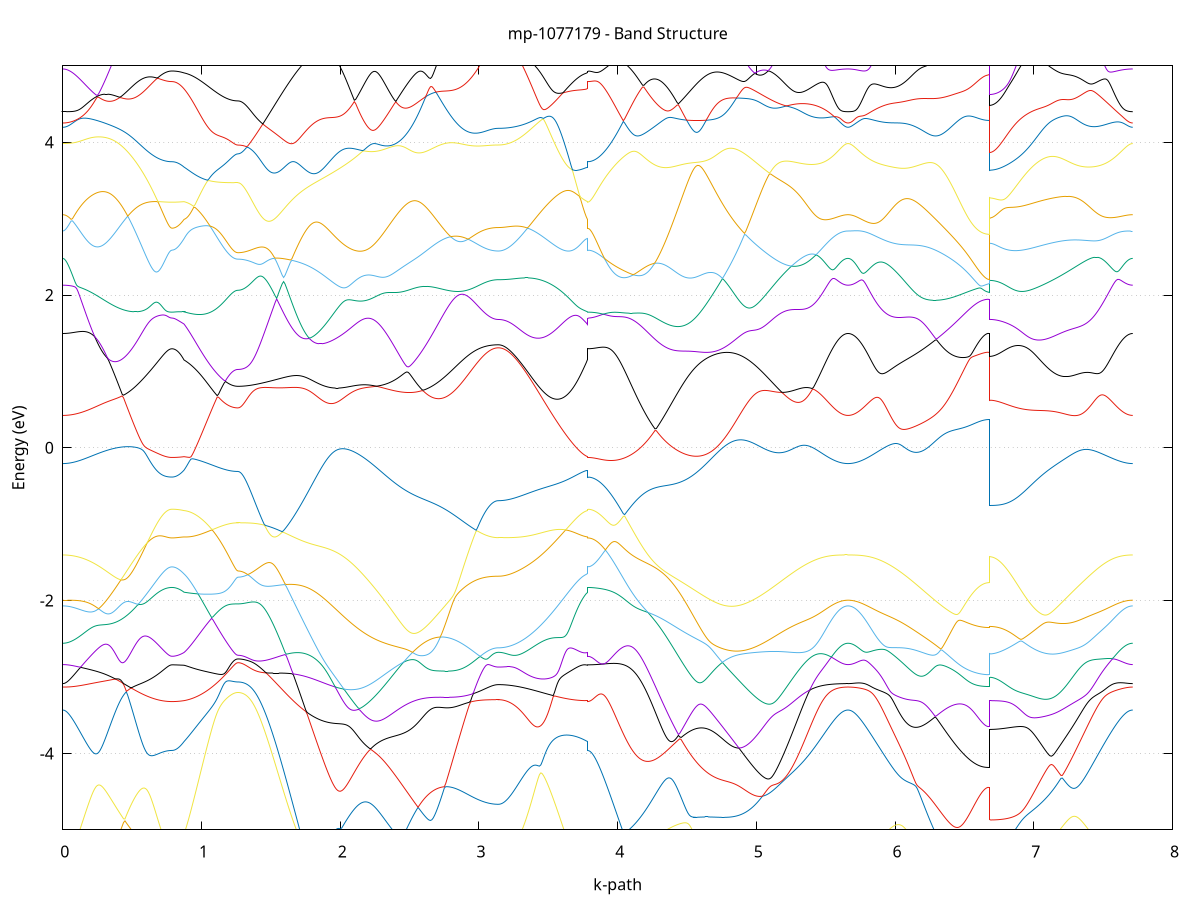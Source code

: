 set title 'mp-1077179 - Band Structure'
set xlabel 'k-path'
set ylabel 'Energy (eV)'
set grid y
set yrange [-5:5]
set terminal png size 800,600
set output 'mp-1077179_bands_gnuplot.png'
plot '-' using 1:2 with lines notitle, '-' using 1:2 with lines notitle, '-' using 1:2 with lines notitle, '-' using 1:2 with lines notitle, '-' using 1:2 with lines notitle, '-' using 1:2 with lines notitle, '-' using 1:2 with lines notitle, '-' using 1:2 with lines notitle, '-' using 1:2 with lines notitle, '-' using 1:2 with lines notitle, '-' using 1:2 with lines notitle, '-' using 1:2 with lines notitle, '-' using 1:2 with lines notitle, '-' using 1:2 with lines notitle, '-' using 1:2 with lines notitle, '-' using 1:2 with lines notitle, '-' using 1:2 with lines notitle, '-' using 1:2 with lines notitle, '-' using 1:2 with lines notitle, '-' using 1:2 with lines notitle, '-' using 1:2 with lines notitle, '-' using 1:2 with lines notitle, '-' using 1:2 with lines notitle, '-' using 1:2 with lines notitle, '-' using 1:2 with lines notitle, '-' using 1:2 with lines notitle, '-' using 1:2 with lines notitle, '-' using 1:2 with lines notitle, '-' using 1:2 with lines notitle, '-' using 1:2 with lines notitle, '-' using 1:2 with lines notitle, '-' using 1:2 with lines notitle, '-' using 1:2 with lines notitle, '-' using 1:2 with lines notitle, '-' using 1:2 with lines notitle, '-' using 1:2 with lines notitle, '-' using 1:2 with lines notitle, '-' using 1:2 with lines notitle, '-' using 1:2 with lines notitle, '-' using 1:2 with lines notitle, '-' using 1:2 with lines notitle, '-' using 1:2 with lines notitle, '-' using 1:2 with lines notitle, '-' using 1:2 with lines notitle, '-' using 1:2 with lines notitle, '-' using 1:2 with lines notitle, '-' using 1:2 with lines notitle, '-' using 1:2 with lines notitle, '-' using 1:2 with lines notitle, '-' using 1:2 with lines notitle, '-' using 1:2 with lines notitle, '-' using 1:2 with lines notitle, '-' using 1:2 with lines notitle, '-' using 1:2 with lines notitle, '-' using 1:2 with lines notitle, '-' using 1:2 with lines notitle, '-' using 1:2 with lines notitle, '-' using 1:2 with lines notitle, '-' using 1:2 with lines notitle, '-' using 1:2 with lines notitle, '-' using 1:2 with lines notitle, '-' using 1:2 with lines notitle, '-' using 1:2 with lines notitle, '-' using 1:2 with lines notitle
0.000000 -38.595884
0.009960 -38.595884
0.019920 -38.595884
0.029880 -38.595884
0.039840 -38.595784
0.049800 -38.595784
0.059760 -38.595784
0.069719 -38.595784
0.079679 -38.595684
0.089639 -38.595684
0.099599 -38.595684
0.109559 -38.595584
0.119519 -38.595584
0.129479 -38.595484
0.139439 -38.595484
0.149399 -38.595384
0.159359 -38.595384
0.169319 -38.595284
0.179279 -38.595284
0.189239 -38.595184
0.199199 -38.595084
0.209158 -38.594984
0.219118 -38.594984
0.229078 -38.594884
0.239038 -38.594784
0.248998 -38.594684
0.258958 -38.594584
0.268918 -38.594584
0.278878 -38.594484
0.288838 -38.594384
0.298798 -38.594284
0.308758 -38.594184
0.318718 -38.594084
0.328678 -38.593984
0.338637 -38.593884
0.348597 -38.593784
0.358557 -38.593684
0.368517 -38.593584
0.378477 -38.593484
0.388437 -38.593384
0.398397 -38.593384
0.408357 -38.593284
0.418317 -38.593184
0.428277 -38.593084
0.438237 -38.592984
0.448197 -38.592884
0.458157 -38.592784
0.468116 -38.592684
0.478076 -38.592584
0.488036 -38.592484
0.497996 -38.592384
0.507956 -38.592384
0.517916 -38.592284
0.527876 -38.592184
0.537836 -38.592084
0.547796 -38.591984
0.557756 -38.591984
0.567716 -38.591884
0.577676 -38.591784
0.587636 -38.591784
0.597596 -38.591684
0.607555 -38.591584
0.617515 -38.591584
0.627475 -38.591484
0.637435 -38.591484
0.647395 -38.591384
0.657355 -38.591384
0.667315 -38.591284
0.677275 -38.591284
0.687235 -38.591184
0.697195 -38.591184
0.707155 -38.591184
0.717115 -38.591184
0.727075 -38.591084
0.737034 -38.591084
0.746994 -38.591084
0.756954 -38.591084
0.766914 -38.591084
0.776874 -38.591084
0.786834 -38.591084
0.786834 -38.591084
0.796513 -38.591084
0.806191 -38.591084
0.815870 -38.591084
0.825549 -38.591084
0.835227 -38.591184
0.844906 -38.591184
0.854584 -38.591284
0.864263 -38.591284
0.873942 -38.591384
0.873942 -38.591384
0.883902 -38.591484
0.893862 -38.591584
0.903822 -38.591684
0.913782 -38.591784
0.923742 -38.591984
0.933701 -38.592084
0.943661 -38.592284
0.953621 -38.592384
0.963581 -38.592584
0.973541 -38.592784
0.983501 -38.592984
0.993461 -38.593084
1.003421 -38.593284
1.013381 -38.593484
1.023341 -38.593684
1.033301 -38.593884
1.043261 -38.594084
1.053221 -38.594284
1.063181 -38.594484
1.073141 -38.594584
1.083101 -38.594784
1.093061 -38.594984
1.103021 -38.595184
1.112981 -38.595284
1.122941 -38.595484
1.132901 -38.595584
1.142861 -38.595784
1.152821 -38.595884
1.162781 -38.595984
1.172741 -38.596084
1.182701 -38.596184
1.192661 -38.596284
1.202620 -38.596384
1.212580 -38.596484
1.222540 -38.596484
1.232500 -38.596584
1.242460 -38.596584
1.252420 -38.596584
1.262380 -38.596584
1.262380 -38.596584
1.272368 -38.596584
1.282356 -38.596584
1.292344 -38.596584
1.302333 -38.596484
1.312321 -38.596484
1.322309 -38.596384
1.332297 -38.596284
1.342285 -38.596184
1.352273 -38.596084
1.362261 -38.595984
1.372249 -38.595884
1.382237 -38.595684
1.392225 -38.595584
1.402213 -38.595384
1.412201 -38.595184
1.422189 -38.595084
1.432177 -38.594884
1.442166 -38.594584
1.452154 -38.594384
1.462142 -38.594184
1.472130 -38.593884
1.482118 -38.593684
1.492106 -38.593384
1.502094 -38.593184
1.512082 -38.592884
1.522070 -38.592584
1.532058 -38.592284
1.542046 -38.591984
1.552034 -38.591684
1.562022 -38.591384
1.572011 -38.590984
1.581999 -38.590684
1.591987 -38.590384
1.601975 -38.589984
1.611963 -38.589684
1.621951 -38.589284
1.631939 -38.588884
1.641927 -38.588584
1.651915 -38.588184
1.661903 -38.587784
1.671891 -38.587484
1.681879 -38.587084
1.691867 -38.586684
1.701855 -38.586284
1.711844 -38.585884
1.721832 -38.585484
1.731820 -38.585084
1.741808 -38.584684
1.751796 -38.584284
1.761784 -38.583884
1.771772 -38.583584
1.781760 -38.583184
1.791748 -38.582784
1.801736 -38.582384
1.811724 -38.581984
1.821712 -38.581584
1.831700 -38.581184
1.841689 -38.580884
1.851677 -38.580484
1.861665 -38.580084
1.871653 -38.579784
1.881641 -38.580384
1.891629 -38.582384
1.901617 -38.584284
1.911605 -38.586184
1.921593 -38.588084
1.931581 -38.589884
1.941569 -38.591684
1.951557 -38.593384
1.961545 -38.594984
1.971533 -38.596584
1.981522 -38.598184
1.991510 -38.599684
2.001498 -38.601084
2.011486 -38.602484
2.021474 -38.603784
2.031462 -38.605084
2.041450 -38.606284
2.051438 -38.607384
2.061426 -38.608484
2.071414 -38.609484
2.081402 -38.610384
2.091390 -38.611184
2.101378 -38.611984
2.111367 -38.612684
2.121355 -38.613384
2.131343 -38.613884
2.131343 -38.613884
2.141330 -38.614384
2.151317 -38.614884
2.161304 -38.615184
2.171291 -38.615484
2.181278 -38.615684
2.191266 -38.615784
2.201253 -38.615784
2.211240 -38.615784
2.221227 -38.615684
2.231214 -38.615484
2.241201 -38.615184
2.251189 -38.614884
2.261176 -38.614484
2.271163 -38.613984
2.281150 -38.613484
2.291137 -38.612784
2.301124 -38.612084
2.311111 -38.611384
2.321099 -38.610484
2.331086 -38.609584
2.341073 -38.608584
2.351060 -38.607584
2.361047 -38.606484
2.371034 -38.605284
2.381022 -38.604084
2.391009 -38.602784
2.400996 -38.601384
2.410983 -38.599984
2.420970 -38.598484
2.430957 -38.596984
2.440944 -38.595384
2.450932 -38.593784
2.460919 -38.592084
2.470906 -38.590384
2.480893 -38.588684
2.490880 -38.586984
2.500867 -38.585284
2.510855 -38.583584
2.520842 -38.581984
2.530829 -38.580584
2.540816 -38.579484
2.550803 -38.578884
2.560790 -38.578584
2.570777 -38.578484
2.580765 -38.578584
2.590752 -38.578684
2.600739 -38.578884
2.610726 -38.579084
2.620713 -38.579284
2.630700 -38.579584
2.640688 -38.579884
2.650675 -38.580084
2.660662 -38.580384
2.670649 -38.580684
2.680636 -38.580984
2.690623 -38.581284
2.700610 -38.581584
2.710598 -38.581884
2.720585 -38.582184
2.730572 -38.582484
2.740559 -38.582784
2.750546 -38.583084
2.760533 -38.583384
2.770521 -38.583584
2.780508 -38.583884
2.790495 -38.584184
2.800482 -38.584484
2.810469 -38.584784
2.820456 -38.585084
2.830443 -38.585284
2.840431 -38.585584
2.850418 -38.585884
2.860405 -38.586084
2.870392 -38.586384
2.880379 -38.586584
2.890366 -38.586884
2.900354 -38.587084
2.910341 -38.587284
2.920328 -38.587484
2.930315 -38.587684
2.940302 -38.587884
2.950289 -38.588084
2.960276 -38.588284
2.970264 -38.588484
2.980251 -38.588684
2.990238 -38.588784
3.000225 -38.588984
3.010212 -38.589084
3.020199 -38.589184
3.030187 -38.589384
3.040174 -38.589484
3.050161 -38.589584
3.060148 -38.589684
3.070135 -38.589684
3.080122 -38.589784
3.090109 -38.589884
3.100097 -38.589884
3.110084 -38.589884
3.120071 -38.589984
3.130058 -38.589984
3.140045 -38.589984
3.140045 -38.589984
3.149935 -38.589984
3.159826 -38.589984
3.169716 -38.589984
3.179606 -38.589984
3.189496 -38.589984
3.199386 -38.589984
3.209276 -38.589984
3.219167 -38.589984
3.229057 -38.589984
3.238947 -38.590084
3.248837 -38.590084
3.258727 -38.590084
3.268617 -38.590084
3.278508 -38.590084
3.288398 -38.590084
3.298288 -38.590184
3.308178 -38.590184
3.318068 -38.590184
3.327958 -38.590184
3.337848 -38.590184
3.347739 -38.590284
3.357629 -38.590284
3.367519 -38.590284
3.377409 -38.590284
3.387299 -38.590384
3.397189 -38.590384
3.407080 -38.590384
3.416970 -38.590384
3.426860 -38.590484
3.436750 -38.590484
3.446640 -38.590484
3.456530 -38.590584
3.466421 -38.590584
3.476311 -38.590584
3.486201 -38.590584
3.496091 -38.590684
3.505981 -38.590684
3.515871 -38.590684
3.525762 -38.590784
3.535652 -38.590784
3.545542 -38.590784
3.555432 -38.590884
3.565322 -38.590884
3.575212 -38.590884
3.585103 -38.590884
3.594993 -38.590984
3.604883 -38.590984
3.614773 -38.590984
3.624663 -38.591084
3.634553 -38.591084
3.644444 -38.591084
3.654334 -38.591084
3.664224 -38.591184
3.674114 -38.591184
3.684004 -38.591184
3.693894 -38.591184
3.703784 -38.591184
3.713675 -38.591284
3.723565 -38.591284
3.733455 -38.591284
3.743345 -38.591284
3.753235 -38.591284
3.763125 -38.591384
3.773016 -38.591384
3.782906 -38.591384
3.782906 -38.591084
3.792829 -38.591084
3.802751 -38.590984
3.812674 -38.590984
3.822597 -38.590984
3.832519 -38.590884
3.842442 -38.590884
3.852365 -38.590784
3.862287 -38.590684
3.872210 -38.590584
3.882133 -38.590484
3.892056 -38.590384
3.901978 -38.590284
3.911901 -38.590184
3.921824 -38.589984
3.931746 -38.589884
3.941669 -38.589684
3.951592 -38.589484
3.961515 -38.589384
3.971437 -38.589184
3.981360 -38.588984
3.991283 -38.588784
4.001205 -38.588584
4.011128 -38.588284
4.021051 -38.588084
4.030974 -38.587884
4.040896 -38.587584
4.050819 -38.587384
4.060742 -38.587084
4.070664 -38.586884
4.080587 -38.586584
4.090510 -38.586284
4.100433 -38.585984
4.110355 -38.585784
4.120278 -38.585484
4.130201 -38.585184
4.140123 -38.584884
4.150046 -38.584584
4.159969 -38.584284
4.169892 -38.583984
4.179814 -38.583684
4.189737 -38.583384
4.199660 -38.583084
4.209582 -38.582684
4.219505 -38.582384
4.229428 -38.582084
4.239350 -38.581784
4.249273 -38.581484
4.259196 -38.581184
4.269119 -38.580884
4.279041 -38.580584
4.288964 -38.580384
4.298887 -38.580084
4.308809 -38.579784
4.318732 -38.579584
4.328655 -38.579384
4.338578 -38.579184
4.348500 -38.579084
4.358423 -38.578984
4.368346 -38.579184
4.378268 -38.579584
4.388191 -38.580384
4.398114 -38.581684
4.408037 -38.583184
4.417959 -38.584784
4.427882 -38.586484
4.437805 -38.588284
4.447727 -38.589984
4.457650 -38.591684
4.467573 -38.593284
4.477496 -38.594884
4.487418 -38.596484
4.497341 -38.597984
4.507264 -38.599484
4.517186 -38.600884
4.527109 -38.602284
4.537032 -38.603584
4.546954 -38.604884
4.556877 -38.605984
4.556877 -38.605984
4.566820 -38.607184
4.576764 -38.608184
4.586707 -38.609184
4.596650 -38.610184
4.606593 -38.610984
4.616536 -38.611784
4.626479 -38.612584
4.636423 -38.613184
4.646366 -38.613784
4.656309 -38.614284
4.666252 -38.614684
4.676195 -38.615084
4.686139 -38.615384
4.696082 -38.615584
4.706025 -38.615684
4.715968 -38.615784
4.725911 -38.615784
4.735855 -38.615684
4.745798 -38.615484
4.755741 -38.615284
4.765684 -38.614984
4.775627 -38.614584
4.785570 -38.614184
4.795514 -38.613584
4.805457 -38.612984
4.815400 -38.612284
4.825343 -38.611584
4.835286 -38.610784
4.845230 -38.609884
4.855173 -38.608884
4.865116 -38.607884
4.875059 -38.606784
4.885002 -38.605684
4.894945 -38.604484
4.904889 -38.603184
4.914832 -38.601784
4.924775 -38.600384
4.934718 -38.598984
4.944661 -38.597384
4.954605 -38.595884
4.964548 -38.594184
4.974491 -38.592484
4.984434 -38.590784
4.994377 -38.588984
5.004321 -38.587184
5.014264 -38.585284
5.024207 -38.583384
5.034150 -38.581484
5.044093 -38.579684
5.054036 -38.579484
5.063980 -38.579784
5.073923 -38.580184
5.083866 -38.580484
5.093809 -38.580884
5.103752 -38.581284
5.113696 -38.581584
5.123639 -38.581984
5.133582 -38.582384
5.143525 -38.582784
5.153468 -38.583084
5.163412 -38.583484
5.173355 -38.583884
5.183298 -38.584284
5.193241 -38.584684
5.203184 -38.584984
5.213127 -38.585384
5.223071 -38.585784
5.233014 -38.586184
5.242957 -38.586484
5.252900 -38.586884
5.262843 -38.587284
5.272787 -38.587684
5.282730 -38.587984
5.292673 -38.588384
5.302616 -38.588684
5.312559 -38.589084
5.322502 -38.589384
5.332446 -38.589784
5.342389 -38.590084
5.352332 -38.590384
5.362275 -38.590684
5.372218 -38.590984
5.382162 -38.591284
5.392105 -38.591584
5.402048 -38.591884
5.411991 -38.592184
5.421934 -38.592484
5.431878 -38.592684
5.441821 -38.592984
5.451764 -38.593184
5.461707 -38.593484
5.471650 -38.593684
5.481593 -38.593884
5.491537 -38.594084
5.501480 -38.594284
5.511423 -38.594484
5.521366 -38.594684
5.531309 -38.594784
5.541253 -38.594984
5.551196 -38.595084
5.561139 -38.595284
5.571082 -38.595384
5.581025 -38.595484
5.590968 -38.595584
5.600912 -38.595584
5.610855 -38.595684
5.620798 -38.595784
5.630741 -38.595784
5.640684 -38.595784
5.650628 -38.595884
5.660571 -38.595884
5.660571 -38.595884
5.670551 -38.595884
5.680530 -38.595784
5.690510 -38.595784
5.700490 -38.595784
5.710469 -38.595684
5.720449 -38.595684
5.730429 -38.595584
5.740409 -38.595484
5.750388 -38.595384
5.760368 -38.595284
5.770348 -38.595184
5.780327 -38.595084
5.790307 -38.594884
5.800287 -38.594784
5.810267 -38.594584
5.820246 -38.594484
5.830226 -38.594284
5.840206 -38.594084
5.850185 -38.593884
5.860165 -38.593684
5.870145 -38.593484
5.880125 -38.593284
5.890104 -38.592984
5.900084 -38.592784
5.910064 -38.592484
5.920043 -38.592284
5.930023 -38.591984
5.940003 -38.591684
5.949983 -38.591484
5.959962 -38.591184
5.969942 -38.590884
5.979922 -38.590584
5.989901 -38.590284
5.999881 -38.589984
6.009861 -38.589684
6.019841 -38.589284
6.029820 -38.588984
6.039800 -38.588684
6.049780 -38.588284
6.059759 -38.587984
6.069739 -38.587584
6.079719 -38.587284
6.089699 -38.586884
6.099678 -38.586584
6.109658 -38.586184
6.119638 -38.585884
6.129617 -38.585484
6.139597 -38.585184
6.149577 -38.584784
6.159557 -38.584384
6.169536 -38.584084
6.179516 -38.583684
6.189496 -38.583384
6.199475 -38.582984
6.209455 -38.582584
6.219435 -38.582284
6.229415 -38.581884
6.239394 -38.581584
6.249374 -38.581184
6.259354 -38.580884
6.269333 -38.580484
6.279313 -38.580184
6.289293 -38.579884
6.299273 -38.579584
6.309252 -38.579384
6.319232 -38.579384
6.329212 -38.580184
6.339191 -38.581784
6.349171 -38.583484
6.359151 -38.585184
6.369131 -38.586984
6.379110 -38.588584
6.389090 -38.590284
6.399070 -38.591884
6.409049 -38.593484
6.419029 -38.594984
6.429009 -38.596484
6.438989 -38.597884
6.448968 -38.599284
6.458948 -38.600684
6.468928 -38.601984
6.478907 -38.603184
6.488887 -38.604384
6.498867 -38.605484
6.508847 -38.606584
6.518826 -38.607584
6.528806 -38.608584
6.538786 -38.609484
6.548765 -38.610384
6.558745 -38.611084
6.568725 -38.611884
6.578705 -38.612484
6.588684 -38.613084
6.598664 -38.613684
6.608644 -38.614184
6.618623 -38.614584
6.628603 -38.614884
6.638583 -38.615184
6.648563 -38.615484
6.658542 -38.615584
6.668522 -38.615684
6.678502 -38.615684
6.678502 -38.615784
6.688454 -38.615784
6.698406 -38.615684
6.708358 -38.615484
6.718310 -38.615284
6.728262 -38.614984
6.738214 -38.614684
6.748166 -38.614284
6.758118 -38.613784
6.768070 -38.613284
6.778022 -38.612684
6.787974 -38.612084
6.797926 -38.611384
6.807878 -38.610584
6.817830 -38.609784
6.827782 -38.608884
6.837734 -38.607984
6.847686 -38.606984
6.857638 -38.605984
6.867590 -38.604884
6.877542 -38.603684
6.887494 -38.602484
6.897446 -38.601284
6.907398 -38.599984
6.917350 -38.598584
6.927303 -38.597184
6.937255 -38.595784
6.947207 -38.594284
6.957159 -38.592784
6.967111 -38.591184
6.977063 -38.589584
6.987015 -38.587984
6.996967 -38.586284
7.006919 -38.584584
7.016871 -38.582884
7.026823 -38.581284
7.036775 -38.579884
7.046727 -38.579384
7.056679 -38.579484
7.066631 -38.579784
7.076583 -38.580084
7.086535 -38.580384
7.096487 -38.580684
7.106439 -38.580984
7.116391 -38.581284
7.126343 -38.581684
7.136295 -38.581984
7.146247 -38.582384
7.156199 -38.582684
7.166151 -38.583084
7.176103 -38.583384
7.186055 -38.583784
7.196007 -38.584084
7.205959 -38.584484
7.215911 -38.584784
7.225863 -38.585184
7.235815 -38.585484
7.245767 -38.585884
7.255719 -38.586184
7.265672 -38.586584
7.275624 -38.586884
7.285576 -38.587284
7.295528 -38.587584
7.305480 -38.587884
7.315432 -38.588284
7.325384 -38.588584
7.335336 -38.588884
7.345288 -38.589284
7.355240 -38.589584
7.365192 -38.589884
7.375144 -38.590184
7.385096 -38.590484
7.395048 -38.590784
7.405000 -38.591084
7.414952 -38.591384
7.424904 -38.591584
7.434856 -38.591884
7.444808 -38.592184
7.454760 -38.592384
7.464712 -38.592684
7.474664 -38.592884
7.484616 -38.593084
7.494568 -38.593384
7.504520 -38.593584
7.514472 -38.593784
7.524424 -38.593984
7.534376 -38.594184
7.544328 -38.594384
7.554280 -38.594484
7.564232 -38.594684
7.574184 -38.594784
7.584136 -38.594984
7.594089 -38.595084
7.604041 -38.595184
7.613993 -38.595284
7.623945 -38.595384
7.633897 -38.595484
7.643849 -38.595584
7.653801 -38.595684
7.663753 -38.595684
7.673705 -38.595784
7.683657 -38.595784
7.693609 -38.595784
7.703561 -38.595884
7.713513 -38.595884
e
0.000000 -38.477484
0.009960 -38.477484
0.019920 -38.477484
0.029880 -38.477484
0.039840 -38.477484
0.049800 -38.477484
0.059760 -38.477484
0.069719 -38.477484
0.079679 -38.477484
0.089639 -38.477484
0.099599 -38.477484
0.109559 -38.477484
0.119519 -38.477484
0.129479 -38.477584
0.139439 -38.477584
0.149399 -38.477584
0.159359 -38.477584
0.169319 -38.477584
0.179279 -38.477684
0.189239 -38.477684
0.199199 -38.477684
0.209158 -38.477684
0.219118 -38.477784
0.229078 -38.477784
0.239038 -38.477784
0.248998 -38.477784
0.258958 -38.477884
0.268918 -38.477884
0.278878 -38.477884
0.288838 -38.477984
0.298798 -38.477984
0.308758 -38.477984
0.318718 -38.477984
0.328678 -38.478084
0.338637 -38.478084
0.348597 -38.478084
0.358557 -38.478184
0.368517 -38.478184
0.378477 -38.478184
0.388437 -38.478284
0.398397 -38.478284
0.408357 -38.478284
0.418317 -38.478384
0.428277 -38.478384
0.438237 -38.478384
0.448197 -38.478484
0.458157 -38.478484
0.468116 -38.478484
0.478076 -38.478584
0.488036 -38.478584
0.497996 -38.478584
0.507956 -38.478584
0.517916 -38.478684
0.527876 -38.478684
0.537836 -38.478684
0.547796 -38.478784
0.557756 -38.478784
0.567716 -38.478784
0.577676 -38.478784
0.587636 -38.478884
0.597596 -38.478884
0.607555 -38.478884
0.617515 -38.478884
0.627475 -38.478884
0.637435 -38.478984
0.647395 -38.478984
0.657355 -38.478984
0.667315 -38.478984
0.677275 -38.478984
0.687235 -38.478984
0.697195 -38.478984
0.707155 -38.479084
0.717115 -38.479084
0.727075 -38.479084
0.737034 -38.479084
0.746994 -38.479084
0.756954 -38.479084
0.766914 -38.479084
0.776874 -38.479084
0.786834 -38.479084
0.786834 -38.479084
0.796513 -38.479084
0.806191 -38.479084
0.815870 -38.479084
0.825549 -38.479084
0.835227 -38.479084
0.844906 -38.479084
0.854584 -38.479084
0.864263 -38.478984
0.873942 -38.478984
0.873942 -38.478984
0.883902 -38.478984
0.893862 -38.478984
0.903822 -38.478984
0.913782 -38.478984
0.923742 -38.478884
0.933701 -38.478884
0.943661 -38.478884
0.953621 -38.478884
0.963581 -38.478884
0.973541 -38.478784
0.983501 -38.478784
0.993461 -38.478784
1.003421 -38.478684
1.013381 -38.478684
1.023341 -38.478684
1.033301 -38.478584
1.043261 -38.478584
1.053221 -38.478584
1.063181 -38.478584
1.073141 -38.478484
1.083101 -38.478484
1.093061 -38.478484
1.103021 -38.478384
1.112981 -38.478384
1.122941 -38.478384
1.132901 -38.478384
1.142861 -38.478284
1.152821 -38.478284
1.162781 -38.478284
1.172741 -38.478284
1.182701 -38.478284
1.192661 -38.478184
1.202620 -38.478184
1.212580 -38.478184
1.222540 -38.478184
1.232500 -38.478184
1.242460 -38.478184
1.252420 -38.478184
1.262380 -38.478184
1.262380 -38.478184
1.272368 -38.478184
1.282356 -38.478284
1.292344 -38.478484
1.302333 -38.478784
1.312321 -38.479184
1.322309 -38.479584
1.332297 -38.480084
1.342285 -38.480684
1.352273 -38.481284
1.362261 -38.482084
1.372249 -38.482884
1.382237 -38.483684
1.392225 -38.484684
1.402213 -38.485684
1.412201 -38.486784
1.422189 -38.487884
1.432177 -38.489184
1.442166 -38.490384
1.452154 -38.491784
1.462142 -38.493184
1.472130 -38.494684
1.482118 -38.496184
1.492106 -38.497784
1.502094 -38.499384
1.512082 -38.501084
1.522070 -38.502884
1.532058 -38.504684
1.542046 -38.506484
1.552034 -38.508384
1.562022 -38.510284
1.572011 -38.512284
1.581999 -38.514284
1.591987 -38.516284
1.601975 -38.518384
1.611963 -38.520484
1.621951 -38.522684
1.631939 -38.524784
1.641927 -38.526984
1.651915 -38.529284
1.661903 -38.531484
1.671891 -38.533684
1.681879 -38.535984
1.691867 -38.538284
1.701855 -38.540584
1.711844 -38.542884
1.721832 -38.545184
1.731820 -38.547384
1.741808 -38.549684
1.751796 -38.551984
1.761784 -38.554284
1.771772 -38.556584
1.781760 -38.558884
1.791748 -38.561084
1.801736 -38.563384
1.811724 -38.565584
1.821712 -38.567784
1.831700 -38.569884
1.841689 -38.572084
1.851677 -38.574184
1.861665 -38.576284
1.871653 -38.578284
1.881641 -38.579284
1.891629 -38.578984
1.901617 -38.578684
1.911605 -38.578284
1.921593 -38.577984
1.931581 -38.577684
1.941569 -38.577284
1.951557 -38.576984
1.961545 -38.576684
1.971533 -38.576384
1.981522 -38.576084
1.991510 -38.575784
2.001498 -38.575484
2.011486 -38.576184
2.021474 -38.577384
2.031462 -38.578584
2.041450 -38.579684
2.051438 -38.580784
2.061426 -38.581784
2.071414 -38.582684
2.081402 -38.583584
2.091390 -38.584384
2.101378 -38.585084
2.111367 -38.585784
2.121355 -38.586384
2.131343 -38.586884
2.131343 -38.586884
2.141330 -38.587384
2.151317 -38.587784
2.161304 -38.588084
2.171291 -38.588284
2.181278 -38.588484
2.191266 -38.588584
2.201253 -38.588584
2.211240 -38.588584
2.221227 -38.588484
2.231214 -38.588284
2.241201 -38.587984
2.251189 -38.587684
2.261176 -38.587284
2.271163 -38.586784
2.281150 -38.586284
2.291137 -38.585684
2.301124 -38.584984
2.311111 -38.584284
2.321099 -38.583384
2.331086 -38.582584
2.341073 -38.581584
2.351060 -38.580584
2.361047 -38.579484
2.371034 -38.578384
2.381022 -38.577184
2.391009 -38.575984
2.400996 -38.574584
2.410983 -38.573284
2.420970 -38.573384
2.430957 -38.573584
2.440944 -38.573684
2.450932 -38.573884
2.460919 -38.574084
2.470906 -38.574184
2.480893 -38.574384
2.490880 -38.574484
2.500867 -38.574584
2.510855 -38.574584
2.520842 -38.574384
2.530829 -38.574084
2.540816 -38.573384
2.550803 -38.572184
2.560790 -38.570584
2.570777 -38.568884
2.580765 -38.566884
2.590752 -38.564884
2.600739 -38.562784
2.610726 -38.560584
2.620713 -38.558384
2.630700 -38.556184
2.640688 -38.553984
2.650675 -38.551684
2.660662 -38.549484
2.670649 -38.547184
2.680636 -38.544884
2.690623 -38.542684
2.700610 -38.540384
2.710598 -38.538084
2.720585 -38.535884
2.730572 -38.533584
2.740559 -38.531384
2.750546 -38.529184
2.760533 -38.526984
2.770521 -38.524784
2.780508 -38.522584
2.790495 -38.520484
2.800482 -38.518384
2.810469 -38.516284
2.820456 -38.514284
2.830443 -38.512284
2.840431 -38.510284
2.850418 -38.508384
2.860405 -38.506484
2.870392 -38.504684
2.880379 -38.502884
2.890366 -38.501184
2.900354 -38.499484
2.910341 -38.497784
2.920328 -38.496284
2.930315 -38.494684
2.940302 -38.493284
2.950289 -38.491884
2.960276 -38.490484
2.970264 -38.489184
2.980251 -38.487984
2.990238 -38.486884
3.000225 -38.485784
3.010212 -38.484784
3.020199 -38.483884
3.030187 -38.482984
3.040174 -38.482184
3.050161 -38.481484
3.060148 -38.480784
3.070135 -38.480184
3.080122 -38.479684
3.090109 -38.479284
3.100097 -38.478984
3.110084 -38.478684
3.120071 -38.478484
3.130058 -38.478384
3.140045 -38.478284
3.140045 -38.478284
3.149935 -38.478284
3.159826 -38.478284
3.169716 -38.478284
3.179606 -38.478284
3.189496 -38.478384
3.199386 -38.478384
3.209276 -38.478384
3.219167 -38.478384
3.229057 -38.478384
3.238947 -38.478384
3.248837 -38.478384
3.258727 -38.478384
3.268617 -38.478384
3.278508 -38.478384
3.288398 -38.478384
3.298288 -38.478384
3.308178 -38.478384
3.318068 -38.478484
3.327958 -38.478484
3.337848 -38.478484
3.347739 -38.478484
3.357629 -38.478484
3.367519 -38.478484
3.377409 -38.478484
3.387299 -38.478584
3.397189 -38.478584
3.407080 -38.478584
3.416970 -38.478584
3.426860 -38.478584
3.436750 -38.478584
3.446640 -38.478584
3.456530 -38.478684
3.466421 -38.478684
3.476311 -38.478684
3.486201 -38.478684
3.496091 -38.478684
3.505981 -38.478684
3.515871 -38.478784
3.525762 -38.478784
3.535652 -38.478784
3.545542 -38.478784
3.555432 -38.478784
3.565322 -38.478784
3.575212 -38.478884
3.585103 -38.478884
3.594993 -38.478884
3.604883 -38.478884
3.614773 -38.478884
3.624663 -38.478884
3.634553 -38.478884
3.644444 -38.478884
3.654334 -38.478984
3.664224 -38.478984
3.674114 -38.478984
3.684004 -38.478984
3.693894 -38.478984
3.703784 -38.478984
3.713675 -38.478984
3.723565 -38.478984
3.733455 -38.478984
3.743345 -38.478984
3.753235 -38.478984
3.763125 -38.478984
3.773016 -38.478984
3.782906 -38.478984
3.782906 -38.479084
3.792829 -38.479084
3.802751 -38.479184
3.812674 -38.479384
3.822597 -38.479684
3.832519 -38.479984
3.842442 -38.480484
3.852365 -38.480984
3.862287 -38.481484
3.872210 -38.482184
3.882133 -38.482884
3.892056 -38.483684
3.901978 -38.484484
3.911901 -38.485384
3.921824 -38.486384
3.931746 -38.487484
3.941669 -38.488584
3.951592 -38.489784
3.961515 -38.491084
3.971437 -38.492384
3.981360 -38.493784
3.991283 -38.495184
4.001205 -38.496684
4.011128 -38.498284
4.021051 -38.499884
4.030974 -38.501584
4.040896 -38.503284
4.050819 -38.504984
4.060742 -38.506884
4.070664 -38.508684
4.080587 -38.510584
4.090510 -38.512484
4.100433 -38.514484
4.110355 -38.516484
4.120278 -38.518584
4.130201 -38.520584
4.140123 -38.522684
4.150046 -38.524884
4.159969 -38.526984
4.169892 -38.529184
4.179814 -38.531384
4.189737 -38.533584
4.199660 -38.535784
4.209582 -38.538084
4.219505 -38.540284
4.229428 -38.542584
4.239350 -38.544784
4.249273 -38.547084
4.259196 -38.549284
4.269119 -38.551584
4.279041 -38.553784
4.288964 -38.555984
4.298887 -38.558184
4.308809 -38.560384
4.318732 -38.562484
4.328655 -38.564584
4.338578 -38.566684
4.348500 -38.568684
4.358423 -38.570484
4.368346 -38.572184
4.378268 -38.573484
4.388191 -38.574484
4.398114 -38.574884
4.408037 -38.575084
4.417959 -38.575184
4.427882 -38.575084
4.437805 -38.574984
4.447727 -38.574784
4.457650 -38.574584
4.467573 -38.574484
4.477496 -38.574284
4.487418 -38.574084
4.497341 -38.573884
4.507264 -38.573684
4.517186 -38.573984
4.527109 -38.575284
4.537032 -38.576584
4.546954 -38.577784
4.556877 -38.578984
4.556877 -38.578984
4.566820 -38.580084
4.576764 -38.581084
4.586707 -38.582084
4.596650 -38.582984
4.606593 -38.583784
4.616536 -38.584584
4.626479 -38.585284
4.636423 -38.585884
4.646366 -38.586484
4.656309 -38.586984
4.666252 -38.587484
4.676195 -38.587784
4.686139 -38.588084
4.696082 -38.588284
4.706025 -38.588484
4.715968 -38.588584
4.725911 -38.588584
4.735855 -38.588484
4.745798 -38.588384
4.755741 -38.588184
4.765684 -38.587884
4.775627 -38.587584
4.785570 -38.587184
4.795514 -38.586684
4.805457 -38.586084
4.815400 -38.585484
4.825343 -38.584784
4.835286 -38.583984
4.845230 -38.583184
4.855173 -38.582284
4.865116 -38.581384
4.875059 -38.580384
4.885002 -38.579284
4.894945 -38.578084
4.904889 -38.576884
4.914832 -38.575684
4.924775 -38.575384
4.934718 -38.575684
4.944661 -38.575884
4.954605 -38.576184
4.964548 -38.576484
4.974491 -38.576784
4.984434 -38.577084
4.994377 -38.577384
5.004321 -38.577684
5.014264 -38.578084
5.024207 -38.578384
5.034150 -38.578684
5.044093 -38.578884
5.054036 -38.577384
5.063980 -38.575284
5.073923 -38.573184
5.083866 -38.571084
5.093809 -38.568984
5.103752 -38.566784
5.113696 -38.564584
5.123639 -38.562284
5.133582 -38.560084
5.143525 -38.557884
5.153468 -38.555584
5.163412 -38.553284
5.173355 -38.550984
5.183298 -38.548684
5.193241 -38.546384
5.203184 -38.544084
5.213127 -38.541784
5.223071 -38.539484
5.233014 -38.537284
5.242957 -38.534984
5.252900 -38.532684
5.262843 -38.530484
5.272787 -38.528284
5.282730 -38.526084
5.292673 -38.523884
5.302616 -38.521684
5.312559 -38.519584
5.322502 -38.517484
5.332446 -38.515384
5.342389 -38.513384
5.352332 -38.511384
5.362275 -38.509384
5.372218 -38.507484
5.382162 -38.505584
5.392105 -38.503784
5.402048 -38.501984
5.411991 -38.500184
5.421934 -38.498484
5.431878 -38.496884
5.441821 -38.495284
5.451764 -38.493784
5.461707 -38.492384
5.471650 -38.490984
5.481593 -38.489584
5.491537 -38.488284
5.501480 -38.487084
5.511423 -38.485984
5.521366 -38.484884
5.531309 -38.483884
5.541253 -38.482984
5.551196 -38.482084
5.561139 -38.481284
5.571082 -38.480584
5.581025 -38.479884
5.590968 -38.479284
5.600912 -38.478784
5.610855 -38.478384
5.620798 -38.478084
5.630741 -38.477784
5.640684 -38.477584
5.650628 -38.477484
5.660571 -38.477484
5.660571 -38.477484
5.670551 -38.477484
5.680530 -38.477584
5.690510 -38.477784
5.700490 -38.477984
5.710469 -38.478284
5.720449 -38.478584
5.730429 -38.479084
5.740409 -38.479584
5.750388 -38.480084
5.760368 -38.480784
5.770348 -38.481384
5.780327 -38.482184
5.790307 -38.482984
5.800287 -38.483884
5.810267 -38.484784
5.820246 -38.485784
5.830226 -38.486784
5.840206 -38.487984
5.850185 -38.489084
5.860165 -38.490284
5.870145 -38.491584
5.880125 -38.492884
5.890104 -38.494284
5.900084 -38.495684
5.910064 -38.497184
5.920043 -38.498684
5.930023 -38.500284
5.940003 -38.501884
5.949983 -38.503484
5.959962 -38.505184
5.969942 -38.506984
5.979922 -38.508684
5.989901 -38.510484
5.999881 -38.512384
6.009861 -38.514284
6.019841 -38.516184
6.029820 -38.518084
6.039800 -38.520084
6.049780 -38.521984
6.059759 -38.523984
6.069739 -38.526084
6.079719 -38.528084
6.089699 -38.530184
6.099678 -38.532284
6.109658 -38.534284
6.119638 -38.536384
6.129617 -38.538584
6.139597 -38.540684
6.149577 -38.542784
6.159557 -38.544884
6.169536 -38.547084
6.179516 -38.549184
6.189496 -38.551284
6.199475 -38.553384
6.209455 -38.555484
6.219435 -38.557584
6.229415 -38.559684
6.239394 -38.561784
6.249374 -38.563884
6.259354 -38.565884
6.269333 -38.567884
6.279313 -38.569884
6.289293 -38.571884
6.299273 -38.573784
6.309252 -38.575584
6.319232 -38.577184
6.329212 -38.577884
6.339191 -38.577884
6.349171 -38.577684
6.359151 -38.577384
6.369131 -38.577184
6.379110 -38.576884
6.389090 -38.576584
6.399070 -38.576384
6.409049 -38.576084
6.419029 -38.575884
6.429009 -38.575684
6.438989 -38.575484
6.448968 -38.575384
6.458948 -38.575584
6.468928 -38.576184
6.478907 -38.577084
6.488887 -38.578084
6.498867 -38.579184
6.508847 -38.580084
6.518826 -38.581084
6.528806 -38.581984
6.538786 -38.582784
6.548765 -38.583584
6.558745 -38.584384
6.568725 -38.584984
6.578705 -38.585684
6.588684 -38.586184
6.598664 -38.586684
6.608644 -38.587184
6.618623 -38.587584
6.628603 -38.587884
6.638583 -38.588184
6.648563 -38.588384
6.658542 -38.588484
6.668522 -38.588584
6.678502 -38.588684
6.678502 -38.588784
6.688454 -38.588784
6.698406 -38.588684
6.708358 -38.588584
6.718310 -38.588384
6.728262 -38.588084
6.738214 -38.587784
6.748166 -38.587384
6.758118 -38.586984
6.768070 -38.586484
6.778022 -38.585984
6.787974 -38.585384
6.797926 -38.584684
6.807878 -38.583984
6.817830 -38.583284
6.827782 -38.582484
6.837734 -38.581684
6.847686 -38.580784
6.857638 -38.579884
6.867590 -38.578984
6.877542 -38.578084
6.887494 -38.577284
6.897446 -38.576584
6.907398 -38.576184
6.917350 -38.576084
6.927303 -38.576084
6.937255 -38.576084
6.947207 -38.576284
6.957159 -38.576484
6.967111 -38.576684
6.977063 -38.576884
6.987015 -38.577184
6.996967 -38.577384
7.006919 -38.577684
7.016871 -38.577884
7.026823 -38.577984
7.036775 -38.577884
7.046727 -38.576784
7.056679 -38.575184
7.066631 -38.573284
7.076583 -38.571384
7.086535 -38.569484
7.096487 -38.567584
7.106439 -38.565584
7.116391 -38.563584
7.126343 -38.561484
7.136295 -38.559484
7.146247 -38.557484
7.156199 -38.555384
7.166151 -38.553284
7.176103 -38.551184
7.186055 -38.549184
7.196007 -38.547084
7.205959 -38.544984
7.215911 -38.542884
7.225863 -38.540784
7.235815 -38.538684
7.245767 -38.536684
7.255719 -38.534584
7.265672 -38.532484
7.275624 -38.530484
7.285576 -38.528484
7.295528 -38.526484
7.305480 -38.524484
7.315432 -38.522484
7.325384 -38.520584
7.335336 -38.518584
7.345288 -38.516684
7.355240 -38.514784
7.365192 -38.512984
7.375144 -38.511184
7.385096 -38.509384
7.395048 -38.507684
7.405000 -38.505884
7.414952 -38.504284
7.424904 -38.502584
7.434856 -38.500984
7.444808 -38.499484
7.454760 -38.497984
7.464712 -38.496484
7.474664 -38.495084
7.484616 -38.493684
7.494568 -38.492384
7.504520 -38.491084
7.514472 -38.489884
7.524424 -38.488684
7.534376 -38.487584
7.544328 -38.486484
7.554280 -38.485484
7.564232 -38.484484
7.574184 -38.483584
7.584136 -38.482784
7.594089 -38.481984
7.604041 -38.481284
7.613993 -38.480584
7.623945 -38.479984
7.633897 -38.479484
7.643849 -38.478984
7.653801 -38.478584
7.663753 -38.478284
7.673705 -38.477984
7.683657 -38.477684
7.693609 -38.477584
7.703561 -38.477484
7.713513 -38.477484
e
0.000000 -38.462384
0.009960 -38.462384
0.019920 -38.462384
0.029880 -38.462384
0.039840 -38.462484
0.049800 -38.462484
0.059760 -38.462484
0.069719 -38.462584
0.079679 -38.462584
0.089639 -38.462584
0.099599 -38.462684
0.109559 -38.462784
0.119519 -38.462784
0.129479 -38.462884
0.139439 -38.462984
0.149399 -38.463084
0.159359 -38.463184
0.169319 -38.463184
0.179279 -38.463284
0.189239 -38.463384
0.199199 -38.463484
0.209158 -38.463584
0.219118 -38.463784
0.229078 -38.463884
0.239038 -38.463984
0.248998 -38.464084
0.258958 -38.464184
0.268918 -38.464384
0.278878 -38.464484
0.288838 -38.464584
0.298798 -38.464784
0.308758 -38.464884
0.318718 -38.464984
0.328678 -38.465184
0.338637 -38.465284
0.348597 -38.465384
0.358557 -38.465584
0.368517 -38.465684
0.378477 -38.465884
0.388437 -38.465984
0.398397 -38.466084
0.408357 -38.466284
0.418317 -38.466384
0.428277 -38.466584
0.438237 -38.466684
0.448197 -38.466784
0.458157 -38.466984
0.468116 -38.467084
0.478076 -38.467184
0.488036 -38.467284
0.497996 -38.467484
0.507956 -38.467584
0.517916 -38.467684
0.527876 -38.467784
0.537836 -38.467884
0.547796 -38.468084
0.557756 -38.468184
0.567716 -38.468284
0.577676 -38.468384
0.587636 -38.468484
0.597596 -38.468584
0.607555 -38.468584
0.617515 -38.468684
0.627475 -38.468784
0.637435 -38.468884
0.647395 -38.468984
0.657355 -38.468984
0.667315 -38.469084
0.677275 -38.469084
0.687235 -38.469184
0.697195 -38.469284
0.707155 -38.469284
0.717115 -38.469284
0.727075 -38.469384
0.737034 -38.469384
0.746994 -38.469384
0.756954 -38.469384
0.766914 -38.469384
0.776874 -38.469484
0.786834 -38.469484
0.786834 -38.469484
0.796513 -38.469484
0.806191 -38.469484
0.815870 -38.469384
0.825549 -38.469384
0.835227 -38.469384
0.844906 -38.469384
0.854584 -38.469384
0.864263 -38.469384
0.873942 -38.469384
0.873942 -38.469384
0.883902 -38.469384
0.893862 -38.469284
0.903822 -38.469284
0.913782 -38.469284
0.923742 -38.469284
0.933701 -38.469284
0.943661 -38.469284
0.953621 -38.469284
0.963581 -38.469284
0.973541 -38.469284
0.983501 -38.469284
0.993461 -38.469184
1.003421 -38.469184
1.013381 -38.469184
1.023341 -38.469184
1.033301 -38.469184
1.043261 -38.469184
1.053221 -38.469184
1.063181 -38.469184
1.073141 -38.469184
1.083101 -38.469184
1.093061 -38.469084
1.103021 -38.469084
1.112981 -38.469084
1.122941 -38.469084
1.132901 -38.469084
1.142861 -38.469084
1.152821 -38.469084
1.162781 -38.469084
1.172741 -38.469084
1.182701 -38.469084
1.192661 -38.469084
1.202620 -38.469084
1.212580 -38.469084
1.222540 -38.469084
1.232500 -38.469084
1.242460 -38.469084
1.252420 -38.469084
1.262380 -38.469084
1.262380 -38.469084
1.272368 -38.469084
1.282356 -38.469084
1.292344 -38.468984
1.302333 -38.468984
1.312321 -38.468984
1.322309 -38.468884
1.332297 -38.468784
1.342285 -38.468784
1.352273 -38.468684
1.362261 -38.468584
1.372249 -38.468484
1.382237 -38.468384
1.392225 -38.468284
1.402213 -38.468184
1.412201 -38.467984
1.422189 -38.467884
1.432177 -38.469084
1.442166 -38.470284
1.452154 -38.471584
1.462142 -38.472884
1.472130 -38.474284
1.482118 -38.475684
1.492106 -38.477184
1.502094 -38.478784
1.512082 -38.480384
1.522070 -38.481984
1.532058 -38.483684
1.542046 -38.485484
1.552034 -38.487184
1.562022 -38.489084
1.572011 -38.490884
1.581999 -38.492784
1.591987 -38.494784
1.601975 -38.496684
1.611963 -38.498684
1.621951 -38.500684
1.631939 -38.502784
1.641927 -38.504884
1.651915 -38.506984
1.661903 -38.509084
1.671891 -38.511184
1.681879 -38.513284
1.691867 -38.515484
1.701855 -38.517584
1.711844 -38.519784
1.721832 -38.521984
1.731820 -38.524184
1.741808 -38.526284
1.751796 -38.528484
1.761784 -38.530684
1.771772 -38.532784
1.781760 -38.534984
1.791748 -38.537084
1.801736 -38.539184
1.811724 -38.541284
1.821712 -38.543384
1.831700 -38.545384
1.841689 -38.547484
1.851677 -38.549484
1.861665 -38.551384
1.871653 -38.553384
1.881641 -38.555284
1.891629 -38.557184
1.901617 -38.558984
1.911605 -38.560784
1.921593 -38.562584
1.931581 -38.564284
1.941569 -38.565884
1.951557 -38.567584
1.961545 -38.569084
1.971533 -38.570584
1.981522 -38.572084
1.991510 -38.573484
2.001498 -38.574884
2.011486 -38.575284
2.021474 -38.574984
2.031462 -38.574784
2.041450 -38.574484
2.051438 -38.574284
2.061426 -38.574084
2.071414 -38.573884
2.081402 -38.573684
2.091390 -38.573484
2.101378 -38.573284
2.111367 -38.573084
2.121355 -38.572984
2.131343 -38.572784
2.131343 -38.572784
2.141330 -38.572684
2.151317 -38.572584
2.161304 -38.572484
2.171291 -38.572384
2.181278 -38.572284
2.191266 -38.572184
2.201253 -38.572084
2.211240 -38.572084
2.221227 -38.571984
2.231214 -38.571984
2.241201 -38.571984
2.251189 -38.571984
2.261176 -38.571984
2.271163 -38.571984
2.281150 -38.571984
2.291137 -38.571984
2.301124 -38.572084
2.311111 -38.572184
2.321099 -38.572184
2.331086 -38.572284
2.341073 -38.572384
2.351060 -38.572484
2.361047 -38.572584
2.371034 -38.572684
2.381022 -38.572784
2.391009 -38.572984
2.400996 -38.573084
2.410983 -38.573284
2.420970 -38.571784
2.430957 -38.570384
2.440944 -38.568784
2.450932 -38.567184
2.460919 -38.565584
2.470906 -38.563884
2.480893 -38.562184
2.490880 -38.560384
2.500867 -38.558584
2.510855 -38.556784
2.520842 -38.554884
2.530829 -38.552984
2.540816 -38.550984
2.550803 -38.548984
2.560790 -38.546984
2.570777 -38.544984
2.580765 -38.542884
2.590752 -38.540784
2.600739 -38.538684
2.610726 -38.536584
2.620713 -38.534484
2.630700 -38.532284
2.640688 -38.530084
2.650675 -38.527984
2.660662 -38.525784
2.670649 -38.523584
2.680636 -38.521384
2.690623 -38.519184
2.700610 -38.517084
2.710598 -38.514884
2.720585 -38.512684
2.730572 -38.510584
2.740559 -38.508384
2.750546 -38.506284
2.760533 -38.504184
2.770521 -38.502084
2.780508 -38.500084
2.790495 -38.497984
2.800482 -38.495984
2.810469 -38.494084
2.820456 -38.492084
2.830443 -38.490184
2.840431 -38.488284
2.850418 -38.486484
2.860405 -38.484684
2.870392 -38.482984
2.880379 -38.481184
2.890366 -38.479584
2.900354 -38.477984
2.910341 -38.476384
2.920328 -38.474884
2.930315 -38.473484
2.940302 -38.472084
2.950289 -38.470684
2.960276 -38.469484
2.970264 -38.468284
2.980251 -38.467084
2.990238 -38.465984
3.000225 -38.464984
3.010212 -38.464084
3.020199 -38.463284
3.030187 -38.462784
3.040174 -38.462584
3.050161 -38.462584
3.060148 -38.462584
3.070135 -38.462584
3.080122 -38.462684
3.090109 -38.462684
3.100097 -38.462684
3.110084 -38.462784
3.120071 -38.462784
3.130058 -38.462784
3.140045 -38.462784
3.140045 -38.462784
3.149935 -38.462784
3.159826 -38.462784
3.169716 -38.462784
3.179606 -38.462784
3.189496 -38.462884
3.199386 -38.462884
3.209276 -38.462984
3.219167 -38.462984
3.229057 -38.463084
3.238947 -38.463084
3.248837 -38.463184
3.258727 -38.463284
3.268617 -38.463384
3.278508 -38.463484
3.288398 -38.463584
3.298288 -38.463684
3.308178 -38.463784
3.318068 -38.463884
3.327958 -38.463984
3.337848 -38.464084
3.347739 -38.464184
3.357629 -38.464384
3.367519 -38.464484
3.377409 -38.464584
3.387299 -38.464784
3.397189 -38.464884
3.407080 -38.465084
3.416970 -38.465184
3.426860 -38.465384
3.436750 -38.465484
3.446640 -38.465584
3.456530 -38.465784
3.466421 -38.465884
3.476311 -38.466084
3.486201 -38.466184
3.496091 -38.466384
3.505981 -38.466484
3.515871 -38.466684
3.525762 -38.466784
3.535652 -38.466984
3.545542 -38.467084
3.555432 -38.467284
3.565322 -38.467384
3.575212 -38.467484
3.585103 -38.467684
3.594993 -38.467784
3.604883 -38.467884
3.614773 -38.467984
3.624663 -38.468184
3.634553 -38.468284
3.644444 -38.468384
3.654334 -38.468484
3.664224 -38.468584
3.674114 -38.468684
3.684004 -38.468784
3.693894 -38.468884
3.703784 -38.468884
3.713675 -38.468984
3.723565 -38.469084
3.733455 -38.469084
3.743345 -38.469184
3.753235 -38.469184
3.763125 -38.469284
3.773016 -38.469284
3.782906 -38.469384
3.782906 -38.469484
3.792829 -38.469484
3.802751 -38.469384
3.812674 -38.469384
3.822597 -38.469384
3.832519 -38.469284
3.842442 -38.469284
3.852365 -38.469184
3.862287 -38.469184
3.872210 -38.469084
3.882133 -38.468984
3.892056 -38.468884
3.901978 -38.468784
3.911901 -38.468684
3.921824 -38.468584
3.931746 -38.468484
3.941669 -38.468384
3.951592 -38.468584
3.961515 -38.469484
3.971437 -38.470684
3.981360 -38.471984
3.991283 -38.473384
4.001205 -38.474784
4.011128 -38.476284
4.021051 -38.477784
4.030974 -38.479384
4.040896 -38.480984
4.050819 -38.482684
4.060742 -38.484384
4.070664 -38.486184
4.080587 -38.487984
4.090510 -38.489884
4.100433 -38.491784
4.110355 -38.493684
4.120278 -38.495584
4.130201 -38.497584
4.140123 -38.499584
4.150046 -38.501684
4.159969 -38.503684
4.169892 -38.505784
4.179814 -38.507884
4.189737 -38.509984
4.199660 -38.512184
4.209582 -38.514284
4.219505 -38.516484
4.229428 -38.518584
4.239350 -38.520784
4.249273 -38.522984
4.259196 -38.525084
4.269119 -38.527284
4.279041 -38.529484
4.288964 -38.531584
4.298887 -38.533784
4.308809 -38.535884
4.318732 -38.537984
4.328655 -38.540084
4.338578 -38.542184
4.348500 -38.544184
4.358423 -38.546284
4.368346 -38.548284
4.378268 -38.550284
4.388191 -38.552184
4.398114 -38.554084
4.408037 -38.555984
4.417959 -38.557884
4.427882 -38.559684
4.437805 -38.561484
4.447727 -38.563184
4.457650 -38.564884
4.467573 -38.566484
4.477496 -38.568084
4.487418 -38.569684
4.497341 -38.571184
4.507264 -38.572584
4.517186 -38.573584
4.527109 -38.573384
4.537032 -38.573284
4.546954 -38.573084
4.556877 -38.572984
4.556877 -38.572984
4.566820 -38.572884
4.576764 -38.572684
4.586707 -38.572584
4.596650 -38.572484
4.606593 -38.572384
4.616536 -38.572384
4.626479 -38.572284
4.636423 -38.572184
4.646366 -38.572184
4.656309 -38.572084
4.666252 -38.572084
4.676195 -38.572084
4.686139 -38.572084
4.696082 -38.572084
4.706025 -38.572084
4.715968 -38.572184
4.725911 -38.572184
4.735855 -38.572284
4.745798 -38.572284
4.755741 -38.572384
4.765684 -38.572484
4.775627 -38.572584
4.785570 -38.572684
4.795514 -38.572784
4.805457 -38.572984
4.815400 -38.573084
4.825343 -38.573284
4.835286 -38.573384
4.845230 -38.573584
4.855173 -38.573784
4.865116 -38.573984
4.875059 -38.574184
4.885002 -38.574384
4.894945 -38.574684
4.904889 -38.574884
4.914832 -38.575084
4.924775 -38.574384
4.934718 -38.572984
4.944661 -38.571584
4.954605 -38.570084
4.964548 -38.568584
4.974491 -38.566984
4.984434 -38.565384
4.994377 -38.563684
5.004321 -38.561984
5.014264 -38.560184
5.024207 -38.558384
5.034150 -38.556584
5.044093 -38.554684
5.054036 -38.552784
5.063980 -38.550784
5.073923 -38.548884
5.083866 -38.546784
5.093809 -38.544784
5.103752 -38.542784
5.113696 -38.540684
5.123639 -38.538584
5.133582 -38.536484
5.143525 -38.534384
5.153468 -38.532184
5.163412 -38.530084
5.173355 -38.527884
5.183298 -38.525784
5.193241 -38.523584
5.203184 -38.521384
5.213127 -38.519284
5.223071 -38.517084
5.233014 -38.514984
5.242957 -38.512784
5.252900 -38.510684
5.262843 -38.508584
5.272787 -38.506484
5.282730 -38.504384
5.292673 -38.502284
5.302616 -38.500284
5.312559 -38.498284
5.322502 -38.496284
5.332446 -38.494384
5.342389 -38.492384
5.352332 -38.490584
5.362275 -38.488684
5.372218 -38.486884
5.382162 -38.485084
5.392105 -38.483384
5.402048 -38.481684
5.411991 -38.480084
5.421934 -38.478484
5.431878 -38.476984
5.441821 -38.475484
5.451764 -38.473984
5.461707 -38.472684
5.471650 -38.471284
5.481593 -38.470084
5.491537 -38.468884
5.501480 -38.467684
5.511423 -38.466684
5.521366 -38.465584
5.531309 -38.464684
5.541253 -38.463784
5.551196 -38.462984
5.561139 -38.462384
5.571082 -38.462184
5.581025 -38.462184
5.590968 -38.462184
5.600912 -38.462284
5.610855 -38.462284
5.620798 -38.462284
5.630741 -38.462384
5.640684 -38.462384
5.650628 -38.462384
5.660571 -38.462384
5.660571 -38.462384
5.670551 -38.462384
5.680530 -38.462384
5.690510 -38.462384
5.700490 -38.462384
5.710469 -38.462284
5.720449 -38.462284
5.730429 -38.462284
5.740409 -38.462184
5.750388 -38.462184
5.760368 -38.462184
5.770348 -38.462484
5.780327 -38.463084
5.790307 -38.463784
5.800287 -38.464684
5.810267 -38.465484
5.820246 -38.466384
5.830226 -38.467384
5.840206 -38.468484
5.850185 -38.469584
5.860165 -38.470684
5.870145 -38.471884
5.880125 -38.473084
5.890104 -38.474384
5.900084 -38.475784
5.910064 -38.477084
5.920043 -38.478584
5.930023 -38.479984
5.940003 -38.481584
5.949983 -38.483084
5.959962 -38.484684
5.969942 -38.486284
5.979922 -38.487984
5.989901 -38.489684
5.999881 -38.491384
6.009861 -38.493184
6.019841 -38.494984
6.029820 -38.496784
6.039800 -38.498584
6.049780 -38.500484
6.059759 -38.502384
6.069739 -38.504284
6.079719 -38.506184
6.089699 -38.508084
6.099678 -38.510084
6.109658 -38.511984
6.119638 -38.513984
6.129617 -38.515984
6.139597 -38.517984
6.149577 -38.519984
6.159557 -38.521984
6.169536 -38.523984
6.179516 -38.525984
6.189496 -38.527984
6.199475 -38.529984
6.209455 -38.531984
6.219435 -38.533884
6.229415 -38.535884
6.239394 -38.537884
6.249374 -38.539784
6.259354 -38.541684
6.269333 -38.543584
6.279313 -38.545484
6.289293 -38.547384
6.299273 -38.549184
6.309252 -38.551084
6.319232 -38.552884
6.329212 -38.554584
6.339191 -38.556384
6.349171 -38.558084
6.359151 -38.559684
6.369131 -38.561384
6.379110 -38.562984
6.389090 -38.564484
6.399070 -38.565984
6.409049 -38.567484
6.419029 -38.568884
6.429009 -38.570284
6.438989 -38.571584
6.448968 -38.572684
6.458948 -38.573584
6.468928 -38.573984
6.478907 -38.573984
6.488887 -38.573884
6.498867 -38.573784
6.508847 -38.573584
6.518826 -38.573384
6.528806 -38.573284
6.538786 -38.573184
6.548765 -38.572984
6.558745 -38.572884
6.568725 -38.572784
6.578705 -38.572684
6.588684 -38.572584
6.598664 -38.572484
6.608644 -38.572384
6.618623 -38.572284
6.628603 -38.572184
6.638583 -38.572184
6.648563 -38.572184
6.658542 -38.572084
6.668522 -38.572084
6.678502 -38.572084
6.678502 -38.571984
6.688454 -38.571984
6.698406 -38.571984
6.708358 -38.571984
6.718310 -38.572084
6.728262 -38.572084
6.738214 -38.572184
6.748166 -38.572184
6.758118 -38.572284
6.768070 -38.572384
6.778022 -38.572484
6.787974 -38.572584
6.797926 -38.572684
6.807878 -38.572784
6.817830 -38.572884
6.827782 -38.572984
6.837734 -38.573084
6.847686 -38.573184
6.857638 -38.573284
6.867590 -38.573384
6.877542 -38.573384
6.887494 -38.573284
6.897446 -38.572984
6.907398 -38.572384
6.917350 -38.571484
6.927303 -38.570484
6.937255 -38.569284
6.947207 -38.567984
6.957159 -38.566584
6.967111 -38.565184
6.977063 -38.563684
6.987015 -38.562184
6.996967 -38.560584
7.006919 -38.558984
7.016871 -38.557384
7.026823 -38.555684
7.036775 -38.553984
7.046727 -38.552284
7.056679 -38.550484
7.066631 -38.548684
7.076583 -38.546884
7.086535 -38.545084
7.096487 -38.543184
7.106439 -38.541384
7.116391 -38.539484
7.126343 -38.537584
7.136295 -38.535684
7.146247 -38.533684
7.156199 -38.531784
7.166151 -38.529784
7.176103 -38.527884
7.186055 -38.525884
7.196007 -38.523984
7.205959 -38.521984
7.215911 -38.520084
7.225863 -38.518084
7.235815 -38.516084
7.245767 -38.514184
7.255719 -38.512284
7.265672 -38.510284
7.275624 -38.508384
7.285576 -38.506484
7.295528 -38.504584
7.305480 -38.502784
7.315432 -38.500884
7.325384 -38.499084
7.335336 -38.497284
7.345288 -38.495484
7.355240 -38.493684
7.365192 -38.491984
7.375144 -38.490284
7.385096 -38.488584
7.395048 -38.486984
7.405000 -38.485284
7.414952 -38.483784
7.424904 -38.482184
7.434856 -38.480684
7.444808 -38.479284
7.454760 -38.477884
7.464712 -38.476484
7.474664 -38.475084
7.484616 -38.473784
7.494568 -38.472584
7.504520 -38.471384
7.514472 -38.470284
7.524424 -38.469184
7.534376 -38.468084
7.544328 -38.467084
7.554280 -38.466184
7.564232 -38.465284
7.574184 -38.464384
7.584136 -38.463684
7.594089 -38.462884
7.604041 -38.462384
7.613993 -38.462184
7.623945 -38.462184
7.633897 -38.462184
7.643849 -38.462284
7.653801 -38.462284
7.663753 -38.462284
7.673705 -38.462384
7.683657 -38.462384
7.693609 -38.462384
7.703561 -38.462384
7.713513 -38.462384
e
0.000000 -38.458584
0.009960 -38.458584
0.019920 -38.458584
0.029880 -38.458584
0.039840 -38.458584
0.049800 -38.458584
0.059760 -38.458584
0.069719 -38.458584
0.079679 -38.458584
0.089639 -38.458584
0.099599 -38.458584
0.109559 -38.458584
0.119519 -38.458584
0.129479 -38.458584
0.139439 -38.458484
0.149399 -38.458484
0.159359 -38.458484
0.169319 -38.458484
0.179279 -38.458484
0.189239 -38.458484
0.199199 -38.458484
0.209158 -38.458484
0.219118 -38.458484
0.229078 -38.458384
0.239038 -38.458384
0.248998 -38.458384
0.258958 -38.458384
0.268918 -38.458384
0.278878 -38.458384
0.288838 -38.458384
0.298798 -38.458284
0.308758 -38.458284
0.318718 -38.458284
0.328678 -38.458284
0.338637 -38.458284
0.348597 -38.458284
0.358557 -38.458284
0.368517 -38.458184
0.378477 -38.458184
0.388437 -38.458184
0.398397 -38.458184
0.408357 -38.458184
0.418317 -38.458184
0.428277 -38.458184
0.438237 -38.458084
0.448197 -38.458084
0.458157 -38.458084
0.468116 -38.458084
0.478076 -38.458084
0.488036 -38.458084
0.497996 -38.458084
0.507956 -38.457984
0.517916 -38.457984
0.527876 -38.457984
0.537836 -38.457984
0.547796 -38.457984
0.557756 -38.457984
0.567716 -38.457984
0.577676 -38.457984
0.587636 -38.457884
0.597596 -38.457884
0.607555 -38.457884
0.617515 -38.457884
0.627475 -38.457884
0.637435 -38.457884
0.647395 -38.457884
0.657355 -38.457884
0.667315 -38.457884
0.677275 -38.457884
0.687235 -38.457884
0.697195 -38.457884
0.707155 -38.457884
0.717115 -38.457784
0.727075 -38.457784
0.737034 -38.457784
0.746994 -38.457784
0.756954 -38.457784
0.766914 -38.457784
0.776874 -38.457784
0.786834 -38.457784
0.786834 -38.457784
0.796513 -38.457784
0.806191 -38.457784
0.815870 -38.457784
0.825549 -38.457784
0.835227 -38.457784
0.844906 -38.457884
0.854584 -38.457884
0.864263 -38.457884
0.873942 -38.457884
0.873942 -38.457884
0.883902 -38.457884
0.893862 -38.457884
0.903822 -38.457884
0.913782 -38.457984
0.923742 -38.457984
0.933701 -38.457984
0.943661 -38.457984
0.953621 -38.457984
0.963581 -38.458084
0.973541 -38.458084
0.983501 -38.458084
0.993461 -38.458184
1.003421 -38.458184
1.013381 -38.458184
1.023341 -38.458184
1.033301 -38.458284
1.043261 -38.458284
1.053221 -38.458284
1.063181 -38.458384
1.073141 -38.458384
1.083101 -38.458384
1.093061 -38.458484
1.103021 -38.458484
1.112981 -38.458484
1.122941 -38.458484
1.132901 -38.458584
1.142861 -38.458584
1.152821 -38.458584
1.162781 -38.458584
1.172741 -38.458684
1.182701 -38.458684
1.192661 -38.458684
1.202620 -38.458684
1.212580 -38.458684
1.222540 -38.458684
1.232500 -38.458684
1.242460 -38.458684
1.252420 -38.458684
1.262380 -38.458684
1.262380 -38.458684
1.272368 -38.458784
1.282356 -38.458884
1.292344 -38.459084
1.302333 -38.459284
1.312321 -38.459684
1.322309 -38.460084
1.332297 -38.460484
1.342285 -38.461084
1.352273 -38.461684
1.362261 -38.462384
1.372249 -38.463084
1.382237 -38.463984
1.392225 -38.464884
1.402213 -38.465784
1.412201 -38.466784
1.422189 -38.467884
1.432177 -38.467684
1.442166 -38.467584
1.452154 -38.467384
1.462142 -38.467184
1.472130 -38.467084
1.482118 -38.466884
1.492106 -38.466684
1.502094 -38.466484
1.512082 -38.466284
1.522070 -38.466084
1.532058 -38.465784
1.542046 -38.465584
1.552034 -38.465384
1.562022 -38.465084
1.572011 -38.464884
1.581999 -38.464584
1.591987 -38.464384
1.601975 -38.464084
1.611963 -38.463884
1.621951 -38.463584
1.631939 -38.463284
1.641927 -38.462984
1.651915 -38.462784
1.661903 -38.462484
1.671891 -38.462184
1.681879 -38.461884
1.691867 -38.461584
1.701855 -38.461284
1.711844 -38.460984
1.721832 -38.460684
1.731820 -38.460384
1.741808 -38.460084
1.751796 -38.459884
1.761784 -38.459584
1.771772 -38.459284
1.781760 -38.458984
1.791748 -38.458684
1.801736 -38.458384
1.811724 -38.458084
1.821712 -38.457784
1.831700 -38.457484
1.841689 -38.457184
1.851677 -38.456884
1.861665 -38.456684
1.871653 -38.456384
1.881641 -38.456084
1.891629 -38.455784
1.901617 -38.455584
1.911605 -38.455284
1.921593 -38.455084
1.931581 -38.454784
1.941569 -38.454584
1.951557 -38.454284
1.961545 -38.454084
1.971533 -38.453884
1.981522 -38.453584
1.991510 -38.453384
2.001498 -38.453184
2.011486 -38.452984
2.021474 -38.452784
2.031462 -38.452584
2.041450 -38.452384
2.051438 -38.452184
2.061426 -38.452084
2.071414 -38.451884
2.081402 -38.451684
2.091390 -38.451584
2.101378 -38.451484
2.111367 -38.451284
2.121355 -38.451184
2.131343 -38.451084
2.131343 -38.451084
2.141330 -38.450984
2.151317 -38.450884
2.161304 -38.450784
2.171291 -38.450684
2.181278 -38.450584
2.191266 -38.450584
2.201253 -38.450484
2.211240 -38.450484
2.221227 -38.450384
2.231214 -38.450384
2.241201 -38.450384
2.251189 -38.450284
2.261176 -38.450284
2.271163 -38.450284
2.281150 -38.450384
2.291137 -38.450384
2.301124 -38.450384
2.311111 -38.450384
2.321099 -38.450484
2.331086 -38.450484
2.341073 -38.450584
2.351060 -38.450684
2.361047 -38.450684
2.371034 -38.450784
2.381022 -38.450884
2.391009 -38.450984
2.400996 -38.451084
2.410983 -38.451184
2.420970 -38.451384
2.430957 -38.451484
2.440944 -38.451584
2.450932 -38.451784
2.460919 -38.451884
2.470906 -38.452084
2.480893 -38.452184
2.490880 -38.452384
2.500867 -38.452484
2.510855 -38.452684
2.520842 -38.452884
2.530829 -38.453084
2.540816 -38.453284
2.550803 -38.453384
2.560790 -38.453584
2.570777 -38.453784
2.580765 -38.453984
2.590752 -38.454184
2.600739 -38.454484
2.610726 -38.454684
2.620713 -38.454884
2.630700 -38.455084
2.640688 -38.455284
2.650675 -38.455484
2.660662 -38.455684
2.670649 -38.455984
2.680636 -38.456184
2.690623 -38.456384
2.700610 -38.456584
2.710598 -38.456784
2.720585 -38.457084
2.730572 -38.457284
2.740559 -38.457484
2.750546 -38.457684
2.760533 -38.457884
2.770521 -38.458084
2.780508 -38.458284
2.790495 -38.458584
2.800482 -38.458784
2.810469 -38.458984
2.820456 -38.459184
2.830443 -38.459384
2.840431 -38.459484
2.850418 -38.459684
2.860405 -38.459884
2.870392 -38.460084
2.880379 -38.460284
2.890366 -38.460384
2.900354 -38.460584
2.910341 -38.460784
2.920328 -38.460884
2.930315 -38.461084
2.940302 -38.461184
2.950289 -38.461284
2.960276 -38.461484
2.970264 -38.461584
2.980251 -38.461684
2.990238 -38.461784
3.000225 -38.461884
3.010212 -38.461884
3.020199 -38.461884
3.030187 -38.461684
3.040174 -38.461184
3.050161 -38.460584
3.060148 -38.459984
3.070135 -38.459484
3.080122 -38.458984
3.090109 -38.458584
3.100097 -38.458284
3.110084 -38.457984
3.120071 -38.457884
3.130058 -38.457684
3.140045 -38.457684
3.140045 -38.457684
3.149935 -38.457684
3.159826 -38.457684
3.169716 -38.457684
3.179606 -38.457684
3.189496 -38.457684
3.199386 -38.457684
3.209276 -38.457684
3.219167 -38.457684
3.229057 -38.457684
3.238947 -38.457684
3.248837 -38.457684
3.258727 -38.457684
3.268617 -38.457684
3.278508 -38.457684
3.288398 -38.457684
3.298288 -38.457684
3.308178 -38.457684
3.318068 -38.457684
3.327958 -38.457684
3.337848 -38.457684
3.347739 -38.457684
3.357629 -38.457684
3.367519 -38.457684
3.377409 -38.457784
3.387299 -38.457784
3.397189 -38.457784
3.407080 -38.457784
3.416970 -38.457784
3.426860 -38.457784
3.436750 -38.457784
3.446640 -38.457784
3.456530 -38.457784
3.466421 -38.457784
3.476311 -38.457784
3.486201 -38.457784
3.496091 -38.457784
3.505981 -38.457784
3.515871 -38.457784
3.525762 -38.457784
3.535652 -38.457784
3.545542 -38.457784
3.555432 -38.457784
3.565322 -38.457784
3.575212 -38.457784
3.585103 -38.457784
3.594993 -38.457784
3.604883 -38.457784
3.614773 -38.457784
3.624663 -38.457784
3.634553 -38.457784
3.644444 -38.457784
3.654334 -38.457784
3.664224 -38.457884
3.674114 -38.457884
3.684004 -38.457884
3.693894 -38.457884
3.703784 -38.457884
3.713675 -38.457884
3.723565 -38.457884
3.733455 -38.457884
3.743345 -38.457884
3.753235 -38.457884
3.763125 -38.457884
3.773016 -38.457884
3.782906 -38.457884
3.782906 -38.457784
3.792829 -38.457884
3.802751 -38.457984
3.812674 -38.458184
3.822597 -38.458384
3.832519 -38.458684
3.842442 -38.459084
3.852365 -38.459584
3.862287 -38.460184
3.872210 -38.460784
3.882133 -38.461384
3.892056 -38.462184
3.901978 -38.462984
3.911901 -38.463884
3.921824 -38.464784
3.931746 -38.465784
3.941669 -38.466784
3.951592 -38.467584
3.961515 -38.467784
3.971437 -38.467684
3.981360 -38.467584
3.991283 -38.467384
4.001205 -38.467184
4.011128 -38.466984
4.021051 -38.466784
4.030974 -38.466584
4.040896 -38.466384
4.050819 -38.466184
4.060742 -38.465984
4.070664 -38.465684
4.080587 -38.465484
4.090510 -38.465184
4.100433 -38.464984
4.110355 -38.464684
4.120278 -38.464484
4.130201 -38.464184
4.140123 -38.463984
4.150046 -38.463684
4.159969 -38.463384
4.169892 -38.463084
4.179814 -38.462784
4.189737 -38.462584
4.199660 -38.462284
4.209582 -38.461984
4.219505 -38.461684
4.229428 -38.461384
4.239350 -38.461084
4.249273 -38.460784
4.259196 -38.460484
4.269119 -38.460184
4.279041 -38.459884
4.288964 -38.459584
4.298887 -38.459284
4.308809 -38.458984
4.318732 -38.458684
4.328655 -38.458384
4.338578 -38.458084
4.348500 -38.457784
4.358423 -38.457584
4.368346 -38.457284
4.378268 -38.456984
4.388191 -38.456684
4.398114 -38.456384
4.408037 -38.456084
4.417959 -38.455884
4.427882 -38.455584
4.437805 -38.455284
4.447727 -38.455084
4.457650 -38.454784
4.467573 -38.454584
4.477496 -38.454284
4.487418 -38.454084
4.497341 -38.453884
4.507264 -38.453584
4.517186 -38.453384
4.527109 -38.453184
4.537032 -38.452984
4.546954 -38.452784
4.556877 -38.452584
4.556877 -38.452584
4.566820 -38.452384
4.576764 -38.452184
4.586707 -38.452084
4.596650 -38.451884
4.606593 -38.451684
4.616536 -38.451584
4.626479 -38.451384
4.636423 -38.451284
4.646366 -38.451184
4.656309 -38.451084
4.666252 -38.450984
4.676195 -38.450884
4.686139 -38.450784
4.696082 -38.450684
4.706025 -38.450584
4.715968 -38.450484
4.725911 -38.450484
4.735855 -38.450384
4.745798 -38.450384
4.755741 -38.450284
4.765684 -38.450284
4.775627 -38.450284
4.785570 -38.450284
4.795514 -38.450284
4.805457 -38.450284
4.815400 -38.450284
4.825343 -38.450284
4.835286 -38.450384
4.845230 -38.450384
4.855173 -38.450484
4.865116 -38.450484
4.875059 -38.450584
4.885002 -38.450684
4.894945 -38.450684
4.904889 -38.450784
4.914832 -38.450884
4.924775 -38.450984
4.934718 -38.451084
4.944661 -38.451284
4.954605 -38.451384
4.964548 -38.451484
4.974491 -38.451584
4.984434 -38.451784
4.994377 -38.451884
5.004321 -38.452084
5.014264 -38.452184
5.024207 -38.452384
5.034150 -38.452584
5.044093 -38.452684
5.054036 -38.452884
5.063980 -38.453084
5.073923 -38.453284
5.083866 -38.453484
5.093809 -38.453684
5.103752 -38.453884
5.113696 -38.454084
5.123639 -38.454284
5.133582 -38.454484
5.143525 -38.454684
5.153468 -38.454884
5.163412 -38.455084
5.173355 -38.455284
5.183298 -38.455484
5.193241 -38.455784
5.203184 -38.455984
5.213127 -38.456184
5.223071 -38.456384
5.233014 -38.456584
5.242957 -38.456784
5.252900 -38.456984
5.262843 -38.457284
5.272787 -38.457484
5.282730 -38.457684
5.292673 -38.457884
5.302616 -38.458084
5.312559 -38.458284
5.322502 -38.458484
5.332446 -38.458684
5.342389 -38.458884
5.352332 -38.459084
5.362275 -38.459284
5.372218 -38.459484
5.382162 -38.459684
5.392105 -38.459784
5.402048 -38.459984
5.411991 -38.460184
5.421934 -38.460284
5.431878 -38.460484
5.441821 -38.460584
5.451764 -38.460784
5.461707 -38.460884
5.471650 -38.461084
5.481593 -38.461184
5.491537 -38.461284
5.501480 -38.461384
5.511423 -38.461484
5.521366 -38.461684
5.531309 -38.461684
5.541253 -38.461784
5.551196 -38.461884
5.561139 -38.461884
5.571082 -38.461484
5.581025 -38.460884
5.590968 -38.460384
5.600912 -38.459884
5.610855 -38.459484
5.620798 -38.459184
5.630741 -38.458884
5.640684 -38.458684
5.650628 -38.458584
5.660571 -38.458584
5.660571 -38.458584
5.670551 -38.458584
5.680530 -38.458684
5.690510 -38.458884
5.700490 -38.459084
5.710469 -38.459384
5.720449 -38.459684
5.730429 -38.460084
5.740409 -38.460584
5.750388 -38.461084
5.760368 -38.461584
5.770348 -38.461884
5.780327 -38.461884
5.790307 -38.461884
5.800287 -38.461784
5.810267 -38.461784
5.820246 -38.461684
5.830226 -38.461584
5.840206 -38.461484
5.850185 -38.461384
5.860165 -38.461284
5.870145 -38.461184
5.880125 -38.461084
5.890104 -38.460984
5.900084 -38.460884
5.910064 -38.460684
5.920043 -38.460584
5.930023 -38.460484
5.940003 -38.460284
5.949983 -38.460184
5.959962 -38.459984
5.969942 -38.459884
5.979922 -38.459784
5.989901 -38.459584
5.999881 -38.459384
6.009861 -38.459284
6.019841 -38.459084
6.029820 -38.458984
6.039800 -38.458784
6.049780 -38.458584
6.059759 -38.458484
6.069739 -38.458284
6.079719 -38.458084
6.089699 -38.457884
6.099678 -38.457784
6.109658 -38.457584
6.119638 -38.457384
6.129617 -38.457184
6.139597 -38.456984
6.149577 -38.456784
6.159557 -38.456684
6.169536 -38.456484
6.179516 -38.456284
6.189496 -38.456084
6.199475 -38.455884
6.209455 -38.455684
6.219435 -38.455584
6.229415 -38.455384
6.239394 -38.455184
6.249374 -38.454984
6.259354 -38.454884
6.269333 -38.454684
6.279313 -38.454484
6.289293 -38.454284
6.299273 -38.454184
6.309252 -38.453984
6.319232 -38.453784
6.329212 -38.453684
6.339191 -38.453484
6.349171 -38.453284
6.359151 -38.453184
6.369131 -38.452984
6.379110 -38.452884
6.389090 -38.452684
6.399070 -38.452584
6.409049 -38.452484
6.419029 -38.452284
6.429009 -38.452184
6.438989 -38.452084
6.448968 -38.451884
6.458948 -38.451784
6.468928 -38.451684
6.478907 -38.451584
6.488887 -38.451484
6.498867 -38.451384
6.508847 -38.451284
6.518826 -38.451184
6.528806 -38.451084
6.538786 -38.451084
6.548765 -38.450984
6.558745 -38.450884
6.568725 -38.450784
6.578705 -38.450784
6.588684 -38.450684
6.598664 -38.450684
6.608644 -38.450584
6.618623 -38.450584
6.628603 -38.450584
6.638583 -38.450484
6.648563 -38.450484
6.658542 -38.450484
6.668522 -38.450484
6.678502 -38.450484
6.678502 -38.450484
6.688454 -38.450484
6.698406 -38.450484
6.708358 -38.450484
6.718310 -38.450484
6.728262 -38.450484
6.738214 -38.450584
6.748166 -38.450584
6.758118 -38.450684
6.768070 -38.450684
6.778022 -38.450684
6.787974 -38.450784
6.797926 -38.450884
6.807878 -38.450884
6.817830 -38.450984
6.827782 -38.451084
6.837734 -38.451184
6.847686 -38.451184
6.857638 -38.451284
6.867590 -38.451384
6.877542 -38.451484
6.887494 -38.451584
6.897446 -38.451684
6.907398 -38.451884
6.917350 -38.451984
6.927303 -38.452084
6.937255 -38.452184
6.947207 -38.452284
6.957159 -38.452484
6.967111 -38.452584
6.977063 -38.452784
6.987015 -38.452884
6.996967 -38.452984
7.006919 -38.453184
7.016871 -38.453284
7.026823 -38.453484
7.036775 -38.453684
7.046727 -38.453784
7.056679 -38.453984
7.066631 -38.454184
7.076583 -38.454284
7.086535 -38.454484
7.096487 -38.454684
7.106439 -38.454784
7.116391 -38.454984
7.126343 -38.455184
7.136295 -38.455384
7.146247 -38.455484
7.156199 -38.455684
7.166151 -38.455884
7.176103 -38.456084
7.186055 -38.456284
7.196007 -38.456384
7.205959 -38.456584
7.215911 -38.456784
7.225863 -38.456984
7.235815 -38.457084
7.245767 -38.457284
7.255719 -38.457484
7.265672 -38.457684
7.275624 -38.457884
7.285576 -38.457984
7.295528 -38.458184
7.305480 -38.458384
7.315432 -38.458484
7.325384 -38.458684
7.335336 -38.458884
7.345288 -38.458984
7.355240 -38.459184
7.365192 -38.459384
7.375144 -38.459484
7.385096 -38.459684
7.395048 -38.459784
7.405000 -38.459984
7.414952 -38.460084
7.424904 -38.460184
7.434856 -38.460384
7.444808 -38.460484
7.454760 -38.460584
7.464712 -38.460784
7.474664 -38.460884
7.484616 -38.460984
7.494568 -38.461084
7.504520 -38.461184
7.514472 -38.461284
7.524424 -38.461384
7.534376 -38.461484
7.544328 -38.461584
7.554280 -38.461684
7.564232 -38.461784
7.574184 -38.461784
7.584136 -38.461884
7.594089 -38.461884
7.604041 -38.461884
7.613993 -38.461484
7.623945 -38.460984
7.633897 -38.460484
7.643849 -38.460084
7.653801 -38.459684
7.663753 -38.459284
7.673705 -38.459084
7.683657 -38.458884
7.693609 -38.458684
7.703561 -38.458584
7.713513 -38.458584
e
0.000000 -38.440284
0.009960 -38.440284
0.019920 -38.440284
0.029880 -38.440284
0.039840 -38.440284
0.049800 -38.440284
0.059760 -38.440284
0.069719 -38.440284
0.079679 -38.440284
0.089639 -38.440184
0.099599 -38.440184
0.109559 -38.440184
0.119519 -38.440184
0.129479 -38.440084
0.139439 -38.440084
0.149399 -38.440084
0.159359 -38.439984
0.169319 -38.439984
0.179279 -38.439884
0.189239 -38.439884
0.199199 -38.439884
0.209158 -38.439784
0.219118 -38.439784
0.229078 -38.439684
0.239038 -38.439684
0.248998 -38.439584
0.258958 -38.439584
0.268918 -38.439484
0.278878 -38.439384
0.288838 -38.439384
0.298798 -38.439284
0.308758 -38.439284
0.318718 -38.439184
0.328678 -38.439084
0.338637 -38.439084
0.348597 -38.438984
0.358557 -38.438884
0.368517 -38.438884
0.378477 -38.438784
0.388437 -38.438684
0.398397 -38.438684
0.408357 -38.438584
0.418317 -38.438484
0.428277 -38.438484
0.438237 -38.438384
0.448197 -38.438284
0.458157 -38.438184
0.468116 -38.438184
0.478076 -38.438084
0.488036 -38.437984
0.497996 -38.437984
0.507956 -38.437884
0.517916 -38.437784
0.527876 -38.437784
0.537836 -38.437684
0.547796 -38.437584
0.557756 -38.437584
0.567716 -38.437484
0.577676 -38.437384
0.587636 -38.437384
0.597596 -38.437284
0.607555 -38.437284
0.617515 -38.437184
0.627475 -38.437184
0.637435 -38.437084
0.647395 -38.437084
0.657355 -38.436984
0.667315 -38.436984
0.677275 -38.436884
0.687235 -38.436884
0.697195 -38.436884
0.707155 -38.436784
0.717115 -38.436784
0.727075 -38.436784
0.737034 -38.436784
0.746994 -38.436684
0.756954 -38.436684
0.766914 -38.436684
0.776874 -38.436684
0.786834 -38.436684
0.786834 -38.436684
0.796513 -38.436684
0.806191 -38.436684
0.815870 -38.436684
0.825549 -38.436784
0.835227 -38.436784
0.844906 -38.436784
0.854584 -38.436784
0.864263 -38.436884
0.873942 -38.436884
0.873942 -38.436884
0.883902 -38.436984
0.893862 -38.437084
0.903822 -38.437084
0.913782 -38.437184
0.923742 -38.437284
0.933701 -38.437384
0.943661 -38.437484
0.953621 -38.437484
0.963581 -38.437584
0.973541 -38.437684
0.983501 -38.437784
0.993461 -38.437884
1.003421 -38.437984
1.013381 -38.438084
1.023341 -38.438184
1.033301 -38.438284
1.043261 -38.438384
1.053221 -38.438484
1.063181 -38.438584
1.073141 -38.438684
1.083101 -38.438684
1.093061 -38.438784
1.103021 -38.438884
1.112981 -38.438984
1.122941 -38.438984
1.132901 -38.439084
1.142861 -38.439184
1.152821 -38.439184
1.162781 -38.439284
1.172741 -38.439284
1.182701 -38.439384
1.192661 -38.439384
1.202620 -38.439384
1.212580 -38.439384
1.222540 -38.439484
1.232500 -38.439484
1.242460 -38.439484
1.252420 -38.439484
1.262380 -38.439484
1.262380 -38.439484
1.272368 -38.439484
1.282356 -38.439484
1.292344 -38.439484
1.302333 -38.439384
1.312321 -38.439384
1.322309 -38.439384
1.332297 -38.439284
1.342285 -38.439284
1.352273 -38.439184
1.362261 -38.439084
1.372249 -38.438984
1.382237 -38.438884
1.392225 -38.438784
1.402213 -38.438684
1.412201 -38.438584
1.422189 -38.438484
1.432177 -38.438384
1.442166 -38.438184
1.452154 -38.438084
1.462142 -38.437984
1.472130 -38.437784
1.482118 -38.437684
1.492106 -38.437484
1.502094 -38.437284
1.512082 -38.437184
1.522070 -38.436984
1.532058 -38.436784
1.542046 -38.436584
1.552034 -38.436384
1.562022 -38.436184
1.572011 -38.435984
1.581999 -38.435784
1.591987 -38.435584
1.601975 -38.435384
1.611963 -38.435184
1.621951 -38.434984
1.631939 -38.434684
1.641927 -38.434484
1.651915 -38.434284
1.661903 -38.434084
1.671891 -38.433784
1.681879 -38.433584
1.691867 -38.433384
1.701855 -38.433084
1.711844 -38.432884
1.721832 -38.432684
1.731820 -38.432384
1.741808 -38.432184
1.751796 -38.431884
1.761784 -38.431684
1.771772 -38.431484
1.781760 -38.431184
1.791748 -38.430984
1.801736 -38.430784
1.811724 -38.430484
1.821712 -38.430284
1.831700 -38.430084
1.841689 -38.429884
1.851677 -38.429584
1.861665 -38.429384
1.871653 -38.429184
1.881641 -38.428984
1.891629 -38.428784
1.901617 -38.428584
1.911605 -38.428384
1.921593 -38.428184
1.931581 -38.427984
1.941569 -38.427784
1.951557 -38.427584
1.961545 -38.427384
1.971533 -38.427284
1.981522 -38.427084
1.991510 -38.426884
2.001498 -38.426784
2.011486 -38.426584
2.021474 -38.426484
2.031462 -38.426284
2.041450 -38.426184
2.051438 -38.426084
2.061426 -38.425984
2.071414 -38.425784
2.081402 -38.425684
2.091390 -38.425584
2.101378 -38.425484
2.111367 -38.425484
2.121355 -38.425384
2.131343 -38.425284
2.131343 -38.425284
2.141330 -38.425184
2.151317 -38.425184
2.161304 -38.425084
2.171291 -38.425084
2.181278 -38.425084
2.191266 -38.424984
2.201253 -38.424984
2.211240 -38.424984
2.221227 -38.424984
2.231214 -38.424984
2.241201 -38.424984
2.251189 -38.424984
2.261176 -38.425084
2.271163 -38.425084
2.281150 -38.425084
2.291137 -38.425184
2.301124 -38.425284
2.311111 -38.425284
2.321099 -38.425384
2.331086 -38.425484
2.341073 -38.425484
2.351060 -38.425584
2.361047 -38.425684
2.371034 -38.425784
2.381022 -38.425984
2.391009 -38.426084
2.400996 -38.426184
2.410983 -38.426284
2.420970 -38.426484
2.430957 -38.426584
2.440944 -38.426684
2.450932 -38.426884
2.460919 -38.427084
2.470906 -38.427184
2.480893 -38.427384
2.490880 -38.427584
2.500867 -38.427684
2.510855 -38.427884
2.520842 -38.428084
2.530829 -38.428284
2.540816 -38.428484
2.550803 -38.428684
2.560790 -38.428884
2.570777 -38.429084
2.580765 -38.429284
2.590752 -38.429484
2.600739 -38.429684
2.610726 -38.429884
2.620713 -38.430084
2.630700 -38.430284
2.640688 -38.430484
2.650675 -38.430684
2.660662 -38.430884
2.670649 -38.431184
2.680636 -38.431384
2.690623 -38.431584
2.700610 -38.431784
2.710598 -38.431984
2.720585 -38.432184
2.730572 -38.432484
2.740559 -38.432684
2.750546 -38.432884
2.760533 -38.433084
2.770521 -38.433284
2.780508 -38.433484
2.790495 -38.433684
2.800482 -38.433884
2.810469 -38.434084
2.820456 -38.434284
2.830443 -38.434484
2.840431 -38.434584
2.850418 -38.434784
2.860405 -38.434984
2.870392 -38.435184
2.880379 -38.435284
2.890366 -38.435484
2.900354 -38.435684
2.910341 -38.435784
2.920328 -38.435984
2.930315 -38.436084
2.940302 -38.436284
2.950289 -38.436384
2.960276 -38.436484
2.970264 -38.436584
2.980251 -38.436684
2.990238 -38.436884
3.000225 -38.436984
3.010212 -38.437084
3.020199 -38.437084
3.030187 -38.437184
3.040174 -38.437284
3.050161 -38.437384
3.060148 -38.437384
3.070135 -38.437484
3.080122 -38.437484
3.090109 -38.437584
3.100097 -38.437584
3.110084 -38.437584
3.120071 -38.437584
3.130058 -38.437684
3.140045 -38.437684
3.140045 -38.437684
3.149935 -38.437684
3.159826 -38.437684
3.169716 -38.437684
3.179606 -38.437584
3.189496 -38.437584
3.199386 -38.437584
3.209276 -38.437584
3.219167 -38.437584
3.229057 -38.437584
3.238947 -38.437584
3.248837 -38.437584
3.258727 -38.437584
3.268617 -38.437584
3.278508 -38.437484
3.288398 -38.437484
3.298288 -38.437484
3.308178 -38.437484
3.318068 -38.437484
3.327958 -38.437484
3.337848 -38.437384
3.347739 -38.437384
3.357629 -38.437384
3.367519 -38.437384
3.377409 -38.437384
3.387299 -38.437284
3.397189 -38.437284
3.407080 -38.437284
3.416970 -38.437284
3.426860 -38.437284
3.436750 -38.437184
3.446640 -38.437184
3.456530 -38.437184
3.466421 -38.437184
3.476311 -38.437184
3.486201 -38.437184
3.496091 -38.437084
3.505981 -38.437084
3.515871 -38.437084
3.525762 -38.437084
3.535652 -38.437084
3.545542 -38.437084
3.555432 -38.436984
3.565322 -38.436984
3.575212 -38.436984
3.585103 -38.436984
3.594993 -38.436984
3.604883 -38.436984
3.614773 -38.436984
3.624663 -38.436984
3.634553 -38.436984
3.644444 -38.436884
3.654334 -38.436884
3.664224 -38.436884
3.674114 -38.436884
3.684004 -38.436884
3.693894 -38.436884
3.703784 -38.436884
3.713675 -38.436884
3.723565 -38.436884
3.733455 -38.436884
3.743345 -38.436884
3.753235 -38.436884
3.763125 -38.436884
3.773016 -38.436884
3.782906 -38.436884
3.782906 -38.436684
3.792829 -38.436684
3.802751 -38.436684
3.812674 -38.436684
3.822597 -38.436684
3.832519 -38.436584
3.842442 -38.436584
3.852365 -38.436484
3.862287 -38.436484
3.872210 -38.436384
3.882133 -38.436384
3.892056 -38.436284
3.901978 -38.436184
3.911901 -38.436084
3.921824 -38.436084
3.931746 -38.435984
3.941669 -38.435884
3.951592 -38.435684
3.961515 -38.435584
3.971437 -38.435484
3.981360 -38.435384
3.991283 -38.435284
4.001205 -38.435084
4.011128 -38.434984
4.021051 -38.434784
4.030974 -38.434684
4.040896 -38.434484
4.050819 -38.434384
4.060742 -38.434184
4.070664 -38.433984
4.080587 -38.433884
4.090510 -38.433684
4.100433 -38.433484
4.110355 -38.433284
4.120278 -38.433084
4.130201 -38.432984
4.140123 -38.432784
4.150046 -38.432584
4.159969 -38.432384
4.169892 -38.432184
4.179814 -38.431984
4.189737 -38.431784
4.199660 -38.431584
4.209582 -38.431384
4.219505 -38.431184
4.229428 -38.430984
4.239350 -38.430784
4.249273 -38.430584
4.259196 -38.430384
4.269119 -38.430184
4.279041 -38.429984
4.288964 -38.429784
4.298887 -38.429584
4.308809 -38.429384
4.318732 -38.429184
4.328655 -38.428984
4.338578 -38.428784
4.348500 -38.428584
4.358423 -38.428384
4.368346 -38.428184
4.378268 -38.428084
4.388191 -38.427884
4.398114 -38.427684
4.408037 -38.427484
4.417959 -38.427384
4.427882 -38.427184
4.437805 -38.427084
4.447727 -38.426884
4.457650 -38.426784
4.467573 -38.426584
4.477496 -38.426484
4.487418 -38.426284
4.497341 -38.426184
4.507264 -38.426084
4.517186 -38.425984
4.527109 -38.425884
4.537032 -38.425784
4.546954 -38.425684
4.556877 -38.425584
4.556877 -38.425584
4.566820 -38.425484
4.576764 -38.425384
4.586707 -38.425284
4.596650 -38.425284
4.606593 -38.425184
4.616536 -38.425184
4.626479 -38.425084
4.636423 -38.425084
4.646366 -38.424984
4.656309 -38.424984
4.666252 -38.424984
4.676195 -38.424984
4.686139 -38.424984
4.696082 -38.424984
4.706025 -38.424984
4.715968 -38.424984
4.725911 -38.425084
4.735855 -38.425084
4.745798 -38.425184
4.755741 -38.425184
4.765684 -38.425284
4.775627 -38.425284
4.785570 -38.425384
4.795514 -38.425484
4.805457 -38.425584
4.815400 -38.425684
4.825343 -38.425784
4.835286 -38.425884
4.845230 -38.425984
4.855173 -38.426084
4.865116 -38.426184
4.875059 -38.426384
4.885002 -38.426484
4.894945 -38.426684
4.904889 -38.426784
4.914832 -38.426984
4.924775 -38.427084
4.934718 -38.427284
4.944661 -38.427484
4.954605 -38.427684
4.964548 -38.427884
4.974491 -38.428084
4.984434 -38.428284
4.994377 -38.428484
5.004321 -38.428684
5.014264 -38.428884
5.024207 -38.429084
5.034150 -38.429284
5.044093 -38.429484
5.054036 -38.429784
5.063980 -38.429984
5.073923 -38.430184
5.083866 -38.430384
5.093809 -38.430684
5.103752 -38.430884
5.113696 -38.431184
5.123639 -38.431384
5.133582 -38.431584
5.143525 -38.431884
5.153468 -38.432084
5.163412 -38.432384
5.173355 -38.432584
5.183298 -38.432884
5.193241 -38.433084
5.203184 -38.433384
5.213127 -38.433584
5.223071 -38.433784
5.233014 -38.434084
5.242957 -38.434284
5.252900 -38.434584
5.262843 -38.434784
5.272787 -38.434984
5.282730 -38.435284
5.292673 -38.435484
5.302616 -38.435684
5.312559 -38.435884
5.322502 -38.436184
5.332446 -38.436384
5.342389 -38.436584
5.352332 -38.436784
5.362275 -38.436984
5.372218 -38.437184
5.382162 -38.437384
5.392105 -38.437584
5.402048 -38.437784
5.411991 -38.437984
5.421934 -38.438084
5.431878 -38.438284
5.441821 -38.438484
5.451764 -38.438584
5.461707 -38.438784
5.471650 -38.438884
5.481593 -38.439084
5.491537 -38.439184
5.501480 -38.439284
5.511423 -38.439384
5.521366 -38.439584
5.531309 -38.439684
5.541253 -38.439784
5.551196 -38.439884
5.561139 -38.439884
5.571082 -38.439984
5.581025 -38.440084
5.590968 -38.440084
5.600912 -38.440184
5.610855 -38.440184
5.620798 -38.440284
5.630741 -38.440284
5.640684 -38.440284
5.650628 -38.440284
5.660571 -38.440284
5.660571 -38.440284
5.670551 -38.440284
5.680530 -38.440284
5.690510 -38.440284
5.700490 -38.440284
5.710469 -38.440184
5.720449 -38.440184
5.730429 -38.440184
5.740409 -38.440084
5.750388 -38.439984
5.760368 -38.439984
5.770348 -38.439884
5.780327 -38.439784
5.790307 -38.439684
5.800287 -38.439584
5.810267 -38.439484
5.820246 -38.439384
5.830226 -38.439284
5.840206 -38.439184
5.850185 -38.439084
5.860165 -38.438884
5.870145 -38.438784
5.880125 -38.438584
5.890104 -38.438484
5.900084 -38.438284
5.910064 -38.438184
5.920043 -38.437984
5.930023 -38.437784
5.940003 -38.437684
5.949983 -38.437484
5.959962 -38.437284
5.969942 -38.437084
5.979922 -38.436884
5.989901 -38.436684
5.999881 -38.436484
6.009861 -38.436284
6.019841 -38.436084
6.029820 -38.435884
6.039800 -38.435684
6.049780 -38.435484
6.059759 -38.435184
6.069739 -38.434984
6.079719 -38.434784
6.089699 -38.434584
6.099678 -38.434284
6.109658 -38.434084
6.119638 -38.433884
6.129617 -38.433584
6.139597 -38.433384
6.149577 -38.433184
6.159557 -38.432884
6.169536 -38.432684
6.179516 -38.432484
6.189496 -38.432184
6.199475 -38.431984
6.209455 -38.431784
6.219435 -38.431484
6.229415 -38.431284
6.239394 -38.431084
6.249374 -38.430784
6.259354 -38.430584
6.269333 -38.430384
6.279313 -38.430184
6.289293 -38.429984
6.299273 -38.429684
6.309252 -38.429484
6.319232 -38.429284
6.329212 -38.429084
6.339191 -38.428884
6.349171 -38.428684
6.359151 -38.428484
6.369131 -38.428284
6.379110 -38.428084
6.389090 -38.427884
6.399070 -38.427684
6.409049 -38.427584
6.419029 -38.427384
6.429009 -38.427184
6.438989 -38.427084
6.448968 -38.426884
6.458948 -38.426784
6.468928 -38.426584
6.478907 -38.426484
6.488887 -38.426284
6.498867 -38.426184
6.508847 -38.426084
6.518826 -38.425984
6.528806 -38.425884
6.538786 -38.425784
6.548765 -38.425684
6.558745 -38.425584
6.568725 -38.425484
6.578705 -38.425384
6.588684 -38.425284
6.598664 -38.425284
6.608644 -38.425184
6.618623 -38.425184
6.628603 -38.425084
6.638583 -38.425084
6.648563 -38.425084
6.658542 -38.425084
6.668522 -38.425084
6.678502 -38.425084
6.678502 -38.424984
6.688454 -38.424984
6.698406 -38.424984
6.708358 -38.425084
6.718310 -38.425084
6.728262 -38.425084
6.738214 -38.425184
6.748166 -38.425184
6.758118 -38.425284
6.768070 -38.425284
6.778022 -38.425384
6.787974 -38.425484
6.797926 -38.425484
6.807878 -38.425584
6.817830 -38.425684
6.827782 -38.425784
6.837734 -38.425884
6.847686 -38.425984
6.857638 -38.426084
6.867590 -38.426284
6.877542 -38.426384
6.887494 -38.426484
6.897446 -38.426684
6.907398 -38.426784
6.917350 -38.426984
6.927303 -38.427084
6.937255 -38.427284
6.947207 -38.427384
6.957159 -38.427584
6.967111 -38.427784
6.977063 -38.427984
6.987015 -38.428184
6.996967 -38.428284
7.006919 -38.428484
7.016871 -38.428684
7.026823 -38.428884
7.036775 -38.429084
7.046727 -38.429284
7.056679 -38.429584
7.066631 -38.429784
7.076583 -38.429984
7.086535 -38.430184
7.096487 -38.430384
7.106439 -38.430584
7.116391 -38.430884
7.126343 -38.431084
7.136295 -38.431284
7.146247 -38.431484
7.156199 -38.431784
7.166151 -38.431984
7.176103 -38.432184
7.186055 -38.432484
7.196007 -38.432684
7.205959 -38.432884
7.215911 -38.433184
7.225863 -38.433384
7.235815 -38.433584
7.245767 -38.433784
7.255719 -38.434084
7.265672 -38.434284
7.275624 -38.434484
7.285576 -38.434684
7.295528 -38.434984
7.305480 -38.435184
7.315432 -38.435384
7.325384 -38.435584
7.335336 -38.435784
7.345288 -38.435984
7.355240 -38.436184
7.365192 -38.436384
7.375144 -38.436584
7.385096 -38.436784
7.395048 -38.436984
7.405000 -38.437184
7.414952 -38.437384
7.424904 -38.437584
7.434856 -38.437784
7.444808 -38.437884
7.454760 -38.438084
7.464712 -38.438284
7.474664 -38.438384
7.484616 -38.438584
7.494568 -38.438684
7.504520 -38.438784
7.514472 -38.438984
7.524424 -38.439084
7.534376 -38.439184
7.544328 -38.439284
7.554280 -38.439484
7.564232 -38.439584
7.574184 -38.439684
7.584136 -38.439684
7.594089 -38.439784
7.604041 -38.439884
7.613993 -38.439984
7.623945 -38.440084
7.633897 -38.440084
7.643849 -38.440184
7.653801 -38.440184
7.663753 -38.440184
7.673705 -38.440284
7.683657 -38.440284
7.693609 -38.440284
7.703561 -38.440284
7.713513 -38.440284
e
0.000000 -38.390484
0.009960 -38.390484
0.019920 -38.390484
0.029880 -38.390584
0.039840 -38.390584
0.049800 -38.390584
0.059760 -38.390584
0.069719 -38.390684
0.079679 -38.390684
0.089639 -38.390784
0.099599 -38.390784
0.109559 -38.390884
0.119519 -38.390984
0.129479 -38.391084
0.139439 -38.391084
0.149399 -38.391184
0.159359 -38.391284
0.169319 -38.391384
0.179279 -38.391484
0.189239 -38.391584
0.199199 -38.391684
0.209158 -38.391884
0.219118 -38.391984
0.229078 -38.392084
0.239038 -38.392184
0.248998 -38.392384
0.258958 -38.392484
0.268918 -38.392684
0.278878 -38.392784
0.288838 -38.392984
0.298798 -38.393084
0.308758 -38.393284
0.318718 -38.393384
0.328678 -38.393584
0.338637 -38.393784
0.348597 -38.393884
0.358557 -38.394084
0.368517 -38.394284
0.378477 -38.394384
0.388437 -38.394584
0.398397 -38.394784
0.408357 -38.394984
0.418317 -38.395084
0.428277 -38.395284
0.438237 -38.395484
0.448197 -38.395684
0.458157 -38.395784
0.468116 -38.395984
0.478076 -38.396184
0.488036 -38.396284
0.497996 -38.396484
0.507956 -38.396684
0.517916 -38.396784
0.527876 -38.396984
0.537836 -38.397184
0.547796 -38.397284
0.557756 -38.397484
0.567716 -38.397584
0.577676 -38.397684
0.587636 -38.397884
0.597596 -38.397984
0.607555 -38.398084
0.617515 -38.398284
0.627475 -38.398384
0.637435 -38.398484
0.647395 -38.398584
0.657355 -38.398684
0.667315 -38.398784
0.677275 -38.398884
0.687235 -38.398984
0.697195 -38.398984
0.707155 -38.399084
0.717115 -38.399084
0.727075 -38.399184
0.737034 -38.399184
0.746994 -38.399284
0.756954 -38.399284
0.766914 -38.399284
0.776874 -38.399284
0.786834 -38.399284
0.786834 -38.399284
0.796513 -38.399284
0.806191 -38.399284
0.815870 -38.399284
0.825549 -38.399184
0.835227 -38.399184
0.844906 -38.399084
0.854584 -38.398984
0.864263 -38.398884
0.873942 -38.398784
0.873942 -38.398784
0.883902 -38.398684
0.893862 -38.398484
0.903822 -38.398284
0.913782 -38.398084
0.923742 -38.397884
0.933701 -38.397684
0.943661 -38.397384
0.953621 -38.397184
0.963581 -38.396884
0.973541 -38.396684
0.983501 -38.396384
0.993461 -38.396084
1.003421 -38.395884
1.013381 -38.395584
1.023341 -38.395284
1.033301 -38.394984
1.043261 -38.394684
1.053221 -38.394484
1.063181 -38.394184
1.073141 -38.393884
1.083101 -38.393684
1.093061 -38.393384
1.103021 -38.393184
1.112981 -38.392884
1.122941 -38.392684
1.132901 -38.392484
1.142861 -38.392284
1.152821 -38.392084
1.162781 -38.391884
1.172741 -38.391784
1.182701 -38.391584
1.192661 -38.391484
1.202620 -38.391384
1.212580 -38.391284
1.222540 -38.391184
1.232500 -38.391184
1.242460 -38.391084
1.252420 -38.391084
1.262380 -38.391084
1.262380 -38.391084
1.272368 -38.391084
1.282356 -38.391084
1.292344 -38.391084
1.302333 -38.390984
1.312321 -38.390984
1.322309 -38.390984
1.332297 -38.390884
1.342285 -38.390884
1.352273 -38.390784
1.362261 -38.390684
1.372249 -38.390584
1.382237 -38.390584
1.392225 -38.390484
1.402213 -38.390384
1.412201 -38.390284
1.422189 -38.390184
1.432177 -38.390084
1.442166 -38.389884
1.452154 -38.389784
1.462142 -38.389684
1.472130 -38.389484
1.482118 -38.389384
1.492106 -38.389184
1.502094 -38.389084
1.512082 -38.388884
1.522070 -38.388784
1.532058 -38.388584
1.542046 -38.388384
1.552034 -38.388184
1.562022 -38.388084
1.572011 -38.387884
1.581999 -38.387684
1.591987 -38.387484
1.601975 -38.387284
1.611963 -38.387084
1.621951 -38.386884
1.631939 -38.386684
1.641927 -38.386484
1.651915 -38.386284
1.661903 -38.386084
1.671891 -38.385884
1.681879 -38.385684
1.691867 -38.385484
1.701855 -38.385284
1.711844 -38.384984
1.721832 -38.384784
1.731820 -38.384584
1.741808 -38.384384
1.751796 -38.384184
1.761784 -38.383984
1.771772 -38.383784
1.781760 -38.383584
1.791748 -38.383384
1.801736 -38.383184
1.811724 -38.382984
1.821712 -38.382784
1.831700 -38.382584
1.841689 -38.382384
1.851677 -38.382284
1.861665 -38.382084
1.871653 -38.381884
1.881641 -38.381684
1.891629 -38.381584
1.901617 -38.381384
1.911605 -38.381284
1.921593 -38.381084
1.931581 -38.380984
1.941569 -38.380784
1.951557 -38.380684
1.961545 -38.380584
1.971533 -38.380384
1.981522 -38.380284
1.991510 -38.380184
2.001498 -38.380084
2.011486 -38.379984
2.021474 -38.379884
2.031462 -38.379884
2.041450 -38.379784
2.051438 -38.379684
2.061426 -38.379684
2.071414 -38.379584
2.081402 -38.379584
2.091390 -38.379584
2.101378 -38.379484
2.111367 -38.379484
2.121355 -38.379484
2.131343 -38.379484
2.131343 -38.379484
2.141330 -38.379484
2.151317 -38.379484
2.161304 -38.379584
2.171291 -38.379584
2.181278 -38.379584
2.191266 -38.379684
2.201253 -38.379684
2.211240 -38.379784
2.221227 -38.379884
2.231214 -38.379984
2.241201 -38.380084
2.251189 -38.380184
2.261176 -38.380284
2.271163 -38.380384
2.281150 -38.380484
2.291137 -38.380684
2.301124 -38.380784
2.311111 -38.380984
2.321099 -38.381084
2.331086 -38.381284
2.341073 -38.381484
2.351060 -38.381584
2.361047 -38.381784
2.371034 -38.381984
2.381022 -38.382184
2.391009 -38.382384
2.400996 -38.382584
2.410983 -38.382884
2.420970 -38.383084
2.430957 -38.383284
2.440944 -38.383584
2.450932 -38.383784
2.460919 -38.384084
2.470906 -38.384284
2.480893 -38.384584
2.490880 -38.384784
2.500867 -38.385084
2.510855 -38.385384
2.520842 -38.385684
2.530829 -38.385884
2.540816 -38.386184
2.550803 -38.386484
2.560790 -38.386784
2.570777 -38.387084
2.580765 -38.387384
2.590752 -38.387684
2.600739 -38.387984
2.610726 -38.388284
2.620713 -38.388584
2.630700 -38.388884
2.640688 -38.389184
2.650675 -38.389484
2.660662 -38.389784
2.670649 -38.390084
2.680636 -38.390384
2.690623 -38.390684
2.700610 -38.390984
2.710598 -38.391284
2.720585 -38.391584
2.730572 -38.391884
2.740559 -38.392184
2.750546 -38.392484
2.760533 -38.392684
2.770521 -38.392984
2.780508 -38.393284
2.790495 -38.393584
2.800482 -38.393884
2.810469 -38.394084
2.820456 -38.394384
2.830443 -38.394584
2.840431 -38.394884
2.850418 -38.395084
2.860405 -38.395384
2.870392 -38.395584
2.880379 -38.395784
2.890366 -38.396084
2.900354 -38.396284
2.910341 -38.396484
2.920328 -38.396684
2.930315 -38.396884
2.940302 -38.397084
2.950289 -38.397284
2.960276 -38.397384
2.970264 -38.397584
2.980251 -38.397684
2.990238 -38.397884
3.000225 -38.397984
3.010212 -38.398184
3.020199 -38.398284
3.030187 -38.398384
3.040174 -38.398484
3.050161 -38.398584
3.060148 -38.398684
3.070135 -38.398684
3.080122 -38.398784
3.090109 -38.398884
3.100097 -38.398884
3.110084 -38.398884
3.120071 -38.398984
3.130058 -38.398984
3.140045 -38.398984
3.140045 -38.398984
3.149935 -38.398984
3.159826 -38.398984
3.169716 -38.398984
3.179606 -38.398984
3.189496 -38.398984
3.199386 -38.398984
3.209276 -38.398984
3.219167 -38.398984
3.229057 -38.398984
3.238947 -38.398984
3.248837 -38.398984
3.258727 -38.398984
3.268617 -38.398984
3.278508 -38.398984
3.288398 -38.398984
3.298288 -38.398984
3.308178 -38.398984
3.318068 -38.398984
3.327958 -38.398984
3.337848 -38.398984
3.347739 -38.398984
3.357629 -38.398984
3.367519 -38.398984
3.377409 -38.398984
3.387299 -38.398984
3.397189 -38.398984
3.407080 -38.398984
3.416970 -38.398984
3.426860 -38.398984
3.436750 -38.398984
3.446640 -38.398984
3.456530 -38.398984
3.466421 -38.398984
3.476311 -38.398984
3.486201 -38.398984
3.496091 -38.398984
3.505981 -38.398984
3.515871 -38.398984
3.525762 -38.398984
3.535652 -38.398984
3.545542 -38.398984
3.555432 -38.398984
3.565322 -38.398984
3.575212 -38.398984
3.585103 -38.398984
3.594993 -38.398984
3.604883 -38.398984
3.614773 -38.398984
3.624663 -38.398984
3.634553 -38.398984
3.644444 -38.398984
3.654334 -38.398984
3.664224 -38.398984
3.674114 -38.398884
3.684004 -38.398884
3.693894 -38.398884
3.703784 -38.398884
3.713675 -38.398884
3.723565 -38.398884
3.733455 -38.398884
3.743345 -38.398884
3.753235 -38.398884
3.763125 -38.398784
3.773016 -38.398784
3.782906 -38.398784
3.782906 -38.399284
3.792829 -38.399284
3.802751 -38.399284
3.812674 -38.399284
3.822597 -38.399284
3.832519 -38.399184
3.842442 -38.399184
3.852365 -38.399084
3.862287 -38.398984
3.872210 -38.398884
3.882133 -38.398784
3.892056 -38.398684
3.901978 -38.398584
3.911901 -38.398484
3.921824 -38.398384
3.931746 -38.398184
3.941669 -38.398084
3.951592 -38.397884
3.961515 -38.397784
3.971437 -38.397584
3.981360 -38.397384
3.991283 -38.397184
4.001205 -38.397084
4.011128 -38.396884
4.021051 -38.396584
4.030974 -38.396384
4.040896 -38.396184
4.050819 -38.395984
4.060742 -38.395684
4.070664 -38.395484
4.080587 -38.395284
4.090510 -38.394984
4.100433 -38.394684
4.110355 -38.394484
4.120278 -38.394184
4.130201 -38.393884
4.140123 -38.393684
4.150046 -38.393384
4.159969 -38.393084
4.169892 -38.392784
4.179814 -38.392484
4.189737 -38.392184
4.199660 -38.391884
4.209582 -38.391684
4.219505 -38.391384
4.229428 -38.391084
4.239350 -38.390684
4.249273 -38.390384
4.259196 -38.390084
4.269119 -38.389784
4.279041 -38.389484
4.288964 -38.389184
4.298887 -38.388884
4.308809 -38.388584
4.318732 -38.388284
4.328655 -38.387984
4.338578 -38.387684
4.348500 -38.387384
4.358423 -38.387084
4.368346 -38.386784
4.378268 -38.386484
4.388191 -38.386184
4.398114 -38.385984
4.408037 -38.385684
4.417959 -38.385384
4.427882 -38.385084
4.437805 -38.384884
4.447727 -38.384584
4.457650 -38.384284
4.467573 -38.384084
4.477496 -38.383784
4.487418 -38.383584
4.497341 -38.383284
4.507264 -38.383084
4.517186 -38.382884
4.527109 -38.382584
4.537032 -38.382384
4.546954 -38.382184
4.556877 -38.381984
4.556877 -38.381984
4.566820 -38.381784
4.576764 -38.381584
4.586707 -38.381384
4.596650 -38.381284
4.606593 -38.381084
4.616536 -38.380884
4.626479 -38.380784
4.636423 -38.380584
4.646366 -38.380484
4.656309 -38.380384
4.666252 -38.380184
4.676195 -38.380084
4.686139 -38.379984
4.696082 -38.379884
4.706025 -38.379784
4.715968 -38.379784
4.725911 -38.379684
4.735855 -38.379584
4.745798 -38.379584
4.755741 -38.379484
4.765684 -38.379484
4.775627 -38.379384
4.785570 -38.379384
4.795514 -38.379384
4.805457 -38.379384
4.815400 -38.379384
4.825343 -38.379384
4.835286 -38.379384
4.845230 -38.379484
4.855173 -38.379484
4.865116 -38.379484
4.875059 -38.379584
4.885002 -38.379684
4.894945 -38.379684
4.904889 -38.379784
4.914832 -38.379884
4.924775 -38.379984
4.934718 -38.380084
4.944661 -38.380184
4.954605 -38.380284
4.964548 -38.380384
4.974491 -38.380484
4.984434 -38.380584
4.994377 -38.380784
5.004321 -38.380884
5.014264 -38.380984
5.024207 -38.381184
5.034150 -38.381284
5.044093 -38.381484
5.054036 -38.381684
5.063980 -38.381784
5.073923 -38.381984
5.083866 -38.382184
5.093809 -38.382384
5.103752 -38.382484
5.113696 -38.382684
5.123639 -38.382884
5.133582 -38.383084
5.143525 -38.383284
5.153468 -38.383484
5.163412 -38.383684
5.173355 -38.383884
5.183298 -38.384084
5.193241 -38.384284
5.203184 -38.384484
5.213127 -38.384684
5.223071 -38.384884
5.233014 -38.385084
5.242957 -38.385284
5.252900 -38.385484
5.262843 -38.385684
5.272787 -38.385884
5.282730 -38.386084
5.292673 -38.386284
5.302616 -38.386484
5.312559 -38.386684
5.322502 -38.386884
5.332446 -38.386984
5.342389 -38.387184
5.352332 -38.387384
5.362275 -38.387584
5.372218 -38.387784
5.382162 -38.387884
5.392105 -38.388084
5.402048 -38.388284
5.411991 -38.388384
5.421934 -38.388584
5.431878 -38.388684
5.441821 -38.388884
5.451764 -38.388984
5.461707 -38.389084
5.471650 -38.389284
5.481593 -38.389384
5.491537 -38.389484
5.501480 -38.389584
5.511423 -38.389684
5.521366 -38.389784
5.531309 -38.389884
5.541253 -38.389984
5.551196 -38.390084
5.561139 -38.390184
5.571082 -38.390184
5.581025 -38.390284
5.590968 -38.390384
5.600912 -38.390384
5.610855 -38.390384
5.620798 -38.390484
5.630741 -38.390484
5.640684 -38.390484
5.650628 -38.390484
5.660571 -38.390484
5.660571 -38.390484
5.670551 -38.390484
5.680530 -38.390484
5.690510 -38.390484
5.700490 -38.390484
5.710469 -38.390484
5.720449 -38.390384
5.730429 -38.390384
5.740409 -38.390384
5.750388 -38.390284
5.760368 -38.390284
5.770348 -38.390184
5.780327 -38.390184
5.790307 -38.390084
5.800287 -38.389984
5.810267 -38.389984
5.820246 -38.389884
5.830226 -38.389784
5.840206 -38.389684
5.850185 -38.389584
5.860165 -38.389484
5.870145 -38.389384
5.880125 -38.389284
5.890104 -38.389184
5.900084 -38.389084
5.910064 -38.388984
5.920043 -38.388884
5.930023 -38.388684
5.940003 -38.388584
5.949983 -38.388484
5.959962 -38.388384
5.969942 -38.388184
5.979922 -38.388084
5.989901 -38.387884
5.999881 -38.387784
6.009861 -38.387584
6.019841 -38.387484
6.029820 -38.387284
6.039800 -38.387184
6.049780 -38.386984
6.059759 -38.386884
6.069739 -38.386684
6.079719 -38.386584
6.089699 -38.386384
6.099678 -38.386184
6.109658 -38.386084
6.119638 -38.385884
6.129617 -38.385784
6.139597 -38.385584
6.149577 -38.385384
6.159557 -38.385284
6.169536 -38.385084
6.179516 -38.384884
6.189496 -38.384784
6.199475 -38.384584
6.209455 -38.384384
6.219435 -38.384284
6.229415 -38.384084
6.239394 -38.383884
6.249374 -38.383784
6.259354 -38.383584
6.269333 -38.383484
6.279313 -38.383284
6.289293 -38.383184
6.299273 -38.382984
6.309252 -38.382784
6.319232 -38.382684
6.329212 -38.382584
6.339191 -38.382384
6.349171 -38.382284
6.359151 -38.382084
6.369131 -38.381984
6.379110 -38.381884
6.389090 -38.381684
6.399070 -38.381584
6.409049 -38.381484
6.419029 -38.381384
6.429009 -38.381284
6.438989 -38.381084
6.448968 -38.380984
6.458948 -38.380884
6.468928 -38.380784
6.478907 -38.380684
6.488887 -38.380584
6.498867 -38.380484
6.508847 -38.380484
6.518826 -38.380384
6.528806 -38.380284
6.538786 -38.380184
6.548765 -38.380184
6.558745 -38.380084
6.568725 -38.380084
6.578705 -38.379984
6.588684 -38.379984
6.598664 -38.379884
6.608644 -38.379884
6.618623 -38.379784
6.628603 -38.379784
6.638583 -38.379784
6.648563 -38.379784
6.658542 -38.379784
6.668522 -38.379784
6.678502 -38.379784
6.678502 -38.379684
6.688454 -38.379684
6.698406 -38.379684
6.708358 -38.379684
6.718310 -38.379784
6.728262 -38.379784
6.738214 -38.379784
6.748166 -38.379784
6.758118 -38.379884
6.768070 -38.379884
6.778022 -38.379984
6.787974 -38.379984
6.797926 -38.380084
6.807878 -38.380084
6.817830 -38.380184
6.827782 -38.380284
6.837734 -38.380284
6.847686 -38.380384
6.857638 -38.380484
6.867590 -38.380584
6.877542 -38.380684
6.887494 -38.380784
6.897446 -38.380884
6.907398 -38.380984
6.917350 -38.381084
6.927303 -38.381184
6.937255 -38.381284
6.947207 -38.381384
6.957159 -38.381484
6.967111 -38.381684
6.977063 -38.381784
6.987015 -38.381884
6.996967 -38.381984
7.006919 -38.382184
7.016871 -38.382284
7.026823 -38.382484
7.036775 -38.382584
7.046727 -38.382684
7.056679 -38.382884
7.066631 -38.382984
7.076583 -38.383184
7.086535 -38.383384
7.096487 -38.383484
7.106439 -38.383684
7.116391 -38.383784
7.126343 -38.383984
7.136295 -38.384084
7.146247 -38.384284
7.156199 -38.384484
7.166151 -38.384584
7.176103 -38.384784
7.186055 -38.384984
7.196007 -38.385084
7.205959 -38.385284
7.215911 -38.385384
7.225863 -38.385584
7.235815 -38.385784
7.245767 -38.385884
7.255719 -38.386084
7.265672 -38.386184
7.275624 -38.386384
7.285576 -38.386584
7.295528 -38.386684
7.305480 -38.386884
7.315432 -38.386984
7.325384 -38.387184
7.335336 -38.387284
7.345288 -38.387484
7.355240 -38.387584
7.365192 -38.387784
7.375144 -38.387884
7.385096 -38.388084
7.395048 -38.388184
7.405000 -38.388284
7.414952 -38.388384
7.424904 -38.388584
7.434856 -38.388684
7.444808 -38.388784
7.454760 -38.388884
7.464712 -38.389084
7.474664 -38.389184
7.484616 -38.389284
7.494568 -38.389384
7.504520 -38.389484
7.514472 -38.389584
7.524424 -38.389684
7.534376 -38.389684
7.544328 -38.389784
7.554280 -38.389884
7.564232 -38.389984
7.574184 -38.389984
7.584136 -38.390084
7.594089 -38.390184
7.604041 -38.390184
7.613993 -38.390284
7.623945 -38.390284
7.633897 -38.390384
7.643849 -38.390384
7.653801 -38.390384
7.663753 -38.390484
7.673705 -38.390484
7.683657 -38.390484
7.693609 -38.390484
7.703561 -38.390484
7.713513 -38.390484
e
0.000000 -14.958084
0.009960 -14.957684
0.019920 -14.956584
0.029880 -14.954684
0.039840 -14.952084
0.049800 -14.948784
0.059760 -14.944684
0.069719 -14.939784
0.079679 -14.934184
0.089639 -14.927884
0.099599 -14.920784
0.109559 -14.912984
0.119519 -14.904384
0.129479 -14.895084
0.139439 -14.885084
0.149399 -14.874284
0.159359 -14.862784
0.169319 -14.850584
0.179279 -14.837684
0.189239 -14.823984
0.199199 -14.809584
0.209158 -14.794484
0.219118 -14.778684
0.229078 -14.762184
0.239038 -14.744884
0.248998 -14.726984
0.258958 -14.708384
0.268918 -14.688984
0.278878 -14.668984
0.288838 -14.648284
0.298798 -14.626884
0.308758 -14.604784
0.318718 -14.582084
0.328678 -14.558684
0.338637 -14.534584
0.348597 -14.509884
0.358557 -14.484484
0.368517 -14.458484
0.378477 -14.431884
0.388437 -14.404584
0.398397 -14.376684
0.408357 -14.348184
0.418317 -14.319084
0.428277 -14.289384
0.438237 -14.259084
0.448197 -14.228184
0.458157 -14.196784
0.468116 -14.164784
0.478076 -14.132284
0.488036 -14.099184
0.497996 -14.065584
0.507956 -14.031484
0.517916 -13.996984
0.527876 -13.961884
0.537836 -13.926384
0.547796 -13.890384
0.557756 -13.853984
0.567716 -13.817184
0.577676 -13.779984
0.587636 -13.742484
0.597596 -13.704684
0.607555 -13.666484
0.617515 -13.628184
0.627475 -13.589584
0.637435 -13.550884
0.647395 -13.512084
0.657355 -13.473184
0.667315 -13.434484
0.677275 -13.395984
0.687235 -13.357884
0.697195 -13.320284
0.707155 -13.283484
0.717115 -13.247884
0.727075 -13.213884
0.737034 -13.182084
0.746994 -13.153484
0.756954 -13.128984
0.766914 -13.109984
0.776874 -13.097784
0.786834 -13.093584
0.786834 -13.093584
0.796513 -13.094284
0.806191 -13.096284
0.815870 -13.099584
0.825549 -13.104284
0.835227 -13.110484
0.844906 -13.118084
0.854584 -13.127084
0.864263 -13.137684
0.873942 -13.149784
0.873942 -13.149784
0.883902 -13.151984
0.893862 -13.155484
0.903822 -13.160284
0.913782 -13.166284
0.923742 -13.173284
0.933701 -13.181184
0.943661 -13.189884
0.953621 -13.199184
0.963581 -13.209084
0.973541 -13.219284
0.983501 -13.229784
0.993461 -13.240584
1.003421 -13.251384
1.013381 -13.262284
1.023341 -13.273184
1.033301 -13.283884
1.043261 -13.294484
1.053221 -13.304884
1.063181 -13.315084
1.073141 -13.324884
1.083101 -13.334484
1.093061 -13.343684
1.103021 -13.352384
1.112981 -13.360784
1.122941 -13.368684
1.132901 -13.376184
1.142861 -13.383184
1.152821 -13.389684
1.162781 -13.395584
1.172741 -13.401084
1.182701 -13.405884
1.192661 -13.410284
1.202620 -13.414084
1.212580 -13.417284
1.222540 -13.419884
1.232500 -13.421984
1.242460 -13.423384
1.252420 -13.424284
1.262380 -13.424584
1.262380 -13.424584
1.272368 -13.424184
1.282356 -13.423084
1.292344 -13.421184
1.302333 -13.418484
1.312321 -13.415084
1.322309 -13.410884
1.332297 -13.405884
1.342285 -13.400184
1.352273 -13.393684
1.362261 -13.386484
1.372249 -13.378484
1.382237 -13.369784
1.392225 -13.360284
1.402213 -13.349984
1.412201 -13.338984
1.422189 -13.327284
1.432177 -13.314784
1.442166 -13.301584
1.452154 -13.287584
1.462142 -13.272884
1.472130 -13.257484
1.482118 -13.241384
1.492106 -13.224484
1.502094 -13.206884
1.512082 -13.188584
1.522070 -13.169584
1.532058 -13.149784
1.542046 -13.129384
1.552034 -13.108284
1.562022 -13.086484
1.572011 -13.063984
1.581999 -13.040784
1.591987 -13.016884
1.601975 -12.992284
1.611963 -12.967084
1.621951 -12.941284
1.631939 -12.914684
1.641927 -12.887484
1.651915 -12.859684
1.661903 -12.831284
1.671891 -12.802184
1.681879 -12.772484
1.691867 -12.742184
1.701855 -12.711184
1.711844 -12.679684
1.721832 -12.647584
1.731820 -12.614884
1.741808 -12.581684
1.751796 -12.547784
1.761784 -12.513384
1.771772 -12.478484
1.781760 -12.443084
1.791748 -12.407084
1.801736 -12.370584
1.811724 -12.333584
1.821712 -12.296184
1.831700 -12.277684
1.841689 -12.260684
1.851677 -12.244084
1.861665 -12.227984
1.871653 -12.212484
1.881641 -12.197684
1.891629 -12.183484
1.901617 -12.170184
1.911605 -12.157784
1.921593 -12.146384
1.931581 -12.135984
1.941569 -12.126784
1.951557 -12.118784
1.961545 -12.112084
1.971533 -12.106884
1.981522 -12.102984
1.991510 -12.100684
2.001498 -12.099784
2.011486 -12.100584
2.021474 -12.102884
2.031462 -12.106884
2.041450 -12.112384
2.051438 -12.119484
2.061426 -12.128184
2.071414 -12.138384
2.081402 -12.150184
2.091390 -12.163284
2.101378 -12.177884
2.111367 -12.193884
2.121355 -12.211084
2.131343 -12.229584
2.131343 -12.229584
2.141330 -12.249284
2.151317 -12.270184
2.161304 -12.292084
2.171291 -12.314984
2.181278 -12.338884
2.191266 -12.363684
2.201253 -12.389284
2.211240 -12.415784
2.221227 -12.442884
2.231214 -12.470784
2.241201 -12.499284
2.251189 -12.528384
2.261176 -12.557984
2.271163 -12.588084
2.281150 -12.618684
2.291137 -12.649684
2.301124 -12.680984
2.311111 -12.712684
2.321099 -12.744584
2.331086 -12.776784
2.341073 -12.809184
2.351060 -12.841784
2.361047 -12.874584
2.371034 -12.907384
2.381022 -12.940384
2.391009 -12.973384
2.400996 -13.006384
2.410983 -13.039384
2.420970 -13.072384
2.430957 -13.105284
2.440944 -13.138184
2.450932 -13.170984
2.460919 -13.203584
2.470906 -13.236084
2.480893 -13.268484
2.490880 -13.300584
2.500867 -13.332584
2.510855 -13.364384
2.520842 -13.395884
2.530829 -13.427084
2.540816 -13.458084
2.550803 -13.488884
2.560790 -13.519284
2.570777 -13.549384
2.580765 -13.579184
2.590752 -13.608584
2.600739 -13.637684
2.610726 -13.666484
2.620713 -13.694784
2.630700 -13.722784
2.640688 -13.750384
2.650675 -13.777584
2.660662 -13.804384
2.670649 -13.830684
2.680636 -13.856584
2.690623 -13.882084
2.700610 -13.907084
2.710598 -13.931584
2.720585 -13.955684
2.730572 -13.979384
2.740559 -14.002484
2.750546 -14.025084
2.760533 -14.047284
2.770521 -14.068884
2.780508 -14.090084
2.790495 -14.110684
2.800482 -14.130784
2.810469 -14.150384
2.820456 -14.169384
2.830443 -14.187884
2.840431 -14.205884
2.850418 -14.223284
2.860405 -14.240184
2.870392 -14.256484
2.880379 -14.272284
2.890366 -14.287484
2.900354 -14.302084
2.910341 -14.316184
2.920328 -14.329684
2.930315 -14.342584
2.940302 -14.354884
2.950289 -14.366684
2.960276 -14.377784
2.970264 -14.388384
2.980251 -14.398384
2.990238 -14.407784
3.000225 -14.416584
3.010212 -14.424784
3.020199 -14.432384
3.030187 -14.439384
3.040174 -14.445784
3.050161 -14.451484
3.060148 -14.456684
3.070135 -14.461284
3.080122 -14.465284
3.090109 -14.468584
3.100097 -14.471384
3.110084 -14.473484
3.120071 -14.475084
3.130058 -14.475984
3.140045 -14.476284
3.140045 -14.476284
3.149935 -14.475884
3.159826 -14.474884
3.169716 -14.473084
3.179606 -14.470684
3.189496 -14.467584
3.199386 -14.463784
3.209276 -14.459184
3.219167 -14.453984
3.229057 -14.448084
3.238947 -14.441484
3.248837 -14.434184
3.258727 -14.426284
3.268617 -14.417584
3.278508 -14.408184
3.288398 -14.398184
3.298288 -14.387384
3.308178 -14.375984
3.318068 -14.363884
3.327958 -14.351084
3.337848 -14.337584
3.347739 -14.323484
3.357629 -14.308584
3.367519 -14.293084
3.377409 -14.276884
3.387299 -14.260084
3.397189 -14.242484
3.407080 -14.224284
3.416970 -14.205384
3.426860 -14.185884
3.436750 -14.165684
3.446640 -14.144784
3.456530 -14.123284
3.466421 -14.101084
3.476311 -14.078284
3.486201 -14.054784
3.496091 -14.030684
3.505981 -14.005984
3.515871 -13.980584
3.525762 -13.954584
3.535652 -13.927984
3.545542 -13.900684
3.555432 -13.872884
3.565322 -13.844484
3.575212 -13.815484
3.585103 -13.785884
3.594993 -13.755684
3.604883 -13.724984
3.614773 -13.693784
3.624663 -13.662084
3.634553 -13.629884
3.644444 -13.597184
3.654334 -13.564084
3.664224 -13.530684
3.674114 -13.496884
3.684004 -13.462884
3.693894 -13.428684
3.703784 -13.394384
3.713675 -13.360184
3.723565 -13.326184
3.733455 -13.292784
3.743345 -13.260084
3.753235 -13.228784
3.763125 -13.199384
3.773016 -13.172684
3.782906 -13.149784
3.782906 -13.093584
3.792829 -13.093284
3.802751 -13.092284
3.812674 -13.090684
3.822597 -13.088384
3.832519 -13.085484
3.842442 -13.081884
3.852365 -13.077584
3.862287 -13.072784
3.872210 -13.067184
3.882133 -13.061084
3.892056 -13.054184
3.901978 -13.046784
3.911901 -13.038684
3.921824 -13.029884
3.931746 -13.020484
3.941669 -13.010484
3.951592 -12.999884
3.961515 -12.988584
3.971437 -12.976584
3.981360 -12.964084
3.991283 -12.950884
4.001205 -12.937084
4.011128 -12.922584
4.021051 -12.907584
4.030974 -12.891884
4.040896 -12.875584
4.050819 -12.858684
4.060742 -12.841184
4.070664 -12.823084
4.080587 -12.804384
4.090510 -12.785084
4.100433 -12.765084
4.110355 -12.744584
4.120278 -12.723584
4.130201 -12.701884
4.140123 -12.679584
4.150046 -12.656784
4.159969 -12.633384
4.169892 -12.609384
4.179814 -12.584884
4.189737 -12.559784
4.199660 -12.534184
4.209582 -12.507984
4.219505 -12.481284
4.229428 -12.453984
4.239350 -12.426184
4.249273 -12.397884
4.259196 -12.369084
4.269119 -12.339684
4.279041 -12.309884
4.288964 -12.279484
4.298887 -12.266784
4.308809 -12.257184
4.318732 -12.247784
4.328655 -12.238484
4.338578 -12.229484
4.348500 -12.220684
4.358423 -12.212184
4.368346 -12.203984
4.378268 -12.196084
4.388191 -12.188584
4.398114 -12.181484
4.408037 -12.174784
4.417959 -12.168484
4.427882 -12.162684
4.437805 -12.157484
4.447727 -12.152784
4.457650 -12.148684
4.467573 -12.145184
4.477496 -12.142484
4.487418 -12.140384
4.497341 -12.139184
4.507264 -12.138784
4.517186 -12.139184
4.527109 -12.140584
4.537032 -12.142884
4.546954 -12.146384
4.556877 -12.150884
4.556877 -12.150884
4.566820 -12.156584
4.576764 -12.163484
4.586707 -12.171684
4.596650 -12.181284
4.606593 -12.192284
4.616536 -12.204684
4.626479 -12.218584
4.636423 -12.234084
4.646366 -12.251084
4.656309 -12.269784
4.666252 -12.289984
4.676195 -12.311784
4.686139 -12.335084
4.696082 -12.359984
4.706025 -12.386284
4.715968 -12.413984
4.725911 -12.443084
4.735855 -12.473484
4.745798 -12.504984
4.755741 -12.537684
4.765684 -12.571384
4.775627 -12.605984
4.785570 -12.641484
4.795514 -12.677784
4.805457 -12.714784
4.815400 -12.752384
4.825343 -12.790484
4.835286 -12.829184
4.845230 -12.868184
4.855173 -12.907684
4.865116 -12.947384
4.875059 -12.987284
4.885002 -13.027484
4.894945 -13.067784
4.904889 -13.108184
4.914832 -13.148584
4.924775 -13.189084
4.934718 -13.229584
4.944661 -13.269884
4.954605 -13.310184
4.964548 -13.350384
4.974491 -13.390384
4.984434 -13.430284
4.994377 -13.469884
5.004321 -13.509284
5.014264 -13.548384
5.024207 -13.587284
5.034150 -13.625784
5.044093 -13.664084
5.054036 -13.701984
5.063980 -13.739484
5.073923 -13.776684
5.083866 -13.813484
5.093809 -13.849884
5.103752 -13.885784
5.113696 -13.921284
5.123639 -13.956384
5.133582 -13.990984
5.143525 -14.025084
5.153468 -14.058784
5.163412 -14.091884
5.173355 -14.124584
5.183298 -14.156684
5.193241 -14.188284
5.203184 -14.219384
5.213127 -14.249884
5.223071 -14.279784
5.233014 -14.309184
5.242957 -14.338084
5.252900 -14.366284
5.262843 -14.393984
5.272787 -14.420984
5.282730 -14.447484
5.292673 -14.473284
5.302616 -14.498484
5.312559 -14.523084
5.322502 -14.547084
5.332446 -14.570484
5.342389 -14.593184
5.352332 -14.615184
5.362275 -14.636584
5.372218 -14.657384
5.382162 -14.677484
5.392105 -14.696884
5.402048 -14.715684
5.411991 -14.733684
5.421934 -14.751184
5.431878 -14.767884
5.441821 -14.783884
5.451764 -14.799284
5.461707 -14.813884
5.471650 -14.827884
5.481593 -14.841184
5.491537 -14.853684
5.501480 -14.865584
5.511423 -14.876784
5.521366 -14.887184
5.531309 -14.896884
5.541253 -14.905984
5.551196 -14.914284
5.561139 -14.921884
5.571082 -14.928684
5.581025 -14.934884
5.590968 -14.940284
5.600912 -14.944984
5.610855 -14.948984
5.620798 -14.952284
5.630741 -14.954784
5.640684 -14.956684
5.650628 -14.957684
5.660571 -14.958084
5.660571 -14.958084
5.670551 -14.957684
5.680530 -14.956584
5.690510 -14.954784
5.700490 -14.952184
5.710469 -14.948884
5.720449 -14.944884
5.730429 -14.940084
5.740409 -14.934584
5.750388 -14.928384
5.760368 -14.921484
5.770348 -14.913784
5.780327 -14.905384
5.790307 -14.896284
5.800287 -14.886384
5.810267 -14.875884
5.820246 -14.864584
5.830226 -14.852584
5.840206 -14.839884
5.850185 -14.826484
5.860165 -14.812384
5.870145 -14.797584
5.880125 -14.782084
5.890104 -14.765884
5.900084 -14.748984
5.910064 -14.731484
5.920043 -14.713184
5.930023 -14.694284
5.940003 -14.674684
5.949983 -14.654384
5.959962 -14.633484
5.969942 -14.611884
5.979922 -14.589684
5.989901 -14.566784
5.999881 -14.543284
6.009861 -14.519184
6.019841 -14.494384
6.029820 -14.469084
6.039800 -14.443084
6.049780 -14.416484
6.059759 -14.389284
6.069739 -14.361484
6.079719 -14.333184
6.089699 -14.304184
6.099678 -14.274684
6.109658 -14.244684
6.119638 -14.214084
6.129617 -14.182984
6.139597 -14.151384
6.149577 -14.119184
6.159557 -14.086584
6.169536 -14.053384
6.179516 -14.019784
6.189496 -13.985684
6.199475 -13.951184
6.209455 -13.916184
6.219435 -13.880784
6.229415 -13.844984
6.239394 -13.808884
6.249374 -13.772284
6.259354 -13.735384
6.269333 -13.698084
6.279313 -13.660484
6.289293 -13.622584
6.299273 -13.584484
6.309252 -13.546084
6.319232 -13.507384
6.329212 -13.468484
6.339191 -13.429484
6.349171 -13.390284
6.359151 -13.350984
6.369131 -13.311584
6.379110 -13.272084
6.389090 -13.232584
6.399070 -13.193084
6.409049 -13.153684
6.419029 -13.114384
6.429009 -13.075184
6.438989 -13.036184
6.448968 -12.997484
6.458948 -12.959084
6.468928 -12.921084
6.478907 -12.883484
6.488887 -12.846484
6.498867 -12.810084
6.508847 -12.774384
6.518826 -12.739584
6.528806 -12.705584
6.538786 -12.672684
6.548765 -12.640984
6.558745 -12.610484
6.568725 -12.581584
6.578705 -12.554284
6.588684 -12.528684
6.598664 -12.505184
6.608644 -12.483784
6.618623 -12.464784
6.628603 -12.448284
6.638583 -12.434584
6.648563 -12.423684
6.658542 -12.415784
6.668522 -12.410984
6.678502 -12.409484
6.678502 -12.385384
6.688454 -12.386584
6.698406 -12.390084
6.708358 -12.395984
6.718310 -12.404184
6.728262 -12.414784
6.738214 -12.427584
6.748166 -12.442584
6.758118 -12.459884
6.768070 -12.479184
6.778022 -12.500584
6.787974 -12.523884
6.797926 -12.548984
6.807878 -12.575884
6.817830 -12.604384
6.827782 -12.634384
6.837734 -12.665784
6.847686 -12.698384
6.857638 -12.732184
6.867590 -12.766984
6.877542 -12.802584
6.887494 -12.839084
6.897446 -12.876284
6.907398 -12.914084
6.917350 -12.952384
6.927303 -12.991084
6.937255 -13.030184
6.947207 -13.069584
6.957159 -13.109184
6.967111 -13.148884
6.977063 -13.188784
6.987015 -13.228784
6.996967 -13.268684
7.006919 -13.308684
7.016871 -13.348484
7.026823 -13.388284
7.036775 -13.427884
7.046727 -13.467384
7.056679 -13.506584
7.066631 -13.545684
7.076583 -13.584384
7.086535 -13.622884
7.096487 -13.661084
7.106439 -13.698984
7.116391 -13.736584
7.126343 -13.773684
7.136295 -13.810484
7.146247 -13.846884
7.156199 -13.882884
7.166151 -13.918484
7.176103 -13.953584
7.186055 -13.988284
7.196007 -14.022484
7.205959 -14.056184
7.215911 -14.089384
7.225863 -14.122084
7.235815 -14.154284
7.245767 -14.185984
7.255719 -14.217184
7.265672 -14.247684
7.275624 -14.277784
7.285576 -14.307284
7.295528 -14.336184
7.305480 -14.364484
7.315432 -14.392184
7.325384 -14.419384
7.335336 -14.445884
7.345288 -14.471784
7.355240 -14.497084
7.365192 -14.521784
7.375144 -14.545784
7.385096 -14.569284
7.395048 -14.591984
7.405000 -14.614184
7.414952 -14.635584
7.424904 -14.656484
7.434856 -14.676584
7.444808 -14.696084
7.454760 -14.714884
7.464712 -14.733084
7.474664 -14.750484
7.484616 -14.767284
7.494568 -14.783384
7.504520 -14.798784
7.514472 -14.813484
7.524424 -14.827484
7.534376 -14.840784
7.544328 -14.853384
7.554280 -14.865284
7.564232 -14.876484
7.574184 -14.886984
7.584136 -14.896784
7.594089 -14.905784
7.604041 -14.914084
7.613993 -14.921784
7.623945 -14.928684
7.633897 -14.934784
7.643849 -14.940284
7.653801 -14.944984
7.663753 -14.948984
7.673705 -14.952284
7.683657 -14.954784
7.693609 -14.956584
7.703561 -14.957684
7.713513 -14.958084
e
0.000000 -12.873484
0.009960 -12.873484
0.019920 -12.873784
0.029880 -12.874084
0.039840 -12.874584
0.049800 -12.875284
0.059760 -12.876084
0.069719 -12.876984
0.079679 -12.877984
0.089639 -12.879084
0.099599 -12.880184
0.109559 -12.881484
0.119519 -12.882784
0.129479 -12.884084
0.139439 -12.885384
0.149399 -12.886784
0.159359 -12.888084
0.169319 -12.889284
0.179279 -12.890584
0.189239 -12.891684
0.199199 -12.892684
0.209158 -12.893584
0.219118 -12.894384
0.229078 -12.894984
0.239038 -12.895384
0.248998 -12.895684
0.258958 -12.895684
0.268918 -12.895484
0.278878 -12.894984
0.288838 -12.894284
0.298798 -12.893284
0.308758 -12.891984
0.318718 -12.890284
0.328678 -12.888384
0.338637 -12.886084
0.348597 -12.883384
0.358557 -12.880384
0.368517 -12.876984
0.378477 -12.873084
0.388437 -12.868884
0.398397 -12.864284
0.408357 -12.859184
0.418317 -12.853684
0.428277 -12.847784
0.438237 -12.841384
0.448197 -12.834584
0.458157 -12.827284
0.468116 -12.819484
0.478076 -12.811184
0.488036 -12.802484
0.497996 -12.793284
0.507956 -12.783584
0.517916 -12.773384
0.527876 -12.762784
0.537836 -12.751684
0.547796 -12.740084
0.557756 -12.728084
0.567716 -12.715584
0.577676 -12.702584
0.587636 -12.689284
0.597596 -12.675584
0.607555 -12.661484
0.617515 -12.647084
0.627475 -12.632384
0.637435 -12.617484
0.647395 -12.602584
0.657355 -12.587684
0.667315 -12.573084
0.677275 -12.558984
0.687235 -12.546184
0.697195 -12.535284
0.707155 -12.528084
0.717115 -12.527284
0.727075 -12.535284
0.737034 -12.551484
0.746994 -12.571784
0.756954 -12.591884
0.766914 -12.608584
0.776874 -12.619684
0.786834 -12.623584
0.786834 -12.623584
0.796513 -12.623384
0.806191 -12.622884
0.815870 -12.622184
0.825549 -12.621184
0.835227 -12.620084
0.844906 -12.618784
0.854584 -12.617384
0.864263 -12.616184
0.873942 -12.615084
0.873942 -12.615084
0.883902 -12.630684
0.893862 -12.646184
0.903822 -12.661484
0.913782 -12.676584
0.923742 -12.691384
0.933701 -12.705884
0.943661 -12.719984
0.953621 -12.733784
0.963581 -12.747084
0.973541 -12.760084
0.983501 -12.772684
0.993461 -12.784884
1.003421 -12.796684
1.013381 -12.808084
1.023341 -12.818984
1.033301 -12.829484
1.043261 -12.839584
1.053221 -12.849284
1.063181 -12.858484
1.073141 -12.867284
1.083101 -12.875684
1.093061 -12.883584
1.103021 -12.891084
1.112981 -12.898184
1.122941 -12.904684
1.132901 -12.910884
1.142861 -12.916584
1.152821 -12.921784
1.162781 -12.926584
1.172741 -12.930984
1.182701 -12.934884
1.192661 -12.938284
1.202620 -12.941284
1.212580 -12.943784
1.222540 -12.945884
1.232500 -12.947484
1.242460 -12.948584
1.252420 -12.949284
1.262380 -12.949484
1.262380 -12.949484
1.272368 -12.949284
1.282356 -12.948584
1.292344 -12.947284
1.302333 -12.945584
1.312321 -12.943384
1.322309 -12.940784
1.332297 -12.937584
1.342285 -12.933884
1.352273 -12.929784
1.362261 -12.925184
1.372249 -12.920084
1.382237 -12.914484
1.392225 -12.908484
1.402213 -12.901984
1.412201 -12.894984
1.422189 -12.887484
1.432177 -12.879584
1.442166 -12.871284
1.452154 -12.862384
1.462142 -12.853184
1.472130 -12.843384
1.482118 -12.833284
1.492106 -12.822684
1.502094 -12.811584
1.512082 -12.800084
1.522070 -12.788284
1.532058 -12.775984
1.542046 -12.763284
1.552034 -12.750084
1.562022 -12.736684
1.572011 -12.722784
1.581999 -12.708484
1.591987 -12.693884
1.601975 -12.678884
1.611963 -12.663584
1.621951 -12.647984
1.631939 -12.631984
1.641927 -12.615684
1.651915 -12.599184
1.661903 -12.582384
1.671891 -12.565284
1.681879 -12.547984
1.691867 -12.530384
1.701855 -12.512684
1.711844 -12.494784
1.721832 -12.476684
1.731820 -12.458484
1.741808 -12.440184
1.751796 -12.421884
1.761784 -12.403484
1.771772 -12.385184
1.781760 -12.366884
1.791748 -12.348684
1.801736 -12.330584
1.811724 -12.312684
1.821712 -12.294984
1.831700 -12.258184
1.841689 -12.219884
1.851677 -12.180984
1.861665 -12.141784
1.871653 -12.102184
1.881641 -12.062184
1.891629 -12.021884
1.901617 -11.981284
1.911605 -11.940384
1.921593 -11.899284
1.931581 -11.857984
1.941569 -11.816684
1.951557 -11.775484
1.961545 -11.734484
1.971533 -11.694084
1.981522 -11.654684
1.991510 -11.616984
2.001498 -11.582284
2.011486 -11.552484
2.021474 -11.529884
2.031462 -11.515784
2.041450 -11.509584
2.051438 -11.509184
2.061426 -11.512984
2.071414 -11.519684
2.081402 -11.528484
2.091390 -11.538884
2.101378 -11.550784
2.111367 -11.563884
2.121355 -11.578084
2.131343 -11.593284
2.131343 -11.593284
2.141330 -11.609584
2.151317 -11.626784
2.161304 -11.644884
2.171291 -11.663884
2.181278 -11.683684
2.191266 -11.704384
2.201253 -11.725884
2.211240 -11.748184
2.221227 -11.771184
2.231214 -11.794984
2.241201 -11.819384
2.251189 -11.844584
2.261176 -11.870384
2.271163 -11.896784
2.281150 -11.923784
2.291137 -11.951384
2.301124 -11.979484
2.311111 -12.008084
2.321099 -12.037184
2.331086 -12.066684
2.341073 -12.096684
2.351060 -12.126984
2.361047 -12.157684
2.371034 -12.188584
2.381022 -12.219884
2.391009 -12.251384
2.400996 -12.283084
2.410983 -12.314984
2.420970 -12.347084
2.430957 -12.379284
2.440944 -12.411584
2.450932 -12.443984
2.460919 -12.476384
2.470906 -12.508784
2.480893 -12.541284
2.490880 -12.573684
2.500867 -12.605984
2.510855 -12.638184
2.520842 -12.670384
2.530829 -12.702384
2.540816 -12.734284
2.550803 -12.765884
2.560790 -12.797384
2.570777 -12.828684
2.580765 -12.859784
2.590752 -12.890484
2.600739 -12.921084
2.610726 -12.951284
2.620713 -12.981184
2.630700 -13.010784
2.640688 -13.039984
2.650675 -13.068884
2.660662 -13.097484
2.670649 -13.125584
2.680636 -13.153284
2.690623 -13.180684
2.700610 -13.207584
2.710598 -13.233984
2.720585 -13.259984
2.730572 -13.285584
2.740559 -13.310684
2.750546 -13.335184
2.760533 -13.359284
2.770521 -13.382884
2.780508 -13.405984
2.790495 -13.428484
2.800482 -13.450484
2.810469 -13.471984
2.820456 -13.492884
2.830443 -13.513184
2.840431 -13.532984
2.850418 -13.552184
2.860405 -13.570784
2.870392 -13.588784
2.880379 -13.606284
2.890366 -13.623084
2.900354 -13.639284
2.910341 -13.654884
2.920328 -13.669784
2.930315 -13.684184
2.940302 -13.697884
2.950289 -13.710984
2.960276 -13.723384
2.970264 -13.735184
2.980251 -13.746284
2.990238 -13.756784
3.000225 -13.766584
3.010212 -13.775684
3.020199 -13.784184
3.030187 -13.792084
3.040174 -13.799184
3.050161 -13.805684
3.060148 -13.811484
3.070135 -13.816584
3.080122 -13.820984
3.090109 -13.824784
3.100097 -13.827884
3.110084 -13.830284
3.120071 -13.831984
3.130058 -13.832984
3.140045 -13.833384
3.140045 -13.833384
3.149935 -13.832984
3.159826 -13.831884
3.169716 -13.830084
3.179606 -13.827484
3.189496 -13.824184
3.199386 -13.820184
3.209276 -13.815484
3.219167 -13.809984
3.229057 -13.803784
3.238947 -13.796884
3.248837 -13.789284
3.258727 -13.780984
3.268617 -13.771884
3.278508 -13.762084
3.288398 -13.751584
3.298288 -13.740384
3.308178 -13.728484
3.318068 -13.715884
3.327958 -13.702584
3.337848 -13.688584
3.347739 -13.673884
3.357629 -13.658584
3.367519 -13.642484
3.377409 -13.625784
3.387299 -13.608384
3.397189 -13.590284
3.407080 -13.571584
3.416970 -13.552184
3.426860 -13.532184
3.436750 -13.511484
3.446640 -13.490184
3.456530 -13.468284
3.466421 -13.445684
3.476311 -13.422484
3.486201 -13.398784
3.496091 -13.374384
3.505981 -13.349384
3.515871 -13.323884
3.525762 -13.297784
3.535652 -13.271084
3.545542 -13.243884
3.555432 -13.216084
3.565322 -13.187784
3.575212 -13.158984
3.585103 -13.129684
3.594993 -13.099884
3.604883 -13.069684
3.614773 -13.038984
3.624663 -13.007784
3.634553 -12.976284
3.644444 -12.944284
3.654334 -12.911984
3.664224 -12.879284
3.674114 -12.846384
3.684004 -12.813184
3.693894 -12.779684
3.703784 -12.746084
3.713675 -12.712384
3.723565 -12.678684
3.733455 -12.645284
3.743345 -12.612684
3.753235 -12.582884
3.763125 -12.568884
3.773016 -12.588784
3.782906 -12.615084
3.782906 -12.623584
3.792829 -12.623384
3.802751 -12.622884
3.812674 -12.621984
3.822597 -12.620884
3.832519 -12.619384
3.842442 -12.617484
3.852365 -12.615384
3.862287 -12.612884
3.872210 -12.610084
3.882133 -12.606884
3.892056 -12.603484
3.901978 -12.599684
3.911901 -12.595584
3.921824 -12.591184
3.931746 -12.586484
3.941669 -12.581484
3.951592 -12.576184
3.961515 -12.570584
3.971437 -12.564684
3.981360 -12.558584
3.991283 -12.552084
4.001205 -12.545384
4.011128 -12.538384
4.021051 -12.531184
4.030974 -12.523684
4.040896 -12.515984
4.050819 -12.508084
4.060742 -12.499884
4.070664 -12.491484
4.080587 -12.482884
4.090510 -12.474084
4.100433 -12.465184
4.110355 -12.455984
4.120278 -12.446684
4.130201 -12.437184
4.140123 -12.427584
4.150046 -12.417884
4.159969 -12.408084
4.169892 -12.398084
4.179814 -12.388084
4.189737 -12.377984
4.199660 -12.367784
4.209582 -12.357584
4.219505 -12.347384
4.229428 -12.337184
4.239350 -12.326884
4.249273 -12.316684
4.259196 -12.306584
4.269119 -12.296484
4.279041 -12.286484
4.288964 -12.276584
4.298887 -12.248584
4.308809 -12.217284
4.318732 -12.185484
4.328655 -12.153184
4.338578 -12.120384
4.348500 -12.087084
4.358423 -12.053484
4.368346 -12.019284
4.378268 -11.984784
4.388191 -11.949784
4.398114 -11.914284
4.408037 -11.878484
4.417959 -11.842284
4.427882 -11.805684
4.437805 -11.768684
4.447727 -11.731284
4.457650 -11.693484
4.467573 -11.655484
4.477496 -11.616984
4.487418 -11.578284
4.497341 -11.539184
4.507264 -11.499784
4.517186 -11.460184
4.527109 -11.420184
4.537032 -11.424784
4.546954 -11.437684
4.556877 -11.451484
4.556877 -11.451484
4.566820 -11.466084
4.576764 -11.481384
4.586707 -11.497284
4.596650 -11.513784
4.606593 -11.530584
4.616536 -11.547784
4.626479 -11.565184
4.636423 -11.582684
4.646366 -11.600284
4.656309 -11.617884
4.666252 -11.635384
4.676195 -11.652684
4.686139 -11.669884
4.696082 -11.686884
4.706025 -11.703684
4.715968 -11.720184
4.725911 -11.736584
4.735855 -11.752784
4.745798 -11.768684
4.755741 -11.784584
4.765684 -11.800284
4.775627 -11.815884
4.785570 -11.831384
4.795514 -11.846784
4.805457 -11.862184
4.815400 -11.877584
4.825343 -11.892984
4.835286 -11.908484
4.845230 -11.923984
4.855173 -11.939484
4.865116 -11.955084
4.875059 -11.970684
4.885002 -11.986484
4.894945 -12.002284
4.904889 -12.018184
4.914832 -12.034184
4.924775 -12.050184
4.934718 -12.066284
4.944661 -12.082484
4.954605 -12.098784
4.964548 -12.115084
4.974491 -12.131484
4.984434 -12.147884
4.994377 -12.164384
5.004321 -12.180784
5.014264 -12.197284
5.024207 -12.213884
5.034150 -12.230384
5.044093 -12.246784
5.054036 -12.263284
5.063980 -12.279684
5.073923 -12.296084
5.083866 -12.312384
5.093809 -12.328684
5.103752 -12.344884
5.113696 -12.360984
5.123639 -12.376984
5.133582 -12.392884
5.143525 -12.408584
5.153468 -12.424284
5.163412 -12.439784
5.173355 -12.455084
5.183298 -12.470284
5.193241 -12.485284
5.203184 -12.500184
5.213127 -12.514784
5.223071 -12.529284
5.233014 -12.543484
5.242957 -12.557584
5.252900 -12.571384
5.262843 -12.584984
5.272787 -12.598284
5.282730 -12.611384
5.292673 -12.624184
5.302616 -12.636784
5.312559 -12.649084
5.322502 -12.661184
5.332446 -12.672984
5.342389 -12.684384
5.352332 -12.695584
5.362275 -12.706484
5.372218 -12.717084
5.382162 -12.727384
5.392105 -12.737284
5.402048 -12.746984
5.411991 -12.756284
5.421934 -12.765284
5.431878 -12.773884
5.441821 -12.782184
5.451764 -12.790184
5.461707 -12.797784
5.471650 -12.805084
5.481593 -12.811984
5.491537 -12.818584
5.501480 -12.824784
5.511423 -12.830584
5.521366 -12.836084
5.531309 -12.841184
5.541253 -12.845984
5.551196 -12.850284
5.561139 -12.854284
5.571082 -12.857984
5.581025 -12.861184
5.590968 -12.864084
5.600912 -12.866584
5.610855 -12.868684
5.620798 -12.870384
5.630741 -12.871684
5.640684 -12.872684
5.650628 -12.873284
5.660571 -12.873484
5.660571 -12.873484
5.670551 -12.873284
5.680530 -12.872884
5.690510 -12.872084
5.700490 -12.870984
5.710469 -12.869584
5.720449 -12.867884
5.730429 -12.865884
5.740409 -12.863584
5.750388 -12.860984
5.760368 -12.858084
5.770348 -12.854784
5.780327 -12.851284
5.790307 -12.847384
5.800287 -12.843184
5.810267 -12.838684
5.820246 -12.833884
5.830226 -12.828684
5.840206 -12.823284
5.850185 -12.817484
5.860165 -12.811284
5.870145 -12.804884
5.880125 -12.798084
5.890104 -12.790984
5.900084 -12.783484
5.910064 -12.775784
5.920043 -12.767684
5.930023 -12.759184
5.940003 -12.750384
5.949983 -12.741284
5.959962 -12.731884
5.969942 -12.722084
5.979922 -12.711884
5.989901 -12.701384
5.999881 -12.690584
6.009861 -12.679484
6.019841 -12.667984
6.029820 -12.656184
6.039800 -12.643984
6.049780 -12.631484
6.059759 -12.618684
6.069739 -12.605484
6.079719 -12.592084
6.089699 -12.578284
6.099678 -12.564084
6.109658 -12.549684
6.119638 -12.534884
6.129617 -12.519884
6.139597 -12.504484
6.149577 -12.488784
6.159557 -12.472784
6.169536 -12.456584
6.179516 -12.440084
6.189496 -12.423284
6.199475 -12.406184
6.209455 -12.388884
6.219435 -12.371284
6.229415 -12.353484
6.239394 -12.335484
6.249374 -12.317184
6.259354 -12.298784
6.269333 -12.280184
6.279313 -12.261384
6.289293 -12.242384
6.299273 -12.223284
6.309252 -12.204084
6.319232 -12.184784
6.329212 -12.165384
6.339191 -12.145984
6.349171 -12.126484
6.359151 -12.106984
6.369131 -12.087584
6.379110 -12.068184
6.389090 -12.048784
6.399070 -12.029584
6.409049 -12.010584
6.419029 -11.991684
6.429009 -11.973084
6.438989 -11.954684
6.448968 -11.936684
6.458948 -11.919084
6.468928 -11.901784
6.478907 -11.885084
6.488887 -11.868784
6.498867 -11.853184
6.508847 -11.838184
6.518826 -11.823984
6.528806 -11.810484
6.538786 -11.797784
6.548765 -11.785984
6.558745 -11.775084
6.568725 -11.765184
6.578705 -11.756284
6.588684 -11.748284
6.598664 -11.741284
6.608644 -11.735384
6.618623 -11.730284
6.628603 -11.726184
6.638583 -11.722884
6.648563 -11.720384
6.658542 -11.718684
6.668522 -11.717684
6.678502 -11.717384
6.678502 -11.680384
6.688454 -11.682084
6.698406 -11.687184
6.708358 -11.695484
6.718310 -11.706484
6.728262 -11.719984
6.738214 -11.735284
6.748166 -11.752184
6.758118 -11.770084
6.768070 -11.788884
6.778022 -11.808284
6.787974 -11.827984
6.797926 -11.847784
6.807878 -11.867684
6.817830 -11.887584
6.827782 -11.907284
6.837734 -11.926884
6.847686 -11.946284
6.857638 -11.965584
6.867590 -11.984584
6.877542 -12.003484
6.887494 -12.022184
6.897446 -12.040784
6.907398 -12.059184
6.917350 -12.077384
6.927303 -12.095484
6.937255 -12.113484
6.947207 -12.131384
6.957159 -12.149084
6.967111 -12.166684
6.977063 -12.184184
6.987015 -12.201584
6.996967 -12.218784
7.006919 -12.235884
7.016871 -12.252884
7.026823 -12.269684
7.036775 -12.286384
7.046727 -12.302984
7.056679 -12.319384
7.066631 -12.335584
7.076583 -12.351684
7.086535 -12.367584
7.096487 -12.383284
7.106439 -12.398784
7.116391 -12.414184
7.126343 -12.429284
7.136295 -12.444184
7.146247 -12.458984
7.156199 -12.473484
7.166151 -12.487784
7.176103 -12.501784
7.186055 -12.515684
7.196007 -12.529284
7.205959 -12.542584
7.215911 -12.555684
7.225863 -12.568584
7.235815 -12.581184
7.245767 -12.593584
7.255719 -12.605684
7.265672 -12.617484
7.275624 -12.629084
7.285576 -12.640384
7.295528 -12.651384
7.305480 -12.662184
7.315432 -12.672584
7.325384 -12.682884
7.335336 -12.692784
7.345288 -12.702484
7.355240 -12.711884
7.365192 -12.720984
7.375144 -12.729784
7.385096 -12.738384
7.395048 -12.746684
7.405000 -12.754684
7.414952 -12.762484
7.424904 -12.769884
7.434856 -12.777084
7.444808 -12.783984
7.454760 -12.790684
7.464712 -12.797084
7.474664 -12.803184
7.484616 -12.808984
7.494568 -12.814584
7.504520 -12.819884
7.514472 -12.824984
7.524424 -12.829784
7.534376 -12.834284
7.544328 -12.838584
7.554280 -12.842584
7.564232 -12.846384
7.574184 -12.849884
7.584136 -12.853184
7.594089 -12.856184
7.604041 -12.858984
7.613993 -12.861484
7.623945 -12.863784
7.633897 -12.865784
7.643849 -12.867584
7.653801 -12.869184
7.663753 -12.870484
7.673705 -12.871584
7.683657 -12.872384
7.693609 -12.872984
7.703561 -12.873284
7.713513 -12.873484
e
0.000000 -11.032184
0.009960 -11.031884
0.019920 -11.031084
0.029880 -11.029784
0.039840 -11.027884
0.049800 -11.025584
0.059760 -11.022684
0.069719 -11.019384
0.079679 -11.015684
0.089639 -11.011584
0.099599 -11.007184
0.109559 -11.002484
0.119519 -10.997584
0.129479 -10.992384
0.139439 -10.987184
0.149399 -10.981884
0.159359 -10.976584
0.169319 -10.971284
0.179279 -10.966284
0.189239 -10.961384
0.199199 -10.956884
0.209158 -10.952784
0.219118 -10.949084
0.229078 -10.946084
0.239038 -10.943584
0.248998 -10.941884
0.258958 -10.941084
0.268918 -10.941084
0.278878 -10.942084
0.288838 -10.944184
0.298798 -10.947484
0.308758 -10.951884
0.318718 -10.957684
0.328678 -10.964884
0.338637 -10.973484
0.348597 -10.983584
0.358557 -10.995284
0.368517 -11.008684
0.378477 -11.023984
0.388437 -11.041284
0.398397 -11.060884
0.408357 -11.083284
0.418317 -11.109084
0.428277 -11.139184
0.438237 -11.174084
0.448197 -11.213284
0.458157 -11.255784
0.468116 -11.300384
0.478076 -11.346384
0.488036 -11.392984
0.497996 -11.440084
0.507956 -11.487384
0.517916 -11.534684
0.527876 -11.582084
0.537836 -11.629284
0.547796 -11.676484
0.557756 -11.723484
0.567716 -11.770284
0.577676 -11.816884
0.587636 -11.863284
0.597596 -11.909384
0.607555 -11.955084
0.617515 -12.000584
0.627475 -12.045584
0.637435 -12.090084
0.647395 -12.134084
0.657355 -12.177184
0.667315 -12.219384
0.677275 -12.260284
0.687235 -12.299184
0.697195 -12.335284
0.707155 -12.366684
0.717115 -12.390784
0.727075 -12.404784
0.737034 -12.409084
0.746994 -12.407384
0.756954 -12.403184
0.766914 -12.398984
0.776874 -12.395884
0.786834 -12.394884
0.786834 -12.394884
0.796513 -12.396584
0.806191 -12.401484
0.815870 -12.409084
0.825549 -12.418584
0.835227 -12.429384
0.844906 -12.440684
0.854584 -12.451784
0.864263 -12.462184
0.873942 -12.471284
0.873942 -12.471284
0.883902 -12.459884
0.893862 -12.446684
0.903822 -12.431884
0.913782 -12.415584
0.923742 -12.397984
0.933701 -12.379284
0.943661 -12.359384
0.953621 -12.338684
0.963581 -12.317084
0.973541 -12.294884
0.983501 -12.272084
0.993461 -12.248784
1.003421 -12.225184
1.013381 -12.201184
1.023341 -12.177084
1.033301 -12.152884
1.043261 -12.128584
1.053221 -12.104284
1.063181 -12.080184
1.073141 -12.056284
1.083101 -12.032584
1.093061 -12.009284
1.103021 -11.986384
1.112981 -11.963984
1.122941 -11.942084
1.132901 -11.920884
1.142861 -11.900384
1.152821 -11.880784
1.162781 -11.861984
1.172741 -11.844284
1.182701 -11.827684
1.192661 -11.812484
1.202620 -11.798684
1.212580 -11.786384
1.222540 -11.776084
1.232500 -11.767684
1.242460 -11.761484
1.252420 -11.757684
1.262380 -11.756484
1.262380 -11.756484
1.272368 -11.756284
1.282356 -11.755784
1.292344 -11.754884
1.302333 -11.753684
1.312321 -11.752084
1.322309 -11.750184
1.332297 -11.747884
1.342285 -11.745284
1.352273 -11.742384
1.362261 -11.739084
1.372249 -11.735484
1.382237 -11.731484
1.392225 -11.727284
1.402213 -11.722684
1.412201 -11.717784
1.422189 -11.712584
1.432177 -11.707084
1.442166 -11.701284
1.452154 -11.695284
1.462142 -11.688884
1.472130 -11.682284
1.482118 -11.675384
1.492106 -11.668184
1.502094 -11.660884
1.512082 -11.653184
1.522070 -11.645384
1.532058 -11.637284
1.542046 -11.628984
1.552034 -11.620584
1.562022 -11.611884
1.572011 -11.603084
1.581999 -11.594184
1.591987 -11.584984
1.601975 -11.575784
1.611963 -11.566384
1.621951 -11.556984
1.631939 -11.547384
1.641927 -11.537784
1.651915 -11.528084
1.661903 -11.518384
1.671891 -11.508584
1.681879 -11.498784
1.691867 -11.488984
1.701855 -11.479184
1.711844 -11.469384
1.721832 -11.459584
1.731820 -11.449884
1.741808 -11.440184
1.751796 -11.430584
1.761784 -11.420984
1.771772 -11.411484
1.781760 -11.402384
1.791748 -11.399184
1.801736 -11.396284
1.811724 -11.393484
1.821712 -11.391084
1.831700 -11.388784
1.841689 -11.386884
1.851677 -11.385284
1.861665 -11.383884
1.871653 -11.382884
1.881641 -11.382184
1.891629 -11.381884
1.901617 -11.381884
1.911605 -11.382184
1.921593 -11.382784
1.931581 -11.383684
1.941569 -11.384784
1.951557 -11.386084
1.961545 -11.387384
1.971533 -11.388384
1.981522 -11.388784
1.991510 -11.387784
2.001498 -11.384184
2.011486 -11.376084
2.021474 -11.361384
2.031462 -11.338684
2.041450 -11.308684
2.051438 -11.273284
2.061426 -11.234484
2.071414 -11.193484
2.081402 -11.151184
2.091390 -11.107784
2.101378 -11.063884
2.111367 -11.019484
2.121355 -10.974884
2.131343 -10.930084
2.131343 -10.930084
2.141330 -10.890884
2.151317 -10.868084
2.161304 -10.845084
2.171291 -10.821984
2.181278 -10.798784
2.191266 -10.775584
2.201253 -10.752484
2.211240 -10.729484
2.221227 -10.706584
2.231214 -10.683884
2.241201 -10.661484
2.251189 -10.639384
2.261176 -10.617684
2.271163 -10.596284
2.281150 -10.575284
2.291137 -10.554884
2.301124 -10.534884
2.311111 -10.515584
2.321099 -10.496784
2.331086 -10.478584
2.341073 -10.461084
2.351060 -10.444284
2.361047 -10.428184
2.371034 -10.412884
2.381022 -10.398384
2.391009 -10.384584
2.400996 -10.371684
2.410983 -10.359484
2.420970 -10.348284
2.430957 -10.337784
2.440944 -10.328284
2.450932 -10.319484
2.460919 -10.311684
2.470906 -10.304684
2.480893 -10.298484
2.490880 -10.293184
2.500867 -10.288684
2.510855 -10.284984
2.520842 -10.282084
2.530829 -10.279984
2.540816 -10.278584
2.550803 -10.277984
2.560790 -10.278084
2.570777 -10.278784
2.580765 -10.280184
2.590752 -10.282284
2.600739 -10.284884
2.610726 -10.287984
2.620713 -10.291784
2.630700 -10.295984
2.640688 -10.300584
2.650675 -10.305684
2.660662 -10.311184
2.670649 -10.317084
2.680636 -10.323284
2.690623 -10.329784
2.700610 -10.336584
2.710598 -10.343584
2.720585 -10.350884
2.730572 -10.358284
2.740559 -10.365884
2.750546 -10.373584
2.760533 -10.381484
2.770521 -10.389384
2.780508 -10.397284
2.790495 -10.405284
2.800482 -10.413384
2.810469 -10.421284
2.820456 -10.429284
2.830443 -10.437184
2.840431 -10.444984
2.850418 -10.452784
2.860405 -10.460384
2.870392 -10.467884
2.880379 -10.475284
2.890366 -10.482484
2.900354 -10.489484
2.910341 -10.496284
2.920328 -10.502984
2.930315 -10.509384
2.940302 -10.515584
2.950289 -10.521484
2.960276 -10.527284
2.970264 -10.532684
2.980251 -10.537884
2.990238 -10.542784
3.000225 -10.547484
3.010212 -10.551784
3.020199 -10.555884
3.030187 -10.559584
3.040174 -10.563084
3.050161 -10.566184
3.060148 -10.568984
3.070135 -10.571484
3.080122 -10.573684
3.090109 -10.575484
3.100097 -10.576984
3.110084 -10.578184
3.120071 -10.579084
3.130058 -10.579584
3.140045 -10.579684
3.140045 -10.579684
3.149935 -10.580184
3.159826 -10.581384
3.169716 -10.583484
3.179606 -10.586384
3.189496 -10.590184
3.199386 -10.594784
3.209276 -10.600284
3.219167 -10.606684
3.229057 -10.613884
3.238947 -10.622084
3.248837 -10.631184
3.258727 -10.641284
3.268617 -10.652284
3.278508 -10.664284
3.288398 -10.677284
3.298288 -10.691384
3.308178 -10.706484
3.318068 -10.722784
3.327958 -10.740184
3.337848 -10.758684
3.347739 -10.778484
3.357629 -10.799584
3.367519 -10.821884
3.377409 -10.845584
3.387299 -10.870684
3.397189 -10.897184
3.407080 -10.925184
3.416970 -10.954784
3.426860 -10.985984
3.436750 -11.018684
3.446640 -11.053084
3.456530 -11.089084
3.466421 -11.126784
3.476311 -11.166084
3.486201 -11.206984
3.496091 -11.249284
3.505981 -11.293084
3.515871 -11.338184
3.525762 -11.384484
3.535652 -11.431884
3.545542 -11.480184
3.555432 -11.529384
3.565322 -11.579184
3.575212 -11.629584
3.585103 -11.680384
3.594993 -11.731484
3.604883 -11.782884
3.614773 -11.834284
3.624663 -11.885684
3.634553 -11.937084
3.644444 -11.988284
3.654334 -12.039184
3.664224 -12.089784
3.674114 -12.139884
3.684004 -12.189384
3.693894 -12.238184
3.703784 -12.286184
3.713675 -12.333184
3.723565 -12.378784
3.733455 -12.422784
3.743345 -12.464184
3.753235 -12.500884
3.763125 -12.519184
3.773016 -12.500384
3.782906 -12.471284
3.782906 -12.394884
3.792829 -12.394584
3.802751 -12.393884
3.812674 -12.392584
3.822597 -12.390884
3.832519 -12.388684
3.842442 -12.385884
3.852365 -12.382684
3.862287 -12.378984
3.872210 -12.374684
3.882133 -12.369984
3.892056 -12.364784
3.901978 -12.359084
3.911901 -12.352884
3.921824 -12.346284
3.931746 -12.339084
3.941669 -12.331484
3.951592 -12.323284
3.961515 -12.314684
3.971437 -12.305584
3.981360 -12.295984
3.991283 -12.285984
4.001205 -12.275384
4.011128 -12.264384
4.021051 -12.252984
4.030974 -12.240984
4.040896 -12.228584
4.050819 -12.215784
4.060742 -12.202384
4.070664 -12.188584
4.080587 -12.174384
4.090510 -12.159684
4.100433 -12.144584
4.110355 -12.128984
4.120278 -12.112984
4.130201 -12.096484
4.140123 -12.079684
4.150046 -12.062384
4.159969 -12.044684
4.169892 -12.026484
4.179814 -12.007984
4.189737 -11.988984
4.199660 -11.969684
4.209582 -11.949884
4.219505 -11.929784
4.229428 -11.909284
4.239350 -11.888384
4.249273 -11.867184
4.259196 -11.845584
4.269119 -11.823684
4.279041 -11.801384
4.288964 -11.778684
4.298887 -11.755784
4.308809 -11.732484
4.318732 -11.708984
4.328655 -11.685084
4.338578 -11.660884
4.348500 -11.636484
4.358423 -11.611784
4.368346 -11.586884
4.378268 -11.561684
4.388191 -11.536284
4.398114 -11.510684
4.408037 -11.484884
4.417959 -11.458884
4.427882 -11.432684
4.437805 -11.406384
4.447727 -11.379884
4.457650 -11.360084
4.467573 -11.364084
4.477496 -11.369284
4.487418 -11.375684
4.497341 -11.383284
4.507264 -11.391984
4.517186 -11.401884
4.527109 -11.412784
4.537032 -11.379984
4.546954 -11.339584
4.556877 -11.298884
4.556877 -11.298884
4.566820 -11.257884
4.576764 -11.216684
4.586707 -11.175384
4.596650 -11.133884
4.606593 -11.092184
4.616536 -11.050484
4.626479 -11.008584
4.636423 -10.966684
4.646366 -10.924884
4.656309 -10.883184
4.666252 -10.841884
4.676195 -10.802084
4.686139 -10.767584
4.696082 -10.740584
4.706025 -10.717184
4.715968 -10.695184
4.725911 -10.674184
4.735855 -10.653884
4.745798 -10.634284
4.755741 -10.615484
4.765684 -10.597484
4.775627 -10.580284
4.785570 -10.563784
4.795514 -10.548284
4.805457 -10.533484
4.815400 -10.519684
4.825343 -10.506684
4.835286 -10.494684
4.845230 -10.483484
4.855173 -10.473384
4.865116 -10.464084
4.875059 -10.455884
4.885002 -10.448584
4.894945 -10.442284
4.904889 -10.436884
4.914832 -10.432584
4.924775 -10.429184
4.934718 -10.426684
4.944661 -10.425184
4.954605 -10.424584
4.964548 -10.424884
4.974491 -10.426084
4.984434 -10.428184
4.994377 -10.431084
5.004321 -10.434784
5.014264 -10.439284
5.024207 -10.444584
5.034150 -10.450584
5.044093 -10.457284
5.054036 -10.464584
5.063980 -10.472584
5.073923 -10.481084
5.083866 -10.490284
5.093809 -10.499884
5.103752 -10.509984
5.113696 -10.520584
5.123639 -10.531584
5.133582 -10.542884
5.143525 -10.554684
5.153468 -10.566684
5.163412 -10.578984
5.173355 -10.591484
5.183298 -10.604284
5.193241 -10.617184
5.203184 -10.630284
5.213127 -10.643484
5.223071 -10.656784
5.233014 -10.670084
5.242957 -10.683484
5.252900 -10.696884
5.262843 -10.710284
5.272787 -10.723584
5.282730 -10.736884
5.292673 -10.749984
5.302616 -10.763084
5.312559 -10.775984
5.322502 -10.788784
5.332446 -10.801384
5.342389 -10.813784
5.352332 -10.825984
5.362275 -10.837984
5.372218 -10.849684
5.382162 -10.861184
5.392105 -10.872384
5.402048 -10.883284
5.411991 -10.893884
5.421934 -10.904184
5.431878 -10.914084
5.441821 -10.923784
5.451764 -10.932984
5.461707 -10.941884
5.471650 -10.950484
5.481593 -10.958584
5.491537 -10.966384
5.501480 -10.973684
5.511423 -10.980684
5.521366 -10.987184
5.531309 -10.993284
5.541253 -10.998984
5.551196 -11.004284
5.561139 -11.009084
5.571082 -11.013384
5.581025 -11.017384
5.590968 -11.020784
5.600912 -11.023784
5.610855 -11.026384
5.620798 -11.028484
5.630741 -11.030084
5.640684 -11.031284
5.650628 -11.031984
5.660571 -11.032184
5.660571 -11.032184
5.670551 -11.031984
5.680530 -11.031284
5.690510 -11.030084
5.700490 -11.028384
5.710469 -11.026184
5.720449 -11.023584
5.730429 -11.020484
5.740409 -11.016984
5.750388 -11.012984
5.760368 -11.008484
5.770348 -11.003684
5.780327 -10.998384
5.790307 -10.992584
5.800287 -10.986484
5.810267 -10.979984
5.820246 -10.973084
5.830226 -10.965784
5.840206 -10.958184
5.850185 -10.950284
5.860165 -10.941984
5.870145 -10.933384
5.880125 -10.924584
5.890104 -10.915384
5.900084 -10.906084
5.910064 -10.896484
5.920043 -10.886584
5.930023 -10.876584
5.940003 -10.866384
5.949983 -10.856084
5.959962 -10.845584
5.969942 -10.835084
5.979922 -10.824384
5.989901 -10.813684
5.999881 -10.802984
6.009861 -10.792184
6.019841 -10.781484
6.029820 -10.770784
6.039800 -10.760084
6.049780 -10.749484
6.059759 -10.738984
6.069739 -10.728684
6.079719 -10.718484
6.089699 -10.708484
6.099678 -10.698684
6.109658 -10.689084
6.119638 -10.679684
6.129617 -10.670584
6.139597 -10.661784
6.149577 -10.653284
6.159557 -10.645184
6.169536 -10.637284
6.179516 -10.629884
6.189496 -10.622784
6.199475 -10.616184
6.209455 -10.609884
6.219435 -10.604084
6.229415 -10.598684
6.239394 -10.593784
6.249374 -10.589384
6.259354 -10.585484
6.269333 -10.581984
6.279313 -10.579084
6.289293 -10.576684
6.299273 -10.574784
6.309252 -10.573484
6.319232 -10.572584
6.329212 -10.572284
6.339191 -10.572584
6.349171 -10.573384
6.359151 -10.574684
6.369131 -10.576584
6.379110 -10.578984
6.389090 -10.581884
6.399070 -10.585384
6.409049 -10.589284
6.419029 -10.593684
6.429009 -10.598584
6.438989 -10.603884
6.448968 -10.609584
6.458948 -10.615784
6.468928 -10.622284
6.478907 -10.629084
6.488887 -10.636084
6.498867 -10.643484
6.508847 -10.650884
6.518826 -10.658484
6.528806 -10.666184
6.538786 -10.673784
6.548765 -10.681184
6.558745 -10.688484
6.568725 -10.695484
6.578705 -10.702084
6.588684 -10.708184
6.598664 -10.713784
6.608644 -10.718684
6.618623 -10.722884
6.628603 -10.726384
6.638583 -10.729184
6.648563 -10.731284
6.658542 -10.732684
6.668522 -10.733484
6.678502 -10.733784
6.678502 -11.027384
6.688454 -11.025184
6.698406 -11.018884
6.708358 -11.008584
6.718310 -10.994784
6.728262 -10.977784
6.738214 -10.958184
6.748166 -10.936384
6.758118 -10.912884
6.768070 -10.888084
6.778022 -10.862384
6.787974 -10.836084
6.797926 -10.809484
6.807878 -10.782884
6.817830 -10.756584
6.827782 -10.730784
6.837734 -10.705784
6.847686 -10.681884
6.857638 -10.659184
6.867590 -10.637984
6.877542 -10.618384
6.887494 -10.600584
6.897446 -10.584684
6.907398 -10.570484
6.917350 -10.558284
6.927303 -10.547684
6.937255 -10.538784
6.947207 -10.531384
6.957159 -10.525384
6.967111 -10.520684
6.977063 -10.517084
6.987015 -10.514584
6.996967 -10.512984
7.006919 -10.512284
7.016871 -10.512484
7.026823 -10.513384
7.036775 -10.514984
7.046727 -10.517284
7.056679 -10.520284
7.066631 -10.523884
7.076583 -10.527984
7.086535 -10.532684
7.096487 -10.537884
7.106439 -10.543584
7.116391 -10.549784
7.126343 -10.556484
7.136295 -10.563584
7.146247 -10.570984
7.156199 -10.578884
7.166151 -10.587184
7.176103 -10.595784
7.186055 -10.604684
7.196007 -10.613984
7.205959 -10.623484
7.215911 -10.633284
7.225863 -10.643284
7.235815 -10.653484
7.245767 -10.663984
7.255719 -10.674584
7.265672 -10.685384
7.275624 -10.696284
7.285576 -10.707284
7.295528 -10.718484
7.305480 -10.729684
7.315432 -10.740884
7.325384 -10.752184
7.335336 -10.763484
7.345288 -10.774684
7.355240 -10.785984
7.365192 -10.797184
7.375144 -10.808284
7.385096 -10.819284
7.395048 -10.830284
7.405000 -10.840984
7.414952 -10.851684
7.424904 -10.862184
7.434856 -10.872484
7.444808 -10.882584
7.454760 -10.892484
7.464712 -10.902084
7.474664 -10.911584
7.484616 -10.920684
7.494568 -10.929584
7.504520 -10.938184
7.514472 -10.946484
7.524424 -10.954384
7.534376 -10.962084
7.544328 -10.969284
7.554280 -10.976284
7.564232 -10.982884
7.574184 -10.989084
7.584136 -10.994884
7.594089 -11.000284
7.604041 -11.005284
7.613993 -11.009884
7.623945 -11.014084
7.633897 -11.017884
7.643849 -11.021184
7.653801 -11.024084
7.663753 -11.026584
7.673705 -11.028584
7.683657 -11.030184
7.693609 -11.031284
7.703561 -11.031984
7.713513 -11.032184
e
0.000000 -9.252784
0.009960 -9.254884
0.019920 -9.261384
0.029880 -9.271984
0.039840 -9.286584
0.049800 -9.305084
0.059760 -9.327284
0.069719 -9.352884
0.079679 -9.381684
0.089639 -9.413384
0.099599 -9.447684
0.109559 -9.484484
0.119519 -9.523384
0.129479 -9.564184
0.139439 -9.606784
0.149399 -9.650784
0.159359 -9.696184
0.169319 -9.742784
0.179279 -9.790384
0.189239 -9.838784
0.199199 -9.888084
0.209158 -9.937884
0.219118 -9.988284
0.229078 -10.039184
0.239038 -10.090384
0.248998 -10.141884
0.258958 -10.193584
0.268918 -10.245484
0.278878 -10.297384
0.288838 -10.349384
0.298798 -10.401384
0.308758 -10.453384
0.318718 -10.505184
0.328678 -10.556884
0.338637 -10.608284
0.348597 -10.659484
0.358557 -10.710284
0.368517 -10.760684
0.378477 -10.810484
0.388437 -10.859484
0.398397 -10.907384
0.408357 -10.953584
0.418317 -10.997584
0.428277 -11.038284
0.438237 -11.075384
0.448197 -11.109084
0.458157 -11.140484
0.468116 -11.170484
0.478076 -11.200084
0.488036 -11.229584
0.497996 -11.259284
0.507956 -11.289384
0.517916 -11.319884
0.527876 -11.350784
0.537836 -11.382084
0.547796 -11.413684
0.557756 -11.445584
0.567716 -11.477584
0.577676 -11.509784
0.587636 -11.541984
0.597596 -11.574184
0.607555 -11.606284
0.617515 -11.638184
0.627475 -11.669884
0.637435 -11.701084
0.647395 -11.731884
0.657355 -11.762084
0.667315 -11.791584
0.677275 -11.820284
0.687235 -11.848084
0.697195 -11.874684
0.707155 -11.899984
0.717115 -11.923684
0.727075 -11.945484
0.737034 -11.965084
0.746994 -11.982084
0.756954 -11.995984
0.766914 -12.006384
0.776874 -12.012784
0.786834 -12.014984
0.786834 -12.014984
0.796513 -12.012384
0.806191 -12.004584
0.815870 -11.992284
0.825549 -11.976084
0.835227 -11.956484
0.844906 -11.934284
0.854584 -11.910084
0.864263 -11.884184
0.873942 -11.857084
0.873942 -11.857084
0.883902 -11.845084
0.893862 -11.832584
0.903822 -11.819884
0.913782 -11.806984
0.923742 -11.793784
0.933701 -11.780584
0.943661 -11.767384
0.953621 -11.754084
0.963581 -11.740984
0.973541 -11.727884
0.983501 -11.715084
0.993461 -11.702484
1.003421 -11.690284
1.013381 -11.678384
1.023341 -11.666884
1.033301 -11.655784
1.043261 -11.645284
1.053221 -11.635284
1.063181 -11.625884
1.073141 -11.617084
1.083101 -11.608984
1.093061 -11.601684
1.103021 -11.594984
1.112981 -11.589084
1.122941 -11.583984
1.132901 -11.579684
1.142861 -11.576184
1.152821 -11.573384
1.162781 -11.571384
1.172741 -11.570084
1.182701 -11.569484
1.192661 -11.569384
1.202620 -11.569884
1.212580 -11.570684
1.222540 -11.571684
1.232500 -11.572684
1.242460 -11.573684
1.252420 -11.574284
1.262380 -11.574484
1.262380 -11.574484
1.272368 -11.574384
1.282356 -11.574084
1.292344 -11.573584
1.302333 -11.572984
1.312321 -11.572084
1.322309 -11.571084
1.332297 -11.569884
1.342285 -11.568484
1.352273 -11.566884
1.362261 -11.565184
1.372249 -11.563284
1.382237 -11.561184
1.392225 -11.558884
1.402213 -11.556484
1.412201 -11.553884
1.422189 -11.551084
1.432177 -11.548184
1.442166 -11.545084
1.452154 -11.541884
1.462142 -11.538584
1.472130 -11.535084
1.482118 -11.531484
1.492106 -11.527684
1.502094 -11.523884
1.512082 -11.519884
1.522070 -11.515784
1.532058 -11.511584
1.542046 -11.507384
1.552034 -11.502984
1.562022 -11.498584
1.572011 -11.494084
1.581999 -11.489484
1.591987 -11.484884
1.601975 -11.480284
1.611963 -11.475584
1.621951 -11.470884
1.631939 -11.466184
1.641927 -11.461484
1.651915 -11.456784
1.661903 -11.452084
1.671891 -11.447484
1.681879 -11.442884
1.691867 -11.438384
1.701855 -11.433884
1.711844 -11.429484
1.721832 -11.425184
1.731820 -11.421084
1.741808 -11.416984
1.751796 -11.413084
1.761784 -11.409384
1.771772 -11.405784
1.781760 -11.402084
1.791748 -11.392684
1.801736 -11.383384
1.811724 -11.374084
1.821712 -11.364784
1.831700 -11.355484
1.841689 -11.346284
1.851677 -11.336984
1.861665 -11.327684
1.871653 -11.318184
1.881641 -11.308584
1.891629 -11.298884
1.901617 -11.288884
1.911605 -11.278684
1.921593 -11.268084
1.931581 -11.257084
1.941569 -11.245684
1.951557 -11.233784
1.961545 -11.221384
1.971533 -11.208384
1.981522 -11.194784
1.991510 -11.180584
2.001498 -11.165584
2.011486 -11.149984
2.021474 -11.133584
2.031462 -11.116584
2.041450 -11.098884
2.051438 -11.080484
2.061426 -11.061384
2.071414 -11.041784
2.081402 -11.021584
2.091390 -11.000784
2.101378 -10.979584
2.111367 -10.957984
2.121355 -10.935884
2.131343 -10.913584
2.131343 -10.913584
2.141330 -10.885184
2.151317 -10.840284
2.161304 -10.795384
2.171291 -10.750684
2.181278 -10.706084
2.191266 -10.661584
2.201253 -10.617384
2.211240 -10.573484
2.221227 -10.529884
2.231214 -10.486684
2.241201 -10.443884
2.251189 -10.401484
2.261176 -10.359584
2.271163 -10.318084
2.281150 -10.277284
2.291137 -10.236984
2.301124 -10.197284
2.311111 -10.158184
2.321099 -10.119784
2.331086 -10.082084
2.341073 -10.045184
2.351060 -10.008884
2.361047 -9.973484
2.371034 -9.938784
2.381022 -9.904984
2.391009 -9.871884
2.400996 -9.839684
2.410983 -9.808384
2.420970 -9.777884
2.430957 -9.748284
2.440944 -9.719584
2.450932 -9.691784
2.460919 -9.664784
2.470906 -9.638784
2.480893 -9.613584
2.490880 -9.589284
2.500867 -9.565884
2.510855 -9.543384
2.520842 -9.521784
2.530829 -9.500984
2.540816 -9.481084
2.550803 -9.462084
2.560790 -9.443884
2.570777 -9.426484
2.580765 -9.409884
2.590752 -9.394184
2.600739 -9.379284
2.610726 -9.365084
2.620713 -9.351684
2.630700 -9.339084
2.640688 -9.327184
2.650675 -9.315984
2.660662 -9.305584
2.670649 -9.295784
2.680636 -9.286684
2.690623 -9.278184
2.700610 -9.270384
2.710598 -9.263084
2.720585 -9.256484
2.730572 -9.250384
2.740559 -9.244884
2.750546 -9.239784
2.760533 -9.235284
2.770521 -9.231284
2.780508 -9.227684
2.790495 -9.224484
2.800482 -9.221684
2.810469 -9.219284
2.820456 -9.217284
2.830443 -9.215584
2.840431 -9.214184
2.850418 -9.213084
2.860405 -9.212184
2.870392 -9.211584
2.880379 -9.211184
2.890366 -9.211084
2.900354 -9.211084
2.910341 -9.211184
2.920328 -9.211484
2.930315 -9.211984
2.940302 -9.212484
2.950289 -9.213084
2.960276 -9.213784
2.970264 -9.214484
2.980251 -9.215284
2.990238 -9.216084
3.000225 -9.216884
3.010212 -9.217684
3.020199 -9.218484
3.030187 -9.219284
3.040174 -9.220084
3.050161 -9.220784
3.060148 -9.221384
3.070135 -9.221984
3.080122 -9.222484
3.090109 -9.222984
3.100097 -9.223384
3.110084 -9.223684
3.120071 -9.223884
3.130058 -9.223984
3.140045 -9.224084
3.140045 -9.224084
3.149935 -9.226284
3.159826 -9.232984
3.169716 -9.244084
3.179606 -9.259484
3.189496 -9.279084
3.199386 -9.302484
3.209276 -9.329584
3.219167 -9.360184
3.229057 -9.393984
3.238947 -9.430784
3.248837 -9.470184
3.258727 -9.512084
3.268617 -9.556084
3.278508 -9.602084
3.288398 -9.649784
3.298288 -9.698884
3.308178 -9.749384
3.318068 -9.800884
3.327958 -9.853284
3.337848 -9.906384
3.347739 -9.960084
3.357629 -10.014084
3.367519 -10.068284
3.377409 -10.122584
3.387299 -10.176884
3.397189 -10.230884
3.407080 -10.284584
3.416970 -10.337784
3.426860 -10.390384
3.436750 -10.442284
3.446640 -10.493484
3.456530 -10.543784
3.466421 -10.593084
3.476311 -10.641484
3.486201 -10.688884
3.496091 -10.735384
3.505981 -10.780884
3.515871 -10.825484
3.525762 -10.869284
3.535652 -10.912284
3.545542 -10.954584
3.555432 -10.996284
3.565322 -11.037384
3.575212 -11.078084
3.585103 -11.118284
3.594993 -11.158184
3.604883 -11.197784
3.614773 -11.236984
3.624663 -11.276084
3.634553 -11.314884
3.644444 -11.353384
3.654334 -11.391784
3.664224 -11.429984
3.674114 -11.467884
3.684004 -11.505584
3.693894 -11.542984
3.703784 -11.580084
3.713675 -11.616884
3.723565 -11.653284
3.733455 -11.689184
3.743345 -11.724484
3.753235 -11.759184
3.763125 -11.792984
3.773016 -11.825684
3.782906 -11.857084
3.782906 -12.014984
3.792829 -12.014684
3.802751 -12.013784
3.812674 -12.012384
3.822597 -12.010284
3.832519 -12.007684
3.842442 -12.004484
3.852365 -12.000784
3.862287 -11.996484
3.872210 -11.991584
3.882133 -11.986084
3.892056 -11.980084
3.901978 -11.973584
3.911901 -11.966484
3.921824 -11.958884
3.931746 -11.950784
3.941669 -11.942084
3.951592 -11.932984
3.961515 -11.923384
3.971437 -11.913284
3.981360 -11.902684
3.991283 -11.891684
4.001205 -11.880184
4.011128 -11.868284
4.021051 -11.855984
4.030974 -11.843284
4.040896 -11.830284
4.050819 -11.816784
4.060742 -11.803084
4.070664 -11.788984
4.080587 -11.774584
4.090510 -11.759984
4.100433 -11.745084
4.110355 -11.729984
4.120278 -11.714784
4.130201 -11.699284
4.140123 -11.683684
4.150046 -11.667984
4.159969 -11.652284
4.169892 -11.636484
4.179814 -11.620684
4.189737 -11.604884
4.199660 -11.589184
4.209582 -11.573584
4.219505 -11.558184
4.229428 -11.542884
4.239350 -11.527884
4.249273 -11.513184
4.259196 -11.498784
4.269119 -11.484784
4.279041 -11.471284
4.288964 -11.458184
4.298887 -11.445584
4.308809 -11.433684
4.318732 -11.422384
4.328655 -11.411784
4.338578 -11.401884
4.348500 -11.392884
4.358423 -11.384684
4.368346 -11.377384
4.378268 -11.371084
4.388191 -11.365784
4.398114 -11.361584
4.408037 -11.358384
4.417959 -11.356384
4.427882 -11.355484
4.437805 -11.355784
4.447727 -11.357384
4.457650 -11.353284
4.467573 -11.326584
4.477496 -11.299884
4.487418 -11.272984
4.497341 -11.246184
4.507264 -11.219184
4.517186 -11.192284
4.527109 -11.165384
4.537032 -11.138584
4.546954 -11.111784
4.556877 -11.085084
4.556877 -11.085084
4.566820 -11.058484
4.576764 -11.031984
4.586707 -11.005584
4.596650 -10.979484
4.606593 -10.953484
4.616536 -10.927784
4.626479 -10.902284
4.636423 -10.877084
4.646366 -10.852184
4.656309 -10.827384
4.666252 -10.802584
4.676195 -10.776684
4.686139 -10.746084
4.696082 -10.708284
4.706025 -10.667684
4.715968 -10.626384
4.725911 -10.584784
4.735855 -10.543284
4.745798 -10.501784
4.755741 -10.460484
4.765684 -10.419384
4.775627 -10.378584
4.785570 -10.337984
4.795514 -10.297684
4.805457 -10.257784
4.815400 -10.218284
4.825343 -10.179084
4.835286 -10.140484
4.845230 -10.102284
4.855173 -10.064584
4.865116 -10.027484
4.875059 -9.990984
4.885002 -9.954984
4.894945 -9.919784
4.904889 -9.885184
4.914832 -9.851384
4.924775 -9.818284
4.934718 -9.785984
4.944661 -9.754484
4.954605 -9.723884
4.964548 -9.694084
4.974491 -9.665184
4.984434 -9.637184
4.994377 -9.610184
5.004321 -9.583984
5.014264 -9.558884
5.024207 -9.534684
5.034150 -9.511484
5.044093 -9.489284
5.054036 -9.468084
5.063980 -9.447884
5.073923 -9.428684
5.083866 -9.410384
5.093809 -9.393184
5.103752 -9.376884
5.113696 -9.361584
5.123639 -9.347184
5.133582 -9.333684
5.143525 -9.321184
5.153468 -9.309484
5.163412 -9.298684
5.173355 -9.288684
5.183298 -9.279584
5.193241 -9.271184
5.203184 -9.263584
5.213127 -9.256684
5.223071 -9.250384
5.233014 -9.244884
5.242957 -9.239984
5.252900 -9.235684
5.262843 -9.231884
5.272787 -9.228684
5.282730 -9.225984
5.292673 -9.223784
5.302616 -9.221984
5.312559 -9.220584
5.322502 -9.219584
5.332446 -9.218984
5.342389 -9.218584
5.352332 -9.218584
5.362275 -9.218884
5.372218 -9.219384
5.382162 -9.220084
5.392105 -9.220984
5.402048 -9.221984
5.411991 -9.223184
5.421934 -9.224584
5.431878 -9.225984
5.441821 -9.227584
5.451764 -9.229084
5.461707 -9.230784
5.471650 -9.232384
5.481593 -9.234084
5.491537 -9.235784
5.501480 -9.237384
5.511423 -9.239084
5.521366 -9.240584
5.531309 -9.242184
5.541253 -9.243584
5.551196 -9.244984
5.561139 -9.246284
5.571082 -9.247484
5.581025 -9.248484
5.590968 -9.249484
5.600912 -9.250384
5.610855 -9.251084
5.620798 -9.251684
5.630741 -9.252184
5.640684 -9.252484
5.650628 -9.252684
5.660571 -9.252784
5.660571 -9.252784
5.670551 -9.253084
5.680530 -9.253784
5.690510 -9.255184
5.700490 -9.256984
5.710469 -9.259284
5.720449 -9.262184
5.730429 -9.265484
5.740409 -9.269384
5.750388 -9.273684
5.760368 -9.278384
5.770348 -9.283584
5.780327 -9.289184
5.790307 -9.295184
5.800287 -9.301684
5.810267 -9.308484
5.820246 -9.315584
5.830226 -9.323084
5.840206 -9.330984
5.850185 -9.339084
5.860165 -9.347484
5.870145 -9.356184
5.880125 -9.365184
5.890104 -9.374484
5.900084 -9.383884
5.910064 -9.393584
5.920043 -9.403484
5.930023 -9.413684
5.940003 -9.423984
5.949983 -9.434484
5.959962 -9.445184
5.969942 -9.456084
5.979922 -9.467184
5.989901 -9.478384
5.999881 -9.489884
6.009861 -9.501484
6.019841 -9.513184
6.029820 -9.525184
6.039800 -9.537384
6.049780 -9.549684
6.059759 -9.562184
6.069739 -9.574884
6.079719 -9.587884
6.089699 -9.600984
6.099678 -9.614384
6.109658 -9.627984
6.119638 -9.641884
6.129617 -9.655984
6.139597 -9.670284
6.149577 -9.684984
6.159557 -9.699884
6.169536 -9.715184
6.179516 -9.730784
6.189496 -9.746584
6.199475 -9.762884
6.209455 -9.779384
6.219435 -9.796284
6.229415 -9.813584
6.239394 -9.831284
6.249374 -9.849384
6.259354 -9.867784
6.269333 -9.886684
6.279313 -9.905884
6.289293 -9.925484
6.299273 -9.945584
6.309252 -9.965984
6.319232 -9.986884
6.329212 -10.008084
6.339191 -10.029684
6.349171 -10.051684
6.359151 -10.073984
6.369131 -10.096684
6.379110 -10.119684
6.389090 -10.142884
6.399070 -10.166384
6.409049 -10.190084
6.419029 -10.213984
6.429009 -10.237984
6.438989 -10.262084
6.448968 -10.286184
6.458948 -10.310184
6.468928 -10.334184
6.478907 -10.357884
6.488887 -10.381484
6.498867 -10.404684
6.508847 -10.427384
6.518826 -10.449684
6.528806 -10.471384
6.538786 -10.492284
6.548765 -10.512584
6.558745 -10.531884
6.568725 -10.550284
6.578705 -10.567584
6.588684 -10.583684
6.598664 -10.598684
6.608644 -10.612284
6.618623 -10.624384
6.628603 -10.634984
6.638583 -10.643984
6.648563 -10.651084
6.658542 -10.656384
6.668522 -10.659484
6.678502 -10.660584
6.678502 -10.414884
6.688454 -10.414584
6.698406 -10.413984
6.708358 -10.412884
6.718310 -10.411284
6.728262 -10.409284
6.738214 -10.406784
6.748166 -10.403884
6.758118 -10.400484
6.768070 -10.396584
6.778022 -10.392184
6.787974 -10.387184
6.797926 -10.381584
6.807878 -10.375284
6.817830 -10.368384
6.827782 -10.360584
6.837734 -10.351984
6.847686 -10.342284
6.857638 -10.331584
6.867590 -10.319684
6.877542 -10.306584
6.887494 -10.292084
6.897446 -10.276384
6.907398 -10.259484
6.917350 -10.241484
6.927303 -10.222484
6.937255 -10.202684
6.947207 -10.182184
6.957159 -10.161184
6.967111 -10.139884
6.977063 -10.118384
6.987015 -10.096884
6.996967 -10.075284
7.006919 -10.053884
7.016871 -10.032684
7.026823 -10.011684
7.036775 -9.990884
7.046727 -9.970584
7.056679 -9.950484
7.066631 -9.930884
7.076583 -9.911584
7.086535 -9.892684
7.096487 -9.874184
7.106439 -9.856084
7.116391 -9.838384
7.126343 -9.821084
7.136295 -9.804184
7.146247 -9.787584
7.156199 -9.771384
7.166151 -9.755584
7.176103 -9.740084
7.186055 -9.724884
7.196007 -9.709984
7.205959 -9.695384
7.215911 -9.681084
7.225863 -9.667084
7.235815 -9.653284
7.245767 -9.639684
7.255719 -9.626384
7.265672 -9.613384
7.275624 -9.600484
7.285576 -9.587784
7.295528 -9.575284
7.305480 -9.562984
7.315432 -9.550884
7.325384 -9.538984
7.335336 -9.527184
7.345288 -9.515584
7.355240 -9.504084
7.365192 -9.492784
7.375144 -9.481684
7.385096 -9.470684
7.395048 -9.459784
7.405000 -9.449184
7.414952 -9.438684
7.424904 -9.428284
7.434856 -9.418184
7.444808 -9.408184
7.454760 -9.398384
7.464712 -9.388784
7.474664 -9.379384
7.484616 -9.370184
7.494568 -9.361284
7.504520 -9.352584
7.514472 -9.344184
7.524424 -9.335984
7.534376 -9.328184
7.544328 -9.320584
7.554280 -9.313384
7.564232 -9.306384
7.574184 -9.299884
7.584136 -9.293684
7.594089 -9.287884
7.604041 -9.282484
7.613993 -9.277384
7.623945 -9.272884
7.633897 -9.268684
7.643849 -9.264984
7.653801 -9.261784
7.663753 -9.259084
7.673705 -9.256784
7.683657 -9.255084
7.693609 -9.253784
7.703561 -9.252984
7.713513 -9.252784
e
0.000000 -6.972384
0.009960 -6.969984
0.019920 -6.962984
0.029880 -6.951284
0.039840 -6.935284
0.049800 -6.914884
0.059760 -6.890684
0.069719 -6.862784
0.079679 -6.831684
0.089639 -6.798084
0.099599 -6.763384
0.109559 -6.731684
0.119519 -6.719184
0.129479 -6.740884
0.139439 -6.777684
0.149399 -6.818384
0.159359 -6.859884
0.169319 -6.901184
0.179279 -6.941984
0.189239 -6.981884
0.199199 -7.020584
0.209158 -7.058184
0.219118 -7.094284
0.229078 -7.128884
0.239038 -7.161784
0.248998 -7.192984
0.258958 -7.222284
0.268918 -7.249584
0.278878 -7.274784
0.288838 -7.297884
0.298798 -7.318784
0.308758 -7.337284
0.318718 -7.353384
0.328678 -7.367084
0.338637 -7.378284
0.348597 -7.386884
0.358557 -7.392884
0.368517 -7.396284
0.378477 -7.397084
0.388437 -7.395284
0.398397 -7.390784
0.408357 -7.383684
0.418317 -7.373884
0.428277 -7.361584
0.438237 -7.346784
0.448197 -7.329384
0.458157 -7.309484
0.468116 -7.287284
0.478076 -7.262684
0.488036 -7.235684
0.497996 -7.206584
0.507956 -7.175184
0.517916 -7.141784
0.527876 -7.106284
0.537836 -7.068884
0.547796 -7.029584
0.557756 -6.988384
0.567716 -6.945484
0.577676 -6.900784
0.587636 -6.854584
0.597596 -6.806784
0.607555 -6.757484
0.617515 -6.706784
0.627475 -6.654784
0.637435 -6.601484
0.647395 -6.546884
0.657355 -6.491284
0.667315 -6.434484
0.677275 -6.376784
0.687235 -6.318184
0.697195 -6.258684
0.707155 -6.198584
0.717115 -6.137884
0.727075 -6.076784
0.737034 -6.015384
0.746994 -5.953984
0.756954 -5.893184
0.766914 -5.833584
0.776874 -5.778284
0.786834 -5.745984
0.786834 -5.745984
0.796513 -5.749784
0.806191 -5.760284
0.815870 -5.775584
0.825549 -5.793984
0.835227 -5.814384
0.844906 -5.836184
0.854584 -5.858684
0.864263 -5.881584
0.873942 -5.904684
0.873942 -5.904684
0.883902 -5.962984
0.893862 -6.021584
0.903822 -6.079984
0.913782 -6.137884
0.923742 -6.195084
0.933701 -6.251484
0.943661 -6.306884
0.953621 -6.361284
0.963581 -6.414584
0.973541 -6.466684
0.983501 -6.517584
0.993461 -6.567284
1.003421 -6.615584
1.013381 -6.662584
1.023341 -6.708084
1.033301 -6.752184
1.043261 -6.794784
1.053221 -6.835784
1.063181 -6.875084
1.073141 -6.912884
1.083101 -6.948984
1.093061 -6.983284
1.103021 -7.015884
1.112981 -7.046684
1.122941 -7.075584
1.132901 -7.102684
1.142861 -7.127884
1.152821 -7.151184
1.162781 -7.172584
1.172741 -7.191984
1.182701 -7.209384
1.192661 -7.224784
1.202620 -7.238084
1.212580 -7.249484
1.222540 -7.258784
1.232500 -7.265984
1.242460 -7.271184
1.252420 -7.274284
1.262380 -7.275284
1.262380 -7.275284
1.272368 -7.274784
1.282356 -7.273284
1.292344 -7.270884
1.302333 -7.267384
1.312321 -7.262884
1.322309 -7.257384
1.332297 -7.250984
1.342285 -7.243484
1.352273 -7.235084
1.362261 -7.225784
1.372249 -7.215384
1.382237 -7.204084
1.392225 -7.191884
1.402213 -7.178684
1.412201 -7.164584
1.422189 -7.149584
1.432177 -7.133584
1.442166 -7.116784
1.452154 -7.099084
1.462142 -7.080484
1.472130 -7.061084
1.482118 -7.040884
1.492106 -7.019884
1.502094 -6.997984
1.512082 -6.975384
1.522070 -6.952084
1.532058 -6.928084
1.542046 -6.903384
1.552034 -6.877984
1.562022 -6.852084
1.572011 -6.825584
1.581999 -6.798484
1.591987 -6.770984
1.601975 -6.743184
1.611963 -6.714884
1.621951 -6.686384
1.631939 -6.657784
1.641927 -6.628984
1.651915 -6.600284
1.661903 -6.571684
1.671891 -6.543484
1.681879 -6.515684
1.691867 -6.488484
1.701855 -6.462184
1.711844 -6.437084
1.721832 -6.413284
1.731820 -6.391184
1.741808 -6.371084
1.751796 -6.353384
1.761784 -6.338384
1.771772 -6.326384
1.781760 -6.317684
1.791748 -6.312284
1.801736 -6.310484
1.811724 -6.311984
1.821712 -6.316784
1.831700 -6.324384
1.841689 -6.334684
1.851677 -6.346984
1.861665 -6.360984
1.871653 -6.376284
1.881641 -6.392384
1.891629 -6.408984
1.901617 -6.425784
1.911605 -6.442484
1.921593 -6.458784
1.931581 -6.474584
1.941569 -6.489584
1.951557 -6.503684
1.961545 -6.536484
1.971533 -6.583884
1.981522 -6.629884
1.991510 -6.674484
2.001498 -6.717584
2.011486 -6.759184
2.021474 -6.799284
2.031462 -6.837784
2.041450 -6.874584
2.051438 -6.909684
2.061426 -6.943184
2.071414 -6.974884
2.081402 -7.004784
2.091390 -7.032984
2.101378 -7.059284
2.111367 -7.083684
2.121355 -7.106284
2.131343 -7.126984
2.131343 -7.126984
2.141330 -7.145684
2.151317 -7.162484
2.161304 -7.177284
2.171291 -7.190184
2.181278 -7.200984
2.191266 -7.209884
2.201253 -7.216684
2.211240 -7.221584
2.221227 -7.224384
2.231214 -7.225284
2.241201 -7.224084
2.251189 -7.220884
2.261176 -7.215784
2.271163 -7.208684
2.281150 -7.199584
2.291137 -7.188584
2.301124 -7.175684
2.311111 -7.160984
2.321099 -7.144384
2.331086 -7.125884
2.341073 -7.105784
2.351060 -7.083884
2.361047 -7.060284
2.371034 -7.035084
2.381022 -7.008384
2.391009 -6.980084
2.400996 -6.950484
2.410983 -6.919584
2.420970 -6.887384
2.430957 -6.853984
2.440944 -6.819584
2.450932 -6.784284
2.460919 -6.748184
2.470906 -6.711284
2.480893 -6.673984
2.490880 -6.636184
2.500867 -6.598284
2.510855 -6.560184
2.520842 -6.522284
2.530829 -6.484784
2.540816 -6.447684
2.550803 -6.411384
2.560790 -6.381584
2.570777 -6.375084
2.580765 -6.368284
2.590752 -6.361384
2.600739 -6.354284
2.610726 -6.347084
2.620713 -6.339984
2.630700 -6.332884
2.640688 -6.325784
2.650675 -6.318984
2.660662 -6.312384
2.670649 -6.305984
2.680636 -6.299884
2.690623 -6.294184
2.700610 -6.288784
2.710598 -6.283784
2.720585 -6.279284
2.730572 -6.275184
2.740559 -6.271484
2.750546 -6.268284
2.760533 -6.265584
2.770521 -6.263384
2.780508 -6.261584
2.790495 -6.260284
2.800482 -6.259484
2.810469 -6.259084
2.820456 -6.259084
2.830443 -6.259484
2.840431 -6.260184
2.850418 -6.261284
2.860405 -6.262784
2.870392 -6.264484
2.880379 -6.266484
2.890366 -6.268684
2.900354 -6.271084
2.910341 -6.273684
2.920328 -6.276384
2.930315 -6.279184
2.940302 -6.282184
2.950289 -6.285184
2.960276 -6.288184
2.970264 -6.291184
2.980251 -6.294084
2.990238 -6.297084
3.000225 -6.299884
3.010212 -6.302684
3.020199 -6.305284
3.030187 -6.307784
3.040174 -6.310184
3.050161 -6.312384
3.060148 -6.314284
3.070135 -6.316084
3.080122 -6.317684
3.090109 -6.318984
3.100097 -6.320184
3.110084 -6.320984
3.120071 -6.321684
3.130058 -6.321984
3.140045 -6.322184
3.140045 -6.322184
3.149935 -6.320684
3.159826 -6.316184
3.169716 -6.308984
3.179606 -6.299484
3.189496 -6.288084
3.199386 -6.275484
3.209276 -6.262584
3.219167 -6.250484
3.229057 -6.240084
3.238947 -6.232584
3.248837 -6.228584
3.258727 -6.228184
3.268617 -6.231384
3.278508 -6.237484
3.288398 -6.245884
3.298288 -6.255984
3.308178 -6.267084
3.318068 -6.278884
3.327958 -6.290984
3.337848 -6.303084
3.347739 -6.314984
3.357629 -6.326284
3.367519 -6.337084
3.377409 -6.347084
3.387299 -6.356284
3.397189 -6.364484
3.407080 -6.371584
3.416970 -6.377684
3.426860 -6.382584
3.436750 -6.386184
3.446640 -6.388684
3.456530 -6.389784
3.466421 -6.389584
3.476311 -6.388084
3.486201 -6.385284
3.496091 -6.381084
3.505981 -6.375584
3.515871 -6.368684
3.525762 -6.360384
3.535652 -6.350884
3.545542 -6.339984
3.555432 -6.327684
3.565322 -6.314184
3.575212 -6.299484
3.585103 -6.283384
3.594993 -6.266184
3.604883 -6.247684
3.614773 -6.228184
3.624663 -6.207384
3.634553 -6.185684
3.644444 -6.162784
3.654334 -6.138984
3.664224 -6.114184
3.674114 -6.088584
3.684004 -6.062084
3.693894 -6.034784
3.703784 -6.006784
3.713675 -5.978284
3.723565 -5.949184
3.733455 -5.919884
3.743345 -5.890684
3.753235 -5.862784
3.763125 -5.843784
3.773016 -5.862284
3.782906 -5.904684
3.782906 -5.745984
3.792829 -5.745584
3.802751 -5.744284
3.812674 -5.742184
3.822597 -5.739284
3.832519 -5.735484
3.842442 -5.730884
3.852365 -5.725384
3.862287 -5.719184
3.872210 -5.712184
3.882133 -5.704284
3.892056 -5.695684
3.901978 -5.686284
3.911901 -5.676084
3.921824 -5.665284
3.931746 -5.653584
3.941669 -5.643384
3.951592 -5.641784
3.961515 -5.640484
3.971437 -5.639684
3.981360 -5.639484
3.991283 -5.639984
4.001205 -5.641284
4.011128 -5.643584
4.021051 -5.647084
4.030974 -5.652084
4.040896 -5.658684
4.050819 -5.667284
4.060742 -5.678084
4.070664 -5.691584
4.080587 -5.707884
4.090510 -5.727584
4.100433 -5.750684
4.110355 -5.777584
4.120278 -5.808284
4.130201 -5.842584
4.140123 -5.880384
4.150046 -5.921184
4.159969 -5.964584
4.169892 -6.010184
4.179814 -6.057584
4.189737 -6.106284
4.199660 -6.155984
4.209582 -6.206384
4.219505 -6.257284
4.229428 -6.308384
4.239350 -6.359484
4.249273 -6.410484
4.259196 -6.461084
4.269119 -6.511284
4.279041 -6.560884
4.288964 -6.609684
4.298887 -6.657684
4.308809 -6.704684
4.318732 -6.750584
4.328655 -6.795384
4.338578 -6.838884
4.348500 -6.881084
4.358423 -6.921684
4.368346 -6.960784
4.378268 -6.998284
4.388191 -7.034084
4.398114 -7.067984
4.408037 -7.100084
4.417959 -7.130284
4.427882 -7.158384
4.437805 -7.184484
4.447727 -7.208484
4.457650 -7.230284
4.467573 -7.249884
4.477496 -7.267284
4.487418 -7.282484
4.497341 -7.295284
4.507264 -7.305984
4.517186 -7.314284
4.527109 -7.320384
4.537032 -7.324184
4.546954 -7.325784
4.556877 -7.325284
4.556877 -7.325284
4.566820 -7.322484
4.576764 -7.317684
4.586707 -7.310784
4.596650 -7.301884
4.606593 -7.291084
4.616536 -7.278384
4.626479 -7.263884
4.636423 -7.247684
4.646366 -7.229884
4.656309 -7.210584
4.666252 -7.189884
4.676195 -7.167784
4.686139 -7.144484
4.696082 -7.120084
4.706025 -7.094784
4.715968 -7.068584
4.725911 -7.041684
4.735855 -7.014184
4.745798 -6.986284
4.755741 -6.958184
4.765684 -6.929984
4.775627 -6.901984
4.785570 -6.874184
4.795514 -6.846884
4.805457 -6.820284
4.815400 -6.794484
4.825343 -6.769484
4.835286 -6.745584
4.845230 -6.722784
4.855173 -6.701084
4.865116 -6.680484
4.875059 -6.660984
4.885002 -6.642484
4.894945 -6.624984
4.904889 -6.608484
4.914832 -6.592784
4.924775 -6.577984
4.934718 -6.563984
4.944661 -6.550684
4.954605 -6.538284
4.964548 -6.526584
4.974491 -6.515684
4.984434 -6.505584
4.994377 -6.496284
5.004321 -6.487784
5.014264 -6.480184
5.024207 -6.473484
5.034150 -6.467684
5.044093 -6.462784
5.054036 -6.458984
5.063980 -6.456084
5.073923 -6.454284
5.083866 -6.453484
5.093809 -6.453784
5.103752 -6.455084
5.113696 -6.457484
5.123639 -6.460884
5.133582 -6.465284
5.143525 -6.470784
5.153468 -6.477184
5.163412 -6.484484
5.173355 -6.492684
5.183298 -6.501684
5.193241 -6.511384
5.203184 -6.521884
5.213127 -6.532984
5.223071 -6.544684
5.233014 -6.556884
5.242957 -6.569584
5.252900 -6.582584
5.262843 -6.595984
5.272787 -6.609684
5.282730 -6.623584
5.292673 -6.637584
5.302616 -6.651784
5.312559 -6.665984
5.322502 -6.680284
5.332446 -6.694484
5.342389 -6.708584
5.352332 -6.722684
5.362275 -6.736584
5.372218 -6.750284
5.382162 -6.763784
5.392105 -6.777084
5.402048 -6.790084
5.411991 -6.802784
5.421934 -6.815084
5.431878 -6.827184
5.441821 -6.838784
5.451764 -6.850084
5.461707 -6.860884
5.471650 -6.871384
5.481593 -6.881384
5.491537 -6.890884
5.501480 -6.899884
5.511423 -6.908484
5.521366 -6.916584
5.531309 -6.924084
5.541253 -6.931184
5.551196 -6.937684
5.561139 -6.943584
5.571082 -6.948984
5.581025 -6.953884
5.590968 -6.958184
5.600912 -6.961984
5.610855 -6.965084
5.620798 -6.967784
5.630741 -6.969784
5.640684 -6.971184
5.650628 -6.972084
5.660571 -6.972384
5.660571 -6.972384
5.670551 -6.971784
5.680530 -6.969984
5.690510 -6.966984
5.700490 -6.962784
5.710469 -6.957384
5.720449 -6.950884
5.730429 -6.943184
5.740409 -6.934384
5.750388 -6.924384
5.760368 -6.913384
5.770348 -6.901384
5.780327 -6.888384
5.790307 -6.874284
5.800287 -6.859384
5.810267 -6.843484
5.820246 -6.826784
5.830226 -6.809184
5.840206 -6.790784
5.850185 -6.771784
5.860165 -6.751984
5.870145 -6.731584
5.880125 -6.710584
5.890104 -6.689084
5.900084 -6.667084
5.910064 -6.644584
5.920043 -6.621784
5.930023 -6.598684
5.940003 -6.575284
5.949983 -6.551784
5.959962 -6.528184
5.969942 -6.504684
5.979922 -6.481584
5.989901 -6.459284
5.999881 -6.438884
6.009861 -6.423084
6.019841 -6.412984
6.029820 -6.406184
6.039800 -6.400484
6.049780 -6.394784
6.059759 -6.388784
6.069739 -6.382284
6.079719 -6.375184
6.089699 -6.367584
6.099678 -6.359184
6.109658 -6.350184
6.119638 -6.340584
6.129617 -6.330284
6.139597 -6.319284
6.149577 -6.307684
6.159557 -6.295484
6.169536 -6.282684
6.179516 -6.269384
6.189496 -6.255584
6.199475 -6.241284
6.209455 -6.226784
6.219435 -6.212084
6.229415 -6.197284
6.239394 -6.182584
6.249374 -6.168384
6.259354 -6.154784
6.269333 -6.142384
6.279313 -6.131784
6.289293 -6.123484
6.299273 -6.118384
6.309252 -6.117484
6.319232 -6.121284
6.329212 -6.129984
6.339191 -6.143384
6.349171 -6.160684
6.359151 -6.180884
6.369131 -6.203084
6.379110 -6.226484
6.389090 -6.250384
6.399070 -6.274384
6.409049 -6.298284
6.419029 -6.321584
6.429009 -6.344284
6.438989 -6.366184
6.448968 -6.387184
6.458948 -6.407184
6.468928 -6.426084
6.478907 -6.443884
6.488887 -6.460484
6.498867 -6.475984
6.508847 -6.490184
6.518826 -6.503284
6.528806 -6.515184
6.538786 -6.525884
6.548765 -6.535384
6.558745 -6.543784
6.568725 -6.550984
6.578705 -6.557284
6.588684 -6.562384
6.598664 -6.566684
6.608644 -6.570084
6.618623 -6.572684
6.628603 -6.574584
6.638583 -6.575984
6.648563 -6.576884
6.658542 -6.577484
6.668522 -6.577784
6.678502 -6.577884
6.678502 -6.609784
6.688454 -6.613084
6.698406 -6.619584
6.708358 -6.626484
6.718310 -6.633084
6.728262 -6.639084
6.738214 -6.644384
6.748166 -6.649084
6.758118 -6.652884
6.768070 -6.655984
6.778022 -6.658384
6.787974 -6.659884
6.797926 -6.660584
6.807878 -6.660484
6.817830 -6.659584
6.827782 -6.657984
6.837734 -6.655584
6.847686 -6.652384
6.857638 -6.648484
6.867590 -6.643884
6.877542 -6.638584
6.887494 -6.632684
6.897446 -6.626184
6.907398 -6.619084
6.917350 -6.611584
6.927303 -6.603584
6.937255 -6.595184
6.947207 -6.586484
6.957159 -6.577484
6.967111 -6.568384
6.977063 -6.559084
6.987015 -6.549684
6.996967 -6.540384
7.006919 -6.531084
7.016871 -6.521984
7.026823 -6.512984
7.036775 -6.504284
7.046727 -6.495884
7.056679 -6.487784
7.066631 -6.480084
7.076583 -6.472684
7.086535 -6.465784
7.096487 -6.459184
7.106439 -6.453084
7.116391 -6.447384
7.126343 -6.442084
7.136295 -6.437284
7.146247 -6.432884
7.156199 -6.428884
7.166151 -6.425284
7.176103 -6.422084
7.186055 -6.419384
7.196007 -6.416984
7.205959 -6.415084
7.215911 -6.413684
7.225863 -6.412684
7.235815 -6.412084
7.245767 -6.412084
7.255719 -6.412684
7.265672 -6.413784
7.275624 -6.415584
7.285576 -6.418084
7.295528 -6.421484
7.305480 -6.425684
7.315432 -6.430984
7.325384 -6.437484
7.335336 -6.445184
7.345288 -6.454384
7.355240 -6.464884
7.365192 -6.476984
7.375144 -6.490584
7.385096 -6.505584
7.395048 -6.521884
7.405000 -6.539384
7.414952 -6.557784
7.424904 -6.576984
7.434856 -6.596784
7.444808 -6.616984
7.454760 -6.637484
7.464712 -6.658084
7.474664 -6.678684
7.484616 -6.699184
7.494568 -6.719284
7.504520 -6.739184
7.514472 -6.758584
7.524424 -6.777484
7.534376 -6.795884
7.544328 -6.813584
7.554280 -6.830584
7.564232 -6.846784
7.574184 -6.862184
7.584136 -6.876784
7.594089 -6.890384
7.604041 -6.903084
7.613993 -6.914884
7.623945 -6.925584
7.633897 -6.935284
7.643849 -6.943884
7.653801 -6.951384
7.663753 -6.957784
7.673705 -6.962984
7.683657 -6.967084
7.693609 -6.969984
7.703561 -6.971784
7.713513 -6.972384
e
0.000000 -6.291584
0.009960 -6.295784
0.019920 -6.308084
0.029880 -6.327784
0.039840 -6.353584
0.049800 -6.384484
0.059760 -6.419384
0.069719 -6.457084
0.079679 -6.496584
0.089639 -6.536984
0.099599 -6.576584
0.109559 -6.610884
0.119519 -6.623884
0.129479 -6.600384
0.139439 -6.559484
0.149399 -6.512484
0.159359 -6.462384
0.169319 -6.410184
0.179279 -6.356384
0.189239 -6.301284
0.199199 -6.245184
0.209158 -6.188084
0.219118 -6.130384
0.229078 -6.071984
0.239038 -6.013284
0.248998 -5.954284
0.258958 -5.894984
0.268918 -5.835684
0.278878 -5.776384
0.288838 -5.717284
0.298798 -5.658384
0.308758 -5.599684
0.318718 -5.541484
0.328678 -5.483784
0.338637 -5.426684
0.348597 -5.370184
0.358557 -5.314484
0.368517 -5.259584
0.378477 -5.205484
0.388437 -5.152484
0.398397 -5.100384
0.408357 -5.049484
0.418317 -4.999684
0.428277 -4.951184
0.438237 -4.903984
0.448197 -4.883484
0.458157 -4.909484
0.468116 -4.934884
0.478076 -4.959684
0.488036 -4.983984
0.497996 -5.007584
0.507956 -5.030584
0.517916 -5.052884
0.527876 -5.074584
0.537836 -5.095684
0.547796 -5.116084
0.557756 -5.135784
0.567716 -5.154784
0.577676 -5.173184
0.587636 -5.190984
0.597596 -5.208084
0.607555 -5.224584
0.617515 -5.240584
0.627475 -5.255984
0.637435 -5.270984
0.647395 -5.285684
0.657355 -5.300084
0.667315 -5.314484
0.677275 -5.329284
0.687235 -5.344584
0.697195 -5.361184
0.707155 -5.379884
0.717115 -5.401584
0.727075 -5.427684
0.737034 -5.459284
0.746994 -5.497184
0.756954 -5.540884
0.766914 -5.588984
0.776874 -5.637984
0.786834 -5.668184
0.786834 -5.668184
0.796513 -5.667684
0.806191 -5.667084
0.815870 -5.668184
0.825549 -5.672484
0.835227 -5.680684
0.844906 -5.693184
0.854584 -5.709884
0.864263 -5.730484
0.873942 -5.754584
0.873942 -5.754584
0.883902 -5.767584
0.893862 -5.784684
0.903822 -5.805384
0.913782 -5.828984
0.923742 -5.854884
0.933701 -5.882584
0.943661 -5.911884
0.953621 -5.942184
0.963581 -5.973384
0.973541 -6.005184
0.983501 -6.037484
0.993461 -6.069884
1.003421 -6.102384
1.013381 -6.134784
1.023341 -6.166984
1.033301 -6.198684
1.043261 -6.230084
1.053221 -6.260784
1.063181 -6.290784
1.073141 -6.319984
1.083101 -6.348384
1.093061 -6.375684
1.103021 -6.401984
1.112981 -6.427184
1.122941 -6.451084
1.132901 -6.473784
1.142861 -6.494984
1.152821 -6.514784
1.162781 -6.533184
1.172741 -6.549884
1.182701 -6.565084
1.192661 -6.578584
1.202620 -6.590384
1.212580 -6.600384
1.222540 -6.608684
1.232500 -6.615084
1.242460 -6.619684
1.252420 -6.622484
1.262380 -6.623484
1.262380 -6.623484
1.272368 -6.623084
1.282356 -6.621984
1.292344 -6.620184
1.302333 -6.617684
1.312321 -6.614384
1.322309 -6.610384
1.332297 -6.605684
1.342285 -6.600284
1.352273 -6.594184
1.362261 -6.587284
1.372249 -6.579784
1.382237 -6.571484
1.392225 -6.562484
1.402213 -6.552884
1.412201 -6.542484
1.422189 -6.531384
1.432177 -6.519684
1.442166 -6.507184
1.452154 -6.494084
1.462142 -6.480284
1.472130 -6.465884
1.482118 -6.450684
1.492106 -6.434984
1.502094 -6.418484
1.512082 -6.401384
1.522070 -6.383684
1.532058 -6.365384
1.542046 -6.346384
1.552034 -6.326784
1.562022 -6.306584
1.572011 -6.285784
1.581999 -6.264384
1.591987 -6.242484
1.601975 -6.219884
1.611963 -6.196884
1.621951 -6.173184
1.631939 -6.148984
1.641927 -6.124284
1.651915 -6.099084
1.661903 -6.073384
1.671891 -6.047084
1.681879 -6.020484
1.691867 -5.993284
1.701855 -5.965684
1.711844 -5.937684
1.721832 -5.909284
1.731820 -5.880584
1.741808 -5.851484
1.751796 -5.822184
1.761784 -5.792684
1.771772 -5.763284
1.781760 -5.734384
1.791748 -5.707484
1.801736 -5.689884
1.811724 -5.708484
1.821712 -5.759584
1.831700 -5.817984
1.841689 -5.877784
1.851677 -5.937484
1.861665 -5.996684
1.871653 -6.055184
1.881641 -6.112884
1.891629 -6.169684
1.901617 -6.225484
1.911605 -6.280284
1.921593 -6.333884
1.931581 -6.386384
1.941569 -6.437684
1.951557 -6.487784
1.961545 -6.516684
1.971533 -6.528684
1.981522 -6.539384
1.991510 -6.548784
2.001498 -6.556784
2.011486 -6.563484
2.021474 -6.568784
2.031462 -6.572584
2.041450 -6.575084
2.051438 -6.576084
2.061426 -6.575684
2.071414 -6.573884
2.081402 -6.570884
2.091390 -6.566484
2.101378 -6.560884
2.111367 -6.554184
2.121355 -6.546484
2.131343 -6.537784
2.131343 -6.537784
2.141330 -6.528184
2.151317 -6.517984
2.161304 -6.507084
2.171291 -6.495884
2.181278 -6.484484
2.191266 -6.472984
2.201253 -6.461584
2.211240 -6.450684
2.221227 -6.440284
2.231214 -6.430684
2.241201 -6.422084
2.251189 -6.414584
2.261176 -6.408384
2.271163 -6.403484
2.281150 -6.399884
2.291137 -6.397684
2.301124 -6.396684
2.311111 -6.396684
2.321099 -6.397684
2.331086 -6.399484
2.341073 -6.401784
2.351060 -6.404584
2.361047 -6.407484
2.371034 -6.410484
2.381022 -6.413384
2.391009 -6.416184
2.400996 -6.418584
2.410983 -6.420584
2.420970 -6.422084
2.430957 -6.422984
2.440944 -6.423384
2.450932 -6.423184
2.460919 -6.422384
2.470906 -6.420884
2.480893 -6.418684
2.490880 -6.415984
2.500867 -6.412584
2.510855 -6.408584
2.520842 -6.404184
2.530829 -6.399184
2.540816 -6.393684
2.550803 -6.387784
2.560790 -6.375984
2.570777 -6.341684
2.580765 -6.308784
2.590752 -6.277184
2.600739 -6.247284
2.610726 -6.218984
2.620713 -6.192484
2.630700 -6.167684
2.640688 -6.144784
2.650675 -6.123484
2.660662 -6.103784
2.670649 -6.085684
2.680636 -6.069084
2.690623 -6.053684
2.700610 -6.039584
2.710598 -6.026484
2.720585 -6.014484
2.730572 -6.003284
2.740559 -5.992884
2.750546 -5.983284
2.760533 -5.974384
2.770521 -5.966084
2.780508 -5.958484
2.790495 -5.951384
2.800482 -5.944884
2.810469 -5.938884
2.820456 -5.933484
2.830443 -5.928684
2.840431 -5.924384
2.850418 -5.920684
2.860405 -5.917484
2.870392 -5.914884
2.880379 -5.912784
2.890366 -5.911184
2.900354 -5.910184
2.910341 -5.909584
2.920328 -5.909584
2.930315 -5.909884
2.940302 -5.910584
2.950289 -5.911684
2.960276 -5.912984
2.970264 -5.914684
2.980251 -5.916484
2.990238 -5.918484
3.000225 -5.920584
3.010212 -5.922684
3.020199 -5.924884
3.030187 -5.926984
3.040174 -5.929084
3.050161 -5.931084
3.060148 -5.932984
3.070135 -5.934684
3.080122 -5.936184
3.090109 -5.937584
3.100097 -5.938684
3.110084 -5.939584
3.120071 -5.940184
3.130058 -5.940584
3.140045 -5.940684
3.140045 -5.940684
3.149935 -5.941284
3.159826 -5.942984
3.169716 -5.945584
3.179606 -5.948884
3.189496 -5.952484
3.199386 -5.955684
3.209276 -5.957984
3.219167 -5.958384
3.229057 -5.956184
3.238947 -5.950584
3.248837 -5.941184
3.258727 -5.927984
3.268617 -5.911384
3.278508 -5.892384
3.288398 -5.871784
3.298288 -5.850184
3.308178 -5.828384
3.318068 -5.806784
3.327958 -5.785784
3.337848 -5.765584
3.347739 -5.746184
3.357629 -5.727684
3.367519 -5.710084
3.377409 -5.693284
3.387299 -5.677284
3.397189 -5.661984
3.407080 -5.647184
3.416970 -5.632884
3.426860 -5.619084
3.436750 -5.605584
3.446640 -5.592284
3.456530 -5.579284
3.466421 -5.566384
3.476311 -5.553584
3.486201 -5.540884
3.496091 -5.528184
3.505981 -5.515384
3.515871 -5.502584
3.525762 -5.489784
3.535652 -5.476784
3.545542 -5.463584
3.555432 -5.450284
3.565322 -5.436784
3.575212 -5.423184
3.585103 -5.409284
3.594993 -5.395084
3.604883 -5.380784
3.614773 -5.366084
3.624663 -5.351284
3.634553 -5.336084
3.644444 -5.320784
3.654334 -5.305484
3.664224 -5.294984
3.674114 -5.334484
3.684004 -5.386684
3.693894 -5.439284
3.703784 -5.491684
3.713675 -5.543584
3.723565 -5.595084
3.733455 -5.645884
3.743345 -5.695584
3.753235 -5.742984
3.763125 -5.780684
3.773016 -5.779984
3.782906 -5.754584
3.782906 -5.668184
3.792829 -5.668084
3.802751 -5.667684
3.812674 -5.666984
3.822597 -5.666084
3.832519 -5.664884
3.842442 -5.663484
3.852365 -5.661884
3.862287 -5.660084
3.872210 -5.658184
3.882133 -5.656084
3.892056 -5.653884
3.901978 -5.651684
3.911901 -5.649484
3.921824 -5.647284
3.931746 -5.645284
3.941669 -5.641284
3.951592 -5.628384
3.961515 -5.614784
3.971437 -5.600484
3.981360 -5.585684
3.991283 -5.570284
4.001205 -5.554384
4.011128 -5.537984
4.021051 -5.521184
4.030974 -5.503984
4.040896 -5.486384
4.050819 -5.468484
4.060742 -5.450384
4.070664 -5.432084
4.080587 -5.413684
4.090510 -5.395184
4.100433 -5.376684
4.110355 -5.358284
4.120278 -5.385984
4.130201 -5.420484
4.140123 -5.452984
4.150046 -5.483784
4.159969 -5.513284
4.169892 -5.541784
4.179814 -5.569684
4.189737 -5.597184
4.199660 -5.624584
4.209582 -5.651984
4.219505 -5.679484
4.229428 -5.707084
4.239350 -5.734884
4.249273 -5.762884
4.259196 -5.790984
4.269119 -5.819184
4.279041 -5.847484
4.288964 -5.875784
4.298887 -5.903984
4.308809 -5.932084
4.318732 -5.960084
4.328655 -5.987784
4.338578 -6.015184
4.348500 -6.042284
4.358423 -6.068984
4.368346 -6.095184
4.378268 -6.120984
4.388191 -6.146184
4.398114 -6.170884
4.408037 -6.194984
4.417959 -6.218384
4.427882 -6.241184
4.437805 -6.263284
4.447727 -6.284584
4.457650 -6.305184
4.467573 -6.324884
4.477496 -6.343884
4.487418 -6.361984
4.497341 -6.379284
4.507264 -6.395684
4.517186 -6.411284
4.527109 -6.425884
4.537032 -6.439584
4.546954 -6.452284
4.556877 -6.464084
4.556877 -6.464084
4.566820 -6.474984
4.576764 -6.484884
4.586707 -6.493784
4.596650 -6.501684
4.606593 -6.508484
4.616536 -6.514384
4.626479 -6.519184
4.636423 -6.522984
4.646366 -6.525684
4.656309 -6.527284
4.666252 -6.527884
4.676195 -6.527284
4.686139 -6.525584
4.696082 -6.522784
4.706025 -6.518684
4.715968 -6.513484
4.725911 -6.506884
4.735855 -6.499084
4.745798 -6.489784
4.755741 -6.479084
4.765684 -6.466884
4.775627 -6.453084
4.785570 -6.437684
4.795514 -6.420384
4.805457 -6.401384
4.815400 -6.380584
4.825343 -6.357884
4.835286 -6.333384
4.845230 -6.307184
4.855173 -6.279284
4.865116 -6.249784
4.875059 -6.219084
4.885002 -6.187084
4.894945 -6.154184
4.904889 -6.120384
4.914832 -6.086184
4.924775 -6.051484
4.934718 -6.041984
4.944661 -6.040584
4.954605 -6.037884
4.964548 -6.033984
4.974491 -6.028984
4.984434 -6.022884
4.994377 -6.015984
5.004321 -6.008084
5.014264 -5.999584
5.024207 -5.990284
5.034150 -5.980584
5.044093 -5.970484
5.054036 -5.960084
5.063980 -5.949584
5.073923 -5.939184
5.083866 -5.928884
5.093809 -5.918984
5.103752 -5.909584
5.113696 -5.900884
5.123639 -5.892884
5.133582 -5.885884
5.143525 -5.879984
5.153468 -5.875184
5.163412 -5.871684
5.173355 -5.869484
5.183298 -5.868684
5.193241 -5.869284
5.203184 -5.871184
5.213127 -5.874484
5.223071 -5.879084
5.233014 -5.884984
5.242957 -5.891984
5.252900 -5.900184
5.262843 -5.909284
5.272787 -5.919284
5.282730 -5.930184
5.292673 -5.941684
5.302616 -5.953784
5.312559 -5.966484
5.322502 -5.979484
5.332446 -5.992984
5.342389 -6.006584
5.352332 -6.020384
5.362275 -6.034384
5.372218 -6.048284
5.382162 -6.062184
5.392105 -6.076084
5.402048 -6.089784
5.411991 -6.103284
5.421934 -6.116584
5.431878 -6.129584
5.441821 -6.142184
5.451764 -6.154584
5.461707 -6.166484
5.471650 -6.177984
5.481593 -6.189084
5.491537 -6.199684
5.501480 -6.209784
5.511423 -6.219384
5.521366 -6.228384
5.531309 -6.236884
5.541253 -6.244884
5.551196 -6.252184
5.561139 -6.258984
5.571082 -6.265084
5.581025 -6.270584
5.590968 -6.275484
5.600912 -6.279784
5.610855 -6.283384
5.620798 -6.286284
5.630741 -6.288684
5.640684 -6.290284
5.650628 -6.291284
5.660571 -6.291584
5.660571 -6.291584
5.670551 -6.291984
5.680530 -6.292984
5.690510 -6.294684
5.700490 -6.297084
5.710469 -6.300084
5.720449 -6.303584
5.730429 -6.307584
5.740409 -6.312084
5.750388 -6.316984
5.760368 -6.322084
5.770348 -6.327584
5.780327 -6.333184
5.790307 -6.338884
5.800287 -6.344684
5.810267 -6.350584
5.820246 -6.356284
5.830226 -6.361984
5.840206 -6.367484
5.850185 -6.372784
5.860165 -6.377884
5.870145 -6.382684
5.880125 -6.387184
5.890104 -6.391284
5.900084 -6.394984
5.910064 -6.398284
5.920043 -6.401084
5.930023 -6.403384
5.940003 -6.405084
5.949983 -6.406284
5.959962 -6.406784
5.969942 -6.406384
5.979922 -6.405084
5.989901 -6.402384
5.999881 -6.396984
6.009861 -6.386584
6.019841 -6.369884
6.029820 -6.349384
6.039800 -6.327484
6.049780 -6.304984
6.059759 -6.282484
6.069739 -6.260084
6.079719 -6.237984
6.089699 -6.216184
6.099678 -6.194784
6.109658 -6.173784
6.119638 -6.153284
6.129617 -6.133284
6.139597 -6.113684
6.149577 -6.094684
6.159557 -6.076284
6.169536 -6.058284
6.179516 -6.040884
6.189496 -6.024084
6.199475 -6.007784
6.209455 -5.991984
6.219435 -5.976684
6.229415 -5.961884
6.239394 -5.947584
6.249374 -5.933884
6.259354 -5.920684
6.269333 -5.907884
6.279313 -5.895684
6.289293 -5.884084
6.299273 -5.873184
6.309252 -5.863084
6.319232 -5.854384
6.329212 -5.848584
6.339191 -5.847984
6.349171 -5.850384
6.359151 -5.853784
6.369131 -5.858384
6.379110 -5.864984
6.389090 -5.874084
6.399070 -5.885984
6.409049 -5.900584
6.419029 -5.917784
6.429009 -5.937184
6.438989 -5.958384
6.448968 -5.981084
6.458948 -6.004684
6.468928 -6.029084
6.478907 -6.053884
6.488887 -6.078784
6.498867 -6.103684
6.508847 -6.128284
6.518826 -6.152484
6.528806 -6.176084
6.538786 -6.198984
6.548765 -6.221084
6.558745 -6.242184
6.568725 -6.262284
6.578705 -6.281184
6.588684 -6.298884
6.598664 -6.315284
6.608644 -6.330084
6.618623 -6.343384
6.628603 -6.354884
6.638583 -6.364584
6.648563 -6.372284
6.658542 -6.377884
6.668522 -6.381284
6.678502 -6.382384
6.678502 -6.588284
6.688454 -6.584384
6.698406 -6.575984
6.708358 -6.565784
6.718310 -6.554584
6.728262 -6.542784
6.738214 -6.530284
6.748166 -6.517384
6.758118 -6.503984
6.768070 -6.490184
6.778022 -6.476084
6.787974 -6.461784
6.797926 -6.447184
6.807878 -6.432384
6.817830 -6.417484
6.827782 -6.402584
6.837734 -6.387584
6.847686 -6.372684
6.857638 -6.357784
6.867590 -6.343084
6.877542 -6.328484
6.887494 -6.313984
6.897446 -6.299784
6.907398 -6.285784
6.917350 -6.271884
6.927303 -6.258284
6.937255 -6.244784
6.947207 -6.231584
6.957159 -6.218384
6.967111 -6.205384
6.977063 -6.192484
6.987015 -6.179684
6.996967 -6.166884
7.006919 -6.154184
7.016871 -6.141584
7.026823 -6.128984
7.036775 -6.116584
7.046727 -6.104284
7.056679 -6.092184
7.066631 -6.080484
7.076583 -6.069184
7.086535 -6.058384
7.096487 -6.048184
7.106439 -6.038784
7.116391 -6.030284
7.126343 -6.022884
7.136295 -6.016684
7.146247 -6.011784
7.156199 -6.008284
7.166151 -6.006384
7.176103 -6.005984
7.186055 -6.007384
7.196007 -6.010384
7.205959 -6.015184
7.215911 -6.021484
7.225863 -6.029484
7.235815 -6.038884
7.245767 -6.049784
7.255719 -6.061784
7.265672 -6.074984
7.275624 -6.088984
7.285576 -6.103684
7.295528 -6.118884
7.305480 -6.134384
7.315432 -6.149784
7.325384 -6.164984
7.335336 -6.179584
7.345288 -6.193584
7.355240 -6.206584
7.365192 -6.218484
7.375144 -6.229284
7.385096 -6.238884
7.395048 -6.247284
7.405000 -6.254584
7.414952 -6.260884
7.424904 -6.266284
7.434856 -6.270884
7.444808 -6.274784
7.454760 -6.278084
7.464712 -6.280884
7.474664 -6.283284
7.484616 -6.285284
7.494568 -6.286884
7.504520 -6.288284
7.514472 -6.289384
7.524424 -6.290284
7.534376 -6.290984
7.544328 -6.291584
7.554280 -6.291984
7.564232 -6.292284
7.574184 -6.292484
7.584136 -6.292584
7.594089 -6.292584
7.604041 -6.292584
7.613993 -6.292584
7.623945 -6.292484
7.633897 -6.292384
7.643849 -6.292184
7.653801 -6.292084
7.663753 -6.291984
7.673705 -6.291884
7.683657 -6.291784
7.693609 -6.291684
7.703561 -6.291584
7.713513 -6.291584
e
0.000000 -5.460784
0.009960 -5.456184
0.019920 -5.442584
0.029880 -5.420784
0.039840 -5.391884
0.049800 -5.356984
0.059760 -5.317284
0.069719 -5.273584
0.079679 -5.226884
0.089639 -5.177684
0.099599 -5.126584
0.109559 -5.073984
0.119519 -5.020384
0.129479 -4.966084
0.139439 -4.911184
0.149399 -4.856284
0.159359 -4.801484
0.169319 -4.747084
0.179279 -4.693684
0.189239 -4.641684
0.199199 -4.591684
0.209158 -4.544784
0.219118 -4.502284
0.229078 -4.465984
0.239038 -4.437884
0.248998 -4.419884
0.258958 -4.412884
0.268918 -4.415884
0.278878 -4.427084
0.288838 -4.444384
0.298798 -4.465884
0.308758 -4.490184
0.318718 -4.516484
0.328678 -4.544084
0.338637 -4.572484
0.348597 -4.601284
0.358557 -4.630384
0.368517 -4.659484
0.378477 -4.688584
0.388437 -4.717484
0.398397 -4.746184
0.408357 -4.774484
0.418317 -4.802384
0.428277 -4.829884
0.438237 -4.856884
0.448197 -4.857984
0.458157 -4.813684
0.468116 -4.770784
0.478076 -4.729584
0.488036 -4.690084
0.497996 -4.652484
0.507956 -4.616884
0.517916 -4.583584
0.527876 -4.552684
0.537836 -4.524784
0.547796 -4.500084
0.557756 -4.479584
0.567716 -4.464084
0.577676 -4.454784
0.587636 -4.453384
0.597596 -4.461284
0.607555 -4.479784
0.617515 -4.508784
0.627475 -4.547384
0.637435 -4.593584
0.647395 -4.645484
0.657355 -4.701084
0.667315 -4.759084
0.677275 -4.818184
0.687235 -4.877284
0.697195 -4.935184
0.707155 -4.990684
0.717115 -5.042384
0.727075 -5.088784
0.737034 -5.128284
0.746994 -5.159784
0.756954 -5.183284
0.766914 -5.199284
0.776874 -5.208384
0.786834 -5.211384
0.786834 -5.211384
0.796513 -5.209384
0.806191 -5.203384
0.815870 -5.193284
0.825549 -5.179284
0.835227 -5.161384
0.844906 -5.139884
0.854584 -5.115084
0.864263 -5.087384
0.873942 -5.057084
0.873942 -5.057084
0.883902 -5.002284
0.893862 -4.943184
0.903822 -4.880584
0.913782 -4.815284
0.923742 -4.747884
0.933701 -4.678984
0.943661 -4.608784
0.953621 -4.537684
0.963581 -4.465884
0.973541 -4.393584
0.983501 -4.321084
0.993461 -4.248484
1.003421 -4.175984
1.013381 -4.103684
1.023341 -4.031884
1.033301 -3.960784
1.043261 -3.890684
1.053221 -3.821684
1.063181 -3.754384
1.073141 -3.689184
1.083101 -3.626784
1.093061 -3.568184
1.103021 -3.514384
1.112981 -3.466584
1.122941 -3.425484
1.132901 -3.390884
1.142861 -3.361684
1.152821 -3.336584
1.162781 -3.314784
1.172741 -3.295284
1.182701 -3.277684
1.192661 -3.261884
1.202620 -3.247584
1.212580 -3.234984
1.222540 -3.224084
1.232500 -3.215084
1.242460 -3.208284
1.252420 -3.204084
1.262380 -3.202684
1.262380 -3.202684
1.272368 -3.203684
1.282356 -3.206584
1.292344 -3.211584
1.302333 -3.218784
1.312321 -3.228384
1.322309 -3.240684
1.332297 -3.255784
1.342285 -3.274184
1.352273 -3.295884
1.362261 -3.321084
1.372249 -3.349884
1.382237 -3.382184
1.392225 -3.417784
1.402213 -3.456684
1.412201 -3.498384
1.422189 -3.542884
1.432177 -3.589784
1.442166 -3.638884
1.452154 -3.689884
1.462142 -3.742484
1.472130 -3.796684
1.482118 -3.852084
1.492106 -3.908584
1.502094 -3.965984
1.512082 -4.024184
1.522070 -4.082984
1.532058 -4.142084
1.542046 -4.201584
1.552034 -4.261284
1.562022 -4.320884
1.572011 -4.380484
1.581999 -4.439784
1.591987 -4.498784
1.601975 -4.557284
1.611963 -4.615184
1.621951 -4.672284
1.631939 -4.728484
1.641927 -4.783584
1.651915 -4.837484
1.661903 -4.889984
1.671891 -4.940984
1.681879 -4.990084
1.691867 -5.037184
1.701855 -5.081984
1.711844 -5.124284
1.721832 -5.163684
1.731820 -5.199884
1.741808 -5.232484
1.751796 -5.291584
1.761784 -5.357184
1.771772 -5.421984
1.781760 -5.485484
1.791748 -5.545984
1.801736 -5.596484
1.811724 -5.609784
1.821712 -5.589584
1.831700 -5.561184
1.841689 -5.530584
1.851677 -5.498884
1.861665 -5.466584
1.871653 -5.433984
1.881641 -5.401084
1.891629 -5.368084
1.901617 -5.334884
1.911605 -5.301684
1.921593 -5.268384
1.931581 -5.235184
1.941569 -5.201884
1.951557 -5.168784
1.961545 -5.135884
1.971533 -5.103084
1.981522 -5.070584
1.991510 -5.038384
2.001498 -5.006584
2.011486 -5.001784
2.021474 -5.021784
2.031462 -5.046984
2.041450 -5.075784
2.051438 -5.107284
2.061426 -5.140384
2.071414 -5.174384
2.081402 -5.208884
2.091390 -5.243484
2.101378 -5.277684
2.111367 -5.311384
2.121355 -5.344184
2.131343 -5.375884
2.131343 -5.375884
2.141330 -5.406384
2.151317 -5.435484
2.161304 -5.462884
2.171291 -5.488484
2.181278 -5.511984
2.191266 -5.533284
2.201253 -5.552084
2.211240 -5.568184
2.221227 -5.581384
2.231214 -5.591584
2.241201 -5.598384
2.251189 -5.601884
2.261176 -5.601784
2.271163 -5.598184
2.281150 -5.590884
2.291137 -5.580184
2.301124 -5.566084
2.311111 -5.548784
2.321099 -5.528484
2.331086 -5.505384
2.341073 -5.479784
2.351060 -5.451884
2.361047 -5.421884
2.371034 -5.390084
2.381022 -5.356684
2.391009 -5.321884
2.400996 -5.285984
2.410983 -5.249084
2.420970 -5.211384
2.430957 -5.173184
2.440944 -5.134584
2.450932 -5.143484
2.460919 -5.157684
2.470906 -5.170284
2.480893 -5.181184
2.490880 -5.190284
2.500867 -5.197484
2.510855 -5.202484
2.520842 -5.205384
2.530829 -5.205884
2.540816 -5.203884
2.550803 -5.199184
2.560790 -5.191784
2.570777 -5.181484
2.580765 -5.168284
2.590752 -5.152184
2.600739 -5.133184
2.610726 -5.111484
2.620713 -5.087684
2.630700 -5.062684
2.640688 -5.038684
2.650675 -5.019684
2.660662 -5.011084
2.670649 -5.014384
2.680636 -5.025584
2.690623 -5.040784
2.700610 -5.057684
2.710598 -5.075384
2.720585 -5.093284
2.730572 -5.111084
2.740559 -5.128584
2.750546 -5.145684
2.760533 -5.162184
2.770521 -5.178084
2.780508 -5.193384
2.790495 -5.207884
2.800482 -5.221684
2.810469 -5.234584
2.820456 -5.246784
2.830443 -5.257984
2.840431 -5.268384
2.850418 -5.277784
2.860405 -5.286384
2.870392 -5.293984
2.880379 -5.300684
2.890366 -5.306484
2.900354 -5.311484
2.910341 -5.315684
2.920328 -5.319084
2.930315 -5.321684
2.940302 -5.323684
2.950289 -5.324984
2.960276 -5.325784
2.970264 -5.326084
2.980251 -5.325884
2.990238 -5.325384
3.000225 -5.324584
3.010212 -5.323584
3.020199 -5.322384
3.030187 -5.321084
3.040174 -5.319684
3.050161 -5.318284
3.060148 -5.316884
3.070135 -5.315584
3.080122 -5.314384
3.090109 -5.313284
3.100097 -5.312384
3.110084 -5.311584
3.120071 -5.311084
3.130058 -5.310784
3.140045 -5.310684
3.140045 -5.310684
3.149935 -5.309984
3.159826 -5.307884
3.169716 -5.304284
3.179606 -5.299184
3.189496 -5.292384
3.199386 -5.283784
3.209276 -5.273184
3.219167 -5.260384
3.229057 -5.245184
3.238947 -5.227384
3.248837 -5.206784
3.258727 -5.183084
3.268617 -5.156184
3.278508 -5.125884
3.288398 -5.091984
3.298288 -5.054584
3.308178 -5.013484
3.318068 -4.968884
3.327958 -4.920884
3.337848 -4.869584
3.347739 -4.815484
3.357629 -4.758684
3.367519 -4.699584
3.377409 -4.638584
3.387299 -4.576184
3.397189 -4.512784
3.407080 -4.449184
3.416970 -4.386384
3.426860 -4.326684
3.436750 -4.276584
3.446640 -4.254684
3.456530 -4.266184
3.466421 -4.293084
3.476311 -4.326984
3.486201 -4.365284
3.496091 -4.406784
3.505981 -4.450784
3.515871 -4.496684
3.525762 -4.544184
3.535652 -4.593084
3.545542 -4.642984
3.555432 -4.693884
3.565322 -4.745484
3.575212 -4.797684
3.585103 -4.850384
3.594993 -4.903384
3.604883 -4.956784
3.614773 -5.010284
3.624663 -5.063984
3.634553 -5.117684
3.644444 -5.171184
3.654334 -5.224284
3.664224 -5.271984
3.674114 -5.269284
3.684004 -5.253184
3.693894 -5.235984
3.703784 -5.218284
3.713675 -5.199984
3.723565 -5.181284
3.733455 -5.161984
3.743345 -5.142184
3.753235 -5.121784
3.763125 -5.100884
3.773016 -5.079284
3.782906 -5.057084
3.782906 -5.211384
3.792829 -5.211184
3.802751 -5.210484
3.812674 -5.209484
3.822597 -5.207984
3.832519 -5.206084
3.842442 -5.203684
3.852365 -5.200984
3.862287 -5.197784
3.872210 -5.194084
3.882133 -5.190084
3.892056 -5.185584
3.901978 -5.180584
3.911901 -5.175184
3.921824 -5.169284
3.931746 -5.162884
3.941669 -5.156084
3.951592 -5.148784
3.961515 -5.140884
3.971437 -5.132584
3.981360 -5.123684
3.991283 -5.114284
4.001205 -5.104284
4.011128 -5.093684
4.021051 -5.082484
4.030974 -5.070684
4.040896 -5.058184
4.050819 -5.084484
4.060742 -5.132884
4.070664 -5.179984
4.080587 -5.225384
4.090510 -5.268884
4.100433 -5.310284
4.110355 -5.349284
4.120278 -5.339884
4.130201 -5.321684
4.140123 -5.303684
4.150046 -5.285984
4.159969 -5.268484
4.169892 -5.251284
4.179814 -5.234484
4.189737 -5.218084
4.199660 -5.201984
4.209582 -5.186284
4.219505 -5.170884
4.229428 -5.155984
4.239350 -5.141484
4.249273 -5.127284
4.259196 -5.113484
4.269119 -5.100084
4.279041 -5.086984
4.288964 -5.074284
4.298887 -5.061884
4.308809 -5.049884
4.318732 -5.038284
4.328655 -5.026984
4.338578 -5.016084
4.348500 -5.005484
4.358423 -4.995284
4.368346 -4.985384
4.378268 -4.975884
4.388191 -4.966884
4.398114 -4.958184
4.408037 -4.949884
4.417959 -4.942084
4.427882 -4.934884
4.437805 -4.928084
4.447727 -4.921984
4.457650 -4.916684
4.467573 -4.912284
4.477496 -4.909284
4.487418 -4.908384
4.497341 -4.910784
4.507264 -4.919084
4.517186 -4.936584
4.527109 -4.964484
4.537032 -5.000184
4.546954 -5.040384
4.556877 -5.082584
4.556877 -5.082584
4.566820 -5.125884
4.576764 -5.169384
4.586707 -5.212784
4.596650 -5.255884
4.606593 -5.298384
4.616536 -5.340184
4.626479 -5.381284
4.636423 -5.421584
4.646366 -5.460984
4.656309 -5.499384
4.666252 -5.536784
4.676195 -5.573184
4.686139 -5.608384
4.696082 -5.642484
4.706025 -5.675284
4.715968 -5.706984
4.725911 -5.737384
4.735855 -5.766384
4.745798 -5.794184
4.755741 -5.820484
4.765684 -5.845484
4.775627 -5.868984
4.785570 -5.891084
4.795514 -5.911684
4.805457 -5.930784
4.815400 -5.948384
4.825343 -5.964384
4.835286 -5.978984
4.845230 -5.991984
4.855173 -6.003484
4.865116 -6.013484
4.875059 -6.021984
4.885002 -6.028884
4.894945 -6.034384
4.904889 -6.038384
4.914832 -6.040984
4.924775 -6.042184
4.934718 -6.016684
4.944661 -5.981984
4.954605 -5.947484
4.964548 -5.913384
4.974491 -5.879884
4.984434 -5.847184
4.994377 -5.815384
5.004321 -5.784684
5.014264 -5.755084
5.024207 -5.726884
5.034150 -5.700084
5.044093 -5.674684
5.054036 -5.650884
5.063980 -5.628484
5.073923 -5.607584
5.083866 -5.588184
5.093809 -5.570184
5.103752 -5.553384
5.113696 -5.537884
5.123639 -5.523484
5.133582 -5.510084
5.143525 -5.497684
5.153468 -5.486084
5.163412 -5.475284
5.173355 -5.465184
5.183298 -5.455784
5.193241 -5.446984
5.203184 -5.438884
5.213127 -5.431284
5.223071 -5.424284
5.233014 -5.417784
5.242957 -5.411884
5.252900 -5.406684
5.262843 -5.401984
5.272787 -5.397784
5.282730 -5.394284
5.292673 -5.391384
5.302616 -5.388984
5.312559 -5.387284
5.322502 -5.386084
5.332446 -5.385384
5.342389 -5.385284
5.352332 -5.385584
5.362275 -5.386484
5.372218 -5.387784
5.382162 -5.389484
5.392105 -5.391484
5.402048 -5.393884
5.411991 -5.396584
5.421934 -5.399484
5.431878 -5.402684
5.441821 -5.405984
5.451764 -5.409484
5.461707 -5.412984
5.471650 -5.416584
5.481593 -5.420284
5.491537 -5.423884
5.501480 -5.427484
5.511423 -5.430984
5.521366 -5.434384
5.531309 -5.437684
5.541253 -5.440884
5.551196 -5.443884
5.561139 -5.446684
5.571082 -5.449184
5.581025 -5.451584
5.590968 -5.453684
5.600912 -5.455584
5.610855 -5.457084
5.620798 -5.458484
5.630741 -5.459484
5.640684 -5.460184
5.650628 -5.460684
5.660571 -5.460784
5.660571 -5.460784
5.670551 -5.459984
5.680530 -5.457484
5.690510 -5.453384
5.700490 -5.447784
5.710469 -5.440484
5.720449 -5.431784
5.730429 -5.421684
5.740409 -5.410184
5.750388 -5.397384
5.760368 -5.383384
5.770348 -5.368284
5.780327 -5.352184
5.790307 -5.335084
5.800287 -5.317084
5.810267 -5.298384
5.820246 -5.278884
5.830226 -5.258884
5.840206 -5.238284
5.850185 -5.217284
5.860165 -5.195984
5.870145 -5.174484
5.880125 -5.152884
5.890104 -5.131184
5.900084 -5.109684
5.910064 -5.088484
5.920043 -5.067684
5.930023 -5.047384
5.940003 -5.027984
5.949983 -5.009484
5.959962 -4.992284
5.969942 -4.976584
5.979922 -4.962684
5.989901 -4.950984
5.999881 -4.941784
6.009861 -4.935484
6.019841 -4.932584
6.029820 -4.933184
6.039800 -4.937884
6.049780 -4.946584
6.059759 -4.959584
6.069739 -4.976784
6.079719 -4.997884
6.089699 -5.022584
6.099678 -5.050584
6.109658 -5.081484
6.119638 -5.114784
6.129617 -5.150184
6.139597 -5.187284
6.149577 -5.225684
6.159557 -5.265084
6.169536 -5.305284
6.179516 -5.345984
6.189496 -5.386884
6.199475 -5.427884
6.209455 -5.468684
6.219435 -5.509084
6.229415 -5.548884
6.239394 -5.587784
6.249374 -5.625484
6.259354 -5.661684
6.269333 -5.695984
6.279313 -5.727784
6.289293 -5.756584
6.299273 -5.781384
6.309252 -5.801484
6.319232 -5.815984
6.329212 -5.823284
6.339191 -5.821884
6.349171 -5.815084
6.359151 -5.806284
6.369131 -5.796584
6.379110 -5.786284
6.389090 -5.775584
6.399070 -5.764684
6.409049 -5.753584
6.419029 -5.742484
6.429009 -5.731484
6.438989 -5.720584
6.448968 -5.709784
6.458948 -5.699184
6.468928 -5.688884
6.478907 -5.678684
6.488887 -5.668784
6.498867 -5.659084
6.508847 -5.649584
6.518826 -5.640384
6.528806 -5.631484
6.538786 -5.622784
6.548765 -5.614484
6.558745 -5.606384
6.568725 -5.598684
6.578705 -5.591384
6.588684 -5.584384
6.598664 -5.577884
6.608644 -5.571784
6.618623 -5.566184
6.628603 -5.561184
6.638583 -5.556784
6.648563 -5.553284
6.658542 -5.550584
6.668522 -5.548884
6.678502 -5.548284
6.678502 -5.476684
6.688454 -5.483684
6.698406 -5.497084
6.708358 -5.511484
6.718310 -5.525584
6.728262 -5.538984
6.738214 -5.551484
6.748166 -5.562984
6.758118 -5.573584
6.768070 -5.582984
6.778022 -5.591384
6.787974 -5.598584
6.797926 -5.604584
6.807878 -5.609284
6.817830 -5.612784
6.827782 -5.614984
6.837734 -5.615884
6.847686 -5.615284
6.857638 -5.613384
6.867590 -5.609984
6.877542 -5.605284
6.887494 -5.598984
6.897446 -5.591384
6.907398 -5.582284
6.917350 -5.571784
6.927303 -5.559984
6.937255 -5.546884
6.947207 -5.532384
6.957159 -5.516784
6.967111 -5.500084
6.977063 -5.482184
6.987015 -5.463484
6.996967 -5.443784
7.006919 -5.423284
7.016871 -5.402084
7.026823 -5.380284
7.036775 -5.357984
7.046727 -5.335284
7.056679 -5.312184
7.066631 -5.288784
7.076583 -5.265284
7.086535 -5.241584
7.096487 -5.217884
7.106439 -5.194084
7.116391 -5.170284
7.126343 -5.146484
7.136295 -5.122784
7.146247 -5.099084
7.156199 -5.075384
7.166151 -5.051784
7.176103 -5.028284
7.186055 -5.004784
7.196007 -4.981484
7.205959 -4.958384
7.215911 -4.935684
7.225863 -4.913684
7.235815 -4.892684
7.245767 -4.873084
7.255719 -4.855684
7.265672 -4.841284
7.275624 -4.830584
7.285576 -4.824584
7.295528 -4.823684
7.305480 -4.828084
7.315432 -4.837384
7.325384 -4.850684
7.335336 -4.867284
7.345288 -4.886284
7.355240 -4.907084
7.365192 -4.929084
7.375144 -4.951984
7.385096 -4.975384
7.395048 -4.999084
7.405000 -5.022884
7.414952 -5.046584
7.424904 -5.070184
7.434856 -5.093484
7.444808 -5.116484
7.454760 -5.138984
7.464712 -5.161084
7.474664 -5.182684
7.484616 -5.203584
7.494568 -5.223984
7.504520 -5.243684
7.514472 -5.262684
7.524424 -5.280984
7.534376 -5.298584
7.544328 -5.315384
7.554280 -5.331384
7.564232 -5.346484
7.574184 -5.360784
7.584136 -5.374184
7.594089 -5.386784
7.604041 -5.398384
7.613993 -5.408984
7.623945 -5.418684
7.633897 -5.427484
7.643849 -5.435184
7.653801 -5.441984
7.663753 -5.447684
7.673705 -5.452384
7.683657 -5.456084
7.693609 -5.458684
7.703561 -5.460284
7.713513 -5.460784
e
0.000000 -3.432484
0.009960 -3.435484
0.019920 -3.444384
0.029880 -3.458484
0.039840 -3.476984
0.049800 -3.498784
0.059760 -3.523384
0.069719 -3.550184
0.079679 -3.578484
0.089639 -3.608184
0.099599 -3.638784
0.109559 -3.670084
0.119519 -3.701984
0.129479 -3.734084
0.139439 -3.766284
0.149399 -3.798484
0.159359 -3.830184
0.169319 -3.861384
0.179279 -3.891484
0.189239 -3.920184
0.199199 -3.946684
0.209158 -3.970184
0.219118 -3.989284
0.229078 -4.002284
0.239038 -4.007084
0.248998 -4.001784
0.258958 -3.985684
0.268918 -3.959684
0.278878 -3.925484
0.288838 -3.885584
0.298798 -3.841584
0.308758 -3.794984
0.318718 -3.746884
0.328678 -3.697884
0.338637 -3.648584
0.348597 -3.599584
0.358557 -3.551084
0.368517 -3.503684
0.378477 -3.457584
0.388437 -3.413484
0.398397 -3.371684
0.408357 -3.332784
0.418317 -3.297184
0.428277 -3.265284
0.438237 -3.237484
0.448197 -3.213484
0.458157 -3.193784
0.468116 -3.240784
0.478076 -3.297084
0.488036 -3.355684
0.497996 -3.415884
0.507956 -3.477184
0.517916 -3.538984
0.527876 -3.600984
0.537836 -3.662384
0.547796 -3.722784
0.557756 -3.781184
0.567716 -3.836484
0.577676 -3.887484
0.587636 -3.932284
0.597596 -3.969384
0.607555 -3.997484
0.617515 -4.016284
0.627475 -4.026884
0.637435 -4.030884
0.647395 -4.030084
0.657355 -4.026184
0.667315 -4.020384
0.677275 -4.013384
0.687235 -4.006084
0.697195 -3.998584
0.707155 -3.991484
0.717115 -3.984884
0.727075 -3.978884
0.737034 -3.973784
0.746994 -3.969384
0.756954 -3.965984
0.766914 -3.963584
0.776874 -3.962084
0.786834 -3.961584
0.786834 -3.961584
0.796513 -3.959984
0.806191 -3.955184
0.815870 -3.947184
0.825549 -3.936384
0.835227 -3.922684
0.844906 -3.906584
0.854584 -3.888184
0.864263 -3.867684
0.873942 -3.845584
0.873942 -3.845584
0.883902 -3.824984
0.893862 -3.803884
0.903822 -3.782184
0.913782 -3.760084
0.923742 -3.737684
0.933701 -3.715084
0.943661 -3.692284
0.953621 -3.669584
0.963581 -3.646784
0.973541 -3.623984
0.983501 -3.601384
0.993461 -3.578784
1.003421 -3.556284
1.013381 -3.533784
1.023341 -3.511384
1.033301 -3.488884
1.043261 -3.466284
1.053221 -3.443384
1.063181 -3.420084
1.073141 -3.395984
1.083101 -3.370584
1.093061 -3.343284
1.103021 -3.313184
1.112981 -3.279484
1.122941 -3.241984
1.132901 -3.201584
1.142861 -3.160484
1.152821 -3.121484
1.162781 -3.088584
1.172741 -3.065784
1.182701 -3.053984
1.192661 -3.049984
1.202620 -3.050284
1.212580 -3.052684
1.222540 -3.055984
1.232500 -3.059484
1.242460 -3.062384
1.252420 -3.064384
1.262380 -3.065084
1.262380 -3.065084
1.272368 -3.065684
1.282356 -3.067684
1.292344 -3.070984
1.302333 -3.075784
1.312321 -3.082284
1.322309 -3.090584
1.332297 -3.100984
1.342285 -3.113684
1.352273 -3.128884
1.362261 -3.146784
1.372249 -3.167684
1.382237 -3.191384
1.392225 -3.218184
1.402213 -3.247884
1.412201 -3.280584
1.422189 -3.315984
1.432177 -3.354084
1.442166 -3.394784
1.452154 -3.437884
1.462142 -3.483184
1.472130 -3.530684
1.482118 -3.580184
1.492106 -3.631584
1.502094 -3.684684
1.512082 -3.739384
1.522070 -3.795684
1.532058 -3.853384
1.542046 -3.912384
1.552034 -3.972584
1.562022 -4.033784
1.572011 -4.096084
1.581999 -4.159284
1.591987 -4.223284
1.601975 -4.287984
1.611963 -4.353284
1.621951 -4.419184
1.631939 -4.485584
1.641927 -4.552284
1.651915 -4.619384
1.661903 -4.686684
1.671891 -4.754184
1.681879 -4.821784
1.691867 -4.889384
1.701855 -4.956884
1.711844 -5.024384
1.721832 -5.091684
1.731820 -5.158684
1.741808 -5.225284
1.751796 -5.261184
1.761784 -5.285584
1.771772 -5.305384
1.781760 -5.320384
1.791748 -5.330284
1.801736 -5.335084
1.811724 -5.334784
1.821712 -5.329784
1.831700 -5.320184
1.841689 -5.306484
1.851677 -5.289184
1.861665 -5.268684
1.871653 -5.245584
1.881641 -5.220284
1.891629 -5.193384
1.901617 -5.165284
1.911605 -5.136684
1.921593 -5.107984
1.931581 -5.079984
1.941569 -5.053484
1.951557 -5.029284
1.961545 -5.008784
1.971533 -4.993184
1.981522 -4.983884
1.991510 -4.982084
2.001498 -4.988184
2.011486 -4.975284
2.021474 -4.944484
2.031462 -4.914284
2.041450 -4.884784
2.051438 -4.856184
2.061426 -4.828484
2.071414 -4.801884
2.081402 -4.776484
2.091390 -4.752484
2.101378 -4.730084
2.111367 -4.709584
2.121355 -4.690984
2.131343 -4.674684
2.131343 -4.674684
2.141330 -4.660884
2.151317 -4.649784
2.161304 -4.641584
2.171291 -4.636484
2.181278 -4.634584
2.191266 -4.635984
2.201253 -4.640584
2.211240 -4.648284
2.221227 -4.658984
2.231214 -4.672384
2.241201 -4.688184
2.251189 -4.706084
2.261176 -4.725684
2.271163 -4.746884
2.281150 -4.769184
2.291137 -4.792484
2.301124 -4.816384
2.311111 -4.840784
2.321099 -4.865384
2.331086 -4.890084
2.341073 -4.914684
2.351060 -4.939084
2.361047 -4.963084
2.371034 -4.986584
2.381022 -5.009484
2.391009 -5.031684
2.400996 -5.052984
2.410983 -5.073384
2.420970 -5.092684
2.430957 -5.110884
2.440944 -5.127884
2.450932 -5.095884
2.460919 -5.057084
2.470906 -5.018484
2.480893 -4.980184
2.490880 -4.942484
2.500867 -4.905484
2.510855 -4.869384
2.520842 -4.834284
2.530829 -4.800384
2.540816 -4.767884
2.550803 -4.736784
2.560790 -4.707184
2.570777 -4.728984
2.580765 -4.753084
2.590752 -4.776584
2.600739 -4.799484
2.610726 -4.821284
2.620713 -4.841684
2.630700 -4.859584
2.640688 -4.872984
2.650675 -4.877884
2.660662 -4.868984
2.670649 -4.844984
2.680636 -4.810084
2.690623 -4.768384
2.700610 -4.722184
2.710598 -4.672684
2.720585 -4.620584
2.730572 -4.566484
2.740559 -4.510584
2.750546 -4.453384
2.760533 -4.435784
2.770521 -4.435884
2.780508 -4.437284
2.790495 -4.439684
2.800482 -4.443184
2.810469 -4.447584
2.820456 -4.452984
2.830443 -4.459184
2.840431 -4.466084
2.850418 -4.473684
2.860405 -4.481784
2.870392 -4.490484
2.880379 -4.499384
2.890366 -4.508684
2.900354 -4.518184
2.910341 -4.527884
2.920328 -4.537484
2.930315 -4.547184
2.940302 -4.556784
2.950289 -4.566184
2.960276 -4.575384
2.970264 -4.584284
2.980251 -4.592984
2.990238 -4.601284
3.000225 -4.609184
3.010212 -4.616784
3.020199 -4.623784
3.030187 -4.630384
3.040174 -4.636484
3.050161 -4.642084
3.060148 -4.647084
3.070135 -4.651584
3.080122 -4.655484
3.090109 -4.658784
3.100097 -4.661484
3.110084 -4.663684
3.120071 -4.665184
3.130058 -4.666084
3.140045 -4.666384
3.140045 -4.666384
3.149935 -4.664784
3.159826 -4.659884
3.169716 -4.651884
3.179606 -4.640784
3.189496 -4.626984
3.199386 -4.610484
3.209276 -4.591684
3.219167 -4.570684
3.229057 -4.547984
3.238947 -4.523684
3.248837 -4.498084
3.258727 -4.471484
3.268617 -4.444084
3.278508 -4.416184
3.288398 -4.388084
3.298288 -4.360084
3.308178 -4.332284
3.318068 -4.305184
3.327958 -4.278884
3.337848 -4.253884
3.347739 -4.230384
3.357629 -4.209084
3.367519 -4.190284
3.377409 -4.174684
3.387299 -4.162984
3.397189 -4.155784
3.407080 -4.153484
3.416970 -4.156184
3.426860 -4.162484
3.436750 -4.166384
3.446640 -4.149684
3.456530 -4.107384
3.466421 -4.057884
3.476311 -4.009884
3.486201 -3.966284
3.496091 -3.927984
3.505981 -3.895284
3.515871 -3.867784
3.525762 -3.845084
3.535652 -3.826284
3.545542 -3.810784
3.555432 -3.798084
3.565322 -3.787684
3.575212 -3.779384
3.585103 -3.772784
3.594993 -3.767684
3.604883 -3.763984
3.614773 -3.761584
3.624663 -3.760284
3.634553 -3.759984
3.644444 -3.760684
3.654334 -3.762284
3.664224 -3.764684
3.674114 -3.767784
3.684004 -3.771784
3.693894 -3.776384
3.703784 -3.781684
3.713675 -3.787684
3.723565 -3.794284
3.733455 -3.801384
3.743345 -3.809184
3.753235 -3.817484
3.763125 -3.826384
3.773016 -3.835684
3.782906 -3.845584
3.782906 -3.961584
3.792829 -3.965284
3.802751 -3.976084
3.812674 -3.993484
3.822597 -4.016684
3.832519 -4.044984
3.842442 -4.077384
3.852365 -4.113284
3.862287 -4.152184
3.872210 -4.193384
3.882133 -4.236584
3.892056 -4.281484
3.901978 -4.327684
3.911901 -4.375184
3.921824 -4.423584
3.931746 -4.472884
3.941669 -4.522784
3.951592 -4.573384
3.961515 -4.624384
3.971437 -4.675684
3.981360 -4.727284
3.991283 -4.778984
4.001205 -4.830784
4.011128 -4.882384
4.021051 -4.933784
4.030974 -4.984684
4.040896 -5.034984
4.050819 -5.044984
4.060742 -5.031084
4.070664 -5.016484
4.080587 -5.000984
4.090510 -4.984784
4.100433 -4.967684
4.110355 -4.949684
4.120278 -4.930784
4.130201 -4.911084
4.140123 -4.890284
4.150046 -4.868684
4.159969 -4.846084
4.169892 -4.822584
4.179814 -4.798184
4.189737 -4.772984
4.199660 -4.746884
4.209582 -4.719984
4.219505 -4.692384
4.229428 -4.664184
4.239350 -4.635484
4.249273 -4.606184
4.259196 -4.576684
4.269119 -4.546884
4.279041 -4.517184
4.288964 -4.487684
4.298887 -4.458584
4.308809 -4.430384
4.318732 -4.403584
4.328655 -4.378784
4.338578 -4.356684
4.348500 -4.338684
4.358423 -4.326084
4.368346 -4.320284
4.378268 -4.322684
4.388191 -4.333784
4.398114 -4.353484
4.408037 -4.380384
4.417959 -4.413184
4.427882 -4.450284
4.437805 -4.490584
4.447727 -4.532884
4.457650 -4.576584
4.467573 -4.620784
4.477496 -4.664784
4.487418 -4.707684
4.497341 -4.747784
4.507264 -4.782384
4.517186 -4.808284
4.527109 -4.823784
4.537032 -4.831584
4.546954 -4.834984
4.556877 -4.836184
4.556877 -4.836184
4.566820 -4.836184
4.576764 -4.835684
4.586707 -4.834984
4.596650 -4.834284
4.606593 -4.833684
4.616536 -4.833084
4.626479 -4.832684
4.636423 -4.832484
4.646366 -4.832484
4.656309 -4.832584
4.666252 -4.832784
4.676195 -4.833184
4.686139 -4.833684
4.696082 -4.834284
4.706025 -4.834884
4.715968 -4.835484
4.725911 -4.836084
4.735855 -4.836584
4.745798 -4.836984
4.755741 -4.837284
4.765684 -4.837284
4.775627 -4.837084
4.785570 -4.836584
4.795514 -4.835684
4.805457 -4.834484
4.815400 -4.832684
4.825343 -4.830484
4.835286 -4.827684
4.845230 -4.824184
4.855173 -4.820084
4.865116 -4.815284
4.875059 -4.809684
4.885002 -4.803184
4.894945 -4.795884
4.904889 -4.787684
4.914832 -4.778484
4.924775 -4.768284
4.934718 -4.756984
4.944661 -4.744684
4.954605 -4.731284
4.964548 -4.716784
4.974491 -4.701084
4.984434 -4.684284
4.994377 -4.666284
5.004321 -4.647184
5.014264 -4.626884
5.024207 -4.605584
5.034150 -4.583184
5.044093 -4.560184
5.054036 -4.555784
5.063980 -4.549484
5.073923 -4.541484
5.083866 -4.531784
5.093809 -4.520484
5.103752 -4.507884
5.113696 -4.494184
5.123639 -4.479384
5.133582 -4.463884
5.143525 -4.447784
5.153468 -4.431184
5.163412 -4.414284
5.173355 -4.397284
5.183298 -4.380284
5.193241 -4.363184
5.203184 -4.346184
5.213127 -4.329284
5.223071 -4.312484
5.233014 -4.295684
5.242957 -4.278984
5.252900 -4.262084
5.262843 -4.245184
5.272787 -4.227984
5.282730 -4.210584
5.292673 -4.192884
5.302616 -4.174784
5.312559 -4.156184
5.322502 -4.137084
5.332446 -4.117584
5.342389 -4.097384
5.352332 -4.076684
5.362275 -4.055384
5.372218 -4.033484
5.382162 -4.011084
5.392105 -3.988084
5.402048 -3.964584
5.411991 -3.940584
5.421934 -3.916084
5.431878 -3.891184
5.441821 -3.865984
5.451764 -3.840484
5.461707 -3.814784
5.471650 -3.788884
5.481593 -3.762884
5.491537 -3.736884
5.501480 -3.710984
5.511423 -3.685284
5.521366 -3.659784
5.531309 -3.634784
5.541253 -3.610384
5.551196 -3.586584
5.561139 -3.563784
5.571082 -3.541984
5.581025 -3.521384
5.590968 -3.502384
5.600912 -3.485084
5.610855 -3.469784
5.620798 -3.456784
5.630741 -3.446384
5.640684 -3.438684
5.650628 -3.433984
5.660571 -3.432484
5.660571 -3.432484
5.670551 -3.434284
5.680530 -3.439584
5.690510 -3.448284
5.700490 -3.460084
5.710469 -3.474684
5.720449 -3.491684
5.730429 -3.510684
5.740409 -3.531484
5.750388 -3.553784
5.760368 -3.577284
5.770348 -3.601884
5.780327 -3.627284
5.790307 -3.653484
5.800287 -3.680184
5.810267 -3.707384
5.820246 -3.734984
5.830226 -3.762884
5.840206 -3.790884
5.850185 -3.819184
5.860165 -3.847484
5.870145 -3.875884
5.880125 -3.904284
5.890104 -3.932584
5.900084 -3.960984
5.910064 -3.989184
5.920043 -4.017284
5.930023 -4.045284
5.940003 -4.072984
5.949983 -4.100484
5.959962 -4.127484
5.969942 -4.154084
5.979922 -4.180084
5.989901 -4.205184
5.999881 -4.229384
6.009861 -4.252184
6.019841 -4.273584
6.029820 -4.293184
6.039800 -4.310884
6.049780 -4.326584
6.059759 -4.340284
6.069739 -4.352184
6.079719 -4.362484
6.089699 -4.371684
6.099678 -4.379984
6.109658 -4.387984
6.119638 -4.396184
6.129617 -4.405084
6.139597 -4.415684
6.149577 -4.430784
6.159557 -4.459284
6.169536 -4.500884
6.179516 -4.546384
6.189496 -4.592784
6.199475 -4.639384
6.209455 -4.685784
6.219435 -4.731984
6.229415 -4.777684
6.239394 -4.822784
6.249374 -4.867084
6.259354 -4.910484
6.269333 -4.952784
6.279313 -4.993884
6.289293 -5.033484
6.299273 -5.071484
6.309252 -5.107484
6.319232 -5.141184
6.329212 -5.172184
6.339191 -5.200284
6.349171 -5.224984
6.359151 -5.245784
6.369131 -5.262584
6.379110 -5.275184
6.389090 -5.283484
6.399070 -5.287984
6.409049 -5.289184
6.419029 -5.287884
6.429009 -5.285084
6.438989 -5.281984
6.448968 -5.279784
6.458948 -5.279384
6.468928 -5.281284
6.478907 -5.285584
6.488887 -5.292284
6.498867 -5.300684
6.508847 -5.310584
6.518826 -5.321384
6.528806 -5.332684
6.538786 -5.344184
6.548765 -5.355784
6.558745 -5.367084
6.568725 -5.378084
6.578705 -5.388684
6.588684 -5.398584
6.598664 -5.407984
6.608644 -5.416584
6.618623 -5.424384
6.628603 -5.431284
6.638583 -5.437184
6.648563 -5.441984
6.658542 -5.445484
6.668522 -5.447684
6.678502 -5.448384
6.678502 -5.440884
6.688454 -5.432984
6.698406 -5.416984
6.708358 -5.398284
6.718310 -5.378184
6.728262 -5.357084
6.738214 -5.335084
6.748166 -5.312284
6.758118 -5.288784
6.768070 -5.264584
6.778022 -5.239784
6.787974 -5.214284
6.797926 -5.188284
6.807878 -5.161784
6.817830 -5.134884
6.827782 -5.107484
6.837734 -5.079884
6.847686 -5.051984
6.857638 -5.023984
6.867590 -4.996084
6.877542 -4.968484
6.887494 -4.941484
6.897446 -4.915584
6.907398 -4.891084
6.917350 -4.868584
6.927303 -4.848184
6.937255 -4.829884
6.947207 -4.813084
6.957159 -4.797484
6.967111 -4.782484
6.977063 -4.767884
6.987015 -4.753284
6.996967 -4.738684
7.006919 -4.723784
7.016871 -4.708584
7.026823 -4.692984
7.036775 -4.676984
7.046727 -4.660484
7.056679 -4.643484
7.066631 -4.625884
7.076583 -4.607584
7.086535 -4.588684
7.096487 -4.569084
7.106439 -4.548784
7.116391 -4.527584
7.126343 -4.505484
7.136295 -4.482484
7.146247 -4.458584
7.156199 -4.433684
7.166151 -4.407784
7.176103 -4.380984
7.186055 -4.353484
7.196007 -4.326984
7.205959 -4.323384
7.215911 -4.345284
7.225863 -4.368484
7.235815 -4.390684
7.245767 -4.411084
7.255719 -4.428884
7.265672 -4.443284
7.275624 -4.453184
7.285576 -4.457984
7.295528 -4.456984
7.305480 -4.450184
7.315432 -4.437884
7.325384 -4.421084
7.335336 -4.400384
7.345288 -4.376684
7.355240 -4.350784
7.365192 -4.323084
7.375144 -4.294084
7.385096 -4.264084
7.395048 -4.233384
7.405000 -4.202084
7.414952 -4.170484
7.424904 -4.138484
7.434856 -4.106484
7.444808 -4.074284
7.454760 -4.042084
7.464712 -4.010084
7.474664 -3.978084
7.484616 -3.946284
7.494568 -3.914584
7.504520 -3.883284
7.514472 -3.852184
7.524424 -3.821484
7.534376 -3.791184
7.544328 -3.761384
7.554280 -3.731984
7.564232 -3.703284
7.574184 -3.675084
7.584136 -3.647784
7.594089 -3.621184
7.604041 -3.595684
7.613993 -3.571184
7.623945 -3.547984
7.633897 -3.526184
7.643849 -3.506084
7.653801 -3.487884
7.663753 -3.471784
7.673705 -3.458084
7.683657 -3.447084
7.693609 -3.438984
7.703561 -3.434084
7.713513 -3.432484
e
0.000000 -3.131684
0.009960 -3.131584
0.019920 -3.131484
0.029880 -3.130984
0.039840 -3.130284
0.049800 -3.129184
0.059760 -3.127884
0.069719 -3.126184
0.079679 -3.124284
0.089639 -3.122084
0.099599 -3.119684
0.109559 -3.117084
0.119519 -3.114284
0.129479 -3.111384
0.139439 -3.108284
0.149399 -3.104984
0.159359 -3.101684
0.169319 -3.098284
0.179279 -3.094784
0.189239 -3.091284
0.199199 -3.087784
0.209158 -3.084284
0.219118 -3.080784
0.229078 -3.077284
0.239038 -3.073884
0.248998 -3.070384
0.258958 -3.067084
0.268918 -3.063684
0.278878 -3.060384
0.288838 -3.057184
0.298798 -3.053884
0.308758 -3.050584
0.318718 -3.047284
0.328678 -3.043884
0.338637 -3.040484
0.348597 -3.036884
0.358557 -3.033384
0.368517 -3.029884
0.378477 -3.026784
0.388437 -3.034884
0.398397 -3.044784
0.408357 -3.054784
0.418317 -3.065084
0.428277 -3.075484
0.438237 -3.096784
0.448197 -3.138984
0.458157 -3.186984
0.468116 -3.175984
0.478076 -3.161584
0.488036 -3.149284
0.497996 -3.149084
0.507956 -3.159384
0.517916 -3.169484
0.527876 -3.179484
0.537836 -3.189284
0.547796 -3.198784
0.557756 -3.208084
0.567716 -3.217084
0.577676 -3.225784
0.587636 -3.234284
0.597596 -3.242384
0.607555 -3.250184
0.617515 -3.257584
0.627475 -3.264684
0.637435 -3.271384
0.647395 -3.277684
0.657355 -3.283684
0.667315 -3.289184
0.677275 -3.294284
0.687235 -3.298984
0.697195 -3.303284
0.707155 -3.307084
0.717115 -3.310484
0.727075 -3.313384
0.737034 -3.315884
0.746994 -3.317984
0.756954 -3.319584
0.766914 -3.320684
0.776874 -3.321384
0.786834 -3.321684
0.786834 -3.321684
0.796513 -3.321484
0.806191 -3.321084
0.815870 -3.320284
0.825549 -3.319284
0.835227 -3.317884
0.844906 -3.316284
0.854584 -3.314284
0.864263 -3.311984
0.873942 -3.309484
0.873942 -3.309484
0.883902 -3.305984
0.893862 -3.301884
0.903822 -3.297284
0.913782 -3.292084
0.923742 -3.286384
0.933701 -3.280084
0.943661 -3.273284
0.953621 -3.265884
0.963581 -3.257984
0.973541 -3.249584
0.983501 -3.240584
0.993461 -3.230984
1.003421 -3.220884
1.013381 -3.210184
1.023341 -3.199084
1.033301 -3.187284
1.043261 -3.174984
1.053221 -3.162184
1.063181 -3.148884
1.073141 -3.134984
1.083101 -3.120484
1.093061 -3.105584
1.103021 -3.090084
1.112981 -3.074084
1.122941 -3.057584
1.132901 -3.040584
1.142861 -3.022984
1.152821 -3.004984
1.162781 -2.986584
1.172741 -2.967684
1.182701 -2.948384
1.192661 -2.928684
1.202620 -2.908784
1.212580 -2.888784
1.222540 -2.868784
1.232500 -2.849484
1.242460 -2.831884
1.252420 -2.818184
1.262380 -2.812784
1.262380 -2.812784
1.272368 -2.813984
1.282356 -2.817584
1.292344 -2.823384
1.302333 -2.831084
1.312321 -2.840384
1.322309 -2.850784
1.332297 -2.861784
1.342285 -2.873084
1.352273 -2.884084
1.362261 -2.894484
1.372249 -2.903984
1.382237 -2.912484
1.392225 -2.919884
1.402213 -2.926184
1.412201 -2.931384
1.422189 -2.935784
1.432177 -2.939184
1.442166 -2.941984
1.452154 -2.944084
1.462142 -2.945684
1.472130 -2.957584
1.482118 -2.975384
1.492106 -2.993484
1.502094 -3.011884
1.512082 -3.030484
1.522070 -3.049384
1.532058 -3.068384
1.542046 -3.087484
1.552034 -3.106584
1.562022 -3.125784
1.572011 -3.144984
1.581999 -3.164084
1.591987 -3.183184
1.601975 -3.202084
1.611963 -3.220884
1.621951 -3.239484
1.631939 -3.257884
1.641927 -3.275984
1.651915 -3.293784
1.661903 -3.311384
1.671891 -3.328584
1.681879 -3.345384
1.691867 -3.361884
1.701855 -3.377884
1.711844 -3.393484
1.721832 -3.408684
1.731820 -3.423384
1.741808 -3.437684
1.751796 -3.451384
1.761784 -3.487084
1.771772 -3.539784
1.781760 -3.592584
1.791748 -3.645284
1.801736 -3.697884
1.811724 -3.750384
1.821712 -3.802784
1.831700 -3.854784
1.841689 -3.906484
1.851677 -3.957884
1.861665 -4.008684
1.871653 -4.058884
1.881641 -4.108284
1.891629 -4.156884
1.901617 -4.204284
1.911605 -4.250284
1.921593 -4.294484
1.931581 -4.336584
1.941569 -4.375784
1.951557 -4.411384
1.961545 -4.442184
1.971533 -4.467184
1.981522 -4.484884
1.991510 -4.494384
2.001498 -4.495284
2.011486 -4.487984
2.021474 -4.473684
2.031462 -4.453784
2.041450 -4.429684
2.051438 -4.402584
2.061426 -4.373484
2.071414 -4.342984
2.081402 -4.311784
2.091390 -4.280184
2.101378 -4.248684
2.111367 -4.217484
2.121355 -4.186784
2.131343 -4.156784
2.131343 -4.156784
2.141330 -4.127684
2.151317 -4.099584
2.161304 -4.072684
2.171291 -4.046884
2.181278 -4.022384
2.191266 -3.999284
2.201253 -3.977484
2.211240 -3.957084
2.221227 -3.948184
2.231214 -3.961684
2.241201 -3.975384
2.251189 -3.989384
2.261176 -4.004184
2.271163 -4.019884
2.281150 -4.036484
2.291137 -4.054184
2.301124 -4.072784
2.311111 -4.092384
2.321099 -4.112784
2.331086 -4.134084
2.341073 -4.155984
2.351060 -4.178484
2.361047 -4.201584
2.371034 -4.225084
2.381022 -4.249084
2.391009 -4.273384
2.400996 -4.297984
2.410983 -4.322884
2.420970 -4.347984
2.430957 -4.373284
2.440944 -4.398784
2.450932 -4.424284
2.460919 -4.449984
2.470906 -4.475684
2.480893 -4.501384
2.490880 -4.527084
2.500867 -4.552784
2.510855 -4.578484
2.520842 -4.603984
2.530829 -4.629384
2.540816 -4.654684
2.550803 -4.679684
2.560790 -4.704484
2.570777 -4.679184
2.580765 -4.652884
2.590752 -4.628184
2.600739 -4.605284
2.610726 -4.583984
2.620713 -4.564284
2.630700 -4.546184
2.640688 -4.529684
2.650675 -4.514584
2.660662 -4.500884
2.670649 -4.488684
2.680636 -4.477684
2.690623 -4.468084
2.700610 -4.459784
2.710598 -4.452684
2.720585 -4.446884
2.730572 -4.442284
2.740559 -4.438884
2.750546 -4.436684
2.760533 -4.394784
2.770521 -4.335284
2.780508 -4.274984
2.790495 -4.213984
2.800482 -4.152484
2.810469 -4.090584
2.820456 -4.028484
2.830443 -3.966284
2.840431 -3.904184
2.850418 -3.842184
2.860405 -3.780484
2.870392 -3.719184
2.880379 -3.658384
2.890366 -3.598284
2.900354 -3.538984
2.910341 -3.480484
2.920328 -3.423084
2.930315 -3.366884
2.940302 -3.326284
2.950289 -3.321884
2.960276 -3.318084
2.970264 -3.314684
2.980251 -3.311584
2.990238 -3.308984
3.000225 -3.306784
3.010212 -3.304884
3.020199 -3.303184
3.030187 -3.301884
3.040174 -3.300784
3.050161 -3.299784
3.060148 -3.299084
3.070135 -3.298484
3.080122 -3.297984
3.090109 -3.297584
3.100097 -3.297284
3.110084 -3.297084
3.120071 -3.296984
3.130058 -3.296884
3.140045 -3.296884
3.140045 -3.296884
3.149935 -3.297384
3.159826 -3.298984
3.169716 -3.301484
3.179606 -3.305184
3.189496 -3.309884
3.199386 -3.315584
3.209276 -3.322484
3.219167 -3.330384
3.229057 -3.339484
3.238947 -3.349784
3.248837 -3.361184
3.258727 -3.373884
3.268617 -3.387884
3.278508 -3.403084
3.288398 -3.419584
3.298288 -3.437384
3.308178 -3.456284
3.318068 -3.476284
3.327958 -3.497184
3.337848 -3.518784
3.347739 -3.540784
3.357629 -3.562684
3.367519 -3.583884
3.377409 -3.603884
3.387299 -3.621684
3.397189 -3.636484
3.407080 -3.647184
3.416970 -3.653084
3.426860 -3.653484
3.436750 -3.647884
3.446640 -3.636184
3.456530 -3.618184
3.466421 -3.593784
3.476311 -3.562584
3.486201 -3.524684
3.496091 -3.480284
3.505981 -3.430184
3.515871 -3.375184
3.525762 -3.316784
3.535652 -3.256484
3.545542 -3.248184
3.555432 -3.252684
3.565322 -3.257084
3.575212 -3.261384
3.585103 -3.265584
3.594993 -3.269684
3.604883 -3.273584
3.614773 -3.277284
3.624663 -3.280884
3.634553 -3.284184
3.644444 -3.287384
3.654334 -3.290484
3.664224 -3.293284
3.674114 -3.295884
3.684004 -3.298284
3.693894 -3.300484
3.703784 -3.302384
3.713675 -3.304084
3.723565 -3.305584
3.733455 -3.306884
3.743345 -3.307884
3.753235 -3.308684
3.763125 -3.309184
3.773016 -3.309484
3.782906 -3.309484
3.782906 -3.321684
3.792829 -3.319284
3.802751 -3.312384
3.812674 -3.301584
3.822597 -3.287984
3.832519 -3.272684
3.842442 -3.257184
3.852365 -3.242684
3.862287 -3.230884
3.872210 -3.223384
3.882133 -3.221584
3.892056 -3.226584
3.901978 -3.238684
3.911901 -3.257684
3.921824 -3.282484
3.931746 -3.312084
3.941669 -3.345484
3.951592 -3.381684
3.961515 -3.419884
3.971437 -3.459484
3.981360 -3.499984
3.991283 -3.540984
4.001205 -3.582184
4.011128 -3.623184
4.021051 -3.663684
4.030974 -3.703384
4.040896 -3.742184
4.050819 -3.779884
4.060742 -3.816084
4.070664 -3.850684
4.080587 -3.883584
4.090510 -3.914584
4.100433 -3.943484
4.110355 -3.970184
4.120278 -3.994584
4.130201 -4.016584
4.140123 -4.036184
4.150046 -4.053284
4.159969 -4.067784
4.169892 -4.079884
4.179814 -4.089584
4.189737 -4.096784
4.199660 -4.101784
4.209582 -4.104484
4.219505 -4.104984
4.229428 -4.103584
4.239350 -4.100184
4.249273 -4.095084
4.259196 -4.088384
4.269119 -4.080084
4.279041 -4.070484
4.288964 -4.059584
4.298887 -4.047484
4.308809 -4.034484
4.318732 -4.020584
4.328655 -4.005984
4.338578 -3.990584
4.348500 -3.974784
4.358423 -3.958484
4.368346 -3.941784
4.378268 -3.924984
4.388191 -3.907984
4.398114 -3.890984
4.408037 -3.873984
4.417959 -3.857184
4.427882 -3.840584
4.437805 -3.824484
4.447727 -3.809384
4.457650 -3.818384
4.467573 -3.848684
4.477496 -3.878784
4.487418 -3.908084
4.497341 -3.936584
4.507264 -3.964184
4.517186 -3.990884
4.527109 -4.016684
4.537032 -4.041484
4.546954 -4.065384
4.556877 -4.088384
4.556877 -4.088384
4.566820 -4.110384
4.576764 -4.131384
4.586707 -4.151484
4.596650 -4.170584
4.606593 -4.188584
4.616536 -4.205684
4.626479 -4.221784
4.636423 -4.236884
4.646366 -4.251084
4.656309 -4.264284
4.666252 -4.276484
4.676195 -4.287884
4.686139 -4.298284
4.696082 -4.307884
4.706025 -4.316684
4.715968 -4.324684
4.725911 -4.331984
4.735855 -4.338684
4.745798 -4.344784
4.755741 -4.350384
4.765684 -4.355684
4.775627 -4.360784
4.785570 -4.365784
4.795514 -4.370784
4.805457 -4.375984
4.815400 -4.381584
4.825343 -4.387684
4.835286 -4.394384
4.845230 -4.401884
4.855173 -4.410284
4.865116 -4.419384
4.875059 -4.429384
4.885002 -4.440184
4.894945 -4.451484
4.904889 -4.463284
4.914832 -4.475284
4.924775 -4.487384
4.934718 -4.499284
4.944661 -4.510784
4.954605 -4.521584
4.964548 -4.531584
4.974491 -4.540484
4.984434 -4.548184
4.994377 -4.554484
5.004321 -4.559184
5.014264 -4.562184
5.024207 -4.563384
5.034150 -4.562784
5.044093 -4.559884
5.054036 -4.535884
5.063980 -4.511484
5.073923 -4.487284
5.083866 -4.464284
5.093809 -4.444384
5.103752 -4.429284
5.113696 -4.419484
5.123639 -4.412984
5.133582 -4.407684
5.143525 -4.401784
5.153468 -4.394584
5.163412 -4.385384
5.173355 -4.374084
5.183298 -4.360284
5.193241 -4.344184
5.203184 -4.325484
5.213127 -4.304284
5.223071 -4.280784
5.233014 -4.254884
5.242957 -4.226684
5.252900 -4.196484
5.262843 -4.164284
5.272787 -4.130184
5.282730 -4.094484
5.292673 -4.057184
5.302616 -4.018484
5.312559 -3.978584
5.322502 -3.937684
5.332446 -3.895884
5.342389 -3.853284
5.352332 -3.810284
5.362275 -3.766784
5.372218 -3.723184
5.382162 -3.679684
5.392105 -3.636384
5.402048 -3.593484
5.411991 -3.551384
5.421934 -3.510284
5.431878 -3.470384
5.441821 -3.431984
5.451764 -3.395584
5.461707 -3.361184
5.471650 -3.329384
5.481593 -3.300084
5.491537 -3.273684
5.501480 -3.250284
5.511423 -3.229684
5.521366 -3.211784
5.531309 -3.196584
5.541253 -3.183684
5.551196 -3.172784
5.561139 -3.163784
5.571082 -3.156384
5.581025 -3.150284
5.590968 -3.145284
5.600912 -3.141284
5.610855 -3.138184
5.620798 -3.135684
5.630741 -3.133884
5.640684 -3.132684
5.650628 -3.131884
5.660571 -3.131684
5.660571 -3.131684
5.670551 -3.131884
5.680530 -3.132484
5.690510 -3.133484
5.700490 -3.134784
5.710469 -3.136484
5.720449 -3.138584
5.730429 -3.141084
5.740409 -3.143884
5.750388 -3.147084
5.760368 -3.150784
5.770348 -3.154984
5.780327 -3.159784
5.790307 -3.165584
5.800287 -3.172484
5.810267 -3.180884
5.820246 -3.191584
5.830226 -3.205284
5.840206 -3.222384
5.850185 -3.243284
5.860165 -3.267784
5.870145 -3.295484
5.880125 -3.325984
5.890104 -3.358584
5.900084 -3.392884
5.910064 -3.428584
5.920043 -3.465284
5.930023 -3.502784
5.940003 -3.540584
5.949983 -3.578784
5.959962 -3.616984
5.969942 -3.655284
5.979922 -3.693384
5.989901 -3.731484
5.999881 -3.769384
6.009861 -3.807284
6.019841 -3.845384
6.029820 -3.883584
6.039800 -3.922284
6.049780 -3.961484
6.059759 -4.001484
6.069739 -4.042284
6.079719 -4.083884
6.089699 -4.126484
6.099678 -4.169984
6.109658 -4.214184
6.119638 -4.258984
6.129617 -4.304084
6.139597 -4.348684
6.149577 -4.389984
6.159557 -4.419184
6.169536 -4.436684
6.179516 -4.451684
6.189496 -4.466884
6.199475 -4.482984
6.209455 -4.500184
6.219435 -4.518384
6.229415 -4.537784
6.239394 -4.558084
6.249374 -4.579284
6.259354 -4.601284
6.269333 -4.623984
6.279313 -4.647284
6.289293 -4.671084
6.299273 -4.695084
6.309252 -4.719384
6.319232 -4.743684
6.329212 -4.767984
6.339191 -4.792084
6.349171 -4.815784
6.359151 -4.838884
6.369131 -4.861284
6.379110 -4.882784
6.389090 -4.902884
6.399070 -4.921384
6.409049 -4.937784
6.419029 -4.951484
6.429009 -4.961984
6.438989 -4.968484
6.448968 -4.970284
6.458948 -4.966884
6.468928 -4.958084
6.478907 -4.944084
6.488887 -4.925284
6.498867 -4.902584
6.508847 -4.876584
6.518826 -4.847884
6.528806 -4.817284
6.538786 -4.785184
6.548765 -4.752184
6.558745 -4.718584
6.568725 -4.684784
6.578705 -4.651384
6.588684 -4.618584
6.598664 -4.587084
6.608644 -4.557184
6.618623 -4.529584
6.628603 -4.504684
6.638583 -4.483284
6.648563 -4.465984
6.658542 -4.453084
6.668522 -4.445284
6.678502 -4.442584
6.678502 -4.871584
6.688454 -4.871484
6.698406 -4.871184
6.708358 -4.870784
6.718310 -4.870184
6.728262 -4.869284
6.738214 -4.868284
6.748166 -4.866984
6.758118 -4.865384
6.768070 -4.863484
6.778022 -4.861284
6.787974 -4.858684
6.797926 -4.855684
6.807878 -4.852284
6.817830 -4.848284
6.827782 -4.843784
6.837734 -4.838484
6.847686 -4.832584
6.857638 -4.825684
6.867590 -4.817684
6.877542 -4.808484
6.887494 -4.797584
6.897446 -4.784784
6.907398 -4.769384
6.917350 -4.751184
6.927303 -4.729984
6.937255 -4.705784
6.947207 -4.679084
6.957159 -4.650484
6.967111 -4.620384
6.977063 -4.589184
6.987015 -4.557184
6.996967 -4.524584
7.006919 -4.491584
7.016871 -4.458384
7.026823 -4.424984
7.036775 -4.391684
7.046727 -4.358484
7.056679 -4.325484
7.066631 -4.292984
7.076583 -4.261184
7.086535 -4.230284
7.096487 -4.201084
7.106439 -4.174684
7.116391 -4.154184
7.126343 -4.145184
7.136295 -4.151484
7.146247 -4.168484
7.156199 -4.190684
7.166151 -4.214984
7.176103 -4.240184
7.186055 -4.265384
7.196007 -4.288684
7.205959 -4.287684
7.215911 -4.259684
7.225863 -4.228384
7.235815 -4.195884
7.245767 -4.162384
7.255719 -4.128184
7.265672 -4.093284
7.275624 -4.057784
7.285576 -4.021784
7.295528 -3.985284
7.305480 -3.948484
7.315432 -3.911384
7.325384 -3.874084
7.335336 -3.836584
7.345288 -3.798984
7.355240 -3.761384
7.365192 -3.723884
7.375144 -3.686384
7.385096 -3.649184
7.395048 -3.612084
7.405000 -3.575484
7.414952 -3.539284
7.424904 -3.503584
7.434856 -3.468684
7.444808 -3.434784
7.454760 -3.401984
7.464712 -3.370784
7.474664 -3.341284
7.484616 -3.314184
7.494568 -3.289684
7.504520 -3.268384
7.514472 -3.250284
7.524424 -3.235184
7.534376 -3.222684
7.544328 -3.211984
7.554280 -3.202784
7.564232 -3.194684
7.574184 -3.187284
7.584136 -3.180584
7.594089 -3.174384
7.604041 -3.168484
7.613993 -3.163084
7.623945 -3.157984
7.633897 -3.153184
7.643849 -3.148784
7.653801 -3.144684
7.663753 -3.141084
7.673705 -3.137884
7.683657 -3.135284
7.693609 -3.133284
7.703561 -3.132084
7.713513 -3.131684
e
0.000000 -3.086684
0.009960 -3.084084
0.019920 -3.076584
0.029880 -3.065084
0.039840 -3.050384
0.049800 -3.033384
0.059760 -3.014684
0.069719 -2.994884
0.079679 -2.974484
0.089639 -2.953584
0.099599 -2.932484
0.109559 -2.911284
0.119519 -2.890184
0.129479 -2.873884
0.139439 -2.878084
0.149399 -2.882384
0.159359 -2.886584
0.169319 -2.890884
0.179279 -2.895284
0.189239 -2.899684
0.199199 -2.904184
0.209158 -2.908784
0.219118 -2.913584
0.229078 -2.918384
0.239038 -2.923484
0.248998 -2.928784
0.258958 -2.934284
0.268918 -2.940084
0.278878 -2.946184
0.288838 -2.952484
0.298798 -2.959184
0.308758 -2.966284
0.318718 -2.973684
0.328678 -2.981484
0.338637 -2.989584
0.348597 -2.997984
0.358557 -3.006784
0.368517 -3.015884
0.378477 -3.025284
0.388437 -3.024584
0.398397 -3.024684
0.408357 -3.029084
0.418317 -3.041184
0.428277 -3.063584
0.438237 -3.085984
0.448197 -3.096484
0.458157 -3.107084
0.468116 -3.117684
0.478076 -3.128184
0.488036 -3.138684
0.497996 -3.138584
0.507956 -3.129084
0.517916 -3.120584
0.527876 -3.112584
0.537836 -3.104984
0.547796 -3.097484
0.557756 -3.090084
0.567716 -3.082684
0.577676 -3.074984
0.587636 -3.066984
0.597596 -3.058784
0.607555 -3.050084
0.617515 -3.040884
0.627475 -3.031184
0.637435 -3.021084
0.647395 -3.010284
0.657355 -2.998984
0.667315 -2.987084
0.677275 -2.974684
0.687235 -2.961684
0.697195 -2.948284
0.707155 -2.934384
0.717115 -2.920084
0.727075 -2.905584
0.737034 -2.891084
0.746994 -2.876884
0.756954 -2.863584
0.766914 -2.852084
0.776874 -2.843884
0.786834 -2.840784
0.786834 -2.840784
0.796513 -2.840884
0.806191 -2.841284
0.815870 -2.841784
0.825549 -2.842384
0.835227 -2.843084
0.844906 -2.843884
0.854584 -2.844584
0.864263 -2.845384
0.873942 -2.845984
0.873942 -2.845984
0.883902 -2.850884
0.893862 -2.856484
0.903822 -2.862384
0.913782 -2.868484
0.923742 -2.874484
0.933701 -2.880384
0.943661 -2.886084
0.953621 -2.891584
0.963581 -2.896884
0.973541 -2.901884
0.983501 -2.906784
0.993461 -2.911484
1.003421 -2.915984
1.013381 -2.920384
1.023341 -2.924684
1.033301 -2.928884
1.043261 -2.932984
1.053221 -2.937084
1.063181 -2.941184
1.073141 -2.945184
1.083101 -2.949184
1.093061 -2.953184
1.103021 -2.956984
1.112981 -2.960584
1.122941 -2.963784
1.132901 -2.966184
1.142861 -2.967084
1.152821 -2.964984
1.162781 -2.957384
1.172741 -2.941484
1.182701 -2.917184
1.192661 -2.888384
1.202620 -2.859084
1.212580 -2.831884
1.222540 -2.808284
1.232500 -2.789084
1.242460 -2.775084
1.252420 -2.766484
1.262380 -2.763584
1.262380 -2.763584
1.272368 -2.764084
1.282356 -2.765384
1.292344 -2.767684
1.302333 -2.770684
1.312321 -2.774584
1.322309 -2.779084
1.332297 -2.784184
1.342285 -2.789884
1.352273 -2.796284
1.362261 -2.803684
1.372249 -2.812384
1.382237 -2.822584
1.392225 -2.834284
1.402213 -2.847084
1.412201 -2.860884
1.422189 -2.875484
1.432177 -2.890884
1.442166 -2.906784
1.452154 -2.923284
1.462142 -2.940184
1.472130 -2.946884
1.482118 -2.947684
1.492106 -2.948184
1.502094 -2.948484
1.512082 -2.948584
1.522070 -2.948684
1.532058 -2.948684
1.542046 -2.948684
1.552034 -2.948684
1.562022 -2.948784
1.572011 -2.948984
1.581999 -2.949284
1.591987 -2.949784
1.601975 -2.950484
1.611963 -2.951384
1.621951 -2.952484
1.631939 -2.953884
1.641927 -2.955584
1.651915 -2.957584
1.661903 -2.969284
1.671891 -3.019684
1.681879 -3.070584
1.691867 -3.121784
1.701855 -3.173284
1.711844 -3.225084
1.721832 -3.277084
1.731820 -3.329384
1.741808 -3.381784
1.751796 -3.434384
1.761784 -3.464584
1.771772 -3.477184
1.781760 -3.489384
1.791748 -3.500884
1.801736 -3.511884
1.811724 -3.522284
1.821712 -3.532084
1.831700 -3.541284
1.841689 -3.549984
1.851677 -3.557984
1.861665 -3.565384
1.871653 -3.572184
1.881641 -3.578284
1.891629 -3.583884
1.901617 -3.588884
1.911605 -3.593284
1.921593 -3.597184
1.931581 -3.600484
1.941569 -3.603184
1.951557 -3.605584
1.961545 -3.607484
1.971533 -3.609084
1.981522 -3.610384
1.991510 -3.611584
2.001498 -3.612984
2.011486 -3.614584
2.021474 -3.616984
2.031462 -3.620484
2.041450 -3.625584
2.051438 -3.633184
2.061426 -3.643584
2.071414 -3.657284
2.081402 -3.674284
2.091390 -3.693884
2.101378 -3.715584
2.111367 -3.738484
2.121355 -3.761984
2.131343 -3.785384
2.131343 -3.785384
2.141330 -3.808284
2.151317 -3.830184
2.161304 -3.850884
2.171291 -3.870184
2.181278 -3.888084
2.191266 -3.904684
2.201253 -3.919984
2.211240 -3.934384
2.221227 -3.938084
2.231214 -3.920384
2.241201 -3.904084
2.251189 -3.889084
2.261176 -3.875284
2.271163 -3.862784
2.281150 -3.851284
2.291137 -3.840784
2.301124 -3.831384
2.311111 -3.822784
2.321099 -3.814884
2.331086 -3.807784
2.341073 -3.801184
2.351060 -3.795184
2.361047 -3.789584
2.371034 -3.784184
2.381022 -3.779084
2.391009 -3.773984
2.400996 -3.768984
2.410983 -3.763784
2.420970 -3.758384
2.430957 -3.752684
2.440944 -3.746384
2.450932 -3.739584
2.460919 -3.732084
2.470906 -3.723684
2.480893 -3.714384
2.490880 -3.704084
2.500867 -3.692584
2.510855 -3.679784
2.520842 -3.665784
2.530829 -3.650484
2.540816 -3.633784
2.550803 -3.615884
2.560790 -3.596784
2.570777 -3.576784
2.580765 -3.556084
2.590752 -3.534984
2.600739 -3.513884
2.610726 -3.493184
2.620713 -3.473584
2.630700 -3.455384
2.640688 -3.439384
2.650675 -3.425684
2.660662 -3.414684
2.670649 -3.406584
2.680636 -3.400984
2.690623 -3.397684
2.700610 -3.396384
2.710598 -3.396484
2.720585 -3.397584
2.730572 -3.399084
2.740559 -3.400784
2.750546 -3.402284
2.760533 -3.403384
2.770521 -3.403784
2.780508 -3.403384
2.790495 -3.402184
2.800482 -3.400084
2.810469 -3.397184
2.820456 -3.393384
2.830443 -3.388984
2.840431 -3.383884
2.850418 -3.378284
2.860405 -3.372284
2.870392 -3.366084
2.880379 -3.359884
2.890366 -3.353584
2.900354 -3.347484
2.910341 -3.341684
2.920328 -3.336184
2.930315 -3.330984
2.940302 -3.311984
2.950289 -3.258484
2.960276 -3.217284
2.970264 -3.210984
2.980251 -3.204284
2.990238 -3.197184
3.000225 -3.189784
3.010212 -3.182184
3.020199 -3.174184
3.030187 -3.166084
3.040174 -3.157784
3.050161 -3.149584
3.060148 -3.141384
3.070135 -3.133384
3.080122 -3.125784
3.090109 -3.118684
3.100097 -3.112484
3.110084 -3.107184
3.120071 -3.103284
3.130058 -3.100784
3.140045 -3.099984
3.140045 -3.099984
3.149935 -3.100084
3.159826 -3.100484
3.169716 -3.101084
3.179606 -3.101984
3.189496 -3.103184
3.199386 -3.104584
3.209276 -3.106184
3.219167 -3.108084
3.229057 -3.110284
3.238947 -3.112584
3.248837 -3.115184
3.258727 -3.117984
3.268617 -3.120884
3.278508 -3.124084
3.288398 -3.127484
3.298288 -3.130984
3.308178 -3.134784
3.318068 -3.138584
3.327958 -3.142684
3.337848 -3.146784
3.347739 -3.151084
3.357629 -3.155584
3.367519 -3.160084
3.377409 -3.164684
3.387299 -3.169384
3.397189 -3.174184
3.407080 -3.179084
3.416970 -3.183984
3.426860 -3.188984
3.436750 -3.193984
3.446640 -3.199084
3.456530 -3.204084
3.466421 -3.209184
3.476311 -3.214184
3.486201 -3.219184
3.496091 -3.224184
3.505981 -3.229084
3.515871 -3.233984
3.525762 -3.238784
3.535652 -3.243484
3.545542 -3.196084
3.555432 -3.138084
3.565322 -3.086784
3.575212 -3.047084
3.585103 -3.019984
3.594993 -3.001184
3.604883 -2.986484
3.614773 -2.973784
3.624663 -2.961984
3.634553 -2.950584
3.644444 -2.939484
3.654334 -2.928484
3.664224 -2.917584
3.674114 -2.906784
3.684004 -2.896084
3.693894 -2.885684
3.703784 -2.875684
3.713675 -2.866284
3.723565 -2.857684
3.733455 -2.850384
3.743345 -2.844684
3.753235 -2.841084
3.763125 -2.840084
3.773016 -2.841684
3.782906 -2.845984
3.782906 -2.840784
3.792829 -2.840684
3.802751 -2.840384
3.812674 -2.839984
3.822597 -2.839284
3.832519 -2.838384
3.842442 -2.837384
3.852365 -2.836284
3.862287 -2.834984
3.872210 -2.833584
3.882133 -2.832084
3.892056 -2.830684
3.901978 -2.829084
3.911901 -2.827584
3.921824 -2.826184
3.931746 -2.824784
3.941669 -2.823684
3.951592 -2.822784
3.961515 -2.822184
3.971437 -2.821884
3.981360 -2.822084
3.991283 -2.822884
4.001205 -2.824184
4.011128 -2.826384
4.021051 -2.829384
4.030974 -2.833284
4.040896 -2.838384
4.050819 -2.844684
4.060742 -2.852384
4.070664 -2.861484
4.080587 -2.872384
4.090510 -2.884984
4.100433 -2.899584
4.110355 -2.916084
4.120278 -2.934784
4.130201 -2.955584
4.140123 -2.978584
4.150046 -3.003784
4.159969 -3.031284
4.169892 -3.060884
4.179814 -3.092584
4.189737 -3.126184
4.199660 -3.161684
4.209582 -3.198984
4.219505 -3.237784
4.229428 -3.277984
4.239350 -3.319384
4.249273 -3.361884
4.259196 -3.405284
4.269119 -3.449184
4.279041 -3.493584
4.288964 -3.537984
4.298887 -3.582184
4.308809 -3.625684
4.318732 -3.667984
4.328655 -3.708384
4.338578 -3.745984
4.348500 -3.779684
4.358423 -3.807984
4.368346 -3.829284
4.378268 -3.842484
4.388191 -3.846684
4.398114 -3.842384
4.408037 -3.830584
4.417959 -3.812884
4.427882 -3.790584
4.437805 -3.764884
4.447727 -3.784084
4.457650 -3.791584
4.467573 -3.777384
4.477496 -3.763284
4.487418 -3.749884
4.497341 -3.737184
4.507264 -3.725284
4.517186 -3.714384
4.527109 -3.704384
4.537032 -3.695484
4.546954 -3.687684
4.556877 -3.680984
4.556877 -3.680984
4.566820 -3.675484
4.576764 -3.671284
4.586707 -3.668284
4.596650 -3.666684
4.606593 -3.666384
4.616536 -3.667384
4.626479 -3.669784
4.636423 -3.673584
4.646366 -3.678784
4.656309 -3.685284
4.666252 -3.693084
4.676195 -3.702084
4.686139 -3.712384
4.696082 -3.723784
4.706025 -3.736084
4.715968 -3.749384
4.725911 -3.763484
4.735855 -3.778184
4.745798 -3.793384
4.755741 -3.808784
4.765684 -3.824284
4.775627 -3.839684
4.785570 -3.854584
4.795514 -3.868884
4.805457 -3.882284
4.815400 -3.894384
4.825343 -3.905184
4.835286 -3.914184
4.845230 -3.921284
4.855173 -3.926384
4.865116 -3.929284
4.875059 -3.932184
4.885002 -3.956084
4.894945 -3.979984
4.904889 -4.003884
4.914832 -4.027684
4.924775 -4.051284
4.934718 -4.074884
4.944661 -4.098084
4.954605 -4.121084
4.964548 -4.143784
4.974491 -4.165884
4.984434 -4.187484
4.994377 -4.208484
5.004321 -4.228584
5.014264 -4.247884
5.024207 -4.265984
5.034150 -4.282884
5.044093 -4.298284
5.054036 -4.311784
5.063980 -4.323084
5.073923 -4.331284
5.083866 -4.335284
5.093809 -4.333284
5.103752 -4.323084
5.113696 -4.304384
5.123639 -4.278984
5.133582 -4.248884
5.143525 -4.215684
5.153468 -4.180284
5.163412 -4.143184
5.173355 -4.104584
5.183298 -4.064784
5.193241 -4.023884
5.203184 -3.982084
5.213127 -3.939384
5.223071 -3.895884
5.233014 -3.851784
5.242957 -3.806984
5.252900 -3.761684
5.262843 -3.715984
5.272787 -3.669984
5.282730 -3.623784
5.292673 -3.577484
5.302616 -3.531184
5.312559 -3.485084
5.322502 -3.439284
5.332446 -3.393984
5.342389 -3.349284
5.352332 -3.305484
5.362275 -3.262784
5.372218 -3.221384
5.382162 -3.181584
5.392105 -3.164084
5.402048 -3.155584
5.411991 -3.147884
5.421934 -3.140784
5.431878 -3.134284
5.441821 -3.128484
5.451764 -3.123184
5.461707 -3.118384
5.471650 -3.114184
5.481593 -3.110384
5.491537 -3.106984
5.501480 -3.103984
5.511423 -3.101384
5.521366 -3.099084
5.531309 -3.096984
5.541253 -3.095284
5.551196 -3.093684
5.561139 -3.092384
5.571082 -3.091184
5.581025 -3.090184
5.590968 -3.089384
5.600912 -3.088584
5.610855 -3.087984
5.620798 -3.087484
5.630741 -3.087184
5.640684 -3.086884
5.650628 -3.086684
5.660571 -3.086684
5.660571 -3.086684
5.670551 -3.086284
5.680530 -3.085384
5.690510 -3.083884
5.700490 -3.082184
5.710469 -3.080484
5.720449 -3.078984
5.730429 -3.077884
5.740409 -3.077584
5.750388 -3.078084
5.760368 -3.079784
5.770348 -3.082684
5.780327 -3.086984
5.790307 -3.092884
5.800287 -3.100284
5.810267 -3.109084
5.820246 -3.118684
5.830226 -3.128684
5.840206 -3.138384
5.850185 -3.147384
5.860165 -3.155684
5.870145 -3.163484
5.880125 -3.170784
5.890104 -3.177984
5.900084 -3.185184
5.910064 -3.192484
5.920043 -3.200184
5.930023 -3.208484
5.940003 -3.217884
5.949983 -3.229184
5.959962 -3.244384
5.969942 -3.265884
5.979922 -3.294184
5.989901 -3.326884
5.999881 -3.361484
6.009861 -3.396384
6.019841 -3.430684
6.029820 -3.463684
6.039800 -3.494884
6.049780 -3.523884
6.059759 -3.550384
6.069739 -3.574184
6.079719 -3.594984
6.089699 -3.612684
6.099678 -3.627484
6.109658 -3.639284
6.119638 -3.648184
6.129617 -3.654384
6.139597 -3.657984
6.149577 -3.659184
6.159557 -3.658184
6.169536 -3.655084
6.179516 -3.650184
6.189496 -3.643584
6.199475 -3.635584
6.209455 -3.626084
6.219435 -3.615584
6.229415 -3.603984
6.239394 -3.591484
6.249374 -3.578284
6.259354 -3.564584
6.269333 -3.550484
6.279313 -3.536184
6.289293 -3.522584
6.299273 -3.541684
6.309252 -3.567184
6.319232 -3.592984
6.329212 -3.618884
6.339191 -3.644884
6.349171 -3.670884
6.359151 -3.696684
6.369131 -3.722384
6.379110 -3.747784
6.389090 -3.772784
6.399070 -3.797584
6.409049 -3.821884
6.419029 -3.845784
6.429009 -3.869184
6.438989 -3.892084
6.448968 -3.914384
6.458948 -3.936084
6.468928 -3.957184
6.478907 -3.977484
6.488887 -3.997184
6.498867 -4.016084
6.508847 -4.034184
6.518826 -4.051384
6.528806 -4.067784
6.538786 -4.083284
6.548765 -4.097784
6.558745 -4.111284
6.568725 -4.123684
6.578705 -4.135084
6.588684 -4.145284
6.598664 -4.154284
6.608644 -4.162084
6.618623 -4.168684
6.628603 -4.173984
6.638583 -4.178084
6.648563 -4.181084
6.658542 -4.183084
6.668522 -4.184184
6.678502 -4.184484
6.678502 -3.686584
6.688454 -3.686384
6.698406 -3.685984
6.708358 -3.685384
6.718310 -3.684384
6.728262 -3.683284
6.738214 -3.681884
6.748166 -3.680284
6.758118 -3.678484
6.768070 -3.676484
6.778022 -3.674284
6.787974 -3.672084
6.797926 -3.669684
6.807878 -3.667184
6.817830 -3.664684
6.827782 -3.662184
6.837734 -3.659684
6.847686 -3.657184
6.857638 -3.654884
6.867590 -3.652784
6.877542 -3.650884
6.887494 -3.649384
6.897446 -3.648384
6.907398 -3.648184
6.917350 -3.648984
6.927303 -3.651184
6.937255 -3.655284
6.947207 -3.661884
6.957159 -3.671284
6.967111 -3.683984
6.977063 -3.699884
6.987015 -3.718484
6.996967 -3.739484
7.006919 -3.762184
7.016871 -3.786284
7.026823 -3.811384
7.036775 -3.837084
7.046727 -3.863184
7.056679 -3.889584
7.066631 -3.915984
7.076583 -3.942084
7.086535 -3.967684
7.096487 -3.992184
7.106439 -4.014184
7.116391 -4.030984
7.126343 -4.036684
7.136295 -4.027684
7.146247 -4.008384
7.156199 -3.984484
7.166151 -3.958684
7.176103 -3.932184
7.186055 -3.905484
7.196007 -3.878684
7.205959 -3.851884
7.215911 -3.825084
7.225863 -3.798184
7.235815 -3.771184
7.245767 -3.743984
7.255719 -3.716584
7.265672 -3.688884
7.275624 -3.660884
7.285576 -3.632384
7.295528 -3.603584
7.305480 -3.574384
7.315432 -3.544884
7.325384 -3.515084
7.335336 -3.485184
7.345288 -3.455384
7.355240 -3.425884
7.365192 -3.397184
7.375144 -3.369684
7.385096 -3.344084
7.395048 -3.321084
7.405000 -3.300884
7.414952 -3.283584
7.424904 -3.268684
7.434856 -3.255484
7.444808 -3.243584
7.454760 -3.232384
7.464712 -3.221584
7.474664 -3.210684
7.484616 -3.199384
7.494568 -3.187384
7.504520 -3.174484
7.514472 -3.160784
7.524424 -3.146684
7.534376 -3.132784
7.544328 -3.119884
7.554280 -3.108384
7.564232 -3.098584
7.574184 -3.090584
7.584136 -3.084484
7.594089 -3.080084
7.604041 -3.077184
7.613993 -3.075484
7.623945 -3.074984
7.633897 -3.075384
7.643849 -3.076484
7.653801 -3.077984
7.663753 -3.079884
7.673705 -3.081884
7.683657 -3.083684
7.693609 -3.085284
7.703561 -3.086284
7.713513 -3.086684
e
0.000000 -2.837584
0.009960 -2.837884
0.019920 -2.838784
0.029880 -2.840284
0.039840 -2.842284
0.049800 -2.844684
0.059760 -2.847584
0.069719 -2.850784
0.079679 -2.854184
0.089639 -2.857884
0.099599 -2.861684
0.109559 -2.865684
0.119519 -2.869784
0.129479 -2.869084
0.139439 -2.848284
0.149399 -2.827584
0.159359 -2.807084
0.169319 -2.786784
0.179279 -2.766684
0.189239 -2.746884
0.199199 -2.727284
0.209158 -2.707984
0.219118 -2.689084
0.229078 -2.670584
0.239038 -2.652584
0.248998 -2.635384
0.258958 -2.619184
0.268918 -2.604284
0.278878 -2.591284
0.288838 -2.580784
0.298798 -2.573484
0.308758 -2.570184
0.318718 -2.571884
0.328678 -2.578984
0.338637 -2.591984
0.348597 -2.610584
0.358557 -2.634284
0.368517 -2.662084
0.378477 -2.692884
0.388437 -2.725184
0.398397 -2.756784
0.408357 -2.784684
0.418317 -2.804884
0.428277 -2.813984
0.438237 -2.811084
0.448197 -2.797884
0.458157 -2.777184
0.468116 -2.751184
0.478076 -2.721784
0.488036 -2.690284
0.497996 -2.657884
0.507956 -2.625584
0.517916 -2.594284
0.527876 -2.564784
0.537836 -2.537884
0.547796 -2.514384
0.557756 -2.494784
0.567716 -2.479784
0.577676 -2.469484
0.587636 -2.464084
0.597596 -2.463284
0.607555 -2.466684
0.617515 -2.473484
0.627475 -2.483284
0.637435 -2.495484
0.647395 -2.509584
0.657355 -2.525084
0.667315 -2.541784
0.677275 -2.559384
0.687235 -2.577484
0.697195 -2.596084
0.707155 -2.614784
0.717115 -2.633584
0.727075 -2.652084
0.737034 -2.670084
0.746994 -2.687284
0.756954 -2.702884
0.766914 -2.716084
0.776874 -2.725384
0.786834 -2.728684
0.786834 -2.728684
0.796513 -2.728084
0.806191 -2.726084
0.815870 -2.722684
0.825549 -2.718184
0.835227 -2.712484
0.844906 -2.705584
0.854584 -2.697784
0.864263 -2.688984
0.873942 -2.679284
0.873942 -2.679284
0.883902 -2.662884
0.893862 -2.644584
0.903822 -2.624684
0.913782 -2.603684
0.923742 -2.581684
0.933701 -2.558984
0.943661 -2.535684
0.953621 -2.511984
0.963581 -2.487884
0.973541 -2.463684
0.983501 -2.439384
0.993461 -2.415084
1.003421 -2.390884
1.013381 -2.366984
1.023341 -2.343384
1.033301 -2.320084
1.043261 -2.297284
1.053221 -2.274884
1.063181 -2.253184
1.073141 -2.231984
1.083101 -2.253284
1.093061 -2.284384
1.103021 -2.315284
1.112981 -2.345784
1.122941 -2.375984
1.132901 -2.405884
1.142861 -2.435284
1.152821 -2.464384
1.162781 -2.492984
1.172741 -2.520984
1.182701 -2.548584
1.192661 -2.575584
1.202620 -2.601784
1.212580 -2.627284
1.222540 -2.651584
1.232500 -2.674284
1.242460 -2.694384
1.252420 -2.709484
1.262380 -2.715484
1.262380 -2.715484
1.272368 -2.716284
1.282356 -2.718484
1.292344 -2.722184
1.302333 -2.727184
1.312321 -2.733384
1.322309 -2.740584
1.332297 -2.748484
1.342285 -2.756884
1.352273 -2.765184
1.362261 -2.772984
1.372249 -2.779684
1.382237 -2.784784
1.392225 -2.788384
1.402213 -2.790484
1.412201 -2.791284
1.422189 -2.791084
1.432177 -2.789884
1.442166 -2.787884
1.452154 -2.785084
1.462142 -2.781684
1.472130 -2.777684
1.482118 -2.773284
1.492106 -2.768384
1.502094 -2.763184
1.512082 -2.757684
1.522070 -2.752084
1.532058 -2.746284
1.542046 -2.740384
1.552034 -2.734484
1.562022 -2.728584
1.572011 -2.722784
1.581999 -2.717184
1.591987 -2.711784
1.601975 -2.706584
1.611963 -2.724484
1.621951 -2.772284
1.631939 -2.820784
1.641927 -2.869784
1.651915 -2.919284
1.661903 -2.959784
1.671891 -2.962384
1.681879 -2.965284
1.691867 -2.968484
1.701855 -2.972084
1.711844 -2.975884
1.721832 -2.980084
1.731820 -2.984484
1.741808 -2.989284
1.751796 -2.994384
1.761784 -2.999684
1.771772 -3.005284
1.781760 -3.011184
1.791748 -3.017184
1.801736 -3.023484
1.811724 -3.029884
1.821712 -3.036484
1.831700 -3.043184
1.841689 -3.049984
1.851677 -3.056884
1.861665 -3.063884
1.871653 -3.070784
1.881641 -3.077784
1.891629 -3.084684
1.901617 -3.091484
1.911605 -3.098184
1.921593 -3.104784
1.931581 -3.111184
1.941569 -3.117484
1.951557 -3.123484
1.961545 -3.129184
1.971533 -3.156184
1.981522 -3.189584
1.991510 -3.222584
2.001498 -3.254884
2.011486 -3.286184
2.021474 -3.316084
2.031462 -3.343984
2.041450 -3.369184
2.051438 -3.391084
2.061426 -3.408884
2.071414 -3.422184
2.081402 -3.430884
2.091390 -3.435384
2.101378 -3.436184
2.111367 -3.433984
2.121355 -3.429484
2.131343 -3.423884
2.131343 -3.423884
2.141330 -3.432884
2.151317 -3.452684
2.161304 -3.472184
2.171291 -3.490684
2.181278 -3.507984
2.191266 -3.523784
2.201253 -3.537884
2.211240 -3.550184
2.221227 -3.560384
2.231214 -3.568384
2.241201 -3.574084
2.251189 -3.577284
2.261176 -3.578184
2.271163 -3.576884
2.281150 -3.573384
2.291137 -3.567984
2.301124 -3.560984
2.311111 -3.552484
2.321099 -3.542784
2.331086 -3.532184
2.341073 -3.520884
2.351060 -3.508984
2.361047 -3.496684
2.371034 -3.484084
2.381022 -3.471484
2.391009 -3.458784
2.400996 -3.446184
2.410983 -3.433784
2.420970 -3.421584
2.430957 -3.409684
2.440944 -3.398084
2.450932 -3.386984
2.460919 -3.376184
2.470906 -3.365984
2.480893 -3.356184
2.490880 -3.346884
2.500867 -3.338184
2.510855 -3.329984
2.520842 -3.322384
2.530829 -3.315284
2.540816 -3.308684
2.550803 -3.302684
2.560790 -3.297184
2.570777 -3.292184
2.580765 -3.287684
2.590752 -3.283784
2.600739 -3.280284
2.610726 -3.277184
2.620713 -3.274584
2.630700 -3.272384
2.640688 -3.270484
2.650675 -3.268984
2.660662 -3.267784
2.670649 -3.266884
2.680636 -3.266184
2.690623 -3.265784
2.700610 -3.265484
2.710598 -3.265384
2.720585 -3.265284
2.730572 -3.265384
2.740559 -3.265484
2.750546 -3.265584
2.760533 -3.265584
2.770521 -3.265584
2.780508 -3.265584
2.790495 -3.265284
2.800482 -3.264884
2.810469 -3.264384
2.820456 -3.263584
2.830443 -3.262484
2.840431 -3.261184
2.850418 -3.259584
2.860405 -3.257684
2.870392 -3.255384
2.880379 -3.252684
2.890366 -3.249684
2.900354 -3.246284
2.910341 -3.242484
2.920328 -3.238284
2.930315 -3.233684
2.940302 -3.228584
2.950289 -3.223084
2.960276 -3.206484
2.970264 -3.156384
2.980251 -3.108084
2.990238 -3.061884
3.000225 -3.018084
3.010212 -2.976784
3.020199 -2.938384
3.030187 -2.903484
3.040174 -2.873284
3.050161 -2.850384
3.060148 -2.838484
3.070135 -2.837384
3.080122 -2.842184
3.090109 -2.848784
3.100097 -2.855584
3.110084 -2.861484
3.120071 -2.866084
3.130058 -2.868984
3.140045 -2.869984
3.140045 -2.869984
3.149935 -2.869784
3.159826 -2.869384
3.169716 -2.868584
3.179606 -2.867584
3.189496 -2.866584
3.199386 -2.865584
3.209276 -2.864984
3.219167 -2.864984
3.229057 -2.865984
3.238947 -2.868084
3.248837 -2.871784
3.258727 -2.877084
3.268617 -2.883984
3.278508 -2.892284
3.288398 -2.901784
3.298288 -2.912084
3.308178 -2.922884
3.318068 -2.933884
3.327958 -2.944884
3.337848 -2.955484
3.347739 -2.965684
3.357629 -2.975284
3.367519 -2.984184
3.377409 -2.992284
3.387299 -2.999584
3.397189 -3.006084
3.407080 -3.011684
3.416970 -3.016284
3.426860 -3.020084
3.436750 -3.022984
3.446640 -3.024984
3.456530 -3.025984
3.466421 -3.026184
3.476311 -3.025384
3.486201 -3.023584
3.496091 -3.020884
3.505981 -3.017084
3.515871 -3.012184
3.525762 -3.005884
3.535652 -2.997884
3.545542 -2.987284
3.555432 -2.972484
3.565322 -2.950084
3.575212 -2.915984
3.585103 -2.870084
3.594993 -2.817684
3.604883 -2.764584
3.614773 -2.715184
3.624663 -2.673784
3.634553 -2.644084
3.644444 -2.626984
3.654334 -2.620084
3.664224 -2.619884
3.674114 -2.623784
3.684004 -2.630184
3.693894 -2.637984
3.703784 -2.646584
3.713675 -2.655484
3.723565 -2.663984
3.733455 -2.671684
3.743345 -2.677984
3.753235 -2.682284
3.763125 -2.683984
3.773016 -2.682984
3.782906 -2.679284
3.782906 -2.728684
3.792829 -2.730484
3.802751 -2.735684
3.812674 -2.743984
3.822597 -2.755084
3.832519 -2.768184
3.842442 -2.782584
3.852365 -2.797084
3.862287 -2.810584
3.872210 -2.821484
3.882133 -2.828584
3.892056 -2.830584
3.901978 -2.827384
3.911901 -2.819184
3.921824 -2.806784
3.931746 -2.791284
3.941669 -2.773684
3.951592 -2.754684
3.961515 -2.735184
3.971437 -2.715584
3.981360 -2.696484
3.991283 -2.677984
4.001205 -2.660684
4.011128 -2.644684
4.021051 -2.630284
4.030974 -2.617784
4.040896 -2.607484
4.050819 -2.599484
4.060742 -2.594084
4.070664 -2.591484
4.080587 -2.592084
4.090510 -2.595884
4.100433 -2.603084
4.110355 -2.613784
4.120278 -2.627884
4.130201 -2.645384
4.140123 -2.666084
4.150046 -2.689884
4.159969 -2.716284
4.169892 -2.745184
4.179814 -2.776284
4.189737 -2.809184
4.199660 -2.843584
4.209582 -2.879484
4.219505 -2.916384
4.229428 -2.954184
4.239350 -2.992684
4.249273 -3.031784
4.259196 -3.071284
4.269119 -3.111084
4.279041 -3.151084
4.288964 -3.191084
4.298887 -3.231084
4.308809 -3.270984
4.318732 -3.310684
4.328655 -3.350184
4.338578 -3.389284
4.348500 -3.428084
4.358423 -3.466384
4.368346 -3.504284
4.378268 -3.541584
4.388191 -3.578384
4.398114 -3.614484
4.408037 -3.649984
4.417959 -3.684884
4.427882 -3.718984
4.437805 -3.752184
4.447727 -3.736884
4.457650 -3.707084
4.467573 -3.676184
4.477496 -3.644584
4.487418 -3.612684
4.497341 -3.580784
4.507264 -3.549084
4.517186 -3.517984
4.527109 -3.487884
4.537032 -3.459084
4.546954 -3.432084
4.556877 -3.407684
4.556877 -3.407684
4.566820 -3.386584
4.576764 -3.369984
4.586707 -3.358884
4.596650 -3.354184
4.606593 -3.355984
4.616536 -3.363384
4.626479 -3.375384
4.636423 -3.390784
4.646366 -3.408484
4.656309 -3.427884
4.666252 -3.448384
4.676195 -3.469684
4.686139 -3.491584
4.696082 -3.513784
4.706025 -3.536284
4.715968 -3.558884
4.725911 -3.581684
4.735855 -3.604584
4.745798 -3.627484
4.755741 -3.650484
4.765684 -3.673584
4.775627 -3.696684
4.785570 -3.719884
4.795514 -3.743184
4.805457 -3.766584
4.815400 -3.789984
4.825343 -3.813484
4.835286 -3.837084
4.845230 -3.860784
4.855173 -3.884484
4.865116 -3.908284
4.875059 -3.929784
4.885002 -3.928084
4.894945 -3.924084
4.904889 -3.917884
4.914832 -3.909584
4.924775 -3.899384
4.934718 -3.887184
4.944661 -3.873384
4.954605 -3.857984
4.964548 -3.841184
4.974491 -3.822984
4.984434 -3.803684
4.994377 -3.783284
5.004321 -3.761984
5.014264 -3.739884
5.024207 -3.717084
5.034150 -3.693884
5.044093 -3.670184
5.054036 -3.646484
5.063980 -3.622684
5.073923 -3.599284
5.083866 -3.576484
5.093809 -3.554784
5.103752 -3.534584
5.113696 -3.516384
5.123639 -3.500384
5.133582 -3.486584
5.143525 -3.474584
5.153468 -3.463884
5.163412 -3.453784
5.173355 -3.443784
5.183298 -3.433484
5.193241 -3.422684
5.203184 -3.411184
5.213127 -3.398984
5.223071 -3.386084
5.233014 -3.372684
5.242957 -3.358584
5.252900 -3.344184
5.262843 -3.329384
5.272787 -3.314584
5.282730 -3.299684
5.292673 -3.284884
5.302616 -3.270384
5.312559 -3.256184
5.322502 -3.242484
5.332446 -3.229284
5.342389 -3.216784
5.352332 -3.204784
5.362275 -3.193584
5.372218 -3.182984
5.382162 -3.173184
5.392105 -3.143584
5.402048 -3.107584
5.411991 -3.073684
5.421934 -3.041984
5.431878 -3.012384
5.441821 -2.984784
5.451764 -2.958684
5.461707 -2.933684
5.471650 -2.909484
5.481593 -2.885584
5.491537 -2.861584
5.501480 -2.837384
5.511423 -2.812884
5.521366 -2.787984
5.531309 -2.763084
5.541253 -2.740184
5.551196 -2.750584
5.561139 -2.761484
5.571082 -2.772484
5.581025 -2.783484
5.590968 -2.794284
5.600912 -2.804384
5.610855 -2.813684
5.620798 -2.821784
5.630741 -2.828484
5.640684 -2.833484
5.650628 -2.836584
5.660571 -2.837584
5.660571 -2.837584
5.670551 -2.836784
5.680530 -2.834284
5.690510 -2.830184
5.700490 -2.824684
5.710469 -2.818084
5.720449 -2.810584
5.730429 -2.802684
5.740409 -2.794784
5.750388 -2.787484
5.760368 -2.781784
5.770348 -2.778884
5.780327 -2.780184
5.790307 -2.786484
5.800287 -2.797384
5.810267 -2.811484
5.820246 -2.827584
5.830226 -2.844784
5.840206 -2.862684
5.850185 -2.881284
5.860165 -2.900684
5.870145 -2.921284
5.880125 -2.943384
5.890104 -2.967384
5.900084 -2.993284
5.910064 -3.021184
5.920043 -3.050884
5.930023 -3.082084
5.940003 -3.114084
5.949983 -3.145584
5.959962 -3.174484
5.969942 -3.197784
5.979922 -3.214684
5.989901 -3.227084
5.999881 -3.237184
6.009861 -3.245984
6.019841 -3.253984
6.029820 -3.261384
6.039800 -3.268284
6.049780 -3.274584
6.059759 -3.280384
6.069739 -3.285584
6.079719 -3.290084
6.089699 -3.293984
6.099678 -3.297284
6.109658 -3.299984
6.119638 -3.302184
6.129617 -3.304084
6.139597 -3.305884
6.149577 -3.307984
6.159557 -3.310884
6.169536 -3.314784
6.179516 -3.320484
6.189496 -3.328184
6.199475 -3.338184
6.209455 -3.350684
6.219435 -3.365584
6.229415 -3.382684
6.239394 -3.401684
6.249374 -3.422284
6.259354 -3.444384
6.269333 -3.467484
6.279313 -3.491384
6.289293 -3.515084
6.299273 -3.506584
6.309252 -3.492184
6.319232 -3.477984
6.329212 -3.464084
6.339191 -3.450684
6.349171 -3.437684
6.359151 -3.425384
6.369131 -3.413784
6.379110 -3.402884
6.389090 -3.392884
6.399070 -3.383784
6.409049 -3.375684
6.419029 -3.368684
6.429009 -3.362684
6.438989 -3.357984
6.448968 -3.354584
6.458948 -3.352684
6.468928 -3.352184
6.478907 -3.353484
6.488887 -3.356584
6.498867 -3.361784
6.508847 -3.369184
6.518826 -3.378784
6.528806 -3.390884
6.538786 -3.405384
6.548765 -3.422184
6.558745 -3.440984
6.568725 -3.461684
6.578705 -3.483684
6.588684 -3.506584
6.598664 -3.529884
6.608644 -3.552984
6.618623 -3.575184
6.628603 -3.595784
6.638583 -3.614184
6.648563 -3.629484
6.658542 -3.641084
6.668522 -3.648284
6.678502 -3.650684
6.678502 -3.309884
6.688454 -3.309884
6.698406 -3.310084
6.708358 -3.310284
6.718310 -3.310684
6.728262 -3.311084
6.738214 -3.311784
6.748166 -3.312684
6.758118 -3.313784
6.768070 -3.315384
6.778022 -3.317284
6.787974 -3.319784
6.797926 -3.322984
6.807878 -3.326984
6.817830 -3.331984
6.827782 -3.338084
6.837734 -3.345584
6.847686 -3.354584
6.857638 -3.365084
6.867590 -3.377084
6.877542 -3.390684
6.887494 -3.405484
6.897446 -3.421284
6.907398 -3.437884
6.917350 -3.454584
6.927303 -3.471084
6.937255 -3.486684
6.947207 -3.500684
6.957159 -3.512384
6.967111 -3.521484
6.977063 -3.527984
6.987015 -3.531984
6.996967 -3.533984
7.006919 -3.534384
7.016871 -3.533584
7.026823 -3.531984
7.036775 -3.529684
7.046727 -3.526784
7.056679 -3.523584
7.066631 -3.519984
7.076583 -3.516084
7.086535 -3.511884
7.096487 -3.507484
7.106439 -3.502584
7.116391 -3.497384
7.126343 -3.491684
7.136295 -3.485484
7.146247 -3.478584
7.156199 -3.471184
7.166151 -3.463084
7.176103 -3.454384
7.186055 -3.445084
7.196007 -3.435384
7.205959 -3.425284
7.215911 -3.414884
7.225863 -3.404284
7.235815 -3.393484
7.245767 -3.382684
7.255719 -3.371884
7.265672 -3.361184
7.275624 -3.350484
7.285576 -3.339784
7.295528 -3.329184
7.305480 -3.318684
7.315432 -3.308084
7.325384 -3.297384
7.335336 -3.286384
7.345288 -3.275084
7.355240 -3.263084
7.365192 -3.250184
7.375144 -3.235784
7.385096 -3.219384
7.395048 -3.200384
7.405000 -3.178584
7.414952 -3.154184
7.424904 -3.127584
7.434856 -3.099684
7.444808 -3.070884
7.454760 -3.041984
7.464712 -3.013284
7.474664 -2.985084
7.484616 -2.957784
7.494568 -2.931384
7.504520 -2.905984
7.514472 -2.881584
7.524424 -2.857984
7.534376 -2.835084
7.544328 -2.812684
7.554280 -2.790584
7.564232 -2.768684
7.574184 -2.762484
7.584136 -2.766184
7.594089 -2.770984
7.604041 -2.776784
7.613993 -2.783384
7.623945 -2.790484
7.633897 -2.797984
7.643849 -2.805484
7.653801 -2.812784
7.663753 -2.819684
7.673705 -2.825684
7.683657 -2.830684
7.693609 -2.834484
7.703561 -2.836784
7.713513 -2.837584
e
0.000000 -2.558284
0.009960 -2.557584
0.019920 -2.555384
0.029880 -2.551884
0.039840 -2.546984
0.049800 -2.540884
0.059760 -2.533484
0.069719 -2.525084
0.079679 -2.515684
0.089639 -2.505384
0.099599 -2.494184
0.109559 -2.482284
0.119519 -2.469784
0.129479 -2.456784
0.139439 -2.443384
0.149399 -2.429784
0.159359 -2.415984
0.169319 -2.402284
0.179279 -2.388884
0.189239 -2.375984
0.199199 -2.363984
0.209158 -2.353184
0.219118 -2.343784
0.229078 -2.335984
0.239038 -2.329884
0.248998 -2.325284
0.258958 -2.322084
0.268918 -2.319784
0.278878 -2.318084
0.288838 -2.316684
0.298798 -2.315284
0.308758 -2.313684
0.318718 -2.311684
0.328678 -2.309184
0.338637 -2.305984
0.348597 -2.301984
0.358557 -2.297284
0.368517 -2.291584
0.378477 -2.285084
0.388437 -2.277684
0.398397 -2.269284
0.408357 -2.259984
0.418317 -2.249684
0.428277 -2.238584
0.438237 -2.226484
0.448197 -2.213584
0.458157 -2.199684
0.468116 -2.185084
0.478076 -2.169484
0.488036 -2.153184
0.497996 -2.136184
0.507956 -2.118284
0.517916 -2.099684
0.527876 -2.080484
0.537836 -2.060484
0.547796 -2.050484
0.557756 -2.051584
0.567716 -2.049784
0.577676 -2.044984
0.587636 -2.037284
0.597596 -2.026684
0.607555 -2.013984
0.617515 -1.999584
0.627475 -1.984184
0.637435 -1.968284
0.647395 -1.952284
0.657355 -1.936584
0.667315 -1.921484
0.677275 -1.907184
0.687235 -1.893784
0.697195 -1.881584
0.707155 -1.870484
0.717115 -1.860584
0.727075 -1.851984
0.737034 -1.844684
0.746994 -1.838684
0.756954 -1.833984
0.766914 -1.830584
0.776874 -1.828584
0.786834 -1.827884
0.786834 -1.827884
0.796513 -1.828684
0.806191 -1.831084
0.815870 -1.834984
0.825549 -1.840484
0.835227 -1.847384
0.844906 -1.855884
0.854584 -1.865784
0.864263 -1.877084
0.873942 -1.889784
0.873942 -1.889784
0.883902 -1.892684
0.893862 -1.895384
0.903822 -1.897984
0.913782 -1.900484
0.923742 -1.902784
0.933701 -1.904884
0.943661 -1.906884
0.953621 -1.908684
0.963581 -1.910284
0.973541 -1.911684
0.983501 -1.936184
0.993461 -1.967484
1.003421 -1.999084
1.013381 -2.030884
1.023341 -2.062784
1.033301 -2.094784
1.043261 -2.126684
1.053221 -2.158584
1.063181 -2.190284
1.073141 -2.221884
1.083101 -2.211384
1.093061 -2.191484
1.103021 -2.172384
1.112981 -2.153984
1.122941 -2.136484
1.132901 -2.120084
1.142861 -2.104884
1.152821 -2.091184
1.162781 -2.079084
1.172741 -2.068984
1.182701 -2.060784
1.192661 -2.054584
1.202620 -2.050084
1.212580 -2.047084
1.222540 -2.045184
1.232500 -2.044084
1.242460 -2.043484
1.252420 -2.043184
1.262380 -2.043084
1.262380 -2.043084
1.272368 -2.042684
1.282356 -2.041484
1.292344 -2.039484
1.302333 -2.036884
1.312321 -2.033784
1.322309 -2.030384
1.332297 -2.026884
1.342285 -2.023584
1.352273 -2.020684
1.362261 -2.018484
1.372249 -2.017484
1.382237 -2.017984
1.392225 -2.020384
1.402213 -2.025284
1.412201 -2.033284
1.422189 -2.044584
1.432177 -2.059584
1.442166 -2.078384
1.452154 -2.100784
1.462142 -2.126384
1.472130 -2.154884
1.482118 -2.185984
1.492106 -2.219184
1.502094 -2.254484
1.512082 -2.291384
1.522070 -2.329784
1.532058 -2.369584
1.542046 -2.410684
1.552034 -2.452784
1.562022 -2.495884
1.572011 -2.539984
1.581999 -2.584984
1.591987 -2.630784
1.601975 -2.677284
1.611963 -2.701784
1.621951 -2.697284
1.631939 -2.693184
1.641927 -2.689584
1.651915 -2.686584
1.661903 -2.684084
1.671891 -2.682284
1.681879 -2.681184
1.691867 -2.680784
1.701855 -2.681184
1.711844 -2.682484
1.721832 -2.684584
1.731820 -2.687684
1.741808 -2.691784
1.751796 -2.696884
1.761784 -2.703084
1.771772 -2.710384
1.781760 -2.718784
1.791748 -2.728384
1.801736 -2.739184
1.811724 -2.751384
1.821712 -2.764784
1.831700 -2.779584
1.841689 -2.795884
1.851677 -2.813784
1.861665 -2.833384
1.871653 -2.854884
1.881641 -2.878384
1.891629 -2.903884
1.901617 -2.931384
1.911605 -2.960584
1.921593 -2.991384
1.931581 -3.023284
1.941569 -3.055884
1.951557 -3.089084
1.961545 -3.122584
1.971533 -3.134684
1.981522 -3.139784
1.991510 -3.144584
2.001498 -3.148984
2.011486 -3.152984
2.021474 -3.156484
2.031462 -3.170384
2.041450 -3.195484
2.051438 -3.220484
2.061426 -3.245284
2.071414 -3.269784
2.081402 -3.294184
2.091390 -3.318184
2.101378 -3.341784
2.111367 -3.364884
2.121355 -3.387384
2.131343 -3.408184
2.131343 -3.408184
2.141330 -3.411984
2.151317 -3.402784
2.161304 -3.391584
2.171291 -3.379284
2.181278 -3.365884
2.191266 -3.351584
2.201253 -3.336384
2.211240 -3.320384
2.221227 -3.303684
2.231214 -3.286384
2.241201 -3.268384
2.251189 -3.249784
2.261176 -3.230584
2.271163 -3.210984
2.281150 -3.190784
2.291137 -3.170284
2.301124 -3.149284
2.311111 -3.127984
2.321099 -3.106384
2.331086 -3.084584
2.341073 -3.062484
2.351060 -3.040284
2.361047 -3.017884
2.371034 -2.995384
2.381022 -2.972884
2.391009 -2.950384
2.400996 -2.927984
2.410983 -2.905684
2.420970 -2.883484
2.430957 -2.861384
2.440944 -2.839684
2.450932 -2.818184
2.460919 -2.802284
2.470906 -2.794184
2.480893 -2.787084
2.490880 -2.781084
2.500867 -2.776584
2.510855 -2.773584
2.520842 -2.772384
2.530829 -2.773484
2.540816 -2.777284
2.550803 -2.784284
2.560790 -2.794584
2.570777 -2.807484
2.580765 -2.822084
2.590752 -2.837184
2.600739 -2.852084
2.610726 -2.866184
2.620713 -2.878784
2.630700 -2.889684
2.640688 -2.898684
2.650675 -2.905784
2.660662 -2.910984
2.670649 -2.914684
2.680636 -2.917084
2.690623 -2.918784
2.700610 -2.919784
2.710598 -2.920584
2.720585 -2.921184
2.730572 -2.921784
2.740559 -2.922284
2.750546 -2.922584
2.760533 -2.922884
2.770521 -2.922884
2.780508 -2.922684
2.790495 -2.922084
2.800482 -2.921084
2.810469 -2.919584
2.820456 -2.917384
2.830443 -2.914584
2.840431 -2.911084
2.850418 -2.906684
2.860405 -2.901484
2.870392 -2.895384
2.880379 -2.888284
2.890366 -2.880184
2.900354 -2.871084
2.910341 -2.861084
2.920328 -2.850184
2.930315 -2.838484
2.940302 -2.825984
2.950289 -2.812784
2.960276 -2.799084
2.970264 -2.784984
2.980251 -2.770584
2.990238 -2.756084
3.000225 -2.741584
3.010212 -2.731984
3.020199 -2.744284
3.030187 -2.755484
3.040174 -2.764184
3.050161 -2.768184
3.060148 -2.763584
3.070135 -2.750484
3.080122 -2.733884
3.090109 -2.717684
3.100097 -2.703384
3.110084 -2.691984
3.120071 -2.683584
3.130058 -2.678484
3.140045 -2.676784
3.140045 -2.676784
3.149935 -2.677384
3.159826 -2.679184
3.169716 -2.681984
3.179606 -2.685884
3.189496 -2.690484
3.199386 -2.695684
3.209276 -2.701084
3.219167 -2.706284
3.229057 -2.710884
3.238947 -2.714584
3.248837 -2.716784
3.258727 -2.717284
3.268617 -2.715884
3.278508 -2.712784
3.288398 -2.708084
3.298288 -2.701784
3.308178 -2.694384
3.318068 -2.685884
3.327958 -2.676584
3.337848 -2.666584
3.347739 -2.655984
3.357629 -2.644984
3.367519 -2.633684
3.377409 -2.622184
3.387299 -2.610584
3.397189 -2.598984
3.407080 -2.587584
3.416970 -2.576284
3.426860 -2.565284
3.436750 -2.554784
3.446640 -2.544684
3.456530 -2.535184
3.466421 -2.526384
3.476311 -2.518284
3.486201 -2.510984
3.496091 -2.504584
3.505981 -2.499084
3.515871 -2.494484
3.525762 -2.490784
3.535652 -2.487984
3.545542 -2.486084
3.555432 -2.484884
3.565322 -2.484284
3.575212 -2.484084
3.585103 -2.483884
3.594993 -2.482884
3.604883 -2.480084
3.614773 -2.473284
3.624663 -2.459684
3.634553 -2.436184
3.644444 -2.402284
3.654334 -2.360684
3.664224 -2.315184
3.674114 -2.268384
3.684004 -2.222084
3.693894 -2.177084
3.703784 -2.134184
3.713675 -2.093684
3.723565 -2.055784
3.733455 -2.020784
3.743345 -1.988684
3.753235 -1.959484
3.763125 -1.933384
3.773016 -1.910084
3.782906 -1.889784
3.782906 -1.827884
3.792829 -1.828184
3.802751 -1.828784
3.812674 -1.829684
3.822597 -1.831084
3.832519 -1.832584
3.842442 -1.834484
3.852365 -1.836584
3.862287 -1.838884
3.872210 -1.841484
3.882133 -1.844384
3.892056 -1.847484
3.901978 -1.851084
3.911901 -1.854984
3.921824 -1.859484
3.931746 -1.864484
3.941669 -1.870084
3.951592 -1.876384
3.961515 -1.883384
3.971437 -1.891184
3.981360 -1.899884
3.991283 -1.909484
4.001205 -1.919984
4.011128 -1.931384
4.021051 -1.943684
4.030974 -1.956684
4.040896 -1.970384
4.050819 -1.984584
4.060742 -1.999184
4.070664 -2.013684
4.080587 -2.028084
4.090510 -2.041984
4.100433 -2.055284
4.110355 -2.067684
4.120278 -2.079184
4.130201 -2.089684
4.140123 -2.099184
4.150046 -2.107784
4.159969 -2.115684
4.169892 -2.122984
4.179814 -2.129884
4.189737 -2.136484
4.199660 -2.142884
4.209582 -2.149284
4.219505 -2.157484
4.229428 -2.177984
4.239350 -2.198884
4.249273 -2.220184
4.259196 -2.241884
4.269119 -2.264284
4.279041 -2.287284
4.288964 -2.310984
4.298887 -2.335284
4.308809 -2.360384
4.318732 -2.386084
4.328655 -2.412384
4.338578 -2.439284
4.348500 -2.466684
4.358423 -2.494584
4.368346 -2.522784
4.378268 -2.551384
4.388191 -2.580284
4.398114 -2.609384
4.408037 -2.638684
4.417959 -2.667984
4.427882 -2.697284
4.437805 -2.726584
4.447727 -2.755884
4.457650 -2.784884
4.467573 -2.813684
4.477496 -2.842184
4.487418 -2.870184
4.497341 -2.897684
4.507264 -2.924584
4.517186 -2.950584
4.527109 -2.975584
4.537032 -2.999184
4.546954 -3.020884
4.556877 -3.040284
4.556877 -3.040284
4.566820 -3.056484
4.576764 -3.068384
4.586707 -3.075084
4.596650 -3.075784
4.606593 -3.070484
4.616536 -3.059884
4.626479 -3.045384
4.636423 -3.028084
4.646366 -3.008984
4.656309 -2.988984
4.666252 -2.968484
4.676195 -2.948084
4.686139 -2.927984
4.696082 -2.908384
4.706025 -2.889484
4.715968 -2.871384
4.725911 -2.854184
4.735855 -2.837884
4.745798 -2.822484
4.755741 -2.809984
4.765684 -2.830784
4.775627 -2.851384
4.785570 -2.871584
4.795514 -2.891584
4.805457 -2.911384
4.815400 -2.931084
4.825343 -2.950584
4.835286 -2.969984
4.845230 -2.989284
4.855173 -3.008584
4.865116 -3.027784
4.875059 -3.046884
4.885002 -3.065984
4.894945 -3.084984
4.904889 -3.103884
4.914832 -3.122584
4.924775 -3.141184
4.934718 -3.159484
4.944661 -3.177584
4.954605 -3.195284
4.964548 -3.212584
4.974491 -3.229484
4.984434 -3.245884
4.994377 -3.261684
5.004321 -3.276684
5.014264 -3.290884
5.024207 -3.304184
5.034150 -3.316484
5.044093 -3.327484
5.054036 -3.337084
5.063980 -3.344984
5.073923 -3.351084
5.083866 -3.354884
5.093809 -3.355984
5.103752 -3.353984
5.113696 -3.348384
5.123639 -3.338984
5.133582 -3.325684
5.143525 -3.309084
5.153468 -3.289584
5.163412 -3.267884
5.173355 -3.244684
5.183298 -3.220484
5.193241 -3.195484
5.203184 -3.169984
5.213127 -3.144284
5.223071 -3.118484
5.233014 -3.092684
5.242957 -3.066884
5.252900 -3.041384
5.262843 -3.015984
5.272787 -2.990884
5.282730 -2.966184
5.292673 -2.941984
5.302616 -2.918184
5.312559 -2.894984
5.322502 -2.872484
5.332446 -2.850784
5.342389 -2.829984
5.352332 -2.810184
5.362275 -2.791584
5.372218 -2.774284
5.382162 -2.758384
5.392105 -2.743984
5.402048 -2.731384
5.411991 -2.720484
5.421934 -2.711484
5.431878 -2.704384
5.441821 -2.699284
5.451764 -2.696084
5.461707 -2.694784
5.471650 -2.695284
5.481593 -2.697584
5.491537 -2.701484
5.501480 -2.706784
5.511423 -2.713584
5.521366 -2.721484
5.531309 -2.730384
5.541253 -2.738184
5.551196 -2.713784
5.561139 -2.690184
5.571082 -2.667584
5.581025 -2.646484
5.590968 -2.626984
5.600912 -2.609584
5.610855 -2.594384
5.620798 -2.581584
5.630741 -2.571484
5.640684 -2.564184
5.650628 -2.559784
5.660571 -2.558284
5.660571 -2.558284
5.670551 -2.559384
5.680530 -2.562884
5.690510 -2.568584
5.700490 -2.576484
5.710469 -2.586284
5.720449 -2.597784
5.730429 -2.610684
5.740409 -2.624584
5.750388 -2.638684
5.760368 -2.652284
5.770348 -2.663884
5.780327 -2.671984
5.790307 -2.675784
5.800287 -2.675384
5.810267 -2.672284
5.820246 -2.667484
5.830226 -2.662184
5.840206 -2.656784
5.850185 -2.651784
5.860165 -2.647284
5.870145 -2.643584
5.880125 -2.640684
5.890104 -2.638584
5.900084 -2.637484
5.910064 -2.637584
5.920043 -2.639384
5.930023 -2.643584
5.940003 -2.650984
5.949983 -2.661284
5.959962 -2.673484
5.969942 -2.686684
5.979922 -2.700584
5.989901 -2.714984
5.999881 -2.729784
6.009861 -2.744884
6.019841 -2.760384
6.029820 -2.776084
6.039800 -2.792184
6.049780 -2.808484
6.059759 -2.824884
6.069739 -2.841584
6.079719 -2.858284
6.089699 -2.874984
6.099678 -2.891484
6.109658 -2.907784
6.119638 -2.923484
6.129617 -2.938484
6.139597 -2.952384
6.149577 -2.964784
6.159557 -2.975284
6.169536 -2.983284
6.179516 -2.988484
6.189496 -2.990384
6.199475 -2.988784
6.209455 -2.983584
6.219435 -2.975184
6.229415 -2.963684
6.239394 -2.949584
6.249374 -2.933484
6.259354 -2.916084
6.269333 -2.898284
6.279313 -2.881084
6.289293 -2.865784
6.299273 -2.853884
6.309252 -2.846284
6.319232 -2.842884
6.329212 -2.842984
6.339191 -2.845684
6.349171 -2.850284
6.359151 -2.856184
6.369131 -2.863184
6.379110 -2.870984
6.389090 -2.879484
6.399070 -2.888684
6.409049 -2.898484
6.419029 -2.908984
6.429009 -2.920184
6.438989 -2.932184
6.448968 -2.944784
6.458948 -2.958184
6.468928 -2.972184
6.478907 -2.986584
6.488887 -3.001284
6.498867 -3.015984
6.508847 -3.030284
6.518826 -3.043984
6.528806 -3.056684
6.538786 -3.068284
6.548765 -3.078684
6.558745 -3.087684
6.568725 -3.095384
6.578705 -3.101784
6.588684 -3.107184
6.598664 -3.111684
6.608644 -3.115284
6.618623 -3.118084
6.628603 -3.120384
6.638583 -3.122084
6.648563 -3.123384
6.658542 -3.124284
6.668522 -3.124784
6.678502 -3.124984
6.678502 -3.003184
6.688454 -3.003984
6.698406 -3.006484
6.708358 -3.010584
6.718310 -3.016184
6.728262 -3.023084
6.738214 -3.031284
6.748166 -3.040584
6.758118 -3.050884
6.768070 -3.061984
6.778022 -3.073684
6.787974 -3.085884
6.797926 -3.098284
6.807878 -3.110784
6.817830 -3.123084
6.827782 -3.134984
6.837734 -3.146384
6.847686 -3.157084
6.857638 -3.166884
6.867590 -3.175784
6.877542 -3.183884
6.887494 -3.191084
6.897446 -3.197684
6.907398 -3.203784
6.917350 -3.209584
6.927303 -3.215084
6.937255 -3.220584
6.947207 -3.225984
6.957159 -3.231584
6.967111 -3.237284
6.977063 -3.243084
6.987015 -3.249084
6.996967 -3.255184
7.006919 -3.261184
7.016871 -3.267184
7.026823 -3.272884
7.036775 -3.278184
7.046727 -3.282884
7.056679 -3.286784
7.066631 -3.289784
7.076583 -3.291684
7.086535 -3.292184
7.096487 -3.291284
7.106439 -3.288884
7.116391 -3.284684
7.126343 -3.278884
7.136295 -3.271284
7.146247 -3.262084
7.156199 -3.250984
7.166151 -3.238284
7.176103 -3.223984
7.186055 -3.208084
7.196007 -3.190684
7.205959 -3.171884
7.215911 -3.151784
7.225863 -3.130484
7.235815 -3.108184
7.245767 -3.085084
7.255719 -3.061284
7.265672 -3.037084
7.275624 -3.012684
7.285576 -2.988284
7.295528 -2.964084
7.305480 -2.940484
7.315432 -2.917584
7.325384 -2.895784
7.335336 -2.875284
7.345288 -2.856484
7.355240 -2.839484
7.365192 -2.824584
7.375144 -2.811784
7.385096 -2.801084
7.395048 -2.792384
7.405000 -2.785484
7.414952 -2.780084
7.424904 -2.775984
7.434856 -2.772884
7.444808 -2.770484
7.454760 -2.768584
7.464712 -2.766984
7.474664 -2.765584
7.484616 -2.764084
7.494568 -2.762684
7.504520 -2.761184
7.514472 -2.759784
7.524424 -2.758584
7.534376 -2.757784
7.544328 -2.757584
7.554280 -2.758184
7.564232 -2.759684
7.574184 -2.746984
7.584136 -2.725584
7.594089 -2.704584
7.604041 -2.684284
7.613993 -2.664684
7.623945 -2.646284
7.633897 -2.628984
7.643849 -2.613284
7.653801 -2.599284
7.663753 -2.587084
7.673705 -2.576884
7.683657 -2.568784
7.693609 -2.562984
7.703561 -2.559484
7.713513 -2.558284
e
0.000000 -2.069284
0.009960 -2.069684
0.019920 -2.070784
0.029880 -2.072584
0.039840 -2.075084
0.049800 -2.078184
0.059760 -2.081984
0.069719 -2.086384
0.079679 -2.091184
0.089639 -2.096584
0.099599 -2.102184
0.109559 -2.108184
0.119519 -2.114284
0.129479 -2.120384
0.139439 -2.126484
0.149399 -2.132284
0.159359 -2.137684
0.169319 -2.142284
0.179279 -2.145984
0.189239 -2.148484
0.199199 -2.149284
0.209158 -2.148184
0.219118 -2.144684
0.229078 -2.138684
0.239038 -2.129984
0.248998 -2.118684
0.258958 -2.108184
0.268918 -2.121684
0.278878 -2.134984
0.288838 -2.147484
0.298798 -2.158584
0.308758 -2.167284
0.318718 -2.172784
0.328678 -2.174484
0.338637 -2.171984
0.348597 -2.165384
0.358557 -2.155084
0.368517 -2.141684
0.378477 -2.126084
0.388437 -2.108884
0.398397 -2.090984
0.408357 -2.073084
0.418317 -2.055984
0.428277 -2.040684
0.438237 -2.028084
0.448197 -2.018684
0.458157 -2.013084
0.468116 -2.011084
0.478076 -2.012384
0.488036 -2.016284
0.497996 -2.021884
0.507956 -2.028484
0.517916 -2.035384
0.527876 -2.041784
0.537836 -2.046984
0.547796 -2.039984
0.557756 -2.018784
0.567716 -1.997084
0.577676 -1.974784
0.587636 -1.951984
0.597596 -1.928784
0.607555 -1.905184
0.617515 -1.881284
0.627475 -1.857084
0.637435 -1.832684
0.647395 -1.808184
0.657355 -1.783584
0.667315 -1.759084
0.677275 -1.734884
0.687235 -1.710984
0.697195 -1.687684
0.707155 -1.665184
0.717115 -1.643784
0.727075 -1.623784
0.737034 -1.605584
0.746994 -1.589684
0.756954 -1.576584
0.766914 -1.566684
0.776874 -1.560584
0.786834 -1.558484
0.786834 -1.558484
0.796513 -1.559784
0.806191 -1.563684
0.815870 -1.570184
0.825549 -1.578884
0.835227 -1.589784
0.844906 -1.602584
0.854584 -1.617084
0.864263 -1.632984
0.873942 -1.650284
0.873942 -1.650284
0.883902 -1.668384
0.893862 -1.688784
0.903822 -1.711084
0.913782 -1.735184
0.923742 -1.760884
0.933701 -1.787884
0.943661 -1.815984
0.953621 -1.844984
0.963581 -1.874784
0.973541 -1.905184
0.983501 -1.912884
0.993461 -1.913884
1.003421 -1.914784
1.013381 -1.915384
1.023341 -1.915884
1.033301 -1.916084
1.043261 -1.916184
1.053221 -1.916084
1.063181 -1.915784
1.073141 -1.915284
1.083101 -1.914484
1.093061 -1.913384
1.103021 -1.911984
1.112981 -1.909984
1.122941 -1.907384
1.132901 -1.903784
1.142861 -1.898984
1.152821 -1.892484
1.162781 -1.883984
1.172741 -1.873184
1.182701 -1.859584
1.192661 -1.843284
1.202620 -1.824184
1.212580 -1.802584
1.222540 -1.778884
1.232500 -1.753484
1.242460 -1.727584
1.252420 -1.704384
1.262380 -1.693184
1.262380 -1.693184
1.272368 -1.692484
1.282356 -1.690484
1.292344 -1.687184
1.302333 -1.682584
1.312321 -1.676784
1.322309 -1.669784
1.332297 -1.661784
1.342285 -1.671584
1.352273 -1.685884
1.362261 -1.700984
1.372249 -1.716684
1.382237 -1.732384
1.392225 -1.747884
1.402213 -1.762384
1.412201 -1.775584
1.422189 -1.786884
1.432177 -1.796084
1.442166 -1.802984
1.452154 -1.807884
1.462142 -1.810884
1.472130 -1.812384
1.482118 -1.812684
1.492106 -1.812084
1.502094 -1.810784
1.512082 -1.809084
1.522070 -1.806984
1.532058 -1.804784
1.542046 -1.802484
1.552034 -1.800084
1.562022 -1.797784
1.572011 -1.795684
1.581999 -1.793684
1.591987 -1.791884
1.601975 -1.790284
1.611963 -1.817384
1.621951 -1.854384
1.631939 -1.891584
1.641927 -1.928784
1.651915 -1.966084
1.661903 -2.003384
1.671891 -2.040684
1.681879 -2.077784
1.691867 -2.114884
1.701855 -2.151884
1.711844 -2.188784
1.721832 -2.225584
1.731820 -2.262184
1.741808 -2.298684
1.751796 -2.334984
1.761784 -2.371184
1.771772 -2.407284
1.781760 -2.443084
1.791748 -2.478784
1.801736 -2.514184
1.811724 -2.549284
1.821712 -2.584184
1.831700 -2.618684
1.841689 -2.652684
1.851677 -2.686084
1.861665 -2.718684
1.871653 -2.750484
1.881641 -2.781084
1.891629 -2.810484
1.901617 -2.838684
1.911605 -2.865884
1.921593 -2.892184
1.931581 -2.917984
1.941569 -2.943384
1.951557 -2.968684
1.961545 -2.993884
1.971533 -3.018984
1.981522 -3.044184
1.991510 -3.069484
2.001498 -3.094684
2.011486 -3.119984
2.021474 -3.145184
2.031462 -3.159484
2.041450 -3.161984
2.051438 -3.163984
2.061426 -3.165384
2.071414 -3.166084
2.081402 -3.166184
2.091390 -3.165684
2.101378 -3.164384
2.111367 -3.162384
2.121355 -3.159584
2.131343 -3.156084
2.131343 -3.156084
2.141330 -3.151684
2.151317 -3.146584
2.161304 -3.140584
2.171291 -3.133884
2.181278 -3.126384
2.191266 -3.118184
2.201253 -3.109184
2.211240 -3.099584
2.221227 -3.089284
2.231214 -3.078484
2.241201 -3.067084
2.251189 -3.055384
2.261176 -3.043184
2.271163 -3.030784
2.281150 -3.018084
2.291137 -3.005184
2.301124 -2.992184
2.311111 -2.979184
2.321099 -2.966084
2.331086 -2.953084
2.341073 -2.940084
2.351060 -2.927284
2.361047 -2.914484
2.371034 -2.901884
2.381022 -2.889484
2.391009 -2.877284
2.400996 -2.865284
2.410983 -2.853584
2.420970 -2.842284
2.430957 -2.831384
2.440944 -2.821084
2.450932 -2.811284
2.460919 -2.796984
2.470906 -2.776184
2.480893 -2.755784
2.490880 -2.735784
2.500867 -2.716284
2.510855 -2.697384
2.520842 -2.678984
2.530829 -2.688984
2.540816 -2.699384
2.550803 -2.708184
2.560790 -2.714784
2.570777 -2.718984
2.580765 -2.721084
2.590752 -2.721384
2.600739 -2.720084
2.610726 -2.717084
2.620713 -2.712184
2.630700 -2.705084
2.640688 -2.695284
2.650675 -2.682384
2.660662 -2.665884
2.670649 -2.645484
2.680636 -2.620984
2.690623 -2.592284
2.700610 -2.559384
2.710598 -2.522684
2.720585 -2.482484
2.730572 -2.476184
2.740559 -2.476584
2.750546 -2.477884
2.760533 -2.480084
2.770521 -2.483084
2.780508 -2.486984
2.790495 -2.491684
2.800482 -2.497084
2.810469 -2.503384
2.820456 -2.510284
2.830443 -2.517984
2.840431 -2.526284
2.850418 -2.535284
2.860405 -2.544784
2.870392 -2.554984
2.880379 -2.565584
2.890366 -2.576784
2.900354 -2.588384
2.910341 -2.600384
2.920328 -2.612784
2.930315 -2.625484
2.940302 -2.638484
2.950289 -2.651684
2.960276 -2.665084
2.970264 -2.678684
2.980251 -2.692184
2.990238 -2.705684
3.000225 -2.719084
3.010212 -2.727384
3.020199 -2.713384
3.030187 -2.699884
3.040174 -2.687084
3.050161 -2.674984
3.060148 -2.663784
3.070135 -2.653584
3.080122 -2.644484
3.090109 -2.636584
3.100097 -2.630084
3.110084 -2.624884
3.120071 -2.621084
3.130058 -2.618884
3.140045 -2.618084
3.140045 -2.618084
3.149935 -2.617784
3.159826 -2.616784
3.169716 -2.615084
3.179606 -2.612784
3.189496 -2.609784
3.199386 -2.606184
3.209276 -2.601884
3.219167 -2.596984
3.229057 -2.591384
3.238947 -2.585184
3.248837 -2.578384
3.258727 -2.570984
3.268617 -2.562884
3.278508 -2.554184
3.288398 -2.544884
3.298288 -2.535084
3.308178 -2.524584
3.318068 -2.513584
3.327958 -2.501884
3.337848 -2.489784
3.347739 -2.476984
3.357629 -2.463684
3.367519 -2.449884
3.377409 -2.435484
3.387299 -2.420584
3.397189 -2.405184
3.407080 -2.389184
3.416970 -2.372784
3.426860 -2.355884
3.436750 -2.338484
3.446640 -2.320584
3.456530 -2.302184
3.466421 -2.283384
3.476311 -2.264184
3.486201 -2.244584
3.496091 -2.224484
3.505981 -2.204084
3.515871 -2.183184
3.525762 -2.162084
3.535652 -2.140584
3.545542 -2.118784
3.555432 -2.096684
3.565322 -2.074384
3.575212 -2.051784
3.585103 -2.028984
3.594993 -2.006084
3.604883 -1.983084
3.614773 -1.960084
3.624663 -1.936984
3.634553 -1.913884
3.644444 -1.890984
3.654334 -1.868284
3.664224 -1.845884
3.674114 -1.823784
3.684004 -1.802284
3.693894 -1.781384
3.703784 -1.761184
3.713675 -1.741984
3.723565 -1.723884
3.733455 -1.707084
3.743345 -1.691784
3.753235 -1.678284
3.763125 -1.666684
3.773016 -1.657284
3.782906 -1.650284
3.782906 -1.558484
3.792829 -1.556684
3.802751 -1.551284
3.812674 -1.542384
3.822597 -1.530384
3.832519 -1.515584
3.842442 -1.498184
3.852365 -1.478684
3.862287 -1.457384
3.872210 -1.434684
3.882133 -1.410884
3.892056 -1.386284
3.901978 -1.361384
3.911901 -1.338284
3.921824 -1.361784
3.931746 -1.386484
3.941669 -1.412384
3.951592 -1.439184
3.961515 -1.466884
3.971437 -1.495384
3.981360 -1.524684
3.991283 -1.554384
4.001205 -1.584584
4.011128 -1.615184
4.021051 -1.645884
4.030974 -1.676684
4.040896 -1.707484
4.050819 -1.738084
4.060742 -1.768284
4.070664 -1.798084
4.080587 -1.827384
4.090510 -1.855884
4.100433 -1.883684
4.110355 -1.910684
4.120278 -1.936784
4.130201 -1.961984
4.140123 -1.986184
4.150046 -2.009584
4.159969 -2.032184
4.169892 -2.054084
4.179814 -2.075284
4.189737 -2.096184
4.199660 -2.116684
4.209582 -2.137084
4.219505 -2.155884
4.229428 -2.162584
4.239350 -2.169584
4.249273 -2.176784
4.259196 -2.184384
4.269119 -2.192384
4.279041 -2.200684
4.288964 -2.209384
4.298887 -2.218384
4.308809 -2.227684
4.318732 -2.237284
4.328655 -2.247284
4.338578 -2.257384
4.348500 -2.267784
4.358423 -2.278384
4.368346 -2.289184
4.378268 -2.300084
4.388191 -2.311084
4.398114 -2.322084
4.408037 -2.333184
4.417959 -2.344184
4.427882 -2.355284
4.437805 -2.366284
4.447727 -2.377184
4.457650 -2.388084
4.467573 -2.398784
4.477496 -2.409484
4.487418 -2.419884
4.497341 -2.430284
4.507264 -2.440484
4.517186 -2.450584
4.527109 -2.460584
4.537032 -2.470384
4.546954 -2.480084
4.556877 -2.489784
4.556877 -2.489784
4.566820 -2.499284
4.576764 -2.508884
4.586707 -2.518484
4.596650 -2.528184
4.606593 -2.538084
4.616536 -2.548284
4.626479 -2.559084
4.636423 -2.570784
4.646366 -2.583884
4.656309 -2.598784
4.666252 -2.616084
4.676195 -2.635384
4.686139 -2.656384
4.696082 -2.678384
4.706025 -2.700684
4.715968 -2.723084
4.725911 -2.745284
4.735855 -2.767184
4.745798 -2.788784
4.755741 -2.808184
4.765684 -2.794784
4.775627 -2.782484
4.785570 -2.771184
4.795514 -2.760884
4.805457 -2.751484
4.815400 -2.742984
4.825343 -2.735284
4.835286 -2.728384
4.845230 -2.722284
4.855173 -2.716784
4.865116 -2.711984
4.875059 -2.707584
4.885002 -2.703784
4.894945 -2.700384
4.904889 -2.697284
4.914832 -2.694484
4.924775 -2.691984
4.934718 -2.689584
4.944661 -2.687484
4.954605 -2.685484
4.964548 -2.683584
4.974491 -2.681784
4.984434 -2.680084
4.994377 -2.678384
5.004321 -2.676884
5.014264 -2.675384
5.024207 -2.673884
5.034150 -2.672584
5.044093 -2.671284
5.054036 -2.670184
5.063980 -2.669084
5.073923 -2.668184
5.083866 -2.667384
5.093809 -2.666684
5.103752 -2.666184
5.113696 -2.665784
5.123639 -2.665584
5.133582 -2.665584
5.143525 -2.665784
5.153468 -2.666084
5.163412 -2.666684
5.173355 -2.667384
5.183298 -2.668184
5.193241 -2.669184
5.203184 -2.670384
5.213127 -2.671584
5.223071 -2.672884
5.233014 -2.674284
5.242957 -2.675684
5.252900 -2.677084
5.262843 -2.678384
5.272787 -2.679484
5.282730 -2.680384
5.292673 -2.680984
5.302616 -2.681184
5.312559 -2.680884
5.322502 -2.679884
5.332446 -2.678184
5.342389 -2.675484
5.352332 -2.671584
5.362275 -2.666384
5.372218 -2.659584
5.382162 -2.650884
5.392105 -2.640084
5.402048 -2.626984
5.411991 -2.611284
5.421934 -2.592984
5.431878 -2.571984
5.441821 -2.548584
5.451764 -2.522884
5.461707 -2.495384
5.471650 -2.466284
5.481593 -2.436084
5.491537 -2.405284
5.501480 -2.374284
5.511423 -2.343284
5.521366 -2.312884
5.531309 -2.283284
5.541253 -2.254784
5.551196 -2.227584
5.561139 -2.201884
5.571082 -2.178084
5.581025 -2.156184
5.590968 -2.136484
5.600912 -2.119084
5.610855 -2.104084
5.620798 -2.091684
5.630741 -2.081984
5.640684 -2.074984
5.650628 -2.070684
5.660571 -2.069284
5.660571 -2.069284
5.670551 -2.070584
5.680530 -2.074384
5.690510 -2.080684
5.700490 -2.089484
5.710469 -2.100584
5.720449 -2.114084
5.730429 -2.129884
5.740409 -2.147784
5.750388 -2.167684
5.760368 -2.189384
5.770348 -2.212784
5.780327 -2.237684
5.790307 -2.263784
5.800287 -2.290984
5.810267 -2.318984
5.820246 -2.347484
5.830226 -2.376084
5.840206 -2.404584
5.850185 -2.432584
5.860165 -2.459684
5.870145 -2.485584
5.880125 -2.509884
5.890104 -2.532384
5.900084 -2.552884
5.910064 -2.571084
5.920043 -2.586584
5.930023 -2.598684
5.940003 -2.606784
5.949983 -2.611484
5.959962 -2.613884
5.969942 -2.615084
5.979922 -2.615584
5.989901 -2.615784
5.999881 -2.615884
6.009861 -2.615984
6.019841 -2.616184
6.029820 -2.616584
6.039800 -2.617184
6.049780 -2.618084
6.059759 -2.619384
6.069739 -2.621084
6.079719 -2.623184
6.089699 -2.625784
6.099678 -2.628784
6.109658 -2.632284
6.119638 -2.636284
6.129617 -2.640684
6.139597 -2.645484
6.149577 -2.650684
6.159557 -2.656184
6.169536 -2.661984
6.179516 -2.667984
6.189496 -2.674184
6.199475 -2.680484
6.209455 -2.686684
6.219435 -2.692884
6.229415 -2.698784
6.239394 -2.704284
6.249374 -2.709084
6.259354 -2.712784
6.269333 -2.714884
6.279313 -2.714484
6.289293 -2.710584
6.299273 -2.701884
6.309252 -2.687684
6.319232 -2.668384
6.329212 -2.645284
6.339191 -2.648884
6.349171 -2.663584
6.359151 -2.678584
6.369131 -2.693984
6.379110 -2.709484
6.389090 -2.725184
6.399070 -2.740984
6.409049 -2.756784
6.419029 -2.772484
6.429009 -2.787984
6.438989 -2.803084
6.448968 -2.817684
6.458948 -2.831684
6.468928 -2.844984
6.478907 -2.857384
6.488887 -2.869084
6.498867 -2.879884
6.508847 -2.889984
6.518826 -2.899384
6.528806 -2.907984
6.538786 -2.915984
6.548765 -2.923384
6.558745 -2.930284
6.568725 -2.936484
6.578705 -2.942284
6.588684 -2.947384
6.598664 -2.952084
6.608644 -2.956184
6.618623 -2.959784
6.628603 -2.962784
6.638583 -2.965284
6.648563 -2.967284
6.658542 -2.968684
6.668522 -2.969484
6.678502 -2.969784
6.678502 -2.698384
6.688454 -2.697884
6.698406 -2.696284
6.708358 -2.693684
6.718310 -2.690084
6.728262 -2.685584
6.738214 -2.680284
6.748166 -2.674284
6.758118 -2.667684
6.768070 -2.660384
6.778022 -2.652584
6.787974 -2.644384
6.797926 -2.635684
6.807878 -2.626584
6.817830 -2.617184
6.827782 -2.607484
6.837734 -2.597384
6.847686 -2.587084
6.857638 -2.576484
6.867590 -2.565684
6.877542 -2.554784
6.887494 -2.543884
6.897446 -2.533684
6.907398 -2.527884
6.917350 -2.534384
6.927303 -2.546084
6.937255 -2.558484
6.947207 -2.570984
6.957159 -2.583184
6.967111 -2.594984
6.977063 -2.606384
6.987015 -2.617184
6.996967 -2.627484
7.006919 -2.637184
7.016871 -2.646284
7.026823 -2.654784
7.036775 -2.662584
7.046727 -2.669684
7.056679 -2.676084
7.066631 -2.681684
7.076583 -2.686684
7.086535 -2.690784
7.096487 -2.694184
7.106439 -2.696884
7.116391 -2.698684
7.126343 -2.699784
7.136295 -2.700084
7.146247 -2.699684
7.156199 -2.698484
7.166151 -2.696584
7.176103 -2.694084
7.186055 -2.690984
7.196007 -2.687384
7.205959 -2.683184
7.215911 -2.678684
7.225863 -2.673884
7.235815 -2.668684
7.245767 -2.663384
7.255719 -2.657984
7.265672 -2.652484
7.275624 -2.646884
7.285576 -2.641184
7.295528 -2.635284
7.305480 -2.629284
7.315432 -2.622984
7.325384 -2.616084
7.335336 -2.608684
7.345288 -2.600384
7.355240 -2.590984
7.365192 -2.580484
7.375144 -2.568784
7.385096 -2.555884
7.395048 -2.541884
7.405000 -2.526884
7.414952 -2.511284
7.424904 -2.495184
7.434856 -2.478784
7.444808 -2.462384
7.454760 -2.445884
7.464712 -2.429484
7.474664 -2.413184
7.484616 -2.396884
7.494568 -2.380584
7.504520 -2.364184
7.514472 -2.347584
7.524424 -2.330684
7.534376 -2.313384
7.544328 -2.295584
7.554280 -2.277384
7.564232 -2.258884
7.574184 -2.240184
7.584136 -2.221384
7.594089 -2.202684
7.604041 -2.184484
7.613993 -2.166884
7.623945 -2.150084
7.633897 -2.134384
7.643849 -2.119984
7.653801 -2.107084
7.663753 -2.095884
7.673705 -2.086484
7.683657 -2.079084
7.693609 -2.073684
7.703561 -2.070384
7.713513 -2.069284
e
0.000000 -1.994484
0.009960 -1.994584
0.019920 -1.994584
0.029880 -1.994584
0.039840 -1.994684
0.049800 -1.994784
0.059760 -1.995084
0.069719 -1.995484
0.079679 -1.996084
0.089639 -1.996884
0.099599 -1.997984
0.109559 -1.999484
0.119519 -2.001384
0.129479 -2.003784
0.139439 -2.006784
0.149399 -2.010384
0.159359 -2.014684
0.169319 -2.019884
0.179279 -2.025884
0.189239 -2.032784
0.199199 -2.040684
0.209158 -2.049584
0.219118 -2.059584
0.229078 -2.070484
0.239038 -2.082284
0.248998 -2.094984
0.258958 -2.104984
0.268918 -2.089084
0.278878 -2.071384
0.288838 -2.052184
0.298798 -2.031584
0.308758 -2.009984
0.318718 -1.987384
0.328678 -1.963984
0.338637 -1.939884
0.348597 -1.915184
0.358557 -1.889984
0.368517 -1.864284
0.378477 -1.838184
0.388437 -1.811784
0.398397 -1.784984
0.408357 -1.757984
0.418317 -1.730784
0.428277 -1.729784
0.438237 -1.728584
0.448197 -1.722984
0.458157 -1.712684
0.468116 -1.697684
0.478076 -1.678384
0.488036 -1.655284
0.497996 -1.629184
0.507956 -1.600584
0.517916 -1.569884
0.527876 -1.537584
0.537836 -1.503884
0.547796 -1.469084
0.557756 -1.433384
0.567716 -1.396884
0.577676 -1.359884
0.587636 -1.322484
0.597596 -1.284784
0.607555 -1.246984
0.617515 -1.227384
0.627475 -1.210884
0.637435 -1.196084
0.647395 -1.183184
0.657355 -1.172484
0.667315 -1.163884
0.677275 -1.157584
0.687235 -1.153584
0.697195 -1.151784
0.707155 -1.152084
0.717115 -1.154184
0.727075 -1.157784
0.737034 -1.162284
0.746994 -1.167184
0.756954 -1.171884
0.766914 -1.175884
0.776874 -1.178484
0.786834 -1.179384
0.786834 -1.179384
0.796513 -1.179084
0.806191 -1.178184
0.815870 -1.176884
0.825549 -1.175184
0.835227 -1.173184
0.844906 -1.171284
0.854584 -1.169484
0.864263 -1.167884
0.873942 -1.166684
0.873942 -1.166684
0.883902 -1.167184
0.893862 -1.166984
0.903822 -1.166084
0.913782 -1.164484
0.923742 -1.162284
0.933701 -1.159384
0.943661 -1.155884
0.953621 -1.151884
0.963581 -1.147284
0.973541 -1.142284
0.983501 -1.136784
0.993461 -1.130984
1.003421 -1.124784
1.013381 -1.118284
1.023341 -1.111584
1.033301 -1.104584
1.043261 -1.097484
1.053221 -1.090184
1.063181 -1.082784
1.073141 -1.075384
1.083101 -1.087884
1.093061 -1.111284
1.103021 -1.135784
1.112981 -1.161384
1.122941 -1.188084
1.132901 -1.215984
1.142861 -1.244984
1.152821 -1.275084
1.162781 -1.306184
1.172741 -1.338384
1.182701 -1.371284
1.192661 -1.404984
1.202620 -1.439184
1.212580 -1.473584
1.222540 -1.507784
1.232500 -1.541384
1.242460 -1.572984
1.252420 -1.599784
1.262380 -1.612084
1.262380 -1.612084
1.272368 -1.613084
1.282356 -1.616084
1.292344 -1.620984
1.302333 -1.627784
1.312321 -1.636384
1.322309 -1.646684
1.332297 -1.658484
1.342285 -1.652784
1.352273 -1.642884
1.362261 -1.632284
1.372249 -1.620984
1.382237 -1.609084
1.392225 -1.596784
1.402213 -1.584184
1.412201 -1.571384
1.422189 -1.558684
1.432177 -1.546184
1.442166 -1.534384
1.452154 -1.523384
1.462142 -1.513984
1.472130 -1.506584
1.482118 -1.502284
1.492106 -1.501884
1.502094 -1.506484
1.512082 -1.516784
1.522070 -1.532684
1.532058 -1.553984
1.542046 -1.579684
1.552034 -1.608784
1.562022 -1.640484
1.572011 -1.673884
1.581999 -1.708684
1.591987 -1.744384
1.601975 -1.780684
1.611963 -1.789084
1.621951 -1.788184
1.631939 -1.787584
1.641927 -1.787384
1.651915 -1.787684
1.661903 -1.788484
1.671891 -1.789684
1.681879 -1.791484
1.691867 -1.793884
1.701855 -1.796784
1.711844 -1.800484
1.721832 -1.804684
1.731820 -1.809684
1.741808 -1.815484
1.751796 -1.821884
1.761784 -1.829084
1.771772 -1.837084
1.781760 -1.845784
1.791748 -1.855284
1.801736 -1.865484
1.811724 -1.876384
1.821712 -1.887984
1.831700 -1.900284
1.841689 -1.913184
1.851677 -1.926684
1.861665 -1.940684
1.871653 -1.955184
1.881641 -1.970184
1.891629 -1.985584
1.901617 -2.001284
1.911605 -2.017284
1.921593 -2.033584
1.931581 -2.050084
1.941569 -2.066784
1.951557 -2.083584
1.961545 -2.100384
1.971533 -2.117384
1.981522 -2.134284
1.991510 -2.151184
2.001498 -2.168084
2.011486 -2.184784
2.021474 -2.201384
2.031462 -2.217884
2.041450 -2.234184
2.051438 -2.250284
2.061426 -2.266184
2.071414 -2.281784
2.081402 -2.297184
2.091390 -2.312184
2.101378 -2.326984
2.111367 -2.341384
2.121355 -2.355484
2.131343 -2.369284
2.131343 -2.369284
2.141330 -2.382584
2.151317 -2.395584
2.161304 -2.408284
2.171291 -2.420484
2.181278 -2.432284
2.191266 -2.443684
2.201253 -2.454684
2.211240 -2.465284
2.221227 -2.475384
2.231214 -2.485184
2.241201 -2.494484
2.251189 -2.503484
2.261176 -2.512084
2.271163 -2.520184
2.281150 -2.528084
2.291137 -2.535484
2.301124 -2.542684
2.311111 -2.549484
2.321099 -2.555984
2.331086 -2.562284
2.341073 -2.568284
2.351060 -2.574084
2.361047 -2.579684
2.371034 -2.585084
2.381022 -2.590284
2.391009 -2.595384
2.400996 -2.600384
2.410983 -2.605184
2.420970 -2.610084
2.430957 -2.614884
2.440944 -2.619684
2.450932 -2.624684
2.460919 -2.629884
2.470906 -2.635684
2.480893 -2.641984
2.490880 -2.649384
2.500867 -2.657784
2.510855 -2.667384
2.520842 -2.677984
2.530829 -2.661284
2.540816 -2.644084
2.550803 -2.627684
2.560790 -2.611884
2.570777 -2.596884
2.580765 -2.582684
2.590752 -2.569284
2.600739 -2.556684
2.610726 -2.544984
2.620713 -2.534084
2.630700 -2.524184
2.640688 -2.515084
2.650675 -2.506984
2.660662 -2.499784
2.670649 -2.493584
2.680636 -2.488284
2.690623 -2.483984
2.700610 -2.480684
2.710598 -2.478284
2.720585 -2.476784
2.730572 -2.439084
2.740559 -2.393084
2.750546 -2.344684
2.760533 -2.294384
2.770521 -2.242684
2.780508 -2.189884
2.790495 -2.136684
2.800482 -2.083784
2.810469 -2.032884
2.820456 -1.987584
2.830443 -1.951984
2.840431 -1.925184
2.850418 -1.903384
2.860405 -1.884084
2.870392 -1.866384
2.880379 -1.849784
2.890366 -1.834284
2.900354 -1.819584
2.910341 -1.805784
2.920328 -1.792784
2.930315 -1.780584
2.940302 -1.769184
2.950289 -1.758584
2.960276 -1.748784
2.970264 -1.739784
2.980251 -1.731584
2.990238 -1.724084
3.000225 -1.717384
3.010212 -1.711384
3.020199 -1.705984
3.030187 -1.701284
3.040174 -1.697184
3.050161 -1.693584
3.060148 -1.690584
3.070135 -1.688084
3.080122 -1.685984
3.090109 -1.684184
3.100097 -1.682884
3.110084 -1.681884
3.120071 -1.681184
3.130058 -1.680784
3.140045 -1.680584
3.140045 -1.680584
3.149935 -1.680184
3.159826 -1.679084
3.169716 -1.677084
3.179606 -1.674384
3.189496 -1.670984
3.199386 -1.666784
3.209276 -1.661984
3.219167 -1.656584
3.229057 -1.650484
3.238947 -1.643884
3.248837 -1.636784
3.258727 -1.629184
3.268617 -1.621084
3.278508 -1.612584
3.288398 -1.603684
3.298288 -1.594384
3.308178 -1.584684
3.318068 -1.574584
3.327958 -1.564184
3.337848 -1.553384
3.347739 -1.542184
3.357629 -1.530584
3.367519 -1.518684
3.377409 -1.506284
3.387299 -1.493584
3.397189 -1.480384
3.407080 -1.466884
3.416970 -1.452884
3.426860 -1.438484
3.436750 -1.423584
3.446640 -1.408284
3.456530 -1.392484
3.466421 -1.376284
3.476311 -1.359684
3.486201 -1.342684
3.496091 -1.325284
3.505981 -1.307584
3.515871 -1.289384
3.525762 -1.270984
3.535652 -1.252284
3.545542 -1.233384
3.555432 -1.214184
3.565322 -1.194784
3.575212 -1.175284
3.585103 -1.155584
3.594993 -1.135784
3.604883 -1.115884
3.614773 -1.095884
3.624663 -1.075784
3.634553 -1.077784
3.644444 -1.082084
3.654334 -1.086984
3.664224 -1.092584
3.674114 -1.098784
3.684004 -1.105384
3.693894 -1.112384
3.703784 -1.119584
3.713675 -1.126984
3.723565 -1.134284
3.733455 -1.141284
3.743345 -1.147884
3.753235 -1.153984
3.763125 -1.159184
3.773016 -1.163484
3.782906 -1.166684
3.782906 -1.179384
3.792829 -1.180384
3.802751 -1.183384
3.812674 -1.188384
3.822597 -1.195384
3.832519 -1.204284
3.842442 -1.215084
3.852365 -1.227684
3.862287 -1.242084
3.872210 -1.258184
3.882133 -1.275984
3.892056 -1.295284
3.901978 -1.316084
3.911901 -1.336484
3.921824 -1.312084
3.931746 -1.288684
3.941669 -1.267284
3.951592 -1.248984
3.961515 -1.235284
3.971437 -1.227684
3.981360 -1.226984
3.991283 -1.232784
4.001205 -1.243584
4.011128 -1.257684
4.021051 -1.273684
4.030974 -1.290484
4.040896 -1.307584
4.050819 -1.324484
4.060742 -1.340884
4.070664 -1.356584
4.080587 -1.371484
4.090510 -1.385584
4.100433 -1.398884
4.110355 -1.411284
4.120278 -1.423084
4.130201 -1.434084
4.140123 -1.444684
4.150046 -1.454684
4.159969 -1.464284
4.169892 -1.473484
4.179814 -1.482584
4.189737 -1.491484
4.199660 -1.500284
4.209582 -1.509184
4.219505 -1.518184
4.229428 -1.527284
4.239350 -1.536684
4.249273 -1.546484
4.259196 -1.556584
4.269119 -1.567284
4.279041 -1.578484
4.288964 -1.590284
4.298887 -1.602784
4.308809 -1.616084
4.318732 -1.630184
4.328655 -1.645084
4.338578 -1.660984
4.348500 -1.677784
4.358423 -1.695584
4.368346 -1.714384
4.378268 -1.734284
4.388191 -1.755084
4.398114 -1.776984
4.408037 -1.799884
4.417959 -1.823884
4.427882 -1.848784
4.437805 -1.874584
4.447727 -1.901384
4.457650 -1.928984
4.467573 -1.957284
4.477496 -1.986384
4.487418 -2.016184
4.497341 -2.046484
4.507264 -2.077284
4.517186 -2.108484
4.527109 -2.139984
4.537032 -2.171684
4.546954 -2.203584
4.556877 -2.235484
4.556877 -2.235484
4.566820 -2.267284
4.576764 -2.298884
4.586707 -2.330184
4.596650 -2.360984
4.606593 -2.391184
4.616536 -2.420384
4.626479 -2.448484
4.636423 -2.474984
4.646366 -2.499384
4.656309 -2.521184
4.666252 -2.539784
4.676195 -2.555484
4.686139 -2.568684
4.696082 -2.579884
4.706025 -2.589884
4.715968 -2.598884
4.725911 -2.607084
4.735855 -2.614684
4.745798 -2.621684
4.755741 -2.628084
4.765684 -2.633984
4.775627 -2.639384
4.785570 -2.644184
4.795514 -2.648484
4.805457 -2.652184
4.815400 -2.655184
4.825343 -2.657584
4.835286 -2.659484
4.845230 -2.660584
4.855173 -2.661084
4.865116 -2.660984
4.875059 -2.660184
4.885002 -2.658784
4.894945 -2.656684
4.904889 -2.653984
4.914832 -2.650784
4.924775 -2.646884
4.934718 -2.642384
4.944661 -2.637384
4.954605 -2.631884
4.964548 -2.625784
4.974491 -2.619284
4.984434 -2.612184
4.994377 -2.604684
5.004321 -2.596784
5.014264 -2.588484
5.024207 -2.579884
5.034150 -2.570784
5.044093 -2.561484
5.054036 -2.551884
5.063980 -2.541884
5.073923 -2.531784
5.083866 -2.521384
5.093809 -2.510884
5.103752 -2.500184
5.113696 -2.489384
5.123639 -2.478484
5.133582 -2.467584
5.143525 -2.456584
5.153468 -2.445584
5.163412 -2.434684
5.173355 -2.423884
5.183298 -2.413084
5.193241 -2.402484
5.203184 -2.391984
5.213127 -2.381684
5.223071 -2.371684
5.233014 -2.361784
5.242957 -2.352184
5.252900 -2.342884
5.262843 -2.333784
5.272787 -2.324984
5.282730 -2.316384
5.292673 -2.308084
5.302616 -2.299984
5.312559 -2.292184
5.322502 -2.284384
5.332446 -2.276784
5.342389 -2.269284
5.352332 -2.261784
5.362275 -2.254084
5.372218 -2.246384
5.382162 -2.238384
5.392105 -2.229984
5.402048 -2.221284
5.411991 -2.212184
5.421934 -2.202584
5.431878 -2.192484
5.441821 -2.181884
5.451764 -2.170884
5.461707 -2.159484
5.471650 -2.147784
5.481593 -2.135884
5.491537 -2.123784
5.501480 -2.111784
5.511423 -2.099784
5.521366 -2.088084
5.531309 -2.076684
5.541253 -2.065684
5.551196 -2.055184
5.561139 -2.045384
5.571082 -2.036184
5.581025 -2.027784
5.590968 -2.020284
5.600912 -2.013584
5.610855 -2.007884
5.620798 -2.003084
5.630741 -1.999384
5.640684 -1.996684
5.650628 -1.995084
5.660571 -1.994484
5.660571 -1.994484
5.670551 -1.994984
5.680530 -1.996384
5.690510 -1.998684
5.700490 -2.001784
5.710469 -2.005784
5.720449 -2.010584
5.730429 -2.015984
5.740409 -2.022184
5.750388 -2.028884
5.760368 -2.036184
5.770348 -2.043984
5.780327 -2.052184
5.790307 -2.060784
5.800287 -2.069584
5.810267 -2.078584
5.820246 -2.087784
5.830226 -2.096984
5.840206 -2.106184
5.850185 -2.115484
5.860165 -2.124584
5.870145 -2.133584
5.880125 -2.142484
5.890104 -2.151184
5.900084 -2.159684
5.910064 -2.167984
5.920043 -2.176184
5.930023 -2.184284
5.940003 -2.192384
5.949983 -2.200384
5.959962 -2.208384
5.969942 -2.216484
5.979922 -2.224784
5.989901 -2.233184
5.999881 -2.241884
6.009861 -2.250784
6.019841 -2.259984
6.029820 -2.269384
6.039800 -2.279184
6.049780 -2.289284
6.059759 -2.299684
6.069739 -2.310284
6.079719 -2.321184
6.089699 -2.332384
6.099678 -2.343684
6.109658 -2.355184
6.119638 -2.366784
6.129617 -2.378584
6.139597 -2.390484
6.149577 -2.402384
6.159557 -2.414384
6.169536 -2.426384
6.179516 -2.438584
6.189496 -2.450684
6.199475 -2.462984
6.209455 -2.475284
6.219435 -2.487584
6.229415 -2.500084
6.239394 -2.512684
6.249374 -2.525384
6.259354 -2.538284
6.269333 -2.551284
6.279313 -2.564484
6.289293 -2.577884
6.299273 -2.591484
6.309252 -2.605384
6.319232 -2.619384
6.329212 -2.632984
6.339191 -2.616784
6.349171 -2.587484
6.359151 -2.556184
6.369131 -2.523684
6.379110 -2.490384
6.389090 -2.456484
6.399070 -2.422384
6.409049 -2.388484
6.419029 -2.355184
6.429009 -2.323184
6.438989 -2.294184
6.448968 -2.271284
6.458948 -2.258884
6.468928 -2.256684
6.478907 -2.260284
6.488887 -2.266384
6.498867 -2.273384
6.508847 -2.280784
6.518826 -2.288184
6.528806 -2.295384
6.538786 -2.302284
6.548765 -2.308884
6.558745 -2.315184
6.568725 -2.320984
6.578705 -2.326384
6.588684 -2.331284
6.598664 -2.335684
6.608644 -2.339584
6.618623 -2.342984
6.628603 -2.345884
6.638583 -2.348284
6.648563 -2.350184
6.658542 -2.351484
6.668522 -2.352284
6.678502 -2.352584
6.678502 -2.337984
6.688454 -2.338284
6.698406 -2.339184
6.708358 -2.340684
6.718310 -2.342884
6.728262 -2.345684
6.738214 -2.349184
6.748166 -2.353384
6.758118 -2.358384
6.768070 -2.364084
6.778022 -2.370684
6.787974 -2.378084
6.797926 -2.386184
6.807878 -2.395184
6.817830 -2.404884
6.827782 -2.415284
6.837734 -2.426384
6.847686 -2.438084
6.857638 -2.450284
6.867590 -2.462884
6.877542 -2.475584
6.887494 -2.488384
6.897446 -2.500384
6.907398 -2.507584
6.917350 -2.502384
6.927303 -2.491584
6.937255 -2.479484
6.947207 -2.466884
6.957159 -2.453984
6.967111 -2.440684
6.977063 -2.427184
6.987015 -2.413484
6.996967 -2.399584
7.006919 -2.385584
7.016871 -2.371484
7.026823 -2.357284
7.036775 -2.343284
7.046727 -2.329684
7.056679 -2.316584
7.066631 -2.304684
7.076583 -2.294584
7.086535 -2.287084
7.096487 -2.282684
7.106439 -2.281284
7.116391 -2.281984
7.126343 -2.284084
7.136295 -2.286784
7.146247 -2.289584
7.156199 -2.292284
7.166151 -2.294784
7.176103 -2.296884
7.186055 -2.298484
7.196007 -2.299684
7.205959 -2.300284
7.215911 -2.300284
7.225863 -2.299784
7.235815 -2.298484
7.245767 -2.296684
7.255719 -2.294084
7.265672 -2.290784
7.275624 -2.286884
7.285576 -2.282284
7.295528 -2.277084
7.305480 -2.271184
7.315432 -2.264884
7.325384 -2.258084
7.335336 -2.250984
7.345288 -2.243584
7.355240 -2.235884
7.365192 -2.228184
7.375144 -2.220484
7.385096 -2.212784
7.395048 -2.205084
7.405000 -2.197584
7.414952 -2.190084
7.424904 -2.182784
7.434856 -2.175484
7.444808 -2.168184
7.454760 -2.160984
7.464712 -2.153684
7.474664 -2.146184
7.484616 -2.138584
7.494568 -2.130784
7.504520 -2.122784
7.514472 -2.114584
7.524424 -2.106084
7.534376 -2.097584
7.544328 -2.088984
7.554280 -2.080284
7.564232 -2.071684
7.574184 -2.063284
7.584136 -2.054984
7.594089 -2.046984
7.604041 -2.039384
7.613993 -2.032184
7.623945 -2.025484
7.633897 -2.019284
7.643849 -2.013684
7.653801 -2.008784
7.663753 -2.004484
7.673705 -2.000984
7.683657 -1.998184
7.693609 -1.996184
7.703561 -1.994984
7.713513 -1.994484
e
0.000000 -1.402384
0.009960 -1.402584
0.019920 -1.403184
0.029880 -1.404184
0.039840 -1.405684
0.049800 -1.407484
0.059760 -1.409684
0.069719 -1.412284
0.079679 -1.415384
0.089639 -1.418884
0.099599 -1.422884
0.109559 -1.427184
0.119519 -1.432084
0.129479 -1.437384
0.139439 -1.443084
0.149399 -1.449284
0.159359 -1.455984
0.169319 -1.463184
0.179279 -1.470784
0.189239 -1.478884
0.199199 -1.487484
0.209158 -1.496484
0.219118 -1.505984
0.229078 -1.515884
0.239038 -1.526184
0.248998 -1.536884
0.258958 -1.547984
0.268918 -1.559384
0.278878 -1.571084
0.288838 -1.583184
0.298798 -1.595384
0.308758 -1.607884
0.318718 -1.620484
0.328678 -1.633184
0.338637 -1.645784
0.348597 -1.658384
0.358557 -1.670784
0.368517 -1.682884
0.378477 -1.694284
0.388437 -1.704884
0.398397 -1.714284
0.408357 -1.721984
0.418317 -1.727384
0.428277 -1.703384
0.438237 -1.675784
0.448197 -1.648184
0.458157 -1.620584
0.468116 -1.592984
0.478076 -1.565384
0.488036 -1.537984
0.497996 -1.510784
0.507956 -1.483684
0.517916 -1.456984
0.527876 -1.430684
0.537836 -1.404884
0.547796 -1.379584
0.557756 -1.354984
0.567716 -1.331084
0.577676 -1.307984
0.587636 -1.285984
0.597596 -1.265084
0.607555 -1.245584
0.617515 -1.209384
0.627475 -1.171984
0.637435 -1.135084
0.647395 -1.098984
0.657355 -1.063884
0.667315 -1.029884
0.677275 -0.997384
0.687235 -0.966584
0.697195 -0.937784
0.707155 -0.911184
0.717115 -0.887084
0.727075 -0.865584
0.737034 -0.847084
0.746994 -0.831684
0.756954 -0.819484
0.766914 -0.810684
0.776874 -0.805384
0.786834 -0.803584
0.786834 -0.803584
0.796513 -0.803784
0.806191 -0.804484
0.815870 -0.805584
0.825549 -0.807184
0.835227 -0.809184
0.844906 -0.811584
0.854584 -0.814484
0.864263 -0.817784
0.873942 -0.821584
0.873942 -0.821584
0.883902 -0.823884
0.893862 -0.827384
0.903822 -0.832084
0.913782 -0.837784
0.923742 -0.844684
0.933701 -0.852684
0.943661 -0.861684
0.953621 -0.871684
0.963581 -0.882684
0.973541 -0.894684
0.983501 -0.907684
0.993461 -0.921484
1.003421 -0.936284
1.013381 -0.951984
1.023341 -0.968584
1.033301 -0.986084
1.043261 -1.004484
1.053221 -1.023884
1.063181 -1.044184
1.073141 -1.065584
1.083101 -1.067884
1.093061 -1.060484
1.103021 -1.053184
1.112981 -1.045884
1.122941 -1.038784
1.132901 -1.031984
1.142861 -1.025284
1.152821 -1.018984
1.162781 -1.012984
1.172741 -1.007384
1.182701 -1.002284
1.192661 -0.997584
1.202620 -0.993484
1.212580 -0.989884
1.222540 -0.986884
1.232500 -0.984584
1.242460 -0.982884
1.252420 -0.981884
1.262380 -0.981484
1.262380 -0.981484
1.272368 -0.981484
1.282356 -0.981584
1.292344 -0.981684
1.302333 -0.981884
1.312321 -0.982084
1.322309 -0.982484
1.332297 -0.983084
1.342285 -0.983784
1.352273 -0.984684
1.362261 -0.985884
1.372249 -0.987384
1.382237 -0.989184
1.392225 -0.991384
1.402213 -0.993784
1.412201 -0.996684
1.422189 -0.999884
1.432177 -1.003484
1.442166 -1.007484
1.452154 -1.011884
1.462142 -1.039384
1.472130 -1.073584
1.482118 -1.103784
1.492106 -1.129084
1.502094 -1.148384
1.512082 -1.161084
1.522070 -1.166984
1.532058 -1.166684
1.542046 -1.160984
1.552034 -1.150884
1.562022 -1.137384
1.572011 -1.120984
1.581999 -1.102484
1.591987 -1.106684
1.601975 -1.115084
1.611963 -1.123484
1.621951 -1.131984
1.631939 -1.140584
1.641927 -1.149084
1.651915 -1.157584
1.661903 -1.165984
1.671891 -1.174284
1.681879 -1.182484
1.691867 -1.190584
1.701855 -1.198484
1.711844 -1.206084
1.721832 -1.213584
1.731820 -1.220784
1.741808 -1.227684
1.751796 -1.234284
1.761784 -1.240684
1.771772 -1.246784
1.781760 -1.252584
1.791748 -1.258184
1.801736 -1.263584
1.811724 -1.268784
1.821712 -1.273784
1.831700 -1.278684
1.841689 -1.283584
1.851677 -1.288484
1.861665 -1.293384
1.871653 -1.298484
1.881641 -1.303684
1.891629 -1.309084
1.901617 -1.314784
1.911605 -1.320884
1.921593 -1.327284
1.931581 -1.334184
1.941569 -1.341584
1.951557 -1.349484
1.961545 -1.357884
1.971533 -1.366884
1.981522 -1.376484
1.991510 -1.386784
2.001498 -1.397584
2.011486 -1.409184
2.021474 -1.421284
2.031462 -1.434084
2.041450 -1.447584
2.051438 -1.461684
2.061426 -1.476384
2.071414 -1.491684
2.081402 -1.507584
2.091390 -1.523984
2.101378 -1.540884
2.111367 -1.558384
2.121355 -1.576284
2.131343 -1.594684
2.131343 -1.594684
2.141330 -1.613484
2.151317 -1.632684
2.161304 -1.652184
2.171291 -1.672084
2.181278 -1.692384
2.191266 -1.712884
2.201253 -1.733684
2.211240 -1.754784
2.221227 -1.776084
2.231214 -1.797684
2.241201 -1.819584
2.251189 -1.841584
2.261176 -1.863984
2.271163 -1.886484
2.281150 -1.909284
2.291137 -1.932284
2.301124 -1.955584
2.311111 -1.979084
2.321099 -2.002884
2.331086 -2.026884
2.341073 -2.051084
2.351060 -2.075584
2.361047 -2.100284
2.371034 -2.125184
2.381022 -2.150284
2.391009 -2.175484
2.400996 -2.200584
2.410983 -2.225784
2.420970 -2.250684
2.430957 -2.275284
2.440944 -2.299284
2.450932 -2.322484
2.460919 -2.344584
2.470906 -2.365084
2.480893 -2.383684
2.490880 -2.399584
2.500867 -2.412584
2.510855 -2.422084
2.520842 -2.427984
2.530829 -2.430084
2.540816 -2.428884
2.550803 -2.424484
2.560790 -2.417384
2.570777 -2.407884
2.580765 -2.396584
2.590752 -2.383484
2.600739 -2.369084
2.610726 -2.353484
2.620713 -2.336984
2.630700 -2.319584
2.640688 -2.301484
2.650675 -2.282684
2.660662 -2.263484
2.670649 -2.243784
2.680636 -2.223784
2.690623 -2.203484
2.700610 -2.182984
2.710598 -2.162284
2.720585 -2.141384
2.730572 -2.120484
2.740559 -2.099484
2.750546 -2.078484
2.760533 -2.057384
2.770521 -2.036284
2.780508 -2.014984
2.790495 -1.993184
2.800482 -1.970484
2.810469 -1.945384
2.820456 -1.914684
2.830443 -1.874284
2.840431 -1.825484
2.850418 -1.772184
2.860405 -1.717084
2.870392 -1.661184
2.880379 -1.605184
2.890366 -1.549484
2.900354 -1.494084
2.910341 -1.439484
2.920328 -1.385684
2.930315 -1.332784
2.940302 -1.281084
2.950289 -1.230584
2.960276 -1.181584
2.970264 -1.133984
2.980251 -1.088184
2.990238 -1.089684
3.000225 -1.099884
3.010212 -1.109684
3.020199 -1.118884
3.030187 -1.127484
3.040174 -1.135584
3.050161 -1.142984
3.060148 -1.149684
3.070135 -1.155784
3.080122 -1.161084
3.090109 -1.165584
3.100097 -1.169384
3.110084 -1.172284
3.120071 -1.174384
3.130058 -1.175684
3.140045 -1.176084
3.140045 -1.176084
3.149935 -1.176084
3.159826 -1.176084
3.169716 -1.176084
3.179606 -1.175984
3.189496 -1.175884
3.199386 -1.175784
3.209276 -1.175584
3.219167 -1.175284
3.229057 -1.174884
3.238947 -1.174384
3.248837 -1.173684
3.258727 -1.172884
3.268617 -1.171884
3.278508 -1.170684
3.288398 -1.169284
3.298288 -1.167684
3.308178 -1.165784
3.318068 -1.163684
3.327958 -1.161284
3.337848 -1.158684
3.347739 -1.155784
3.357629 -1.152584
3.367519 -1.149184
3.377409 -1.145484
3.387299 -1.141584
3.397189 -1.137484
3.407080 -1.133184
3.416970 -1.128684
3.426860 -1.124084
3.436750 -1.119284
3.446640 -1.114484
3.456530 -1.109684
3.466421 -1.104784
3.476311 -1.100084
3.486201 -1.095384
3.496091 -1.090884
3.505981 -1.086684
3.515871 -1.082684
3.525762 -1.079084
3.535652 -1.075784
3.545542 -1.073084
3.555432 -1.070884
3.565322 -1.069284
3.575212 -1.068284
3.585103 -1.067984
3.594993 -1.068484
3.604883 -1.069584
3.614773 -1.071584
3.624663 -1.074284
3.634553 -1.055784
3.644444 -1.035684
3.654334 -1.015784
3.664224 -0.995884
3.674114 -0.976284
3.684004 -0.957084
3.693894 -0.938184
3.703784 -0.919984
3.713675 -0.902584
3.723565 -0.886184
3.733455 -0.870984
3.743345 -0.857184
3.753235 -0.845084
3.763125 -0.834984
3.773016 -0.827084
3.782906 -0.821584
3.782906 -0.803584
3.792829 -0.804384
3.802751 -0.807084
3.812674 -0.811384
3.822597 -0.817484
3.832519 -0.825284
3.842442 -0.834684
3.852365 -0.845684
3.862287 -0.858284
3.872210 -0.872184
3.882133 -0.887484
3.892056 -0.903884
3.901978 -0.920984
3.911901 -0.938684
3.921824 -0.956484
3.931746 -0.973684
3.941669 -0.989484
3.951592 -1.002484
3.961515 -1.011384
3.971437 -1.014284
3.981360 -1.010384
3.991283 -0.999984
4.001205 -0.984384
4.011128 -0.965284
4.021051 -0.943884
4.030974 -0.921084
4.040896 -0.897584
4.050819 -0.893684
4.060742 -0.925284
4.070664 -0.957084
4.080587 -0.989084
4.090510 -1.021084
4.100433 -1.053084
4.110355 -1.084984
4.120278 -1.116684
4.130201 -1.148084
4.140123 -1.179084
4.150046 -1.209584
4.159969 -1.239484
4.169892 -1.268684
4.179814 -1.297184
4.189737 -1.324784
4.199660 -1.351484
4.209582 -1.377184
4.219505 -1.401784
4.229428 -1.425384
4.239350 -1.447784
4.249273 -1.468984
4.259196 -1.489184
4.269119 -1.508184
4.279041 -1.526084
4.288964 -1.543084
4.298887 -1.558984
4.308809 -1.574084
4.318732 -1.588484
4.328655 -1.602084
4.338578 -1.615084
4.348500 -1.627584
4.358423 -1.639684
4.368346 -1.651384
4.378268 -1.662884
4.388191 -1.674184
4.398114 -1.685284
4.408037 -1.696284
4.417959 -1.707284
4.427882 -1.718184
4.437805 -1.729184
4.447727 -1.740184
4.457650 -1.751284
4.467573 -1.762384
4.477496 -1.773584
4.487418 -1.784884
4.497341 -1.796184
4.507264 -1.807584
4.517186 -1.819084
4.527109 -1.830584
4.537032 -1.842084
4.546954 -1.853584
4.556877 -1.865184
4.556877 -1.865184
4.566820 -1.876684
4.576764 -1.888284
4.586707 -1.899684
4.596650 -1.911084
4.606593 -1.922384
4.616536 -1.933584
4.626479 -1.944584
4.636423 -1.955384
4.646366 -1.965984
4.656309 -1.976284
4.666252 -1.986384
4.676195 -1.996084
4.686139 -2.005384
4.696082 -2.014384
4.706025 -2.022784
4.715968 -2.030784
4.725911 -2.038284
4.735855 -2.045084
4.745798 -2.051284
4.755741 -2.056784
4.765684 -2.061684
4.775627 -2.065784
4.785570 -2.069084
4.795514 -2.071584
4.805457 -2.073284
4.815400 -2.074184
4.825343 -2.074284
4.835286 -2.073684
4.845230 -2.072184
4.855173 -2.069884
4.865116 -2.066884
4.875059 -2.063184
4.885002 -2.058784
4.894945 -2.053684
4.904889 -2.047984
4.914832 -2.041684
4.924775 -2.034784
4.934718 -2.027384
4.944661 -2.019484
4.954605 -2.011184
4.964548 -2.002284
4.974491 -1.993084
4.984434 -1.983484
4.994377 -1.973484
5.004321 -1.963184
5.014264 -1.952484
5.024207 -1.941584
5.034150 -1.930284
5.044093 -1.918784
5.054036 -1.906984
5.063980 -1.894984
5.073923 -1.882784
5.083866 -1.870384
5.093809 -1.857884
5.103752 -1.845084
5.113696 -1.832184
5.123639 -1.819184
5.133582 -1.806084
5.143525 -1.792884
5.153468 -1.779684
5.163412 -1.766384
5.173355 -1.753084
5.183298 -1.739684
5.193241 -1.726384
5.203184 -1.713084
5.213127 -1.699884
5.223071 -1.686784
5.233014 -1.673684
5.242957 -1.660784
5.252900 -1.647984
5.262843 -1.635284
5.272787 -1.622884
5.282730 -1.610584
5.292673 -1.598584
5.302616 -1.586784
5.312559 -1.575184
5.322502 -1.563884
5.332446 -1.552884
5.342389 -1.542284
5.352332 -1.531884
5.362275 -1.521884
5.372218 -1.512184
5.382162 -1.502884
5.392105 -1.493984
5.402048 -1.485484
5.411991 -1.477284
5.421934 -1.469584
5.431878 -1.462384
5.441821 -1.455484
5.451764 -1.449084
5.461707 -1.443184
5.471650 -1.437584
5.481593 -1.432584
5.491537 -1.427984
5.501480 -1.423784
5.511423 -1.420084
5.521366 -1.416784
5.531309 -1.413984
5.541253 -1.411484
5.551196 -1.409384
5.561139 -1.407684
5.571082 -1.406284
5.581025 -1.405184
5.590968 -1.404284
5.600912 -1.403584
5.610855 -1.403184
5.620798 -1.402884
5.630741 -1.402684
5.640684 -1.402484
5.650628 -1.402484
5.660571 -1.402384
5.660571 -1.402384
5.670551 -1.402484
5.680530 -1.402584
5.690510 -1.402884
5.700490 -1.403284
5.710469 -1.403784
5.720449 -1.404484
5.730429 -1.405384
5.740409 -1.406584
5.750388 -1.407984
5.760368 -1.409784
5.770348 -1.411784
5.780327 -1.414284
5.790307 -1.417084
5.800287 -1.420284
5.810267 -1.423884
5.820246 -1.427884
5.830226 -1.432384
5.840206 -1.437384
5.850185 -1.442784
5.860165 -1.448684
5.870145 -1.454984
5.880125 -1.461784
5.890104 -1.468984
5.900084 -1.476684
5.910064 -1.484784
5.920043 -1.493284
5.930023 -1.502284
5.940003 -1.511684
5.949983 -1.521484
5.959962 -1.531584
5.969942 -1.542184
5.979922 -1.553084
5.989901 -1.564384
5.999881 -1.576084
6.009861 -1.587984
6.019841 -1.600284
6.029820 -1.612984
6.039800 -1.625884
6.049780 -1.638984
6.059759 -1.652484
6.069739 -1.666184
6.079719 -1.680084
6.089699 -1.694284
6.099678 -1.708684
6.109658 -1.723284
6.119638 -1.737984
6.129617 -1.752884
6.139597 -1.767984
6.149577 -1.783184
6.159557 -1.798484
6.169536 -1.813884
6.179516 -1.829284
6.189496 -1.844784
6.199475 -1.860384
6.209455 -1.875984
6.219435 -1.891584
6.229415 -1.907084
6.239394 -1.922584
6.249374 -1.938084
6.259354 -1.953484
6.269333 -1.968684
6.279313 -1.983884
6.289293 -1.998884
6.299273 -2.013684
6.309252 -2.028384
6.319232 -2.042784
6.329212 -2.056984
6.339191 -2.070984
6.349171 -2.084684
6.359151 -2.098084
6.369131 -2.111084
6.379110 -2.123784
6.389090 -2.135984
6.399070 -2.147684
6.409049 -2.158684
6.419029 -2.168584
6.429009 -2.176884
6.438989 -2.182084
6.448968 -2.181084
6.458948 -2.169784
6.468928 -2.148484
6.478907 -2.121684
6.488887 -2.092884
6.498867 -2.063684
6.508847 -2.034784
6.518826 -2.006584
6.528806 -1.979384
6.538786 -1.953384
6.548765 -1.928684
6.558745 -1.905384
6.568725 -1.883684
6.578705 -1.863584
6.588684 -1.845284
6.598664 -1.828684
6.608644 -1.813984
6.618623 -1.801084
6.628603 -1.790084
6.638583 -1.781084
6.648563 -1.774084
6.658542 -1.769084
6.668522 -1.765984
6.678502 -1.764984
6.678502 -1.424984
6.688454 -1.426084
6.698406 -1.429284
6.708358 -1.434684
6.718310 -1.442284
6.728262 -1.451784
6.738214 -1.463384
6.748166 -1.476884
6.758118 -1.492184
6.768070 -1.509284
6.778022 -1.527984
6.787974 -1.548284
6.797926 -1.569884
6.807878 -1.592784
6.817830 -1.616884
6.827782 -1.641984
6.837734 -1.667884
6.847686 -1.694584
6.857638 -1.721884
6.867590 -1.749684
6.877542 -1.777684
6.887494 -1.805884
6.897446 -1.833984
6.907398 -1.861984
6.917350 -1.889784
6.927303 -1.917084
6.937255 -1.943784
6.947207 -1.969684
6.957159 -1.994884
6.967111 -2.019084
6.977063 -2.042184
6.987015 -2.064084
6.996967 -2.084684
7.006919 -2.103984
7.016871 -2.121784
7.026823 -2.138084
7.036775 -2.152584
7.046727 -2.165284
7.056679 -2.175884
7.066631 -2.183784
7.076583 -2.188584
7.086535 -2.189484
7.096487 -2.185884
7.106439 -2.178184
7.116391 -2.167184
7.126343 -2.153884
7.136295 -2.138984
7.146247 -2.123084
7.156199 -2.106484
7.166151 -2.089284
7.176103 -2.071784
7.186055 -2.054084
7.196007 -2.036084
7.205959 -2.018084
7.215911 -1.999984
7.225863 -1.981884
7.235815 -1.963684
7.245767 -1.945584
7.255719 -1.927584
7.265672 -1.909584
7.275624 -1.891684
7.285576 -1.873784
7.295528 -1.856084
7.305480 -1.838384
7.315432 -1.820884
7.325384 -1.803384
7.335336 -1.786084
7.345288 -1.768784
7.355240 -1.751684
7.365192 -1.734684
7.375144 -1.717684
7.385096 -1.700984
7.395048 -1.684284
7.405000 -1.667784
7.414952 -1.651584
7.424904 -1.635484
7.434856 -1.619684
7.444808 -1.604184
7.454760 -1.589084
7.464712 -1.574284
7.474664 -1.559984
7.484616 -1.546184
7.494568 -1.532784
7.504520 -1.520084
7.514472 -1.507884
7.524424 -1.496384
7.534376 -1.485484
7.544328 -1.475284
7.554280 -1.465884
7.564232 -1.457084
7.574184 -1.449084
7.584136 -1.441784
7.594089 -1.435284
7.604041 -1.429384
7.613993 -1.424184
7.623945 -1.419684
7.633897 -1.415684
7.643849 -1.412384
7.653801 -1.409584
7.663753 -1.407284
7.673705 -1.405484
7.683657 -1.404184
7.693609 -1.403184
7.703561 -1.402584
7.713513 -1.402384
e
0.000000 -0.205984
0.009960 -0.205784
0.019920 -0.204884
0.029880 -0.203384
0.039840 -0.201384
0.049800 -0.198784
0.059760 -0.195684
0.069719 -0.192084
0.079679 -0.187984
0.089639 -0.183484
0.099599 -0.178484
0.109559 -0.173084
0.119519 -0.167484
0.129479 -0.161384
0.139439 -0.155184
0.149399 -0.148584
0.159359 -0.141884
0.169319 -0.134984
0.179279 -0.127984
0.189239 -0.120884
0.199199 -0.113684
0.209158 -0.106484
0.219118 -0.099284
0.229078 -0.092184
0.239038 -0.085084
0.248998 -0.077984
0.258958 -0.071084
0.268918 -0.064284
0.278878 -0.057684
0.288838 -0.051184
0.298798 -0.044984
0.308758 -0.038884
0.318718 -0.033084
0.328678 -0.027484
0.338637 -0.022184
0.348597 -0.017184
0.358557 -0.012484
0.368517 -0.008084
0.378477 -0.003984
0.388437 -0.000284
0.398397 0.003116
0.408357 0.006016
0.418317 0.008616
0.428277 0.010816
0.438237 0.012616
0.448197 0.013916
0.458157 0.014816
0.468116 0.015216
0.478076 0.015016
0.488036 0.014416
0.497996 0.013216
0.507956 0.011416
0.517916 0.009016
0.527876 0.005916
0.537836 0.001816
0.547796 -0.003284
0.557756 -0.009984
0.567716 -0.019284
0.577676 -0.032784
0.587636 -0.052884
0.597596 -0.079184
0.607555 -0.109084
0.617515 -0.140084
0.627475 -0.170484
0.637435 -0.199684
0.647395 -0.227184
0.657355 -0.252684
0.667315 -0.275884
0.677275 -0.296684
0.687235 -0.314884
0.697195 -0.330684
0.707155 -0.343884
0.717115 -0.354784
0.727075 -0.363384
0.737034 -0.370084
0.746994 -0.375084
0.756954 -0.378684
0.766914 -0.380984
0.776874 -0.382284
0.786834 -0.382684
0.786834 -0.382684
0.796513 -0.381584
0.806191 -0.378084
0.815870 -0.372384
0.825549 -0.364384
0.835227 -0.354084
0.844906 -0.341684
0.854584 -0.327284
0.864263 -0.310784
0.873942 -0.292384
0.873942 -0.292384
0.883902 -0.265284
0.893862 -0.235784
0.903822 -0.204584
0.913782 -0.172984
0.923742 -0.148184
0.933701 -0.143284
0.943661 -0.145684
0.953621 -0.149784
0.963581 -0.154484
0.973541 -0.159584
0.983501 -0.165084
0.993461 -0.170784
1.003421 -0.176684
1.013381 -0.182884
1.023341 -0.189184
1.033301 -0.195684
1.043261 -0.202284
1.053221 -0.209084
1.063181 -0.215884
1.073141 -0.222684
1.083101 -0.229484
1.093061 -0.236384
1.103021 -0.243084
1.112981 -0.249784
1.122941 -0.256284
1.132901 -0.262584
1.142861 -0.268684
1.152821 -0.274584
1.162781 -0.280084
1.172741 -0.285284
1.182701 -0.290084
1.192661 -0.294384
1.202620 -0.298284
1.212580 -0.301584
1.222540 -0.304384
1.232500 -0.306584
1.242460 -0.308084
1.252420 -0.309084
1.262380 -0.309384
1.262380 -0.309384
1.272368 -0.313584
1.282356 -0.325784
1.292344 -0.345384
1.302333 -0.371384
1.312321 -0.402684
1.322309 -0.438284
1.332297 -0.477084
1.342285 -0.518484
1.352273 -0.561584
1.362261 -0.606084
1.372249 -0.651284
1.382237 -0.696984
1.392225 -0.742684
1.402213 -0.788284
1.412201 -0.833284
1.422189 -0.877484
1.432177 -0.920584
1.442166 -0.962184
1.452154 -1.001984
1.462142 -1.016684
1.472130 -1.021784
1.482118 -1.027284
1.492106 -1.033184
1.502094 -1.039284
1.512082 -1.045784
1.522070 -1.052584
1.532058 -1.059684
1.542046 -1.066984
1.552034 -1.074584
1.562022 -1.082384
1.572011 -1.090284
1.581999 -1.098384
1.591987 -1.082184
1.601975 -1.060384
1.611963 -1.037284
1.621951 -1.012984
1.631939 -0.987784
1.641927 -0.961684
1.651915 -0.934684
1.661903 -0.906984
1.671891 -0.878584
1.681879 -0.849484
1.691867 -0.819784
1.701855 -0.789484
1.711844 -0.758684
1.721832 -0.727384
1.731820 -0.695584
1.741808 -0.663384
1.751796 -0.630784
1.761784 -0.597984
1.771772 -0.564884
1.781760 -0.531584
1.791748 -0.498284
1.801736 -0.464884
1.811724 -0.431584
1.821712 -0.398384
1.831700 -0.365584
1.841689 -0.333184
1.851677 -0.301384
1.861665 -0.270284
1.871653 -0.240084
1.881641 -0.211084
1.891629 -0.183284
1.901617 -0.157084
1.911605 -0.132584
1.921593 -0.110084
1.931581 -0.089784
1.941569 -0.071684
1.951557 -0.056084
1.961545 -0.042884
1.971533 -0.032184
1.981522 -0.023884
1.991510 -0.017784
2.001498 -0.013884
2.011486 -0.011884
2.021474 -0.011684
2.031462 -0.012984
2.041450 -0.015684
2.051438 -0.019684
2.061426 -0.024784
2.071414 -0.030784
2.081402 -0.037784
2.091390 -0.045584
2.101378 -0.054084
2.111367 -0.063284
2.121355 -0.073084
2.131343 -0.083484
2.131343 -0.083484
2.141330 -0.094484
2.151317 -0.105984
2.161304 -0.117984
2.171291 -0.130384
2.181278 -0.143284
2.191266 -0.156584
2.201253 -0.170284
2.211240 -0.184284
2.221227 -0.198584
2.231214 -0.213184
2.241201 -0.227984
2.251189 -0.243084
2.261176 -0.258284
2.271163 -0.273684
2.281150 -0.289184
2.291137 -0.304684
2.301124 -0.320284
2.311111 -0.335784
2.321099 -0.351284
2.331086 -0.366684
2.341073 -0.381984
2.351060 -0.397084
2.361047 -0.411984
2.371034 -0.426684
2.381022 -0.441084
2.391009 -0.455284
2.400996 -0.469084
2.410983 -0.482584
2.420970 -0.495784
2.430957 -0.508584
2.440944 -0.521084
2.450932 -0.533084
2.460919 -0.544784
2.470906 -0.555984
2.480893 -0.566884
2.490880 -0.577384
2.500867 -0.587484
2.510855 -0.597184
2.520842 -0.606584
2.530829 -0.615584
2.540816 -0.624284
2.550803 -0.632784
2.560790 -0.640984
2.570777 -0.648984
2.580765 -0.656784
2.590752 -0.664384
2.600739 -0.671984
2.610726 -0.679384
2.620713 -0.686884
2.630700 -0.694384
2.640688 -0.701884
2.650675 -0.709484
2.660662 -0.717284
2.670649 -0.725184
2.680636 -0.733284
2.690623 -0.741684
2.700610 -0.750384
2.710598 -0.759284
2.720585 -0.768584
2.730572 -0.778184
2.740559 -0.788084
2.750546 -0.798384
2.760533 -0.808984
2.770521 -0.819884
2.780508 -0.831184
2.790495 -0.842684
2.800482 -0.854584
2.810469 -0.866684
2.820456 -0.878984
2.830443 -0.891484
2.840431 -0.904284
2.850418 -0.917084
2.860405 -0.929984
2.870392 -0.942984
2.880379 -0.956084
2.890366 -0.969084
2.900354 -0.982084
2.910341 -0.994884
2.920328 -1.007684
2.930315 -1.020184
2.940302 -1.032584
2.950289 -1.044684
2.960276 -1.056484
2.970264 -1.067884
2.980251 -1.078984
2.990238 -1.044184
3.000225 -1.002084
3.010212 -0.962184
3.020199 -0.924484
3.030187 -0.889084
3.040174 -0.856284
3.050161 -0.826084
3.060148 -0.798684
3.070135 -0.774184
3.080122 -0.752684
3.090109 -0.734284
3.100097 -0.719184
3.110084 -0.707284
3.120071 -0.698784
3.130058 -0.693584
3.140045 -0.691884
3.140045 -0.691884
3.149935 -0.691584
3.159826 -0.690784
3.169716 -0.689384
3.179606 -0.687484
3.189496 -0.685084
3.199386 -0.682184
3.209276 -0.678784
3.219167 -0.674984
3.229057 -0.670784
3.238947 -0.666184
3.248837 -0.661184
3.258727 -0.655884
3.268617 -0.650284
3.278508 -0.644484
3.288398 -0.638484
3.298288 -0.632284
3.308178 -0.625984
3.318068 -0.619584
3.327958 -0.612984
3.337848 -0.606484
3.347739 -0.599884
3.357629 -0.593284
3.367519 -0.586684
3.377409 -0.580184
3.387299 -0.573784
3.397189 -0.567384
3.407080 -0.561084
3.416970 -0.554884
3.426860 -0.548884
3.436750 -0.542884
3.446640 -0.537084
3.456530 -0.531284
3.466421 -0.525684
3.476311 -0.520084
3.486201 -0.514584
3.496091 -0.509084
3.505981 -0.503584
3.515871 -0.498084
3.525762 -0.492584
3.535652 -0.486984
3.545542 -0.481284
3.555432 -0.475384
3.565322 -0.469284
3.575212 -0.462984
3.585103 -0.456484
3.594993 -0.449584
3.604883 -0.442484
3.614773 -0.435084
3.624663 -0.427284
3.634553 -0.419284
3.644444 -0.410884
3.654334 -0.402184
3.664224 -0.393284
3.674114 -0.384184
3.684004 -0.374884
3.693894 -0.365484
3.703784 -0.355984
3.713675 -0.346584
3.723565 -0.337384
3.733455 -0.328384
3.743345 -0.319784
3.753235 -0.311684
3.763125 -0.304384
3.773016 -0.297884
3.782906 -0.292384
3.782906 -0.382684
3.792829 -0.383584
3.802751 -0.386084
3.812674 -0.390284
3.822597 -0.396084
3.832519 -0.403584
3.842442 -0.412584
3.852365 -0.423284
3.862287 -0.435484
3.872210 -0.449184
3.882133 -0.464384
3.892056 -0.480984
3.901978 -0.498884
3.911901 -0.518184
3.921824 -0.538784
3.931746 -0.560584
3.941669 -0.583584
3.951592 -0.607584
3.961515 -0.632684
3.971437 -0.658684
3.981360 -0.685684
3.991283 -0.713484
4.001205 -0.741984
4.011128 -0.771284
4.021051 -0.801084
4.030974 -0.831584
4.040896 -0.862384
4.050819 -0.873784
4.060742 -0.849984
4.070664 -0.826384
4.080587 -0.803184
4.090510 -0.780384
4.100433 -0.758284
4.110355 -0.736884
4.120278 -0.716184
4.130201 -0.696384
4.140123 -0.677484
4.150046 -0.659584
4.159969 -0.642684
4.169892 -0.626684
4.179814 -0.611884
4.189737 -0.598084
4.199660 -0.585384
4.209582 -0.573784
4.219505 -0.563184
4.229428 -0.553684
4.239350 -0.545084
4.249273 -0.537384
4.259196 -0.530584
4.269119 -0.524584
4.279041 -0.519284
4.288964 -0.514584
4.298887 -0.510384
4.308809 -0.506584
4.318732 -0.503184
4.328655 -0.500084
4.338578 -0.497084
4.348500 -0.494184
4.358423 -0.491184
4.368346 -0.488184
4.378268 -0.484884
4.388191 -0.481384
4.398114 -0.477584
4.408037 -0.473384
4.417959 -0.468684
4.427882 -0.463484
4.437805 -0.457884
4.447727 -0.451584
4.457650 -0.444684
4.467573 -0.437184
4.477496 -0.429084
4.487418 -0.420284
4.497341 -0.410784
4.507264 -0.400684
4.517186 -0.389884
4.527109 -0.378284
4.537032 -0.366184
4.546954 -0.353284
4.556877 -0.339884
4.556877 -0.339884
4.566820 -0.325684
4.576764 -0.310984
4.586707 -0.295684
4.596650 -0.279884
4.606593 -0.263584
4.616536 -0.246784
4.626479 -0.229684
4.636423 -0.212184
4.646366 -0.194384
4.656309 -0.176384
4.666252 -0.158184
4.676195 -0.139984
4.686139 -0.121784
4.696082 -0.103684
4.706025 -0.085784
4.715968 -0.068184
4.725911 -0.050984
4.735855 -0.034184
4.745798 -0.017984
4.755741 -0.002484
4.765684 0.012316
4.775627 0.026216
4.785570 0.039216
4.795514 0.051216
4.805457 0.062016
4.815400 0.071816
4.825343 0.080316
4.835286 0.087616
4.845230 0.093616
4.855173 0.098316
4.865116 0.101716
4.875059 0.103816
4.885002 0.104716
4.894945 0.104316
4.904889 0.102716
4.914832 0.100016
4.924775 0.096216
4.934718 0.091416
4.944661 0.085716
4.954605 0.079216
4.964548 0.071916
4.974491 0.064116
4.984434 0.055716
4.994377 0.046916
5.004321 0.037716
5.014264 0.028416
5.024207 0.019016
5.034150 0.009716
5.044093 0.000416
5.054036 -0.008484
5.063980 -0.017184
5.073923 -0.025384
5.083866 -0.032984
5.093809 -0.039984
5.103752 -0.046284
5.113696 -0.051784
5.123639 -0.056384
5.133582 -0.059984
5.143525 -0.062684
5.153468 -0.064184
5.163412 -0.064684
5.173355 -0.064084
5.183298 -0.062284
5.193241 -0.059384
5.203184 -0.055384
5.213127 -0.050384
5.223071 -0.044384
5.233014 -0.037484
5.242957 -0.029884
5.252900 -0.021784
5.262843 -0.013284
5.272787 -0.004684
5.282730 0.003716
5.292673 0.011616
5.302616 0.018716
5.312559 0.024716
5.322502 0.029416
5.332446 0.032416
5.342389 0.033716
5.352332 0.033216
5.362275 0.030916
5.372218 0.026816
5.382162 0.021316
5.392105 0.014316
5.402048 0.006116
5.411991 -0.002984
5.421934 -0.012984
5.431878 -0.023584
5.441821 -0.034684
5.451764 -0.046084
5.461707 -0.057684
5.471650 -0.069384
5.481593 -0.081084
5.491537 -0.092584
5.501480 -0.103884
5.511423 -0.114884
5.521366 -0.125484
5.531309 -0.135684
5.541253 -0.145384
5.551196 -0.154484
5.561139 -0.163084
5.571082 -0.170884
5.581025 -0.178084
5.590968 -0.184484
5.600912 -0.190084
5.610855 -0.194884
5.620798 -0.198884
5.630741 -0.201984
5.640684 -0.204184
5.650628 -0.205584
5.660571 -0.205984
5.660571 -0.205984
5.670551 -0.205584
5.680530 -0.204284
5.690510 -0.202184
5.700490 -0.199184
5.710469 -0.195384
5.720449 -0.190884
5.730429 -0.185484
5.740409 -0.179484
5.750388 -0.172684
5.760368 -0.165284
5.770348 -0.157284
5.780327 -0.148784
5.790307 -0.139684
5.800287 -0.130184
5.810267 -0.120184
5.820246 -0.109984
5.830226 -0.099384
5.840206 -0.088584
5.850185 -0.077584
5.860165 -0.066384
5.870145 -0.055284
5.880125 -0.044084
5.890104 -0.032984
5.900084 -0.022084
5.910064 -0.011284
5.920043 -0.000784
5.930023 0.009216
5.940003 0.018816
5.949983 0.027816
5.959962 0.036016
5.969942 0.043316
5.979922 0.049316
5.989901 0.053816
5.999881 0.056316
6.009861 0.056416
6.019841 0.053716
6.029820 0.048016
6.039800 0.039316
6.049780 0.028416
6.059759 0.016016
6.069739 0.003116
6.079719 -0.009584
6.089699 -0.021584
6.099678 -0.032284
6.109658 -0.041384
6.119638 -0.048784
6.129617 -0.054284
6.139597 -0.057884
6.149577 -0.059484
6.159557 -0.058984
6.169536 -0.056684
6.179516 -0.052384
6.189496 -0.046284
6.199475 -0.038484
6.209455 -0.028984
6.219435 -0.018084
6.229415 -0.005784
6.239394 0.007716
6.249374 0.022116
6.259354 0.037416
6.269333 0.053316
6.279313 0.069516
6.289293 0.085816
6.299273 0.102116
6.309252 0.117916
6.319232 0.133116
6.329212 0.147516
6.339191 0.161016
6.349171 0.173316
6.359151 0.184416
6.369131 0.194316
6.379110 0.203116
6.389090 0.210816
6.399070 0.217516
6.409049 0.223516
6.419029 0.228816
6.429009 0.233716
6.438989 0.238316
6.448968 0.242716
6.458948 0.247116
6.468928 0.251616
6.478907 0.256416
6.488887 0.261516
6.498867 0.267016
6.508847 0.272916
6.518826 0.279216
6.528806 0.285916
6.538786 0.293016
6.548765 0.300416
6.558745 0.308016
6.568725 0.315816
6.578705 0.323516
6.588684 0.331016
6.598664 0.338316
6.608644 0.345116
6.618623 0.351416
6.628603 0.357016
6.638583 0.361716
6.648563 0.365516
6.658542 0.368316
6.668522 0.370016
6.678502 0.370616
6.678502 -0.754784
6.688454 -0.754684
6.698406 -0.754384
6.708358 -0.753884
6.718310 -0.752984
6.728262 -0.751884
6.738214 -0.750284
6.748166 -0.748384
6.758118 -0.745784
6.768070 -0.742684
6.778022 -0.738884
6.787974 -0.734284
6.797926 -0.728884
6.807878 -0.722684
6.817830 -0.715484
6.827782 -0.707384
6.837734 -0.698384
6.847686 -0.688384
6.857638 -0.677484
6.867590 -0.665584
6.877542 -0.652884
6.887494 -0.639384
6.897446 -0.625184
6.907398 -0.610284
6.917350 -0.594784
6.927303 -0.578884
6.937255 -0.562484
6.947207 -0.545684
6.957159 -0.528784
6.967111 -0.511684
6.977063 -0.494484
6.987015 -0.477284
6.996967 -0.460184
7.006919 -0.443284
7.016871 -0.426584
7.026823 -0.410084
7.036775 -0.393884
7.046727 -0.377984
7.056679 -0.362484
7.066631 -0.347384
7.076583 -0.332584
7.086535 -0.318184
7.096487 -0.304084
7.106439 -0.290384
7.116391 -0.276984
7.126343 -0.263884
7.136295 -0.250984
7.146247 -0.238384
7.156199 -0.225884
7.166151 -0.213684
7.176103 -0.201484
7.186055 -0.189484
7.196007 -0.177584
7.205959 -0.165684
7.215911 -0.153784
7.225863 -0.142084
7.235815 -0.130384
7.245767 -0.118784
7.255719 -0.107284
7.265672 -0.096084
7.275624 -0.085184
7.285576 -0.074684
7.295528 -0.064684
7.305480 -0.055384
7.315432 -0.046884
7.325384 -0.039384
7.335336 -0.033084
7.345288 -0.027984
7.355240 -0.024184
7.365192 -0.021684
7.375144 -0.020684
7.385096 -0.020884
7.395048 -0.022384
7.405000 -0.024984
7.414952 -0.028584
7.424904 -0.033084
7.434856 -0.038384
7.444808 -0.044284
7.454760 -0.050784
7.464712 -0.057684
7.474664 -0.064984
7.484616 -0.072584
7.494568 -0.080284
7.504520 -0.088184
7.514472 -0.096184
7.524424 -0.104184
7.534376 -0.112084
7.544328 -0.120084
7.554280 -0.127884
7.564232 -0.135584
7.574184 -0.143184
7.584136 -0.150484
7.594089 -0.157584
7.604041 -0.164384
7.613993 -0.170784
7.623945 -0.176884
7.633897 -0.182584
7.643849 -0.187784
7.653801 -0.192384
7.663753 -0.196384
7.673705 -0.199784
7.683657 -0.202484
7.693609 -0.204484
7.703561 -0.205584
7.713513 -0.205984
e
0.000000 0.424216
0.009960 0.424416
0.019920 0.425116
0.029880 0.426216
0.039840 0.427816
0.049800 0.429816
0.059760 0.432216
0.069719 0.435116
0.079679 0.438516
0.089639 0.442216
0.099599 0.446416
0.109559 0.450916
0.119519 0.455816
0.129479 0.461216
0.139439 0.466816
0.149399 0.472916
0.159359 0.479216
0.169319 0.485916
0.179279 0.492816
0.189239 0.500016
0.199199 0.507516
0.209158 0.515116
0.219118 0.522916
0.229078 0.530816
0.239038 0.538916
0.248998 0.546916
0.258958 0.555016
0.268918 0.563016
0.278878 0.571016
0.288838 0.578816
0.298798 0.586516
0.308758 0.593916
0.318718 0.601216
0.328678 0.608216
0.338637 0.615116
0.348597 0.621716
0.358557 0.628316
0.368517 0.634816
0.378477 0.641516
0.388437 0.648316
0.398397 0.655416
0.408357 0.663016
0.418317 0.671116
0.428277 0.679816
0.438237 0.653416
0.448197 0.606116
0.458157 0.558816
0.468116 0.511816
0.478076 0.465016
0.488036 0.418616
0.497996 0.372616
0.507956 0.327216
0.517916 0.282516
0.527876 0.238616
0.537836 0.195816
0.547796 0.154416
0.557756 0.115016
0.567716 0.078716
0.577676 0.047216
0.587636 0.023116
0.597596 0.006116
0.607555 -0.006184
0.617515 -0.016184
0.627475 -0.025184
0.637435 -0.033784
0.647395 -0.042184
0.657355 -0.050584
0.667315 -0.058884
0.677275 -0.067184
0.687235 -0.075284
0.697195 -0.083284
0.707155 -0.090984
0.717115 -0.098284
0.727075 -0.104984
0.737034 -0.110984
0.746994 -0.116184
0.756954 -0.120384
0.766914 -0.123584
0.776874 -0.125484
0.786834 -0.126084
0.786834 -0.126084
0.796513 -0.125984
0.806191 -0.125584
0.815870 -0.124984
0.825549 -0.124084
0.835227 -0.122884
0.844906 -0.121584
0.854584 -0.119884
0.864263 -0.117984
0.873942 -0.115784
0.873942 -0.115784
0.883902 -0.118384
0.893862 -0.121084
0.903822 -0.123584
0.913782 -0.124984
0.923742 -0.118084
0.933701 -0.090084
0.943661 -0.053784
0.953621 -0.014984
0.963581 0.025116
0.973541 0.066316
0.983501 0.108116
0.993461 0.150616
1.003421 0.193616
1.013381 0.236916
1.023341 0.280416
1.033301 0.324016
1.043261 0.367616
1.053221 0.411216
1.063181 0.454516
1.073141 0.497516
1.083101 0.540016
1.093061 0.581916
1.103021 0.623116
1.112981 0.663516
1.122941 0.662516
1.132901 0.643316
1.142861 0.625416
1.152821 0.608816
1.162781 0.593616
1.172741 0.579816
1.182701 0.567616
1.192661 0.556916
1.202620 0.547616
1.212580 0.539916
1.222540 0.533616
1.232500 0.528816
1.242460 0.525316
1.252420 0.523316
1.262380 0.522616
1.262380 0.522616
1.272368 0.526116
1.282356 0.536516
1.292344 0.552916
1.302333 0.574116
1.312321 0.598616
1.322309 0.625016
1.332297 0.651816
1.342285 0.677816
1.352273 0.701716
1.362261 0.722816
1.372249 0.740616
1.382237 0.755016
1.392225 0.766216
1.402213 0.774716
1.412201 0.780816
1.422189 0.785016
1.432177 0.787816
1.442166 0.789416
1.452154 0.790216
1.462142 0.790316
1.472130 0.790016
1.482118 0.789516
1.492106 0.788816
1.502094 0.788016
1.512082 0.787216
1.522070 0.786516
1.532058 0.785916
1.542046 0.785416
1.552034 0.785216
1.562022 0.785116
1.572011 0.785216
1.581999 0.785516
1.591987 0.786016
1.601975 0.786616
1.611963 0.787316
1.621951 0.788116
1.631939 0.789016
1.641927 0.789716
1.651915 0.790416
1.661903 0.790816
1.671891 0.791016
1.681879 0.790716
1.691867 0.789916
1.701855 0.788516
1.711844 0.786316
1.721832 0.783216
1.731820 0.779016
1.741808 0.773716
1.751796 0.767216
1.761784 0.759416
1.771772 0.750216
1.781760 0.739816
1.791748 0.728216
1.801736 0.715716
1.811724 0.702316
1.821712 0.688416
1.831700 0.674216
1.841689 0.660016
1.851677 0.646216
1.861665 0.633016
1.871653 0.620616
1.881641 0.609416
1.891629 0.599616
1.901617 0.591516
1.911605 0.585316
1.921593 0.581116
1.931581 0.579016
1.941569 0.579216
1.951557 0.581716
1.961545 0.586416
1.971533 0.593116
1.981522 0.601716
1.991510 0.611816
2.001498 0.623316
2.011486 0.635716
2.021474 0.648716
2.031462 0.662016
2.041450 0.675316
2.051438 0.688416
2.061426 0.701016
2.071414 0.712916
2.081402 0.724116
2.091390 0.734316
2.101378 0.743616
2.111367 0.752016
2.121355 0.759416
2.131343 0.765916
2.131343 0.765916
2.141330 0.771516
2.151317 0.776416
2.161304 0.780616
2.171291 0.784216
2.181278 0.787316
2.191266 0.790116
2.201253 0.792516
2.211240 0.794816
2.221227 0.796916
2.231214 0.799116
2.241201 0.801316
2.251189 0.803716
2.261176 0.806116
2.271163 0.802016
2.281150 0.797616
2.291137 0.793016
2.301124 0.788416
2.311111 0.783616
2.321099 0.778816
2.331086 0.774016
2.341073 0.769216
2.351060 0.764616
2.361047 0.760016
2.371034 0.755616
2.381022 0.751316
2.391009 0.747316
2.400996 0.743516
2.410983 0.740016
2.420970 0.736716
2.430957 0.733716
2.440944 0.731116
2.450932 0.728816
2.460919 0.727016
2.470906 0.725516
2.480893 0.724516
2.490880 0.723916
2.500867 0.723916
2.510855 0.724316
2.520842 0.725316
2.530829 0.726916
2.540816 0.729016
2.550803 0.731816
2.560790 0.735216
2.570777 0.739216
2.580765 0.743916
2.590752 0.749216
2.600739 0.741116
2.610726 0.724416
2.620713 0.709016
2.630700 0.695216
2.640688 0.682916
2.650675 0.672216
2.660662 0.663216
2.670649 0.655816
2.680636 0.650116
2.690623 0.646116
2.700610 0.643816
2.710598 0.643216
2.720585 0.644416
2.730572 0.647216
2.740559 0.651716
2.750546 0.657816
2.760533 0.665516
2.770521 0.674816
2.780508 0.685716
2.790495 0.697916
2.800482 0.711616
2.810469 0.726616
2.820456 0.742816
2.830443 0.760216
2.840431 0.778716
2.850418 0.798216
2.860405 0.818616
2.870392 0.839816
2.880379 0.861816
2.890366 0.884316
2.900354 0.907316
2.910341 0.930816
2.920328 0.954516
2.930315 0.978416
2.940302 1.002316
2.950289 1.026216
2.960276 1.049916
2.970264 1.073316
2.980251 1.096316
2.990238 1.118716
3.000225 1.140416
3.010212 1.161316
3.020199 1.181316
3.030187 1.200216
3.040174 1.218016
3.050161 1.234416
3.060148 1.249516
3.070135 1.263116
3.080122 1.275116
3.090109 1.285316
3.100097 1.293916
3.110084 1.300616
3.120071 1.305416
3.130058 1.308316
3.140045 1.309316
3.140045 1.309316
3.149935 1.308316
3.159826 1.305316
3.169716 1.300416
3.179606 1.293616
3.189496 1.284916
3.199386 1.274516
3.209276 1.262316
3.219167 1.248616
3.229057 1.233316
3.238947 1.216516
3.248837 1.198516
3.258727 1.179216
3.268617 1.158716
3.278508 1.137216
3.288398 1.114716
3.298288 1.091316
3.308178 1.067116
3.318068 1.042216
3.327958 1.016616
3.337848 0.990416
3.347739 0.963616
3.357629 0.936416
3.367519 0.908816
3.377409 0.880816
3.387299 0.852416
3.397189 0.823816
3.407080 0.795016
3.416970 0.766016
3.426860 0.736816
3.436750 0.707616
3.446640 0.678316
3.456530 0.648916
3.466421 0.619616
3.476311 0.590416
3.486201 0.561216
3.496091 0.532116
3.505981 0.503216
3.515871 0.474516
3.525762 0.446016
3.535652 0.417716
3.545542 0.389716
3.555432 0.362116
3.565322 0.334716
3.575212 0.307716
3.585103 0.281016
3.594993 0.254816
3.604883 0.229016
3.614773 0.203616
3.624663 0.178716
3.634553 0.154316
3.644444 0.130416
3.654334 0.107116
3.664224 0.084416
3.674114 0.062316
3.684004 0.040916
3.693894 0.020216
3.703784 0.000316
3.713675 -0.018684
3.723565 -0.036684
3.733455 -0.053584
3.743345 -0.069284
3.753235 -0.083584
3.763125 -0.096184
3.773016 -0.106984
3.782906 -0.115784
3.782906 -0.126084
3.792829 -0.126484
3.802751 -0.127584
3.812674 -0.129284
3.822597 -0.131584
3.832519 -0.134384
3.842442 -0.137584
3.852365 -0.140984
3.862287 -0.144584
3.872210 -0.148284
3.882133 -0.151784
3.892056 -0.155184
3.901978 -0.158184
3.911901 -0.160784
3.921824 -0.162984
3.931746 -0.164584
3.941669 -0.165584
3.951592 -0.165984
3.961515 -0.165684
3.971437 -0.164684
3.981360 -0.163084
3.991283 -0.160684
4.001205 -0.157584
4.011128 -0.153684
4.021051 -0.149184
4.030974 -0.143884
4.040896 -0.137884
4.050819 -0.131184
4.060742 -0.123684
4.070664 -0.115384
4.080587 -0.106484
4.090510 -0.096684
4.100433 -0.086184
4.110355 -0.074884
4.120278 -0.062784
4.130201 -0.049884
4.140123 -0.036084
4.150046 -0.021484
4.159969 -0.005984
4.169892 0.010516
4.179814 0.027916
4.189737 0.046216
4.199660 0.065416
4.209582 0.085716
4.219505 0.106816
4.229428 0.129016
4.239350 0.152016
4.249273 0.175916
4.259196 0.200816
4.269119 0.226416
4.279041 0.223816
4.288964 0.200416
4.298887 0.178016
4.308809 0.156616
4.318732 0.136216
4.328655 0.116816
4.338578 0.098316
4.348500 0.080716
4.358423 0.064116
4.368346 0.048316
4.378268 0.033316
4.388191 0.019116
4.398114 0.005716
4.408037 -0.006984
4.417959 -0.018884
4.427882 -0.030084
4.437805 -0.040584
4.447727 -0.050384
4.457650 -0.059484
4.467573 -0.067884
4.477496 -0.075584
4.487418 -0.082584
4.497341 -0.088784
4.507264 -0.094284
4.517186 -0.099084
4.527109 -0.102984
4.537032 -0.106084
4.546954 -0.108384
4.556877 -0.109784
4.556877 -0.109784
4.566820 -0.110284
4.576764 -0.109884
4.586707 -0.108484
4.596650 -0.106084
4.606593 -0.102584
4.616536 -0.097984
4.626479 -0.092384
4.636423 -0.085584
4.646366 -0.077584
4.656309 -0.068384
4.666252 -0.057984
4.676195 -0.046384
4.686139 -0.033484
4.696082 -0.019384
4.706025 -0.003984
4.715968 0.012716
4.725911 0.030516
4.735855 0.049616
4.745798 0.069916
4.755741 0.091416
4.765684 0.114016
4.775627 0.137616
4.785570 0.162316
4.795514 0.187916
4.805457 0.214416
4.815400 0.241716
4.825343 0.269616
4.835286 0.298216
4.845230 0.327316
4.855173 0.356716
4.865116 0.386316
4.875059 0.416016
4.885002 0.445616
4.894945 0.475016
4.904889 0.503916
4.914832 0.532116
4.924775 0.559516
4.934718 0.585816
4.944661 0.610816
4.954605 0.634316
4.964548 0.655916
4.974491 0.675616
4.984434 0.693116
4.994377 0.708216
5.004321 0.721016
5.014264 0.731416
5.024207 0.739416
5.034150 0.745216
5.044093 0.748916
5.054036 0.750816
5.063980 0.751216
5.073923 0.750316
5.083866 0.748516
5.093809 0.745916
5.103752 0.742916
5.113696 0.739716
5.123639 0.736516
5.133582 0.733516
5.143525 0.730716
5.153468 0.728516
5.163412 0.726816
5.173355 0.725716
5.183298 0.725416
5.193241 0.710616
5.203184 0.693916
5.213127 0.677916
5.223071 0.662716
5.233014 0.648516
5.242957 0.635416
5.252900 0.623816
5.262843 0.613716
5.272787 0.605416
5.282730 0.599216
5.292673 0.595516
5.302616 0.594416
5.312559 0.596316
5.322502 0.601416
5.332446 0.609816
5.342389 0.621716
5.352332 0.637116
5.362275 0.655816
5.372218 0.677716
5.382162 0.702616
5.392105 0.730216
5.402048 0.760216
5.411991 0.767616
5.421934 0.757916
5.431878 0.746516
5.441821 0.733516
5.451764 0.719016
5.461707 0.703216
5.471650 0.686216
5.481593 0.668416
5.491537 0.649816
5.501480 0.630816
5.511423 0.611416
5.521366 0.592116
5.531309 0.572816
5.541253 0.554016
5.551196 0.535816
5.561139 0.518316
5.571082 0.501916
5.581025 0.486616
5.590968 0.472716
5.600912 0.460316
5.610855 0.449516
5.620798 0.440516
5.630741 0.433416
5.640684 0.428316
5.650628 0.425216
5.660571 0.424216
5.660571 0.424216
5.670551 0.425116
5.680530 0.427916
5.690510 0.432416
5.700490 0.438816
5.710469 0.446816
5.720449 0.456416
5.730429 0.467616
5.740409 0.480116
5.750388 0.493916
5.760368 0.508816
5.770348 0.524516
5.780327 0.541016
5.790307 0.558016
5.800287 0.575216
5.810267 0.592316
5.820246 0.609016
5.830226 0.624616
5.840206 0.638716
5.850185 0.650316
5.860165 0.658316
5.870145 0.661516
5.880125 0.658516
5.890104 0.648416
5.900084 0.631016
5.910064 0.607216
5.920043 0.578516
5.930023 0.546516
5.940003 0.512416
5.949983 0.477516
5.959962 0.442516
5.969942 0.408416
5.979922 0.375816
5.989901 0.345416
5.999881 0.317916
6.009861 0.294116
6.019841 0.274516
6.029820 0.259616
6.039800 0.249316
6.049780 0.243316
6.059759 0.240716
6.069739 0.240916
6.079719 0.243116
6.089699 0.246716
6.099678 0.251516
6.109658 0.257216
6.119638 0.263516
6.129617 0.270316
6.139597 0.277516
6.149577 0.285116
6.159557 0.293016
6.169536 0.301316
6.179516 0.309816
6.189496 0.318716
6.199475 0.327916
6.209455 0.337416
6.219435 0.347316
6.229415 0.357616
6.239394 0.368416
6.249374 0.379716
6.259354 0.391616
6.269333 0.404216
6.279313 0.417616
6.289293 0.432016
6.299273 0.447516
6.309252 0.464116
6.319232 0.482216
6.329212 0.501716
6.339191 0.522816
6.349171 0.545616
6.359151 0.569916
6.369131 0.596016
6.379110 0.623516
6.389090 0.652616
6.399070 0.683016
6.409049 0.714616
6.419029 0.747316
6.429009 0.780916
6.438989 0.815316
6.448968 0.850416
6.458948 0.886016
6.468928 0.921916
6.478907 0.958116
6.488887 0.994416
6.498867 1.030616
6.508847 1.066516
6.518826 1.101616
6.528806 1.135216
6.538786 1.164116
6.548765 1.182316
6.558745 1.191916
6.568725 1.199116
6.578705 1.205716
6.588684 1.212316
6.598664 1.218816
6.608644 1.225216
6.618623 1.231416
6.628603 1.237116
6.638583 1.242216
6.648563 1.246416
6.658542 1.249616
6.668522 1.251516
6.678502 1.252216
6.678502 0.623816
6.688454 0.623316
6.698406 0.622016
6.708358 0.619716
6.718310 0.616616
6.728262 0.612816
6.738214 0.608316
6.748166 0.603316
6.758118 0.597816
6.768070 0.591916
6.778022 0.585816
6.787974 0.579516
6.797926 0.573116
6.807878 0.566716
6.817830 0.560316
6.827782 0.554116
6.837734 0.548016
6.847686 0.542116
6.857638 0.536516
6.867590 0.531116
6.877542 0.526116
6.887494 0.521416
6.897446 0.517016
6.907398 0.513016
6.917350 0.509316
6.927303 0.506116
6.937255 0.503116
6.947207 0.500516
6.957159 0.498316
6.967111 0.496316
6.977063 0.494716
6.987015 0.493316
6.996967 0.492216
7.006919 0.491216
7.016871 0.490516
7.026823 0.489816
7.036775 0.489216
7.046727 0.488716
7.056679 0.488116
7.066631 0.487516
7.076583 0.486816
7.086535 0.485916
7.096487 0.484816
7.106439 0.483416
7.116391 0.481816
7.126343 0.479916
7.136295 0.477716
7.146247 0.475016
7.156199 0.472116
7.166151 0.468716
7.176103 0.465016
7.186055 0.460916
7.196007 0.456616
7.205959 0.452116
7.215911 0.447416
7.225863 0.442716
7.235815 0.438116
7.245767 0.433716
7.255719 0.429716
7.265672 0.426316
7.275624 0.423616
7.285576 0.421916
7.295528 0.421316
7.305480 0.422216
7.315432 0.424716
7.325384 0.429116
7.335336 0.435416
7.345288 0.444016
7.355240 0.454816
7.365192 0.467916
7.375144 0.483316
7.385096 0.500716
7.395048 0.520116
7.405000 0.541016
7.414952 0.563216
7.424904 0.586216
7.434856 0.609316
7.444808 0.631716
7.454760 0.652316
7.464712 0.670116
7.474664 0.683516
7.484616 0.691716
7.494568 0.694016
7.504520 0.690816
7.514472 0.682816
7.524424 0.671116
7.534376 0.656616
7.544328 0.640216
7.554280 0.622516
7.564232 0.604016
7.574184 0.585216
7.584136 0.566416
7.594089 0.548016
7.604041 0.530216
7.613993 0.513316
7.623945 0.497416
7.633897 0.482816
7.643849 0.469516
7.653801 0.457816
7.663753 0.447716
7.673705 0.439316
7.683657 0.432716
7.693609 0.428016
7.703561 0.425116
7.713513 0.424216
e
0.000000 1.496716
0.009960 1.497016
0.019920 1.497716
0.029880 1.498916
0.039840 1.500616
0.049800 1.502616
0.059760 1.505016
0.069719 1.507716
0.079679 1.510516
0.089639 1.513416
0.099599 1.516216
0.109559 1.518716
0.119519 1.520916
0.129479 1.522516
0.139439 1.523416
0.149399 1.523216
0.159359 1.521716
0.169319 1.518816
0.179279 1.514116
0.189239 1.507416
0.199199 1.498516
0.209158 1.487216
0.219118 1.473216
0.229078 1.456516
0.239038 1.418916
0.248998 1.379916
0.258958 1.343116
0.268918 1.308816
0.278878 1.277216
0.288838 1.248316
0.298798 1.222416
0.308758 1.199516
0.318718 1.179716
0.328678 1.150716
0.338637 1.109416
0.348597 1.066916
0.358557 1.023416
0.368517 0.978916
0.378477 0.933716
0.388437 0.887916
0.398397 0.841616
0.408357 0.794916
0.418317 0.747916
0.428277 0.700716
0.438237 0.689216
0.448197 0.699416
0.458157 0.710416
0.468116 0.722316
0.478076 0.734916
0.488036 0.748416
0.497996 0.762716
0.507956 0.777816
0.517916 0.793616
0.527876 0.810116
0.537836 0.827316
0.547796 0.845016
0.557756 0.863216
0.567716 0.882016
0.577676 0.901116
0.587636 0.920716
0.597596 0.940716
0.607555 0.961016
0.617515 0.981616
0.627475 1.002516
0.637435 1.023716
0.647395 1.045116
0.657355 1.066816
0.667315 1.088816
0.677275 1.110916
0.687235 1.133116
0.697195 1.155316
0.707155 1.177416
0.717115 1.199216
0.727075 1.220316
0.737034 1.240216
0.746994 1.258416
0.756954 1.274116
0.766914 1.286416
0.776874 1.294216
0.786834 1.297016
0.786834 1.297016
0.796513 1.295216
0.806191 1.289716
0.815870 1.280616
0.825549 1.267716
0.835227 1.251116
0.844906 1.230816
0.854584 1.207116
0.864263 1.180116
0.873942 1.150316
0.873942 1.150316
0.883902 1.138816
0.893862 1.126416
0.903822 1.113216
0.913782 1.099216
0.923742 1.084316
0.933701 1.068616
0.943661 1.052016
0.953621 1.034516
0.963581 1.016216
0.973541 0.997116
0.983501 0.977116
0.993461 0.956316
1.003421 0.934816
1.013381 0.912716
1.023341 0.890016
1.033301 0.866816
1.043261 0.843316
1.053221 0.819616
1.063181 0.795916
1.073141 0.772316
1.083101 0.749016
1.093061 0.726216
1.103021 0.704116
1.112981 0.682816
1.122941 0.702816
1.132901 0.740916
1.142861 0.777716
1.152821 0.812816
1.162781 0.846216
1.172741 0.868916
1.182701 0.856116
1.192661 0.844516
1.202620 0.834416
1.212580 0.825616
1.222540 0.818416
1.232500 0.812716
1.242460 0.808616
1.252420 0.806216
1.262380 0.805316
1.262380 0.805316
1.272368 0.805516
1.282356 0.806016
1.292344 0.806916
1.302333 0.808016
1.312321 0.809516
1.322309 0.811316
1.332297 0.813416
1.342285 0.815716
1.352273 0.818316
1.362261 0.821116
1.372249 0.824116
1.382237 0.827416
1.392225 0.830816
1.402213 0.834316
1.412201 0.838016
1.422189 0.841916
1.432177 0.845916
1.442166 0.850016
1.452154 0.854216
1.462142 0.858516
1.472130 0.862916
1.482118 0.867416
1.492106 0.871916
1.502094 0.876516
1.512082 0.881216
1.522070 0.886016
1.532058 0.890816
1.542046 0.895616
1.552034 0.900416
1.562022 0.905216
1.572011 0.910016
1.581999 0.914716
1.591987 0.919416
1.601975 0.923816
1.611963 0.928116
1.621951 0.932216
1.631939 0.935916
1.641927 0.939216
1.651915 0.942116
1.661903 0.944316
1.671891 0.945816
1.681879 0.946516
1.691867 0.946316
1.701855 0.945016
1.711844 0.942716
1.721832 0.939216
1.731820 0.934616
1.741808 0.928916
1.751796 0.922216
1.761784 0.914716
1.771772 0.906516
1.781760 0.897816
1.791748 0.888616
1.801736 0.879316
1.811724 0.869916
1.821712 0.860616
1.831700 0.851516
1.841689 0.842716
1.851677 0.834316
1.861665 0.826516
1.871653 0.819116
1.881641 0.812316
1.891629 0.806216
1.901617 0.800816
1.911605 0.796016
1.921593 0.792016
1.931581 0.788616
1.941569 0.786016
1.951557 0.784016
1.961545 0.782816
1.971533 0.782216
1.981522 0.782216
1.991510 0.782816
2.001498 0.784016
2.011486 0.785716
2.021474 0.787916
2.031462 0.790416
2.041450 0.793216
2.051438 0.796316
2.061426 0.799616
2.071414 0.803016
2.081402 0.806316
2.091390 0.809716
2.101378 0.812816
2.111367 0.815816
2.121355 0.818516
2.131343 0.820816
2.131343 0.820816
2.141330 0.822716
2.151317 0.824116
2.161304 0.825016
2.171291 0.825516
2.181278 0.825316
2.191266 0.824616
2.201253 0.823416
2.211240 0.821716
2.221227 0.819416
2.231214 0.816716
2.241201 0.813516
2.251189 0.810016
2.261176 0.806416
2.271163 0.809316
2.281150 0.812616
2.291137 0.816416
2.301124 0.820616
2.311111 0.825316
2.321099 0.830616
2.331086 0.836516
2.341073 0.843016
2.351060 0.850216
2.361047 0.858116
2.371034 0.866716
2.381022 0.876016
2.391009 0.886016
2.400996 0.896816
2.410983 0.908316
2.420970 0.920516
2.430957 0.933416
2.440944 0.946816
2.450932 0.960616
2.460919 0.974316
2.470906 0.986616
2.480893 0.993416
2.490880 0.987016
2.500867 0.967816
2.510855 0.943816
2.520842 0.918516
2.530829 0.893216
2.540816 0.868516
2.550803 0.844516
2.560790 0.821516
2.570777 0.799616
2.580765 0.778816
2.590752 0.759316
2.600739 0.755316
2.610726 0.762016
2.620713 0.769416
2.630700 0.777516
2.640688 0.786316
2.650675 0.795716
2.660662 0.805916
2.670649 0.816716
2.680636 0.828116
2.690623 0.840216
2.700610 0.852916
2.710598 0.866216
2.720585 0.880016
2.730572 0.894416
2.740559 0.909316
2.750546 0.924716
2.760533 0.940516
2.770521 0.956716
2.780508 0.973216
2.790495 0.990016
2.800482 1.007116
2.810469 1.024316
2.820456 1.041616
2.830443 1.059016
2.840431 1.076416
2.850418 1.093716
2.860405 1.110816
2.870392 1.127716
2.880379 1.144216
2.890366 1.160416
2.900354 1.176216
2.910341 1.191416
2.920328 1.206116
2.930315 1.220116
2.940302 1.233416
2.950289 1.246016
2.960276 1.257916
2.970264 1.269016
2.980251 1.279316
2.990238 1.288716
3.000225 1.297416
3.010212 1.305316
3.020199 1.312416
3.030187 1.318816
3.040174 1.324516
3.050161 1.329416
3.060148 1.333816
3.070135 1.337516
3.080122 1.340616
3.090109 1.343216
3.100097 1.345216
3.110084 1.346816
3.120071 1.347916
3.130058 1.348616
3.140045 1.348816
3.140045 1.348816
3.149935 1.347616
3.159826 1.344116
3.169716 1.338416
3.179606 1.330416
3.189496 1.320516
3.199386 1.308716
3.209276 1.295216
3.219167 1.280216
3.229057 1.263816
3.238947 1.246216
3.248837 1.227616
3.258727 1.208016
3.268617 1.187616
3.278508 1.166416
3.288398 1.144616
3.298288 1.122216
3.308178 1.099316
3.318068 1.075916
3.327958 1.052216
3.337848 1.028116
3.347739 1.003816
3.357629 0.979416
3.367519 0.954916
3.377409 0.930416
3.387299 0.906016
3.397189 0.882016
3.407080 0.858316
3.416970 0.835116
3.426860 0.812616
3.436750 0.790916
3.446640 0.770116
3.456530 0.750316
3.466421 0.731816
3.476311 0.714516
3.486201 0.698716
3.496091 0.684416
3.505981 0.671816
3.515871 0.661016
3.525762 0.652016
3.535652 0.644916
3.545542 0.639916
3.555432 0.636916
3.565322 0.636116
3.575212 0.637416
3.585103 0.640916
3.594993 0.646716
3.604883 0.654716
3.614773 0.665016
3.624663 0.677516
3.634553 0.692316
3.644444 0.709316
3.654334 0.728616
3.664224 0.750016
3.674114 0.773716
3.684004 0.799516
3.693894 0.827416
3.703784 0.857416
3.713675 0.889316
3.723565 0.923116
3.733455 0.958616
3.743345 0.995616
3.753235 1.033816
3.763125 1.072816
3.773016 1.112016
3.782906 1.150316
3.782906 1.297016
3.792829 1.297316
3.802751 1.298216
3.812674 1.299716
3.822597 1.301616
3.832519 1.304016
3.842442 1.306716
3.852365 1.309516
3.862287 1.312316
3.872210 1.314716
3.882133 1.316616
3.892056 1.317716
3.901978 1.317616
3.911901 1.315916
3.921824 1.312316
3.931746 1.306316
3.941669 1.297516
3.951592 1.285816
3.961515 1.270816
3.971437 1.252516
3.981360 1.230916
3.991283 1.206216
4.001205 1.178616
4.011128 1.148416
4.021051 1.116016
4.030974 1.081716
4.040896 1.045816
4.050819 1.008816
4.060742 0.970816
4.070664 0.932216
4.080587 0.893116
4.090510 0.853916
4.100433 0.814616
4.110355 0.775516
4.120278 0.736716
4.130201 0.698416
4.140123 0.660616
4.150046 0.623416
4.159969 0.587016
4.169892 0.551316
4.179814 0.516516
4.189737 0.482716
4.199660 0.449716
4.209582 0.417816
4.219505 0.386916
4.229428 0.357116
4.239350 0.328316
4.249273 0.300516
4.259196 0.273916
4.269119 0.248316
4.279041 0.252916
4.288964 0.280116
4.298887 0.307916
4.308809 0.336516
4.318732 0.365616
4.328655 0.395216
4.338578 0.425316
4.348500 0.455916
4.358423 0.486716
4.368346 0.517816
4.378268 0.549016
4.388191 0.580416
4.398114 0.611816
4.408037 0.643216
4.417959 0.674416
4.427882 0.705416
4.437805 0.736016
4.447727 0.766216
4.457650 0.796016
4.467573 0.825116
4.477496 0.853416
4.487418 0.881016
4.497341 0.907716
4.507264 0.933416
4.517186 0.958116
4.527109 0.981616
4.537032 1.004016
4.546954 1.025216
4.556877 1.045216
4.556877 1.045216
4.566820 1.064116
4.576764 1.081816
4.586707 1.098316
4.596650 1.113716
4.606593 1.128116
4.616536 1.141516
4.626479 1.153916
4.636423 1.165516
4.646366 1.176116
4.656309 1.186016
4.666252 1.195116
4.676195 1.203516
4.686139 1.211216
4.696082 1.218116
4.706025 1.224416
4.715968 1.230016
4.725911 1.234816
4.735855 1.239016
4.745798 1.242616
4.755741 1.245316
4.765684 1.247416
4.775627 1.248716
4.785570 1.249316
4.795514 1.249116
4.805457 1.248116
4.815400 1.246316
4.825343 1.243616
4.835286 1.240216
4.845230 1.235916
4.855173 1.230716
4.865116 1.224716
4.875059 1.217916
4.885002 1.210216
4.894945 1.201716
4.904889 1.192416
4.914832 1.182316
4.924775 1.171416
4.934718 1.159716
4.944661 1.147316
4.954605 1.134216
4.964548 1.120416
4.974491 1.106016
4.984434 1.091016
4.994377 1.075416
5.004321 1.059316
5.014264 1.042616
5.024207 1.025516
5.034150 1.008016
5.044093 0.990216
5.054036 0.972016
5.063980 0.953516
5.073923 0.934816
5.083866 0.915916
5.093809 0.896816
5.103752 0.877716
5.113696 0.858516
5.123639 0.839416
5.133582 0.820316
5.143525 0.801316
5.153468 0.782516
5.163412 0.764016
5.173355 0.745816
5.183298 0.727916
5.193241 0.725816
5.203184 0.726916
5.213127 0.728816
5.223071 0.731516
5.233014 0.734816
5.242957 0.738816
5.252900 0.743316
5.262843 0.748316
5.272787 0.753616
5.282730 0.759116
5.292673 0.764716
5.302616 0.770216
5.312559 0.775316
5.322502 0.780016
5.332446 0.783916
5.342389 0.786916
5.352332 0.788816
5.362275 0.789316
5.372218 0.788416
5.382162 0.785816
5.392105 0.781616
5.402048 0.775516
5.411991 0.792316
5.421934 0.826116
5.431878 0.861516
5.441821 0.898116
5.451764 0.935616
5.461707 0.973816
5.471650 1.012416
5.481593 1.051116
5.491537 1.089816
5.501480 1.128016
5.511423 1.165616
5.521366 1.202416
5.531309 1.238016
5.541253 1.272216
5.551196 1.304916
5.561139 1.335716
5.571082 1.364416
5.581025 1.390816
5.590968 1.414716
5.600912 1.435816
5.610855 1.454116
5.620798 1.469216
5.630741 1.481216
5.640684 1.489816
5.650628 1.495016
5.660571 1.496716
5.660571 1.496716
5.670551 1.495316
5.680530 1.490916
5.690510 1.483716
5.700490 1.473616
5.710469 1.460816
5.720449 1.445216
5.730429 1.427016
5.740409 1.406216
5.750388 1.383116
5.760368 1.357616
5.770348 1.330016
5.780327 1.300516
5.790307 1.269316
5.800287 1.236716
5.810267 1.203016
5.820246 1.168616
5.830226 1.134016
5.840206 1.100016
5.850185 1.067516
5.860165 1.037616
5.870145 1.011716
5.880125 0.991316
5.890104 0.977616
5.900084 0.970616
5.910064 0.969716
5.920043 0.973716
5.930023 0.981116
5.940003 0.990916
5.949983 1.002116
5.959962 1.014116
5.969942 1.026516
5.979922 1.039116
5.989901 1.051516
5.999881 1.063816
6.009861 1.075816
6.019841 1.087516
6.029820 1.099016
6.039800 1.110216
6.049780 1.121116
6.059759 1.132016
6.069739 1.142716
6.079719 1.153316
6.089699 1.163916
6.099678 1.174616
6.109658 1.185316
6.119638 1.196116
6.129617 1.207016
6.139597 1.218116
6.149577 1.229416
6.159557 1.240916
6.169536 1.252616
6.179516 1.264516
6.189496 1.276716
6.199475 1.289016
6.209455 1.301616
6.219435 1.314416
6.229415 1.327516
6.239394 1.340716
6.249374 1.354216
6.259354 1.367816
6.269333 1.381716
6.279313 1.395716
6.289293 1.409916
6.299273 1.413316
6.309252 1.390216
6.319232 1.367816
6.329212 1.346316
6.339191 1.325816
6.349171 1.306616
6.359151 1.288616
6.369131 1.272016
6.379110 1.256916
6.389090 1.243116
6.399070 1.230916
6.409049 1.220116
6.419029 1.210816
6.429009 1.202916
6.438989 1.196316
6.448968 1.191016
6.458948 1.187016
6.468928 1.184116
6.478907 1.182416
6.488887 1.181816
6.498867 1.182316
6.508847 1.184016
6.518826 1.187016
6.528806 1.192016
6.538786 1.202016
6.548765 1.222716
6.558745 1.251916
6.568725 1.283016
6.578705 1.314016
6.588684 1.344016
6.598664 1.372516
6.608644 1.399216
6.618623 1.423616
6.628603 1.445416
6.638583 1.464116
6.648563 1.479316
6.658542 1.490616
6.668522 1.497516
6.678502 1.499816
6.678502 1.196416
6.688454 1.197316
6.698406 1.199816
6.708358 1.203916
6.718310 1.209516
6.728262 1.216416
6.738214 1.224516
6.748166 1.233616
6.758118 1.243516
6.768070 1.253916
6.778022 1.264616
6.787974 1.275316
6.797926 1.285816
6.807878 1.295916
6.817830 1.305416
6.827782 1.314016
6.837734 1.321516
6.847686 1.327916
6.857638 1.333016
6.867590 1.336716
6.877542 1.338916
6.887494 1.339616
6.897446 1.338916
6.907398 1.336716
6.917350 1.332916
6.927303 1.327516
6.937255 1.320616
6.947207 1.311916
6.957159 1.301416
6.967111 1.289216
6.977063 1.275216
6.987015 1.259716
6.996967 1.242816
7.006919 1.224816
7.016871 1.206016
7.026823 1.186616
7.036775 1.167016
7.046727 1.147316
7.056679 1.127816
7.066631 1.108516
7.076583 1.089716
7.086535 1.071516
7.096487 1.054016
7.106439 1.037416
7.116391 1.021716
7.126343 1.007116
7.136295 0.993616
7.146247 0.981316
7.156199 0.970316
7.166151 0.960716
7.176103 0.952416
7.186055 0.945616
7.196007 0.940216
7.205959 0.936216
7.215911 0.933616
7.225863 0.932316
7.235815 0.932316
7.245767 0.933516
7.255719 0.935716
7.265672 0.938916
7.275624 0.942816
7.285576 0.947516
7.295528 0.952616
7.305480 0.958016
7.315432 0.963516
7.325384 0.968916
7.335336 0.974016
7.345288 0.978516
7.355240 0.982316
7.365192 0.985116
7.375144 0.986916
7.385096 0.987516
7.395048 0.986916
7.405000 0.985216
7.414952 0.982516
7.424904 0.979116
7.434856 0.975516
7.444808 0.972516
7.454760 0.970816
7.464712 0.971816
7.474664 0.976716
7.484616 0.986516
7.494568 1.001716
7.504520 1.022016
7.514472 1.046616
7.524424 1.074416
7.534376 1.104616
7.544328 1.136216
7.554280 1.168616
7.564232 1.201116
7.574184 1.233416
7.584136 1.265116
7.594089 1.295716
7.604041 1.324916
7.613993 1.352616
7.623945 1.378416
7.633897 1.402116
7.643849 1.423516
7.653801 1.442416
7.663753 1.458716
7.673705 1.472316
7.683657 1.482916
7.693609 1.490516
7.703561 1.495216
7.713513 1.496716
e
0.000000 2.129016
0.009960 2.128716
0.019920 2.128116
0.029880 2.126916
0.039840 2.125316
0.049800 2.123216
0.059760 2.120516
0.069719 2.116916
0.079679 2.112216
0.089639 2.104616
0.099599 2.086216
0.109559 2.046616
0.119519 1.997816
0.129479 1.946916
0.139439 1.895316
0.149399 1.843716
0.159359 1.792416
0.169319 1.741616
0.179279 1.691616
0.189239 1.642516
0.199199 1.594716
0.209158 1.548216
0.219118 1.503316
0.229078 1.460216
0.239038 1.437116
0.248998 1.414916
0.258958 1.390016
0.268918 1.362416
0.278878 1.332316
0.288838 1.299916
0.298798 1.265416
0.308758 1.228816
0.318718 1.190516
0.328678 1.163116
0.338637 1.149716
0.348597 1.139516
0.358557 1.132516
0.368517 1.128516
0.378477 1.127516
0.388437 1.129416
0.398397 1.133916
0.408357 1.141016
0.418317 1.150416
0.428277 1.162116
0.438237 1.175916
0.448197 1.191616
0.458157 1.209216
0.468116 1.228616
0.478076 1.249516
0.488036 1.272016
0.497996 1.296016
0.507956 1.321316
0.517916 1.347916
0.527876 1.375716
0.537836 1.404416
0.547796 1.434016
0.557756 1.464316
0.567716 1.494916
0.577676 1.525416
0.587636 1.555516
0.597596 1.584516
0.607555 1.611716
0.617515 1.636516
0.627475 1.658116
0.637435 1.676516
0.647395 1.691616
0.657355 1.703916
0.667315 1.713716
0.677275 1.721716
0.687235 1.728116
0.697195 1.733016
0.707155 1.736616
0.717115 1.738816
0.727075 1.738916
0.737034 1.736216
0.746994 1.729516
0.756954 1.719516
0.766914 1.709116
0.776874 1.701616
0.786834 1.698916
0.786834 1.698916
0.796513 1.696916
0.806191 1.691416
0.815870 1.683416
0.825549 1.673916
0.835227 1.663616
0.844906 1.653016
0.854584 1.642416
0.864263 1.631616
0.873942 1.620516
0.873942 1.620516
0.883902 1.595916
0.893862 1.569816
0.903822 1.542516
0.913782 1.514316
0.923742 1.485316
0.933701 1.455716
0.943661 1.425716
0.953621 1.395516
0.963581 1.365116
0.973541 1.334816
0.983501 1.304716
0.993461 1.274916
1.003421 1.245516
1.013381 1.216616
1.023341 1.188416
1.033301 1.160816
1.043261 1.134016
1.053221 1.107916
1.063181 1.082816
1.073141 1.058516
1.083101 1.035016
1.093061 1.012616
1.103021 0.991016
1.112981 0.970416
1.122941 0.950816
1.132901 0.932316
1.142861 0.914716
1.152821 0.898316
1.162781 0.883016
1.172741 0.877516
1.182701 0.906516
1.192661 0.932916
1.202620 0.956616
1.212580 0.977216
1.222540 0.994416
1.232500 1.008116
1.242460 1.018016
1.252420 1.024116
1.262380 1.026116
1.262380 1.026116
1.272368 1.026716
1.282356 1.028616
1.292344 1.031816
1.302333 1.036816
1.312321 1.043816
1.322309 1.053216
1.332297 1.065716
1.342285 1.081816
1.352273 1.102016
1.362261 1.126816
1.372249 1.156016
1.382237 1.189616
1.392225 1.227116
1.402213 1.268016
1.412201 1.311516
1.422189 1.357216
1.432177 1.404616
1.442166 1.453316
1.452154 1.502816
1.462142 1.553116
1.472130 1.603716
1.482118 1.654616
1.492106 1.705616
1.502094 1.756516
1.512082 1.807316
1.522070 1.857916
1.532058 1.908216
1.542046 1.949416
1.552034 1.912116
1.562022 1.874816
1.572011 1.837516
1.581999 1.800716
1.591987 1.764516
1.601975 1.729216
1.611963 1.694816
1.621951 1.661816
1.631939 1.630216
1.641927 1.600216
1.651915 1.572016
1.661903 1.545916
1.671891 1.522016
1.681879 1.500516
1.691867 1.481616
1.701855 1.465316
1.711844 1.451916
1.721832 1.441416
1.731820 1.433816
1.741808 1.429116
1.751796 1.427216
1.761784 1.428016
1.771772 1.431416
1.781760 1.424116
1.791748 1.406916
1.801736 1.392916
1.811724 1.381716
1.821712 1.373116
1.831700 1.367116
1.841689 1.363316
1.851677 1.361516
1.861665 1.361516
1.871653 1.363116
1.881641 1.366116
1.891629 1.370316
1.901617 1.375516
1.911605 1.381716
1.921593 1.388816
1.931581 1.396616
1.941569 1.405016
1.951557 1.414116
1.961545 1.423716
1.971533 1.433916
1.981522 1.444616
1.991510 1.455816
2.001498 1.467516
2.011486 1.479716
2.021474 1.492416
2.031462 1.505516
2.041450 1.519116
2.051438 1.533116
2.061426 1.547516
2.071414 1.562116
2.081402 1.576916
2.091390 1.591816
2.101378 1.606416
2.111367 1.620816
2.121355 1.634616
2.131343 1.647616
2.131343 1.647616
2.141330 1.659716
2.151317 1.670416
2.161304 1.679716
2.171291 1.687116
2.181278 1.692616
2.191266 1.695916
2.201253 1.696916
2.211240 1.695516
2.221227 1.691516
2.231214 1.685016
2.241201 1.676116
2.251189 1.664616
2.261176 1.650916
2.271163 1.634916
2.281150 1.616816
2.291137 1.596816
2.301124 1.575016
2.311111 1.551516
2.321099 1.526616
2.331086 1.500416
2.341073 1.473016
2.351060 1.444616
2.361047 1.415416
2.371034 1.385516
2.381022 1.355016
2.391009 1.324116
2.400996 1.292916
2.410983 1.261616
2.420970 1.230216
2.430957 1.199116
2.440944 1.168316
2.450932 1.138216
2.460919 1.109316
2.470906 1.083216
2.480893 1.063816
2.490880 1.059216
2.500867 1.068716
2.510855 1.084816
2.520842 1.103816
2.530829 1.124516
2.540816 1.146516
2.550803 1.169616
2.560790 1.193616
2.570777 1.218616
2.580765 1.244416
2.590752 1.271016
2.600739 1.298516
2.610726 1.326616
2.620713 1.355416
2.630700 1.384916
2.640688 1.415016
2.650675 1.445616
2.660662 1.476816
2.670649 1.508416
2.680636 1.540316
2.690623 1.572516
2.700610 1.604916
2.710598 1.637316
2.720585 1.669716
2.730572 1.702016
2.740559 1.733916
2.750546 1.765316
2.760533 1.796016
2.770521 1.825816
2.780508 1.854516
2.790495 1.881716
2.800482 1.907216
2.810469 1.930616
2.820456 1.951516
2.830443 1.969816
2.840431 1.985016
2.850418 1.996816
2.860405 2.005116
2.870392 2.009716
2.880379 2.010716
2.890366 2.008316
2.900354 2.002516
2.910341 1.993916
2.920328 1.982616
2.930315 1.969116
2.940302 1.953816
2.950289 1.937116
2.960276 1.919216
2.970264 1.900616
2.980251 1.881516
2.990238 1.862116
3.000225 1.842816
3.010212 1.823716
3.020199 1.805216
3.030187 1.787316
3.040174 1.770316
3.050161 1.754416
3.060148 1.739616
3.070135 1.726316
3.080122 1.714416
3.090109 1.704216
3.100097 1.695616
3.110084 1.688916
3.120071 1.684016
3.130058 1.681116
3.140045 1.680116
3.140045 1.680116
3.149935 1.679616
3.159826 1.677916
3.169716 1.675216
3.179606 1.671316
3.189496 1.666216
3.199386 1.659916
3.209276 1.652316
3.219167 1.643616
3.229057 1.633716
3.238947 1.622816
3.248837 1.610916
3.258727 1.598316
3.268617 1.585016
3.278508 1.571316
3.288398 1.557416
3.298288 1.543516
3.308178 1.529716
3.318068 1.516316
3.327958 1.503416
3.337848 1.491316
3.347739 1.480116
3.357629 1.469916
3.367519 1.460816
3.377409 1.453016
3.387299 1.446616
3.397189 1.441516
3.407080 1.437916
3.416970 1.435716
3.426860 1.435016
3.436750 1.435816
3.446640 1.438116
3.456530 1.441916
3.466421 1.447116
3.476311 1.453716
3.486201 1.461616
3.496091 1.470916
3.505981 1.481516
3.515871 1.493216
3.525762 1.506016
3.535652 1.519916
3.545542 1.534616
3.555432 1.550116
3.565322 1.566216
3.575212 1.582816
3.585103 1.599816
3.594993 1.616816
3.604883 1.633716
3.614773 1.650316
3.624663 1.666216
3.634553 1.681316
3.644444 1.695216
3.654334 1.707516
3.664224 1.718016
3.674114 1.726316
3.684004 1.732016
3.693894 1.734716
3.703784 1.733816
3.713675 1.729016
3.723565 1.720216
3.733455 1.707616
3.743345 1.691916
3.753235 1.674316
3.763125 1.655816
3.773016 1.637416
3.782906 1.620516
3.782906 1.698916
3.792829 1.699416
3.802751 1.701016
3.812674 1.703616
3.822597 1.707216
3.832519 1.711516
3.842442 1.716616
3.852365 1.722216
3.862287 1.728116
3.872210 1.734316
3.882133 1.740516
3.892056 1.746516
3.901978 1.746916
3.911901 1.742216
3.921824 1.737516
3.931746 1.733016
3.941669 1.728916
3.951592 1.725416
3.961515 1.722516
3.971437 1.720416
3.981360 1.718916
3.991283 1.718016
4.001205 1.717516
4.011128 1.717116
4.021051 1.716616
4.030974 1.715716
4.040896 1.714116
4.050819 1.711716
4.060742 1.708316
4.070664 1.703716
4.080587 1.697916
4.090510 1.690816
4.100433 1.682516
4.110355 1.672816
4.120278 1.662016
4.130201 1.650016
4.140123 1.637016
4.150046 1.623016
4.159969 1.608216
4.169892 1.592616
4.179814 1.576416
4.189737 1.559716
4.199660 1.542516
4.209582 1.525216
4.219505 1.507616
4.229428 1.490116
4.239350 1.472616
4.249273 1.455316
4.259196 1.438316
4.269119 1.421816
4.279041 1.405816
4.288964 1.390416
4.298887 1.375816
4.308809 1.361916
4.318732 1.348916
4.328655 1.336916
4.338578 1.325816
4.348500 1.315716
4.358423 1.306716
4.368346 1.298716
4.378268 1.291716
4.388191 1.285816
4.398114 1.280816
4.408037 1.276816
4.417959 1.273516
4.427882 1.271116
4.437805 1.269316
4.447727 1.268016
4.457650 1.267216
4.467573 1.266616
4.477496 1.266316
4.487418 1.266016
4.497341 1.265716
4.507264 1.265316
4.517186 1.264816
4.527109 1.264016
4.537032 1.262916
4.546954 1.261716
4.556877 1.260216
4.556877 1.260216
4.566820 1.258616
4.576764 1.256816
4.586707 1.255116
4.596650 1.253516
4.606593 1.252016
4.616536 1.250716
4.626479 1.249916
4.636423 1.249416
4.646366 1.249616
4.656309 1.250316
4.666252 1.251716
4.676195 1.253816
4.686139 1.256716
4.696082 1.260416
4.706025 1.265016
4.715968 1.270416
4.725911 1.276716
4.735855 1.283916
4.745798 1.291916
4.755741 1.300816
4.765684 1.310516
4.775627 1.321016
4.785570 1.332216
4.795514 1.344116
4.805457 1.356716
4.815400 1.369816
4.825343 1.383416
4.835286 1.397416
4.845230 1.411716
4.855173 1.426116
4.865116 1.440516
4.875059 1.454716
4.885002 1.468516
4.894945 1.481716
4.904889 1.493916
4.914832 1.504816
4.924775 1.514216
4.934718 1.521816
4.944661 1.527716
4.954605 1.532016
4.964548 1.535016
4.974491 1.537416
4.984434 1.539716
4.994377 1.542516
5.004321 1.546316
5.014264 1.551616
5.024207 1.558416
5.034150 1.566916
5.044093 1.577116
5.054036 1.588716
5.063980 1.601716
5.073923 1.615716
5.083866 1.630516
5.093809 1.645816
5.103752 1.661316
5.113696 1.676916
5.123639 1.692216
5.133582 1.707016
5.143525 1.721216
5.153468 1.734616
5.163412 1.747016
5.173355 1.758516
5.183298 1.768816
5.193241 1.777916
5.203184 1.785816
5.213127 1.792516
5.223071 1.798016
5.233014 1.802416
5.242957 1.805716
5.252900 1.808116
5.262843 1.809616
5.272787 1.810416
5.282730 1.810816
5.292673 1.810816
5.302616 1.810816
5.312559 1.811016
5.322502 1.811616
5.332446 1.812916
5.342389 1.815216
5.352332 1.818816
5.362275 1.823816
5.372218 1.830516
5.382162 1.839116
5.392105 1.849816
5.402048 1.862616
5.411991 1.877716
5.421934 1.894916
5.431878 1.914416
5.441821 1.935916
5.451764 1.959316
5.461707 1.984516
5.471650 2.011316
5.481593 2.039316
5.491537 2.068216
5.501480 2.097616
5.511423 2.127116
5.521366 2.155716
5.531309 2.182116
5.541253 2.203716
5.551196 2.216316
5.561139 2.217016
5.571082 2.208616
5.581025 2.196116
5.590968 2.182516
5.600912 2.169516
5.610855 2.157716
5.620798 2.147616
5.630741 2.139616
5.640684 2.133716
5.650628 2.130216
5.660571 2.129016
5.660571 2.129016
5.670551 2.130016
5.680530 2.132916
5.690510 2.137816
5.700490 2.144516
5.710469 2.152916
5.720449 2.162716
5.730429 2.173516
5.740409 2.184716
5.750388 2.194416
5.760368 2.198516
5.770348 2.189816
5.780327 2.167416
5.790307 2.137716
5.800287 2.105216
5.810267 2.071916
5.820246 2.038816
5.830226 2.006316
5.840206 1.974916
5.850185 1.944916
5.860165 1.916316
5.870145 1.889416
5.880125 1.864316
5.890104 1.841016
5.900084 1.819716
5.910064 1.800316
5.920043 1.783016
5.930023 1.767516
5.940003 1.754016
5.949983 1.742516
5.959962 1.732716
5.969942 1.724716
5.979922 1.718316
5.989901 1.713416
5.999881 1.709916
6.009861 1.707616
6.019841 1.706316
6.029820 1.706016
6.039800 1.706316
6.049780 1.707216
6.059759 1.708316
6.069739 1.709616
6.079719 1.710816
6.089699 1.711716
6.099678 1.712116
6.109658 1.711816
6.119638 1.710516
6.129617 1.708016
6.139597 1.704016
6.149577 1.698416
6.159557 1.690816
6.169536 1.681116
6.179516 1.669216
6.189496 1.655116
6.199475 1.639016
6.209455 1.620816
6.219435 1.601016
6.229415 1.579616
6.239394 1.557216
6.249374 1.533816
6.259354 1.509916
6.269333 1.485716
6.279313 1.461416
6.289293 1.437216
6.299273 1.424516
6.309252 1.438916
6.319232 1.453716
6.329212 1.468616
6.339191 1.483716
6.349171 1.499016
6.359151 1.514516
6.369131 1.530216
6.379110 1.546116
6.389090 1.562216
6.399070 1.578516
6.409049 1.595016
6.419029 1.611716
6.429009 1.628616
6.438989 1.645816
6.448968 1.663116
6.458948 1.680516
6.468928 1.698116
6.478907 1.715716
6.488887 1.733416
6.498867 1.751016
6.508847 1.768416
6.518826 1.785716
6.528806 1.802716
6.538786 1.819216
6.548765 1.835316
6.558745 1.850616
6.568725 1.865216
6.578705 1.878916
6.588684 1.891416
6.598664 1.902916
6.608644 1.913016
6.618623 1.921716
6.628603 1.929116
6.638583 1.935016
6.648563 1.939616
6.658542 1.942916
6.668522 1.944816
6.678502 1.945516
6.678502 1.681016
6.688454 1.680616
6.698406 1.679716
6.708358 1.678116
6.718310 1.675916
6.728262 1.673116
6.738214 1.669716
6.748166 1.665716
6.758118 1.661116
6.768070 1.656116
6.778022 1.650516
6.787974 1.644316
6.797926 1.637716
6.807878 1.630516
6.817830 1.622816
6.827782 1.614516
6.837734 1.605616
6.847686 1.596016
6.857638 1.585716
6.867590 1.574716
6.877542 1.562916
6.887494 1.550316
6.897446 1.537216
6.907398 1.523516
6.917350 1.509416
6.927303 1.495416
6.937255 1.481616
6.947207 1.468516
6.957159 1.456316
6.967111 1.445316
6.977063 1.435916
6.987015 1.427916
6.996967 1.421616
7.006919 1.416816
7.016871 1.413516
7.026823 1.411516
7.036775 1.410816
7.046727 1.411216
7.056679 1.412716
7.066631 1.415316
7.076583 1.418816
7.086535 1.423116
7.096487 1.428316
7.106439 1.434116
7.116391 1.440516
7.126343 1.447516
7.136295 1.454916
7.146247 1.462516
7.156199 1.470416
7.166151 1.478516
7.176103 1.486516
7.186055 1.494516
7.196007 1.502416
7.205959 1.510016
7.215911 1.517416
7.225863 1.524616
7.235815 1.531416
7.245767 1.537816
7.255719 1.544016
7.265672 1.549916
7.275624 1.555616
7.285576 1.561116
7.295528 1.566516
7.305480 1.572016
7.315432 1.577716
7.325384 1.583816
7.335336 1.590416
7.345288 1.597816
7.355240 1.606116
7.365192 1.615516
7.375144 1.626316
7.385096 1.638516
7.395048 1.652416
7.405000 1.668016
7.414952 1.685416
7.424904 1.704616
7.434856 1.725616
7.444808 1.748416
7.454760 1.772816
7.464712 1.798816
7.474664 1.826216
7.484616 1.854916
7.494568 1.884816
7.504520 1.915716
7.514472 1.947416
7.524424 1.979816
7.534376 2.012616
7.544328 2.045616
7.554280 2.078516
7.564232 2.110816
7.574184 2.141716
7.584136 2.169916
7.594089 2.192516
7.604041 2.204716
7.613993 2.204616
7.623945 2.196616
7.633897 2.185616
7.643849 2.174016
7.653801 2.162916
7.663753 2.153016
7.673705 2.144616
7.683657 2.137816
7.693609 2.132916
7.703561 2.130016
7.713513 2.129016
e
0.000000 2.480016
0.009960 2.473316
0.019920 2.454316
0.029880 2.425616
0.039840 2.390016
0.049800 2.349516
0.059760 2.305716
0.069719 2.259616
0.079679 2.212416
0.089639 2.166216
0.099599 2.129316
0.109559 2.112616
0.119519 2.104016
0.129479 2.096916
0.139439 2.089916
0.149399 2.082716
0.159359 2.075216
0.169319 2.067216
0.179279 2.058816
0.189239 2.050016
0.199199 2.040716
0.209158 2.031116
0.219118 2.021116
0.229078 2.010816
0.239038 2.000216
0.248998 1.989416
0.258958 1.978416
0.268918 1.967316
0.278878 1.956116
0.288838 1.944916
0.298798 1.933716
0.308758 1.922616
0.318718 1.911616
0.328678 1.900816
0.338637 1.890316
0.348597 1.880016
0.358557 1.870116
0.368517 1.860516
0.378477 1.851316
0.388437 1.842616
0.398397 1.834316
0.408357 1.826616
0.418317 1.819416
0.428277 1.812716
0.438237 1.806616
0.448197 1.801116
0.458157 1.796216
0.468116 1.792016
0.478076 1.788416
0.488036 1.785516
0.497996 1.783316
0.507956 1.781716
0.517916 1.780916
0.527876 1.780916
0.537836 1.781816
0.547796 1.783516
0.557756 1.786216
0.567716 1.790016
0.577676 1.795116
0.587636 1.801816
0.597596 1.810416
0.607555 1.821116
0.617515 1.834116
0.627475 1.849216
0.637435 1.865716
0.647395 1.882116
0.657355 1.896116
0.667315 1.905116
0.677275 1.907016
0.687235 1.900716
0.697195 1.887216
0.707155 1.868316
0.717115 1.846716
0.727075 1.824816
0.737034 1.805416
0.746994 1.791016
0.756954 1.782616
0.766914 1.778416
0.776874 1.776616
0.786834 1.776116
0.786834 1.776116
0.796513 1.776616
0.806191 1.778016
0.815870 1.779516
0.825549 1.780616
0.835227 1.781116
0.844906 1.781016
0.854584 1.780516
0.864263 1.780116
0.873942 1.780116
0.873942 1.780116
0.883902 1.775216
0.893862 1.770516
0.903822 1.766016
0.913782 1.761716
0.923742 1.757816
0.933701 1.754316
0.943661 1.751216
0.953621 1.748616
0.963581 1.746716
0.973541 1.745416
0.983501 1.744916
0.993461 1.745116
1.003421 1.746216
1.013381 1.748216
1.023341 1.751216
1.033301 1.755316
1.043261 1.760416
1.053221 1.766616
1.063181 1.774116
1.073141 1.782716
1.083101 1.792516
1.093061 1.803616
1.103021 1.815916
1.112981 1.829516
1.122941 1.844316
1.132901 1.860216
1.142861 1.877216
1.152821 1.895216
1.162781 1.914016
1.172741 1.933416
1.182701 1.953216
1.192661 1.973016
1.202620 1.992416
1.212580 2.010816
1.222540 2.027516
1.232500 2.041916
1.242460 2.053016
1.252420 2.060016
1.262380 2.062516
1.262380 2.062516
1.272368 2.063616
1.282356 2.067116
1.292344 2.072816
1.302333 2.080616
1.312321 2.090616
1.322309 2.102516
1.332297 2.116116
1.342285 2.131316
1.352273 2.147816
1.362261 2.165216
1.372249 2.183116
1.382237 2.200816
1.392225 2.217716
1.402213 2.232316
1.412201 2.243316
1.422189 2.248616
1.432177 2.247016
1.442166 2.238416
1.452154 2.223516
1.462142 2.203716
1.472130 2.179916
1.482118 2.152816
1.492106 2.123116
1.502094 2.091116
1.512082 2.057416
1.522070 2.022316
1.532058 1.986216
1.542046 1.958016
1.552034 2.007316
1.562022 2.056016
1.572011 2.103516
1.581999 2.148416
1.591987 2.175816
1.601975 2.145816
1.611963 2.098616
1.621951 2.049116
1.631939 1.999116
1.641927 1.949216
1.651915 1.899716
1.661903 1.851116
1.671891 1.803616
1.681879 1.757516
1.691867 1.713116
1.701855 1.670516
1.711844 1.630116
1.721832 1.592116
1.731820 1.556716
1.741808 1.524016
1.751796 1.494316
1.761784 1.467816
1.771772 1.444316
1.781760 1.437216
1.791748 1.445216
1.801736 1.455216
1.811724 1.467116
1.821712 1.480716
1.831700 1.495816
1.841689 1.512416
1.851677 1.530316
1.861665 1.549416
1.871653 1.569516
1.881641 1.590616
1.891629 1.612516
1.901617 1.635216
1.911605 1.658516
1.921593 1.682416
1.931581 1.706616
1.941569 1.731216
1.951557 1.755816
1.961545 1.780416
1.971533 1.804716
1.981522 1.828416
1.991510 1.851316
2.001498 1.872816
2.011486 1.892316
2.021474 1.909116
2.031462 1.922416
2.041450 1.931616
2.051438 1.936716
2.061426 1.938416
2.071414 1.937616
2.081402 1.935316
2.091390 1.932216
2.101378 1.929016
2.111367 1.925916
2.121355 1.923516
2.131343 1.921716
2.131343 1.921716
2.141330 1.920816
2.151317 1.920916
2.161304 1.922116
2.171291 1.924316
2.181278 1.927616
2.191266 1.932016
2.201253 1.937416
2.211240 1.943816
2.221227 1.950916
2.231214 1.958816
2.241201 1.967316
2.251189 1.976116
2.261176 1.985116
2.271163 1.994016
2.281150 2.002516
2.291137 2.010416
2.301124 2.017416
2.311111 2.023116
2.321099 2.027516
2.331086 2.030616
2.341073 2.032516
2.351060 2.033316
2.361047 2.033516
2.371034 2.033316
2.381022 2.033016
2.391009 2.032916
2.400996 2.033216
2.410983 2.034116
2.420970 2.035616
2.430957 2.037816
2.440944 2.040716
2.450932 2.044316
2.460919 2.048516
2.470906 2.053316
2.480893 2.058616
2.490880 2.064216
2.500867 2.070116
2.510855 2.076016
2.520842 2.081816
2.530829 2.087516
2.540816 2.092816
2.550803 2.097716
2.560790 2.102116
2.570777 2.105716
2.580765 2.108716
2.590752 2.111016
2.600739 2.112516
2.610726 2.113216
2.620713 2.113216
2.630700 2.112516
2.640688 2.111116
2.650675 2.109216
2.660662 2.106616
2.670649 2.103616
2.680636 2.100216
2.690623 2.096516
2.700610 2.092516
2.710598 2.088316
2.720585 2.083916
2.730572 2.079616
2.740559 2.075216
2.750546 2.070916
2.760533 2.066816
2.770521 2.062916
2.780508 2.059316
2.790495 2.056016
2.800482 2.053116
2.810469 2.050716
2.820456 2.048816
2.830443 2.047416
2.840431 2.046616
2.850418 2.046516
2.860405 2.047116
2.870392 2.048416
2.880379 2.050516
2.890366 2.053316
2.900354 2.056816
2.910341 2.061116
2.920328 2.066216
2.930315 2.072016
2.940302 2.078516
2.950289 2.085516
2.960276 2.093116
2.970264 2.101216
2.980251 2.109516
2.990238 2.118216
3.000225 2.126916
3.010212 2.135616
3.020199 2.144116
3.030187 2.152416
3.040174 2.160316
3.050161 2.167716
3.060148 2.174516
3.070135 2.180616
3.080122 2.185916
3.090109 2.190516
3.100097 2.194216
3.110084 2.197116
3.120071 2.199216
3.130058 2.200516
3.140045 2.200916
3.140045 2.200916
3.149935 2.201016
3.159826 2.201216
3.169716 2.201716
3.179606 2.202416
3.189496 2.203216
3.199386 2.204316
3.209276 2.205616
3.219167 2.207116
3.229057 2.208716
3.238947 2.210516
3.248837 2.212416
3.258727 2.214316
3.268617 2.216216
3.278508 2.218116
3.288398 2.219816
3.298288 2.221316
3.308178 2.222616
3.318068 2.223616
3.327958 2.224316
3.337848 2.224616
3.347739 2.224616
3.357629 2.224116
3.367519 2.223116
3.377409 2.221716
3.387299 2.219816
3.397189 2.217316
3.407080 2.214316
3.416970 2.210816
3.426860 2.206816
3.436750 2.202216
3.446640 2.197016
3.456530 2.191216
3.466421 2.184916
3.476311 2.178016
3.486201 2.170516
3.496091 2.162416
3.505981 2.153716
3.515871 2.144416
3.525762 2.134416
3.535652 2.123916
3.545542 2.112816
3.555432 2.101016
3.565322 2.088616
3.575212 2.075616
3.585103 2.061916
3.594993 2.047516
3.604883 2.032616
3.614773 2.017016
3.624663 2.000816
3.634553 1.984016
3.644444 1.966716
3.654334 1.949016
3.664224 1.930916
3.674114 1.912816
3.684004 1.894816
3.693894 1.877316
3.703784 1.860916
3.713675 1.846116
3.723565 1.833216
3.733455 1.822116
3.743345 1.812616
3.753235 1.804016
3.763125 1.795916
3.773016 1.788016
3.782906 1.780116
3.782906 1.776116
3.792829 1.775916
3.802751 1.775316
3.812674 1.774416
3.822597 1.773016
3.832519 1.771216
3.842442 1.769016
3.852365 1.766416
3.862287 1.763316
3.872210 1.759816
3.882133 1.755816
3.892056 1.751516
3.901978 1.752216
3.911901 1.757516
3.921824 1.762116
3.931746 1.766116
3.941669 1.769416
3.951592 1.771816
3.961515 1.773516
3.971437 1.774416
3.981360 1.774716
3.991283 1.774316
4.001205 1.773416
4.011128 1.772216
4.021051 1.770716
4.030974 1.769016
4.040896 1.767416
4.050819 1.765916
4.060742 1.764616
4.070664 1.763516
4.080587 1.762816
4.090510 1.762416
4.100433 1.762416
4.110355 1.762716
4.120278 1.763116
4.130201 1.763716
4.140123 1.764216
4.150046 1.764516
4.159969 1.764316
4.169892 1.763616
4.179814 1.762116
4.189737 1.759616
4.199660 1.756216
4.209582 1.751616
4.219505 1.746016
4.229428 1.739416
4.239350 1.731816
4.249273 1.723416
4.259196 1.714316
4.269119 1.704816
4.279041 1.694816
4.288964 1.684716
4.298887 1.674516
4.308809 1.664316
4.318732 1.654416
4.328655 1.644816
4.338578 1.635716
4.348500 1.627016
4.358423 1.619116
4.368346 1.611816
4.378268 1.605416
4.388191 1.599816
4.398114 1.595116
4.408037 1.591516
4.417959 1.589016
4.427882 1.587616
4.437805 1.587416
4.447727 1.588516
4.457650 1.590916
4.467573 1.594716
4.477496 1.599816
4.487418 1.606516
4.497341 1.614616
4.507264 1.624316
4.517186 1.635516
4.527109 1.648216
4.537032 1.662516
4.546954 1.678216
4.556877 1.695416
4.556877 1.695416
4.566820 1.714016
4.576764 1.733916
4.586707 1.755116
4.596650 1.777316
4.606593 1.800616
4.616536 1.824716
4.626479 1.849716
4.636423 1.875316
4.646366 1.901616
4.656309 1.928316
4.666252 1.955616
4.676195 1.983216
4.686139 2.011216
4.696082 2.039516
4.706025 2.068116
4.715968 2.097016
4.725911 2.126216
4.735855 2.155716
4.745798 2.185616
4.755741 2.215816
4.765684 2.198616
4.775627 2.177816
4.785570 2.155616
4.795514 2.132116
4.805457 2.107716
4.815400 2.082416
4.825343 2.056716
4.835286 2.030716
4.845230 2.004716
4.855173 1.979116
4.865116 1.954216
4.875059 1.930316
4.885002 1.907916
4.894945 1.887416
4.904889 1.869316
4.914832 1.854116
4.924775 1.842316
4.934718 1.834316
4.944661 1.830316
4.954605 1.830416
4.964548 1.834416
4.974491 1.841916
4.984434 1.852416
4.994377 1.865516
5.004321 1.880616
5.014264 1.897416
5.024207 1.915416
5.034150 1.934516
5.044093 1.954416
5.054036 1.974916
5.063980 1.995916
5.073923 2.017216
5.083866 2.038816
5.093809 2.060516
5.103752 2.082216
5.113696 2.103916
5.123639 2.125516
5.133582 2.147016
5.143525 2.168316
5.153468 2.189216
5.163412 2.209916
5.173355 2.230216
5.183298 2.250216
5.193241 2.269716
5.203184 2.288816
5.213127 2.307516
5.223071 2.325716
5.233014 2.343416
5.242957 2.360716
5.252900 2.377416
5.262843 2.376916
5.272787 2.376116
5.282730 2.376616
5.292673 2.378316
5.302616 2.381216
5.312559 2.385416
5.322502 2.390916
5.332446 2.397616
5.342389 2.405716
5.352332 2.415016
5.362275 2.425616
5.372218 2.437416
5.382162 2.450316
5.392105 2.464416
5.402048 2.479516
5.411991 2.495616
5.421934 2.512616
5.431878 2.525516
5.441821 2.515816
5.451764 2.503416
5.461707 2.488216
5.471650 2.470716
5.481593 2.451216
5.491537 2.430416
5.501480 2.408716
5.511423 2.387016
5.521366 2.366216
5.531309 2.347716
5.541253 2.334116
5.551196 2.329816
5.561139 2.337516
5.571082 2.354216
5.581025 2.374916
5.590968 2.396216
5.600912 2.416516
5.610855 2.434916
5.620798 2.450616
5.630741 2.463216
5.640684 2.472516
5.650628 2.478116
5.660571 2.480016
5.660571 2.480016
5.670551 2.477416
5.680530 2.469516
5.690510 2.456816
5.700490 2.439716
5.710469 2.418616
5.720449 2.394416
5.730429 2.367816
5.740409 2.340016
5.750388 2.313116
5.760368 2.291716
5.770348 2.283116
5.780327 2.288616
5.790307 2.301716
5.800287 2.318016
5.810267 2.335516
5.820246 2.353216
5.830226 2.370316
5.840206 2.386316
5.850185 2.400616
5.860165 2.412616
5.870145 2.422116
5.880125 2.428616
5.890104 2.432116
5.900084 2.432616
5.910064 2.430116
5.920043 2.424916
5.930023 2.417316
5.940003 2.407516
5.949983 2.395816
5.959962 2.382516
5.969942 2.367916
5.979922 2.352116
5.989901 2.335316
5.999881 2.317716
6.009861 2.299316
6.019841 2.280316
6.029820 2.260816
6.039800 2.240916
6.049780 2.220716
6.059759 2.200116
6.069739 2.179516
6.079719 2.158716
6.089699 2.138016
6.099678 2.117416
6.109658 2.097216
6.119638 2.077516
6.129617 2.058416
6.139597 2.040216
6.149577 2.023216
6.159557 2.007416
6.169536 1.993216
6.179516 1.980616
6.189496 1.969716
6.199475 1.960516
6.209455 1.952916
6.219435 1.946716
6.229415 1.941816
6.239394 1.938016
6.249374 1.935216
6.259354 1.933216
6.269333 1.932016
6.279313 1.931316
6.289293 1.931316
6.299273 1.931816
6.309252 1.932816
6.319232 1.934216
6.329212 1.936116
6.339191 1.938516
6.349171 1.941316
6.359151 1.944516
6.369131 1.948116
6.379110 1.952216
6.389090 1.956616
6.399070 1.961516
6.409049 1.966716
6.419029 1.972216
6.429009 1.978016
6.438989 1.984216
6.448968 1.990616
6.458948 1.997116
6.468928 2.003916
6.478907 2.010716
6.488887 2.017716
6.498867 2.024716
6.508847 2.031616
6.518826 2.038616
6.528806 2.045416
6.538786 2.052216
6.548765 2.058816
6.558745 2.065316
6.568725 2.071716
6.578705 2.077816
6.588684 2.083816
6.598664 2.089216
6.608644 2.092816
6.618623 2.090216
6.628603 2.079116
6.638583 2.066216
6.648563 2.054716
6.658542 2.045816
6.668522 2.040216
6.678502 2.038316
6.678502 2.191816
6.688454 2.191416
6.698406 2.190116
6.708358 2.188016
6.718310 2.184916
6.728262 2.180916
6.738214 2.176016
6.748166 2.170016
6.758118 2.163116
6.768070 2.155316
6.778022 2.146616
6.787974 2.137216
6.797926 2.127316
6.807878 2.117116
6.817830 2.106716
6.827782 2.096516
6.837734 2.086716
6.847686 2.077616
6.857638 2.069316
6.867590 2.062216
6.877542 2.056416
6.887494 2.051916
6.897446 2.048816
6.907398 2.047116
6.917350 2.046816
6.927303 2.047816
6.937255 2.049916
6.947207 2.053116
6.957159 2.057116
6.967111 2.061916
6.977063 2.067416
6.987015 2.073516
6.996967 2.080016
7.006919 2.086916
7.016871 2.094116
7.026823 2.101616
7.036775 2.109316
7.046727 2.117216
7.056679 2.125416
7.066631 2.133616
7.076583 2.142116
7.086535 2.150716
7.096487 2.159516
7.106439 2.168416
7.116391 2.177416
7.126343 2.186616
7.136295 2.196016
7.146247 2.205516
7.156199 2.215116
7.166151 2.224916
7.176103 2.234916
7.186055 2.245016
7.196007 2.255216
7.205959 2.265616
7.215911 2.276116
7.225863 2.286716
7.235815 2.297416
7.245767 2.308316
7.255719 2.319216
7.265672 2.330216
7.275624 2.341316
7.285576 2.352416
7.295528 2.363616
7.305480 2.374816
7.315432 2.385916
7.325384 2.397016
7.335336 2.408016
7.345288 2.418916
7.355240 2.429516
7.365192 2.439916
7.375144 2.449916
7.385096 2.459416
7.395048 2.468316
7.405000 2.476316
7.414952 2.483416
7.424904 2.489216
7.434856 2.493316
7.444808 2.495516
7.454760 2.495516
7.464712 2.492916
7.474664 2.487616
7.484616 2.479616
7.494568 2.468916
7.504520 2.455716
7.514472 2.440516
7.524424 2.423516
7.534376 2.405316
7.544328 2.386216
7.554280 2.366916
7.564232 2.347816
7.574184 2.330016
7.584136 2.314916
7.594089 2.305416
7.604041 2.306216
7.613993 2.319216
7.623945 2.340016
7.633897 2.363516
7.643849 2.387116
7.653801 2.409416
7.663753 2.429516
7.673705 2.446916
7.683657 2.461116
7.693609 2.471516
7.703561 2.477816
7.713513 2.480016
e
0.000000 2.838316
0.009960 2.843816
0.019920 2.859116
0.029880 2.881616
0.039840 2.908616
0.049800 2.938116
0.059760 2.968816
0.069719 2.971216
0.079679 2.949316
0.089639 2.925716
0.099599 2.901016
0.109559 2.875416
0.119519 2.849416
0.129479 2.823316
0.139439 2.797516
0.149399 2.772416
0.159359 2.748316
0.169319 2.725716
0.179279 2.704816
0.189239 2.686016
0.199199 2.669616
0.209158 2.655816
0.219118 2.644816
0.229078 2.636816
0.239038 2.632016
0.248998 2.630216
0.258958 2.631416
0.268918 2.635616
0.278878 2.642616
0.288838 2.652216
0.298798 2.664316
0.308758 2.678516
0.318718 2.694716
0.328678 2.712716
0.338637 2.732216
0.348597 2.753016
0.358557 2.774916
0.368517 2.797616
0.378477 2.821016
0.388437 2.844916
0.398397 2.869116
0.408357 2.893416
0.418317 2.917616
0.428277 2.941616
0.438237 2.965216
0.448197 2.988316
0.458157 3.010716
0.468116 3.032316
0.478076 2.999216
0.488036 2.963516
0.497996 2.926716
0.507956 2.888716
0.517916 2.849816
0.527876 2.810116
0.537836 2.769616
0.547796 2.728516
0.557756 2.686916
0.567716 2.645116
0.577676 2.603116
0.587636 2.561316
0.597596 2.520016
0.607555 2.479616
0.617515 2.440516
0.627475 2.403716
0.637435 2.370016
0.647395 2.341016
0.657355 2.318516
0.667315 2.304616
0.677275 2.301216
0.687235 2.308816
0.697195 2.326416
0.707155 2.352016
0.717115 2.383416
0.727075 2.418516
0.737034 2.455416
0.746994 2.492516
0.756954 2.527816
0.766914 2.558216
0.776874 2.579816
0.786834 2.587816
0.786834 2.587816
0.796513 2.590116
0.806191 2.596816
0.815870 2.607716
0.825549 2.622416
0.835227 2.640616
0.844906 2.661716
0.854584 2.685316
0.864263 2.710816
0.873942 2.737816
0.873942 2.737816
0.883902 2.767516
0.893862 2.794216
0.903822 2.817116
0.913782 2.835916
0.923742 2.850816
0.933701 2.862616
0.943661 2.872016
0.953621 2.879616
0.963581 2.886016
0.973541 2.891316
0.983501 2.895916
0.993461 2.899816
1.003421 2.903016
1.013381 2.905516
1.023341 2.907116
1.033301 2.907716
1.043261 2.907216
1.053221 2.905316
1.063181 2.898016
1.073141 2.869616
1.083101 2.840716
1.093061 2.811616
1.103021 2.782416
1.112981 2.753316
1.122941 2.724316
1.132901 2.695816
1.142861 2.668016
1.152821 2.640916
1.162781 2.615016
1.172741 2.590316
1.182701 2.567316
1.192661 2.546016
1.202620 2.526916
1.212580 2.510116
1.222540 2.496016
1.232500 2.484716
1.242460 2.476516
1.252420 2.471616
1.262380 2.469916
1.262380 2.469916
1.272368 2.469516
1.282356 2.468416
1.292344 2.466616
1.302333 2.464016
1.312321 2.460616
1.322309 2.456616
1.332297 2.451816
1.342285 2.446316
1.352273 2.440216
1.362261 2.433416
1.372249 2.426316
1.382237 2.418916
1.392225 2.411716
1.402213 2.405616
1.412201 2.401616
1.422189 2.401116
1.432177 2.404916
1.442166 2.412716
1.452154 2.423116
1.462142 2.434616
1.472130 2.445916
1.482118 2.456216
1.492106 2.465016
1.502094 2.472016
1.512082 2.477216
1.522070 2.480716
1.532058 2.467716
1.542046 2.430316
1.552034 2.389916
1.562022 2.347116
1.572011 2.302616
1.581999 2.258516
1.591987 2.229916
1.601975 2.257216
1.611963 2.300316
1.621951 2.344916
1.631939 2.389216
1.641927 2.433016
1.651915 2.454616
1.661903 2.450216
1.671891 2.445516
1.681879 2.440616
1.691867 2.435316
1.701855 2.429716
1.711844 2.423816
1.721832 2.417416
1.731820 2.410716
1.741808 2.403616
1.751796 2.396016
1.761784 2.388016
1.771772 2.379516
1.781760 2.370516
1.791748 2.361116
1.801736 2.351116
1.811724 2.340716
1.821712 2.329916
1.831700 2.318616
1.841689 2.306816
1.851677 2.294716
1.861665 2.282216
1.871653 2.269316
1.881641 2.256216
1.891629 2.242816
1.901617 2.229216
1.911605 2.215516
1.921593 2.201716
1.931581 2.188016
1.941569 2.174416
1.951557 2.161016
1.961545 2.148116
1.971533 2.135716
1.981522 2.124116
1.991510 2.113716
2.001498 2.104916
2.011486 2.098216
2.021474 2.094316
2.031462 2.094116
2.041450 2.097916
2.051438 2.105816
2.061426 2.117116
2.071414 2.130816
2.081402 2.145816
2.091390 2.161416
2.101378 2.176816
2.111367 2.191616
2.121355 2.205616
2.131343 2.218216
2.131343 2.218216
2.141330 2.229516
2.151317 2.239316
2.161304 2.247316
2.171291 2.253716
2.181278 2.258316
2.191266 2.261316
2.201253 2.262616
2.211240 2.262416
2.221227 2.260816
2.231214 2.258116
2.241201 2.254516
2.251189 2.250316
2.261176 2.245816
2.271163 2.241316
2.281150 2.237416
2.291137 2.234316
2.301124 2.232516
2.311111 2.232416
2.321099 2.234116
2.331086 2.237816
2.341073 2.243516
2.351060 2.250916
2.361047 2.259816
2.371034 2.269916
2.381022 2.281016
2.391009 2.292716
2.400996 2.304816
2.410983 2.317216
2.420970 2.329716
2.430957 2.342216
2.440944 2.354616
2.450932 2.366916
2.460919 2.379116
2.470906 2.391116
2.480893 2.403016
2.490880 2.414816
2.500867 2.426616
2.510855 2.438316
2.520842 2.450116
2.530829 2.462016
2.540816 2.474116
2.550803 2.486416
2.560790 2.498916
2.570777 2.511716
2.580765 2.524816
2.590752 2.538116
2.600739 2.551716
2.610726 2.565416
2.620713 2.579216
2.630700 2.593116
2.640688 2.607016
2.650675 2.620716
2.660662 2.634316
2.670649 2.647616
2.680636 2.660616
2.690623 2.673116
2.700610 2.685216
2.710598 2.696716
2.720585 2.707616
2.730572 2.717716
2.740559 2.727116
2.750546 2.735816
2.760533 2.743516
2.770521 2.750416
2.780508 2.756316
2.790495 2.761316
2.800482 2.757716
2.810469 2.742416
2.820456 2.729016
2.830443 2.717816
2.840431 2.709016
2.850418 2.702816
2.860405 2.699316
2.870392 2.698616
2.880379 2.700516
2.890366 2.704916
2.900354 2.711416
2.910341 2.719816
2.920328 2.729616
2.930315 2.724316
2.940302 2.715216
2.950289 2.705616
2.960276 2.695616
2.970264 2.685416
2.980251 2.675016
2.990238 2.664716
3.000225 2.654516
3.010212 2.644516
3.020199 2.635016
3.030187 2.625916
3.040174 2.617516
3.050161 2.609716
3.060148 2.602616
3.070135 2.596416
3.080122 2.591016
3.090109 2.586516
3.100097 2.582816
3.110084 2.580016
3.120071 2.577916
3.130058 2.576716
3.140045 2.576316
3.140045 2.576316
3.149935 2.577216
3.159826 2.579816
3.169716 2.584216
3.179606 2.590216
3.189496 2.597816
3.199386 2.606916
3.209276 2.617516
3.219167 2.629616
3.229057 2.642916
3.238947 2.657416
3.248837 2.672916
3.258727 2.689616
3.268617 2.707116
3.278508 2.725416
3.288398 2.744516
3.298288 2.764216
3.308178 2.784516
3.318068 2.805316
3.327958 2.826516
3.337848 2.848116
3.347739 2.869916
3.357629 2.871716
3.367519 2.864316
3.377409 2.856016
3.387299 2.847116
3.397189 2.837616
3.407080 2.827416
3.416970 2.816616
3.426860 2.805416
3.436750 2.793616
3.446640 2.781516
3.456530 2.769016
3.466421 2.756216
3.476311 2.743316
3.486201 2.730116
3.496091 2.716916
3.505981 2.703616
3.515871 2.690416
3.525762 2.677316
3.535652 2.664516
3.545542 2.652016
3.555432 2.639916
3.565322 2.628416
3.575212 2.617616
3.585103 2.607716
3.594993 2.598816
3.604883 2.591016
3.614773 2.584616
3.624663 2.579816
3.634553 2.576716
3.644444 2.575616
3.654334 2.576616
3.664224 2.579916
3.674114 2.585516
3.684004 2.593616
3.693894 2.604116
3.703784 2.616816
3.713675 2.631716
3.723565 2.648416
3.733455 2.666616
3.743345 2.685416
3.753235 2.704216
3.763125 2.721216
3.773016 2.733916
3.782906 2.737816
3.782906 2.587816
3.792829 2.586916
3.802751 2.584116
3.812674 2.579616
3.822597 2.573316
3.832519 2.565516
3.842442 2.556316
3.852365 2.545816
3.862287 2.534416
3.872210 2.522116
3.882133 2.509216
3.892056 2.496016
3.901978 2.482416
3.911901 2.455216
3.921824 2.422216
3.931746 2.391416
3.941669 2.363116
3.951592 2.337416
3.961515 2.314416
3.971437 2.294316
3.981360 2.276916
3.991283 2.262216
4.001205 2.250316
4.011128 2.240916
4.021051 2.234016
4.030974 2.229416
4.040896 2.227116
4.050819 2.227016
4.060742 2.228916
4.070664 2.232616
4.080587 2.238016
4.090510 2.244916
4.100433 2.253116
4.110355 2.262516
4.120278 2.262216
4.130201 2.257816
4.140123 2.254616
4.150046 2.253016
4.159969 2.253216
4.169892 2.255516
4.179814 2.260116
4.189737 2.267316
4.199660 2.277116
4.209582 2.289816
4.219505 2.305216
4.229428 2.323516
4.239350 2.344516
4.249273 2.368216
4.259196 2.394416
4.269119 2.415516
4.279041 2.417316
4.288964 2.417616
4.298887 2.416216
4.308809 2.413216
4.318732 2.408616
4.328655 2.402616
4.338578 2.395116
4.348500 2.386316
4.358423 2.376316
4.368346 2.365416
4.378268 2.353616
4.388191 2.341216
4.398114 2.328416
4.408037 2.315516
4.417959 2.302616
4.427882 2.290016
4.437805 2.277916
4.447727 2.266616
4.457650 2.256216
4.467573 2.246916
4.477496 2.239016
4.487418 2.232516
4.497341 2.227516
4.507264 2.224216
4.517186 2.222516
4.527109 2.222416
4.537032 2.224016
4.546954 2.227016
4.556877 2.231316
4.556877 2.231316
4.566820 2.236916
4.576764 2.243316
4.586707 2.250416
4.596650 2.257916
4.606593 2.265616
4.616536 2.272916
4.626479 2.279816
4.636423 2.285816
4.646366 2.290716
4.656309 2.294216
4.666252 2.296016
4.676195 2.296016
4.686139 2.293916
4.696082 2.289716
4.706025 2.283216
4.715968 2.274516
4.725911 2.263516
4.735855 2.250316
4.745798 2.235016
4.755741 2.217716
4.765684 2.246516
4.775627 2.277616
4.785570 2.309316
4.795514 2.341616
4.805457 2.374616
4.815400 2.408316
4.825343 2.442816
4.835286 2.478116
4.845230 2.514316
4.855173 2.551516
4.865116 2.589616
4.875059 2.628716
4.885002 2.668816
4.894945 2.709816
4.904889 2.751816
4.914832 2.793216
4.924775 2.786016
4.934718 2.767816
4.944661 2.749816
4.954605 2.732316
4.964548 2.715116
4.974491 2.698316
4.984434 2.681916
4.994377 2.665816
5.004321 2.650016
5.014264 2.634516
5.024207 2.619216
5.034150 2.604316
5.044093 2.589616
5.054036 2.575216
5.063980 2.561116
5.073923 2.547216
5.083866 2.533616
5.093809 2.520316
5.103752 2.507416
5.113696 2.494716
5.123639 2.482516
5.133582 2.470716
5.143525 2.459316
5.153468 2.448516
5.163412 2.438116
5.173355 2.428416
5.183298 2.419316
5.193241 2.411016
5.203184 2.403416
5.213127 2.396616
5.223071 2.390716
5.233014 2.385716
5.242957 2.381716
5.252900 2.378716
5.262843 2.393716
5.272787 2.409516
5.282730 2.424716
5.292673 2.439316
5.302616 2.453316
5.312559 2.466716
5.322502 2.479316
5.332446 2.491116
5.342389 2.501916
5.352332 2.511616
5.362275 2.520116
5.372218 2.527116
5.382162 2.532516
5.392105 2.535916
5.402048 2.537216
5.411991 2.536016
5.421934 2.532116
5.431878 2.530316
5.441821 2.548716
5.451764 2.567616
5.461707 2.586816
5.471650 2.606316
5.481593 2.625916
5.491537 2.645416
5.501480 2.664616
5.511423 2.683416
5.521366 2.701716
5.531309 2.719316
5.541253 2.736016
5.551196 2.751716
5.561139 2.766316
5.571082 2.779716
5.581025 2.791916
5.590968 2.802716
5.600912 2.812116
5.610855 2.820116
5.620798 2.826616
5.630741 2.831816
5.640684 2.835416
5.650628 2.837616
5.660571 2.838316
5.660571 2.838316
5.670551 2.838516
5.680530 2.839116
5.690510 2.839916
5.700490 2.840816
5.710469 2.841416
5.720449 2.841816
5.730429 2.841516
5.740409 2.840716
5.750388 2.839016
5.760368 2.836516
5.770348 2.833116
5.780327 2.828816
5.790307 2.823616
5.800287 2.817616
5.810267 2.810916
5.820246 2.803616
5.830226 2.795816
5.840206 2.787616
5.850185 2.779216
5.860165 2.770716
5.870145 2.762116
5.880125 2.753616
5.890104 2.745316
5.900084 2.737116
5.910064 2.729216
5.920043 2.721516
5.930023 2.714116
5.940003 2.707116
5.949983 2.700516
5.959962 2.694316
5.969942 2.688616
5.979922 2.683316
5.989901 2.678616
5.999881 2.674516
6.009861 2.670816
6.019841 2.667616
6.029820 2.665016
6.039800 2.662816
6.049780 2.661016
6.059759 2.659616
6.069739 2.658516
6.079719 2.657716
6.089699 2.657016
6.099678 2.656516
6.109658 2.656016
6.119638 2.655516
6.129617 2.654816
6.139597 2.654016
6.149577 2.652916
6.159557 2.651616
6.169536 2.649816
6.179516 2.647616
6.189496 2.645016
6.199475 2.641816
6.209455 2.638116
6.219435 2.633916
6.229415 2.629116
6.239394 2.623816
6.249374 2.617916
6.259354 2.611516
6.269333 2.604616
6.279313 2.597216
6.289293 2.589316
6.299273 2.581016
6.309252 2.572316
6.319232 2.563216
6.329212 2.553816
6.339191 2.544016
6.349171 2.533916
6.359151 2.523516
6.369131 2.512716
6.379110 2.501616
6.389090 2.490216
6.399070 2.478416
6.409049 2.466316
6.419029 2.453816
6.429009 2.440916
6.438989 2.427516
6.448968 2.413616
6.458948 2.399216
6.468928 2.384316
6.478907 2.368816
6.488887 2.352716
6.498867 2.335916
6.508847 2.318516
6.518826 2.300516
6.528806 2.281916
6.538786 2.262716
6.548765 2.242916
6.558745 2.222816
6.568725 2.202516
6.578705 2.182216
6.588684 2.162116
6.598664 2.143116
6.608644 2.126716
6.618623 2.117816
6.628603 2.119116
6.638583 2.124616
6.648563 2.131316
6.658542 2.138116
6.668522 2.143716
6.678502 2.146016
6.678502 2.678416
6.688454 2.677116
6.698406 2.673616
6.708358 2.668116
6.718310 2.661116
6.728262 2.653116
6.738214 2.644416
6.748166 2.635716
6.758118 2.627116
6.768070 2.619016
6.778022 2.611516
6.787974 2.604816
6.797926 2.598916
6.807878 2.593916
6.817830 2.589816
6.827782 2.586616
6.837734 2.584116
6.847686 2.582516
6.857638 2.581516
6.867590 2.581316
6.877542 2.581616
6.887494 2.582616
6.897446 2.584116
6.907398 2.586116
6.917350 2.588516
6.927303 2.591416
6.937255 2.594616
6.947207 2.598216
6.957159 2.602016
6.967111 2.606116
6.977063 2.610516
6.987015 2.615016
6.996967 2.619616
7.006919 2.624416
7.016871 2.629216
7.026823 2.634116
7.036775 2.638916
7.046727 2.643816
7.056679 2.648716
7.066631 2.653516
7.076583 2.658216
7.086535 2.662916
7.096487 2.667416
7.106439 2.671916
7.116391 2.676316
7.126343 2.680516
7.136295 2.684616
7.146247 2.688616
7.156199 2.692416
7.166151 2.696016
7.176103 2.699516
7.186055 2.702816
7.196007 2.705816
7.205959 2.708716
7.215911 2.711316
7.225863 2.713616
7.235815 2.715716
7.245767 2.717416
7.255719 2.718916
7.265672 2.720116
7.275624 2.720916
7.285576 2.721416
7.295528 2.721716
7.305480 2.721616
7.315432 2.721316
7.325384 2.720716
7.335336 2.719916
7.345288 2.718916
7.355240 2.717716
7.365192 2.716416
7.375144 2.715116
7.385096 2.713716
7.395048 2.712316
7.405000 2.711116
7.414952 2.710016
7.424904 2.709216
7.434856 2.708916
7.444808 2.709216
7.454760 2.710416
7.464712 2.712716
7.474664 2.716116
7.484616 2.720716
7.494568 2.726416
7.504520 2.733216
7.514472 2.740816
7.524424 2.749016
7.534376 2.757816
7.544328 2.766716
7.554280 2.775716
7.564232 2.784616
7.574184 2.793116
7.584136 2.801216
7.594089 2.808716
7.604041 2.815416
7.613993 2.821316
7.623945 2.826216
7.633897 2.830216
7.643849 2.833316
7.653801 2.835616
7.663753 2.837016
7.673705 2.837916
7.683657 2.838216
7.693609 2.838416
7.703561 2.838316
7.713513 2.838316
e
0.000000 3.051816
0.009960 3.050016
0.019920 3.044716
0.029880 3.035916
0.039840 3.023916
0.049800 3.008916
0.059760 2.991216
0.069719 2.999616
0.079679 3.029916
0.089639 3.059416
0.099599 3.087816
0.109559 3.114816
0.119519 3.140416
0.129479 3.164416
0.139439 3.187016
0.149399 3.208016
0.159359 3.227416
0.169319 3.245516
0.179279 3.262116
0.189239 3.277316
0.199199 3.291216
0.209158 3.303816
0.219118 3.315016
0.229078 3.325016
0.239038 3.333616
0.248998 3.340916
0.258958 3.346616
0.268918 3.350916
0.278878 3.353516
0.288838 3.354416
0.298798 3.353516
0.308758 3.350616
0.318718 3.345816
0.328678 3.339016
0.338637 3.330116
0.348597 3.319116
0.358557 3.305916
0.368517 3.290616
0.378477 3.273316
0.388437 3.253916
0.398397 3.232616
0.408357 3.209316
0.418317 3.184116
0.428277 3.157316
0.438237 3.128716
0.448197 3.098516
0.458157 3.066816
0.468116 3.033716
0.478076 3.053016
0.488036 3.072716
0.497996 3.091316
0.507956 3.108716
0.517916 3.124816
0.527876 3.139716
0.537836 3.153216
0.547796 3.165416
0.557756 3.176316
0.567716 3.185916
0.577676 3.194216
0.587636 3.201316
0.597596 3.207316
0.607555 3.212216
0.617515 3.216116
0.627475 3.219116
0.637435 3.221216
0.647395 3.222616
0.657355 3.223416
0.667315 3.223716
0.677275 3.223516
0.687235 3.216216
0.697195 3.175816
0.707155 3.134816
0.717115 3.093516
0.727075 3.052216
0.737034 3.011516
0.746994 2.972316
0.756954 2.935916
0.766914 2.904916
0.776874 2.883016
0.786834 2.874916
0.786834 2.874916
0.796513 2.876416
0.806191 2.881016
0.815870 2.888516
0.825549 2.898816
0.835227 2.912016
0.844906 2.927816
0.854584 2.946116
0.864263 2.966816
0.873942 2.989616
0.873942 2.989616
0.883902 2.998716
0.893862 3.012216
0.903822 3.030716
0.913782 3.054116
0.923742 3.082016
0.933701 3.113616
0.943661 3.147716
0.953621 3.146216
0.963581 3.130316
0.973541 3.112916
0.983501 3.094016
0.993461 3.073616
1.003421 3.051916
1.013381 3.028916
1.023341 3.004616
1.033301 2.979316
1.043261 2.953016
1.053221 2.925916
1.063181 2.901816
1.073141 2.896416
1.083101 2.889016
1.093061 2.879416
1.103021 2.867316
1.112981 2.852816
1.122941 2.835916
1.132901 2.816716
1.142861 2.795316
1.152821 2.772116
1.162781 2.747416
1.172741 2.721616
1.182701 2.695416
1.192661 2.669216
1.202620 2.643816
1.212580 2.619916
1.222540 2.598316
1.232500 2.580116
1.242460 2.566116
1.252420 2.557316
1.262380 2.554316
1.262380 2.554316
1.272368 2.554816
1.282356 2.556216
1.292344 2.558416
1.302333 2.561516
1.312321 2.565416
1.322309 2.570116
1.332297 2.575416
1.342285 2.581216
1.352273 2.587516
1.362261 2.594116
1.372249 2.600816
1.382237 2.607416
1.392225 2.613616
1.402213 2.619216
1.412201 2.623916
1.422189 2.627316
1.432177 2.629016
1.442166 2.628616
1.452154 2.625616
1.462142 2.619616
1.472130 2.610116
1.482118 2.596816
1.492106 2.579416
1.502094 2.557716
1.512082 2.531716
1.522070 2.501616
1.532058 2.482716
1.542046 2.483516
1.552034 2.483316
1.562022 2.482316
1.572011 2.480716
1.581999 2.478516
1.591987 2.475916
1.601975 2.473016
1.611963 2.469816
1.621951 2.466416
1.631939 2.462716
1.641927 2.458816
1.651915 2.476216
1.661903 2.518416
1.671891 2.559816
1.681879 2.600116
1.691867 2.639216
1.701855 2.677116
1.711844 2.713616
1.721832 2.748516
1.731820 2.781616
1.741808 2.812816
1.751796 2.841616
1.761784 2.868016
1.771772 2.891416
1.781760 2.911616
1.791748 2.928316
1.801736 2.941216
1.811724 2.950116
1.821712 2.954916
1.831700 2.955816
1.841689 2.952916
1.851677 2.946616
1.861665 2.937316
1.871653 2.925516
1.881641 2.911516
1.891629 2.896016
1.901617 2.879116
1.911605 2.861416
1.921593 2.843016
1.931581 2.824316
1.941569 2.805416
1.951557 2.786716
1.961545 2.768116
1.971533 2.750016
1.981522 2.732316
1.991510 2.715316
2.001498 2.698916
2.011486 2.683416
2.021474 2.668616
2.031462 2.654816
2.041450 2.641916
2.051438 2.630016
2.061426 2.619116
2.071414 2.609216
2.081402 2.600516
2.091390 2.592816
2.101378 2.586416
2.111367 2.581216
2.121355 2.577316
2.131343 2.574816
2.131343 2.574816
2.141330 2.573716
2.151317 2.574216
2.161304 2.576316
2.171291 2.580216
2.181278 2.585816
2.191266 2.593316
2.201253 2.602616
2.211240 2.613816
2.221227 2.626816
2.231214 2.641616
2.241201 2.658116
2.251189 2.676116
2.261176 2.695616
2.271163 2.716316
2.281150 2.738216
2.291137 2.761016
2.301124 2.784616
2.311111 2.808916
2.321099 2.833716
2.331086 2.858916
2.341073 2.884316
2.351060 2.909816
2.361047 2.935316
2.371034 2.960716
2.381022 2.985816
2.391009 3.010516
2.400996 3.034716
2.410983 3.058316
2.420970 3.081116
2.430957 3.103016
2.440944 3.123916
2.450932 3.143516
2.460919 3.161816
2.470906 3.178516
2.480893 3.193416
2.490880 3.206416
2.500867 3.217216
2.510855 3.225616
2.520842 3.231416
2.530829 3.234516
2.540816 3.234916
2.550803 3.232316
2.560790 3.227016
2.570777 3.219016
2.580765 3.208416
2.590752 3.195616
2.600739 3.180716
2.610726 3.164016
2.620713 3.145716
2.630700 3.126116
2.640688 3.105516
2.650675 3.084016
2.660662 3.061816
2.670649 3.039116
2.680636 3.016016
2.690623 2.992716
2.700610 2.969316
2.710598 2.945916
2.720585 2.922616
2.730572 2.899616
2.740559 2.877016
2.750546 2.854816
2.760533 2.833416
2.770521 2.812716
2.780508 2.793116
2.790495 2.774716
2.800482 2.765316
2.810469 2.768216
2.820456 2.770116
2.830443 2.770916
2.840431 2.770716
2.850418 2.769416
2.860405 2.767116
2.870392 2.763716
2.880379 2.759316
2.890366 2.754016
2.900354 2.747816
2.910341 2.740716
2.920328 2.732816
2.930315 2.740416
2.940302 2.751916
2.950289 2.763816
2.960276 2.775716
2.970264 2.787416
2.980251 2.798816
2.990238 2.809616
3.000225 2.819716
3.010212 2.829216
3.020199 2.837816
3.030187 2.845716
3.040174 2.852716
3.050161 2.858916
3.060148 2.864416
3.070135 2.869116
3.080122 2.873116
3.090109 2.876416
3.100097 2.879116
3.110084 2.881116
3.120071 2.882616
3.130058 2.883416
3.140045 2.883716
3.140045 2.883716
3.149935 2.884016
3.159826 2.884716
3.169716 2.885916
3.179606 2.887516
3.189496 2.889416
3.199386 2.891516
3.209276 2.893716
3.219167 2.895916
3.229057 2.897916
3.238947 2.899716
3.248837 2.901116
3.258727 2.902116
3.268617 2.902516
3.278508 2.902216
3.288398 2.901216
3.298288 2.899516
3.308178 2.896916
3.318068 2.893616
3.327958 2.889416
3.337848 2.884316
3.347739 2.878416
3.357629 2.891916
3.367519 2.914116
3.377409 2.936416
3.387299 2.958716
3.397189 2.981016
3.407080 3.003216
3.416970 3.025316
3.426860 3.047116
3.436750 3.068816
3.446640 3.090116
3.456530 3.111216
3.466421 3.131816
3.476311 3.152016
3.486201 3.171816
3.496091 3.191016
3.505981 3.209616
3.515871 3.227716
3.525762 3.245116
3.535652 3.261816
3.545542 3.277716
3.555432 3.292816
3.565322 3.307016
3.575212 3.320116
3.585103 3.332116
3.594993 3.342916
3.604883 3.352116
3.614773 3.359716
3.624663 3.365316
3.634553 3.368616
3.644444 3.369416
3.654334 3.367416
3.664224 3.362616
3.674114 3.355116
3.684004 3.345416
3.693894 3.333816
3.703784 3.321016
3.713675 3.307516
3.723565 3.293716
3.733455 3.251316
3.743345 3.190216
3.753235 3.131516
3.763125 3.076516
3.773016 3.027716
3.782906 2.989616
3.782906 2.874916
3.792829 2.869016
3.802751 2.852216
3.812674 2.826916
3.822597 2.795716
3.832519 2.760516
3.842442 2.722916
3.852365 2.683816
3.862287 2.644116
3.872210 2.604516
3.882133 2.565316
3.892056 2.527116
3.901978 2.490316
3.911901 2.468916
3.921824 2.455416
3.931746 2.442216
3.941669 2.429316
3.951592 2.416816
3.961515 2.404716
3.971437 2.393116
3.981360 2.381916
3.991283 2.371216
4.001205 2.360916
4.011128 2.351016
4.021051 2.341316
4.030974 2.331916
4.040896 2.322816
4.050819 2.313916
4.060742 2.305316
4.070664 2.296916
4.080587 2.288916
4.090510 2.281316
4.100433 2.274216
4.110355 2.267816
4.120278 2.272816
4.130201 2.283816
4.140123 2.295316
4.150046 2.307216
4.159969 2.319316
4.169892 2.331416
4.179814 2.343216
4.189737 2.354716
4.199660 2.365716
4.209582 2.376016
4.219505 2.385516
4.229428 2.394016
4.239350 2.401316
4.249273 2.407416
4.259196 2.412216
4.269119 2.423016
4.279041 2.453816
4.288964 2.486816
4.298887 2.521716
4.308809 2.558416
4.318732 2.596816
4.328655 2.636716
4.338578 2.678016
4.348500 2.720716
4.358423 2.764616
4.368346 2.809516
4.378268 2.855416
4.388191 2.902216
4.398114 2.949816
4.408037 2.998016
4.417959 3.046816
4.427882 3.096016
4.437805 3.145516
4.447727 3.195316
4.457650 3.245016
4.467573 3.294716
4.477496 3.344016
4.487418 3.392716
4.497341 3.440416
4.507264 3.486916
4.517186 3.531416
4.527109 3.573316
4.537032 3.611516
4.546954 3.644716
4.556877 3.671116
4.556877 3.671116
4.566820 3.689016
4.576764 3.697116
4.586707 3.695216
4.596650 3.684416
4.606593 3.666416
4.616536 3.643116
4.626479 3.616116
4.636423 3.586516
4.646366 3.555116
4.656309 3.522716
4.666252 3.489516
4.676195 3.456116
4.686139 3.422516
4.696082 3.389016
4.706025 3.355816
4.715968 3.323016
4.725911 3.290616
4.735855 3.258716
4.745798 3.227516
4.755741 3.196916
4.765684 3.167016
4.775627 3.137816
4.785570 3.109316
4.795514 3.081716
4.805457 3.054716
4.815400 3.028616
4.825343 3.003116
4.835286 2.978516
4.845230 2.954516
4.855173 2.931316
4.865116 2.908816
4.875059 2.886916
4.885002 2.865716
4.894945 2.845116
4.904889 2.825216
4.914832 2.807316
4.924775 2.839416
4.934718 2.883916
4.944661 2.929316
4.954605 2.975316
4.964548 3.021916
4.974491 3.068916
4.984434 3.116116
4.994377 3.163316
5.004321 3.210416
5.014264 3.257116
5.024207 3.303216
5.034150 3.348516
5.044093 3.392516
5.054036 3.435116
5.063980 3.475916
5.073923 3.514616
5.083866 3.550816
5.093809 3.584316
5.103752 3.584116
5.113696 3.571616
5.123639 3.559316
5.133582 3.547416
5.143525 3.535916
5.153468 3.524516
5.163412 3.513416
5.173355 3.502516
5.183298 3.491616
5.193241 3.480616
5.203184 3.469516
5.213127 3.458116
5.223071 3.446216
5.233014 3.433816
5.242957 3.420716
5.252900 3.406816
5.262843 3.391816
5.272787 3.375916
5.282730 3.358816
5.292673 3.340516
5.302616 3.321116
5.312559 3.300516
5.322502 3.278816
5.332446 3.256216
5.342389 3.232716
5.352332 3.208616
5.362275 3.184216
5.372218 3.159816
5.382162 3.135616
5.392105 3.112116
5.402048 3.089716
5.411991 3.068816
5.421934 3.049816
5.431878 3.033116
5.441821 3.018816
5.451764 3.007216
5.461707 2.998316
5.471650 2.991916
5.481593 2.987816
5.491537 2.985816
5.501480 2.985516
5.511423 2.986816
5.521366 2.989416
5.531309 2.992916
5.541253 2.997316
5.551196 3.002416
5.561139 3.007916
5.571082 3.013716
5.581025 3.019816
5.590968 3.025816
5.600912 3.031616
5.610855 3.037116
5.620798 3.042016
5.630741 3.046116
5.640684 3.049216
5.650628 3.051216
5.660571 3.051816
5.660571 3.051816
5.670551 3.051016
5.680530 3.048516
5.690510 3.044516
5.700490 3.039116
5.710469 3.032616
5.720449 3.025016
5.730429 3.016716
5.740409 3.007916
5.750388 2.998816
5.760368 2.989616
5.770348 2.980516
5.780327 2.971716
5.790307 2.963416
5.800287 2.955816
5.810267 2.949216
5.820246 2.943816
5.830226 2.939916
5.840206 2.937816
5.850185 2.937716
5.860165 2.940016
5.870145 2.944916
5.880125 2.952616
5.890104 2.963016
5.900084 2.976016
5.910064 2.991516
5.920043 3.009116
5.930023 3.028316
5.940003 3.048816
5.949983 3.070016
5.959962 3.091716
5.969942 3.113316
5.979922 3.134516
5.989901 3.155016
5.999881 3.174416
6.009861 3.192416
6.019841 3.208816
6.029820 3.223316
6.039800 3.235716
6.049780 3.245916
6.059759 3.253616
6.069739 3.259016
6.079719 3.261916
6.089699 3.262416
6.099678 3.260616
6.109658 3.256616
6.119638 3.250616
6.129617 3.242716
6.139597 3.233316
6.149577 3.222416
6.159557 3.210216
6.169536 3.197016
6.179516 3.182916
6.189496 3.168116
6.199475 3.152516
6.209455 3.136516
6.219435 3.120116
6.229415 3.103316
6.239394 3.086216
6.249374 3.068916
6.259354 3.051316
6.269333 3.033716
6.279313 3.015916
6.289293 2.998016
6.299273 2.980016
6.309252 2.961916
6.319232 2.943716
6.329212 2.925316
6.339191 2.906916
6.349171 2.888416
6.359151 2.869816
6.369131 2.851016
6.379110 2.832216
6.389090 2.813116
6.399070 2.794016
6.409049 2.774616
6.419029 2.755116
6.429009 2.735316
6.438989 2.715216
6.448968 2.694916
6.458948 2.674216
6.468928 2.653116
6.478907 2.631516
6.488887 2.609416
6.498867 2.586716
6.508847 2.563416
6.518826 2.539416
6.528806 2.514816
6.538786 2.489616
6.548765 2.463816
6.558745 2.437716
6.568725 2.411516
6.578705 2.385416
6.588684 2.359716
6.598664 2.334716
6.608644 2.310716
6.618623 2.288016
6.628603 2.267016
6.638583 2.247816
6.648563 2.230916
6.658542 2.216916
6.668522 2.207116
6.678502 2.203416
6.678502 3.007916
6.688454 3.009716
6.698406 3.015216
6.708358 3.023916
6.718310 3.035316
6.728262 3.048916
6.738214 3.064016
6.748166 3.079916
6.758118 3.095716
6.768070 3.110616
6.778022 3.123516
6.787974 3.133416
6.797926 3.140216
6.807878 3.144216
6.817830 3.146316
6.827782 3.147416
6.837734 3.148216
6.847686 3.148916
6.857638 3.149916
6.867590 3.151316
6.877542 3.153216
6.887494 3.155616
6.897446 3.158416
6.907398 3.161716
6.917350 3.165516
6.927303 3.169616
6.937255 3.174016
6.947207 3.178716
6.957159 3.183616
6.967111 3.188716
6.977063 3.193916
6.987015 3.199216
6.996967 3.204516
7.006919 3.209816
7.016871 3.215116
7.026823 3.220316
7.036775 3.225516
7.046727 3.230516
7.056679 3.235416
7.066631 3.240216
7.076583 3.244816
7.086535 3.249316
7.096487 3.253616
7.106439 3.257816
7.116391 3.261816
7.126343 3.265716
7.136295 3.269316
7.146247 3.272816
7.156199 3.276116
7.166151 3.279216
7.176103 3.282116
7.186055 3.284716
7.196007 3.287016
7.205959 3.288916
7.215911 3.290516
7.225863 3.291616
7.235815 3.292116
7.245767 3.292116
7.255719 3.291316
7.265672 3.289716
7.275624 3.287216
7.285576 3.283716
7.295528 3.279016
7.305480 3.273216
7.315432 3.266016
7.325384 3.257616
7.335336 3.247816
7.345288 3.236716
7.355240 3.224416
7.365192 3.211016
7.375144 3.196516
7.385096 3.181316
7.395048 3.165416
7.405000 3.149216
7.414952 3.133016
7.424904 3.116916
7.434856 3.101316
7.444808 3.086516
7.454760 3.072716
7.464712 3.060216
7.474664 3.049116
7.484616 3.039516
7.494568 3.031516
7.504520 3.025016
7.514472 3.020016
7.524424 3.016416
7.534376 3.014116
7.544328 3.012816
7.554280 3.012516
7.564232 3.013116
7.574184 3.014416
7.584136 3.016316
7.594089 3.018716
7.604041 3.021616
7.613993 3.024816
7.623945 3.028316
7.633897 3.032016
7.643849 3.035716
7.653801 3.039316
7.663753 3.042716
7.673705 3.045816
7.683657 3.048316
7.693609 3.050216
7.703561 3.051416
7.713513 3.051816
e
0.000000 3.983516
0.009960 3.983616
0.019920 3.984016
0.029880 3.984616
0.039840 3.985616
0.049800 3.986916
0.059760 3.988716
0.069719 3.991016
0.079679 3.993916
0.089639 3.997416
0.099599 4.001516
0.109559 4.006216
0.119519 4.011416
0.129479 4.017116
0.139439 4.023116
0.149399 4.029316
0.159359 4.035516
0.169319 4.041516
0.179279 4.047216
0.189239 4.052516
0.199199 4.057216
0.209158 4.061316
0.219118 4.064716
0.229078 4.067316
0.239038 4.069216
0.248998 4.070316
0.258958 4.070716
0.268918 4.070416
0.278878 4.069316
0.288838 4.067516
0.298798 4.064916
0.308758 4.061616
0.318718 4.057416
0.328678 4.052316
0.338637 4.046316
0.348597 4.039316
0.358557 4.031316
0.368517 4.022316
0.378477 4.012316
0.388437 4.001116
0.398397 3.988916
0.408357 3.975616
0.418317 3.961216
0.428277 3.945816
0.438237 3.929416
0.448197 3.912016
0.458157 3.893716
0.468116 3.874316
0.478076 3.854116
0.488036 3.832916
0.497996 3.810816
0.507956 3.787816
0.517916 3.763916
0.527876 3.739216
0.537836 3.713516
0.547796 3.686916
0.557756 3.659516
0.567716 3.631116
0.577676 3.601816
0.587636 3.571616
0.597596 3.540416
0.607555 3.508316
0.617515 3.475116
0.627475 3.441016
0.637435 3.405916
0.647395 3.369916
0.657355 3.332816
0.667315 3.294816
0.677275 3.255916
0.687235 3.223016
0.697195 3.222216
0.707155 3.221316
0.717115 3.220216
0.727075 3.219216
0.737034 3.218216
0.746994 3.217316
0.756954 3.216516
0.766914 3.216016
0.776874 3.215616
0.786834 3.215516
0.786834 3.215516
0.796513 3.215616
0.806191 3.215916
0.815870 3.216316
0.825549 3.217016
0.835227 3.217816
0.844906 3.218816
0.854584 3.219916
0.864263 3.221116
0.873942 3.222416
0.873942 3.222416
0.883902 3.217316
0.893862 3.211116
0.903822 3.203716
0.913782 3.195016
0.923742 3.184916
0.933701 3.173516
0.943661 3.160616
0.953621 3.183516
0.963581 3.220316
0.973541 3.257416
0.983501 3.294416
0.993461 3.330916
1.003421 3.366416
1.013381 3.400816
1.023341 3.433516
1.033301 3.464516
1.043261 3.493416
1.053221 3.498616
1.063181 3.494416
1.073141 3.490616
1.083101 3.487316
1.093061 3.484416
1.103021 3.482016
1.112981 3.479916
1.122941 3.478116
1.132901 3.476516
1.142861 3.475316
1.152821 3.474216
1.162781 3.473416
1.172741 3.472716
1.182701 3.472116
1.192661 3.471716
1.202620 3.471416
1.212580 3.471116
1.222540 3.470916
1.232500 3.470816
1.242460 3.470716
1.252420 3.470716
1.262380 3.470716
1.262380 3.470716
1.272368 3.467216
1.282356 3.457216
1.292344 3.441316
1.302333 3.420616
1.312321 3.395916
1.322309 3.368216
1.332297 3.338216
1.342285 3.306616
1.352273 3.273816
1.362261 3.240316
1.372249 3.206716
1.382237 3.173516
1.392225 3.141016
1.402213 3.109816
1.412201 3.080416
1.422189 3.053316
1.432177 3.029016
1.442166 3.008116
1.452154 2.990916
1.462142 2.978016
1.472130 2.969416
1.482118 2.965416
1.492106 2.965916
1.502094 2.970516
1.512082 2.979016
1.522070 2.990716
1.532058 3.005216
1.542046 3.022016
1.552034 3.040416
1.562022 3.060016
1.572011 3.080416
1.581999 3.101416
1.591987 3.122516
1.601975 3.143616
1.611963 3.164516
1.621951 3.185016
1.631939 3.205016
1.641927 3.224516
1.651915 3.243316
1.661903 3.261516
1.671891 3.279016
1.681879 3.295816
1.691867 3.311916
1.701855 3.327316
1.711844 3.342116
1.721832 3.356316
1.731820 3.369816
1.741808 3.382916
1.751796 3.395516
1.761784 3.407616
1.771772 3.419316
1.781760 3.430716
1.791748 3.441816
1.801736 3.452616
1.811724 3.463316
1.821712 3.473816
1.831700 3.484216
1.841689 3.494416
1.851677 3.504716
1.861665 3.514916
1.871653 3.525116
1.881641 3.535316
1.891629 3.545616
1.901617 3.555916
1.911605 3.566316
1.921593 3.576816
1.931581 3.587416
1.941569 3.598116
1.951557 3.608916
1.961545 3.619816
1.971533 3.630816
1.981522 3.642016
1.991510 3.653316
2.001498 3.664816
2.011486 3.676516
2.021474 3.688316
2.031462 3.700316
2.041450 3.712516
2.051438 3.725016
2.061426 3.737716
2.071414 3.750616
2.081402 3.763916
2.091390 3.777416
2.101378 3.791316
2.111367 3.805616
2.121355 3.820216
2.131343 3.835316
2.131343 3.835316
2.141330 3.850616
2.151317 3.866416
2.161304 3.882416
2.171291 3.887016
2.181278 3.883916
2.191266 3.881316
2.201253 3.879416
2.211240 3.878116
2.221227 3.877516
2.231214 3.877616
2.241201 3.878516
2.251189 3.880116
2.261176 3.882416
2.271163 3.885516
2.281150 3.889216
2.291137 3.893616
2.301124 3.898616
2.311111 3.904016
2.321099 3.909916
2.331086 3.916016
2.341073 3.922316
2.351060 3.928616
2.361047 3.934816
2.371034 3.940616
2.381022 3.945716
2.391009 3.950116
2.400996 3.953216
2.410983 3.955016
2.420970 3.955216
2.430957 3.953516
2.440944 3.949916
2.450932 3.944516
2.460919 3.937416
2.470906 3.928916
2.480893 3.919316
2.490880 3.909316
2.500867 3.899116
2.510855 3.889516
2.520842 3.880716
2.530829 3.873216
2.540816 3.867216
2.550803 3.863116
2.560790 3.860816
2.570777 3.860416
2.580765 3.861816
2.590752 3.864816
2.600739 3.869316
2.610726 3.875116
2.620713 3.881916
2.630700 3.889516
2.640688 3.897616
2.650675 3.906216
2.660662 3.915116
2.670649 3.923916
2.680636 3.932716
2.690623 3.941316
2.700610 3.949516
2.710598 3.957316
2.720585 3.964516
2.730572 3.971116
2.740559 3.976916
2.750546 3.982016
2.760533 3.986316
2.770521 3.989616
2.780508 3.992116
2.790495 3.993716
2.800482 3.994316
2.810469 3.994216
2.820456 3.993216
2.830443 3.991616
2.840431 3.989316
2.850418 3.986416
2.860405 3.983216
2.870392 3.979616
2.880379 3.975916
2.890366 3.972216
2.900354 3.968516
2.910341 3.965016
2.920328 3.961716
2.930315 3.958816
2.940302 3.956316
2.950289 3.954216
2.960276 3.952716
2.970264 3.951516
2.980251 3.950916
2.990238 3.950716
3.000225 3.950816
3.010212 3.951416
3.020199 3.952216
3.030187 3.953316
3.040174 3.954516
3.050161 3.955916
3.060148 3.957316
3.070135 3.958716
3.080122 3.960016
3.090109 3.961216
3.100097 3.962216
3.110084 3.963116
3.120071 3.963716
3.130058 3.964116
3.140045 3.964216
3.140045 3.964216
3.149935 3.964616
3.159826 3.965716
3.169716 3.967516
3.179606 3.970116
3.189496 3.973516
3.199386 3.977616
3.209276 3.982516
3.219167 3.988216
3.229057 3.994616
3.238947 4.001916
3.248837 4.010016
3.258727 4.018916
3.268617 4.028616
3.278508 4.039016
3.288398 4.050216
3.298288 4.062116
3.308178 4.074716
3.318068 4.087916
3.327958 4.101716
3.337848 4.116116
3.347739 4.130916
3.357629 4.146116
3.367519 4.161716
3.377409 4.177516
3.387299 4.193516
3.397189 4.209516
3.407080 4.225616
3.416970 4.241416
3.426860 4.257016
3.436750 4.272216
3.446640 4.286716
3.456530 4.300316
3.466421 4.298116
3.476311 4.267016
3.486201 4.229916
3.496091 4.190216
3.505981 4.149416
3.515871 4.108416
3.525762 4.067516
3.535652 4.027116
3.545542 3.987516
3.555432 3.948716
3.565322 3.911116
3.575212 3.874716
3.585103 3.839916
3.594993 3.806716
3.604883 3.775616
3.614773 3.746816
3.624663 3.720616
3.634553 3.697516
3.644444 3.677716
3.654334 3.661516
3.664224 3.649116
3.674114 3.632816
3.684004 3.569216
3.693894 3.505216
3.703784 3.441116
3.713675 3.377216
3.723565 3.313816
3.733455 3.280016
3.743345 3.266816
3.753235 3.254316
3.763125 3.242616
3.773016 3.232016
3.782906 3.222416
3.782906 3.215516
3.792829 3.220616
3.802751 3.235016
3.812674 3.256316
3.822597 3.282116
3.832519 3.310516
3.842442 3.340216
3.852365 3.370316
3.862287 3.400416
3.872210 3.430116
3.882133 3.459016
3.892056 3.487216
3.901978 3.514516
3.911901 3.540816
3.921824 3.566216
3.931746 3.590616
3.941669 3.614216
3.951592 3.636916
3.961515 3.658716
3.971437 3.679716
3.981360 3.700016
3.991283 3.719516
4.001205 3.738316
4.011128 3.756416
4.021051 3.773816
4.030974 3.790416
4.040896 3.806216
4.050819 3.821216
4.060742 3.835316
4.070664 3.848116
4.080587 3.859616
4.090510 3.869316
4.100433 3.876816
4.110355 3.881316
4.120278 3.882416
4.130201 3.879716
4.140123 3.873116
4.150046 3.863216
4.159969 3.850916
4.169892 3.836916
4.179814 3.821916
4.189737 3.806616
4.199660 3.791416
4.209582 3.776416
4.219505 3.762016
4.229428 3.748316
4.239350 3.735516
4.249273 3.723616
4.259196 3.712716
4.269119 3.703016
4.279041 3.694416
4.288964 3.687016
4.298887 3.680816
4.308809 3.675916
4.318732 3.672216
4.328655 3.669616
4.338578 3.668316
4.348500 3.667916
4.358423 3.668616
4.368346 3.670216
4.378268 3.672516
4.388191 3.675516
4.398114 3.679116
4.408037 3.683116
4.417959 3.687416
4.427882 3.691916
4.437805 3.696516
4.447727 3.701016
4.457650 3.705416
4.467573 3.709716
4.477496 3.713716
4.487418 3.717416
4.497341 3.720716
4.507264 3.723816
4.517186 3.726516
4.527109 3.728916
4.537032 3.731116
4.546954 3.733016
4.556877 3.734916
4.556877 3.734916
4.566820 3.736716
4.576764 3.738616
4.586707 3.740716
4.596650 3.743216
4.606593 3.746216
4.616536 3.749816
4.626479 3.754216
4.636423 3.759416
4.646366 3.765716
4.656309 3.773116
4.666252 3.781516
4.676195 3.791116
4.686139 3.801716
4.696082 3.813316
4.706025 3.825616
4.715968 3.838416
4.725911 3.851316
4.735855 3.864216
4.745798 3.876516
4.755741 3.887916
4.765684 3.898016
4.775627 3.906616
4.785570 3.913316
4.795514 3.918216
4.805457 3.921116
4.815400 3.922116
4.825343 3.921116
4.835286 3.918516
4.845230 3.914216
4.855173 3.908416
4.865116 3.901316
4.875059 3.893116
4.885002 3.883716
4.894945 3.873516
4.904889 3.862416
4.914832 3.850616
4.924775 3.838116
4.934718 3.825116
4.944661 3.811716
4.954605 3.797816
4.964548 3.783616
4.974491 3.769216
4.984434 3.754616
4.994377 3.739916
5.004321 3.725116
5.014264 3.710316
5.024207 3.695516
5.034150 3.680816
5.044093 3.666316
5.054036 3.651916
5.063980 3.637816
5.073923 3.623916
5.083866 3.610316
5.093809 3.597116
5.103752 3.614916
5.113696 3.642316
5.123639 3.666416
5.133582 3.687116
5.143525 3.704616
5.153468 3.719016
5.163412 3.730416
5.173355 3.739216
5.183298 3.745616
5.193241 3.749916
5.203184 3.752416
5.213127 3.753516
5.223071 3.753316
5.233014 3.752116
5.242957 3.750216
5.252900 3.747616
5.262843 3.744616
5.272787 3.741316
5.282730 3.737816
5.292673 3.734216
5.302616 3.730616
5.312559 3.727016
5.322502 3.723716
5.332446 3.720516
5.342389 3.717616
5.352332 3.715116
5.362275 3.712916
5.372218 3.711216
5.382162 3.710016
5.392105 3.709316
5.402048 3.709216
5.411991 3.709816
5.421934 3.711116
5.431878 3.713216
5.441821 3.716116
5.451764 3.719916
5.461707 3.724716
5.471650 3.730516
5.481593 3.737416
5.491537 3.745416
5.501480 3.754616
5.511423 3.765016
5.521366 3.776616
5.531309 3.789516
5.541253 3.803616
5.551196 3.818816
5.561139 3.835116
5.571082 3.852416
5.581025 3.870416
5.590968 3.888916
5.600912 3.907616
5.610855 3.926116
5.620798 3.943516
5.630741 3.959216
5.640684 3.972016
5.650628 3.980516
5.660571 3.983516
5.660571 3.983516
5.670551 3.981016
5.680530 3.973716
5.690510 3.962816
5.700490 3.949416
5.710469 3.934416
5.720449 3.918516
5.730429 3.902216
5.740409 3.885916
5.750388 3.869816
5.760368 3.854116
5.770348 3.839016
5.780327 3.824616
5.790307 3.810916
5.800287 3.798116
5.810267 3.786016
5.820246 3.774816
5.830226 3.764516
5.840206 3.754916
5.850185 3.746116
5.860165 3.738016
5.870145 3.730616
5.880125 3.723816
5.890104 3.717516
5.900084 3.711816
5.910064 3.706416
5.920043 3.701416
5.930023 3.696616
5.940003 3.692216
5.949983 3.687916
5.959962 3.683916
5.969942 3.680016
5.979922 3.676316
5.989901 3.672816
5.999881 3.669516
6.009861 3.666616
6.019841 3.664016
6.029820 3.661816
6.039800 3.660116
6.049780 3.659116
6.059759 3.658816
6.069739 3.659216
6.079719 3.660416
6.089699 3.662316
6.099678 3.665016
6.109658 3.668516
6.119638 3.672516
6.129617 3.677116
6.139597 3.682216
6.149577 3.687616
6.159557 3.693316
6.169536 3.699116
6.179516 3.705016
6.189496 3.710816
6.199475 3.716416
6.209455 3.721716
6.219435 3.726316
6.229415 3.730216
6.239394 3.733016
6.249374 3.734516
6.259354 3.734216
6.269333 3.731916
6.279313 3.727216
6.289293 3.719816
6.299273 3.709516
6.309252 3.696416
6.319232 3.680416
6.329212 3.661616
6.339191 3.640316
6.349171 3.616716
6.359151 3.590816
6.369131 3.563016
6.379110 3.533316
6.389090 3.502016
6.399070 3.469316
6.409049 3.435316
6.419029 3.400216
6.429009 3.364216
6.438989 3.327516
6.448968 3.290316
6.458948 3.252816
6.468928 3.215416
6.478907 3.178216
6.488887 3.141716
6.498867 3.106116
6.508847 3.071616
6.518826 3.038716
6.528806 3.007416
6.538786 2.978216
6.548765 2.951116
6.558745 2.926416
6.568725 2.903916
6.578705 2.883816
6.588684 2.866016
6.598664 2.850416
6.608644 2.837016
6.618623 2.825616
6.628603 2.816216
6.638583 2.808616
6.648563 2.802816
6.658542 2.798716
6.668522 2.796216
6.678502 2.795416
6.678502 3.271316
6.688454 3.270516
6.698406 3.268416
6.708358 3.265016
6.718310 3.260816
6.728262 3.256116
6.738214 3.251416
6.748166 3.247416
6.758118 3.244716
6.768070 3.244316
6.778022 3.247216
6.787974 3.254316
6.797926 3.265816
6.807878 3.281316
6.817830 3.299816
6.827782 3.320516
6.837734 3.342516
6.847686 3.365516
6.857638 3.389016
6.867590 3.412916
6.877542 3.436916
6.887494 3.460916
6.897446 3.484716
6.907398 3.508216
6.917350 3.531216
6.927303 3.553816
6.937255 3.575816
6.947207 3.597116
6.957159 3.617616
6.967111 3.637316
6.977063 3.656116
6.987015 3.674016
6.996967 3.691116
7.006919 3.707116
7.016871 3.722216
7.026823 3.736316
7.036775 3.749416
7.046727 3.761516
7.056679 3.772416
7.066631 3.782216
7.076583 3.790916
7.086535 3.798216
7.096487 3.804316
7.106439 3.809116
7.116391 3.812516
7.126343 3.814416
7.136295 3.815016
7.146247 3.814216
7.156199 3.812116
7.166151 3.808716
7.176103 3.804116
7.186055 3.798516
7.196007 3.792016
7.205959 3.784716
7.215911 3.776816
7.225863 3.768516
7.235815 3.759916
7.245767 3.751116
7.255719 3.742416
7.265672 3.733816
7.275624 3.725616
7.285576 3.717716
7.295528 3.710416
7.305480 3.703716
7.315432 3.697716
7.325384 3.692416
7.335336 3.687816
7.345288 3.684116
7.355240 3.681016
7.365192 3.678716
7.375144 3.677016
7.385096 3.676016
7.395048 3.675716
7.405000 3.676016
7.414952 3.676816
7.424904 3.678316
7.434856 3.680316
7.444808 3.683016
7.454760 3.686316
7.464712 3.690316
7.474664 3.695016
7.484616 3.700516
7.494568 3.706716
7.504520 3.713816
7.514472 3.721716
7.524424 3.730616
7.534376 3.740416
7.544328 3.751116
7.554280 3.762716
7.564232 3.775316
7.574184 3.788916
7.584136 3.803316
7.594089 3.818516
7.604041 3.834416
7.613993 3.850916
7.623945 3.867916
7.633897 3.885216
7.643849 3.902416
7.653801 3.919416
7.663753 3.935716
7.673705 3.950816
7.683657 3.964016
7.693609 3.974416
7.703561 3.981216
7.713513 3.983516
e
0.000000 4.196016
0.009960 4.197216
0.019920 4.201016
0.029880 4.207216
0.039840 4.215416
0.049800 4.225516
0.059760 4.237016
0.069719 4.249516
0.079679 4.262316
0.089639 4.274916
0.099599 4.286616
0.109559 4.296716
0.119519 4.304716
0.129479 4.310416
0.139439 4.314016
0.149399 4.315716
0.159359 4.315816
0.169319 4.314816
0.179279 4.312716
0.189239 4.310016
0.199199 4.306616
0.209158 4.302716
0.219118 4.298316
0.229078 4.293616
0.239038 4.288616
0.248998 4.283316
0.258958 4.277816
0.268918 4.272116
0.278878 4.266116
0.288838 4.260016
0.298798 4.253716
0.308758 4.247216
0.318718 4.240616
0.328678 4.233816
0.338637 4.226916
0.348597 4.219816
0.358557 4.212516
0.368517 4.205016
0.378477 4.197216
0.388437 4.189116
0.398397 4.180616
0.408357 4.171816
0.418317 4.162516
0.428277 4.152616
0.438237 4.142216
0.448197 4.131116
0.458157 4.119416
0.468116 4.106916
0.478076 4.093716
0.488036 4.079816
0.497996 4.065216
0.507956 4.050116
0.517916 4.034416
0.527876 4.018316
0.537836 4.002016
0.547796 3.985416
0.557756 3.968716
0.567716 3.952116
0.577676 3.935716
0.587636 3.919516
0.597596 3.903716
0.607555 3.888416
0.617515 3.873616
0.627475 3.859416
0.637435 3.845916
0.647395 3.833216
0.657355 3.821216
0.667315 3.810016
0.677275 3.799716
0.687235 3.790316
0.697195 3.781716
0.707155 3.774116
0.717115 3.767316
0.727075 3.761516
0.737034 3.756516
0.746994 3.752516
0.756954 3.749316
0.766914 3.747116
0.776874 3.745716
0.786834 3.745316
0.786834 3.745316
0.796513 3.744416
0.806191 3.741716
0.815870 3.737116
0.825549 3.730916
0.835227 3.722916
0.844906 3.713316
0.854584 3.702116
0.864263 3.689516
0.873942 3.675416
0.873942 3.675416
0.883902 3.663216
0.893862 3.650616
0.903822 3.637916
0.913782 3.625216
0.923742 3.612716
0.933701 3.600316
0.943661 3.588416
0.953621 3.576916
0.963581 3.566016
0.973541 3.555716
0.983501 3.546116
0.993461 3.537216
1.003421 3.529116
1.013381 3.521616
1.023341 3.514916
1.033301 3.508916
1.043261 3.503416
1.053221 3.520116
1.063181 3.544516
1.073141 3.566616
1.083101 3.586416
1.093061 3.604216
1.103021 3.620416
1.112981 3.635416
1.122941 3.649616
1.132901 3.663516
1.142861 3.677416
1.152821 3.691816
1.162781 3.706716
1.172741 3.722216
1.182701 3.738416
1.192661 3.755216
1.202620 3.772316
1.212580 3.789416
1.222540 3.806216
1.232500 3.821816
1.242460 3.835216
1.252420 3.844716
1.262380 3.848216
1.262380 3.848216
1.272368 3.850916
1.282356 3.858816
1.292344 3.871116
1.302333 3.887116
1.312321 3.905816
1.322309 3.926616
1.332297 3.935416
1.342285 3.925616
1.352273 3.913816
1.362261 3.899816
1.372249 3.883616
1.382237 3.865116
1.392225 3.844416
1.402213 3.821816
1.412201 3.797416
1.422189 3.772016
1.432177 3.746016
1.442166 3.720116
1.452154 3.695116
1.462142 3.671716
1.472130 3.650616
1.482118 3.632516
1.492106 3.617816
1.502094 3.606916
1.512082 3.600016
1.522070 3.597116
1.532058 3.598116
1.542046 3.602616
1.552034 3.610316
1.562022 3.620916
1.572011 3.633816
1.581999 3.648516
1.591987 3.664516
1.601975 3.681216
1.611963 3.697916
1.621951 3.713616
1.631939 3.727516
1.641927 3.738316
1.651915 3.745116
1.661903 3.746916
1.671891 3.743916
1.681879 3.736616
1.691867 3.725916
1.701855 3.712816
1.711844 3.698116
1.721832 3.682516
1.731820 3.666716
1.741808 3.651116
1.751796 3.636216
1.761784 3.622616
1.771772 3.610616
1.781760 3.600716
1.791748 3.593516
1.801736 3.589116
1.811724 3.588016
1.821712 3.590116
1.831700 3.595616
1.841689 3.604216
1.851677 3.615716
1.861665 3.629716
1.871653 3.645816
1.881641 3.663616
1.891629 3.682616
1.901617 3.702616
1.911605 3.723116
1.921593 3.743916
1.931581 3.764616
1.941569 3.785016
1.951557 3.804816
1.961545 3.823816
1.971533 3.841616
1.981522 3.858016
1.991510 3.872816
2.001498 3.885916
2.011486 3.896916
2.021474 3.905916
2.031462 3.912816
2.041450 3.917716
2.051438 3.920816
2.061426 3.922116
2.071414 3.921916
2.081402 3.920516
2.091390 3.918116
2.101378 3.914916
2.111367 3.911216
2.121355 3.907116
2.131343 3.902916
2.131343 3.902916
2.141330 3.898616
2.151317 3.894416
2.161304 3.890516
2.171291 3.898516
2.181278 3.914716
2.191266 3.930616
2.201253 3.945816
2.211240 3.959516
2.221227 3.970916
2.231214 3.978916
2.241201 3.982816
2.251189 3.982716
2.261176 3.979616
2.271163 3.974816
2.281150 3.969416
2.291137 3.964116
2.301124 3.959516
2.311111 3.955816
2.321099 3.953316
2.331086 3.952016
2.341073 3.952116
2.351060 3.953616
2.361047 3.956516
2.371034 3.960916
2.381022 3.966816
2.391009 3.974316
2.400996 3.983316
2.410983 3.994016
2.420970 4.006416
2.430957 4.020416
2.440944 4.036116
2.450932 4.053516
2.460919 4.072816
2.470906 4.093716
2.480893 4.116516
2.490880 4.141116
2.500867 4.167516
2.510855 4.195716
2.520842 4.225716
2.530829 4.257516
2.540816 4.291016
2.550803 4.326316
2.560790 4.363216
2.570777 4.401816
2.580765 4.442016
2.590752 4.483616
2.600739 4.526516
2.610726 4.570416
2.620713 4.601416
2.630700 4.612116
2.640688 4.621916
2.650675 4.630816
2.660662 4.638716
2.670649 4.645516
2.680636 4.651416
2.690623 4.654916
2.700610 4.624916
2.710598 4.594416
2.720585 4.564016
2.730572 4.533716
2.740559 4.503716
2.750546 4.474316
2.760533 4.445516
2.770521 4.417416
2.780508 4.390216
2.790495 4.363916
2.800482 4.338616
2.810469 4.314416
2.820456 4.291316
2.830443 4.269516
2.840431 4.249116
2.850418 4.230016
2.860405 4.212316
2.870392 4.196116
2.880379 4.181416
2.890366 4.168316
2.900354 4.156716
2.910341 4.146716
2.920328 4.138316
2.930315 4.131416
2.940302 4.126116
2.950289 4.122216
2.960276 4.119816
2.970264 4.118716
2.980251 4.118916
2.990238 4.120316
3.000225 4.122816
3.010212 4.126316
3.020199 4.130516
3.030187 4.135416
3.040174 4.140916
3.050161 4.146616
3.060148 4.152516
3.070135 4.158416
3.080122 4.164016
3.090109 4.169116
3.100097 4.173616
3.110084 4.177316
3.120071 4.180116
3.130058 4.181816
3.140045 4.182416
3.140045 4.182416
3.149935 4.182516
3.159826 4.182916
3.169716 4.183616
3.179606 4.184616
3.189496 4.185816
3.199386 4.187316
3.209276 4.189116
3.219167 4.191316
3.229057 4.193716
3.238947 4.196416
3.248837 4.199516
3.258727 4.202916
3.268617 4.206616
3.278508 4.210716
3.288398 4.215116
3.298288 4.219916
3.308178 4.225116
3.318068 4.230716
3.327958 4.236716
3.337848 4.243116
3.347739 4.250016
3.357629 4.257216
3.367519 4.264916
3.377409 4.273016
3.387299 4.281416
3.397189 4.290116
3.407080 4.298916
3.416970 4.307716
3.426860 4.315816
3.436750 4.322216
3.446640 4.324416
3.456530 4.317916
3.466421 4.312716
3.476311 4.323616
3.486201 4.332416
3.496091 4.338516
3.505981 4.341116
3.515871 4.339216
3.525762 4.331616
3.535652 4.317516
3.545542 4.296316
3.555432 4.268216
3.565322 4.233616
3.575212 4.193516
3.585103 4.148816
3.594993 4.100316
3.604883 4.048616
3.614773 3.994316
3.624663 3.937816
3.634553 3.879416
3.644444 3.819416
3.654334 3.758216
3.664224 3.695916
3.674114 3.640316
3.684004 3.634916
3.693894 3.632516
3.703784 3.632516
3.713675 3.634416
3.723565 3.637816
3.733455 3.642416
3.743345 3.647916
3.753235 3.654116
3.763125 3.660816
3.773016 3.668016
3.782906 3.675416
3.782906 3.745316
3.792829 3.746216
3.802751 3.749016
3.812674 3.753716
3.822597 3.760216
3.832519 3.768516
3.842442 3.778616
3.852365 3.790316
3.862287 3.803716
3.872210 3.818716
3.882133 3.835216
3.892056 3.853216
3.901978 3.872716
3.911901 3.893616
3.921824 3.915916
3.931746 3.939516
3.941669 3.964416
3.951592 3.990616
3.961515 4.018016
3.971437 4.046616
3.981360 4.076216
3.991283 4.106916
4.001205 4.138616
4.011128 4.171116
4.021051 4.204316
4.030974 4.238216
4.040896 4.272716
4.050819 4.251316
4.060742 4.222216
4.070664 4.194616
4.080587 4.168816
4.090510 4.145316
4.100433 4.124616
4.110355 4.107516
4.120278 4.094516
4.130201 4.086216
4.140123 4.082616
4.150046 4.083116
4.159969 4.087016
4.169892 4.093416
4.179814 4.101816
4.189737 4.111516
4.199660 4.122116
4.209582 4.133516
4.219505 4.145416
4.229428 4.157716
4.239350 4.170316
4.249273 4.183216
4.259196 4.196216
4.269119 4.209416
4.279041 4.222716
4.288964 4.236116
4.298887 4.249416
4.308809 4.262716
4.318732 4.275816
4.328655 4.288416
4.338578 4.300316
4.348500 4.310716
4.358423 4.318816
4.368346 4.323816
4.378268 4.325416
4.388191 4.324216
4.398114 4.321316
4.408037 4.317616
4.417959 4.313616
4.427882 4.309616
4.437805 4.305916
4.447727 4.302416
4.457650 4.299216
4.467573 4.296416
4.477496 4.294016
4.487418 4.291816
4.497341 4.290016
4.507264 4.257716
4.517186 4.226816
4.527109 4.198116
4.537032 4.172516
4.546954 4.151416
4.556877 4.136516
4.556877 4.136516
4.566820 4.129416
4.576764 4.131416
4.586707 4.142516
4.596650 4.161716
4.606593 4.186916
4.616536 4.216316
4.626479 4.248116
4.636423 4.281016
4.646366 4.289416
4.656309 4.291016
4.666252 4.292916
4.676195 4.295316
4.686139 4.298216
4.696082 4.301916
4.706025 4.306416
4.715968 4.312016
4.725911 4.318916
4.735855 4.327316
4.745798 4.337416
4.755741 4.349516
4.765684 4.363716
4.775627 4.380116
4.785570 4.398716
4.795514 4.419416
4.805457 4.442116
4.815400 4.466516
4.825343 4.492316
4.835286 4.519116
4.845230 4.546616
4.855173 4.574516
4.865116 4.579316
4.875059 4.578516
4.885002 4.577716
4.894945 4.576716
4.904889 4.575716
4.914832 4.574516
4.924775 4.573116
4.934718 4.571416
4.944661 4.569416
4.954605 4.566716
4.964548 4.563316
4.974491 4.559116
4.984434 4.553816
4.994377 4.547516
5.004321 4.540016
5.014264 4.531516
5.024207 4.522116
5.034150 4.512116
5.044093 4.501816
5.054036 4.491616
5.063980 4.481916
5.073923 4.472816
5.083866 4.464916
5.093809 4.458116
5.103752 4.452816
5.113696 4.449016
5.123639 4.446816
5.133582 4.446016
5.143525 4.446616
5.153468 4.448416
5.163412 4.451216
5.173355 4.454916
5.183298 4.459116
5.193241 4.463616
5.203184 4.468416
5.213127 4.473216
5.223071 4.471916
5.233014 4.467016
5.242957 4.462116
5.252900 4.456916
5.262843 4.451416
5.272787 4.445216
5.282730 4.438316
5.292673 4.430516
5.302616 4.421916
5.312559 4.412716
5.322502 4.403116
5.332446 4.393316
5.342389 4.383616
5.352332 4.374216
5.362275 4.365216
5.372218 4.356816
5.382162 4.349216
5.392105 4.342316
5.402048 4.336316
5.411991 4.331216
5.421934 4.327016
5.431878 4.323616
5.441821 4.321116
5.451764 4.319516
5.461707 4.318616
5.471650 4.318516
5.481593 4.319016
5.491537 4.320216
5.501480 4.321816
5.511423 4.323916
5.521366 4.326316
5.531309 4.328816
5.541253 4.331216
5.551196 4.333316
5.561139 4.334616
5.571082 4.319816
5.581025 4.302716
5.590968 4.285216
5.600912 4.267616
5.610855 4.250316
5.620798 4.233916
5.630741 4.219016
5.640684 4.206916
5.650628 4.198816
5.660571 4.196016
5.660571 4.196016
5.670551 4.198616
5.680530 4.205816
5.690510 4.216116
5.700490 4.228016
5.710469 4.240316
5.720449 4.252816
5.730429 4.265316
5.740409 4.277516
5.750388 4.289016
5.760368 4.299216
5.770348 4.306916
5.780327 4.310916
5.790307 4.311316
5.800287 4.309316
5.810267 4.306016
5.820246 4.301916
5.830226 4.297416
5.840206 4.292816
5.850185 4.288216
5.860165 4.283616
5.870145 4.279316
5.880125 4.275216
5.890104 4.271416
5.900084 4.268016
5.910064 4.264916
5.920043 4.262316
5.930023 4.260016
5.940003 4.258216
5.949983 4.256716
5.959962 4.255616
5.969942 4.254816
5.979922 4.254316
5.989901 4.254016
5.999881 4.253716
6.009861 4.253516
6.019841 4.253116
6.029820 4.252616
6.039800 4.251716
6.049780 4.250316
6.059759 4.248516
6.069739 4.246016
6.079719 4.242916
6.089699 4.239116
6.099678 4.234616
6.109658 4.229416
6.119638 4.223416
6.129617 4.216716
6.139597 4.209316
6.149577 4.201216
6.159557 4.192416
6.169536 4.183116
6.179516 4.173216
6.189496 4.163016
6.199475 4.152416
6.209455 4.141716
6.219435 4.131016
6.229415 4.120716
6.239394 4.110916
6.249374 4.102116
6.259354 4.094516
6.269333 4.088516
6.279313 4.084516
6.289293 4.082716
6.299273 4.083216
6.309252 4.086116
6.319232 4.091416
6.329212 4.098816
6.339191 4.108216
6.349171 4.119216
6.359151 4.131816
6.369131 4.145516
6.379110 4.160316
6.389090 4.175816
6.399070 4.192016
6.409049 4.208416
6.419029 4.225016
6.429009 4.241616
6.438989 4.257816
6.448968 4.273416
6.458948 4.288216
6.468928 4.301816
6.478907 4.313916
6.488887 4.324316
6.498867 4.332616
6.508847 4.338716
6.518826 4.342416
6.528806 4.343916
6.538786 4.343416
6.548765 4.341016
6.558745 4.337216
6.568725 4.332216
6.578705 4.326616
6.588684 4.320616
6.598664 4.314516
6.608644 4.308516
6.618623 4.303016
6.628603 4.298016
6.638583 4.293716
6.648563 4.290316
6.658542 4.287816
6.668522 4.286216
6.678502 4.285716
6.678502 3.634316
6.688454 3.634816
6.698406 3.636216
6.708358 3.638516
6.718310 3.641716
6.728262 3.645716
6.738214 3.650616
6.748166 3.656416
6.758118 3.662916
6.768070 3.670116
6.778022 3.677916
6.787974 3.686416
6.797926 3.695516
6.807878 3.705116
6.817830 3.715216
6.827782 3.725816
6.837734 3.736916
6.847686 3.748616
6.857638 3.760716
6.867590 3.773516
6.877542 3.786816
6.887494 3.800816
6.897446 3.815516
6.907398 3.830916
6.917350 3.847216
6.927303 3.864316
6.937255 3.882316
6.947207 3.901216
6.957159 3.921016
6.967111 3.941716
6.977063 3.963116
6.987015 3.985316
6.996967 4.008216
7.006919 4.031516
7.016871 4.055216
7.026823 4.079016
7.036775 4.102716
7.046727 4.126216
7.056679 4.149116
7.066631 4.171216
7.076583 4.192316
7.086535 4.212116
7.096487 4.230416
7.106439 4.247016
7.116391 4.261916
7.126343 4.275116
7.136295 4.286816
7.146247 4.297116
7.156199 4.306216
7.166151 4.314416
7.176103 4.321716
7.186055 4.328316
7.196007 4.334216
7.205959 4.339316
7.215911 4.343216
7.225863 4.345916
7.235815 4.347016
7.245767 4.346216
7.255719 4.343216
7.265672 4.338016
7.275624 4.330616
7.285576 4.321516
7.295528 4.311016
7.305480 4.299616
7.315432 4.287716
7.325384 4.275716
7.335336 4.264116
7.345288 4.253016
7.355240 4.242816
7.365192 4.233616
7.375144 4.225616
7.385096 4.218816
7.395048 4.213316
7.405000 4.209116
7.414952 4.206216
7.424904 4.204516
7.434856 4.204016
7.444808 4.204616
7.454760 4.206216
7.464712 4.208616
7.474664 4.211916
7.484616 4.215816
7.494568 4.220216
7.504520 4.225116
7.514472 4.230316
7.524424 4.235716
7.534376 4.241116
7.544328 4.246416
7.554280 4.251516
7.564232 4.256316
7.574184 4.260416
7.584136 4.263716
7.594089 4.265916
7.604041 4.266816
7.613993 4.265916
7.623945 4.263016
7.633897 4.257916
7.643849 4.250616
7.653801 4.241616
7.663753 4.231416
7.673705 4.221016
7.683657 4.211216
7.693609 4.203216
7.703561 4.197916
7.713513 4.196016
e
0.000000 4.252216
0.009960 4.252616
0.019920 4.253916
0.029880 4.256116
0.039840 4.259116
0.049800 4.263016
0.059760 4.267716
0.069719 4.273316
0.079679 4.279716
0.089639 4.287116
0.099599 4.295516
0.109559 4.304916
0.119519 4.315416
0.129479 4.327216
0.139439 4.340416
0.149399 4.355016
0.159359 4.371316
0.169319 4.389316
0.179279 4.409116
0.189239 4.430816
0.199199 4.454316
0.209158 4.479716
0.219118 4.507016
0.229078 4.535816
0.239038 4.565816
0.248998 4.591816
0.258958 4.588616
0.268918 4.577516
0.278878 4.566916
0.288838 4.557616
0.298798 4.549716
0.308758 4.543516
0.318718 4.539016
0.328678 4.536416
0.338637 4.535716
0.348597 4.537016
0.358557 4.540116
0.368517 4.545216
0.378477 4.552216
0.388437 4.560916
0.398397 4.571216
0.408357 4.583016
0.418317 4.584016
0.428277 4.578516
0.438237 4.573816
0.448197 4.570016
0.458157 4.567316
0.468116 4.565916
0.478076 4.566016
0.488036 4.567716
0.497996 4.571116
0.507956 4.576116
0.517916 4.582816
0.527876 4.591316
0.537836 4.601316
0.547796 4.612816
0.557756 4.625816
0.567716 4.640016
0.577676 4.655316
0.587636 4.671716
0.597596 4.688816
0.607555 4.706516
0.617515 4.724616
0.627475 4.743016
0.637435 4.761416
0.647395 4.779716
0.657355 4.797716
0.667315 4.815216
0.677275 4.832016
0.687235 4.836016
0.697195 4.830016
0.707155 4.823916
0.717115 4.817916
0.727075 4.812316
0.737034 4.807116
0.746994 4.802716
0.756954 4.799016
0.766914 4.796416
0.776874 4.794816
0.786834 4.794216
0.786834 4.794216
0.796513 4.793016
0.806191 4.789516
0.815870 4.783516
0.825549 4.775216
0.835227 4.764616
0.844906 4.751616
0.854584 4.736316
0.864263 4.718916
0.873942 4.699216
0.873942 4.699216
0.883902 4.676916
0.893862 4.652916
0.903822 4.627216
0.913782 4.600116
0.923742 4.571616
0.933701 4.541916
0.943661 4.511216
0.953621 4.479716
0.963581 4.447716
0.973541 4.415316
0.983501 4.382916
0.993461 4.350816
1.003421 4.319216
1.013381 4.288616
1.023341 4.259216
1.033301 4.231516
1.043261 4.205716
1.053221 4.182216
1.063181 4.161316
1.073141 4.143016
1.083101 4.127416
1.093061 4.114416
1.103021 4.103616
1.112981 4.094716
1.122941 4.087216
1.132901 4.080516
1.142861 4.074116
1.152821 4.067516
1.162781 4.060316
1.172741 4.052316
1.182701 4.043216
1.192661 4.033116
1.202620 4.021916
1.212580 4.009916
1.222540 3.997516
1.232500 3.985316
1.242460 3.974316
1.252420 3.966316
1.262380 3.963316
1.262380 3.963316
1.272368 3.962816
1.282356 3.961316
1.292344 3.958716
1.302333 3.955016
1.312321 3.949916
1.322309 3.943516
1.332297 3.948916
1.342285 3.972516
1.352273 3.996916
1.362261 4.022116
1.372249 4.047816
1.382237 4.074116
1.392225 4.100816
1.402213 4.127916
1.412201 4.155416
1.422189 4.183116
1.432177 4.211216
1.442166 4.239016
1.452154 4.224016
1.462142 4.209716
1.472130 4.195916
1.482118 4.182416
1.492106 4.169116
1.502094 4.155816
1.512082 4.142516
1.522070 4.129016
1.532058 4.115416
1.542046 4.101616
1.552034 4.087616
1.562022 4.073416
1.572011 4.059216
1.581999 4.045116
1.591987 4.031216
1.601975 4.017916
1.611963 4.005616
1.621951 3.995016
1.631939 3.986716
1.641927 3.981816
1.651915 3.981116
1.661903 3.985416
1.671891 3.994516
1.681879 4.007716
1.691867 4.024216
1.701855 4.043016
1.711844 4.063116
1.721832 4.084116
1.731820 4.105316
1.741808 4.126416
1.751796 4.147016
1.761784 4.167116
1.771772 4.186216
1.781760 4.204316
1.791748 4.221216
1.801736 4.236916
1.811724 4.251216
1.821712 4.264116
1.831700 4.275616
1.841689 4.285716
1.851677 4.294316
1.861665 4.301516
1.871653 4.307416
1.881641 4.312216
1.891629 4.315816
1.901617 4.318516
1.911605 4.320516
1.921593 4.321916
1.931581 4.323016
1.941569 4.323916
1.951557 4.325116
1.961545 4.326816
1.971533 4.329316
1.981522 4.332816
1.991510 4.337916
2.001498 4.344616
2.011486 4.353416
2.021474 4.364316
2.031462 4.377616
2.041450 4.393216
2.051438 4.411116
2.061426 4.431316
2.071414 4.453616
2.081402 4.477916
2.091390 4.504016
2.101378 4.531816
2.111367 4.506516
2.121355 4.463616
2.131343 4.422116
2.131343 4.422116
2.141330 4.382316
2.151317 4.344516
2.161304 4.309016
2.171291 4.276016
2.181278 4.245816
2.191266 4.218816
2.201253 4.195516
2.211240 4.176716
2.221227 4.163216
2.231214 4.156116
2.241201 4.156016
2.251189 4.162816
2.261176 4.175416
2.271163 4.192316
2.281150 4.212416
2.291137 4.234716
2.301124 4.258716
2.311111 4.283916
2.321099 4.310116
2.331086 4.337116
2.341073 4.364516
2.351060 4.392416
2.361047 4.420716
2.371034 4.449116
2.381022 4.477716
2.391009 4.506316
2.400996 4.529416
2.410983 4.507616
2.420970 4.488916
2.430957 4.473416
2.440944 4.461416
2.450932 4.453016
2.460919 4.448016
2.470906 4.446416
2.480893 4.447716
2.490880 4.451816
2.500867 4.458216
2.510855 4.466516
2.520842 4.476316
2.530829 4.487516
2.540816 4.499516
2.550803 4.512216
2.560790 4.525416
2.570777 4.538716
2.580765 4.552016
2.590752 4.565016
2.600739 4.577716
2.610726 4.589916
2.620713 4.614916
2.630700 4.659016
2.640688 4.699516
2.650675 4.727416
2.660662 4.728616
2.670649 4.709916
2.680636 4.683816
2.690623 4.656216
2.700610 4.660216
2.710598 4.663316
2.720585 4.665716
2.730572 4.667516
2.740559 4.668816
2.750546 4.669916
2.760533 4.670916
2.770521 4.672116
2.780508 4.673516
2.790495 4.675416
2.800482 4.677916
2.810469 4.681116
2.820456 4.685316
2.830443 4.690616
2.840431 4.697016
2.850418 4.704616
2.860405 4.713516
2.870392 4.723816
2.880379 4.735416
2.890366 4.748516
2.900354 4.763016
2.910341 4.779016
2.920328 4.796516
2.930315 4.815416
2.940302 4.835716
2.950289 4.857516
2.960276 4.880816
2.970264 4.905416
2.980251 4.931316
2.990238 4.958516
3.000225 4.986916
3.010212 5.016316
3.020199 5.046816
3.030187 5.078016
3.040174 5.109816
3.050161 5.117716
3.060148 5.107616
3.070135 5.098416
3.080122 5.090116
3.090109 5.083016
3.100097 5.077016
3.110084 5.072316
3.120071 5.068916
3.130058 5.066816
3.140045 5.066116
3.140045 5.066116
3.149935 5.066316
3.159826 5.066716
3.169716 5.067316
3.179606 5.068316
3.189496 5.069516
3.199386 5.071016
3.209276 5.072816
3.219167 5.074716
3.229057 5.076916
3.238947 5.079116
3.248837 5.081416
3.258727 5.083616
3.268617 5.085516
3.278508 5.087116
3.288398 5.088216
3.298288 5.059016
3.308178 5.024216
3.318068 4.987916
3.327958 4.950416
3.337848 4.911816
3.347739 4.872116
3.357629 4.831616
3.367519 4.790216
3.377409 4.748316
3.387299 4.705916
3.397189 4.663216
3.407080 4.620516
3.416970 4.578116
3.426860 4.536716
3.436750 4.497516
3.446640 4.463016
3.456530 4.438016
3.466421 4.427016
3.476311 4.428116
3.486201 4.436216
3.496091 4.447916
3.505981 4.461816
3.515871 4.477216
3.525762 4.493616
3.535652 4.510916
3.545542 4.528916
3.555432 4.547416
3.565322 4.566416
3.575212 4.585816
3.585103 4.605516
3.594993 4.625416
3.604883 4.645416
3.614773 4.651316
3.624663 4.655516
3.634553 4.659816
3.644444 4.663916
3.654334 4.667716
3.664224 4.671116
3.674114 4.674116
3.684004 4.676716
3.693894 4.679016
3.703784 4.680916
3.713675 4.682716
3.723565 4.684316
3.733455 4.685916
3.743345 4.687616
3.753235 4.689716
3.763125 4.692216
3.773016 4.695316
3.782906 4.699216
3.782906 4.794216
3.792829 4.794716
3.802751 4.796316
3.812674 4.798516
3.822597 4.800816
3.832519 4.802416
3.842442 4.801816
3.852365 4.797716
3.862287 4.789116
3.872210 4.775916
3.882133 4.758716
3.892056 4.738116
3.901978 4.714916
3.911901 4.689516
3.921824 4.662216
3.931746 4.633516
3.941669 4.603516
3.951592 4.572516
3.961515 4.540816
3.971437 4.508516
3.981360 4.475816
3.991283 4.442816
4.001205 4.409916
4.011128 4.377116
4.021051 4.344716
4.030974 4.312816
4.040896 4.281616
4.050819 4.307616
4.060742 4.342816
4.070664 4.378116
4.080587 4.413316
4.090510 4.448416
4.100433 4.483116
4.110355 4.517216
4.120278 4.550616
4.130201 4.583116
4.140123 4.614316
4.150046 4.644216
4.159969 4.672616
4.169892 4.699116
4.179814 4.723616
4.189737 4.720516
4.199660 4.694116
4.209582 4.668216
4.219505 4.642716
4.229428 4.618016
4.239350 4.594016
4.249273 4.571016
4.259196 4.548916
4.269119 4.528016
4.279041 4.508316
4.288964 4.489816
4.298887 4.472716
4.308809 4.457116
4.318732 4.443016
4.328655 4.430816
4.338578 4.420716
4.348500 4.413516
4.358423 4.409816
4.368346 4.410716
4.378268 4.416216
4.388191 4.425816
4.398114 4.438216
4.408037 4.452716
4.417959 4.468516
4.427882 4.485416
4.437805 4.490516
4.447727 4.457716
4.457650 4.424316
4.467573 4.390716
4.477496 4.356916
4.487418 4.323216
4.497341 4.290016
4.507264 4.288516
4.517186 4.287316
4.527109 4.286416
4.537032 4.285616
4.546954 4.285116
4.556877 4.284816
4.556877 4.284816
4.566820 4.284716
4.576764 4.284716
4.586707 4.284916
4.596650 4.285216
4.606593 4.285716
4.616536 4.286416
4.626479 4.287216
4.636423 4.288216
4.646366 4.314016
4.656309 4.346316
4.666252 4.377316
4.676195 4.406616
4.686139 4.433816
4.696082 4.458616
4.706025 4.480816
4.715968 4.500516
4.725911 4.517616
4.735855 4.532116
4.745798 4.544216
4.755741 4.554116
4.765684 4.562016
4.775627 4.568116
4.785570 4.572716
4.795514 4.576016
4.805457 4.578316
4.815400 4.579716
4.825343 4.580416
4.835286 4.580616
4.845230 4.580416
4.855173 4.579916
4.865116 4.602216
4.875059 4.629416
4.885002 4.655316
4.894945 4.679216
4.904889 4.699516
4.914832 4.713816
4.924775 4.719916
4.934718 4.719016
4.944661 4.713816
4.954605 4.706316
4.964548 4.697716
4.974491 4.688516
4.984434 4.678816
4.994377 4.668916
5.004321 4.658816
5.014264 4.648616
5.024207 4.638316
5.034150 4.628116
5.044093 4.617816
5.054036 4.607616
5.063980 4.597516
5.073923 4.587416
5.083866 4.577516
5.093809 4.567816
5.103752 4.558316
5.113696 4.549116
5.123639 4.540116
5.133582 4.531416
5.143525 4.523116
5.153468 4.515216
5.163412 4.507816
5.173355 4.500716
5.183298 4.494216
5.193241 4.488016
5.203184 4.482316
5.213127 4.477016
5.223071 4.477916
5.233014 4.482416
5.242957 4.486616
5.252900 4.490516
5.262843 4.494016
5.272787 4.497216
5.282730 4.499816
5.292673 4.502016
5.302616 4.503816
5.312559 4.505016
5.322502 4.505816
5.332446 4.506016
5.342389 4.505716
5.352332 4.505016
5.362275 4.503616
5.372218 4.501816
5.382162 4.499316
5.392105 4.496316
5.402048 4.492716
5.411991 4.488516
5.421934 4.483616
5.431878 4.478116
5.441821 4.471916
5.451764 4.465016
5.461707 4.457416
5.471650 4.449016
5.481593 4.439816
5.491537 4.429816
5.501480 4.419016
5.511423 4.407316
5.521366 4.394816
5.531309 4.381416
5.541253 4.367216
5.551196 4.352116
5.561139 4.336316
5.571082 4.334816
5.581025 4.332716
5.590968 4.327316
5.600912 4.317516
5.610855 4.303716
5.620798 4.288116
5.630741 4.273616
5.640684 4.262016
5.650628 4.254716
5.660571 4.252216
5.660571 4.252216
5.670551 4.254416
5.680530 4.261216
5.690510 4.272416
5.700490 4.287316
5.710469 4.304116
5.720449 4.319616
5.730429 4.331116
5.740409 4.337916
5.750388 4.341516
5.760368 4.343816
5.770348 4.346916
5.780327 4.352416
5.790307 4.360516
5.800287 4.370316
5.810267 4.380816
5.820246 4.391616
5.830226 4.402216
5.840206 4.412616
5.850185 4.422716
5.860165 4.432416
5.870145 4.441716
5.880125 4.450516
5.890104 4.458816
5.900084 4.466616
5.910064 4.473916
5.920043 4.480716
5.930023 4.486816
5.940003 4.492416
5.949983 4.497416
5.959962 4.501816
5.969942 4.505616
5.979922 4.509016
5.989901 4.512016
5.999881 4.514716
6.009861 4.517216
6.019841 4.519816
6.029820 4.522416
6.039800 4.525316
6.049780 4.528316
6.059759 4.531716
6.069739 4.535316
6.079719 4.539216
6.089699 4.543216
6.099678 4.547216
6.109658 4.551216
6.119638 4.555116
6.129617 4.558716
6.139597 4.562116
6.149577 4.565016
6.159557 4.567416
6.169536 4.569416
6.179516 4.570916
6.189496 4.571916
6.199475 4.572516
6.209455 4.572816
6.219435 4.572716
6.229415 4.572516
6.239394 4.572116
6.249374 4.571916
6.259354 4.571716
6.269333 4.571916
6.279313 4.572316
6.289293 4.573116
6.299273 4.574416
6.309252 4.576116
6.319232 4.578416
6.329212 4.581116
6.339191 4.584416
6.349171 4.588216
6.359151 4.592416
6.369131 4.597016
6.379110 4.602016
6.389090 4.607316
6.399070 4.612916
6.409049 4.618616
6.419029 4.624416
6.429009 4.630316
6.438989 4.636116
6.448968 4.641916
6.458948 4.647716
6.468928 4.653616
6.478907 4.659716
6.488887 4.666216
6.498867 4.673516
6.508847 4.681716
6.518826 4.691116
6.528806 4.701816
6.538786 4.713916
6.548765 4.727216
6.558745 4.741616
6.568725 4.756816
6.578705 4.772616
6.588684 4.788516
6.598664 4.804316
6.608644 4.819616
6.618623 4.834016
6.628603 4.847216
6.638583 4.858816
6.648563 4.868316
6.658542 4.875416
6.668522 4.879816
6.678502 4.881316
6.678502 3.865016
6.688454 3.866916
6.698406 3.872816
6.708358 3.882316
6.718310 3.895216
6.728262 3.911116
6.738214 3.929616
6.748166 3.950316
6.758118 3.972816
6.768070 3.996716
6.778022 4.021516
6.787974 4.047016
6.797926 4.072816
6.807878 4.098516
6.817830 4.123916
6.827782 4.148816
6.837734 4.172816
6.847686 4.195916
6.857638 4.217816
6.867590 4.238616
6.877542 4.258216
6.887494 4.276616
6.897446 4.293716
6.907398 4.309816
6.917350 4.324716
6.927303 4.338616
6.937255 4.351616
6.947207 4.363616
6.957159 4.374816
6.967111 4.385216
6.977063 4.394816
6.987015 4.403716
6.996967 4.412016
7.006919 4.419616
7.016871 4.426616
7.026823 4.433216
7.036775 4.439416
7.046727 4.445416
7.056679 4.451316
7.066631 4.457316
7.076583 4.463616
7.086535 4.470416
7.096487 4.477916
7.106439 4.486116
7.116391 4.495116
7.126343 4.504616
7.136295 4.514516
7.146247 4.524316
7.156199 4.533616
7.166151 4.541916
7.176103 4.548916
7.186055 4.554216
7.196007 4.557716
7.205959 4.559516
7.215911 4.559816
7.225863 4.559116
7.235815 4.558016
7.245767 4.557216
7.255719 4.557416
7.265672 4.559016
7.275624 4.562216
7.285576 4.567216
7.295528 4.573816
7.305480 4.581916
7.315432 4.591016
7.325384 4.601116
7.335336 4.611816
7.345288 4.623016
7.355240 4.634316
7.365192 4.645616
7.375144 4.656316
7.385096 4.665916
7.395048 4.673516
7.405000 4.677816
7.414952 4.677316
7.424904 4.671716
7.434856 4.662216
7.444808 4.650016
7.454760 4.636316
7.464712 4.621616
7.474664 4.606316
7.484616 4.590616
7.494568 4.574616
7.504520 4.558416
7.514472 4.542016
7.524424 4.525616
7.534376 4.509016
7.544328 4.492416
7.554280 4.475716
7.564232 4.459016
7.574184 4.442316
7.584136 4.425716
7.594089 4.409216
7.604041 4.392816
7.613993 4.376516
7.623945 4.360416
7.633897 4.344216
7.643849 4.327916
7.653801 4.311616
7.663753 4.295816
7.673705 4.281416
7.683657 4.269216
7.693609 4.259916
7.703561 4.254116
7.713513 4.252216
e
0.000000 4.400316
0.009960 4.400316
0.019920 4.400316
0.029880 4.400416
0.039840 4.400716
0.049800 4.401116
0.059760 4.401916
0.069719 4.403216
0.079679 4.405316
0.089639 4.408616
0.099599 4.413416
0.109559 4.420116
0.119519 4.429016
0.129479 4.440116
0.139439 4.453116
0.149399 4.467516
0.159359 4.482716
0.169319 4.498316
0.179279 4.513816
0.189239 4.529116
0.199199 4.543716
0.209158 4.557616
0.219118 4.570516
0.229078 4.582416
0.239038 4.593116
0.248998 4.602516
0.258958 4.610616
0.268918 4.617316
0.278878 4.622716
0.288838 4.626616
0.298798 4.629216
0.308758 4.630416
0.318718 4.630416
0.328678 4.629116
0.338637 4.626716
0.348597 4.623316
0.358557 4.619016
0.368517 4.613916
0.378477 4.608316
0.388437 4.602316
0.398397 4.596116
0.408357 4.589916
0.418317 4.596116
0.428277 4.610316
0.438237 4.625516
0.448197 4.641516
0.458157 4.658116
0.468116 4.675016
0.478076 4.692116
0.488036 4.709316
0.497996 4.726316
0.507956 4.742916
0.517916 4.758916
0.527876 4.774216
0.537836 4.788616
0.547796 4.802016
0.557756 4.814116
0.567716 4.824916
0.577676 4.834216
0.587636 4.841916
0.597596 4.848016
0.607555 4.852416
0.617515 4.855116
0.627475 4.856216
0.637435 4.855816
0.647395 4.853916
0.657355 4.850816
0.667315 4.846616
0.677275 4.841616
0.687235 4.848016
0.697195 4.863016
0.707155 4.876816
0.717115 4.889416
0.727075 4.900516
0.737034 4.910216
0.746994 4.918216
0.756954 4.924516
0.766914 4.929116
0.776874 4.931816
0.786834 4.932816
0.786834 4.932816
0.796513 4.932516
0.806191 4.931616
0.815870 4.930016
0.825549 4.927916
0.835227 4.925216
0.844906 4.921816
0.854584 4.917816
0.864263 4.913216
0.873942 4.908016
0.873942 4.908016
0.883902 4.903616
0.893862 4.898416
0.903822 4.892316
0.913782 4.885416
0.923742 4.877716
0.933701 4.869216
0.943661 4.860016
0.953621 4.850116
0.963581 4.839616
0.973541 4.828516
0.983501 4.816916
0.993461 4.804716
1.003421 4.792216
1.013381 4.779316
1.023341 4.766216
1.033301 4.752816
1.043261 4.739216
1.053221 4.725616
1.063181 4.712016
1.073141 4.698416
1.083101 4.685016
1.093061 4.671816
1.103021 4.658916
1.112981 4.646316
1.122941 4.634216
1.132901 4.622516
1.142861 4.611416
1.152821 4.600916
1.162781 4.591116
1.172741 4.582116
1.182701 4.573916
1.192661 4.566516
1.202620 4.559916
1.212580 4.554416
1.222540 4.549716
1.232500 4.546116
1.242460 4.543516
1.252420 4.542016
1.262380 4.541416
1.262380 4.541416
1.272368 4.539616
1.282356 4.534216
1.292344 4.525216
1.302333 4.513116
1.312321 4.498016
1.322309 4.480516
1.332297 4.460916
1.342285 4.439816
1.352273 4.417616
1.362261 4.395016
1.372249 4.372416
1.382237 4.350216
1.392225 4.328916
1.402213 4.308616
1.412201 4.289516
1.422189 4.271616
1.432177 4.254816
1.442166 4.239516
1.452154 4.268116
1.462142 4.296816
1.472130 4.325716
1.482118 4.354816
1.492106 4.384016
1.502094 4.413216
1.512082 4.442516
1.522070 4.471716
1.532058 4.501016
1.542046 4.530216
1.552034 4.559316
1.562022 4.588216
1.572011 4.617016
1.581999 4.645616
1.591987 4.674016
1.601975 4.702016
1.611963 4.729816
1.621951 4.757216
1.631939 4.784216
1.641927 4.810816
1.651915 4.836916
1.661903 4.862516
1.671891 4.887616
1.681879 4.912016
1.691867 4.935816
1.701855 4.958916
1.711844 4.981216
1.721832 5.002716
1.731820 5.023416
1.741808 5.043216
1.751796 5.062016
1.761784 5.079816
1.771772 5.096516
1.781760 5.112116
1.791748 5.126516
1.801736 5.139616
1.811724 5.151416
1.821712 5.161816
1.831700 5.170716
1.841689 5.178116
1.851677 5.183716
1.861665 5.187616
1.871653 5.189616
1.881641 5.189516
1.891629 5.187316
1.901617 5.182816
1.911605 5.175716
1.921593 5.166016
1.931581 5.153516
1.941569 5.138116
1.951557 5.119516
1.961545 5.097916
1.971533 5.073016
1.981522 5.045116
1.991510 5.014016
2.001498 4.980116
2.011486 4.943516
2.021474 4.904616
2.031462 4.863616
2.041450 4.820916
2.051438 4.776916
2.061426 4.732016
2.071414 4.686616
2.081402 4.640916
2.091390 4.595516
2.101378 4.550616
2.111367 4.561016
2.121355 4.591616
2.131343 4.623316
2.131343 4.623316
2.141330 4.655816
2.151317 4.689116
2.161304 4.722716
2.171291 4.756316
2.181278 4.789416
2.191266 4.821416
2.201253 4.851416
2.211240 4.878416
2.221227 4.900916
2.231214 4.917516
2.241201 4.926716
2.251189 4.927716
2.261176 4.920416
2.271163 4.905816
2.281150 4.885216
2.291137 4.860016
2.301124 4.831516
2.311111 4.800916
2.321099 4.768916
2.331086 4.736316
2.341073 4.703616
2.351060 4.671316
2.361047 4.639716
2.371034 4.609416
2.381022 4.580716
2.391009 4.553916
2.400996 4.535016
2.410983 4.563516
2.420970 4.591916
2.430957 4.620116
2.440944 4.648116
2.450932 4.675816
2.460919 4.703016
2.470906 4.729816
2.480893 4.756016
2.490880 4.781616
2.500867 4.806316
2.510855 4.830016
2.520842 4.852516
2.530829 4.873416
2.540816 4.892316
2.550803 4.908516
2.560790 4.921216
2.570777 4.929216
2.580765 4.931616
2.590752 4.927616
2.600739 4.917216
2.610726 4.901516
2.620713 4.882016
2.630700 4.860916
2.640688 4.842116
2.650675 4.835416
2.660662 4.855116
2.670649 4.894716
2.680636 4.941516
2.690623 4.990616
2.700610 5.040016
2.710598 5.088216
2.720585 5.133716
2.730572 5.175016
2.740559 5.210916
2.750546 5.240716
2.760533 5.264516
2.770521 5.283216
2.780508 5.297516
2.790495 5.308216
2.800482 5.316116
2.810469 5.321516
2.820456 5.324816
2.830443 5.326216
2.840431 5.325916
2.850418 5.324016
2.860405 5.320716
2.870392 5.316016
2.880379 5.310116
2.890366 5.303016
2.900354 5.294816
2.910341 5.285716
2.920328 5.275816
2.930315 5.265016
2.940302 5.253616
2.950289 5.241716
2.960276 5.229316
2.970264 5.216516
2.980251 5.203616
2.990238 5.190616
3.000225 5.177616
3.010212 5.164816
3.020199 5.152316
3.030187 5.140216
3.040174 5.128616
3.050161 5.142116
3.060148 5.174416
3.070135 5.206416
3.080122 5.237716
3.090109 5.267516
3.100097 5.294916
3.110084 5.318916
3.120071 5.337816
3.130058 5.350116
3.140045 5.354416
3.140045 5.354416
3.149935 5.353216
3.159826 5.349416
3.169716 5.343216
3.179606 5.334616
3.189496 5.323516
3.199386 5.310016
3.209276 5.294216
3.219167 5.276216
3.229057 5.255916
3.238947 5.233516
3.248837 5.209116
3.258727 5.182616
3.268617 5.154316
3.278508 5.124216
3.288398 5.092416
3.298288 5.088516
3.308178 5.088016
3.318068 5.086216
3.327958 5.083216
3.337848 5.078716
3.347739 5.072416
3.357629 5.064416
3.367519 5.054416
3.377409 5.042516
3.387299 5.028416
3.397189 5.012316
3.407080 4.994216
3.416970 4.974116
3.426860 4.952016
3.436750 4.928216
3.446640 4.902816
3.456530 4.876016
3.466421 4.848016
3.476311 4.819316
3.486201 4.790316
3.496091 4.761616
3.505981 4.734116
3.515871 4.708716
3.525762 4.686616
3.535652 4.668616
3.545542 4.655316
3.555432 4.646616
3.565322 4.641916
3.575212 4.640416
3.585103 4.641316
3.594993 4.643816
3.604883 4.647216
3.614773 4.665416
3.624663 4.685316
3.634553 4.705116
3.644444 4.724516
3.654334 4.743616
3.664224 4.762116
3.674114 4.780116
3.684004 4.797316
3.693894 4.813716
3.703784 4.829216
3.713675 4.843616
3.723565 4.856916
3.733455 4.869016
3.743345 4.879716
3.753235 4.889016
3.763125 4.896916
3.773016 4.903216
3.782906 4.908016
3.782906 4.932816
3.792829 4.931916
3.802751 4.929516
3.812674 4.925816
3.822597 4.921316
3.832519 4.916916
3.842442 4.913916
3.852365 4.913516
3.862287 4.916716
3.872210 4.923516
3.882133 4.933116
3.892056 4.944816
3.901978 4.957816
3.911901 4.971416
3.921824 4.985116
3.931746 4.998416
3.941669 5.011116
3.951592 5.022616
3.961515 5.032716
3.971437 5.041116
3.981360 5.047516
3.991283 5.051916
4.001205 5.053916
4.011128 5.053616
4.021051 5.050816
4.030974 5.045516
4.040896 5.037816
4.050819 5.027716
4.060742 5.015316
4.070664 5.000816
4.080587 4.984216
4.090510 4.965716
4.100433 4.945616
4.110355 4.923916
4.120278 4.901016
4.130201 4.876916
4.140123 4.852016
4.150046 4.826316
4.159969 4.800116
4.169892 4.773716
4.179814 4.747016
4.189737 4.745916
4.199660 4.765816
4.209582 4.783216
4.219505 4.798016
4.229428 4.809916
4.239350 4.819016
4.249273 4.825216
4.259196 4.828416
4.269119 4.828816
4.279041 4.826316
4.288964 4.821116
4.298887 4.813116
4.308809 4.802616
4.318732 4.789616
4.328655 4.774316
4.338578 4.756816
4.348500 4.737216
4.358423 4.715816
4.368346 4.692516
4.378268 4.667516
4.388191 4.641116
4.398114 4.613216
4.408037 4.584116
4.417959 4.553816
4.427882 4.522616
4.437805 4.503116
4.447727 4.521516
4.457650 4.540416
4.467573 4.559716
4.477496 4.579416
4.487418 4.599416
4.497341 4.619616
4.507264 4.640016
4.517186 4.660416
4.527109 4.680716
4.537032 4.700916
4.546954 4.720916
4.556877 4.740516
4.556877 4.740516
4.566820 4.759716
4.576764 4.778316
4.586707 4.796216
4.596650 4.813216
4.606593 4.829316
4.616536 4.844416
4.626479 4.858316
4.636423 4.871016
4.646366 4.882316
4.656309 4.892216
4.666252 4.900616
4.676195 4.907516
4.686139 4.912916
4.696082 4.916716
4.706025 4.919116
4.715968 4.920016
4.725911 4.919516
4.735855 4.917716
4.745798 4.914616
4.755741 4.910516
4.765684 4.905316
4.775627 4.899316
4.785570 4.892416
4.795514 4.884916
4.805457 4.876816
4.815400 4.868216
4.825343 4.859316
4.835286 4.850216
4.845230 4.840916
4.855173 4.831616
4.865116 4.822516
4.875059 4.813716
4.885002 4.805616
4.894945 4.798916
4.904889 4.795016
4.914832 4.796016
4.924775 4.804016
4.934718 4.817616
4.944661 4.834116
4.954605 4.851116
4.964548 4.867716
4.974491 4.883116
4.984434 4.897116
4.994377 4.897716
5.004321 4.887816
5.014264 4.881316
5.024207 4.878416
5.034150 4.879016
5.044093 4.883016
5.054036 4.890316
5.063980 4.900916
5.073923 4.914816
5.083866 4.931816
5.093809 4.931616
5.103752 4.923716
5.113696 4.914116
5.123639 4.902916
5.133582 4.890316
5.143525 4.876316
5.153468 4.861216
5.163412 4.845016
5.173355 4.827916
5.183298 4.810216
5.193241 4.792016
5.203184 4.773616
5.213127 4.755416
5.223071 4.737516
5.233014 4.720416
5.242957 4.704416
5.252900 4.689816
5.262843 4.677216
5.272787 4.666816
5.282730 4.658916
5.292673 4.653716
5.302616 4.651116
5.312559 4.651116
5.322502 4.653516
5.332446 4.657916
5.342389 4.664116
5.352332 4.671816
5.362275 4.680716
5.372218 4.690516
5.382162 4.701016
5.392105 4.712016
5.402048 4.723216
5.411991 4.734416
5.421934 4.745416
5.431878 4.755916
5.441821 4.765616
5.451764 4.774216
5.461707 4.781116
5.471650 4.785416
5.481593 4.786016
5.491537 4.780816
5.501480 4.767516
5.511423 4.744616
5.521366 4.712916
5.531309 4.674916
5.541253 4.633716
5.551196 4.591716
5.561139 4.550616
5.571082 4.512016
5.581025 4.477516
5.590968 4.448916
5.600912 4.428016
5.610855 4.414616
5.620798 4.407116
5.630741 4.403316
5.640684 4.401316
5.650628 4.400516
5.660571 4.400316
5.660571 4.400316
5.670551 4.400516
5.680530 4.401216
5.690510 4.402916
5.700490 4.406316
5.710469 4.413016
5.720449 4.425416
5.730429 4.445516
5.740409 4.473316
5.750388 4.506816
5.760368 4.544116
5.770348 4.583216
5.780327 4.622616
5.790307 4.660616
5.800287 4.695016
5.810267 4.723416
5.820246 4.744116
5.830226 4.756716
5.840206 4.762716
5.850185 4.763916
5.860165 4.761916
5.870145 4.757916
5.880125 4.752716
5.890104 4.746916
5.900084 4.740916
5.910064 4.734916
5.920043 4.729316
5.930023 4.724316
5.940003 4.720216
5.949983 4.717016
5.959962 4.714916
5.969942 4.714216
5.979922 4.714816
5.989901 4.716916
5.999881 4.720616
6.009861 4.725716
6.019841 4.732416
6.029820 4.740616
6.039800 4.750316
6.049780 4.761416
6.059759 4.773816
6.069739 4.787516
6.079719 4.802416
6.089699 4.818416
6.099678 4.835216
6.109658 4.852616
6.119638 4.870316
6.129617 4.888116
6.139597 4.905616
6.149577 4.922316
6.159557 4.937816
6.169536 4.951916
6.179516 4.964116
6.189496 4.974516
6.199475 4.983016
6.209455 4.990116
6.219435 4.995916
6.229415 5.001016
6.239394 5.005516
6.249374 5.010016
6.259354 5.014416
6.269333 5.019016
6.279313 5.023816
6.289293 5.028816
6.299273 5.034016
6.309252 5.039416
6.319232 5.044816
6.329212 5.050116
6.339191 5.055416
6.349171 5.060316
6.359151 5.064816
6.369131 5.068816
6.379110 5.072016
6.389090 5.074116
6.399070 5.075016
6.409049 5.074316
6.419029 5.071916
6.429009 5.067516
6.438989 5.061316
6.448968 5.053816
6.458948 5.045616
6.468928 5.037616
6.478907 5.030516
6.488887 5.024916
6.498867 5.021216
6.508847 5.019716
6.518826 5.020416
6.528806 5.023116
6.538786 5.027716
6.548765 5.033916
6.558745 5.041416
6.568725 5.050016
6.578705 5.059316
6.588684 5.069116
6.598664 5.079116
6.608644 5.089116
6.618623 5.098816
6.628603 5.107916
6.638583 5.116316
6.648563 5.123816
6.658542 5.130116
6.668522 5.134616
6.678502 5.136416
6.678502 4.482516
6.688454 4.483816
6.698406 4.487916
6.708358 4.494616
6.718310 4.504016
6.728262 4.516216
6.738214 4.531016
6.748166 4.548516
6.758118 4.568616
6.768070 4.591316
6.778022 4.616316
6.787974 4.643416
6.797926 4.672316
6.807878 4.702116
6.817830 4.731916
6.827782 4.761116
6.837734 4.789816
6.847686 4.818816
6.857638 4.848416
6.867590 4.878716
6.877542 4.909616
6.887494 4.940516
6.897446 4.971116
6.907398 5.000716
6.917350 5.028516
6.927303 5.053916
6.937255 5.076216
6.947207 5.094816
6.957159 5.109216
6.967111 5.119316
6.977063 5.125116
6.987015 5.126816
6.996967 5.124916
7.006919 5.119916
7.016871 5.112416
7.026823 5.102916
7.036775 5.091916
7.046727 5.079816
7.056679 5.067116
7.066631 5.054016
7.076583 5.040716
7.086535 5.027416
7.096487 5.014116
7.106439 5.001016
7.116391 4.988216
7.126343 4.975616
7.136295 4.963416
7.146247 4.951616
7.156199 4.940616
7.166151 4.930316
7.176103 4.921016
7.186055 4.912816
7.196007 4.905816
7.205959 4.900016
7.215911 4.895316
7.225863 4.891516
7.235815 4.888316
7.245767 4.885316
7.255719 4.882316
7.265672 4.879016
7.275624 4.875016
7.285576 4.870316
7.295528 4.864716
7.305480 4.858116
7.315432 4.850516
7.325384 4.842016
7.335336 4.832616
7.345288 4.822416
7.355240 4.811716
7.365192 4.800516
7.375144 4.789516
7.385096 4.778916
7.395048 4.769916
7.405000 4.763816
7.414952 4.761916
7.424904 4.764616
7.434856 4.770716
7.444808 4.778816
7.454760 4.787816
7.464712 4.797216
7.474664 4.806416
7.484616 4.814916
7.494568 4.822216
7.504520 4.827616
7.514472 4.829316
7.524424 4.824216
7.534376 4.807916
7.544328 4.779516
7.554280 4.743516
7.564232 4.704116
7.574184 4.664016
7.584136 4.624316
7.594089 4.586216
7.604041 4.550216
7.613993 4.517216
7.623945 4.487816
7.633897 4.462916
7.643849 4.442916
7.653801 4.427816
7.663753 4.417116
7.673705 4.409916
7.683657 4.405216
7.693609 4.402316
7.703561 4.400716
7.713513 4.400316
e
0.000000 4.959416
0.009960 4.958416
0.019920 4.955316
0.029880 4.950116
0.039840 4.943016
0.049800 4.934116
0.059760 4.923516
0.069719 4.911316
0.079679 4.897816
0.089639 4.883116
0.099599 4.867316
0.109559 4.850616
0.119519 4.833216
0.129479 4.815316
0.139439 4.797016
0.149399 4.778416
0.159359 4.759616
0.169319 4.740916
0.179279 4.722316
0.189239 4.703916
0.199199 4.685916
0.209158 4.668416
0.219118 4.651616
0.229078 4.635716
0.239038 4.621116
0.248998 4.613216
0.258958 4.637116
0.268918 4.671616
0.278878 4.708316
0.288838 4.746416
0.298798 4.785916
0.308758 4.826416
0.318718 4.867916
0.328678 4.910316
0.338637 4.953516
0.348597 4.997216
0.358557 5.041516
0.368517 5.086116
0.378477 5.130816
0.388437 5.175416
0.398397 5.219916
0.408357 5.263816
0.418317 5.307016
0.428277 5.349116
0.438237 5.389916
0.448197 5.429016
0.458157 5.466016
0.468116 5.500616
0.478076 5.532316
0.488036 5.560916
0.497996 5.586016
0.507956 5.607216
0.517916 5.624516
0.527876 5.637716
0.537836 5.646916
0.547796 5.652216
0.557756 5.653916
0.567716 5.652316
0.577676 5.647916
0.587636 5.641016
0.597596 5.632216
0.607555 5.621716
0.617515 5.610016
0.627475 5.597516
0.637435 5.584416
0.647395 5.570916
0.657355 5.557316
0.667315 5.543716
0.677275 5.530416
0.687235 5.517516
0.697195 5.505116
0.707155 5.493516
0.717115 5.482716
0.727075 5.473016
0.737034 5.464516
0.746994 5.457316
0.756954 5.451616
0.766914 5.447516
0.776874 5.444916
0.786834 5.444116
0.786834 5.444116
0.796513 5.442716
0.806191 5.438616
0.815870 5.432016
0.825549 5.423316
0.835227 5.413116
0.844906 5.401716
0.854584 5.389816
0.864263 5.377716
0.873942 5.365716
0.873942 5.365716
0.883902 5.350816
0.893862 5.336816
0.903822 5.324016
0.913782 5.312416
0.923742 5.302316
0.933701 5.293616
0.943661 5.286416
0.953621 5.280616
0.963581 5.276416
0.973541 5.273516
0.983501 5.272016
0.993461 5.271916
1.003421 5.272916
1.013381 5.275116
1.023341 5.278316
1.033301 5.282416
1.043261 5.287416
1.053221 5.293116
1.063181 5.299416
1.073141 5.306216
1.083101 5.313316
1.093061 5.320716
1.103021 5.328216
1.112981 5.335816
1.122941 5.343216
1.132901 5.350516
1.142861 5.357416
1.152821 5.363916
1.162781 5.370016
1.172741 5.375516
1.182701 5.380516
1.192661 5.384916
1.202620 5.388716
1.212580 5.391916
1.222540 5.394516
1.232500 5.396516
1.242460 5.397916
1.252420 5.398816
1.262380 5.399116
1.262380 5.399116
1.272368 5.400616
1.282356 5.405116
1.292344 5.412616
1.302333 5.423016
1.312321 5.436416
1.322309 5.452616
1.332297 5.471716
1.342285 5.493616
1.352273 5.518216
1.362261 5.545516
1.372249 5.575416
1.382237 5.607916
1.392225 5.642916
1.402213 5.680416
1.412201 5.720216
1.422189 5.762416
1.432177 5.806916
1.442166 5.853616
1.452154 5.902416
1.462142 5.953316
1.472130 6.006316
1.482118 6.061116
1.492106 6.117816
1.502094 6.176216
1.512082 6.236216
1.522070 6.263916
1.532058 6.286916
1.542046 6.308416
1.552034 6.328116
1.562022 6.345916
1.572011 6.361516
1.581999 6.374916
1.591987 6.385816
1.601975 6.394316
1.611963 6.400216
1.621951 6.403616
1.631939 6.404616
1.641927 6.403116
1.651915 6.399416
1.661903 6.393716
1.671891 6.386016
1.681879 6.376816
1.691867 6.366116
1.701855 6.354316
1.711844 6.341616
1.721832 6.328316
1.731820 6.314616
1.741808 6.300816
1.751796 6.287116
1.761784 6.273816
1.771772 6.261016
1.781760 6.248816
1.791748 6.237516
1.801736 6.227216
1.811724 6.217916
1.821712 6.209716
1.831700 6.202616
1.841689 6.196616
1.851677 6.191716
1.861665 6.187916
1.871653 6.184916
1.881641 6.182616
1.891629 6.181016
1.901617 6.179716
1.911605 6.178516
1.921593 6.177216
1.931581 6.175516
1.941569 6.173016
1.951557 6.169616
1.961545 6.164816
1.971533 6.158516
1.981522 6.150316
1.991510 6.140016
2.001498 6.127416
2.011486 6.112416
2.021474 6.094816
2.031462 6.074816
2.041450 6.052216
2.051438 6.027216
2.061426 5.999916
2.071414 5.970516
2.081402 5.939116
2.091390 5.906016
2.101378 5.871516
2.111367 5.835816
2.121355 5.799116
2.131343 5.761716
2.131343 5.761716
2.141330 5.723916
2.151317 5.686116
2.161304 5.648616
2.171291 5.611916
2.181278 5.576516
2.191266 5.543116
2.201253 5.512716
2.211240 5.486216
2.221227 5.465216
2.231214 5.451116
2.241201 5.445316
2.251189 5.448616
2.261176 5.461116
2.271163 5.481816
2.281150 5.509316
2.291137 5.542016
2.301124 5.578616
2.311111 5.617916
2.321099 5.658916
2.331086 5.700816
2.341073 5.743016
2.351060 5.785016
2.361047 5.797216
2.371034 5.774616
2.381022 5.750916
2.391009 5.726316
2.400996 5.700816
2.410983 5.674316
2.420970 5.647116
2.430957 5.619116
2.440944 5.590516
2.450932 5.561316
2.460919 5.531616
2.470906 5.501516
2.480893 5.471116
2.490880 5.440716
2.500867 5.410216
2.510855 5.380016
2.520842 5.350316
2.530829 5.321516
2.540816 5.294116
2.550803 5.268716
2.560790 5.246316
2.570777 5.228016
2.580765 5.215016
2.590752 5.207916
2.600739 5.207016
2.610726 5.211416
2.620713 5.220016
2.630700 5.231716
2.640688 5.245616
2.650675 5.261116
2.660662 5.277616
2.670649 5.295116
2.680636 5.313516
2.690623 5.333116
2.700610 5.354316
2.710598 5.377816
2.720585 5.404716
2.730572 5.436116
2.740559 5.473116
2.750546 5.516216
2.760533 5.565016
2.770521 5.618716
2.780508 5.676216
2.790495 5.736516
2.800482 5.798916
2.810469 5.862816
2.820456 5.927716
2.830443 5.993316
2.840431 6.059116
2.850418 6.124916
2.860405 6.190416
2.870392 6.255216
2.880379 6.319016
2.890366 6.381516
2.900354 6.442116
2.910341 6.500216
2.920328 6.554616
2.930315 6.544316
2.940302 6.515916
2.950289 6.483216
2.960276 6.446716
2.970264 6.407216
2.980251 6.365316
2.990238 6.321516
3.000225 6.276516
3.010212 6.230716
3.020199 6.184616
3.030187 6.138616
3.040174 6.088816
3.050161 6.041916
3.060148 5.999116
3.070135 5.960516
3.080122 5.923616
3.090109 5.886816
3.100097 5.853616
3.110084 5.825316
3.120071 5.803316
3.130058 5.789216
3.140045 5.784316
3.140045 5.784316
3.149935 5.781516
3.159826 5.775116
3.169716 5.767716
3.179606 5.760416
3.189496 5.753616
3.199386 5.747316
3.209276 5.741716
3.219167 5.736716
3.229057 5.732216
3.238947 5.728216
3.248837 5.724816
3.258727 5.721916
3.268617 5.719516
3.278508 5.717716
3.288398 5.716516
3.298288 5.716016
3.308178 5.716316
3.318068 5.717416
3.327958 5.719516
3.337848 5.722416
3.347739 5.726316
3.357629 5.731216
3.367519 5.736916
3.377409 5.743516
3.387299 5.750816
3.397189 5.758816
3.407080 5.767116
3.416970 5.775716
3.426860 5.784416
3.436750 5.792916
3.446640 5.801016
3.456530 5.808516
3.466421 5.815216
3.476311 5.820816
3.486201 5.825116
3.496091 5.827816
3.505981 5.828816
3.515871 5.827916
3.525762 5.824716
3.535652 5.819316
3.545542 5.811316
3.555432 5.800816
3.565322 5.787616
3.575212 5.771816
3.585103 5.753516
3.594993 5.732916
3.604883 5.710316
3.614773 5.686016
3.624663 5.660516
3.634553 5.634016
3.644444 5.607116
3.654334 5.580116
3.664224 5.553616
3.674114 5.527816
3.684004 5.503216
3.693894 5.480016
3.703784 5.458516
3.713675 5.439016
3.723565 5.421616
3.733455 5.406416
3.743345 5.393516
3.753235 5.383016
3.763125 5.374916
3.773016 5.369216
3.782906 5.365716
3.782906 5.444116
3.792829 5.446416
3.802751 5.453216
3.812674 5.464516
3.822597 5.480316
3.832519 5.500416
3.842442 5.524716
3.852365 5.553216
3.862287 5.585616
3.872210 5.621916
3.882133 5.661716
3.892056 5.704916
3.901978 5.751316
3.911901 5.800516
3.921824 5.852316
3.931746 5.906416
3.941669 5.962216
3.951592 6.019316
3.961515 6.077216
3.971437 6.135116
3.981360 6.192216
3.991283 6.247516
4.001205 6.299616
4.011128 6.325816
4.021051 6.342216
4.030974 6.359616
4.040896 6.378016
4.050819 6.397216
4.060742 6.417316
4.070664 6.438016
4.080587 6.459216
4.090510 6.459316
4.100433 6.445216
4.110355 6.428516
4.120278 6.410216
4.130201 6.391016
4.140123 6.371516
4.150046 6.352116
4.159969 6.333216
4.169892 6.314916
4.179814 6.297616
4.189737 6.281216
4.199660 6.265816
4.209582 6.251416
4.219505 6.237816
4.229428 6.225116
4.239350 6.212916
4.249273 6.201016
4.259196 6.189316
4.269119 6.177516
4.279041 6.165216
4.288964 6.152416
4.298887 6.138716
4.308809 6.124016
4.318732 6.108216
4.328655 6.091216
4.338578 6.073116
4.348500 6.053716
4.358423 6.033316
4.368346 6.011916
4.378268 5.989616
4.388191 5.966516
4.398114 5.942816
4.408037 5.918616
4.417959 5.894016
4.427882 5.869116
4.437805 5.844216
4.447727 5.819116
4.457650 5.794216
4.467573 5.769316
4.477496 5.744716
4.487418 5.720516
4.497341 5.696516
4.507264 5.673016
4.517186 5.650116
4.527109 5.627616
4.537032 5.605816
4.546954 5.584716
4.556877 5.564416
4.556877 5.564416
4.566820 5.544816
4.576764 5.526216
4.586707 5.508616
4.596650 5.492016
4.606593 5.476616
4.616536 5.462416
4.626479 5.449516
4.636423 5.438116
4.646366 5.428216
4.656309 5.419816
4.666252 5.412916
4.676195 5.407516
4.686139 5.403616
4.696082 5.400916
4.706025 5.399216
4.715968 5.398216
4.725911 5.397516
4.735855 5.396616
4.745798 5.395016
4.755741 5.392216
4.765684 5.387816
4.775627 5.381316
4.785570 5.372416
4.795514 5.360916
4.805457 5.346716
4.815400 5.329916
4.825343 5.310616
4.835286 5.289116
4.845230 5.265516
4.855173 5.240216
4.865116 5.213516
4.875059 5.185816
4.885002 5.157416
4.894945 5.128716
4.904889 5.100016
4.914832 5.071616
4.924775 5.043816
4.934718 5.017116
4.944661 4.991716
4.954605 4.968016
4.964548 4.946416
4.974491 4.927316
4.984434 4.910916
4.994377 4.909516
5.004321 4.920216
5.014264 4.929016
5.024207 4.936016
5.034150 4.941016
5.044093 4.944216
5.054036 4.945416
5.063980 4.944716
5.073923 4.942216
5.083866 4.937816
5.093809 4.952116
5.103752 4.975516
5.113696 5.002216
5.123639 5.032116
5.133582 5.065216
5.143525 5.101616
5.153468 5.141116
5.163412 5.183716
5.173355 5.229116
5.183298 5.277216
5.193241 5.327716
5.203184 5.380516
5.213127 5.435216
5.223071 5.491616
5.233014 5.549416
5.242957 5.608316
5.252900 5.667916
5.262843 5.728016
5.272787 5.788416
5.282730 5.848516
5.292673 5.908216
5.302616 5.967116
5.312559 5.939916
5.322502 5.893716
5.332446 5.846416
5.342389 5.797916
5.352332 5.748216
5.362275 5.697616
5.372218 5.645916
5.382162 5.593416
5.392105 5.540016
5.402048 5.486116
5.411991 5.431616
5.421934 5.376716
5.431878 5.321816
5.441821 5.267216
5.451764 5.213216
5.461707 5.160416
5.471650 5.109816
5.481593 5.062816
5.491537 5.021416
5.501480 4.988116
5.511423 4.964716
5.521366 4.950716
5.531309 4.943816
5.541253 4.941316
5.551196 4.941416
5.561139 4.942916
5.571082 4.945116
5.581025 4.947616
5.590968 4.950116
5.600912 4.952416
5.610855 4.954516
5.620798 4.956216
5.630741 4.957616
5.640684 4.958616
5.650628 4.959216
5.660571 4.959416
5.660571 4.959416
5.670551 4.959116
5.680530 4.958116
5.690510 4.956516
5.700490 4.954316
5.710469 4.951616
5.720449 4.948516
5.730429 4.945016
5.740409 4.941516
5.750388 4.938016
5.760368 4.935116
5.770348 4.933116
5.780327 4.933016
5.790307 4.935816
5.800287 4.943416
5.810267 4.957916
5.820246 4.980716
5.830226 5.012116
5.840206 5.050616
5.850185 5.094116
5.860165 5.141116
5.870145 5.190216
5.880125 5.240816
5.890104 5.292116
5.900084 5.344016
5.910064 5.396016
5.920043 5.447916
5.930023 5.499616
5.940003 5.550916
5.949983 5.601616
5.959962 5.651516
5.969942 5.700416
5.979922 5.747816
5.989901 5.793116
5.999881 5.834616
6.009861 5.868616
6.019841 5.886216
6.029820 5.876816
6.039800 5.845216
6.049780 5.803516
6.059759 5.758316
6.069739 5.712416
6.079719 5.667216
6.089699 5.623616
6.099678 5.582216
6.109658 5.543516
6.119638 5.508116
6.129617 5.476316
6.139597 5.448816
6.149577 5.425816
6.159557 5.407816
6.169536 5.395116
6.179516 5.387616
6.189496 5.385416
6.199475 5.387916
6.209455 5.394716
6.219435 5.404816
6.229415 5.417516
6.239394 5.431816
6.249374 5.446716
6.259354 5.461316
6.269333 5.474916
6.279313 5.486416
6.289293 5.495116
6.299273 5.500216
6.309252 5.501116
6.319232 5.497416
6.329212 5.488816
6.339191 5.475616
6.349171 5.458216
6.359151 5.437316
6.369131 5.413816
6.379110 5.388716
6.389090 5.363016
6.399070 5.337716
6.409049 5.313916
6.419029 5.292316
6.429009 5.273816
6.438989 5.258516
6.448968 5.246716
6.458948 5.237816
6.468928 5.231516
6.478907 5.227016
6.488887 5.223916
6.498867 5.221716
6.508847 5.220016
6.518826 5.218516
6.528806 5.217116
6.538786 5.215416
6.548765 5.213516
6.558745 5.211316
6.568725 5.208616
6.578705 5.205416
6.588684 5.201716
6.598664 5.197616
6.608644 5.193016
6.618623 5.188016
6.628603 5.182816
6.638583 5.177516
6.648563 5.172416
6.658542 5.167716
6.668522 5.164116
6.678502 5.162716
6.678502 4.624916
6.688454 4.625516
6.698406 4.627316
6.708358 4.630316
6.718310 4.634616
6.728262 4.640216
6.738214 4.647116
6.748166 4.655616
6.758118 4.665816
6.768070 4.677716
6.778022 4.691616
6.787974 4.707916
6.797926 4.727116
6.807878 4.749716
6.817830 4.776816
6.827782 4.809016
6.837734 4.845816
6.847686 4.886316
6.857638 4.929816
6.867590 4.975716
6.877542 5.023616
6.887494 5.073216
6.897446 5.124216
6.907398 5.176516
6.917350 5.229616
6.927303 5.283416
6.937255 5.337516
6.947207 5.391516
6.957159 5.445016
6.967111 5.497616
6.977063 5.548716
6.987015 5.597916
6.996967 5.644416
7.006919 5.687616
7.016871 5.727116
7.026823 5.762316
7.036775 5.792916
7.046727 5.818716
7.056679 5.839716
7.066631 5.856316
7.076583 5.868816
7.086535 5.877816
7.096487 5.884016
7.106439 5.888116
7.116391 5.890716
7.126343 5.892516
7.136295 5.894116
7.146247 5.896016
7.156199 5.898616
7.166151 5.902416
7.176103 5.907516
7.186055 5.914316
7.196007 5.923016
7.205959 5.933516
7.215911 5.945916
7.225863 5.960416
7.235815 5.976716
7.245767 5.995016
7.255719 6.014916
7.265672 6.036316
7.275624 6.058716
7.285576 6.080416
7.295528 6.088316
7.305480 6.051016
7.315432 6.000716
7.325384 5.948816
7.335336 5.896516
7.345288 5.844216
7.355240 5.791816
7.365192 5.739616
7.375144 5.687516
7.385096 5.635516
7.395048 5.583516
7.405000 5.531716
7.414952 5.480016
7.424904 5.428416
7.434856 5.377016
7.444808 5.325916
7.454760 5.275016
7.464712 5.224516
7.474664 5.174616
7.484616 5.125616
7.494568 5.077816
7.504520 5.032116
7.514472 4.990316
7.524424 4.955416
7.534376 4.932016
7.544328 4.921016
7.554280 4.918416
7.564232 4.919716
7.574184 4.922916
7.584136 4.926916
7.594089 4.931116
7.604041 4.935216
7.613993 4.939216
7.623945 4.942916
7.633897 4.946316
7.643849 4.949316
7.653801 4.952016
7.663753 4.954216
7.673705 4.956116
7.683657 4.957616
7.693609 4.958616
7.703561 4.959216
7.713513 4.959416
e
0.000000 6.256616
0.009960 6.256516
0.019920 6.256316
0.029880 6.256116
0.039840 6.255916
0.049800 6.256116
0.059760 6.256616
0.069719 6.257916
0.079679 6.259916
0.089639 6.262916
0.099599 6.267116
0.109559 6.272616
0.119519 6.279416
0.129479 6.287616
0.139439 6.297416
0.149399 6.308616
0.159359 6.321416
0.169319 6.335616
0.179279 6.351416
0.189239 6.368616
0.199199 6.387116
0.209158 6.406916
0.219118 6.427916
0.229078 6.450016
0.239038 6.473116
0.248998 6.496916
0.258958 6.521516
0.268918 6.546516
0.278878 6.571816
0.288838 6.597216
0.298798 6.622516
0.308758 6.647416
0.318718 6.671716
0.328678 6.695016
0.338637 6.717116
0.348597 6.737616
0.358557 6.756316
0.368517 6.772816
0.378477 6.786916
0.388437 6.798316
0.398397 6.807016
0.408357 6.812816
0.418317 6.815916
0.428277 6.816216
0.438237 6.814316
0.448197 6.810316
0.458157 6.804916
0.468116 6.798516
0.478076 6.791716
0.488036 6.785116
0.497996 6.779116
0.507956 6.774316
0.517916 6.770816
0.527876 6.768816
0.537836 6.768116
0.547796 6.767916
0.557756 6.766216
0.567716 6.756416
0.577676 6.729116
0.587636 6.688316
0.597596 6.643116
0.607555 6.597316
0.617515 6.552416
0.627475 6.509216
0.637435 6.468316
0.647395 6.430016
0.657355 6.394516
0.667315 6.362116
0.677275 6.332716
0.687235 6.306516
0.697195 6.283316
0.707155 6.263116
0.717115 6.245716
0.727075 6.231116
0.737034 6.219016
0.746994 6.209316
0.756954 6.202016
0.766914 6.196816
0.776874 6.193716
0.786834 6.192716
0.786834 6.192716
0.796513 6.195416
0.806191 6.203516
0.815870 6.216516
0.825549 6.233916
0.835227 6.255016
0.844906 6.279016
0.854584 6.304816
0.864263 6.331316
0.873942 6.357316
0.873942 6.357316
0.883902 6.387216
0.893862 6.414716
0.903822 6.437616
0.913782 6.453816
0.923742 6.461316
0.933701 6.459316
0.943661 6.448416
0.953621 6.429916
0.963581 6.405316
0.973541 6.376116
0.983501 6.343616
0.993461 6.308616
1.003421 6.271916
1.013381 6.234216
1.023341 6.196116
1.033301 6.157916
1.043261 6.120216
1.053221 6.083216
1.063181 6.047316
1.073141 6.012916
1.083101 5.980116
1.093061 5.949316
1.103021 5.920616
1.112981 5.894216
1.122941 5.870416
1.132901 5.849016
1.142861 5.830316
1.152821 5.814216
1.162781 5.800516
1.172741 5.789216
1.182701 5.780116
1.192661 5.772916
1.202620 5.767416
1.212580 5.763316
1.222540 5.760416
1.232500 5.758416
1.242460 5.757216
1.252420 5.756516
1.262380 5.756316
1.262380 5.756316
1.272368 5.757416
1.282356 5.760716
1.292344 5.766116
1.302333 5.773716
1.312321 5.783316
1.322309 5.794916
1.332297 5.808416
1.342285 5.823716
1.352273 5.840716
1.362261 5.859316
1.372249 5.879416
1.382237 5.900816
1.392225 5.923616
1.402213 5.947416
1.412201 5.972316
1.422189 5.998016
1.432177 6.024416
1.442166 6.051416
1.452154 6.078716
1.462142 6.106216
1.472130 6.133716
1.482118 6.161116
1.492106 6.188016
1.502094 6.214216
1.512082 6.239616
1.522070 6.297716
1.532058 6.360516
1.542046 6.424516
1.552034 6.489416
1.562022 6.555116
1.572011 6.621216
1.581999 6.687416
1.591987 6.753416
1.601975 6.818716
1.611963 6.882816
1.621951 6.945116
1.631939 7.004716
1.641927 7.060716
1.651915 7.112116
1.661903 7.157716
1.671891 7.196416
1.681879 7.227216
1.691867 7.249316
1.701855 7.262716
1.711844 7.267716
1.721832 7.265016
1.731820 7.255716
1.741808 7.240816
1.751796 7.220916
1.761784 7.196916
1.771772 7.169316
1.781760 7.138316
1.791748 7.104416
1.801736 7.067616
1.811724 7.028316
1.821712 6.986516
1.831700 6.942616
1.841689 6.896616
1.851677 6.849016
1.861665 6.800016
1.871653 6.749916
1.881641 6.699316
1.891629 6.648516
1.901617 6.597916
1.911605 6.547916
1.921593 6.499116
1.931581 6.451816
1.941569 6.406416
1.951557 6.363216
1.961545 6.322716
1.971533 6.285016
1.981522 6.250316
1.991510 6.218716
2.001498 6.190216
2.011486 6.164916
2.021474 6.142516
2.031462 6.122916
2.041450 6.105916
2.051438 6.091316
2.061426 6.078816
2.071414 6.068216
2.081402 6.059216
2.091390 6.051716
2.101378 6.045316
2.111367 6.039816
2.121355 6.035116
2.131343 6.031016
2.131343 6.031016
2.141330 6.027316
2.151317 6.023716
2.161304 6.020316
2.171291 6.016716
2.181278 6.012916
2.191266 6.008716
2.201253 6.004016
2.211240 5.998616
2.221227 5.992616
2.231214 5.985716
2.241201 5.978016
2.251189 5.969216
2.261176 5.959416
2.271163 5.948516
2.281150 5.936516
2.291137 5.923316
2.301124 5.908816
2.311111 5.893216
2.321099 5.876416
2.331086 5.858316
2.341073 5.839116
2.351060 5.818716
2.361047 5.826216
2.371034 5.866216
2.381022 5.904716
2.391009 5.941216
2.400996 5.975716
2.410983 6.007716
2.420970 6.037316
2.430957 6.064216
2.440944 6.088516
2.450932 6.110216
2.460919 6.129316
2.470906 6.145916
2.480893 6.160316
2.490880 6.172516
2.500867 6.182716
2.510855 6.191216
2.520842 6.198116
2.530829 6.203716
2.540816 6.208116
2.550803 6.211716
2.560790 6.214516
2.570777 6.216916
2.580765 6.219116
2.590752 6.221216
2.600739 6.223516
2.610726 6.226216
2.620713 6.229516
2.630700 6.233516
2.640688 6.238616
2.650675 6.244716
2.660662 6.252116
2.670649 6.260816
2.680636 6.271016
2.690623 6.282716
2.700610 6.295916
2.710598 6.310716
2.720585 6.326916
2.730572 6.344516
2.740559 6.363416
2.750546 6.383416
2.760533 6.404416
2.770521 6.426216
2.780508 6.448416
2.790495 6.470816
2.800482 6.493016
2.810469 6.514716
2.820456 6.535416
2.830443 6.554616
2.840431 6.571716
2.850418 6.586316
2.860405 6.597616
2.870392 6.605016
2.880379 6.608016
2.890366 6.606116
2.900354 6.598816
2.910341 6.586016
2.920328 6.567816
2.930315 6.602016
2.940302 6.631716
2.950289 6.618116
2.960276 6.566216
2.970264 6.502916
2.980251 6.437616
2.990238 6.373216
3.000225 6.310716
3.010212 6.250616
3.020199 6.193416
3.030187 6.139416
3.040174 6.093116
3.050161 6.048416
3.060148 6.005016
3.070135 5.963216
3.080122 5.926416
3.090109 5.897116
3.100097 5.872816
3.110084 5.853616
3.120071 5.839816
3.130058 5.831516
3.140045 5.828716
3.140045 5.828716
3.149935 5.832916
3.159826 5.843716
3.169716 5.858416
3.179606 5.875916
3.189496 5.895816
3.199386 5.917916
3.209276 5.942216
3.219167 5.968716
3.229057 5.997416
3.238947 6.028216
3.248837 6.061316
3.258727 6.096516
3.268617 6.133716
3.278508 6.173016
3.288398 6.214216
3.298288 6.257216
3.308178 6.301616
3.318068 6.347316
3.327958 6.393816
3.337848 6.440416
3.347739 6.486216
3.357629 6.530016
3.367519 6.570016
3.377409 6.604016
3.387299 6.630316
3.397189 6.647516
3.407080 6.656016
3.416970 6.657016
3.426860 6.652316
3.436750 6.643316
3.446640 6.631316
3.456530 6.617116
3.466421 6.601316
3.476311 6.584316
3.486201 6.566716
3.496091 6.548416
3.505981 6.530016
3.515871 6.511516
3.525762 6.493116
3.535652 6.475216
3.545542 6.458016
3.555432 6.441616
3.565322 6.426316
3.575212 6.412316
3.585103 6.399616
3.594993 6.388516
3.604883 6.379016
3.614773 6.370916
3.624663 6.364316
3.634553 6.359016
3.644444 6.355016
3.654334 6.352116
3.664224 6.350116
3.674114 6.348916
3.684004 6.348416
3.693894 6.348416
3.703784 6.348916
3.713675 6.349616
3.723565 6.350616
3.733455 6.351716
3.743345 6.352816
3.753235 6.354016
3.763125 6.355116
3.773016 6.356216
3.782906 6.357316
3.782906 6.192716
3.792829 6.192916
3.802751 6.193316
3.812674 6.194016
3.822597 6.195016
3.832519 6.196416
3.842442 6.198016
3.852365 6.200116
3.862287 6.202516
3.872210 6.205416
3.882133 6.208816
3.892056 6.212716
3.901978 6.217216
3.911901 6.222416
3.921824 6.228316
3.931746 6.235016
3.941669 6.242716
3.951592 6.251216
3.961515 6.260916
3.971437 6.271616
3.981360 6.283416
3.991283 6.296416
4.001205 6.310516
4.011128 6.347216
4.021051 6.388816
4.030974 6.423016
4.040896 6.448716
4.050819 6.465716
4.060742 6.474216
4.070664 6.475116
4.080587 6.469716
4.090510 6.480916
4.100433 6.502916
4.110355 6.525116
4.120278 6.547416
4.130201 6.569616
4.140123 6.591816
4.150046 6.613816
4.159969 6.635516
4.169892 6.656916
4.179814 6.677916
4.189737 6.698516
4.199660 6.718716
4.209582 6.738316
4.219505 6.757316
4.229428 6.775816
4.239350 6.793816
4.249273 6.811116
4.259196 6.827816
4.269119 6.843916
4.279041 6.859516
4.288964 6.874416
4.298887 6.888716
4.308809 6.902516
4.318732 6.915716
4.328655 6.928316
4.338578 6.940416
4.348500 6.952016
4.358423 6.963116
4.368346 6.973816
4.378268 6.984016
4.388191 6.993816
4.398114 7.003216
4.408037 7.012316
4.417959 7.021016
4.427882 7.029416
4.437805 7.037616
4.447727 7.045616
4.457650 7.053316
4.467573 7.060916
4.477496 7.068316
4.487418 7.075516
4.497341 7.082716
4.507264 7.089716
4.517186 7.096716
4.527109 7.103516
4.537032 7.110116
4.546954 7.116516
4.556877 7.122516
4.556877 7.122516
4.566820 7.127716
4.576764 7.131316
4.586707 7.131816
4.596650 7.126016
4.606593 7.109616
4.616536 7.082716
4.626479 7.050116
4.636423 7.016016
4.646366 6.982816
4.656309 6.951516
4.666252 6.922516
4.676195 6.896216
4.686139 6.872716
4.696082 6.852116
4.706025 6.834416
4.715968 6.819516
4.725911 6.807416
4.735855 6.797916
4.745798 6.791116
4.755741 6.786716
4.765684 6.784416
4.775627 6.781316
4.785570 6.784016
4.795514 6.791216
4.805457 6.797216
4.815400 6.804916
4.825343 6.814316
4.835286 6.825116
4.845230 6.837316
4.855173 6.850616
4.865116 6.865016
4.875059 6.880116
4.885002 6.895816
4.894945 6.911516
4.904889 6.926916
4.914832 6.941216
4.924775 6.953516
4.934718 6.963016
4.944661 6.968616
4.954605 6.969716
4.964548 6.965916
4.974491 6.957516
4.984434 6.945116
4.994377 6.929416
5.004321 6.911216
5.014264 6.891016
5.024207 6.869216
5.034150 6.846216
5.044093 6.822316
5.054036 6.797716
5.063980 6.772416
5.073923 6.746716
5.083866 6.720516
5.093809 6.693916
5.103752 6.666916
5.113696 6.639516
5.123639 6.611716
5.133582 6.583516
5.143525 6.554816
5.153468 6.525616
5.163412 6.495816
5.173355 6.465316
5.183298 6.434216
5.193241 6.402316
5.203184 6.369516
5.213127 6.335916
5.223071 6.301316
5.233014 6.265716
5.242957 6.229116
5.252900 6.191316
5.262843 6.152416
5.272787 6.112316
5.282730 6.071016
5.292673 6.028516
5.302616 5.984816
5.312559 6.024916
5.322502 6.081216
5.332446 6.135616
5.342389 6.187916
5.352332 6.237516
5.362275 6.284116
5.372218 6.327416
5.382162 6.367016
5.392105 6.402616
5.402048 6.433916
5.411991 6.460616
5.421934 6.482616
5.431878 6.499916
5.441821 6.512416
5.451764 6.520316
5.461707 6.523816
5.471650 6.523016
5.481593 6.518416
5.491537 6.510316
5.501480 6.499116
5.511423 6.485316
5.521366 6.469216
5.531309 6.451416
5.541253 6.432216
5.551196 6.412016
5.561139 6.391416
5.571082 6.370716
5.581025 6.350516
5.590968 6.331116
5.600912 6.313016
5.610855 6.296816
5.620798 6.282916
5.630741 6.271616
5.640684 6.263316
5.650628 6.258316
5.660571 6.256616
5.660571 6.256616
5.670551 6.258016
5.680530 6.262316
5.690510 6.269516
5.700490 6.279216
5.710469 6.291416
5.720449 6.305716
5.730429 6.322016
5.740409 6.339816
5.750388 6.358916
5.760368 6.378716
5.770348 6.399016
5.780327 6.419316
5.790307 6.439016
5.800287 6.457816
5.810267 6.475116
5.820246 6.490416
5.830226 6.503316
5.840206 6.513116
5.850185 6.519416
5.860165 6.521916
5.870145 6.520016
5.880125 6.513516
5.890104 6.502216
5.900084 6.486016
5.910064 6.465016
5.920043 6.439316
5.930023 6.409116
5.940003 6.374916
5.949983 6.337016
5.959962 6.296116
5.969942 6.252816
5.979922 6.207916
5.989901 6.162516
5.999881 6.118716
6.009861 6.080516
6.019841 6.057316
6.029820 6.060116
6.039800 6.084316
6.049780 6.118216
6.059759 6.155516
6.069739 6.193616
6.079719 6.231416
6.089699 6.268316
6.099678 6.303816
6.109658 6.337516
6.119638 6.369216
6.129617 6.398416
6.139597 6.424916
6.149577 6.448216
6.159557 6.467916
6.169536 6.483716
6.179516 6.495116
6.189496 6.501916
6.199475 6.503816
6.209455 6.500716
6.219435 6.492716
6.229415 6.480116
6.239394 6.463516
6.249374 6.443616
6.259354 6.421216
6.269333 6.397516
6.279313 6.373716
6.289293 6.350716
6.299273 6.329816
6.309252 6.311816
6.319232 6.297716
6.329212 6.287716
6.339191 6.282116
6.349171 6.280616
6.359151 6.282616
6.369131 6.287616
6.379110 6.294716
6.389090 6.303016
6.399070 6.311516
6.409049 6.319516
6.419029 6.326116
6.429009 6.330516
6.438989 6.332016
6.448968 6.330116
6.458948 6.324616
6.468928 6.315216
6.478907 6.302416
6.488887 6.286416
6.498867 6.267716
6.508847 6.247116
6.518826 6.225016
6.528806 6.201916
6.538786 6.178516
6.548765 6.155016
6.558745 6.131916
6.568725 6.109516
6.578705 6.088116
6.588684 6.068016
6.598664 6.049416
6.608644 6.032516
6.618623 6.017416
6.628603 6.004516
6.638583 5.993616
6.648563 5.985116
6.658542 5.978916
6.668522 5.975216
6.678502 5.974016
6.678502 6.928916
6.688454 6.924816
6.698406 6.913016
6.708358 6.894116
6.718310 6.869016
6.728262 6.838916
6.738214 6.804716
6.748166 6.767416
6.758118 6.727716
6.768070 6.686316
6.778022 6.643816
6.787974 6.600516
6.797926 6.557016
6.807878 6.513516
6.817830 6.470416
6.827782 6.428116
6.837734 6.386816
6.847686 6.346916
6.857638 6.308716
6.867590 6.272716
6.877542 6.239316
6.887494 6.208916
6.897446 6.182016
6.907398 6.159216
6.917350 6.141216
6.927303 6.128516
6.937255 6.121616
6.947207 6.121116
6.957159 6.127216
6.967111 6.140016
6.977063 6.159316
6.987015 6.184916
6.996967 6.216216
7.006919 6.252816
7.016871 6.293816
7.026823 6.338716
7.036775 6.386916
7.046727 6.437616
7.056679 6.490016
7.066631 6.543516
7.076583 6.596916
7.086535 6.648916
7.096487 6.697916
7.106439 6.741616
7.116391 6.777016
7.126343 6.801116
7.136295 6.811016
7.146247 6.806116
7.156199 6.787816
7.166151 6.758916
7.176103 6.722316
7.186055 6.680316
7.196007 6.634516
7.205959 6.586116
7.215911 6.535816
7.225863 6.484416
7.235815 6.432116
7.245767 6.379316
7.255719 6.326416
7.265672 6.273416
7.275624 6.221016
7.285576 6.170616
7.295528 6.135316
7.305480 6.146316
7.315432 6.171316
7.325384 6.198516
7.335336 6.226616
7.345288 6.254816
7.355240 6.282916
7.365192 6.310416
7.375144 6.337216
7.385096 6.362816
7.395048 6.387116
7.405000 6.409616
7.414952 6.430316
7.424904 6.448816
7.434856 6.465016
7.444808 6.478716
7.454760 6.489816
7.464712 6.498216
7.474664 6.503916
7.484616 6.506916
7.494568 6.507316
7.504520 6.505216
7.514472 6.500816
7.524424 6.494316
7.534376 6.485916
7.544328 6.475716
7.554280 6.464016
7.564232 6.451116
7.574184 6.437016
7.584136 6.422116
7.594089 6.406516
7.604041 6.390316
7.613993 6.373816
7.623945 6.357016
7.633897 6.340216
7.643849 6.323816
7.653801 6.308216
7.663753 6.293816
7.673705 6.281216
7.683657 6.270816
7.693609 6.263016
7.703561 6.258216
7.713513 6.256616
e
0.000000 6.467316
0.009960 6.468916
0.019920 6.473816
0.029880 6.481816
0.039840 6.492916
0.049800 6.507016
0.059760 6.523916
0.069719 6.543416
0.079679 6.565216
0.089639 6.589316
0.099599 6.615216
0.109559 6.642816
0.119519 6.671816
0.129479 6.701916
0.139439 6.732716
0.149399 6.764216
0.159359 6.795816
0.169319 6.827416
0.179279 6.858616
0.189239 6.889216
0.199199 6.919016
0.209158 6.947616
0.219118 6.975016
0.229078 7.000916
0.239038 7.025116
0.248998 7.047716
0.258958 7.068416
0.268918 7.087316
0.278878 7.104416
0.288838 7.119616
0.298798 7.133116
0.308758 7.144916
0.318718 7.155016
0.328678 7.163616
0.338637 7.170616
0.348597 7.176416
0.358557 7.180816
0.368517 7.184016
0.378477 7.186116
0.388437 7.187116
0.398397 7.187016
0.408357 7.185916
0.418317 7.183616
0.428277 7.180016
0.438237 7.174916
0.448197 7.168016
0.458157 7.159016
0.468116 7.147316
0.478076 7.132316
0.488036 7.113516
0.497996 7.090316
0.507956 7.062416
0.517916 7.029816
0.527876 6.992916
0.537836 6.952516
0.547796 6.910216
0.557756 6.868916
0.567716 6.835616
0.577676 6.820416
0.587636 6.819716
0.597596 6.824916
0.607555 6.832416
0.617515 6.840916
0.627475 6.849916
0.637435 6.858916
0.647395 6.867816
0.657355 6.876416
0.667315 6.884616
0.677275 6.892216
0.687235 6.899316
0.697195 6.905816
0.707155 6.911716
0.717115 6.916916
0.727075 6.921416
0.737034 6.925216
0.746994 6.928416
0.756954 6.930916
0.766914 6.932616
0.776874 6.933716
0.786834 6.934116
0.786834 6.934116
0.796513 6.933416
0.806191 6.931416
0.815870 6.928316
0.825549 6.924216
0.835227 6.919316
0.844906 6.914016
0.854584 6.909016
0.864263 6.904916
0.873942 6.902616
0.873942 6.902616
0.883902 6.894716
0.893862 6.889516
0.903822 6.889016
0.913782 6.895316
0.923742 6.910116
0.933701 6.933916
0.943661 6.966316
0.953621 7.005816
0.963581 7.050716
0.973541 7.099416
0.983501 7.150316
0.993461 7.202416
1.003421 7.254316
1.013381 7.305116
1.023341 7.353516
1.033301 7.398616
1.043261 7.439316
1.053221 7.474916
1.063181 7.504916
1.073141 7.529216
1.083101 7.548216
1.093061 7.562516
1.103021 7.572716
1.112981 7.579616
1.122941 7.584016
1.132901 7.586416
1.142861 7.587416
1.152821 7.587416
1.162781 7.586816
1.172741 7.585816
1.182701 7.584616
1.192661 7.583416
1.202620 7.582316
1.212580 7.581316
1.222540 7.580516
1.232500 7.579916
1.242460 7.579516
1.252420 7.579216
1.262380 7.579116
1.262380 7.579116
1.272368 7.581216
1.282356 7.587416
1.292344 7.597716
1.302333 7.611916
1.312321 7.629916
1.322309 7.651616
1.332297 7.676716
1.342285 7.705016
1.352273 7.736316
1.362261 7.770316
1.372249 7.806716
1.382237 7.845416
1.392225 7.885916
1.402213 7.928016
1.412201 7.971316
1.422189 8.015516
1.432177 8.060216
1.442166 8.104816
1.452154 8.148716
1.462142 8.191216
1.472130 8.231616
1.482118 8.268716
1.492106 8.301516
1.502094 8.329016
1.512082 8.350316
1.522070 8.365016
1.532058 8.373116
1.542046 8.375416
1.552034 8.372916
1.562022 8.367016
1.572011 8.324616
1.581999 8.280116
1.591987 8.237516
1.601975 8.197216
1.611963 8.159616
1.621951 8.125216
1.631939 8.094416
1.641927 8.068016
1.651915 8.046616
1.661903 8.030816
1.671891 8.021216
1.681879 8.018116
1.691867 8.021316
1.701855 8.029816
1.711844 8.042016
1.721832 8.055816
1.731820 8.068816
1.741808 8.078616
1.751796 8.083616
1.761784 8.082916
1.771772 8.076516
1.781760 8.065016
1.791748 8.049716
1.801736 8.031816
1.811724 8.012716
1.821712 7.993316
1.831700 7.961716
1.841689 7.915816
1.851677 7.869416
1.861665 7.822916
1.871653 7.776616
1.881641 7.730616
1.891629 7.685316
1.901617 7.640816
1.911605 7.597316
1.921593 7.555016
1.931581 7.514016
1.941569 7.474616
1.951557 7.436816
1.961545 7.400816
1.971533 7.366716
1.981522 7.334616
1.991510 7.304516
2.001498 7.276516
2.011486 7.250616
2.021474 7.226616
2.031462 7.204516
2.041450 7.184116
2.051438 7.165316
2.061426 7.148016
2.071414 7.132016
2.081402 7.117116
2.091390 7.103316
2.101378 7.090416
2.111367 7.078416
2.121355 7.067216
2.131343 7.056816
2.131343 7.056816
2.141330 7.047216
2.151317 7.038516
2.161304 7.030616
2.171291 7.023616
2.181278 7.017616
2.191266 7.012516
2.201253 7.008416
2.211240 7.005416
2.221227 7.003516
2.231214 7.002816
2.241201 7.003316
2.251189 7.005116
2.261176 7.008416
2.271163 7.013016
2.281150 7.019316
2.291137 7.027116
2.301124 7.036816
2.311111 7.048316
2.321099 7.061816
2.331086 7.077616
2.341073 7.095716
2.351060 7.116316
2.361047 7.139516
2.371034 7.165716
2.381022 7.194916
2.391009 7.227216
2.400996 7.262716
2.410983 7.301616
2.420970 7.343816
2.430957 7.389216
2.440944 7.437916
2.450932 7.489716
2.460919 7.544516
2.470906 7.601916
2.480893 7.661916
2.490880 7.724016
2.500867 7.788216
2.510855 7.853916
2.520842 7.921016
2.530829 7.989116
2.540816 8.057816
2.550803 8.126616
2.560790 8.195116
2.570777 8.262616
2.580765 8.328516
2.590752 8.391916
2.600739 8.451816
2.610726 8.507116
2.620713 8.556616
2.630700 8.599216
2.640688 8.634116
2.650675 8.660816
2.660662 8.679216
2.670649 8.689816
2.680636 8.693016
2.690623 8.689516
2.700610 8.679616
2.710598 8.664016
2.720585 8.597716
2.730572 8.522116
2.740559 8.443716
2.750546 8.362916
2.760533 8.280216
2.770521 8.195816
2.780508 8.110116
2.790495 8.023316
2.800482 7.935816
2.810469 7.847816
2.820456 7.759616
2.830443 7.671416
2.840431 7.583316
2.850418 7.495716
2.860405 7.408616
2.870392 7.322416
2.880379 7.237116
2.890366 7.153216
2.900354 7.071016
2.910341 6.990916
2.920328 6.914116
2.930315 6.843616
2.940302 6.789916
2.950289 6.778716
2.960276 6.804916
2.970264 6.841316
2.980251 6.878616
2.990238 6.914016
3.000225 6.946716
3.010212 6.976216
3.020199 7.002416
3.030187 7.025416
3.040174 7.045316
3.050161 7.062316
3.060148 7.076616
3.070135 7.088516
3.080122 7.098216
3.090109 7.106016
3.100097 7.112016
3.110084 7.116516
3.120071 7.119616
3.130058 7.121516
3.140045 7.122116
3.140045 7.122116
3.149935 7.121716
3.159826 7.120816
3.169716 7.119316
3.179606 7.117116
3.189496 7.114216
3.199386 7.110716
3.209276 7.106616
3.219167 7.101816
3.229057 7.096316
3.238947 7.090116
3.248837 7.083216
3.258727 7.075616
3.268617 7.067416
3.278508 7.058616
3.288398 7.049416
3.298288 7.039916
3.308178 7.030216
3.318068 7.020816
3.327958 7.012116
3.337848 7.004716
3.347739 6.999516
3.357629 6.997916
3.367519 7.001616
3.377409 7.012616
3.387299 7.032916
3.397189 7.063516
3.407080 7.104216
3.416970 7.153316
3.426860 7.208916
3.436750 7.268816
3.446640 7.330716
3.456530 7.391216
3.466421 7.443816
3.476311 7.478316
3.486201 7.489616
3.496091 7.484616
3.505981 7.471216
3.515871 7.453616
3.525762 7.433516
3.535652 7.411716
3.545542 7.388916
3.555432 7.365316
3.565322 7.341316
3.575212 7.316916
3.585103 7.292316
3.594993 7.267816
3.604883 7.243316
3.614773 7.219016
3.624663 7.195016
3.634553 7.171416
3.644444 7.148316
3.654334 7.125716
3.664224 7.103716
3.674114 7.082416
3.684004 7.061816
3.693894 7.041916
3.703784 7.022816
3.713675 7.004616
3.723565 6.987216
3.733455 6.970716
3.743345 6.955216
3.753235 6.940616
3.763125 6.927016
3.773016 6.914316
3.782906 6.902616
3.782906 6.934116
3.792829 6.935716
3.802751 6.940616
3.812674 6.948816
3.822597 6.960216
3.832519 6.974716
3.842442 6.992216
3.852365 7.012516
3.862287 7.035416
3.872210 7.060716
3.882133 7.088016
3.892056 7.117116
3.901978 7.147316
3.911901 7.178016
3.921824 7.208316
3.931746 7.237316
3.941669 7.263616
3.951592 7.285916
3.961515 7.302716
3.971437 7.313616
3.981360 7.319016
3.991283 7.320416
4.001205 7.320416
4.011128 7.322016
4.021051 7.327916
4.030974 7.340616
4.040896 7.361516
4.050819 7.391416
4.060742 7.429916
4.070664 7.475416
4.080587 7.525816
4.090510 7.578316
4.100433 7.629416
4.110355 7.675316
4.120278 7.712516
4.130201 7.738416
4.140123 7.752216
4.150046 7.754916
4.159969 7.748316
4.169892 7.734916
4.179814 7.716616
4.189737 7.695216
4.199660 7.672016
4.209582 7.648116
4.219505 7.624416
4.229428 7.601716
4.239350 7.580616
4.249273 7.561816
4.259196 7.545516
4.269119 7.532316
4.279041 7.522316
4.288964 7.515916
4.298887 7.513216
4.308809 7.514216
4.318732 7.518916
4.328655 7.527216
4.338578 7.539016
4.348500 7.553916
4.358423 7.571716
4.368346 7.592116
4.378268 7.614716
4.388191 7.639016
4.398114 7.664616
4.408037 7.691016
4.417959 7.717616
4.427882 7.743916
4.437805 7.769116
4.447727 7.792316
4.457650 7.812516
4.467573 7.828616
4.477496 7.839116
4.487418 7.842516
4.497341 7.805316
4.507264 7.741416
4.517186 7.678316
4.527109 7.616216
4.537032 7.555516
4.546954 7.496516
4.556877 7.439716
4.556877 7.439716
4.566820 7.385616
4.576764 7.335316
4.586707 7.290516
4.596650 7.254816
4.606593 7.232316
4.616536 7.223416
4.626479 7.223316
4.636423 7.221716
4.646366 7.171316
4.656309 7.122516
4.666252 7.075516
4.676195 7.030716
4.686139 6.988316
4.696082 6.948816
4.706025 6.912516
4.715968 6.879816
4.725911 6.851216
4.735855 6.826916
4.745798 6.807516
4.755741 6.793216
4.765684 6.784616
4.775627 6.784716
4.785570 6.787016
4.795514 6.792416
4.805457 6.806516
4.815400 6.826116
4.825343 6.850816
4.835286 6.880316
4.845230 6.914216
4.855173 6.952116
4.865116 6.993616
4.875059 7.038416
4.885002 7.085916
4.894945 7.135916
4.904889 7.188016
4.914832 7.242016
4.924775 7.282916
4.934718 7.278916
4.944661 7.279116
4.954605 7.284316
4.964548 7.294916
4.974491 7.310516
4.984434 7.330516
4.994377 7.354216
5.004321 7.380616
5.014264 7.409216
5.024207 7.439516
5.034150 7.470916
5.044093 7.503116
5.054036 7.535816
5.063980 7.568716
5.073923 7.601816
5.083866 7.634916
5.093809 7.667816
5.103752 7.700716
5.113696 7.733416
5.123639 7.766016
5.133582 7.798516
5.143525 7.831216
5.153468 7.864016
5.163412 7.897116
5.173355 7.930616
5.183298 7.964416
5.193241 7.998816
5.203184 8.033616
5.213127 8.068716
5.223071 8.104116
5.233014 8.139416
5.242957 8.174216
5.252900 8.207916
5.262843 8.239616
5.272787 8.268116
5.282730 8.291716
5.292673 8.308716
5.302616 8.316516
5.312559 8.277316
5.322502 8.233016
5.332446 8.183516
5.342389 8.129016
5.352332 8.069916
5.362275 8.006516
5.372218 7.939616
5.382162 7.869816
5.392105 7.797716
5.402048 7.723916
5.411991 7.649116
5.421934 7.573816
5.431878 7.498416
5.441821 7.423416
5.451764 7.349116
5.461707 7.276016
5.471650 7.204316
5.481593 7.134516
5.491537 7.066716
5.501480 7.001416
5.511423 6.938816
5.521366 6.879216
5.531309 6.823016
5.541253 6.770316
5.551196 6.721616
5.561139 6.676816
5.571082 6.636416
5.581025 6.600316
5.590968 6.568616
5.600912 6.541316
5.610855 6.518516
5.620798 6.499916
5.630741 6.485616
5.640684 6.475416
5.650628 6.469316
5.660571 6.467316
5.660571 6.467316
5.670551 6.469216
5.680530 6.475216
5.690510 6.485116
5.700490 6.498916
5.710469 6.516716
5.720449 6.538416
5.730429 6.564116
5.740409 6.593616
5.750388 6.626916
5.760368 6.663916
5.770348 6.704516
5.780327 6.748616
5.790307 6.795916
5.800287 6.846416
5.810267 6.899816
5.820246 6.956016
5.830226 7.014716
5.840206 7.075816
5.850185 7.139016
5.860165 7.204116
5.870145 7.271016
5.880125 7.339416
5.890104 7.409116
5.900084 7.479816
5.910064 7.551516
5.920043 7.623616
5.930023 7.696016
5.940003 7.768216
5.949983 7.839716
5.959962 7.909816
5.969942 7.977516
5.979922 8.041316
5.989901 8.098616
5.999881 8.146116
6.009861 8.180016
6.019841 8.199116
6.029820 8.205316
6.039800 8.201016
6.049780 8.188216
6.059759 8.168316
6.069739 8.142316
6.079719 8.111316
6.089699 8.076416
6.099678 8.038216
6.109658 7.997716
6.119638 7.955616
6.129617 7.912716
6.139597 7.869616
6.149577 7.826916
6.159557 7.785316
6.169536 7.745316
6.179516 7.707616
6.189496 7.672416
6.199475 7.640116
6.209455 7.610916
6.219435 7.584416
6.229415 7.560216
6.239394 7.537616
6.249374 7.515316
6.259354 7.492116
6.269333 7.466916
6.279313 7.438916
6.289293 7.407716
6.299273 7.373616
6.309252 7.337216
6.319232 7.299216
6.329212 7.260116
6.339191 7.220516
6.349171 7.180916
6.359151 7.141616
6.369131 7.103016
6.379110 7.065416
6.389090 7.029316
6.399070 6.994916
6.409049 6.962716
6.419029 6.933016
6.429009 6.906216
6.438989 6.882416
6.448968 6.861816
6.458948 6.844316
6.468928 6.829516
6.478907 6.816716
6.488887 6.805116
6.498867 6.793616
6.508847 6.781116
6.518826 6.766616
6.528806 6.749416
6.538786 6.728816
6.548765 6.704816
6.558745 6.677716
6.568725 6.648316
6.578705 6.617516
6.588684 6.586316
6.598664 6.555716
6.608644 6.526516
6.618623 6.499716
6.628603 6.475816
6.638583 6.455416
6.648563 6.439116
6.658542 6.427116
6.668522 6.419916
6.678502 6.417416
6.678502 7.636716
6.688454 7.639516
6.698406 7.647716
6.708358 7.660316
6.718310 7.676316
6.728262 7.694416
6.738214 7.713116
6.748166 7.731316
6.758118 7.747816
6.768070 7.761616
6.778022 7.771816
6.787974 7.777916
6.797926 7.779216
6.807878 7.775716
6.817830 7.767416
6.827782 7.754516
6.837734 7.737416
6.847686 7.716516
6.857638 7.692516
6.867590 7.666016
6.877542 7.637516
6.887494 7.607516
6.897446 7.576716
6.907398 7.545516
6.917350 7.514516
6.927303 7.484216
6.937255 7.455116
6.947207 7.427816
6.957159 7.402716
6.967111 7.380516
6.977063 7.361916
6.987015 7.347316
6.996967 7.337516
7.006919 7.332916
7.016871 7.334016
7.026823 7.341116
7.036775 7.354116
7.046727 7.372616
7.056679 7.395016
7.066631 7.417216
7.076583 7.430116
7.086535 7.424316
7.096487 7.404916
7.106439 7.382716
7.116391 7.365316
7.126343 7.357816
7.136295 7.363316
7.146247 7.382916
7.156199 7.415216
7.166151 7.457416
7.176103 7.506616
7.186055 7.560516
7.196007 7.617116
7.205959 7.675316
7.215911 7.734116
7.225863 7.792916
7.235815 7.851016
7.245767 7.907916
7.255719 7.963416
7.265672 8.016816
7.275624 8.067716
7.285576 8.115716
7.295528 8.159816
7.305480 8.199216
7.315432 8.232416
7.325384 8.257816
7.335336 8.270616
7.345288 8.232516
7.355240 8.181616
7.365192 8.128516
7.375144 8.074016
7.385096 8.018216
7.395048 7.961516
7.405000 7.904016
7.414952 7.845916
7.424904 7.787116
7.434856 7.727716
7.444808 7.667616
7.454760 7.606816
7.464712 7.545216
7.474664 7.482616
7.484616 7.419216
7.494568 7.355016
7.504520 7.290216
7.514472 7.225216
7.524424 7.160516
7.534376 7.096316
7.544328 7.033316
7.554280 6.971816
7.564232 6.912316
7.574184 6.855316
7.584136 6.801216
7.594089 6.750316
7.604041 6.703116
7.613993 6.660016
7.623945 6.621216
7.633897 6.586916
7.643849 6.557316
7.653801 6.532216
7.663753 6.511616
7.673705 6.495216
7.683657 6.482816
7.693609 6.474116
7.703561 6.469016
7.713513 6.467316
e
0.000000 6.911216
0.009960 6.913416
0.019920 6.919916
0.029880 6.930616
0.039840 6.945216
0.049800 6.963616
0.059760 6.985516
0.069719 7.010516
0.079679 7.038316
0.089639 7.068716
0.099599 7.101416
0.109559 7.136116
0.119519 7.172616
0.129479 7.210816
0.139439 7.250416
0.149399 7.291416
0.159359 7.333716
0.169319 7.377216
0.179279 7.421816
0.189239 7.467516
0.199199 7.514316
0.209158 7.562116
0.219118 7.610816
0.229078 7.660316
0.239038 7.710316
0.248998 7.760616
0.258958 7.810616
0.268918 7.859716
0.278878 7.907016
0.288838 7.951016
0.298798 7.990216
0.308758 8.022116
0.318718 8.044816
0.328678 8.056716
0.338637 8.058116
0.348597 8.050516
0.358557 8.036216
0.368517 8.017416
0.378477 7.995816
0.388437 7.972716
0.398397 7.948716
0.408357 7.924316
0.418317 7.899616
0.428277 7.874716
0.438237 7.849416
0.448197 7.823916
0.458157 7.798216
0.468116 7.772916
0.478076 7.748816
0.488036 7.726816
0.497996 7.708316
0.507956 7.694216
0.517916 7.685516
0.527876 7.682716
0.537836 7.686016
0.547796 7.695416
0.557756 7.710516
0.567716 7.731016
0.577676 7.756516
0.587636 7.786616
0.597596 7.820916
0.607555 7.858916
0.617515 7.900216
0.627475 7.944516
0.637435 7.991216
0.647395 8.039916
0.657355 8.090216
0.667315 8.141616
0.677275 8.193516
0.687235 8.245416
0.697195 8.296816
0.707155 8.346916
0.717115 8.394916
0.727075 8.440016
0.737034 8.481116
0.746994 8.517116
0.756954 8.546916
0.766914 8.569216
0.776874 8.583116
0.786834 8.587816
0.786834 8.587816
0.796513 8.586616
0.806191 8.583016
0.815870 8.577116
0.825549 8.569416
0.835227 8.560016
0.844906 8.549516
0.854584 8.538016
0.864263 8.526116
0.873942 8.514016
0.873942 8.514016
0.883902 8.485216
0.893862 8.455016
0.903822 8.424316
0.913782 8.393916
0.923742 8.364216
0.933701 8.335916
0.943661 8.309216
0.953621 8.284716
0.963581 8.262516
0.973541 8.243216
0.983501 8.227116
0.993461 8.214616
1.003421 8.206416
1.013381 8.203016
1.023341 8.205216
1.033301 8.213616
1.043261 8.229016
1.053221 8.251816
1.063181 8.282216
1.073141 8.320016
1.083101 8.364516
1.093061 8.414516
1.103021 8.468016
1.112981 8.518116
1.122941 8.531416
1.132901 8.494516
1.142861 8.447916
1.152821 8.401416
1.162781 8.357216
1.172741 8.315716
1.182701 8.277616
1.192661 8.243116
1.202620 8.212516
1.212580 8.186016
1.222540 8.164016
1.232500 8.146716
1.242460 8.134116
1.252420 8.126516
1.262380 8.124016
1.262380 8.124016
1.272368 8.126316
1.282356 8.133216
1.292344 8.144816
1.302333 8.160816
1.312321 8.181216
1.322309 8.205816
1.332297 8.234416
1.342285 8.266916
1.352273 8.302916
1.362261 8.342116
1.372249 8.384216
1.382237 8.428816
1.392225 8.475216
1.402213 8.522816
1.412201 8.570616
1.422189 8.617316
1.432177 8.660716
1.442166 8.698116
1.452154 8.725516
1.462142 8.739016
1.472130 8.736216
1.482118 8.718316
1.492106 8.688516
1.502094 8.650616
1.512082 8.607616
1.522070 8.561616
1.532058 8.514016
1.542046 8.465916
1.552034 8.418016
1.562022 8.370716
1.572011 8.358916
1.581999 8.349816
1.591987 8.340516
1.601975 8.331716
1.611963 8.323916
1.621951 8.317516
1.631939 8.312516
1.641927 8.309116
1.651915 8.307016
1.661903 8.306016
1.671891 8.305716
1.681879 8.305716
1.691867 8.305416
1.701855 8.304116
1.711844 8.300916
1.721832 8.295016
1.731820 8.285616
1.741808 8.271916
1.751796 8.253516
1.761784 8.230016
1.771772 8.201716
1.781760 8.168916
1.791748 8.132416
1.801736 8.092816
1.811724 8.050716
1.821712 8.006916
1.831700 7.974616
1.841689 7.957116
1.851677 7.941316
1.861665 7.927616
1.871653 7.916016
1.881641 7.906716
1.891629 7.899616
1.901617 7.894816
1.911605 7.892016
1.921593 7.891316
1.931581 7.892416
1.941569 7.895216
1.951557 7.899516
1.961545 7.905316
1.971533 7.912316
1.981522 7.920416
1.991510 7.929516
2.001498 7.939316
2.011486 7.949816
2.021474 7.960716
2.031462 7.972016
2.041450 7.983416
2.051438 7.994916
2.061426 8.006216
2.071414 8.017316
2.081402 8.028116
2.091390 8.038416
2.101378 8.048216
2.111367 8.057416
2.121355 8.066016
2.131343 8.074016
2.131343 8.074016
2.141330 8.081416
2.151317 8.088316
2.161304 8.094816
2.171291 8.101016
2.181278 8.107116
2.191266 8.113316
2.201253 8.119716
2.211240 8.126616
2.221227 8.134116
2.231214 8.142516
2.241201 8.151816
2.251189 8.162316
2.261176 8.174116
2.271163 8.187416
2.281150 8.202216
2.291137 8.218616
2.301124 8.236816
2.311111 8.256716
2.321099 8.278316
2.331086 8.301816
2.341073 8.327016
2.351060 8.354016
2.361047 8.382616
2.371034 8.412916
2.381022 8.444816
2.391009 8.478216
2.400996 8.512916
2.410983 8.548816
2.420970 8.585916
2.430957 8.623816
2.440944 8.662616
2.450932 8.701916
2.460919 8.741616
2.470906 8.781316
2.480893 8.820916
2.490880 8.860016
2.500867 8.898316
2.510855 8.935416
2.520842 8.970716
2.530829 9.004016
2.540816 9.034416
2.550803 9.061616
2.560790 9.084716
2.570777 9.103116
2.580765 9.116016
2.590752 9.122716
2.600739 9.122716
2.610726 9.115416
2.620713 9.100716
2.630700 9.078416
2.640688 9.048716
2.650675 9.011916
2.660662 8.968616
2.670649 8.919116
2.680636 8.864016
2.690623 8.803816
2.700610 8.739016
2.710598 8.670216
2.720585 8.642916
2.730572 8.616916
2.740559 8.586116
2.750546 8.551016
2.760533 8.512116
2.770521 8.469716
2.780508 8.424616
2.790495 8.377216
2.800482 8.328316
2.810469 8.278516
2.820456 8.228616
2.830443 8.179416
2.840431 8.131616
2.850418 8.086216
2.860405 8.043816
2.870392 8.005416
2.880379 7.971716
2.890366 7.943316
2.900354 7.920716
2.910341 7.904016
2.920328 7.893516
2.930315 7.888816
2.940302 7.889616
2.950289 7.895216
2.960276 7.904916
2.970264 7.917916
2.980251 7.933416
2.990238 7.950216
3.000225 7.967016
3.010212 7.981916
3.020199 7.991316
3.030187 7.990016
3.040174 7.974016
3.050161 7.947216
3.060148 7.916016
3.070135 7.885016
3.080122 7.856116
3.090109 7.830516
3.100097 7.809016
3.110084 7.791916
3.120071 7.779516
3.130058 7.772016
3.140045 7.769516
3.140045 7.769516
3.149935 7.770316
3.159826 7.772916
3.169716 7.777016
3.179606 7.782416
3.189496 7.788716
3.199386 7.795516
3.209276 7.802416
3.219167 7.808816
3.229057 7.814216
3.238947 7.818316
3.248837 7.820716
3.258727 7.821516
3.268617 7.820516
3.278508 7.817916
3.288398 7.813816
3.298288 7.808516
3.308178 7.802216
3.318068 7.794916
3.327958 7.786816
3.337848 7.778116
3.347739 7.768716
3.357629 7.758816
3.367519 7.748316
3.377409 7.737216
3.387299 7.725516
3.397189 7.713416
3.407080 7.700816
3.416970 7.687916
3.426860 7.675016
3.436750 7.662616
3.446640 7.651716
3.456530 7.645016
3.466421 7.648016
3.476311 7.670616
3.486201 7.717416
3.496091 7.781216
3.505981 7.853816
3.515871 7.930916
3.525762 8.010516
3.535652 8.091516
3.545542 8.172916
3.555432 8.253816
3.565322 8.332616
3.575212 8.403416
3.585103 8.447416
3.594993 8.459616
3.604883 8.463716
3.614773 8.468016
3.624663 8.474116
3.634553 8.482316
3.644444 8.492216
3.654334 8.503516
3.664224 8.515416
3.674114 8.527616
3.684004 8.539316
3.693894 8.549816
3.703784 8.558616
3.713675 8.565116
3.723565 8.568716
3.733455 8.568916
3.743345 8.565516
3.753235 8.558316
3.763125 8.547216
3.773016 8.532316
3.782906 8.514016
3.782906 8.587816
3.792829 8.581216
3.802751 8.561816
3.812674 8.531516
3.822597 8.492416
3.832519 8.446616
3.842442 8.396016
3.852365 8.342416
3.862287 8.286916
3.872210 8.230716
3.882133 8.174816
3.892056 8.119916
3.901978 8.067116
3.911901 8.017216
3.921824 7.971416
3.931746 7.930916
3.941669 7.897316
3.951592 7.872216
3.961515 7.857116
3.971437 7.853016
3.981360 7.859916
3.991283 7.876816
4.001205 7.901616
4.011128 7.932116
4.021051 7.966316
4.030974 8.002316
4.040896 8.038516
4.050819 8.073616
4.060742 8.106716
4.070664 8.137616
4.080587 8.166416
4.090510 8.194316
4.100433 8.223616
4.110355 8.257116
4.120278 8.298216
4.130201 8.349416
4.140123 8.411816
4.150046 8.484716
4.159969 8.566216
4.169892 8.654316
4.179814 8.746516
4.189737 8.840516
4.199660 8.927216
4.209582 8.918616
4.219505 8.909316
4.229428 8.898916
4.239350 8.887416
4.249273 8.874716
4.259196 8.860416
4.269119 8.844516
4.279041 8.826816
4.288964 8.807116
4.298887 8.785216
4.308809 8.760916
4.318732 8.734016
4.328655 8.704416
4.338578 8.672016
4.348500 8.636516
4.358423 8.598016
4.368346 8.556416
4.378268 8.511716
4.388191 8.463916
4.398114 8.413216
4.408037 8.359916
4.417959 8.304116
4.427882 8.246016
4.437805 8.186116
4.447727 8.124616
4.457650 8.061816
4.467573 7.998216
4.477496 7.934016
4.487418 7.869616
4.497341 7.837616
4.507264 7.823516
4.517186 7.800416
4.527109 7.769216
4.537032 7.731216
4.546954 7.687916
4.556877 7.640816
4.556877 7.640816
4.566820 7.590816
4.576764 7.539016
4.586707 7.486116
4.596650 7.432616
4.606593 7.379116
4.616536 7.325916
4.626479 7.273316
4.636423 7.227816
4.646366 7.234816
4.656309 7.243316
4.666252 7.252816
4.676195 7.262916
4.686139 7.273516
4.696082 7.284516
4.706025 7.295516
4.715968 7.306616
4.725911 7.317516
4.735855 7.328016
4.745798 7.338016
4.755741 7.347216
4.765684 7.355316
4.775627 7.362216
4.785570 7.367616
4.795514 7.371216
4.805457 7.373016
4.815400 7.372916
4.825343 7.370716
4.835286 7.366516
4.845230 7.360416
4.855173 7.352516
4.865116 7.343316
4.875059 7.332916
4.885002 7.321816
4.894945 7.310516
4.904889 7.299816
4.914832 7.290216
4.924775 7.297616
4.934718 7.354416
4.944661 7.412216
4.954605 7.470916
4.964548 7.530116
4.974491 7.589716
4.984434 7.649316
4.994377 7.708916
5.004321 7.768016
5.014264 7.826616
5.024207 7.884216
5.034150 7.940716
5.044093 7.995816
5.054036 8.049116
5.063980 8.100316
5.073923 8.149216
5.083866 8.195416
5.093809 8.238716
5.103752 8.278716
5.113696 8.315316
5.123639 8.348316
5.133582 8.377616
5.143525 8.403016
5.153468 8.424716
5.163412 8.442616
5.173355 8.456816
5.183298 8.467316
5.193241 8.474316
5.203184 8.477816
5.213127 8.477916
5.223071 8.474516
5.233014 8.467816
5.242957 8.457616
5.252900 8.444016
5.262843 8.426716
5.272787 8.405516
5.282730 8.380316
5.292673 8.350816
5.302616 8.317516
5.312559 8.316716
5.322502 8.305916
5.332446 8.285516
5.342389 8.256416
5.352332 8.219616
5.362275 8.176516
5.372218 8.128116
5.382162 8.075616
5.392105 8.019816
5.402048 7.961616
5.411991 7.901816
5.421934 7.840916
5.431878 7.779616
5.441821 7.718416
5.451764 7.657516
5.461707 7.597516
5.471650 7.538616
5.481593 7.481216
5.491537 7.425416
5.501480 7.371616
5.511423 7.319916
5.521366 7.270616
5.531309 7.223916
5.541253 7.179816
5.551196 7.138616
5.561139 7.100516
5.571082 7.065516
5.581025 7.033816
5.590968 7.005616
5.600912 6.980816
5.610855 6.959716
5.620798 6.942416
5.630741 6.928816
5.640684 6.919016
5.650628 6.913216
5.660571 6.911216
5.660571 6.911216
5.670551 6.913216
5.680530 6.919216
5.690510 6.929216
5.700490 6.943116
5.710469 6.960816
5.720449 6.982216
5.730429 7.007316
5.740409 7.035916
5.750388 7.067816
5.760368 7.103016
5.770348 7.141216
5.780327 7.182416
5.790307 7.226316
5.800287 7.272816
5.810267 7.321616
5.820246 7.372616
5.830226 7.425616
5.840206 7.480216
5.850185 7.536316
5.860165 7.593416
5.870145 7.651416
5.880125 7.709716
5.890104 7.768016
5.900084 7.825816
5.910064 7.882616
5.920043 7.937916
5.930023 7.991016
5.940003 8.041516
5.949983 8.088816
5.959962 8.132416
5.969942 8.172316
5.979922 8.208516
5.989901 8.242016
5.999881 8.274716
6.009861 8.308616
6.019841 8.342916
6.029820 8.374016
6.039800 8.398316
6.049780 8.413516
6.059759 8.419116
6.069739 8.415916
6.079719 8.405016
6.089699 8.387716
6.099678 8.365216
6.109658 8.338416
6.119638 8.308016
6.129617 8.274616
6.139597 8.238716
6.149577 8.200716
6.159557 8.161116
6.169536 8.120116
6.179516 8.078316
6.189496 8.036016
6.199475 7.993616
6.209455 7.951616
6.219435 7.910616
6.229415 7.871116
6.239394 7.834016
6.249374 7.800216
6.259354 7.770616
6.269333 7.745816
6.279313 7.726316
6.289293 7.711816
6.299273 7.701616
6.309252 7.694816
6.319232 7.690516
6.329212 7.687616
6.339191 7.685716
6.349171 7.684116
6.359151 7.682416
6.369131 7.680416
6.379110 7.677916
6.389090 7.674716
6.399070 7.670816
6.409049 7.666116
6.419029 7.660516
6.429009 7.653616
6.438989 7.644816
6.448968 7.632416
6.458948 7.612116
6.468928 7.577916
6.478907 7.530316
6.488887 7.476616
6.498867 7.422716
6.508847 7.371516
6.518826 7.324516
6.528806 7.282716
6.538786 7.246716
6.548765 7.216516
6.558745 7.191816
6.568725 7.172016
6.578705 7.156416
6.588684 7.144316
6.598664 7.134816
6.608644 7.127416
6.618623 7.121716
6.628603 7.117316
6.638583 7.113916
6.648563 7.111516
6.658542 7.109816
6.668522 7.108916
6.678502 7.108516
6.678502 8.435916
6.688454 8.434716
6.698406 8.431016
6.708358 8.425116
6.718310 8.417116
6.728262 8.407416
6.738214 8.396316
6.748166 8.384216
6.758118 8.371316
6.768070 8.358016
6.778022 8.344816
6.787974 8.331916
6.797926 8.319516
6.807878 8.307716
6.817830 8.296416
6.827782 8.285516
6.837734 8.274616
6.847686 8.263416
6.857638 8.251416
6.867590 8.238116
6.877542 8.223316
6.887494 8.206716
6.897446 8.187916
6.907398 8.166916
6.917350 8.143416
6.927303 8.117616
6.937255 8.089316
6.947207 8.058816
6.957159 8.026016
6.967111 7.991216
6.977063 7.954416
6.987015 7.916016
6.996967 7.876116
7.006919 7.835016
7.016871 7.793116
7.026823 7.750716
7.036775 7.708616
7.046727 7.667716
7.056679 7.630116
7.066631 7.600016
7.076583 7.587116
7.086535 7.601216
7.096487 7.638416
7.106439 7.688916
7.116391 7.747516
7.126343 7.811516
7.136295 7.879516
7.146247 7.950416
7.156199 8.023516
7.166151 8.097916
7.176103 8.173116
7.186055 8.248216
7.196007 8.322416
7.205959 8.394916
7.215911 8.464816
7.225863 8.531116
7.235815 8.592516
7.245767 8.594816
7.255719 8.572916
7.265672 8.548016
7.275624 8.520116
7.285576 8.488816
7.295528 8.454116
7.305480 8.416216
7.315432 8.375016
7.325384 8.331116
7.335336 8.287816
7.345288 8.282116
7.355240 8.275616
7.365192 8.258116
7.375144 8.230316
7.385096 8.193616
7.395048 8.149516
7.405000 8.099516
7.414952 8.044816
7.424904 7.986616
7.434856 7.925916
7.444808 7.863816
7.454760 7.801116
7.464712 7.738716
7.474664 7.677316
7.484616 7.617516
7.494568 7.559716
7.504520 7.504216
7.514472 7.451216
7.524424 7.400516
7.534376 7.352416
7.544328 7.306716
7.554280 7.263316
7.564232 7.222416
7.574184 7.183816
7.584136 7.147516
7.594089 7.113716
7.604041 7.082316
7.613993 7.053316
7.623945 7.026916
7.633897 7.003016
7.643849 6.981816
7.653801 6.963316
7.663753 6.947516
7.673705 6.934516
7.683657 6.924316
7.693609 6.917016
7.703561 6.912716
7.713513 6.911216
e
0.000000 8.993316
0.009960 8.993816
0.019920 8.995016
0.029880 8.997116
0.039840 8.999916
0.049800 9.003116
0.059760 9.006516
0.069719 9.009916
0.079679 9.012816
0.089639 9.014816
0.099599 9.015516
0.109559 9.014416
0.119519 9.010816
0.129479 9.004316
0.139439 8.994616
0.149399 8.981516
0.159359 8.964816
0.169319 8.944716
0.179279 8.921316
0.189239 8.894916
0.199199 8.866016
0.209158 8.835116
0.219118 8.802516
0.229078 8.768716
0.239038 8.734416
0.248998 8.700116
0.258958 8.666516
0.268918 8.634516
0.278878 8.605216
0.288838 8.580116
0.298798 8.561016
0.308758 8.550116
0.318718 8.549516
0.328678 8.560616
0.338637 8.583016
0.348597 8.614616
0.358557 8.652616
0.368517 8.693616
0.378477 8.734316
0.388437 8.762816
0.398397 8.769516
0.408357 8.778616
0.418317 8.790216
0.428277 8.804016
0.438237 8.795116
0.448197 8.777516
0.458157 8.761516
0.468116 8.749316
0.478076 8.742416
0.488036 8.741316
0.497996 8.746116
0.507956 8.756416
0.517916 8.771816
0.527876 8.791716
0.537836 8.815416
0.547796 8.842316
0.557756 8.872016
0.567716 8.904016
0.577676 8.937916
0.587636 8.973216
0.597596 9.009716
0.607555 9.047116
0.617515 9.085316
0.627475 9.124016
0.637435 9.163116
0.647395 9.202316
0.657355 9.241516
0.667315 9.280416
0.677275 9.318716
0.687235 9.356216
0.697195 9.392116
0.707155 9.426016
0.717115 9.457216
0.727075 9.484716
0.737034 9.507816
0.746994 9.500616
0.756954 9.488716
0.766914 9.480116
0.776874 9.474916
0.786834 9.473216
0.786834 9.473216
0.796513 9.474016
0.806191 9.476516
0.815870 9.480616
0.825549 9.486416
0.835227 9.493816
0.844906 9.503016
0.854584 9.513816
0.864263 9.526416
0.873942 9.540716
0.873942 9.540716
0.883902 9.550316
0.893862 9.561716
0.903822 9.574616
0.913782 9.589316
0.923742 9.605616
0.933701 9.623416
0.943661 9.642816
0.953621 9.663616
0.963581 9.639116
0.973541 9.567716
0.983501 9.495516
0.993461 9.423016
1.003421 9.350616
1.013381 9.278516
1.023341 9.207116
1.033301 9.136616
1.043261 9.067016
1.053221 8.998716
1.063181 8.931816
1.073141 8.866516
1.083101 8.803116
1.093061 8.742316
1.103021 8.685216
1.112981 8.637816
1.122941 8.632816
1.132901 8.682916
1.142861 8.746916
1.152821 8.814316
1.162781 8.882616
1.172741 8.950516
1.182701 9.017016
1.192661 9.081016
1.202620 9.141316
1.212580 9.196816
1.222540 9.245816
1.232500 9.286616
1.242460 9.317516
1.252420 9.336916
1.262380 9.343516
1.262380 9.343516
1.272368 9.343616
1.282356 9.343716
1.292344 9.344016
1.302333 9.344216
1.312321 9.344416
1.322309 9.344416
1.332297 9.344016
1.342285 9.343116
1.352273 9.341416
1.362261 9.338516
1.372249 9.333916
1.382237 9.327116
1.392225 9.317316
1.402213 9.303916
1.412201 9.286816
1.422189 9.266516
1.432177 9.245116
1.442166 9.226116
1.452154 9.214416
1.462142 9.215016
1.472130 9.228016
1.482118 9.198916
1.492106 9.177316
1.502094 9.164316
1.512082 9.160816
1.522070 9.167016
1.532058 9.182716
1.542046 9.206716
1.552034 9.237316
1.562022 9.271916
1.572011 9.307416
1.581999 9.340116
1.591987 9.365116
1.601975 9.377816
1.611963 9.357716
1.621951 9.324316
1.631939 9.288316
1.641927 9.250016
1.651915 9.210116
1.661903 9.169216
1.671891 9.128116
1.681879 9.087816
1.691867 9.049216
1.701855 9.002716
1.711844 8.958516
1.721832 8.917516
1.731820 8.880416
1.741808 8.847616
1.751796 8.819416
1.761784 8.795616
1.771772 8.775716
1.781760 8.759016
1.791748 8.744416
1.801736 8.730916
1.811724 8.717716
1.821712 8.703916
1.831700 8.688916
1.841689 8.672316
1.851677 8.653816
1.861665 8.633416
1.871653 8.611016
1.881641 8.586916
1.891629 8.561316
1.901617 8.534516
1.911605 8.506816
1.921593 8.478616
1.931581 8.450416
1.941569 8.422416
1.951557 8.395116
1.961545 8.368716
1.971533 8.343716
1.981522 8.320316
1.991510 8.298916
2.001498 8.279816
2.011486 8.263316
2.021474 8.249516
2.031462 8.238716
2.041450 8.231016
2.051438 8.226616
2.061426 8.225616
2.071414 8.228016
2.081402 8.233816
2.091390 8.242916
2.101378 8.255416
2.111367 8.271016
2.121355 8.289616
2.131343 8.311216
2.131343 8.311216
2.141330 8.335416
2.151317 8.362116
2.161304 8.391216
2.171291 8.422416
2.181278 8.455616
2.191266 8.490516
2.201253 8.527116
2.211240 8.565016
2.221227 8.604116
2.231214 8.644316
2.241201 8.685416
2.251189 8.727116
2.261176 8.769416
2.271163 8.812016
2.281150 8.854716
2.291137 8.897316
2.301124 8.939516
2.311111 8.981016
2.321099 9.021516
2.331086 9.060616
2.341073 9.097616
2.351060 9.132116
2.361047 9.163316
2.371034 9.190516
2.381022 9.212816
2.391009 9.229916
2.400996 9.241416
2.410983 9.247616
2.420970 9.249116
2.430957 9.246816
2.440944 9.241516
2.450932 9.234116
2.460919 9.225416
2.470906 9.215916
2.480893 9.206216
2.490880 9.196616
2.500867 9.187616
2.510855 9.179316
2.520842 9.172016
2.530829 9.166016
2.540816 9.161516
2.550803 9.158816
2.560790 9.158116
2.570777 9.159816
2.580765 9.164316
2.590752 9.172116
2.600739 9.183916
2.610726 9.200516
2.620713 9.222516
2.630700 9.250716
2.640688 9.285216
2.650675 9.325916
2.660662 9.372116
2.670649 9.422516
2.680636 9.472616
2.690623 9.441116
2.700610 9.408116
2.710598 9.374016
2.720585 9.338816
2.730572 9.302916
2.740559 9.266616
2.750546 9.229916
2.760533 9.193316
2.770521 9.156816
2.780508 9.120616
2.790495 9.085016
2.800482 9.050016
2.810469 9.015916
2.820456 8.982916
2.830443 8.951016
2.840431 8.920516
2.850418 8.891516
2.860405 8.864316
2.870392 8.839116
2.880379 8.816016
2.890366 8.795316
2.900354 8.777316
2.910341 8.762316
2.920328 8.750416
2.930315 8.710316
2.940302 8.641416
2.950289 8.573716
2.960276 8.507516
2.970264 8.443116
2.980251 8.381016
2.990238 8.321816
3.000225 8.266616
3.010212 8.217016
3.020199 8.176116
3.030187 8.149116
3.040174 8.139716
3.050161 8.143816
3.060148 8.154816
3.070135 8.168316
3.080122 8.182116
3.090109 8.194916
3.100097 8.206016
3.110084 8.215116
3.120071 8.221716
3.130058 8.225816
3.140045 8.227216
3.140045 8.227216
3.149935 8.227416
3.159826 8.228016
3.169716 8.229216
3.179606 8.231416
3.189496 8.234816
3.199386 8.239916
3.209276 8.247316
3.219167 8.257516
3.229057 8.271016
3.238947 8.288216
3.248837 8.309216
3.258727 8.334116
3.268617 8.362916
3.278508 8.395116
3.288398 8.430416
3.298288 8.468516
3.308178 8.508716
3.318068 8.550516
3.327958 8.593516
3.337848 8.637116
3.347739 8.680716
3.357629 8.724016
3.367519 8.766316
3.377409 8.807216
3.387299 8.846416
3.397189 8.883216
3.407080 8.916916
3.416970 8.946516
3.426860 8.969716
3.436750 8.982216
3.446640 8.977216
3.456530 8.951016
3.466421 8.908316
3.476311 8.857816
3.486201 8.805316
3.496091 8.754116
3.505981 8.705916
3.515871 8.661716
3.525762 8.622316
3.535652 8.587916
3.545542 8.559116
3.555432 8.536416
3.565322 8.521016
3.575212 8.518216
3.585103 8.546616
3.594993 8.610316
3.604883 8.685416
3.614773 8.762616
3.624663 8.839816
3.634553 8.916216
3.644444 8.991316
3.654334 9.065016
3.664224 9.136916
3.674114 9.207116
3.684004 9.275416
3.693894 9.341716
3.703784 9.405816
3.713675 9.467616
3.723565 9.526616
3.733455 9.582316
3.743345 9.621916
3.753235 9.596616
3.763125 9.574616
3.773016 9.555916
3.782906 9.540716
3.782906 9.473216
3.792829 9.479816
3.802751 9.498816
3.812674 9.528716
3.822597 9.539816
3.832519 9.529816
3.842442 9.516116
3.852365 9.498516
3.862287 9.477716
3.872210 9.454416
3.882133 9.429316
3.892056 9.403016
3.901978 9.376116
3.911901 9.349016
3.921824 9.321916
3.931746 9.295316
3.941669 9.269116
3.951592 9.243816
3.961515 9.219316
3.971437 9.195916
3.981360 9.173616
3.991283 9.152416
4.001205 9.132516
4.011128 9.113916
4.021051 9.096516
4.030974 9.080416
4.040896 9.065616
4.050819 9.051916
4.060742 9.039416
4.070664 9.028016
4.080587 9.017516
4.090510 9.007916
4.100433 8.999116
4.110355 8.991016
4.120278 8.983416
4.130201 8.976316
4.140123 8.969416
4.150046 8.962716
4.159969 8.956116
4.169892 8.949416
4.179814 8.942416
4.189737 8.935116
4.199660 8.933216
4.209582 9.020216
4.219505 9.094316
4.229428 9.145916
4.239350 9.169916
4.249273 9.171816
4.259196 9.160616
4.269119 9.142916
4.279041 9.122216
4.288964 9.100216
4.298887 9.078116
4.308809 9.056416
4.318732 9.035516
4.328655 9.015316
4.338578 8.996116
4.348500 8.977416
4.358423 8.958816
4.368346 8.939516
4.378268 8.917916
4.388191 8.892016
4.398114 8.859716
4.408037 8.820116
4.417959 8.774616
4.427882 8.725316
4.437805 8.674416
4.447727 8.623816
4.457650 8.575216
4.467573 8.530216
4.477496 8.490216
4.487418 8.456916
4.497341 8.431616
4.507264 8.415216
4.517186 8.407616
4.527109 8.407916
4.537032 8.414816
4.546954 8.426816
4.556877 8.442616
4.556877 8.442616
4.566820 8.461216
4.576764 8.481616
4.586707 8.503116
4.596650 8.525116
4.606593 8.547116
4.616536 8.568616
4.626479 8.588916
4.636423 8.607416
4.646366 8.599516
4.656309 8.567616
4.666252 8.536416
4.676195 8.506016
4.686139 8.476716
4.696082 8.448416
4.706025 8.421316
4.715968 8.395616
4.725911 8.371416
4.735855 8.349016
4.745798 8.328516
4.755741 8.310216
4.765684 8.294116
4.775627 8.280616
4.785570 8.269816
4.795514 8.261716
4.805457 8.256516
4.815400 8.254216
4.825343 8.254716
4.835286 8.257816
4.845230 8.263316
4.855173 8.270916
4.865116 8.280216
4.875059 8.290916
4.885002 8.302516
4.894945 8.314516
4.904889 8.326716
4.914832 8.338616
4.924775 8.350016
4.934718 8.360516
4.944661 8.370116
4.954605 8.378716
4.964548 8.386316
4.974491 8.392916
4.984434 8.398716
4.994377 8.403916
5.004321 8.408716
5.014264 8.413316
5.024207 8.418116
5.034150 8.423216
5.044093 8.428916
5.054036 8.435516
5.063980 8.443116
5.073923 8.451916
5.083866 8.461816
5.093809 8.473116
5.103752 8.485616
5.113696 8.499316
5.123639 8.514116
5.133582 8.529816
5.143525 8.546216
5.153468 8.563116
5.163412 8.580216
5.173355 8.597316
5.183298 8.614016
5.193241 8.630216
5.203184 8.645616
5.213127 8.660116
5.223071 8.673416
5.233014 8.685616
5.242957 8.696816
5.252900 8.707216
5.262843 8.717516
5.272787 8.728416
5.282730 8.741216
5.292673 8.757316
5.302616 8.778316
5.312559 8.805116
5.322502 8.838216
5.332446 8.877316
5.342389 8.882016
5.352332 8.847916
5.362275 8.819716
5.372218 8.797216
5.382162 8.780416
5.392105 8.769116
5.402048 8.763216
5.411991 8.762316
5.421934 8.766316
5.431878 8.774816
5.441821 8.787516
5.451764 8.803816
5.461707 8.823016
5.471650 8.844516
5.481593 8.867216
5.491537 8.890216
5.501480 8.912516
5.511423 8.933116
5.521366 8.951116
5.531309 8.966016
5.541253 8.977716
5.551196 8.986316
5.561139 8.992116
5.571082 8.995616
5.581025 8.997416
5.590968 8.997916
5.600912 8.997616
5.610855 8.996816
5.620798 8.995816
5.630741 8.994816
5.640684 8.994016
5.650628 8.993516
5.660571 8.993316
5.660571 8.993316
5.670551 8.993516
5.680530 8.994216
5.690510 8.995216
5.700490 8.996416
5.710469 8.997716
5.720449 8.998916
5.730429 8.999716
5.740409 8.999716
5.750388 8.998416
5.760368 8.995316
5.770348 8.989916
5.780327 8.981616
5.790307 8.969916
5.800287 8.954816
5.810267 8.936216
5.820246 8.914816
5.830226 8.891516
5.840206 8.867316
5.850185 8.843516
5.860165 8.821116
5.870145 8.801116
5.880125 8.784316
5.890104 8.771216
5.900084 8.762216
5.910064 8.757616
5.920043 8.757216
5.930023 8.761016
5.940003 8.768616
5.949983 8.779616
5.959962 8.793816
5.969942 8.810716
5.979922 8.829916
5.989901 8.851316
5.999881 8.874616
6.009861 8.899516
6.019841 8.925716
6.029820 8.952916
6.039800 8.980416
6.049780 9.008116
6.059759 9.035916
6.069739 9.063716
6.079719 9.091316
6.089699 9.118116
6.099678 9.143516
6.109658 9.166916
6.119638 9.187716
6.129617 9.205516
6.139597 9.219816
6.149577 9.230516
6.159557 9.237316
6.169536 9.240616
6.179516 9.240516
6.189496 9.237416
6.199475 9.231516
6.209455 9.223216
6.219435 9.212416
6.229415 9.199116
6.239394 9.182616
6.249374 9.161916
6.259354 9.135216
6.269333 9.100516
6.279313 9.056616
6.289293 9.003416
6.299273 8.942416
6.309252 8.875216
6.319232 8.803516
6.329212 8.728616
6.339191 8.651316
6.349171 8.572416
6.359151 8.492416
6.369131 8.411816
6.379110 8.331116
6.389090 8.250616
6.399070 8.170716
6.409049 8.091816
6.419029 8.014316
6.429009 7.939116
6.438989 7.867216
6.448968 7.800916
6.458948 7.744916
6.468928 7.705716
6.478907 7.683716
6.488887 7.672016
6.498867 7.665616
6.508847 7.662216
6.518826 7.661116
6.528806 7.661616
6.538786 7.663616
6.548765 7.666916
6.558745 7.671316
6.568725 7.676616
6.578705 7.682716
6.588684 7.689216
6.598664 7.696016
6.608644 7.702816
6.618623 7.709416
6.628603 7.715416
6.638583 7.720716
6.648563 7.725116
6.658542 7.728316
6.668522 7.730316
6.678502 7.731016
6.678502 8.518616
6.688454 8.520116
6.698406 8.524516
6.708358 8.531816
6.718310 8.542016
6.728262 8.555216
6.738214 8.571516
6.748166 8.591016
6.758118 8.613816
6.768070 8.640116
6.778022 8.669816
6.787974 8.703016
6.797926 8.739516
6.807878 8.779216
6.817830 8.821616
6.827782 8.866316
6.837734 8.911816
6.847686 8.954116
6.857638 8.980516
6.867590 8.984216
6.877542 8.979016
6.887494 8.971916
6.897446 8.964716
6.907398 8.958016
6.917350 8.952216
6.927303 8.947216
6.937255 8.943016
6.947207 8.939616
6.957159 8.936816
6.967111 8.934316
6.977063 8.932016
6.987015 8.929516
6.996967 8.926716
7.006919 8.923016
7.016871 8.918316
7.026823 8.912116
7.036775 8.904016
7.046727 8.894016
7.056679 8.881816
7.066631 8.867816
7.076583 8.852416
7.086535 8.836116
7.096487 8.819316
7.106439 8.802516
7.116391 8.786016
7.126343 8.770016
7.136295 8.754716
7.146247 8.740116
7.156199 8.726216
7.166151 8.712916
7.176103 8.700116
7.186055 8.687516
7.196007 8.674716
7.205959 8.661416
7.215911 8.647216
7.225863 8.631816
7.235815 8.614716
7.245767 8.649216
7.255719 8.699216
7.265672 8.742516
7.275624 8.778616
7.285576 8.806216
7.295528 8.823716
7.305480 8.830016
7.315432 8.827116
7.325384 8.820116
7.335336 8.814016
7.345288 8.811916
7.355240 8.814916
7.365192 8.822016
7.375144 8.831416
7.385096 8.840516
7.395048 8.847716
7.405000 8.852416
7.414952 8.855116
7.424904 8.857216
7.434856 8.859816
7.444808 8.863816
7.454760 8.869916
7.464712 8.878416
7.474664 8.889516
7.484616 8.902816
7.494568 8.918116
7.504520 8.934816
7.514472 8.952116
7.524424 8.969116
7.534376 8.985016
7.544328 8.999016
7.554280 9.010416
7.564232 9.018916
7.574184 9.024616
7.584136 9.027616
7.594089 9.028316
7.604041 9.027116
7.613993 9.024516
7.623945 9.021016
7.633897 9.016816
7.643849 9.012416
7.653801 9.008016
7.663753 9.003916
7.673705 9.000316
7.683657 8.997316
7.693609 8.995116
7.703561 8.993816
7.713513 8.993316
e
0.000000 9.959016
0.009960 9.957416
0.019920 9.952616
0.029880 9.944916
0.039840 9.934716
0.049800 9.922616
0.059760 9.909316
0.069719 9.875116
0.079679 9.817616
0.089639 9.758916
0.099599 9.699716
0.109559 9.640416
0.119519 9.581616
0.129479 9.523516
0.139439 9.466416
0.149399 9.410616
0.159359 9.356316
0.169319 9.303616
0.179279 9.252816
0.189239 9.203916
0.199199 9.157016
0.209158 9.112416
0.219118 9.070116
0.229078 9.030216
0.239038 8.992916
0.248998 8.958116
0.258958 8.925916
0.268918 8.896516
0.278878 8.869816
0.288838 8.845916
0.298798 8.824916
0.308758 8.806716
0.318718 8.791416
0.328678 8.778916
0.338637 8.769316
0.348597 8.762516
0.358557 8.758516
0.368517 8.757316
0.378477 8.758716
0.388437 8.770916
0.398397 8.799216
0.408357 8.815816
0.418317 8.818916
0.428277 8.810516
0.438237 8.820216
0.448197 8.838416
0.458157 8.858616
0.468116 8.880816
0.478076 8.904816
0.488036 8.930516
0.497996 8.957816
0.507956 8.986516
0.517916 9.016616
0.527876 9.047916
0.537836 9.080316
0.547796 9.113616
0.557756 9.147716
0.567716 9.182516
0.577676 9.217816
0.587636 9.253416
0.597596 9.289216
0.607555 9.324916
0.617515 9.360516
0.627475 9.395616
0.637435 9.429916
0.647395 9.463216
0.657355 9.495116
0.667315 9.524716
0.677275 9.550816
0.687235 9.570416
0.697195 9.577216
0.707155 9.568516
0.717115 9.551416
0.727075 9.532716
0.737034 9.515416
0.746994 9.525916
0.756954 9.538916
0.766914 9.547116
0.776874 9.551416
0.786834 9.552816
0.786834 9.552816
0.796513 9.555916
0.806191 9.565016
0.815870 9.580116
0.825549 9.600716
0.835227 9.626616
0.844906 9.657216
0.854584 9.692116
0.864263 9.730916
0.873942 9.773116
0.873942 9.773116
0.883902 9.833516
0.893862 9.885116
0.903822 9.916316
0.913782 9.916116
0.923742 9.885816
0.933701 9.835816
0.943661 9.775116
0.953621 9.708716
0.963581 9.685816
0.973541 9.709416
0.983501 9.734316
0.993461 9.760316
1.003421 9.787416
1.013381 9.815616
1.023341 9.844716
1.033301 9.874616
1.043261 9.905216
1.053221 9.936416
1.063181 9.968016
1.073141 10.000016
1.083101 10.032216
1.093061 10.064416
1.103021 10.096516
1.112981 10.128416
1.122941 10.159716
1.132901 10.165316
1.142861 10.150816
1.152821 10.136216
1.162781 10.121816
1.172741 10.108016
1.182701 10.095016
1.192661 10.083016
1.202620 10.072116
1.212580 10.062516
1.222540 10.054216
1.232500 10.047516
1.242460 10.042416
1.252420 10.039316
1.262380 10.038216
1.262380 10.038216
1.272368 10.036416
1.282356 10.030816
1.292344 10.020716
1.302333 10.004816
1.312321 9.982316
1.322309 9.952616
1.332297 9.916116
1.342285 9.873616
1.352273 9.826316
1.362261 9.775416
1.372249 9.722116
1.382237 9.667316
1.392225 9.611916
1.402213 9.556616
1.412201 9.502016
1.422189 9.448816
1.432177 9.397616
1.442166 9.349116
1.452154 9.304116
1.462142 9.263416
1.472130 9.231016
1.482118 9.262116
1.492106 9.305316
1.502094 9.357216
1.512082 9.414816
1.522070 9.476016
1.532058 9.514016
1.542046 9.504916
1.552034 9.492716
1.562022 9.477916
1.572011 9.460216
1.581999 9.439416
1.591987 9.415416
1.601975 9.388116
1.611963 9.375116
1.621951 9.357216
1.631939 9.326916
1.641927 9.288016
1.651915 9.243616
1.661903 9.196016
1.671891 9.147016
1.681879 9.097716
1.691867 9.049316
1.701855 9.013816
1.711844 8.982816
1.721832 8.957816
1.731820 8.940416
1.741808 8.931916
1.751796 8.933216
1.761784 8.944516
1.771772 8.965416
1.781760 8.994816
1.791748 9.031116
1.801736 9.072716
1.811724 9.118216
1.821712 9.166116
1.831700 9.215016
1.841689 9.263816
1.851677 9.310916
1.861665 9.354916
1.871653 9.393416
1.881641 9.423816
1.891629 9.443016
1.901617 9.449816
1.911605 9.445216
1.921593 9.432316
1.931581 9.413916
1.941569 9.392116
1.951557 9.368316
1.961545 9.343416
1.971533 9.318016
1.981522 9.292516
1.991510 9.267316
2.001498 9.242516
2.011486 9.218516
2.021474 9.195516
2.031462 9.173616
2.041450 9.153016
2.051438 9.134016
2.061426 9.116716
2.071414 9.101316
2.081402 9.088016
2.091390 9.076916
2.101378 9.068216
2.111367 9.062016
2.121355 9.058316
2.131343 9.057316
2.131343 9.057316
2.141330 9.058916
2.151317 9.063216
2.161304 9.070016
2.171291 9.079516
2.181278 9.091316
2.191266 9.105516
2.201253 9.121916
2.211240 9.140316
2.221227 9.160616
2.231214 9.182616
2.241201 9.206116
2.251189 9.231016
2.261176 9.257116
2.271163 9.284216
2.281150 9.312216
2.291137 9.340816
2.301124 9.369916
2.311111 9.399416
2.321099 9.429016
2.331086 9.458516
2.341073 9.487916
2.351060 9.516816
2.361047 9.545116
2.371034 9.572716
2.381022 9.599216
2.391009 9.624516
2.400996 9.648516
2.410983 9.670816
2.420970 9.691316
2.430957 9.709916
2.440944 9.726416
2.450932 9.740516
2.460919 9.752316
2.470906 9.761616
2.480893 9.768316
2.490880 9.772316
2.500867 9.773816
2.510855 9.772616
2.520842 9.768916
2.530829 9.762716
2.540816 9.754216
2.550803 9.743516
2.560790 9.730916
2.570777 9.716616
2.580765 9.700816
2.590752 9.683716
2.600739 9.665516
2.610726 9.646216
2.620713 9.625916
2.630700 9.604316
2.640688 9.581416
2.650675 9.556816
2.660662 9.530516
2.670649 9.502416
2.680636 9.475616
2.690623 9.529416
2.700610 9.581616
2.710598 9.629616
2.720585 9.670116
2.730572 9.699716
2.740559 9.715316
2.750546 9.715916
2.760533 9.702516
2.770521 9.677316
2.780508 9.642916
2.790495 9.601316
2.800482 9.554116
2.810469 9.502316
2.820456 9.446616
2.830443 9.387716
2.840431 9.326016
2.850418 9.262016
2.860405 9.196116
2.870392 9.128516
2.880379 9.059816
2.890366 8.990316
2.900354 8.920216
2.910341 8.850016
2.920328 8.779916
2.930315 8.742016
2.940302 8.737416
2.950289 8.736916
2.960276 8.740616
2.970264 8.748816
2.980251 8.761616
2.990238 8.779116
3.000225 8.801416
3.010212 8.828316
3.020199 8.859716
3.030187 8.895416
3.040174 8.935016
3.050161 8.978016
3.060148 9.023916
3.070135 9.072016
3.080122 9.121516
3.090109 9.171216
3.100097 9.219616
3.110084 9.264316
3.120071 9.301916
3.130058 9.327916
3.140045 9.337316
3.140045 9.337316
3.149935 9.336616
3.159826 9.334316
3.169716 9.330516
3.179606 9.325616
3.189496 9.319616
3.199386 9.312916
3.209276 9.305716
3.219167 9.298316
3.229057 9.290916
3.238947 9.283816
3.248837 9.277216
3.258727 9.271316
3.268617 9.266316
3.278508 9.262216
3.288398 9.259216
3.298288 9.257416
3.308178 9.256916
3.318068 9.257616
3.327958 9.259716
3.337848 9.263216
3.347739 9.268016
3.357629 9.274116
3.367519 9.281616
3.377409 9.290416
3.387299 9.300616
3.397189 9.311916
3.407080 9.324516
3.416970 9.338316
3.426860 9.335116
3.436750 9.279216
3.446640 9.242616
3.456530 9.230116
3.466421 9.237416
3.476311 9.256916
3.486201 9.283216
3.496091 9.313616
3.505981 9.347016
3.515871 9.382616
3.525762 9.420216
3.535652 9.459616
3.545542 9.500716
3.555432 9.543316
3.565322 9.587416
3.575212 9.632616
3.585103 9.678716
3.594993 9.711416
3.604883 9.733516
3.614773 9.754916
3.624663 9.775516
3.634553 9.795016
3.644444 9.813316
3.654334 9.829916
3.664224 9.843516
3.674114 9.849116
3.684004 9.829616
3.693894 9.792616
3.703784 9.753816
3.713675 9.716716
3.723565 9.682116
3.733455 9.650516
3.743345 9.634016
3.753235 9.680516
3.763125 9.720416
3.773016 9.751716
3.782906 9.773116
3.782906 9.552816
3.792829 9.552216
3.802751 9.550216
3.812674 9.546316
3.822597 9.566916
3.832519 9.611316
3.842442 9.659516
3.852365 9.709516
3.862287 9.720016
3.872210 9.727316
3.882133 9.737516
3.892056 9.750316
3.901978 9.765216
3.911901 9.781916
3.921824 9.800216
3.931746 9.820016
3.941669 9.841116
3.951592 9.821016
3.961515 9.775416
3.971437 9.727616
3.981360 9.679316
3.991283 9.631716
4.001205 9.586016
4.011128 9.542916
4.021051 9.503716
4.030974 9.469116
4.040896 9.440216
4.050819 9.417916
4.060742 9.403316
4.070664 9.396916
4.080587 9.399116
4.090510 9.410016
4.100433 9.428916
4.110355 9.454716
4.120278 9.485516
4.130201 9.518016
4.140123 9.547416
4.150046 9.566416
4.159969 9.569016
4.169892 9.556716
4.179814 9.536016
4.189737 9.512716
4.199660 9.491116
4.209582 9.475816
4.219505 9.473116
4.229428 9.490516
4.239350 9.529716
4.249273 9.578916
4.259196 9.620216
4.269119 9.639716
4.279041 9.634916
4.288964 9.611216
4.298887 9.574816
4.308809 9.530216
4.318732 9.480316
4.328655 9.426916
4.338578 9.371616
4.348500 9.315516
4.358423 9.260016
4.368346 9.206516
4.378268 9.157016
4.388191 9.114116
4.398114 9.080416
4.408037 9.057116
4.417959 9.043416
4.427882 9.037616
4.437805 9.038216
4.447727 9.044016
4.457650 9.054216
4.467573 9.068516
4.477496 9.086516
4.487418 9.108116
4.497341 9.129116
4.507264 9.091316
4.517186 9.054016
4.527109 9.017116
4.537032 8.980616
4.546954 8.944416
4.556877 8.908516
4.556877 8.908516
4.566820 8.872816
4.576764 8.837416
4.586707 8.802216
4.596650 8.767416
4.606593 8.732916
4.616536 8.698916
4.626479 8.665216
4.636423 8.632116
4.646366 8.623416
4.656309 8.636116
4.666252 8.644816
4.676195 8.649116
4.686139 8.649116
4.696082 8.645316
4.706025 8.638616
4.715968 8.629916
4.725911 8.620316
4.735855 8.610516
4.745798 8.601216
4.755741 8.592916
4.765684 8.585816
4.775627 8.580216
4.785570 8.576216
4.795514 8.573916
4.805457 8.573516
4.815400 8.574716
4.825343 8.577816
4.835286 8.582616
4.845230 8.589116
4.855173 8.597216
4.865116 8.606816
4.875059 8.618016
4.885002 8.630616
4.894945 8.644616
4.904889 8.659816
4.914832 8.676316
4.924775 8.693916
4.934718 8.712516
4.944661 8.732216
4.954605 8.752816
4.964548 8.774316
4.974491 8.796716
4.984434 8.820016
4.994377 8.844116
5.004321 8.869116
5.014264 8.895016
5.024207 8.921816
5.034150 8.949616
5.044093 8.978616
5.054036 9.008716
5.063980 9.040116
5.073923 9.072816
5.083866 9.107116
5.093809 9.142816
5.103752 9.180216
5.113696 9.219016
5.123639 9.259216
5.133582 9.300616
5.143525 9.342816
5.153468 9.385316
5.163412 9.427216
5.173355 9.467516
5.183298 9.504216
5.193241 9.534316
5.203184 9.552616
5.213127 9.552616
5.223071 9.530616
5.233014 9.490316
5.242957 9.438316
5.252900 9.379816
5.262843 9.317916
5.272787 9.254916
5.282730 9.192216
5.292673 9.131116
5.302616 9.072616
5.312559 9.017716
5.322502 8.967316
5.332446 8.921916
5.342389 8.921716
5.352332 8.970516
5.362275 9.022816
5.372218 9.077816
5.382162 9.134716
5.392105 9.192716
5.402048 9.250716
5.411991 9.307316
5.421934 9.361016
5.431878 9.409816
5.441821 9.452616
5.451764 9.489516
5.461707 9.521716
5.471650 9.551216
5.481593 9.564116
5.491537 9.560916
5.501480 9.563616
5.511423 9.572816
5.521366 9.589016
5.531309 9.612316
5.541253 9.642416
5.551196 9.678816
5.561139 9.720616
5.571082 9.766716
5.581025 9.816116
5.590968 9.867516
5.600912 9.893816
5.610855 9.912716
5.620798 9.928816
5.630741 9.941816
5.640684 9.951316
5.650628 9.957116
5.660571 9.959016
5.660571 9.959016
5.670551 9.957116
5.680530 9.951416
5.690510 9.941816
5.700490 9.928116
5.710469 9.909716
5.720449 9.883016
5.730429 9.843116
5.740409 9.794116
5.750388 9.743116
5.760368 9.693416
5.770348 9.646516
5.780327 9.603916
5.790307 9.566216
5.800287 9.533916
5.810267 9.507116
5.820246 9.485216
5.830226 9.467616
5.840206 9.453116
5.850185 9.440916
5.860165 9.430316
5.870145 9.420916
5.880125 9.412716
5.890104 9.405716
5.900084 9.400016
5.910064 9.394916
5.920043 9.388016
5.930023 9.372716
5.940003 9.344616
5.949983 9.308916
5.959962 9.270616
5.969942 9.232716
5.979922 9.196916
5.989901 9.164516
5.999881 9.137416
6.009861 9.117116
6.019841 9.105716
6.029820 9.105216
6.039800 9.117116
6.049780 9.141716
6.059759 9.177916
6.069739 9.223816
6.079719 9.276916
6.089699 9.335016
6.099678 9.396416
6.109658 9.459216
6.119638 9.521716
6.129617 9.581916
6.139597 9.633816
6.149577 9.655516
6.159557 9.651516
6.169536 9.641716
6.179516 9.629016
6.189496 9.613016
6.199475 9.592716
6.209455 9.567616
6.219435 9.537516
6.229415 9.502716
6.239394 9.464316
6.249374 9.424316
6.259354 9.385316
6.269333 9.350216
6.279313 9.321316
6.289293 9.299316
6.299273 9.283716
6.309252 9.273416
6.319232 9.267316
6.329212 9.264616
6.339191 9.264816
6.349171 9.267316
6.359151 9.271916
6.369131 9.278116
6.379110 9.285616
6.389090 9.293816
6.399070 9.302216
6.409049 9.310416
6.419029 9.317516
6.429009 9.323016
6.438989 9.326216
6.448968 9.326516
6.458948 9.323416
6.468928 9.316716
6.478907 9.306316
6.488887 9.292516
6.498867 9.275616
6.508847 9.256216
6.518826 9.234716
6.528806 9.211816
6.538786 9.187916
6.548765 9.163516
6.558745 9.139116
6.568725 9.115116
6.578705 9.091816
6.588684 9.069516
6.598664 9.048716
6.608644 9.029516
6.618623 9.012316
6.628603 8.997216
6.638583 8.984616
6.648563 8.974616
6.658542 8.967316
6.668522 8.962916
6.678502 8.961416
6.678502 9.154616
6.688454 9.154216
6.698406 9.152816
6.708358 9.150616
6.718310 9.147416
6.728262 9.143316
6.738214 9.138216
6.748166 9.132016
6.758118 9.124816
6.768070 9.116616
6.778022 9.107516
6.787974 9.097516
6.797926 9.086916
6.807878 9.075916
6.817830 9.064816
6.827782 9.054216
6.837734 9.045416
6.847686 9.042316
6.857638 9.057816
6.867590 9.098316
6.877542 9.150116
6.887494 9.205916
6.897446 9.263516
6.907398 9.321216
6.917350 9.375016
6.927303 9.400516
6.937255 9.381516
6.947207 9.352216
6.957159 9.321216
6.967111 9.290116
6.977063 9.259416
6.987015 9.229516
6.996967 9.200716
7.006919 9.173516
7.016871 9.148216
7.026823 9.125316
7.036775 9.105016
7.046727 9.087616
7.056679 9.073316
7.066631 9.061716
7.076583 9.052716
7.086535 9.045616
7.096487 9.040216
7.106439 9.036116
7.116391 9.033016
7.126343 9.030816
7.136295 9.029416
7.146247 9.028816
7.156199 9.029216
7.166151 9.030816
7.176103 9.033616
7.186055 9.038016
7.196007 9.044216
7.205959 9.052116
7.215911 9.061516
7.225863 9.071216
7.235815 9.079016
7.245767 9.081516
7.255719 9.075516
7.265672 9.060916
7.275624 9.041116
7.285576 9.021316
7.295528 9.007116
7.305480 9.002316
7.315432 9.007316
7.325384 9.019016
7.335336 9.033816
7.345288 9.049716
7.355240 9.065916
7.365192 9.082316
7.375144 9.099616
7.385096 9.119016
7.395048 9.141016
7.405000 9.164716
7.414952 9.187216
7.424904 9.205616
7.434856 9.219516
7.444808 9.230516
7.454760 9.240316
7.464712 9.249816
7.474664 9.259516
7.484616 9.270116
7.494568 9.281816
7.504520 9.295216
7.514472 9.311016
7.524424 9.329716
7.534376 9.352016
7.544328 9.378516
7.554280 9.409316
7.564232 9.444816
7.574184 9.484516
7.584136 9.528116
7.594089 9.575016
7.604041 9.624316
7.613993 9.675416
7.623945 9.727116
7.633897 9.778216
7.643849 9.826816
7.653801 9.870016
7.663753 9.904316
7.673705 9.928116
7.683657 9.943216
7.693609 9.952416
7.703561 9.957416
7.713513 9.959016
e
0.000000 10.128216
0.009960 10.121316
0.019920 10.101216
0.029880 10.069916
0.039840 10.029516
0.049800 9.982416
0.059760 9.930416
0.069719 9.895516
0.079679 9.881916
0.089639 9.869416
0.099599 9.858616
0.109559 9.850516
0.119519 9.845716
0.129479 9.844816
0.139439 9.848416
0.149399 9.856616
0.159359 9.869416
0.169319 9.886716
0.179279 9.908016
0.189239 9.932616
0.199199 9.959316
0.209158 9.986816
0.219118 10.013116
0.229078 10.035616
0.239038 10.051116
0.248998 10.056016
0.258958 10.047416
0.268918 10.025116
0.278878 9.991016
0.288838 9.947816
0.298798 9.897816
0.308758 9.842816
0.318718 9.783716
0.328678 9.721516
0.338637 9.657116
0.348597 9.591816
0.358557 9.527216
0.368517 9.465216
0.378477 9.408516
0.388437 9.360216
0.398397 9.324216
0.408357 9.304016
0.418317 9.301116
0.428277 9.313316
0.438237 9.335916
0.448197 9.363716
0.458157 9.393016
0.468116 9.421116
0.478076 9.447316
0.488036 9.471216
0.497996 9.493616
0.507956 9.514916
0.517916 9.536016
0.527876 9.557416
0.537836 9.579816
0.547796 9.603316
0.557756 9.628416
0.567716 9.655216
0.577676 9.683716
0.587636 9.714016
0.597596 9.745816
0.607555 9.779016
0.617515 9.813016
0.627475 9.847516
0.637435 9.876616
0.647395 9.830216
0.657355 9.787016
0.667315 9.747616
0.677275 9.713316
0.687235 9.686916
0.697195 9.674316
0.707155 9.678616
0.717115 9.692116
0.727075 9.708016
0.737034 9.723316
0.746994 9.736716
0.756954 9.747516
0.766914 9.755416
0.776874 9.760316
0.786834 9.761916
0.786834 9.761916
0.796513 9.763716
0.806191 9.769016
0.815870 9.777916
0.825549 9.790216
0.835227 9.806016
0.844906 9.825216
0.854584 9.847716
0.864263 9.873416
0.873942 9.892316
0.873942 9.892316
0.883902 9.898616
0.893862 9.907316
0.903822 9.918816
0.913782 9.932516
0.923742 9.948116
0.933701 9.965816
0.943661 9.985216
0.953621 10.006116
0.963581 10.028216
0.973541 10.051216
0.983501 10.074716
0.993461 10.098216
1.003421 10.121316
1.013381 10.143316
1.023341 10.163616
1.033301 10.181616
1.043261 10.196616
1.053221 10.207916
1.063181 10.215116
1.073141 10.217916
1.083101 10.216516
1.093061 10.211416
1.103021 10.202916
1.112981 10.192016
1.122941 10.179216
1.132901 10.190316
1.142861 10.220016
1.152821 10.248616
1.162781 10.275916
1.172741 10.301616
1.182701 10.325516
1.192661 10.347216
1.202620 10.366716
1.212580 10.383616
1.222540 10.397816
1.232500 10.409116
1.242460 10.399816
1.252420 10.387216
1.262380 10.382816
1.262380 10.382816
1.272368 10.380416
1.282356 10.373716
1.292344 10.334216
1.302333 10.280316
1.312321 10.221616
1.322309 10.160116
1.332297 10.097216
1.342285 10.033916
1.352273 9.971116
1.362261 9.909616
1.372249 9.850416
1.382237 9.794416
1.392225 9.743016
1.402213 9.697216
1.412201 9.658116
1.422189 9.626316
1.432177 9.601616
1.442166 9.583016
1.452154 9.569516
1.462142 9.559616
1.472130 9.552216
1.482118 9.546316
1.492106 9.541116
1.502094 9.536016
1.512082 9.530416
1.522070 9.524116
1.532058 9.541916
1.542046 9.606316
1.552034 9.671916
1.562022 9.737516
1.572011 9.802216
1.581999 9.865516
1.591987 9.926616
1.601975 9.958416
1.611963 9.971416
1.621951 10.003716
1.631939 10.052216
1.641927 10.112916
1.651915 10.178716
1.661903 10.189416
1.671891 10.190816
1.681879 10.184816
1.691867 10.173016
1.701855 10.157116
1.711844 10.138016
1.721832 10.116516
1.731820 10.093416
1.741808 10.068816
1.751796 10.043316
1.761784 10.016916
1.771772 9.989916
1.781760 9.962416
1.791748 9.934716
1.801736 9.906916
1.811724 9.879216
1.821712 9.851916
1.831700 9.825316
1.841689 9.799916
1.851677 9.776516
1.861665 9.756216
1.871653 9.740816
1.881641 9.732816
1.891629 9.734816
1.901617 9.748216
1.911605 9.771516
1.921593 9.801816
1.931581 9.836016
1.941569 9.872216
1.951557 9.909016
1.961545 9.945416
1.971533 9.981116
1.981522 10.008116
1.991510 10.021216
2.001498 10.033516
2.011486 10.044916
2.021474 10.055316
2.031462 10.064516
2.041450 10.072416
2.051438 10.078916
2.061426 10.084016
2.071414 10.087516
2.081402 10.089616
2.091390 10.090016
2.101378 10.088916
2.111367 10.086216
2.121355 10.081916
2.131343 10.076116
2.131343 10.076116
2.141330 10.068716
2.151317 10.059916
2.161304 10.049616
2.171291 10.038016
2.181278 10.025016
2.191266 10.010716
2.201253 9.995316
2.211240 9.978816
2.221227 9.961316
2.231214 9.942916
2.241201 9.923816
2.251189 9.904016
2.261176 9.883716
2.271163 9.863116
2.281150 9.842416
2.291137 9.821816
2.301124 9.801516
2.311111 9.781816
2.321099 9.763216
2.331086 9.746016
2.341073 9.730816
2.351060 9.718216
2.361047 9.708916
2.371034 9.703716
2.381022 9.703416
2.391009 9.708516
2.400996 9.719216
2.410983 9.735416
2.420970 9.756416
2.430957 9.781416
2.440944 9.809516
2.450932 9.839916
2.460919 9.871816
2.470906 9.904616
2.480893 9.937816
2.490880 9.971016
2.500867 10.003816
2.510855 10.036016
2.520842 10.067316
2.530829 10.097516
2.540816 10.126316
2.550803 10.153716
2.560790 10.179316
2.570777 10.202916
2.580765 10.224516
2.590752 10.243716
2.600739 10.260316
2.610726 10.274116
2.620713 10.284716
2.630700 10.291916
2.640688 10.295516
2.650675 10.295216
2.660662 10.290916
2.670649 10.282916
2.680636 10.271516
2.690623 10.257916
2.700610 10.243416
2.710598 10.230416
2.720585 10.221616
2.730572 10.220216
2.740559 10.228916
2.750546 10.248216
2.760533 10.276616
2.770521 10.310916
2.780508 10.348116
2.790495 10.385316
2.800482 10.420716
2.810469 10.453116
2.820456 10.481916
2.830443 10.506816
2.840431 10.500416
2.850418 10.461216
2.860405 10.421316
2.870392 10.380916
2.880379 10.340516
2.890366 10.300316
2.900354 10.260616
2.910341 10.221616
2.920328 10.183716
2.930315 10.146916
2.940302 10.111316
2.950289 10.077216
2.960276 10.044616
2.970264 10.013716
2.980251 9.984316
2.990238 9.956716
3.000225 9.930816
3.010212 9.906516
3.020199 9.884016
3.030187 9.863216
3.040174 9.844116
3.050161 9.826516
3.060148 9.810416
3.070135 9.795616
3.080122 9.781816
3.090109 9.768816
3.100097 9.756116
3.110084 9.743216
3.120071 9.730716
3.130058 9.720516
3.140045 9.716416
3.140045 9.716416
3.149935 9.717016
3.159826 9.718616
3.169716 9.721016
3.179606 9.723716
3.189496 9.726316
3.199386 9.728316
3.209276 9.729316
3.219167 9.729316
3.229057 9.728216
3.238947 9.726316
3.248837 9.723816
3.258727 9.721016
3.268617 9.718316
3.278508 9.716116
3.288398 9.714616
3.298288 9.714316
3.308178 9.715416
3.318068 9.718116
3.327958 9.722416
3.337848 9.728016
3.347739 9.733616
3.357629 9.735416
3.367519 9.724016
3.377409 9.686316
3.387299 9.624516
3.397189 9.551716
3.407080 9.476216
3.416970 9.402616
3.426860 9.353216
3.436750 9.369216
3.446640 9.386216
3.456530 9.404116
3.466421 9.422916
3.476311 9.442616
3.486201 9.462916
3.496091 9.484016
3.505981 9.505616
3.515871 9.527816
3.525762 9.550416
3.535652 9.573216
3.545542 9.596316
3.555432 9.619616
3.565322 9.642816
3.575212 9.665916
3.585103 9.688916
3.594993 9.725116
3.604883 9.770716
3.614773 9.814316
3.624663 9.853416
3.634553 9.885116
3.644444 9.905916
3.654334 9.914316
3.664224 9.911616
3.674114 9.901416
3.684004 9.887416
3.693894 9.872516
3.703784 9.858816
3.713675 9.847716
3.723565 9.840216
3.733455 9.837016
3.743345 9.838516
3.753235 9.844916
3.763125 9.856316
3.773016 9.872416
3.782906 9.892316
3.782906 9.761916
3.792829 9.758716
3.802751 9.750316
3.812674 9.739416
3.822597 9.728916
3.832519 9.720716
3.842442 9.716416
3.852365 9.716216
3.862287 9.759516
3.872210 9.807416
3.882133 9.851016
3.892056 9.887316
3.901978 9.912816
3.911901 9.923616
3.921824 9.917516
3.931746 9.895816
3.941669 9.862216
3.951592 9.863416
3.961515 9.886916
3.971437 9.911416
3.981360 9.937016
3.991283 9.963516
4.001205 9.990816
4.011128 10.019016
4.021051 10.048016
4.030974 10.077716
4.040896 10.107916
4.050819 10.104116
4.060742 10.068916
4.070664 10.032516
4.080587 9.995216
4.090510 9.957616
4.100433 9.920216
4.110355 9.883916
4.120278 9.849716
4.130201 9.819716
4.140123 9.797716
4.150046 9.789616
4.159969 9.800016
4.169892 9.826016
4.179814 9.859716
4.189737 9.894616
4.199660 9.926116
4.209582 9.951916
4.219505 9.970916
4.229428 9.984116
4.239350 9.994916
4.249273 10.010316
4.259196 10.040116
4.269119 10.092716
4.279041 10.168316
4.288964 10.183316
4.298887 10.127616
4.308809 10.070016
4.318732 10.011316
4.328655 9.952116
4.338578 9.892916
4.348500 9.834316
4.358423 9.776716
4.368346 9.720316
4.378268 9.665416
4.388191 9.612216
4.398114 9.560816
4.408037 9.511216
4.417959 9.463316
4.427882 9.417216
4.437805 9.372516
4.447727 9.329316
4.457650 9.287316
4.467573 9.246516
4.477496 9.206616
4.487418 9.167516
4.497341 9.132916
4.507264 9.161016
4.517186 9.192216
4.527109 9.226216
4.537032 9.263116
4.546954 9.302516
4.556877 9.344316
4.556877 9.344316
4.566820 9.388416
4.576764 9.431516
4.586707 9.392316
4.596650 9.337916
4.606593 9.287116
4.616536 9.240516
4.626479 9.198716
4.636423 9.162216
4.646366 9.131816
4.656309 9.108316
4.666252 9.092316
4.676195 9.084116
4.686139 9.083916
4.696082 9.090816
4.706025 9.104216
4.715968 9.122816
4.725911 9.145816
4.735855 9.172116
4.745798 9.201216
4.755741 9.232516
4.765684 9.265516
4.775627 9.299916
4.785570 9.335616
4.795514 9.372216
4.805457 9.409616
4.815400 9.447716
4.825343 9.486316
4.835286 9.525416
4.845230 9.564816
4.855173 9.604416
4.865116 9.644116
4.875059 9.683916
4.885002 9.723616
4.894945 9.763116
4.904889 9.802416
4.914832 9.841216
4.924775 9.879616
4.934718 9.917316
4.944661 9.954216
4.954605 9.990116
4.964548 10.014716
4.974491 10.043016
4.984434 10.076216
4.994377 10.114016
5.004321 10.148116
5.014264 10.173616
5.024207 10.196216
5.034150 10.215616
5.044093 10.231316
5.054036 10.242916
5.063980 10.250016
5.073923 10.252216
5.083866 10.249216
5.093809 10.240616
5.103752 10.226316
5.113696 10.206316
5.123639 10.180916
5.133582 10.150116
5.143525 10.114616
5.153468 10.075016
5.163412 10.032016
5.173355 9.986916
5.183298 9.941716
5.193241 9.899316
5.203184 9.864716
5.213127 9.844616
5.223071 9.842216
5.233014 9.853716
5.242957 9.872416
5.252900 9.892816
5.262843 9.911716
5.272787 9.927116
5.282730 9.937616
5.292673 9.906416
5.302616 9.845816
5.312559 9.791516
5.322502 9.743816
5.332446 9.702716
5.342389 9.668416
5.352332 9.640716
5.362275 9.619516
5.372218 9.604616
5.382162 9.595916
5.392105 9.593616
5.402048 9.597816
5.411991 9.609416
5.421934 9.629416
5.431878 9.645516
5.441821 9.622716
5.451764 9.602516
5.461707 9.585616
5.471650 9.572616
5.481593 9.579116
5.491537 9.606416
5.501480 9.633716
5.511423 9.661116
5.521366 9.688716
5.531309 9.716416
5.541253 9.744116
5.551196 9.771516
5.561139 9.798416
5.571082 9.824516
5.581025 9.849316
5.590968 9.872616
5.600912 9.919516
5.610855 9.970616
5.620798 10.019016
5.630741 10.062216
5.640684 10.097016
5.650628 10.120116
5.660571 10.128216
5.660571 10.128216
5.670551 10.120216
5.680530 10.097516
5.690510 10.063116
5.700490 10.020916
5.710469 9.974816
5.720449 9.930916
5.730429 9.896616
5.740409 9.869516
5.750388 9.844416
5.760368 9.819516
5.770348 9.794616
5.780327 9.770016
5.790307 9.746016
5.800287 9.722916
5.810267 9.701116
5.820246 9.680916
5.830226 9.662416
5.840206 9.645616
5.850185 9.629916
5.860165 9.614316
5.870145 9.597616
5.880125 9.578116
5.890104 9.554916
5.900084 9.527916
5.910064 9.498416
5.920043 9.470416
5.930023 9.452216
5.940003 9.449716
5.949983 9.459516
5.959962 9.477716
5.969942 9.502616
5.979922 9.533316
5.989901 9.569216
5.999881 9.609016
6.009861 9.651216
6.019841 9.693316
6.029820 9.732116
6.039800 9.763316
6.049780 9.783216
6.059759 9.790616
6.069739 9.787416
6.079719 9.777016
6.089699 9.762416
6.099678 9.746116
6.109658 9.729816
6.119638 9.714816
6.129617 9.702516
6.139597 9.697816
6.149577 9.721516
6.159557 9.767316
6.169536 9.813816
6.179516 9.856416
6.189496 9.894216
6.199475 9.927216
6.209455 9.955716
6.219435 9.980416
6.229415 10.001916
6.239394 10.020616
6.249374 10.036916
6.259354 10.051016
6.269333 10.062816
6.279313 10.072416
6.289293 10.079616
6.299273 10.084316
6.309252 10.086416
6.319232 10.085716
6.329212 10.082416
6.339191 10.076516
6.349171 10.068116
6.359151 10.057416
6.369131 10.044916
6.379110 10.031016
6.389090 10.016116
6.399070 10.000916
6.409049 9.986116
6.419029 9.972516
6.429009 9.960716
6.438989 9.951616
6.448968 9.945816
6.458948 9.943816
6.468928 9.945916
6.478907 9.952216
6.488887 9.962316
6.498867 9.976116
6.508847 9.992916
6.518826 10.012316
6.528806 10.033716
6.538786 10.056616
6.548765 10.080516
6.558745 10.105216
6.568725 10.130116
6.578705 10.155116
6.588684 10.179816
6.598664 10.204116
6.608644 10.227916
6.618623 10.250816
6.628603 10.272816
6.638583 10.293616
6.648563 10.312816
6.658542 10.329816
6.668522 10.342616
6.678502 10.347816
6.678502 10.038516
6.688454 10.036216
6.698406 10.029416
6.708358 10.018616
6.718310 10.004316
6.728262 9.987216
6.738214 9.967816
6.748166 9.946516
6.758118 9.923816
6.768070 9.899816
6.778022 9.874916
6.787974 9.849116
6.797926 9.822516
6.807878 9.795316
6.817830 9.767416
6.827782 9.738916
6.837734 9.709816
6.847686 9.680216
6.857638 9.650016
6.867590 9.619316
6.877542 9.588316
6.887494 9.557016
6.897446 9.525816
6.907398 9.495516
6.917350 9.469816
6.927303 9.472816
6.937255 9.520416
6.947207 9.578116
6.957159 9.637216
6.967111 9.695816
6.977063 9.753116
6.987015 9.808116
6.996967 9.860116
7.006919 9.908016
7.016871 9.950716
7.026823 9.986916
7.036775 10.015616
7.046727 10.035716
7.056679 10.046416
7.066631 10.047916
7.076583 10.040316
7.086535 10.024516
7.096487 10.001516
7.106439 9.972316
7.116391 9.937916
7.126343 9.899316
7.136295 9.857116
7.146247 9.812116
7.156199 9.765016
7.166151 9.716316
7.176103 9.666716
7.186055 9.616816
7.196007 9.567516
7.205959 9.519716
7.215911 9.474916
7.225863 9.435316
7.235815 9.404016
7.245767 9.385016
7.255719 9.381416
7.265672 9.392816
7.275624 9.414216
7.285576 9.437916
7.295528 9.455816
7.305480 9.461116
7.315432 9.451016
7.325384 9.428316
7.335336 9.398216
7.345288 9.365816
7.355240 9.335216
7.365192 9.309116
7.375144 9.289616
7.385096 9.277616
7.395048 9.273716
7.405000 9.278816
7.414952 9.294616
7.424904 9.322516
7.434856 9.361216
7.444808 9.407516
7.454760 9.459016
7.464712 9.513916
7.474664 9.570816
7.484616 9.628816
7.494568 9.686716
7.504520 9.743016
7.514472 9.795516
7.524424 9.841216
7.534376 9.876516
7.544328 9.899716
7.554280 9.912616
7.564232 9.919416
7.574184 9.923316
7.584136 9.926716
7.594089 9.930816
7.604041 9.936016
7.613993 9.942816
7.623945 9.951216
7.633897 9.961616
7.643849 9.974716
7.653801 9.992016
7.663753 10.015516
7.673705 10.044916
7.683657 10.076016
7.693609 10.103116
7.703561 10.121616
7.713513 10.128216
e
0.000000 10.754616
0.009960 10.756816
0.019920 10.763516
0.029880 10.774316
0.039840 10.789016
0.049800 10.807116
0.059760 10.828216
0.069719 10.851716
0.079679 10.877116
0.089639 10.903716
0.099599 10.930416
0.109559 10.955816
0.119519 10.977116
0.129479 10.989216
0.139439 10.984416
0.149399 10.957816
0.159359 10.913916
0.169319 10.860416
0.179279 10.802616
0.189239 10.743316
0.199199 10.684216
0.209158 10.626816
0.219118 10.572316
0.229078 10.522116
0.239038 10.477516
0.248998 10.439716
0.258958 10.407616
0.268918 10.377716
0.278878 10.344916
0.288838 10.305516
0.298798 10.259616
0.308758 10.209316
0.318718 10.157616
0.328678 10.107216
0.338637 10.059816
0.348597 10.016516
0.358557 9.978016
0.368517 9.944616
0.378477 9.916516
0.388437 9.893916
0.398397 9.877116
0.408357 9.866316
0.418317 9.862216
0.428277 9.865516
0.438237 9.877016
0.448197 9.897416
0.458157 9.927216
0.468116 9.966416
0.478076 10.014316
0.488036 10.070216
0.497996 10.132616
0.507956 10.200516
0.517916 10.272516
0.527876 10.347916
0.537836 10.425616
0.547796 10.401616
0.557756 10.335516
0.567716 10.271116
0.577676 10.208416
0.587636 10.147616
0.597596 10.088816
0.607555 10.032216
0.617515 9.977816
0.627475 9.925916
0.637435 9.881616
0.647395 9.914316
0.657355 9.944516
0.667315 9.970616
0.677275 9.991216
0.687235 10.004716
0.697195 10.010416
0.707155 10.008416
0.717115 10.000216
0.727075 9.987916
0.737034 9.974116
0.746994 9.961316
0.756954 9.951116
0.766914 9.944116
0.776874 9.940216
0.786834 9.939016
0.786834 9.939016
0.796513 9.938216
0.806191 9.936016
0.815870 9.932516
0.825549 9.927816
0.835227 9.922016
0.844906 9.915416
0.854584 9.908116
0.864263 9.900416
0.873942 9.902316
0.873942 9.902316
0.883902 9.932516
0.893862 9.964316
0.903822 9.997716
0.913782 10.032516
0.923742 10.068816
0.933701 10.106416
0.943661 10.145316
0.953621 10.185416
0.963581 10.226716
0.973541 10.269216
0.983501 10.312716
0.993461 10.357116
1.003421 10.402516
1.013381 10.448716
1.023341 10.495616
1.033301 10.543216
1.043261 10.591416
1.053221 10.640016
1.063181 10.688916
1.073141 10.738016
1.083101 10.748916
1.093061 10.748116
1.103021 10.748716
1.112981 10.748616
1.122941 10.743416
1.132901 10.728016
1.142861 10.703816
1.152821 10.675016
1.162781 10.643716
1.172741 10.610616
1.182701 10.576516
1.192661 10.542016
1.202620 10.507916
1.212580 10.475216
1.222540 10.445316
1.232500 10.419616
1.242460 10.417216
1.252420 10.422116
1.262380 10.423816
1.262380 10.423816
1.272368 10.411916
1.282356 10.379816
1.292344 10.364416
1.302333 10.354916
1.312321 10.347516
1.322309 10.344216
1.332297 10.345716
1.342285 10.352016
1.352273 10.362616
1.362261 10.376816
1.372249 10.393716
1.382237 10.412516
1.392225 10.432416
1.402213 10.452416
1.412201 10.471516
1.422189 10.488616
1.432177 10.502316
1.442166 10.511116
1.452154 10.513216
1.462142 10.507016
1.472130 10.491216
1.482118 10.465616
1.492106 10.430716
1.502094 10.388016
1.512082 10.339316
1.522070 10.286516
1.532058 10.231616
1.542046 10.176216
1.552034 10.122016
1.562022 10.070916
1.572011 10.025516
1.581999 9.988816
1.591987 9.965016
1.601975 9.984516
1.611963 10.038116
1.621951 10.085916
1.631939 10.126416
1.641927 10.157616
1.651915 10.182416
1.661903 10.257916
1.671891 10.336416
1.681879 10.406716
1.691867 10.412316
1.701855 10.372816
1.711844 10.327416
1.721832 10.281516
1.731820 10.236216
1.741808 10.192216
1.751796 10.150016
1.761784 10.109816
1.771772 10.072216
1.781760 10.037516
1.791748 10.006016
1.801736 9.978016
1.811724 9.953816
1.821712 9.933616
1.831700 9.917416
1.841689 9.905216
1.851677 9.897116
1.861665 9.892716
1.871653 9.891816
1.881641 9.894116
1.891629 9.899216
1.901617 9.906716
1.911605 9.916216
1.921593 9.927416
1.931581 9.939716
1.941569 9.953016
1.951557 9.966716
1.961545 9.980716
1.971533 9.994616
1.981522 10.015716
1.991510 10.048916
2.001498 10.080816
2.011486 10.111116
2.021474 10.139916
2.031462 10.167316
2.041450 10.193116
2.051438 10.217516
2.061426 10.240616
2.071414 10.262416
2.081402 10.282916
2.091390 10.302316
2.101378 10.320616
2.111367 10.338016
2.121355 10.354616
2.131343 10.370416
2.131343 10.370416
2.141330 10.385516
2.151317 10.400116
2.161304 10.414116
2.171291 10.427816
2.181278 10.441316
2.191266 10.454516
2.201253 10.467616
2.211240 10.480716
2.221227 10.493816
2.231214 10.507016
2.241201 10.520416
2.251189 10.534016
2.261176 10.548016
2.271163 10.562316
2.281150 10.577016
2.291137 10.592316
2.301124 10.608116
2.311111 10.624416
2.321099 10.641516
2.331086 10.659316
2.341073 10.678016
2.351060 10.697516
2.361047 10.718016
2.371034 10.739616
2.381022 10.762316
2.391009 10.786316
2.400996 10.811516
2.410983 10.838116
2.420970 10.866116
2.430957 10.895416
2.440944 10.925816
2.450932 10.955816
2.460919 10.975516
2.470906 10.972816
2.480893 10.963016
2.490880 10.951416
2.500867 10.938716
2.510855 10.925416
2.520842 10.911716
2.530829 10.897716
2.540816 10.883616
2.550803 10.869716
2.560790 10.856116
2.570777 10.843116
2.580765 10.830916
2.590752 10.819916
2.600739 10.810216
2.610726 10.802016
2.620713 10.795616
2.630700 10.791016
2.640688 10.788116
2.650675 10.786816
2.660662 10.786716
2.670649 10.787416
2.680636 10.788416
2.690623 10.789116
2.700610 10.788916
2.710598 10.787116
2.720585 10.783316
2.730572 10.777016
2.740559 10.767616
2.750546 10.755016
2.760533 10.739016
2.770521 10.719616
2.780508 10.696616
2.790495 10.670416
2.800482 10.641216
2.810469 10.609216
2.820456 10.574816
2.830443 10.538416
2.840431 10.527916
2.850418 10.545516
2.860405 10.559916
2.870392 10.571316
2.880379 10.580216
2.890366 10.586716
2.900354 10.591216
2.910341 10.593916
2.920328 10.595016
2.930315 10.594716
2.940302 10.593316
2.950289 10.590816
2.960276 10.587416
2.970264 10.583316
2.980251 10.578616
2.990238 10.573416
3.000225 10.567716
3.010212 10.558916
3.020199 10.494716
3.030187 10.429816
3.040174 10.364616
3.050161 10.299416
3.060148 10.234816
3.070135 10.171316
3.080122 10.109916
3.090109 10.051916
3.100097 9.999116
3.110084 9.954016
3.120071 9.919516
3.130058 9.898116
3.140045 9.890916
3.140045 9.890916
3.149935 9.891716
3.159826 9.894016
3.169716 9.898116
3.179606 9.904416
3.189496 9.913316
3.199386 9.925216
3.209276 9.940416
3.219167 9.958916
3.229057 9.980616
3.238947 10.005316
3.248837 10.032316
3.258727 10.061216
3.268617 10.091116
3.278508 10.120816
3.288398 10.148616
3.298288 10.171416
3.308178 10.183916
3.318068 10.178516
3.327958 10.149216
3.337848 10.098616
3.347739 10.035716
3.357629 9.971616
3.367519 9.920516
3.377409 9.898216
3.387299 9.904416
3.397189 9.927516
3.407080 9.960516
3.416970 10.000416
3.426860 10.045916
3.436750 10.095816
3.446640 10.149416
3.456530 10.206216
3.466421 10.265416
3.476311 10.326216
3.486201 10.387716
3.496091 10.448516
3.505981 10.506216
3.515871 10.556016
3.525762 10.588816
3.535652 10.595216
3.545542 10.578016
3.555432 10.547216
3.565322 10.510016
3.575212 10.470016
3.585103 10.406716
3.594993 10.342616
3.604883 10.279916
3.614773 10.218816
3.624663 10.159516
3.634553 10.102116
3.644444 10.046916
3.654334 9.994516
3.664224 9.946016
3.674114 9.906416
3.684004 9.892816
3.693894 9.897716
3.703784 9.905316
3.713675 9.912016
3.723565 9.917116
3.733455 9.920316
3.743345 9.921216
3.753235 9.920016
3.763125 9.916416
3.773016 9.910516
3.782906 9.902316
3.782906 9.939016
3.792829 9.943816
3.802751 9.957316
3.812674 9.977216
3.822597 10.001616
3.832519 10.029216
3.842442 10.059316
3.852365 10.091416
3.862287 10.125416
3.872210 10.161016
3.882133 10.198316
3.892056 10.237216
3.901978 10.277616
3.911901 10.281316
3.921824 10.271916
3.931746 10.271516
3.941669 10.275816
3.951592 10.280516
3.961515 10.282716
3.971437 10.280616
3.981360 10.273416
3.991283 10.261116
4.001205 10.244016
4.011128 10.222516
4.021051 10.197316
4.030974 10.168716
4.040896 10.137516
4.050819 10.138616
4.060742 10.169716
4.070664 10.201116
4.080587 10.232516
4.090510 10.263716
4.100433 10.294416
4.110355 10.324516
4.120278 10.353516
4.130201 10.380916
4.140123 10.406316
4.150046 10.429116
4.159969 10.448716
4.169892 10.464216
4.179814 10.475016
4.189737 10.480416
4.199660 10.479516
4.209582 10.472016
4.219505 10.457516
4.229428 10.436016
4.239350 10.407516
4.249273 10.372716
4.259196 10.332016
4.269119 10.286416
4.279041 10.236616
4.288964 10.260116
4.298887 10.361216
4.308809 10.466216
4.318732 10.571016
4.328655 10.671316
4.338578 10.761916
4.348500 10.836016
4.358423 10.885716
4.368346 10.904716
4.378268 10.893116
4.388191 10.856416
4.398114 10.802116
4.408037 10.736316
4.417959 10.663216
4.427882 10.585516
4.437805 10.505216
4.447727 10.423416
4.457650 10.341016
4.467573 10.258716
4.477496 10.176916
4.487418 10.096116
4.497341 10.016416
4.507264 9.938316
4.517186 9.861916
4.527109 9.787516
4.537032 9.715316
4.546954 9.645516
4.556877 9.578216
4.556877 9.578216
4.566820 9.513916
4.576764 9.455516
4.586707 9.484716
4.596650 9.534416
4.606593 9.586016
4.616536 9.639116
4.626479 9.693416
4.636423 9.749016
4.646366 9.805516
4.656309 9.862816
4.666252 9.920816
4.676195 9.979416
4.686139 10.038516
4.696082 10.097916
4.706025 10.157516
4.715968 10.217316
4.725911 10.277116
4.735855 10.336816
4.745798 10.396316
4.755741 10.422816
4.765684 10.374716
4.775627 10.328116
4.785570 10.283116
4.795514 10.239916
4.805457 10.198716
4.815400 10.159716
4.825343 10.123216
4.835286 10.089416
4.845230 10.058616
4.855173 10.031016
4.865116 10.007016
4.875059 9.986716
4.885002 9.970616
4.894945 9.958816
4.904889 9.951716
4.914832 9.949416
4.924775 9.952116
4.934718 9.960016
4.944661 9.973016
4.954605 9.991316
4.964548 10.024916
4.974491 10.058416
4.984434 10.090216
4.994377 10.120316
5.004321 10.156016
5.014264 10.202116
5.024207 10.251916
5.034150 10.305016
5.044093 10.361216
5.054036 10.420016
5.063980 10.481216
5.073923 10.544416
5.083866 10.609216
5.093809 10.675016
5.103752 10.741316
5.113696 10.807216
5.123639 10.871016
5.133582 10.929616
5.143525 10.976316
5.153468 10.996516
5.163412 10.973716
5.173355 10.913016
5.183298 10.832416
5.193241 10.743516
5.203184 10.651316
5.213127 10.558416
5.223071 10.466216
5.233014 10.375716
5.242957 10.287716
5.252900 10.202816
5.262843 10.121616
5.272787 10.044816
5.282730 9.972916
5.292673 9.942716
5.302616 9.942116
5.312559 9.935816
5.322502 9.924216
5.332446 9.908016
5.342389 9.887816
5.352332 9.864516
5.362275 9.838716
5.372218 9.811216
5.382162 9.782716
5.392105 9.753916
5.402048 9.725216
5.411991 9.697316
5.421934 9.670516
5.431878 9.659016
5.441821 9.699216
5.451764 9.749316
5.461707 9.807516
5.471650 9.871916
5.481593 9.940516
5.491537 10.012216
5.501480 10.085916
5.511423 10.161016
5.521366 10.237116
5.531309 10.313516
5.541253 10.390016
5.551196 10.466116
5.561139 10.541316
5.571082 10.615016
5.581025 10.686716
5.590968 10.755516
5.600912 10.820516
5.610855 10.880216
5.620798 10.865916
5.630741 10.821616
5.640684 10.786216
5.650628 10.762816
5.660571 10.754616
5.660571 10.754616
5.670551 10.761916
5.680530 10.782616
5.690510 10.812716
5.700490 10.845316
5.710469 10.862016
5.720449 10.840616
5.730429 10.797416
5.740409 10.746016
5.750388 10.690516
5.760368 10.632716
5.770348 10.573616
5.780327 10.513816
5.790307 10.454116
5.800287 10.394916
5.810267 10.336916
5.820246 10.280516
5.830226 10.226516
5.840206 10.175816
5.850185 10.129216
5.860165 10.088216
5.870145 10.054016
5.880125 10.028016
5.890104 10.010816
5.900084 10.002516
5.910064 10.002016
5.920043 10.008016
5.930023 10.018616
5.940003 10.032216
5.949983 10.047016
5.959962 10.061516
5.969942 10.074616
5.979922 10.085216
5.989901 10.092816
5.999881 10.097316
6.009861 10.099716
6.019841 10.102116
6.029820 10.107516
6.039800 10.120516
6.049780 10.144816
6.059759 10.182216
6.069739 10.230816
6.079719 10.287516
6.089699 10.349316
6.099678 10.413616
6.109658 10.478716
6.119638 10.543316
6.129617 10.606316
6.139597 10.666916
6.149577 10.724416
6.159557 10.778416
6.169536 10.828316
6.179516 10.873716
6.189496 10.913916
6.199475 10.947716
6.209455 10.974216
6.219435 10.993216
6.229415 11.005816
6.239394 11.012916
6.249374 11.015416
6.259354 11.013716
6.269333 11.008116
6.279313 10.999116
6.289293 10.987416
6.299273 10.973616
6.309252 10.958216
6.319232 10.941816
6.329212 10.924916
6.339191 10.907816
6.349171 10.890916
6.359151 10.874216
6.369131 10.857916
6.379110 10.842116
6.389090 10.826716
6.399070 10.811616
6.409049 10.796916
6.419029 10.782416
6.429009 10.768216
6.438989 10.754016
6.448968 10.739916
6.458948 10.725816
6.468928 10.711716
6.478907 10.697616
6.488887 10.683416
6.498867 10.669216
6.508847 10.654816
6.518826 10.640516
6.528806 10.626016
6.538786 10.611516
6.548765 10.596916
6.558745 10.582216
6.568725 10.567516
6.578705 10.552716
6.588684 10.537816
6.598664 10.522716
6.608644 10.507616
6.618623 10.492416
6.628603 10.477116
6.638583 10.462016
6.648563 10.447216
6.658542 10.433416
6.668522 10.422516
6.678502 10.418116
6.678502 10.421016
6.688454 10.423216
6.698406 10.429716
6.708358 10.440016
6.718310 10.453616
6.728262 10.469816
6.738214 10.488216
6.748166 10.508116
6.758118 10.529216
6.768070 10.551216
6.778022 10.573716
6.787974 10.596616
6.797926 10.619416
6.807878 10.642116
6.817830 10.664416
6.827782 10.686016
6.837734 10.706816
6.847686 10.726516
6.857638 10.744816
6.867590 10.761716
6.877542 10.776816
6.887494 10.790016
6.897446 10.801216
6.907398 10.810416
6.917350 10.817416
6.927303 10.822316
6.937255 10.825216
6.947207 10.826216
6.957159 10.825616
6.967111 10.823616
6.977063 10.820616
6.987015 10.817316
6.996967 10.814416
7.006919 10.812716
7.016871 10.813316
7.026823 10.817416
7.036775 10.826016
7.046727 10.840316
7.056679 10.860716
7.066631 10.887416
7.076583 10.919716
7.086535 10.956916
7.096487 10.997716
7.106439 11.040716
7.116391 11.084116
7.126343 11.123216
7.136295 11.113716
7.146247 11.038916
7.156199 10.956816
7.166151 10.873616
7.176103 10.790216
7.186055 10.707216
7.196007 10.624916
7.205959 10.543516
7.215911 10.463316
7.225863 10.384816
7.235815 10.308516
7.245767 10.235116
7.255719 10.165716
7.265672 10.102016
7.275624 10.046516
7.285576 10.003016
7.295528 9.976516
7.305480 9.971716
7.315432 9.989816
7.325384 10.027216
7.335336 10.078216
7.345288 10.137116
7.355240 10.199816
7.365192 10.262416
7.375144 10.321316
7.385096 10.372216
7.395048 10.410216
7.405000 10.430916
7.414952 10.432516
7.424904 10.417716
7.434856 10.391616
7.444808 10.358916
7.454760 10.323116
7.464712 10.286916
7.474664 10.252016
7.484616 10.219716
7.494568 10.191716
7.504520 10.169516
7.514472 10.155416
7.524424 10.152516
7.534376 10.164516
7.544328 10.192816
7.554280 10.235516
7.564232 10.288316
7.574184 10.347316
7.584136 10.409816
7.594089 10.474316
7.604041 10.539316
7.613993 10.604116
7.623945 10.667816
7.633897 10.729316
7.643849 10.787216
7.653801 10.838216
7.663753 10.864816
7.673705 10.842316
7.683657 10.808816
7.693609 10.780316
7.703561 10.761316
7.713513 10.754616
e
0.000000 11.040216
0.009960 11.047916
0.019920 11.070416
0.029880 11.105916
0.039840 11.151916
0.049800 11.206216
0.059760 11.266616
0.069719 11.331616
0.079679 11.399516
0.089639 11.468716
0.099599 11.409416
0.109559 11.351616
0.119519 11.298016
0.129479 11.253716
0.139439 11.226616
0.149399 11.221116
0.159359 11.232316
0.169319 11.251216
0.179279 11.270616
0.189239 11.283116
0.199199 11.280416
0.209158 11.255416
0.219118 11.209516
0.229078 11.151316
0.239038 11.089416
0.248998 11.030616
0.258958 10.980716
0.268918 10.945016
0.278878 10.927516
0.288838 10.929416
0.298798 10.948816
0.308758 10.982116
0.318718 11.025616
0.328678 11.076116
0.338637 11.131216
0.348597 11.189016
0.358557 11.248016
0.368517 11.307016
0.378477 11.365116
0.388437 11.421416
0.398397 11.475116
0.408357 11.430716
0.418317 11.355316
0.428277 11.279416
0.438237 11.203216
0.448197 11.127116
0.458157 11.051216
0.468116 10.975616
0.478076 10.900616
0.488036 10.826316
0.497996 10.752716
0.507956 10.680116
0.517916 10.608616
0.527876 10.538316
0.537836 10.469316
0.547796 10.504916
0.557756 10.585116
0.567716 10.665316
0.577676 10.744616
0.587636 10.821516
0.597596 10.893316
0.607555 10.955116
0.617515 10.996916
0.627475 11.005416
0.637435 10.980516
0.647395 10.938116
0.657355 10.890916
0.667315 10.845616
0.677275 10.805516
0.687235 10.772716
0.697195 10.747316
0.707155 10.728116
0.717115 10.712116
0.727075 10.696316
0.737034 10.679016
0.746994 10.660516
0.756954 10.642816
0.766914 10.628216
0.776874 10.618616
0.786834 10.615216
0.786834 10.615216
0.796513 10.611916
0.806191 10.602016
0.815870 10.585716
0.825549 10.563716
0.835227 10.536416
0.844906 10.504716
0.854584 10.469416
0.864263 10.431416
0.873942 10.391716
0.873942 10.391716
0.883902 10.344316
0.893862 10.306616
0.903822 10.289816
0.913782 10.304916
0.923742 10.350716
0.933701 10.416116
0.943661 10.491816
0.953621 10.572416
0.963581 10.654316
0.973541 10.734316
0.983501 10.807716
0.993461 10.861516
1.003421 10.866716
1.013381 10.847116
1.023341 10.824716
1.033301 10.803716
1.043261 10.785416
1.053221 10.770516
1.063181 10.759516
1.073141 10.752416
1.083101 10.787216
1.093061 10.836216
1.103021 10.837716
1.112981 10.815516
1.122941 10.797916
1.132901 10.789416
1.142861 10.787916
1.152821 10.788916
1.162781 10.790116
1.172741 10.790916
1.182701 10.791016
1.192661 10.790416
1.202620 10.789316
1.212580 10.787916
1.222540 10.786416
1.232500 10.785116
1.242460 10.784016
1.252420 10.783316
1.262380 10.783016
1.262380 10.783016
1.272368 10.793316
1.282356 10.820616
1.292344 10.858316
1.302333 10.901316
1.312321 10.946316
1.322309 10.991416
1.332297 11.035716
1.342285 11.078516
1.352273 11.119516
1.362261 11.158416
1.372249 11.195216
1.382237 11.229816
1.392225 11.262316
1.402213 11.292516
1.412201 11.320516
1.422189 11.346116
1.432177 11.332216
1.442166 11.270116
1.452154 11.214616
1.462142 11.166916
1.472130 11.127616
1.482118 11.096916
1.492106 11.073416
1.502094 11.055516
1.512082 11.040916
1.522070 11.027516
1.532058 11.013716
1.542046 10.998016
1.552034 10.975816
1.562022 10.922216
1.572011 10.872316
1.581999 10.826716
1.591987 10.786016
1.601975 10.751116
1.611963 10.723016
1.621951 10.702916
1.631939 10.692416
1.641927 10.671716
1.651915 10.626216
1.661903 10.580316
1.671891 10.535816
1.681879 10.503016
1.691867 10.537716
1.701855 10.620416
1.711844 10.711216
1.721832 10.804916
1.731820 10.900216
1.741808 10.996516
1.751796 11.093416
1.761784 11.190416
1.771772 11.287216
1.781760 11.383316
1.791748 11.478516
1.801736 11.572316
1.811724 11.664316
1.821712 11.754116
1.831700 11.832716
1.841689 11.885916
1.851677 11.906416
1.861665 11.902916
1.871653 11.887316
1.881641 11.864616
1.891629 11.837116
1.901617 11.806216
1.911605 11.772916
1.921593 11.738116
1.931581 11.702416
1.941569 11.666416
1.951557 11.630516
1.961545 11.595016
1.971533 11.560216
1.981522 11.526316
1.991510 11.493416
2.001498 11.461716
2.011486 11.431316
2.021474 11.402116
2.031462 11.374416
2.041450 11.348016
2.051438 11.323116
2.061426 11.299516
2.071414 11.277416
2.081402 11.256716
2.091390 11.237416
2.101378 11.219516
2.111367 11.202816
2.121355 11.187516
2.131343 11.173416
2.131343 11.173416
2.141330 11.160416
2.151317 11.148616
2.161304 11.137916
2.171291 11.128216
2.181278 11.119516
2.191266 11.111716
2.201253 11.104816
2.211240 11.098616
2.221227 11.093216
2.231214 11.088416
2.241201 11.084216
2.251189 11.080516
2.261176 11.077416
2.271163 11.074616
2.281150 11.072116
2.291137 11.069916
2.301124 11.067816
2.311111 11.065816
2.321099 11.063916
2.331086 11.061816
2.341073 11.059616
2.351060 11.057116
2.361047 11.054216
2.371034 11.051016
2.381022 11.047216
2.391009 11.042816
2.400996 11.037816
2.410983 11.032016
2.420970 11.025616
2.430957 11.018616
2.440944 11.011216
2.450932 11.005016
2.460919 11.009816
2.470906 11.037916
2.480893 11.073916
2.490880 11.112616
2.500867 11.153216
2.510855 11.195416
2.520842 11.238916
2.530829 11.283616
2.540816 11.329316
2.550803 11.375716
2.560790 11.422716
2.570777 11.469916
2.580765 11.517016
2.590752 11.563416
2.600739 11.501916
2.610726 11.439716
2.620713 11.378916
2.630700 11.320616
2.640688 11.265416
2.650675 11.214316
2.660662 11.168216
2.670649 11.127616
2.680636 11.093116
2.690623 11.065116
2.700610 11.043516
2.710598 11.028416
2.720585 11.019416
2.730572 11.016216
2.740559 11.018716
2.750546 11.026616
2.760533 11.039616
2.770521 11.057416
2.780508 11.079116
2.790495 11.102816
2.800482 11.125516
2.810469 11.142816
2.820456 11.152316
2.830443 11.155516
2.840431 11.155816
2.850418 11.156116
2.860405 11.157816
2.870392 11.161816
2.880379 11.168216
2.890366 11.177216
2.900354 11.174116
2.910341 11.127016
2.920328 11.078116
2.930315 11.027216
2.940302 10.974416
2.950289 10.919716
2.960276 10.863316
2.970264 10.805316
2.980251 10.745716
2.990238 10.684616
3.000225 10.622316
3.010212 10.561816
3.020199 10.555816
3.030187 10.549616
3.040174 10.543516
3.050161 10.537516
3.060148 10.531816
3.070135 10.526416
3.080122 10.521516
3.090109 10.517216
3.100097 10.513516
3.110084 10.510516
3.120071 10.508416
3.130058 10.507116
3.140045 10.506616
3.140045 10.506616
3.149935 10.509416
3.159826 10.517516
3.169716 10.531016
3.179606 10.549616
3.189496 10.572916
3.199386 10.600716
3.209276 10.632516
3.219167 10.668016
3.229057 10.706916
3.238947 10.748516
3.248837 10.792716
3.258727 10.838916
3.268617 10.883416
3.278508 10.805416
3.288398 10.729016
3.298288 10.657516
3.308178 10.596416
3.318068 10.553916
3.327958 10.536416
3.337848 10.542316
3.347739 10.564216
3.357629 10.595316
3.367519 10.631416
3.377409 10.669716
3.387299 10.708616
3.397189 10.746616
3.407080 10.782616
3.416970 10.815316
3.426860 10.843616
3.436750 10.866416
3.446640 10.882616
3.456530 10.891516
3.466421 10.892716
3.476311 10.886416
3.486201 10.873616
3.496091 10.856016
3.505981 10.836616
3.515871 10.821016
3.525762 10.808416
3.535652 10.740716
3.545542 10.672916
3.555432 10.605316
3.565322 10.538316
3.575212 10.472016
3.585103 10.429616
3.594993 10.390316
3.604883 10.353716
3.614773 10.321716
3.624663 10.296916
3.634553 10.282416
3.644444 10.281416
3.654334 10.295316
3.664224 10.322116
3.674114 10.357016
3.684004 10.394516
3.693894 10.429316
3.703784 10.456616
3.713675 10.472416
3.723565 10.475616
3.733455 10.467716
3.743345 10.452116
3.753235 10.433016
3.763125 10.414216
3.773016 10.399416
3.782906 10.391716
3.782906 10.615216
3.792829 10.612116
3.802751 10.602816
3.812674 10.587616
3.822597 10.566916
3.832519 10.541116
3.842442 10.510816
3.852365 10.477016
3.862287 10.440516
3.872210 10.402716
3.882133 10.365216
3.892056 10.330416
3.901978 10.301416
3.911901 10.319616
3.921824 10.363016
3.931746 10.407816
3.941669 10.454016
3.951592 10.501616
3.961515 10.550316
3.971437 10.600316
3.981360 10.651316
3.991283 10.703316
4.001205 10.756316
4.011128 10.810016
4.021051 10.864616
4.030974 10.919716
4.040896 10.975416
4.050819 11.031516
4.060742 11.087916
4.070664 11.144516
4.080587 11.201116
4.090510 11.257616
4.100433 11.313816
4.110355 11.369516
4.120278 11.422616
4.130201 11.382516
4.140123 11.341616
4.150046 11.301516
4.159969 11.264216
4.169892 11.231416
4.179814 11.205016
4.189737 11.186816
4.199660 11.179016
4.209582 11.182916
4.219505 11.199716
4.229428 11.229616
4.239350 11.272116
4.249273 11.325816
4.259196 11.388716
4.269119 11.458416
4.279041 11.532116
4.288964 11.605516
4.298887 11.672216
4.308809 11.721916
4.318732 11.743816
4.328655 11.738016
4.338578 11.718616
4.348500 11.702516
4.358423 11.704116
4.368346 11.732516
4.378268 11.762016
4.388191 11.737416
4.398114 11.712016
4.408037 11.686216
4.417959 11.660316
4.427882 11.634616
4.437805 11.609216
4.447727 11.584416
4.457650 11.560116
4.467573 11.536416
4.477496 11.513316
4.487418 11.490716
4.497341 11.468516
4.507264 11.446616
4.517186 11.424716
4.527109 11.402516
4.537032 11.379716
4.546954 11.355916
4.556877 11.330616
4.556877 11.330616
4.566820 11.303316
4.576764 11.273516
4.586707 11.241016
4.596650 11.205616
4.606593 11.167116
4.616536 11.125716
4.626479 11.081616
4.636423 11.035316
4.646366 10.987016
4.656309 10.937216
4.666252 10.886316
4.676195 10.834516
4.686139 10.782316
4.696082 10.729816
4.706025 10.677316
4.715968 10.625116
4.725911 10.573316
4.735855 10.522216
4.745798 10.472016
4.755741 10.455516
4.765684 10.514316
4.775627 10.572616
4.785570 10.630316
4.795514 10.687216
4.805457 10.743316
4.815400 10.798416
4.825343 10.852416
4.835286 10.905116
4.845230 10.956416
4.855173 11.006016
4.865116 11.053816
4.875059 11.099716
4.885002 11.143316
4.894945 11.184416
4.904889 11.222916
4.914832 11.258416
4.924775 11.290816
4.934718 11.319816
4.944661 11.345216
4.954605 11.366916
4.964548 11.384816
4.974491 11.398916
4.984434 11.409216
4.994377 11.415916
5.004321 11.419416
5.014264 11.419816
5.024207 11.417816
5.034150 11.413916
5.044093 11.408616
5.054036 11.402516
5.063980 11.396316
5.073923 11.390616
5.083866 11.385816
5.093809 11.382316
5.103752 11.380416
5.113696 11.380116
5.123639 11.381316
5.133582 11.383816
5.143525 11.384616
5.153468 11.336316
5.163412 11.330816
5.173355 11.363216
5.183298 11.396416
5.193241 11.394316
5.203184 11.389316
5.213127 11.381516
5.223071 11.371016
5.233014 11.358816
5.242957 11.346116
5.252900 11.334116
5.262843 11.324516
5.272787 11.318516
5.282730 11.317316
5.292673 11.321616
5.302616 11.331916
5.312559 11.348316
5.322502 11.370516
5.332446 11.398016
5.342389 11.430316
5.352332 11.466516
5.362275 11.505816
5.372218 11.547516
5.382162 11.590816
5.392105 11.634616
5.402048 11.677616
5.411991 11.717316
5.421934 11.746816
5.431878 11.753016
5.441821 11.736216
5.451764 11.708316
5.461707 11.674916
5.471650 11.637816
5.481593 11.597716
5.491537 11.554916
5.501480 11.509616
5.511423 11.462016
5.521366 11.412316
5.531309 11.360716
5.541253 11.307416
5.551196 11.252616
5.561139 11.196616
5.571082 11.139816
5.581025 11.082616
5.590968 11.025616
5.600912 10.969716
5.610855 10.915916
5.620798 10.933316
5.630741 10.977816
5.640684 11.011616
5.650628 11.032916
5.660571 11.040216
5.660571 11.040216
5.670551 11.035216
5.680530 11.020516
5.690510 10.998116
5.700490 10.973016
5.710469 10.962216
5.720449 10.987216
5.730429 11.031516
5.740409 11.081616
5.750388 11.133316
5.760368 11.185216
5.770348 11.236616
5.780327 11.286816
5.790307 11.335416
5.800287 11.382116
5.810267 11.426316
5.820246 11.467016
5.830226 11.502816
5.840206 11.530616
5.850185 11.545816
5.860165 11.544516
5.870145 11.527716
5.880125 11.499816
5.890104 11.464816
5.900084 11.425316
5.910064 11.383216
5.920043 11.340016
5.930023 11.297016
5.940003 11.255416
5.949983 11.216416
5.959962 11.181316
5.969942 11.151116
5.979922 11.126916
5.989901 11.109416
5.999881 11.099116
6.009861 11.096016
6.019841 11.099716
6.029820 11.109316
6.039800 11.123816
6.049780 11.141916
6.059759 11.162316
6.069739 11.184016
6.079719 11.205616
6.089699 11.226116
6.099678 11.244116
6.109658 11.257116
6.119638 11.260616
6.129617 11.249416
6.139597 11.225116
6.149577 11.195316
6.159557 11.166316
6.169536 11.141816
6.179516 11.123716
6.189496 11.113616
6.199475 11.112216
6.209455 11.119716
6.219435 11.134516
6.229415 11.154116
6.239394 11.175816
6.249374 11.198016
6.259354 11.219716
6.269333 11.240816
6.279313 11.261516
6.289293 11.281616
6.299273 11.301416
6.309252 11.320616
6.319232 11.339516
6.329212 11.357816
6.339191 11.375616
6.349171 11.392816
6.359151 11.409316
6.369131 11.425116
6.379110 11.440216
6.389090 11.454416
6.399070 11.467816
6.409049 11.480116
6.419029 11.491416
6.429009 11.501616
6.438989 11.510716
6.448968 11.518716
6.458948 11.525516
6.468928 11.531216
6.478907 11.535916
6.488887 11.539516
6.498867 11.542316
6.508847 11.544316
6.518826 11.545616
6.528806 11.546416
6.538786 11.546716
6.548765 11.546616
6.558745 11.546416
6.568725 11.545916
6.578705 11.545516
6.588684 11.544916
6.598664 11.544516
6.608644 11.544016
6.618623 11.543716
6.628603 11.543416
6.638583 11.543216
6.648563 11.543116
6.658542 11.543016
6.668522 11.542916
6.678502 11.542916
6.678502 11.339516
6.688454 11.339416
6.698406 11.339116
6.708358 11.338716
6.718310 11.338516
6.728262 11.338616
6.738214 11.339316
6.748166 11.340816
6.758118 11.343216
6.768070 11.346816
6.778022 11.351616
6.787974 11.358016
6.797926 11.365916
6.807878 11.375516
6.817830 11.386916
6.827782 11.400316
6.837734 11.415716
6.847686 11.433316
6.857638 11.453116
6.867590 11.475216
6.877542 11.499616
6.887494 11.526216
6.897446 11.555116
6.907398 11.586116
6.917350 11.619116
6.927303 11.653916
6.937255 11.690316
6.947207 11.727916
6.957159 11.766416
6.967111 11.805216
6.977063 11.843516
6.987015 11.879716
6.996967 11.911216
7.006919 11.932816
7.016871 11.936116
7.026823 11.915416
7.036775 11.874516
7.046727 11.820116
7.056679 11.757016
7.066631 11.688016
7.076583 11.614816
7.086535 11.538416
7.096487 11.459916
7.106439 11.379816
7.116391 11.299316
7.126343 11.222316
7.136295 11.192216
7.146247 11.224616
7.156199 11.260916
7.166151 11.293716
7.176103 11.321216
7.186055 11.342116
7.196007 11.355616
7.205959 11.361516
7.215911 11.359916
7.225863 11.351416
7.235815 11.337316
7.245767 11.318716
7.255719 11.297116
7.265672 11.274016
7.275624 11.250416
7.285576 11.227616
7.295528 11.206516
7.305480 11.187816
7.315432 11.172016
7.325384 11.159316
7.335336 11.148616
7.345288 11.135216
7.355240 11.104716
7.365192 11.059116
7.375144 11.014116
7.385096 10.977616
7.395048 10.954916
7.405000 10.950116
7.414952 10.964516
7.424904 10.995016
7.434856 11.036016
7.444808 11.082416
7.454760 11.130116
7.464712 11.176816
7.474664 11.220516
7.484616 11.260416
7.494568 11.295516
7.504520 11.325216
7.514472 11.348316
7.524424 11.363816
7.534376 11.370616
7.544328 11.367816
7.554280 11.355216
7.564232 11.333616
7.574184 11.304316
7.584136 11.268916
7.594089 11.228816
7.604041 11.185216
7.613993 11.139316
7.623945 11.091816
7.633897 11.043816
7.643849 10.996616
7.653801 10.953516
7.663753 10.932016
7.673705 10.956816
7.683657 10.990216
7.693609 11.017216
7.703561 11.034316
7.713513 11.040216
e
0.000000 11.616416
0.009960 11.617516
0.019920 11.621016
0.029880 11.626816
0.039840 11.635016
0.049800 11.645516
0.059760 11.640116
0.069719 11.585216
0.079679 11.527716
0.089639 11.468916
0.099599 11.538316
0.109559 11.605416
0.119519 11.667016
0.129479 11.720316
0.139439 11.765216
0.149399 11.804416
0.159359 11.840816
0.169319 11.792516
0.179279 11.724016
0.189239 11.664516
0.199199 11.621916
0.209158 11.603616
0.219118 11.608816
0.229078 11.630216
0.239038 11.661016
0.248998 11.696916
0.258958 11.735716
0.268918 11.776116
0.278878 11.817216
0.288838 11.858416
0.298798 11.899516
0.308758 11.940116
0.318718 11.980216
0.328678 11.969516
0.338637 11.914016
0.348597 11.853616
0.358557 11.789116
0.368517 11.721416
0.378477 11.651316
0.388437 11.579116
0.398397 11.505516
0.408357 11.525616
0.418317 11.572616
0.428277 11.615416
0.438237 11.654016
0.448197 11.688016
0.458157 11.717316
0.468116 11.741616
0.478076 11.760616
0.488036 11.773916
0.497996 11.780616
0.507956 11.780016
0.517916 11.770916
0.527876 11.752116
0.537836 11.722616
0.547796 11.682216
0.557756 11.632016
0.567716 11.574216
0.577676 11.511416
0.587636 11.446616
0.597596 11.383416
0.607555 11.326916
0.617515 11.285916
0.627475 11.270616
0.637435 11.274616
0.647395 11.274516
0.657355 11.257316
0.667315 11.225916
0.677275 11.187916
0.687235 11.149016
0.697195 11.113716
0.707155 11.085816
0.717115 11.068916
0.727075 11.065616
0.737034 11.076216
0.746994 11.098716
0.756954 11.129016
0.766914 11.161016
0.776874 11.186816
0.786834 11.197116
0.786834 11.197116
0.796513 11.197216
0.806191 11.198016
0.815870 11.199916
0.825549 11.203416
0.835227 11.208916
0.844906 11.216216
0.854584 11.224716
0.864263 11.233216
0.873942 11.239116
0.873942 11.239116
0.883902 11.211616
0.893862 11.184016
0.903822 11.157016
0.913782 11.130416
0.923742 11.104016
0.933701 11.077716
0.943661 11.051116
0.953621 11.024316
0.963581 10.997216
0.973541 10.970516
0.983501 10.945616
0.993461 10.931116
1.003421 10.949716
1.013381 10.973216
1.023341 10.981516
1.033301 10.977116
1.043261 10.964916
1.053221 10.948116
1.063181 10.928516
1.073141 10.907116
1.083101 10.884516
1.093061 10.861216
1.103021 10.885016
1.112981 10.933316
1.122941 10.980816
1.132901 11.027516
1.142861 11.072916
1.152821 11.116816
1.162781 11.158816
1.172741 11.198716
1.182701 11.236016
1.192661 11.270416
1.202620 11.301316
1.212580 11.328516
1.222540 11.351416
1.232500 11.369716
1.242460 11.383016
1.252420 11.391116
1.262380 11.393816
1.262380 11.393816
1.272368 11.399516
1.282356 11.416216
1.292344 11.442916
1.302333 11.478216
1.312321 11.520416
1.322309 11.568016
1.332297 11.619316
1.342285 11.672316
1.352273 11.723516
1.362261 11.761616
1.372249 11.752316
1.382237 11.693416
1.392225 11.620516
1.402213 11.545216
1.412201 11.471116
1.422189 11.399716
1.432177 11.369116
1.442166 11.388916
1.452154 11.404116
1.462142 11.411616
1.472130 11.405316
1.482118 11.378016
1.492106 11.331716
1.502094 11.275016
1.512082 11.214216
1.522070 11.152516
1.532058 11.091616
1.542046 11.032416
1.552034 10.979716
1.562022 10.958116
1.572011 10.933116
1.581999 10.904516
1.591987 10.872516
1.601975 10.837316
1.611963 10.799216
1.621951 10.758716
1.631939 10.716016
1.641927 10.692916
1.651915 10.705216
1.661903 10.729316
1.671891 10.763916
1.681879 10.807116
1.691867 10.856916
1.701855 10.911916
1.711844 10.970916
1.721832 11.033116
1.731820 11.097916
1.741808 11.165116
1.751796 11.234416
1.761784 11.305616
1.771772 11.378616
1.781760 11.453316
1.791748 11.529516
1.801736 11.606816
1.811724 11.684716
1.821712 11.761416
1.831700 11.841216
1.841689 11.925216
1.851677 12.005716
1.861665 12.082316
1.871653 12.154616
1.881641 12.222416
1.891629 12.285316
1.901617 12.343416
1.911605 12.396816
1.921593 12.442216
1.931581 12.456516
1.941569 12.471116
1.951557 12.486516
1.961545 12.502716
1.971533 12.519916
1.981522 12.537916
1.991510 12.556616
2.001498 12.576116
2.011486 12.596116
2.021474 12.616616
2.031462 12.637616
2.041450 12.658816
2.051438 12.680216
2.061426 12.701616
2.071414 12.723016
2.081402 12.744116
2.091390 12.764916
2.101378 12.785216
2.111367 12.804816
2.121355 12.794316
2.131343 12.780516
2.131343 12.780516
2.141330 12.765016
2.151317 12.748216
2.161304 12.730516
2.171291 12.712316
2.181278 12.693916
2.191266 12.675616
2.201253 12.657316
2.211240 12.639516
2.221227 12.622116
2.231214 12.605116
2.241201 12.588816
2.251189 12.573116
2.261176 12.558016
2.271163 12.543416
2.281150 12.529416
2.291137 12.515916
2.301124 12.502716
2.311111 12.489916
2.321099 12.477316
2.331086 12.464716
2.341073 12.452016
2.351060 12.439116
2.361047 12.425716
2.371034 12.411716
2.381022 12.396816
2.391009 12.380916
2.400996 12.363716
2.410983 12.344916
2.420970 12.324416
2.430957 12.301816
2.440944 12.277016
2.450932 12.249716
2.460919 12.219716
2.470906 12.186716
2.480893 12.150716
2.490880 12.111516
2.500867 12.069116
2.510855 12.023516
2.520842 11.974616
2.530829 11.922816
2.540816 11.868116
2.550803 11.810816
2.560790 11.751416
2.570777 11.690316
2.580765 11.627916
2.590752 11.564916
2.600739 11.608716
2.610726 11.651916
2.620713 11.692116
2.630700 11.727816
2.640688 11.757716
2.650675 11.780316
2.660662 11.795116
2.670649 11.802616
2.680636 11.804116
2.690623 11.800916
2.700610 11.793616
2.710598 11.782516
2.720585 11.716916
2.730572 11.651616
2.740559 11.590716
2.750546 11.534916
2.760533 11.484916
2.770521 11.441616
2.780508 11.406316
2.790495 11.381316
2.800482 11.369616
2.810469 11.375516
2.820456 11.401016
2.830443 11.443716
2.840431 11.418816
2.850418 11.382016
2.860405 11.343716
2.870392 11.304016
2.880379 11.262516
2.890366 11.219216
2.900354 11.188516
2.910341 11.201816
2.920328 11.216916
2.930315 11.233516
2.940302 11.251216
2.950289 11.269816
2.960276 11.288916
2.970264 11.308216
2.980251 11.327516
2.990238 11.346616
3.000225 11.365116
3.010212 11.383016
3.020199 11.399916
3.030187 11.415916
3.040174 11.430716
3.050161 11.444216
3.060148 11.456416
3.070135 11.467316
3.080122 11.476616
3.090109 11.484616
3.100097 11.491016
3.110084 11.496116
3.120071 11.499616
3.130058 11.501816
3.140045 11.502516
3.140045 11.502516
3.149935 11.498116
3.159826 11.485016
3.169716 11.463316
3.179606 11.433416
3.189496 11.395616
3.199386 11.350516
3.209276 11.298616
3.219167 11.240516
3.229057 11.176916
3.238947 11.108516
3.248837 11.036216
3.258727 10.960816
3.268617 10.886716
3.278508 10.935716
3.288398 10.985516
3.298288 11.035516
3.308178 11.085316
3.318068 11.134116
3.327958 11.181416
3.337848 11.226416
3.347739 11.268216
3.357629 11.305716
3.367519 11.337716
3.377409 11.363216
3.387299 11.380716
3.397189 11.389116
3.407080 11.387816
3.416970 11.376316
3.426860 11.354816
3.436750 11.324016
3.446640 11.284916
3.456530 11.238816
3.466421 11.186916
3.476311 11.130316
3.486201 11.070116
3.496091 11.007116
3.505981 10.942116
3.515871 10.875716
3.525762 10.818916
3.535652 10.840516
3.545542 10.883516
3.555432 10.938216
3.565322 10.997916
3.575212 11.059016
3.585103 11.118916
3.594993 11.175516
3.604883 11.225616
3.614773 11.264016
3.624663 11.283316
3.634553 11.278516
3.644444 11.253516
3.654334 11.217516
3.664224 11.177916
3.674114 11.139916
3.684004 11.107516
3.693894 11.084616
3.703784 11.075216
3.713675 11.082216
3.723565 11.106816
3.733455 11.147216
3.743345 11.199616
3.753235 11.258216
3.763125 11.302516
3.773016 11.283116
3.782906 11.239116
3.782906 11.197116
3.792829 11.196316
3.802751 11.194016
3.812674 11.190316
3.822597 11.185416
3.832519 11.179416
3.842442 11.172716
3.852365 11.165516
3.862287 11.158316
3.872210 11.151416
3.882133 11.145216
3.892056 11.140416
3.901978 11.137516
3.911901 11.137316
3.921824 11.140616
3.931746 11.147916
3.941669 11.159916
3.951592 11.177116
3.961515 11.199416
3.971437 11.226616
3.981360 11.258116
3.991283 11.293116
4.001205 11.330516
4.011128 11.369016
4.021051 11.407416
4.030974 11.443916
4.040896 11.476916
4.050819 11.504116
4.060742 11.523316
4.070664 11.532216
4.080587 11.529716
4.090510 11.515616
4.100433 11.491516
4.110355 11.459716
4.120278 11.424216
4.130201 11.477716
4.140123 11.529416
4.150046 11.578616
4.159969 11.624416
4.169892 11.665316
4.179814 11.699916
4.189737 11.727016
4.199660 11.746416
4.209582 11.759616
4.219505 11.769316
4.229428 11.778216
4.239350 11.787916
4.249273 11.799116
4.259196 11.811716
4.269119 11.825016
4.279041 11.837816
4.288964 11.848916
4.298887 11.856816
4.308809 11.860316
4.318732 11.858916
4.328655 11.852416
4.338578 11.841016
4.348500 11.825616
4.358423 11.806816
4.368346 11.785316
4.378268 11.789616
4.388191 11.870416
4.398114 11.967816
4.408037 12.076016
4.417959 12.190316
4.427882 12.307816
4.437805 12.370416
4.447727 12.342816
4.457650 12.310616
4.467573 12.274616
4.477496 12.235416
4.487418 12.193716
4.497341 12.150416
4.507264 12.105916
4.517186 12.061016
4.527109 12.016416
4.537032 11.972616
4.546954 11.930416
4.556877 11.890416
4.556877 11.890416
4.566820 11.853216
4.576764 11.819616
4.586707 11.790016
4.596650 11.764716
4.606593 11.743916
4.616536 11.727616
4.626479 11.715616
4.636423 11.707716
4.646366 11.703516
4.656309 11.702716
4.666252 11.705016
4.676195 11.710216
4.686139 11.717916
4.696082 11.728016
4.706025 11.740316
4.715968 11.754616
4.725911 11.770716
4.735855 11.788616
4.745798 11.808116
4.755741 11.829216
4.765684 11.851716
4.775627 11.875416
4.785570 11.900416
4.795514 11.926516
4.805457 11.953616
4.815400 11.981616
4.825343 12.010316
4.835286 12.039716
4.845230 12.069416
4.855173 12.099516
4.865116 12.129616
4.875059 12.159516
4.885002 12.189016
4.894945 12.217816
4.904889 12.245516
4.914832 12.271616
4.924775 12.295716
4.934718 12.317416
4.944661 12.335816
4.954605 12.350416
4.964548 12.360316
4.974491 12.364816
4.984434 12.363016
4.994377 12.354016
5.004321 12.337116
5.014264 12.311616
5.024207 12.277316
5.034150 12.233916
5.044093 12.181716
5.054036 12.121116
5.063980 12.052816
5.073923 11.977916
5.083866 11.897216
5.093809 11.812116
5.103752 11.723816
5.113696 11.633816
5.123639 11.544316
5.133582 11.458816
5.143525 11.387116
5.153468 11.390716
5.163412 11.393916
5.173355 11.396116
5.183298 11.415416
5.193241 11.475916
5.203184 11.539216
5.213127 11.602016
5.223071 11.660916
5.233014 11.709916
5.242957 11.739816
5.252900 11.747216
5.262843 11.741616
5.272787 11.732116
5.282730 11.722816
5.292673 11.715216
5.302616 11.710016
5.312559 11.707316
5.322502 11.707216
5.332446 11.709416
5.342389 11.713816
5.352332 11.720216
5.362275 11.728216
5.372218 11.737616
5.382162 11.748216
5.392105 11.759516
5.402048 11.771216
5.411991 11.783116
5.421934 11.794816
5.431878 11.805916
5.441821 11.816116
5.451764 11.824916
5.461707 11.832116
5.471650 11.837216
5.481593 11.839816
5.491537 11.839516
5.501480 11.836016
5.511423 11.829116
5.521366 11.818716
5.531309 11.804916
5.541253 11.788216
5.551196 11.769016
5.561139 11.748216
5.571082 11.726516
5.581025 11.704816
5.590968 11.684116
5.600912 11.665116
5.610855 11.648716
5.620798 11.635616
5.630741 11.626116
5.640684 11.620216
5.650628 11.617216
5.660571 11.616416
5.660571 11.616416
5.670551 11.617216
5.680530 11.620116
5.690510 11.625416
5.700490 11.633516
5.710469 11.644316
5.720449 11.657416
5.730429 11.672316
5.740409 11.687916
5.750388 11.703316
5.760368 11.717516
5.770348 11.729616
5.780327 11.738616
5.790307 11.744216
5.800287 11.745916
5.810267 11.743916
5.820246 11.738916
5.830226 11.732216
5.840206 11.726916
5.850185 11.727716
5.860165 11.738816
5.870145 11.759316
5.880125 11.785316
5.890104 11.812716
5.900084 11.838016
5.910064 11.856516
5.920043 11.864016
5.930023 11.861116
5.940003 11.852316
5.949983 11.840816
5.959962 11.828316
5.969942 11.815316
5.979922 11.802316
5.989901 11.789316
5.999881 11.776216
6.009861 11.762616
6.019841 11.747916
6.029820 11.731116
6.039800 11.710816
6.049780 11.685616
6.059759 11.654516
6.069739 11.617616
6.079719 11.576116
6.089699 11.531916
6.099678 11.487616
6.109658 11.447016
6.119638 11.415916
6.129617 11.400716
6.139597 11.401116
6.149577 11.410816
6.159557 11.424816
6.169536 11.440816
6.179516 11.458116
6.189496 11.476616
6.199475 11.497016
6.209455 11.520416
6.219435 11.548116
6.229415 11.581316
6.239394 11.621016
6.249374 11.667516
6.259354 11.720516
6.269333 11.779216
6.279313 11.842616
6.289293 11.909816
6.299273 11.979616
6.309252 12.051216
6.319232 12.123816
6.329212 12.196616
6.339191 12.268916
6.349171 12.340216
6.359151 12.409916
6.369131 12.477616
6.379110 12.542916
6.389090 12.605316
6.399070 12.664716
6.409049 12.720716
6.419029 12.773416
6.429009 12.822716
6.438989 12.868816
6.448968 12.912016
6.458948 12.952516
6.468928 12.990916
6.478907 13.027516
6.488887 13.062716
6.498867 13.097016
6.508847 13.130716
6.518826 13.163916
6.528806 13.196816
6.538786 13.229516
6.548765 13.262016
6.558745 13.294316
6.568725 13.326216
6.578705 13.357816
6.588684 13.388716
6.598664 13.418916
6.608644 13.448316
6.618623 13.476516
6.628603 13.503616
6.638583 13.529416
6.648563 13.553716
6.658542 13.576416
6.668522 13.597516
6.678502 13.615616
6.678502 11.618616
6.688454 11.620416
6.698406 11.625916
6.708358 11.634716
6.718310 11.646716
6.728262 11.661716
6.738214 11.679316
6.748166 11.699216
6.758118 11.721116
6.768070 11.744816
6.778022 11.770116
6.787974 11.796516
6.797926 11.824016
6.807878 11.852216
6.817830 11.881016
6.827782 11.910016
6.837734 11.939116
6.847686 11.968116
6.857638 11.996516
6.867590 12.024316
6.877542 12.050916
6.887494 12.076316
6.897446 12.099916
6.907398 12.121516
6.917350 12.140616
6.927303 12.156916
6.937255 12.170016
6.947207 12.179416
6.957159 12.184716
6.967111 12.185416
6.977063 12.180916
6.987015 12.171116
6.996967 12.157416
7.006919 12.144016
7.016871 12.139316
7.026823 12.148916
7.036775 12.169616
7.046727 12.194816
7.056679 12.219516
7.066631 12.240816
7.076583 12.257116
7.086535 12.267616
7.096487 12.272216
7.106439 12.271316
7.116391 12.265216
7.126343 12.254416
7.136295 12.239316
7.146247 12.220616
7.156199 12.198716
7.166151 12.174116
7.176103 12.147116
7.186055 12.117616
7.196007 12.085216
7.205959 12.049016
7.215911 12.008216
7.225863 11.962016
7.235815 11.910416
7.245767 11.853816
7.255719 11.793216
7.265672 11.729416
7.275624 11.663316
7.285576 11.595616
7.295528 11.527216
7.305480 11.458616
7.315432 11.390716
7.325384 11.324416
7.335336 11.261816
7.345288 11.208916
7.355240 11.181216
7.365192 11.178416
7.375144 11.186816
7.385096 11.201816
7.395048 11.222216
7.405000 11.247416
7.414952 11.277116
7.424904 11.311016
7.434856 11.348916
7.444808 11.390516
7.454760 11.435316
7.464712 11.482316
7.474664 11.530316
7.484616 11.577616
7.494568 11.621616
7.504520 11.659216
7.514472 11.687316
7.524424 11.704016
7.534376 11.711216
7.544328 11.713016
7.554280 11.713116
7.564232 11.713116
7.574184 11.713016
7.584136 11.712316
7.594089 11.709916
7.604041 11.705416
7.613993 11.698416
7.623945 11.689016
7.633897 11.677816
7.643849 11.665616
7.653801 11.653316
7.663753 11.641916
7.673705 11.632216
7.683657 11.624816
7.693609 11.619816
7.703561 11.617216
7.713513 11.616416
e
0.000000 11.833016
0.009960 11.826216
0.019920 11.806816
0.029880 11.776416
0.039840 11.737216
0.049800 11.691216
0.059760 11.658616
0.069719 11.674216
0.079679 11.692716
0.089639 11.714516
0.099599 11.740416
0.109559 11.771816
0.119519 11.811416
0.129479 11.861416
0.139439 11.921316
0.149399 11.936316
0.159359 11.864316
0.169319 11.875816
0.179279 11.910316
0.189239 11.944516
0.199199 11.978116
0.209158 12.011016
0.219118 12.042316
0.229078 12.071216
0.239038 12.096616
0.248998 12.117016
0.258958 12.130916
0.268918 12.136516
0.278878 12.132716
0.288838 12.118716
0.298798 12.094616
0.308758 12.061016
0.318718 12.018916
0.328678 12.019816
0.338637 12.058916
0.348597 12.097616
0.358557 12.136216
0.368517 12.174716
0.378477 12.213316
0.388437 12.252216
0.398397 12.291116
0.408357 12.329816
0.418317 12.367616
0.428277 12.403016
0.438237 12.434116
0.448197 12.457416
0.458157 12.468116
0.468116 12.460616
0.478076 12.432216
0.488036 12.385816
0.497996 12.327816
0.507956 12.263716
0.517916 12.197716
0.527876 12.132716
0.537836 12.070616
0.547796 12.012216
0.557756 11.957216
0.567716 11.904716
0.577676 11.853416
0.587636 11.802616
0.597596 11.752316
0.607555 11.703516
0.617515 11.658416
0.627475 11.621616
0.637435 11.600816
0.647395 11.605216
0.657355 11.636616
0.667315 11.687216
0.677275 11.747616
0.687235 11.810716
0.697195 11.870316
0.707155 11.915716
0.717115 11.924116
0.727075 11.884016
0.737034 11.820316
0.746994 11.751716
0.756954 11.686316
0.766914 11.630016
0.776874 11.590016
0.786834 11.575116
0.786834 11.575116
0.796513 11.577416
0.806191 11.583616
0.815870 11.591716
0.825549 11.598616
0.835227 11.600516
0.844906 11.593516
0.854584 11.574816
0.864263 11.543816
0.873942 11.503116
0.873942 11.503116
0.883902 11.499716
0.893862 11.488916
0.903822 11.471416
0.913782 11.448716
0.923742 11.422416
0.933701 11.394216
0.943661 11.365616
0.953621 11.337816
0.963581 11.312616
0.973541 11.291616
0.983501 11.277616
0.993461 11.275016
1.003421 11.290016
1.013381 11.327316
1.023341 11.385116
1.033301 11.457016
1.043261 11.537016
1.053221 11.621216
1.063181 11.707416
1.073141 11.794316
1.083101 11.880816
1.093061 11.966216
1.103021 12.049916
1.112981 12.131416
1.122941 12.210016
1.132901 12.285016
1.142861 12.355316
1.152821 12.419316
1.162781 12.473916
1.172741 12.514916
1.182701 12.540716
1.192661 12.556216
1.202620 12.567016
1.212580 12.575816
1.222540 12.583416
1.232500 12.589816
1.242460 12.594616
1.252420 12.597716
1.262380 12.598816
1.262380 12.598816
1.272368 12.581016
1.282356 12.534116
1.292344 12.469516
1.302333 12.395316
1.312321 12.316016
1.322309 12.234116
1.332297 12.151416
1.342285 12.069616
1.352273 11.992016
1.362261 11.929216
1.372249 11.915516
1.382237 11.952716
1.392225 12.005216
1.402213 12.055916
1.412201 11.984816
1.422189 11.913516
1.432177 11.842716
1.442166 11.773316
1.452154 11.707216
1.462142 11.647816
1.472130 11.601716
1.482118 11.576316
1.492106 11.569916
1.502094 11.574416
1.512082 11.583816
1.522070 11.595216
1.532058 11.607616
1.542046 11.620316
1.552034 11.633016
1.562022 11.645616
1.572011 11.658116
1.581999 11.670616
1.591987 11.683216
1.601975 11.695816
1.611963 11.708616
1.621951 11.721716
1.631939 11.735116
1.641927 11.748916
1.651915 11.763216
1.661903 11.777816
1.671891 11.792916
1.681879 11.808216
1.691867 11.823916
1.701855 11.839716
1.711844 11.855616
1.721832 11.871316
1.731820 11.886916
1.741808 11.902016
1.751796 11.916616
1.761784 11.930416
1.771772 11.943216
1.781760 11.954816
1.791748 11.965016
1.801736 11.973716
1.811724 11.980916
1.821712 11.987616
1.831700 11.997616
1.841689 12.022716
1.851677 12.076716
1.861665 12.150016
1.871653 12.229216
1.881641 12.305216
1.891629 12.366816
1.901617 12.404816
1.911605 12.426416
1.921593 12.445416
1.931581 12.489716
1.941569 12.530016
1.951557 12.566716
1.961545 12.600116
1.971533 12.630816
1.981522 12.659116
1.991510 12.685316
2.001498 12.709616
2.011486 12.732116
2.021474 12.752716
2.031462 12.771416
2.041450 12.787716
2.051438 12.801316
2.061426 12.811716
2.071414 12.818416
2.081402 12.821116
2.091390 12.819716
2.101378 12.814516
2.111367 12.805916
2.121355 12.823616
2.131343 12.841416
2.131343 12.841416
2.141330 12.858116
2.151317 12.873516
2.161304 12.887416
2.171291 12.899616
2.181278 12.910116
2.191266 12.918716
2.201253 12.925316
2.211240 12.929716
2.221227 12.931916
2.231214 12.931916
2.241201 12.929716
2.251189 12.925216
2.261176 12.918516
2.271163 12.909816
2.281150 12.899016
2.291137 12.886516
2.301124 12.872216
2.311111 12.856416
2.321099 12.839316
2.331086 12.821116
2.341073 12.802016
2.351060 12.782116
2.361047 12.761816
2.371034 12.741216
2.381022 12.720516
2.391009 12.699816
2.400996 12.679416
2.410983 12.659416
2.420970 12.639916
2.430957 12.621016
2.440944 12.602716
2.450932 12.585116
2.460919 12.568316
2.470906 12.552216
2.480893 12.536716
2.490880 12.521916
2.500867 12.507616
2.510855 12.493716
2.520842 12.480116
2.530829 12.466716
2.540816 12.453316
2.550803 12.439616
2.560790 12.425316
2.570777 12.409016
2.580765 12.380916
2.590752 12.329116
2.600739 12.276716
2.610726 12.230416
2.620713 12.191716
2.630700 12.161416
2.640688 12.140316
2.650675 12.128116
2.660662 12.123116
2.670649 12.091016
2.680636 12.011616
2.690623 11.933916
2.700610 11.858616
2.710598 11.786116
2.720585 11.767816
2.730572 11.749516
2.740559 11.727816
2.750546 11.703316
2.760533 11.676416
2.770521 11.647816
2.780508 11.617916
2.790495 11.586916
2.800482 11.555016
2.810469 11.522416
2.820456 11.488816
2.830443 11.454416
2.840431 11.499416
2.850418 11.564316
2.860405 11.635716
2.870392 11.711916
2.880379 11.791816
2.890366 11.874216
2.900354 11.958616
2.910341 12.044116
2.920328 12.130316
2.930315 12.216416
2.940302 12.301716
2.950289 12.385516
2.960276 12.466716
2.970264 12.543916
2.980251 12.615216
2.990238 12.678516
3.000225 12.731216
3.010212 12.771416
3.020199 12.798316
3.030187 12.813216
3.040174 12.818716
3.050161 12.817616
3.060148 12.812416
3.070135 12.805016
3.080122 12.796816
3.090109 12.788916
3.100097 12.781716
3.110084 12.775816
3.120071 12.771416
3.130058 12.768716
3.140045 12.767816
3.140045 12.767816
3.149935 12.767716
3.159826 12.767716
3.169716 12.767516
3.179606 12.767216
3.189496 12.766816
3.199386 12.766116
3.209276 12.765216
3.219167 12.763816
3.229057 12.762016
3.238947 12.759516
3.248837 12.756316
3.258727 12.752216
3.268617 12.747016
3.278508 12.740316
3.288398 12.731816
3.298288 12.720616
3.308178 12.705416
3.318068 12.684216
3.327958 12.653916
3.337848 12.613016
3.347739 12.563416
3.357629 12.508516
3.367519 12.451216
3.377409 12.393816
3.387299 12.337516
3.397189 12.283516
3.407080 12.233016
3.416970 12.187116
3.426860 12.146716
3.436750 12.112816
3.446640 12.086216
3.456530 12.067316
3.466421 12.056116
3.476311 12.051716
3.486201 12.052516
3.496091 12.055816
3.505981 12.057716
3.515871 12.053016
3.525762 12.036716
3.535652 12.006616
3.545542 11.965316
3.555432 11.916416
3.565322 11.863116
3.575212 11.807616
3.585103 11.752116
3.594993 11.698516
3.604883 11.650216
3.614773 11.612116
3.624663 11.591416
3.634553 11.592716
3.644444 11.611316
3.654334 11.636516
3.664224 11.659116
3.674114 11.671916
3.684004 11.670616
3.693894 11.654916
3.703784 11.627216
3.713675 11.590916
3.723565 11.548916
3.733455 11.503316
3.743345 11.456216
3.753235 11.411016
3.763125 11.386516
3.773016 11.430516
3.782906 11.503116
3.782906 11.575116
3.792829 11.576716
3.802751 11.581316
3.812674 11.588916
3.822597 11.599516
3.832519 11.613016
3.842442 11.629316
3.852365 11.648316
3.862287 11.669816
3.872210 11.693716
3.882133 11.719916
3.892056 11.748216
3.901978 11.778616
3.911901 11.810816
3.921824 11.844816
3.931746 11.880316
3.941669 11.917116
3.951592 11.955116
3.961515 11.993916
3.971437 12.033216
3.981360 12.072516
3.991283 12.111316
4.001205 12.148916
4.011128 12.184416
4.021051 12.216716
4.030974 12.244616
4.040896 12.246316
4.050819 12.211116
4.060742 12.184316
4.070664 12.168116
4.080587 12.163716
4.090510 12.171316
4.100433 12.189316
4.110355 12.215916
4.120278 12.191616
4.130201 12.161116
4.140123 12.130316
4.150046 12.100816
4.159969 12.074616
4.169892 12.053716
4.179814 12.040516
4.189737 12.036816
4.199660 12.043216
4.209582 12.058516
4.219505 12.079716
4.229428 12.104016
4.239350 12.129016
4.249273 12.153016
4.259196 12.175316
4.269119 12.195616
4.279041 12.214216
4.288964 12.232016
4.298887 12.205916
4.308809 12.182316
4.318732 12.193316
4.328655 12.241416
4.338578 12.316516
4.348500 12.356416
4.358423 12.377416
4.368346 12.395616
4.378268 12.409816
4.388191 12.418916
4.398114 12.422016
4.408037 12.418716
4.417959 12.408916
4.427882 12.392616
4.437805 12.425916
4.447727 12.542416
4.457650 12.655316
4.467573 12.762316
4.477496 12.861216
4.487418 12.949816
4.497341 13.026316
4.507264 13.090016
4.517186 13.141116
4.527109 13.180716
4.537032 13.210616
4.546954 13.232416
4.556877 13.247916
4.556877 13.247916
4.566820 13.258316
4.576764 13.264716
4.586707 13.267916
4.596650 13.268716
4.606593 13.267516
4.616536 13.264616
4.626479 13.260516
4.636423 13.255316
4.646366 13.249216
4.656309 13.242416
4.666252 13.234916
4.676195 13.226816
4.686139 13.218316
4.696082 13.209216
4.706025 13.199816
4.715968 13.189816
4.725911 13.179416
4.735855 13.168616
4.745798 13.157316
4.755741 13.145616
4.765684 13.133316
4.775627 13.120616
4.785570 13.107316
4.795514 13.093516
4.805457 13.079216
4.815400 13.064416
4.825343 13.049116
4.835286 13.033516
4.845230 13.017516
4.855173 13.001316
4.865116 12.985016
4.875059 12.968816
4.885002 12.952816
4.894945 12.937416
4.904889 12.922616
4.914832 12.908716
4.924775 12.896016
4.934718 12.884716
4.944661 12.874916
4.954605 12.866716
4.964548 12.860316
4.974491 12.855416
4.984434 12.851916
4.994377 12.849316
5.004321 12.847116
5.014264 12.844516
5.024207 12.840416
5.034150 12.833616
5.044093 12.822916
5.054036 12.806916
5.063980 12.784516
5.073923 12.755016
5.083866 12.718116
5.093809 12.660916
5.103752 12.584016
5.113696 12.509616
5.123639 12.438016
5.133582 12.369216
5.143525 12.303516
5.153468 12.241016
5.163412 12.181916
5.173355 12.126616
5.183298 12.075216
5.193241 12.028216
5.203184 11.986116
5.213127 11.950016
5.223071 11.922216
5.233014 11.907616
5.242957 11.915016
5.252900 11.947316
5.262843 11.986516
5.272787 11.983616
5.282730 11.981916
5.292673 11.980916
5.302616 11.979616
5.312559 11.977616
5.322502 11.974416
5.332446 11.969516
5.342389 11.962916
5.352332 11.954216
5.362275 11.943316
5.372218 11.930316
5.382162 11.915216
5.392105 11.898316
5.402048 11.880316
5.411991 11.863216
5.421934 11.853416
5.431878 11.863816
5.441821 11.893316
5.451764 11.929816
5.461707 11.967616
5.471650 12.004516
5.481593 12.039816
5.491537 12.072916
5.501480 12.103516
5.511423 12.131616
5.521366 12.157116
5.531309 12.157916
5.541253 12.133016
5.551196 12.108016
5.561139 12.082416
5.571082 12.055816
5.581025 12.027816
5.590968 11.998316
5.600912 11.967616
5.610855 11.936416
5.620798 11.905816
5.630741 11.877616
5.640684 11.854316
5.650628 11.838616
5.660571 11.833016
5.660571 11.833016
5.670551 11.836816
5.680530 11.847616
5.690510 11.864016
5.700490 11.884316
5.710469 11.906816
5.720449 11.930616
5.730429 11.954816
5.740409 11.979316
5.750388 12.004116
5.760368 12.029216
5.770348 12.055016
5.780327 12.081116
5.790307 12.106316
5.800287 12.126316
5.810267 12.130116
5.820246 12.117016
5.830226 12.097316
5.840206 12.075716
5.850185 12.054016
5.860165 12.033016
5.870145 12.013416
5.880125 11.995716
5.890104 11.980716
5.900084 11.970216
5.910064 11.967716
5.920043 11.977016
5.930023 11.997016
5.940003 12.023216
5.949983 12.052116
5.959962 12.081916
5.969942 12.111916
5.979922 12.140916
5.989901 12.166216
5.999881 12.173916
6.009861 12.149716
6.019841 12.115616
6.029820 12.081316
6.039800 12.050516
6.049780 12.025816
6.059759 12.009116
6.069739 12.001016
6.079719 12.001116
6.089699 12.008316
6.099678 12.021516
6.109658 12.039316
6.119638 12.060916
6.129617 12.085716
6.139597 12.113316
6.149577 12.143816
6.159557 12.177316
6.169536 12.214216
6.179516 12.254716
6.189496 12.298916
6.199475 12.346916
6.209455 12.398616
6.219435 12.453716
6.229415 12.511816
6.239394 12.572616
6.249374 12.635716
6.259354 12.700616
6.269333 12.767216
6.279313 12.834916
6.289293 12.903616
6.299273 12.973016
6.309252 13.042816
6.319232 13.112416
6.329212 13.181116
6.339191 13.247316
6.349171 13.306216
6.359151 13.345716
6.369131 13.361416
6.379110 13.367116
6.389090 13.371316
6.399070 13.376616
6.409049 13.384016
6.419029 13.394116
6.429009 13.407016
6.438989 13.422516
6.448968 13.440616
6.458948 13.460916
6.468928 13.482916
6.478907 13.506116
6.488887 13.530016
6.498867 13.554116
6.508847 13.577916
6.518826 13.601016
6.528806 13.622716
6.538786 13.642816
6.548765 13.660816
6.558745 13.676216
6.568725 13.688716
6.578705 13.697816
6.588684 13.703216
6.598664 13.704916
6.608644 13.703016
6.618623 13.697716
6.628603 13.689616
6.638583 13.678916
6.648563 13.666116
6.658542 13.651516
6.668522 13.635216
6.678502 13.618716
6.678502 13.186416
6.688454 13.147516
6.698406 13.103916
6.708358 13.061516
6.718310 13.020416
6.728262 12.980816
6.738214 12.942716
6.748166 12.906016
6.758118 12.870916
6.768070 12.837216
6.778022 12.805216
6.787974 12.774616
6.797926 12.745616
6.807878 12.718216
6.817830 12.692416
6.827782 12.668216
6.837734 12.645616
6.847686 12.624616
6.857638 12.605116
6.867590 12.587316
6.877542 12.571116
6.887494 12.556416
6.897446 12.543116
6.907398 12.531116
6.917350 12.520016
6.927303 12.509516
6.937255 12.499216
6.947207 12.488516
6.957159 12.477116
6.967111 12.465016
6.977063 12.452816
6.987015 12.441416
6.996967 12.432116
7.006919 12.426016
7.016871 12.423616
7.026823 12.425216
7.036775 12.430616
7.046727 12.439916
7.056679 12.453316
7.066631 12.470816
7.076583 12.492316
7.086535 12.516916
7.096487 12.543616
7.106439 12.571316
7.116391 12.598916
7.126343 12.625416
7.136295 12.649716
7.146247 12.669816
7.156199 12.680616
7.166151 12.672716
7.176103 12.644316
7.186055 12.606716
7.196007 12.568916
7.205959 12.535416
7.215911 12.508516
7.225863 12.489116
7.235815 12.476616
7.245767 12.469716
7.255719 12.466416
7.265672 12.465016
7.275624 12.463616
7.285576 12.461016
7.295528 12.456316
7.305480 12.448916
7.315432 12.438516
7.325384 12.425316
7.335336 12.409316
7.345288 12.390716
7.355240 12.370016
7.365192 12.347316
7.375144 12.322916
7.385096 12.297116
7.395048 12.270116
7.405000 12.242116
7.414952 12.213116
7.424904 12.183516
7.434856 12.153416
7.444808 12.123116
7.454760 12.092816
7.464712 12.063116
7.474664 12.034916
7.484616 12.009316
7.494568 11.988216
7.504520 11.974616
7.514472 11.971516
7.524424 11.980816
7.534376 12.000916
7.544328 12.027616
7.554280 12.056416
7.564232 12.083416
7.574184 12.104416
7.584136 12.113616
7.594089 12.105916
7.604041 12.085716
7.613993 12.060116
7.623945 12.032616
7.633897 12.004516
7.643849 11.976116
7.653801 11.947716
7.663753 11.919816
7.673705 11.893316
7.683657 11.869416
7.693609 11.850216
7.703561 11.837416
7.713513 11.833016
e
0.000000 12.296116
0.009960 12.298516
0.019920 12.304916
0.029880 12.313116
0.039840 12.320616
0.049800 12.324816
0.059760 12.323316
0.069719 12.314416
0.079679 12.296616
0.089639 12.269216
0.099599 12.232416
0.109559 12.186516
0.119519 12.132716
0.129479 12.072116
0.139439 12.006116
0.149399 11.987816
0.159359 12.057516
0.169319 12.128016
0.179279 12.197616
0.189239 12.265416
0.199199 12.330316
0.209158 12.391616
0.219118 12.448616
0.229078 12.501016
0.239038 12.548616
0.248998 12.592216
0.258958 12.632716
0.268918 12.671716
0.278878 12.710916
0.288838 12.751816
0.298798 12.795516
0.308758 12.842616
0.318718 12.893216
0.328678 12.947216
0.338637 13.004216
0.348597 13.064016
0.358557 13.126316
0.368517 13.190716
0.378477 13.257016
0.388437 13.297716
0.398397 13.256216
0.408357 13.195716
0.418317 13.127216
0.428277 13.056416
0.438237 12.987216
0.448197 12.923216
0.458157 12.868816
0.468116 12.829116
0.478076 12.806116
0.488036 12.796416
0.497996 12.794016
0.507956 12.793816
0.517916 12.793416
0.527876 12.792216
0.537836 12.790916
0.547796 12.790416
0.557756 12.791916
0.567716 12.796416
0.577676 12.804616
0.587636 12.816716
0.597596 12.832816
0.607555 12.852616
0.617515 12.875916
0.627475 12.886416
0.637435 12.790316
0.647395 12.693816
0.657355 12.598016
0.667315 12.503616
0.677275 12.411316
0.687235 12.322616
0.697195 12.240716
0.707155 12.174316
0.717115 12.145216
0.727075 12.164016
0.737034 12.204916
0.746994 12.249016
0.756954 12.288516
0.766914 12.319316
0.776874 12.338916
0.786834 12.345716
0.786834 12.345716
0.796513 12.340616
0.806191 12.326416
0.815870 12.305416
0.825549 12.281616
0.835227 12.259516
0.844906 12.244016
0.854584 12.238916
0.864263 12.246416
0.873942 12.266116
0.873942 12.266116
0.883902 12.299316
0.893862 12.341516
0.903822 12.390816
0.913782 12.445416
0.923742 12.502916
0.933701 12.561316
0.943661 12.618516
0.953621 12.672316
0.963581 12.720716
0.973541 12.761716
0.983501 12.793716
0.993461 12.815816
1.003421 12.828116
1.013381 12.831516
1.023341 12.827616
1.033301 12.817616
1.043261 12.803216
1.053221 12.785516
1.063181 12.765516
1.073141 12.744316
1.083101 12.722516
1.093061 12.701016
1.103021 12.680616
1.112981 12.661916
1.122941 12.645816
1.132901 12.633016
1.142861 12.624416
1.152821 12.621516
1.162781 12.626916
1.172741 12.644216
1.182701 12.674316
1.192661 12.711316
1.202620 12.748716
1.212580 12.738716
1.222540 12.725316
1.232500 12.714416
1.242460 12.706316
1.252420 12.701316
1.262380 12.699616
1.262380 12.699616
1.272368 12.695116
1.282356 12.681816
1.292344 12.660116
1.302333 12.630516
1.312321 12.593616
1.322309 12.550216
1.332297 12.501116
1.342285 12.447116
1.352273 12.388816
1.362261 12.327016
1.372249 12.262216
1.382237 12.195116
1.392225 12.126216
1.402213 12.061016
1.412201 12.116816
1.422189 12.171116
1.432177 12.223116
1.442166 12.272016
1.452154 12.317316
1.462142 12.358816
1.472130 12.396216
1.482118 12.429716
1.492106 12.459816
1.502094 12.487116
1.512082 12.512416
1.522070 12.536716
1.532058 12.560716
1.542046 12.585316
1.552034 12.610716
1.562022 12.637516
1.572011 12.665516
1.581999 12.694816
1.591987 12.725016
1.601975 12.755916
1.611963 12.787016
1.621951 12.817916
1.631939 12.848316
1.641927 12.877616
1.651915 12.905716
1.661903 12.932216
1.671891 12.957016
1.681879 12.979916
1.691867 13.000816
1.701855 13.019816
1.711844 13.036816
1.721832 13.051916
1.731820 13.017116
1.741808 12.971216
1.751796 12.923616
1.761784 12.875016
1.771772 12.826116
1.781760 12.777716
1.791748 12.730316
1.801736 12.684916
1.811724 12.642216
1.821712 12.603216
1.831700 12.568616
1.841689 12.539516
1.851677 12.516816
1.861665 12.501516
1.871653 12.495316
1.881641 12.502216
1.891629 12.531416
1.901617 12.590616
1.911605 12.671516
1.921593 12.762816
1.931581 12.859116
1.941569 12.958116
1.951557 13.058816
1.961545 13.160516
1.971533 13.204216
1.981522 13.203716
1.991510 13.202216
2.001498 13.199816
2.011486 13.196916
2.021474 13.193816
2.031462 13.191216
2.041450 13.189616
2.051438 13.189916
2.061426 13.192716
2.071414 13.198916
2.081402 13.208916
2.091390 13.223116
2.101378 13.241316
2.111367 13.263316
2.121355 13.288616
2.131343 13.316516
2.131343 13.316516
2.141330 13.345916
2.151317 13.375516
2.161304 13.402016
2.171291 13.419916
2.181278 13.425516
2.191266 13.422216
2.201253 13.415016
2.211240 13.406416
2.221227 13.397416
2.231214 13.388616
2.241201 13.380116
2.251189 13.372116
2.261176 13.364516
2.271163 13.357516
2.281150 13.351016
2.291137 13.345116
2.301124 13.339616
2.311111 13.334616
2.321099 13.330116
2.331086 13.325916
2.341073 13.322216
2.351060 13.318816
2.361047 13.315616
2.371034 13.312616
2.381022 13.309716
2.391009 13.306816
2.400996 13.303616
2.410983 13.300016
2.420970 13.295816
2.430957 13.290716
2.440944 13.284316
2.450932 13.276316
2.460919 13.266116
2.470906 13.253316
2.480893 13.237316
2.490880 13.144016
2.500867 13.049616
2.510855 12.956716
2.520842 12.866016
2.530829 12.778016
2.540816 12.693216
2.550803 12.612316
2.560790 12.536216
2.570777 12.466616
2.580765 12.413916
2.590752 12.390416
2.600739 12.373816
2.610726 12.358316
2.620713 12.343216
2.630700 12.329016
2.640688 12.316416
2.650675 12.253316
2.660662 12.171816
2.670649 12.122116
2.680636 12.121816
2.690623 12.120616
2.700610 12.119216
2.710598 12.119516
2.720585 12.122916
2.730572 12.130716
2.740559 12.143116
2.750546 12.159916
2.760533 12.180716
2.770521 12.204916
2.780508 12.231616
2.790495 12.260416
2.800482 12.290616
2.810469 12.321816
2.820456 12.353716
2.830443 12.386116
2.840431 12.418916
2.850418 12.452016
2.860405 12.485516
2.870392 12.519416
2.880379 12.553816
2.890366 12.588716
2.900354 12.624316
2.910341 12.660516
2.920328 12.697516
2.930315 12.735116
2.940302 12.773516
2.950289 12.812416
2.960276 12.851916
2.970264 12.891916
2.980251 12.932216
2.990238 12.972716
3.000225 13.013316
3.010212 13.053616
3.020199 13.093516
3.030187 13.132716
3.040174 13.170816
3.050161 13.207516
3.060148 13.242516
3.070135 13.275216
3.080122 13.305116
3.090109 13.331716
3.100097 13.354516
3.110084 13.372916
3.120071 13.386516
3.130058 13.394816
3.140045 13.397616
3.140045 13.397616
3.149935 13.396116
3.159826 13.391816
3.169716 13.384416
3.179606 13.373816
3.189496 13.359616
3.199386 13.341816
3.209276 13.319916
3.219167 13.293916
3.229057 13.263516
3.238947 13.228716
3.248837 13.189616
3.258727 13.146616
3.268617 13.100016
3.278508 13.050416
3.288398 12.998616
3.298288 12.945716
3.308178 12.893516
3.318068 12.844716
3.327958 12.802616
3.337848 12.769116
3.347739 12.743016
3.357629 12.721316
3.367519 12.701516
3.377409 12.682216
3.387299 12.662516
3.397189 12.641816
3.407080 12.619916
3.416970 12.596316
3.426860 12.571016
3.436750 12.543716
3.446640 12.514316
3.456530 12.482816
3.466421 12.449116
3.476311 12.413716
3.486201 12.376916
3.496091 12.340216
3.505981 12.305616
3.515871 12.276516
3.525762 12.256516
3.535652 12.245916
3.545542 12.241516
3.555432 12.238916
3.565322 12.234916
3.575212 12.227916
3.585103 12.217116
3.594993 12.202516
3.604883 12.184416
3.614773 12.163216
3.624663 12.139916
3.634553 12.115516
3.644444 12.091616
3.654334 12.070616
3.664224 12.055616
3.674114 12.050216
3.684004 12.056716
3.693894 12.074616
3.703784 12.100516
3.713675 12.130716
3.723565 12.161916
3.733455 12.191716
3.743345 12.218116
3.753235 12.239816
3.763125 12.255516
3.773016 12.264516
3.782906 12.266116
3.782906 12.345716
3.792829 12.347116
3.802751 12.351416
3.812674 12.358616
3.822597 12.368516
3.832519 12.381216
3.842442 12.396316
3.852365 12.413916
3.862287 12.433816
3.872210 12.455716
3.882133 12.479516
3.892056 12.504916
3.901978 12.531516
3.911901 12.559216
3.921824 12.587616
3.931746 12.616416
3.941669 12.645116
3.951592 12.673516
3.961515 12.634716
3.971437 12.585616
3.981360 12.535116
3.991283 12.484016
4.001205 12.432916
4.011128 12.382516
4.021051 12.333716
4.030974 12.287816
4.040896 12.266816
4.050819 12.282116
4.060742 12.289816
4.070664 12.289516
4.080587 12.281516
4.090510 12.266516
4.100433 12.245716
4.110355 12.220316
4.120278 12.248716
4.130201 12.285716
4.140123 12.325416
4.150046 12.366216
4.159969 12.407016
4.169892 12.446616
4.179814 12.483316
4.189737 12.515416
4.199660 12.540616
4.209582 12.556016
4.219505 12.558416
4.229428 12.545716
4.239350 12.517716
4.249273 12.476316
4.259196 12.424816
4.269119 12.367216
4.279041 12.307716
4.288964 12.251516
4.298887 12.250016
4.308809 12.268916
4.318732 12.289416
4.328655 12.311216
4.338578 12.333916
4.348500 12.407616
4.358423 12.507816
4.368346 12.613216
4.378268 12.721516
4.388191 12.831216
4.398114 12.941116
4.408037 13.049916
4.417959 13.156716
4.427882 13.260216
4.437805 13.359416
4.447727 13.453516
4.457650 13.542616
4.467573 13.627616
4.477496 13.710816
4.487418 13.795216
4.497341 13.883916
4.507264 13.979316
4.517186 14.082216
4.527109 14.192416
4.537032 14.308716
4.546954 14.429316
4.556877 14.552116
4.556877 14.552116
4.566820 14.658616
4.576764 14.739416
4.586707 14.820116
4.596650 14.900516
4.606593 14.980416
4.616536 15.059516
4.626479 15.090416
4.636423 15.075916
4.646366 15.054516
4.656309 15.028016
4.666252 14.997816
4.676195 14.964916
4.686139 14.930016
4.696082 14.893616
4.706025 14.856416
4.715968 14.818716
4.725911 14.780716
4.735855 14.742916
4.745798 14.705416
4.755741 14.668416
4.765684 14.632316
4.775627 14.597016
4.785570 14.562816
4.795514 14.529916
4.805457 14.498316
4.815400 14.468016
4.825343 14.439316
4.835286 14.412116
4.845230 14.386416
4.855173 14.362116
4.865116 14.339316
4.875059 14.317716
4.885002 14.297316
4.894945 14.277716
4.904889 14.258816
4.914832 14.240216
4.924775 14.215516
4.934718 14.123716
4.944661 14.030316
4.954605 13.935616
4.964548 13.839816
4.974491 13.743416
4.984434 13.646716
4.994377 13.550116
5.004321 13.454016
5.014264 13.358716
5.024207 13.264716
5.034150 13.172216
5.044093 13.081616
5.054036 12.992916
5.063980 12.906516
5.073923 12.822216
5.083866 12.740416
5.093809 12.674416
5.103752 12.624616
5.113696 12.570016
5.123639 12.512116
5.133582 12.452216
5.143525 12.391816
5.153468 12.332216
5.163412 12.274716
5.173355 12.220616
5.183298 12.170916
5.193241 12.126616
5.203184 12.088516
5.213127 12.057116
5.223071 12.032216
5.233014 12.013616
5.242957 12.000516
5.252900 11.991816
5.262843 11.994416
5.272787 12.046616
5.282730 12.099416
5.292673 12.150516
5.302616 12.198816
5.312559 12.243516
5.322502 12.284016
5.332446 12.319816
5.342389 12.350616
5.352332 12.376216
5.362275 12.396316
5.372218 12.411016
5.382162 12.420316
5.392105 12.424416
5.402048 12.423416
5.411991 12.417816
5.421934 12.407916
5.431878 12.394116
5.441821 12.377016
5.451764 12.357116
5.461707 12.334916
5.471650 12.310916
5.481593 12.285816
5.491537 12.260016
5.501480 12.234116
5.511423 12.208316
5.521366 12.182916
5.531309 12.179916
5.541253 12.200216
5.551196 12.218116
5.561139 12.233616
5.571082 12.247016
5.581025 12.258416
5.590968 12.268016
5.600912 12.276016
5.610855 12.282416
5.620798 12.287516
5.630741 12.291416
5.640684 12.294016
5.650628 12.295616
5.660571 12.296116
5.660571 12.296116
5.670551 12.296016
5.680530 12.295716
5.690510 12.295116
5.700490 12.293716
5.710469 12.291516
5.720449 12.287916
5.730429 12.282616
5.740409 12.275316
5.750388 12.265816
5.760368 12.254016
5.770348 12.240116
5.780327 12.224616
5.790307 12.209116
5.800287 12.198116
5.810267 12.202516
5.820246 12.223216
5.830226 12.249816
5.840206 12.277316
5.850185 12.303716
5.860165 12.328016
5.870145 12.349216
5.880125 12.366716
5.890104 12.380016
5.900084 12.388516
5.910064 12.392016
5.920043 12.390116
5.930023 12.383016
5.940003 12.370516
5.949983 12.352916
5.959962 12.330616
5.969942 12.304216
5.979922 12.274816
5.989901 12.245816
5.999881 12.231916
6.009861 12.248416
6.019841 12.275016
6.029820 12.303816
6.039800 12.333416
6.049780 12.363816
6.059759 12.395016
6.069739 12.427516
6.079719 12.461716
6.089699 12.498216
6.099678 12.537816
6.109658 12.580916
6.119638 12.628116
6.129617 12.680016
6.139597 12.736816
6.149577 12.798616
6.159557 12.865416
6.169536 12.936916
6.179516 13.012916
6.189496 13.092916
6.199475 13.176216
6.209455 13.261916
6.219435 13.347816
6.229415 13.428616
6.239394 13.489016
6.249374 13.511516
6.259354 13.508716
6.269333 13.497416
6.279313 13.483816
6.289293 13.469816
6.299273 13.456316
6.309252 13.443916
6.319232 13.433116
6.329212 13.424516
6.339191 13.419816
6.349171 13.423816
6.359151 13.448216
6.369131 13.497616
6.379110 13.557816
6.389090 13.620216
6.399070 13.681916
6.409049 13.741516
6.419029 13.797916
6.429009 13.850716
6.438989 13.899016
6.448968 13.942616
6.458948 13.980816
6.468928 14.013216
6.478907 14.039216
6.488887 14.058016
6.498867 14.069116
6.508847 14.072116
6.518826 14.068016
6.528806 14.058516
6.538786 14.045616
6.548765 14.031016
6.558745 14.015916
6.568725 14.001416
6.578705 13.988016
6.588684 13.976416
6.598664 13.966916
6.608644 13.959316
6.618623 13.953716
6.628603 13.949516
6.638583 13.946616
6.648563 13.944516
6.658542 13.943216
6.668522 13.942416
6.678502 13.942116
6.678502 13.199916
6.688454 13.240116
6.698406 13.287516
6.708358 13.336216
6.718310 13.386016
6.728262 13.436616
6.738214 13.487716
6.748166 13.538416
6.758118 13.585116
6.768070 13.605216
6.778022 13.593016
6.787974 13.573016
6.797926 13.550216
6.807878 13.525416
6.817830 13.499216
6.827782 13.471716
6.837734 13.443016
6.847686 13.413416
6.857638 13.382816
6.867590 13.351616
6.877542 13.319816
6.887494 13.287616
6.897446 13.255416
6.907398 13.223616
6.917350 13.192516
6.927303 13.163016
6.937255 13.135716
6.947207 13.111516
6.957159 13.091316
6.967111 13.075916
6.977063 13.065816
6.987015 13.061116
6.996967 13.061416
7.006919 13.065916
7.016871 13.073716
7.026823 13.083116
7.036775 13.092616
7.046727 13.100116
7.056679 13.103216
7.066631 13.099916
7.076583 13.088816
7.086535 13.070016
7.096487 13.044316
7.106439 13.012916
7.116391 12.976816
7.126343 12.937116
7.136295 12.895316
7.146247 12.854116
7.156199 12.819616
7.166151 12.803016
7.176103 12.807816
7.186055 12.824516
7.196007 12.846516
7.205959 12.870916
7.215911 12.896916
7.225863 12.924016
7.235815 12.952016
7.245767 12.980516
7.255719 13.009216
7.265672 13.037516
7.275624 13.064716
7.285576 13.089916
7.295528 13.111916
7.305480 13.129516
7.315432 13.141516
7.325384 13.147216
7.335336 13.145916
7.345288 13.137516
7.355240 13.122216
7.365192 13.100516
7.375144 13.073216
7.385096 13.041116
7.395048 13.004916
7.405000 12.965616
7.414952 12.923916
7.424904 12.880416
7.434856 12.835716
7.444808 12.790216
7.454760 12.744216
7.464712 12.698016
7.474664 12.652016
7.484616 12.606216
7.494568 12.560916
7.504520 12.516316
7.514472 12.472416
7.524424 12.429316
7.534376 12.387516
7.544328 12.347216
7.554280 12.309016
7.564232 12.274016
7.574184 12.244816
7.584136 12.226316
7.594089 12.223116
7.604041 12.230716
7.613993 12.241916
7.623945 12.253116
7.633897 12.263016
7.643849 12.271516
7.653801 12.278416
7.663753 12.284116
7.673705 12.288516
7.683657 12.291916
7.693609 12.294316
7.703561 12.295716
7.713513 12.296116
e
0.000000 13.081916
0.009960 13.079716
0.019920 13.073316
0.029880 13.063316
0.039840 13.050416
0.049800 13.035816
0.059760 13.020816
0.069719 13.006616
0.079679 12.994416
0.089639 12.984716
0.099599 12.978016
0.109559 12.973916
0.119519 12.972016
0.129479 12.971816
0.139439 12.972616
0.149399 12.974116
0.159359 12.975916
0.169319 12.977916
0.179279 12.980016
0.189239 12.982216
0.199199 12.984816
0.209158 12.987916
0.219118 12.991716
0.229078 12.996516
0.239038 13.002616
0.248998 13.010416
0.258958 13.020216
0.268918 13.032216
0.278878 13.046816
0.288838 13.064216
0.298798 13.084616
0.308758 13.108116
0.318718 13.134716
0.328678 13.164316
0.338637 13.196316
0.348597 13.230016
0.358557 13.263416
0.368517 13.292516
0.378477 13.308516
0.388437 13.324816
0.398397 13.394016
0.408357 13.464116
0.418317 13.534916
0.428277 13.606016
0.438237 13.676816
0.448197 13.746516
0.458157 13.814216
0.468116 13.878316
0.478076 13.936116
0.488036 13.979616
0.497996 13.932316
0.507956 13.883116
0.517916 13.829416
0.527876 13.768716
0.537836 13.700216
0.547796 13.624316
0.557756 13.542316
0.567716 13.455516
0.577676 13.365216
0.587636 13.272316
0.597596 13.177516
0.607555 13.081516
0.617515 12.984816
0.627475 12.903816
0.637435 12.932116
0.647395 12.963716
0.657355 12.997416
0.667315 13.032616
0.677275 13.069016
0.687235 13.056116
0.697195 13.012716
0.707155 12.973016
0.717115 12.937316
0.727075 12.905816
0.737034 12.878616
0.746994 12.856116
0.756954 12.838416
0.766914 12.825716
0.776874 12.818016
0.786834 12.815416
0.786834 12.815416
0.796513 12.815016
0.806191 12.813816
0.815870 12.811716
0.825549 12.808916
0.835227 12.805216
0.844906 12.800616
0.854584 12.795216
0.864263 12.788816
0.873942 12.781516
0.873942 12.781516
0.883902 12.779416
0.893862 12.778916
0.903822 12.779816
0.913782 12.782216
0.923742 12.785816
0.933701 12.790616
0.943661 12.796516
0.953621 12.803316
0.963581 12.810916
0.973541 12.819016
0.983501 12.827616
0.993461 12.836416
1.003421 12.845316
1.013381 12.853916
1.023341 12.862216
1.033301 12.869816
1.043261 12.876616
1.053221 12.882316
1.063181 12.886716
1.073141 12.889516
1.083101 12.890616
1.093061 12.889716
1.103021 12.886616
1.112981 12.881316
1.122941 12.873716
1.132901 12.863716
1.142861 12.851616
1.152821 12.837616
1.162781 12.821916
1.172741 12.805116
1.182701 12.787816
1.192661 12.770516
1.202620 12.753916
1.212580 12.782816
1.222540 12.811816
1.232500 12.834916
1.242460 12.851716
1.252420 12.861816
1.262380 12.865116
1.262380 12.865116
1.272368 12.868016
1.282356 12.876816
1.292344 12.891316
1.302333 12.911516
1.312321 12.937116
1.322309 12.968116
1.332297 13.004016
1.342285 13.044516
1.352273 13.089216
1.362261 13.137416
1.372249 13.188516
1.382237 13.241616
1.392225 13.295516
1.402213 13.348716
1.412201 13.399416
1.422189 13.428516
1.432177 13.415216
1.442166 13.404916
1.452154 13.398816
1.462142 13.397816
1.472130 13.402816
1.482118 13.413916
1.492106 13.431316
1.502094 13.454716
1.512082 13.458816
1.522070 13.436116
1.532058 13.414016
1.542046 13.393216
1.552034 13.374116
1.562022 13.357116
1.572011 13.342116
1.581999 13.329216
1.591987 13.318116
1.601975 13.308516
1.611963 13.299816
1.621951 13.291416
1.631939 13.282416
1.641927 13.272016
1.651915 13.259416
1.661903 13.243516
1.671891 13.223816
1.681879 13.199816
1.691867 13.171316
1.701855 13.138416
1.711844 13.101416
1.721832 13.060816
1.731820 13.065316
1.741808 13.077116
1.751796 13.087416
1.761784 13.096416
1.771772 13.104316
1.781760 13.111316
1.791748 13.117516
1.801736 13.123116
1.811724 13.128416
1.821712 13.133416
1.831700 13.138416
1.841689 13.143416
1.851677 13.148716
1.861665 13.154116
1.871653 13.159916
1.881641 13.165916
1.891629 13.172016
1.901617 13.178116
1.911605 13.184116
1.921593 13.189616
1.931581 13.194516
1.941569 13.198616
1.951557 13.201616
1.961545 13.203516
1.971533 13.262716
1.981522 13.364816
1.991510 13.466516
2.001498 13.567216
2.011486 13.666616
2.021474 13.763916
2.031462 13.838416
2.041450 13.801216
2.051438 13.765916
2.061426 13.732716
2.071414 13.701416
2.081402 13.672216
2.091390 13.645016
2.101378 13.619716
2.111367 13.596416
2.121355 13.575116
2.131343 13.556116
2.131343 13.556116
2.141330 13.539916
2.151317 13.527416
2.161304 13.521516
2.171291 13.527316
2.181278 13.548316
2.191266 13.580816
2.201253 13.619616
2.211240 13.662116
2.221227 13.706916
2.231214 13.753516
2.241201 13.801516
2.251189 13.850816
2.261176 13.901016
2.271163 13.952316
2.281150 14.004316
2.291137 14.057116
2.301124 14.110616
2.311111 14.164716
2.321099 14.219416
2.331086 14.274516
2.341073 14.329416
2.351060 14.283116
2.361047 14.230816
2.371034 14.172416
2.381022 14.108016
2.391009 14.037816
2.400996 13.962316
2.410983 13.882016
2.420970 13.797416
2.430957 13.709316
2.440944 13.618416
2.450932 13.525216
2.460919 13.430616
2.470906 13.335116
2.480893 13.239316
2.490880 13.217416
2.500867 13.193116
2.510855 13.163816
2.520842 13.129016
2.530829 13.088416
2.540816 13.041916
2.550803 12.989516
2.560790 12.931616
2.570777 12.868616
2.580765 12.800916
2.590752 12.729316
2.600739 12.654516
2.610726 12.577016
2.620713 12.497616
2.630700 12.416716
2.640688 12.335116
2.650675 12.306916
2.660662 12.302616
2.670649 12.305916
2.680636 12.318816
2.690623 12.341516
2.700610 12.372216
2.710598 12.408916
2.720585 12.449716
2.730572 12.493416
2.740559 12.539116
2.750546 12.586516
2.760533 12.635216
2.770521 12.685316
2.780508 12.736816
2.790495 12.789916
2.800482 12.844616
2.810469 12.901116
2.820456 12.959516
2.830443 13.019816
2.840431 13.082016
2.850418 13.145916
2.860405 13.211416
2.870392 13.278216
2.880379 13.346216
2.890366 13.415016
2.900354 13.484216
2.910341 13.553616
2.920328 13.618816
2.930315 13.573816
2.940302 13.531516
2.950289 13.492616
2.960276 13.458416
2.970264 13.430216
2.980251 13.410016
2.990238 13.399916
3.000225 13.402616
3.010212 13.420016
3.020199 13.452816
3.030187 13.499716
3.040174 13.558216
3.050161 13.625316
3.060148 13.698216
3.070135 13.774916
3.080122 13.853716
3.090109 13.933316
3.100097 14.012716
3.110084 14.090616
3.120071 14.165716
3.130058 14.233816
3.140045 14.271816
3.140045 14.271816
3.149935 14.243916
3.159826 14.198816
3.169716 14.148616
3.179606 14.094416
3.189496 14.036616
3.199386 13.975516
3.209276 13.911416
3.219167 13.844616
3.229057 13.775516
3.238947 13.704416
3.248837 13.631716
3.258727 13.557716
3.268617 13.482916
3.278508 13.407516
3.288398 13.332216
3.298288 13.257316
3.308178 13.183316
3.318068 13.110916
3.327958 13.040516
3.337848 12.973116
3.347739 12.909416
3.357629 12.850316
3.367519 12.797116
3.377409 12.750716
3.387299 12.712516
3.397189 12.683416
3.407080 12.664116
3.416970 12.654716
3.426860 12.655116
3.436750 12.664216
3.446640 12.681016
3.456530 12.703816
3.466421 12.731216
3.476311 12.761816
3.486201 12.794116
3.496091 12.826916
3.505981 12.858916
3.515871 12.889016
3.525762 12.916316
3.535652 12.939916
3.545542 12.959016
3.555432 12.973116
3.565322 12.981916
3.575212 12.985416
3.585103 12.983916
3.594993 12.977816
3.604883 12.967816
3.614773 12.954616
3.624663 12.939016
3.634553 12.921716
3.644444 12.903316
3.654334 12.884516
3.664224 12.865816
3.674114 12.847716
3.684004 12.830716
3.693894 12.815116
3.703784 12.801316
3.713675 12.789516
3.723565 12.780116
3.733455 12.773216
3.743345 12.769016
3.753235 12.767616
3.763125 12.769216
3.773016 12.773816
3.782906 12.781516
3.782906 12.815416
3.792829 12.817616
3.802751 12.824216
3.812674 12.834516
3.822597 12.847816
3.832519 12.862816
3.842442 12.877916
3.852365 12.891216
3.862287 12.900516
3.872210 12.903816
3.882133 12.899516
3.892056 12.887116
3.901978 12.866816
3.911901 12.839616
3.921824 12.806516
3.931746 12.768716
3.941669 12.726916
3.951592 12.682016
3.961515 12.701216
3.971437 12.727916
3.981360 12.753416
3.991283 12.777716
4.001205 12.800916
4.011128 12.823416
4.021051 12.846016
4.030974 12.869616
4.040896 12.895616
4.050819 12.925116
4.060742 12.959316
4.070664 12.998716
4.080587 13.043516
4.090510 13.093416
4.100433 13.147816
4.110355 13.205816
4.120278 13.266516
4.130201 13.328416
4.140123 13.389716
4.150046 13.447416
4.159969 13.424116
4.169892 13.380116
4.179814 13.335116
4.189737 13.291116
4.199660 13.250616
4.209582 13.217016
4.219505 13.193716
4.229428 13.183516
4.239350 13.187216
4.249273 13.203816
4.259196 13.230616
4.269119 13.265416
4.279041 13.305816
4.288964 13.350316
4.298887 13.366616
4.308809 13.379716
4.318732 13.395516
4.328655 13.413016
4.338578 13.431516
4.348500 13.450616
4.358423 13.470316
4.368346 13.491016
4.378268 13.513616
4.388191 13.539016
4.398114 13.568216
4.408037 13.602016
4.417959 13.640716
4.427882 13.684716
4.437805 13.733916
4.447727 13.787816
4.457650 13.846216
4.467573 13.908616
4.477496 13.974416
4.487418 14.043216
4.497341 14.114716
4.507264 14.188316
4.517186 14.263816
4.527109 14.340816
4.537032 14.419016
4.546954 14.498216
4.556877 14.578116
4.556877 14.578116
4.566820 14.674016
4.576764 14.789216
4.586707 14.887716
4.596650 14.961816
4.606593 15.017816
4.616536 15.064816
4.626479 15.107316
4.636423 15.146716
4.646366 15.184016
4.656309 15.219316
4.666252 15.252916
4.676195 15.284816
4.686139 15.315216
4.696082 15.344216
4.706025 15.371716
4.715968 15.397916
4.725911 15.422816
4.735855 15.433716
4.745798 15.397716
4.755741 15.358516
4.765684 15.316216
4.775627 15.270816
4.785570 15.222316
4.795514 15.170616
4.805457 15.115816
4.815400 15.057716
4.825343 14.996316
4.835286 14.931716
4.845230 14.863816
4.855173 14.792816
4.865116 14.718616
4.875059 14.641416
4.885002 14.561316
4.894945 14.478516
4.904889 14.393116
4.914832 14.305416
4.924775 14.221516
4.934718 14.202216
4.944661 14.181916
4.954605 14.160016
4.964548 14.135816
4.974491 14.109016
4.984434 14.079216
4.994377 14.046316
5.004321 14.010516
5.014264 13.972516
5.024207 13.933516
5.034150 13.895216
5.044093 13.859216
5.054036 13.827816
5.063980 13.802616
5.073923 13.785016
5.083866 13.776016
5.093809 13.775616
5.103752 13.783516
5.113696 13.798916
5.123639 13.821016
5.133582 13.848816
5.143525 13.881316
5.153468 13.917716
5.163412 13.957216
5.173355 13.998816
5.183298 14.041416
5.193241 14.083116
5.203184 14.119716
5.213127 14.142416
5.223071 14.141716
5.233014 14.122816
5.242957 14.096316
5.252900 14.067816
5.262843 14.039716
5.272787 14.013316
5.282730 13.988916
5.292673 13.967016
5.302616 13.947716
5.312559 13.931116
5.322502 13.917016
5.332446 13.905316
5.342389 13.895816
5.352332 13.888416
5.362275 13.882716
5.372218 13.878516
5.382162 13.875616
5.392105 13.873816
5.402048 13.873016
5.411991 13.873216
5.421934 13.874416
5.431878 13.876816
5.441821 13.880516
5.451764 13.885716
5.461707 13.892616
5.471650 13.901516
5.481593 13.912616
5.491537 13.851016
5.501480 13.781816
5.511423 13.712216
5.521366 13.643216
5.531309 13.575516
5.541253 13.509716
5.551196 13.446716
5.561139 13.387016
5.571082 13.331416
5.581025 13.280516
5.590968 13.234716
5.600912 13.194516
5.610855 13.160216
5.620798 13.132016
5.630741 13.110116
5.640684 13.094416
5.650628 13.085016
5.660571 13.081916
5.660571 13.081916
5.670551 13.084316
5.680530 13.091316
5.690510 13.103216
5.700490 13.120116
5.710469 13.141916
5.720449 13.168816
5.730429 13.200616
5.740409 13.237216
5.750388 13.278216
5.760368 13.323116
5.770348 13.371216
5.780327 13.422016
5.790307 13.474516
5.800287 13.527916
5.810267 13.581116
5.820246 13.632916
5.830226 13.681716
5.840206 13.725516
5.850185 13.762116
5.860165 13.789816
5.870145 13.808916
5.880125 13.821416
5.890104 13.829816
5.900084 13.835916
5.910064 13.840516
5.920043 13.844016
5.930023 13.846616
5.940003 13.848016
5.949983 13.848016
5.959962 13.846716
5.969942 13.843916
5.979922 13.839816
5.989901 13.834916
5.999881 13.829416
6.009861 13.824016
6.019841 13.819116
6.029820 13.815416
6.039800 13.813316
6.049780 13.813316
6.059759 13.815516
6.069739 13.820116
6.079719 13.827216
6.089699 13.836116
6.099678 13.846216
6.109658 13.855616
6.119638 13.861316
6.129617 13.859716
6.139597 13.848716
6.149577 13.829816
6.159557 13.805916
6.169536 13.779416
6.179516 13.751916
6.189496 13.724716
6.199475 13.698716
6.209455 13.675116
6.219435 13.655816
6.229415 13.646316
6.239394 13.661316
6.249374 13.718216
6.259354 13.803616
6.269333 13.900116
6.279313 14.000016
6.289293 14.098616
6.299273 14.188216
6.309252 14.252016
6.319232 14.279216
6.329212 14.289016
6.339191 14.293516
6.349171 14.296216
6.359151 14.298116
6.369131 14.299316
6.379110 14.299916
6.389090 14.299716
6.399070 14.298416
6.409049 14.295816
6.419029 14.291816
6.429009 14.286216
6.438989 14.279116
6.448968 14.270616
6.458948 14.261016
6.468928 14.250916
6.478907 14.240916
6.488887 14.232216
6.498867 14.226016
6.508847 14.223016
6.518826 14.223016
6.528806 14.225016
6.538786 14.227716
6.548765 14.230416
6.558745 14.232516
6.568725 14.233816
6.578705 14.234316
6.588684 14.234216
6.598664 14.233616
6.608644 14.232716
6.618623 14.231616
6.628603 14.230516
6.638583 14.229516
6.648563 14.228716
6.658542 14.228116
6.668522 14.227716
6.678502 14.227616
6.678502 13.716316
6.688454 13.715116
6.698406 13.711516
6.708358 13.705516
6.718310 13.697316
6.728262 13.687016
6.738214 13.674916
6.748166 13.661816
6.758118 13.651416
6.768070 13.666116
6.778022 13.711616
6.787974 13.763216
6.797926 13.815616
6.807878 13.867516
6.817830 13.917916
6.827782 13.965916
6.837734 14.010416
6.847686 14.049916
6.857638 14.082516
6.867590 14.106216
6.877542 14.118716
6.887494 14.118616
6.897446 14.105416
6.907398 14.080316
6.917350 14.045216
6.927303 14.002816
6.937255 13.955416
6.947207 13.905016
6.957159 13.853016
6.967111 13.800716
6.977063 13.748916
6.987015 13.698316
6.996967 13.649416
7.006919 13.602716
7.016871 13.558916
7.026823 13.518616
7.036775 13.482816
7.046727 13.452816
7.056679 13.430116
7.066631 13.416216
7.076583 13.411516
7.086535 13.415516
7.096487 13.426716
7.106439 13.443516
7.116391 13.464716
7.126343 13.489816
7.136295 13.518716
7.146247 13.551416
7.156199 13.587916
7.166151 13.628016
7.176103 13.671516
7.186055 13.717616
7.196007 13.765816
7.205959 13.815016
7.215911 13.861116
7.225863 13.834516
7.235815 13.790516
7.245767 13.751216
7.255719 13.717716
7.265672 13.690716
7.275624 13.670916
7.285576 13.658716
7.295528 13.654316
7.305480 13.657616
7.315432 13.668016
7.325384 13.684016
7.335336 13.703216
7.345288 13.722416
7.355240 13.738716
7.365192 13.751016
7.375144 13.760716
7.385096 13.769516
7.395048 13.778216
7.405000 13.787216
7.414952 13.796416
7.424904 13.805316
7.434856 13.813616
7.444808 13.820916
7.454760 13.827116
7.464712 13.831816
7.474664 13.834816
7.484616 13.835816
7.494568 13.834116
7.504520 13.828216
7.514472 13.815216
7.524424 13.791016
7.534376 13.753116
7.544328 13.703916
7.554280 13.648116
7.564232 13.589616
7.574184 13.530616
7.584136 13.472916
7.594089 13.417316
7.604041 13.364816
7.613993 13.316016
7.623945 13.271316
7.633897 13.231016
7.643849 13.195616
7.653801 13.164916
7.663753 13.139216
7.673705 13.118416
7.683657 13.102316
7.693609 13.090916
7.703561 13.084216
7.713513 13.081916
e
0.000000 14.263716
0.009960 14.264716
0.019920 14.267616
0.029880 14.272316
0.039840 14.278916
0.049800 14.287316
0.059760 14.297416
0.069719 14.309116
0.079679 14.322316
0.089639 14.337116
0.099599 14.353116
0.109559 14.370416
0.119519 14.388616
0.129479 14.407716
0.139439 14.427216
0.149399 14.446916
0.159359 14.466116
0.169319 14.423116
0.179279 14.356216
0.189239 14.294016
0.199199 14.237716
0.209158 14.188416
0.219118 14.147216
0.229078 14.115416
0.239038 14.094016
0.248998 14.083916
0.258958 14.085516
0.268918 14.098616
0.278878 14.122816
0.288838 14.156916
0.298798 14.142516
0.308758 14.070316
0.318718 13.996116
0.328678 13.920916
0.338637 13.845316
0.348597 13.770616
0.358557 13.698916
0.368517 13.634116
0.378477 13.585216
0.388437 13.565816
0.398397 13.579716
0.408357 13.615416
0.418317 13.662216
0.428277 13.714716
0.438237 13.770416
0.448197 13.827816
0.458157 13.885616
0.468116 13.942916
0.478076 13.996516
0.488036 13.983816
0.497996 14.015716
0.507956 14.026416
0.517916 14.014016
0.527876 13.982116
0.537836 13.936516
0.547796 13.882316
0.557756 13.822916
0.567716 13.760516
0.577676 13.696516
0.587636 13.631916
0.597596 13.567316
0.607555 13.503416
0.617515 13.440416
0.627475 13.378916
0.637435 13.319016
0.647395 13.261216
0.657355 13.205816
0.667315 13.152916
0.677275 13.102916
0.687235 13.105916
0.697195 13.143016
0.707155 13.179516
0.717115 13.214516
0.727075 13.247216
0.737034 13.276116
0.746994 13.300216
0.756954 13.318116
0.766914 13.329716
0.776874 13.335816
0.786834 13.337616
0.786834 13.337616
0.796513 13.338916
0.806191 13.342316
0.815870 13.346216
0.825549 13.348916
0.835227 13.349416
0.844906 13.347516
0.854584 13.343716
0.864263 13.339016
0.873942 13.334116
0.873942 13.334116
0.883902 13.347216
0.893862 13.355516
0.903822 13.359616
0.913782 13.360516
0.923742 13.359516
0.933701 13.357916
0.943661 13.357416
0.953621 13.359416
0.963581 13.365716
0.973541 13.377816
0.983501 13.397016
0.993461 13.423816
1.003421 13.457816
1.013381 13.497916
1.023341 13.542516
1.033301 13.589916
1.043261 13.638816
1.053221 13.687916
1.063181 13.671116
1.073141 13.615116
1.083101 13.560516
1.093061 13.507616
1.103021 13.456616
1.112981 13.407916
1.122941 13.361516
1.132901 13.317916
1.142861 13.277216
1.152821 13.239416
1.162781 13.204816
1.172741 13.173416
1.182701 13.145016
1.192661 13.119916
1.202620 13.097816
1.212580 13.079016
1.222540 13.063416
1.232500 13.051116
1.242460 13.042216
1.252420 13.036816
1.262380 13.035016
1.262380 13.035016
1.272368 13.051316
1.282356 13.093616
1.292344 13.150116
1.302333 13.212216
1.312321 13.274316
1.322309 13.332716
1.332297 13.384216
1.342285 13.426216
1.352273 13.456716
1.362261 13.475116
1.372249 13.482216
1.382237 13.480116
1.392225 13.471316
1.402213 13.458316
1.412201 13.443416
1.422189 13.445316
1.432177 13.483916
1.442166 13.512616
1.452154 13.530016
1.462142 13.535816
1.472130 13.531616
1.482118 13.519516
1.492106 13.502016
1.502094 13.481316
1.512082 13.483716
1.522070 13.517516
1.532058 13.555416
1.542046 13.596616
1.552034 13.640416
1.562022 13.686216
1.572011 13.733316
1.581999 13.781316
1.591987 13.829716
1.601975 13.878216
1.611963 13.926416
1.621951 13.974116
1.631939 14.021016
1.641927 14.066716
1.651915 14.111216
1.661903 14.154216
1.671891 14.195516
1.681879 14.234916
1.691867 14.272316
1.701855 14.307716
1.711844 14.340916
1.721832 14.372016
1.731820 14.400916
1.741808 14.427816
1.751796 14.452716
1.761784 14.475716
1.771772 14.497116
1.781760 14.517016
1.791748 14.535516
1.801736 14.552816
1.811724 14.569016
1.821712 14.583816
1.831700 14.596816
1.841689 14.606516
1.851677 14.610316
1.861665 14.604216
1.871653 14.584716
1.881641 14.552016
1.891629 14.509616
1.901617 14.461316
1.911605 14.410216
1.921593 14.357716
1.931581 14.304916
1.941569 14.252516
1.951557 14.200816
1.961545 14.150216
1.971533 14.100816
1.981522 14.052816
1.991510 14.006416
2.001498 13.961716
2.011486 13.918716
2.021474 13.877616
2.031462 13.858816
2.041450 13.950516
2.051438 14.038316
2.061426 14.121516
2.071414 14.199416
2.081402 14.271116
2.091390 14.336016
2.101378 14.393516
2.111367 14.443316
2.121355 14.485116
2.131343 14.519016
2.131343 14.519016
2.141330 14.545616
2.151317 14.565416
2.161304 14.579216
2.171291 14.587916
2.181278 14.592216
2.191266 14.592916
2.201253 14.590716
2.211240 14.586116
2.221227 14.579516
2.231214 14.571216
2.241201 14.561316
2.251189 14.549916
2.261176 14.536916
2.271163 14.522016
2.281150 14.504916
2.291137 14.485216
2.301124 14.462416
2.311111 14.436016
2.321099 14.405416
2.331086 14.370116
2.341073 14.330016
2.351060 14.385716
2.361047 14.441516
2.371034 14.497116
2.381022 14.552216
2.391009 14.606316
2.400996 14.658616
2.410983 14.707916
2.420970 14.752316
2.430957 14.788616
2.440944 14.812316
2.450932 14.818416
2.460919 14.803916
2.470906 14.771216
2.480893 14.726216
2.490880 14.675416
2.500867 14.623516
2.510855 14.573716
2.520842 14.528116
2.530829 14.487916
2.540816 14.453816
2.550803 14.426016
2.560790 14.404616
2.570777 14.389316
2.580765 14.379616
2.590752 14.375016
2.600739 14.375016
2.610726 14.378916
2.620713 14.386316
2.630700 14.396416
2.640688 14.407916
2.650675 14.416516
2.660662 14.417016
2.670649 14.384416
2.680636 14.330316
2.690623 14.282616
2.700610 14.241516
2.710598 14.207116
2.720585 14.179616
2.730572 14.159016
2.740559 14.145316
2.750546 14.138316
2.760533 14.138016
2.770521 14.144116
2.780508 14.156316
2.790495 14.174316
2.800482 14.176716
2.810469 14.137916
2.820456 14.096616
2.830443 14.053016
2.840431 14.007416
2.850418 13.960316
2.860405 13.911916
2.870392 13.862716
2.880379 13.813116
2.890366 13.763416
2.900354 13.714216
2.910341 13.665816
2.920328 13.622616
2.930315 13.690916
2.940302 13.757916
2.950289 13.823316
2.960276 13.886416
2.970264 13.946616
2.980251 14.003616
2.990238 14.056516
3.000225 14.105016
3.010212 14.148616
3.020199 14.186916
3.030187 14.219616
3.040174 14.246816
3.050161 14.268616
3.060148 14.285216
3.070135 14.297116
3.080122 14.305216
3.090109 14.310016
3.100097 14.312416
3.110084 14.313216
3.120071 14.313216
3.130058 14.313016
3.140045 14.312816
3.140045 14.312816
3.149935 14.337116
3.159826 14.366016
3.169716 14.353716
3.179606 14.337716
3.189496 14.318716
3.199386 14.297916
3.209276 14.275916
3.219167 14.253516
3.229057 14.231216
3.238947 14.209416
3.248837 14.188016
3.258727 14.167116
3.268617 14.146316
3.278508 14.125216
3.288398 14.103516
3.298288 14.080516
3.308178 14.055816
3.318068 14.028916
3.327958 13.999516
3.337848 13.967316
3.347739 13.932116
3.357629 13.893916
3.367519 13.852916
3.377409 13.809316
3.387299 13.763316
3.397189 13.715616
3.407080 13.666516
3.416970 13.616716
3.426860 13.566916
3.436750 13.517716
3.446640 13.470016
3.456530 13.424616
3.466421 13.382316
3.476311 13.344016
3.486201 13.310616
3.496091 13.282916
3.505981 13.261916
3.515871 13.248316
3.525762 13.242716
3.535652 13.245516
3.545542 13.256616
3.555432 13.275316
3.565322 13.300116
3.575212 13.328816
3.585103 13.357616
3.594993 13.382216
3.604883 13.397616
3.614773 13.401116
3.624663 13.393316
3.634553 13.377416
3.644444 13.356916
3.654334 13.334716
3.664224 13.312916
3.674114 13.292816
3.684004 13.275316
3.693894 13.261016
3.703784 13.250416
3.713675 13.244016
3.723565 13.241916
3.733455 13.244516
3.743345 13.251916
3.753235 13.264616
3.763125 13.282416
3.773016 13.305616
3.782906 13.334116
3.782906 13.337616
3.792829 13.336416
3.802751 13.333116
3.812674 13.327916
3.822597 13.321116
3.832519 13.313616
3.842442 13.306216
3.852365 13.300316
3.862287 13.297416
3.872210 13.298716
3.882133 13.305316
3.892056 13.317216
3.901978 13.333816
3.911901 13.353916
3.921824 13.376416
3.931746 13.400216
3.941669 13.424616
3.951592 13.449216
3.961515 13.473516
3.971437 13.497216
3.981360 13.520216
3.991283 13.542116
4.001205 13.562716
4.011128 13.581716
4.021051 13.598516
4.030974 13.613016
4.040896 13.624616
4.050819 13.632816
4.060742 13.637316
4.070664 13.637616
4.080587 13.633516
4.090510 13.624516
4.100433 13.610516
4.110355 13.591316
4.120278 13.567016
4.130201 13.537816
4.140123 13.503916
4.150046 13.465716
4.159969 13.496716
4.169892 13.530316
4.179814 13.541916
4.189737 13.532116
4.199660 13.508316
4.209582 13.478516
4.219505 13.447616
4.229428 13.418816
4.239350 13.394116
4.249273 13.374616
4.259196 13.361116
4.269119 13.353916
4.279041 13.352816
4.288964 13.357316
4.298887 13.397816
4.308809 13.447516
4.318732 13.498716
4.328655 13.551016
4.338578 13.604016
4.348500 13.657516
4.358423 13.710916
4.368346 13.764116
4.378268 13.816416
4.388191 13.867416
4.398114 13.916216
4.408037 13.962016
4.417959 14.004816
4.427882 14.046116
4.437805 14.089116
4.447727 14.137316
4.457650 14.193216
4.467573 14.258116
4.477496 14.331416
4.487418 14.411316
4.497341 14.493316
4.507264 14.567616
4.517186 14.627916
4.527109 14.682016
4.537032 14.733916
4.546954 14.784816
4.556877 14.835416
4.556877 14.835416
4.566820 14.886716
4.576764 14.940216
4.586707 14.997816
4.596650 15.051616
4.606593 15.084416
4.616536 15.095016
4.626479 15.137516
4.636423 15.213816
4.646366 15.288016
4.656309 15.358916
4.666252 15.424616
4.676195 15.480616
4.686139 15.517216
4.696082 15.526716
4.706025 15.515816
4.715968 15.494016
4.725911 15.466016
4.735855 15.446416
4.745798 15.468816
4.755741 15.490016
4.765684 15.510016
4.775627 15.528816
4.785570 15.546316
4.795514 15.562416
4.805457 15.577216
4.815400 15.590316
4.825343 15.601616
4.835286 15.610716
4.845230 15.617216
4.855173 15.620516
4.865116 15.619916
4.875059 15.614316
4.885002 15.549516
4.894945 15.444416
4.904889 15.339716
4.914832 15.236416
4.924775 15.135116
4.934718 15.036916
4.944661 14.942316
4.954605 14.852416
4.964548 14.768016
4.974491 14.689916
4.984434 14.618816
4.994377 14.555716
5.004321 14.501116
5.014264 14.455516
5.024207 14.419216
5.034150 14.392316
5.044093 14.374416
5.054036 14.365116
5.063980 14.363616
5.073923 14.369216
5.083866 14.380916
5.093809 14.397516
5.103752 14.418016
5.113696 14.441416
5.123639 14.466516
5.133582 14.492216
5.143525 14.517416
5.153468 14.485216
5.163412 14.448716
5.173355 14.411716
5.183298 14.375416
5.193241 14.341816
5.203184 14.315116
5.213127 14.304616
5.223071 14.319816
5.233014 14.355716
5.242957 14.402016
5.252900 14.452916
5.262843 14.506116
5.272787 14.526516
5.282730 14.511016
5.292673 14.495916
5.302616 14.481616
5.312559 14.468216
5.322502 14.455716
5.332446 14.443916
5.342389 14.432616
5.352332 14.421116
5.362275 14.408716
5.372218 14.394416
5.382162 14.377316
5.392105 14.356116
5.402048 14.329816
5.411991 14.297816
5.421934 14.259616
5.431878 14.215116
5.441821 14.164816
5.451764 14.109316
5.461707 14.049316
5.471650 13.985616
5.481593 13.919316
5.491537 13.925916
5.501480 13.941616
5.511423 13.959616
5.521366 13.979916
5.531309 14.002316
5.541253 14.026416
5.551196 14.052016
5.561139 14.078616
5.571082 14.105716
5.581025 14.132616
5.590968 14.158816
5.600912 14.183516
5.610855 14.206116
5.620798 14.225716
5.630741 14.241916
5.640684 14.253816
5.650628 14.261216
5.660571 14.263716
5.660571 14.263716
5.670551 14.261716
5.680530 14.255816
5.690510 14.246116
5.700490 14.233016
5.710469 14.216816
5.720449 14.198116
5.730429 14.177316
5.740409 14.155016
5.750388 14.131816
5.760368 14.108416
5.770348 14.085216
5.780327 14.063116
5.790307 14.042416
5.800287 14.023916
5.810267 14.008416
5.820246 13.996716
5.830226 13.990016
5.840206 13.990016
5.850185 13.998316
5.860165 14.016016
5.870145 14.042316
5.880125 14.074416
5.890104 14.109116
5.900084 14.143816
5.910064 14.176416
5.920043 14.205116
5.930023 14.228416
5.940003 14.244816
5.949983 14.253216
5.959962 14.253816
5.969942 14.248116
5.979922 14.238316
5.989901 14.226116
5.999881 14.212716
6.009861 14.198816
6.019841 14.184416
6.029820 14.169716
6.039800 14.154516
6.049780 14.138616
6.059759 14.122016
6.069739 14.104416
6.079719 14.086116
6.089699 14.067116
6.099678 14.048516
6.109658 14.031616
6.119638 14.019416
6.129617 14.015316
6.139597 14.021216
6.149577 14.035416
6.159557 14.054616
6.169536 14.076416
6.179516 14.098916
6.189496 14.121116
6.199475 14.142516
6.209455 14.162916
6.219435 14.182416
6.229415 14.201116
6.239394 14.219216
6.249374 14.236816
6.259354 14.253916
6.269333 14.270316
6.279313 14.285716
6.289293 14.300116
6.299273 14.316116
6.309252 14.343716
6.319232 14.387116
6.329212 14.430316
6.339191 14.470116
6.349171 14.509416
6.359151 14.549916
6.369131 14.592616
6.379110 14.638016
6.389090 14.686416
6.399070 14.738016
6.409049 14.792616
6.419029 14.849716
6.429009 14.908416
6.438989 14.965716
6.448968 15.014916
6.458948 15.045116
6.468928 15.055316
6.478907 15.054816
6.488887 15.049916
6.498867 15.043416
6.508847 15.036316
6.518826 15.029016
6.528806 15.021716
6.538786 15.014616
6.548765 15.007716
6.558745 15.001116
6.568725 14.994816
6.578705 14.988816
6.588684 14.983216
6.598664 14.978016
6.608644 14.973216
6.618623 14.968916
6.628603 14.965216
6.638583 14.962116
6.648563 14.959616
6.658542 14.957816
6.668522 14.956716
6.678502 14.956316
6.678502 14.464916
6.688454 14.465216
6.698406 14.466116
6.708358 14.467616
6.718310 14.469716
6.728262 14.472316
6.738214 14.475516
6.748166 14.479216
6.758118 14.483516
6.768070 14.488216
6.778022 14.493516
6.787974 14.499316
6.797926 14.505616
6.807878 14.512316
6.817830 14.519516
6.827782 14.527116
6.837734 14.535116
6.847686 14.543616
6.857638 14.552416
6.867590 14.561616
6.877542 14.571216
6.887494 14.581116
6.897446 14.591516
6.907398 14.602316
6.917350 14.613316
6.927303 14.624516
6.937255 14.635816
6.947207 14.647016
6.957159 14.657916
6.967111 14.668116
6.977063 14.677116
6.987015 14.683616
6.996967 14.682616
7.006919 14.658316
7.016871 14.608616
7.026823 14.547916
7.036775 14.482116
7.046727 14.414416
7.056679 14.346916
7.066631 14.281816
7.076583 14.220916
7.086535 14.166216
7.096487 14.119116
7.106439 14.081116
7.116391 14.053116
7.126343 14.035116
7.136295 14.026816
7.146247 14.027016
7.156199 14.033816
7.166151 14.044216
7.176103 14.050516
7.186055 14.032716
7.196007 13.988416
7.205959 13.936816
7.215911 13.888416
7.225863 13.913816
7.235815 13.956116
7.245767 13.990416
7.255719 14.012016
7.265672 14.018216
7.275624 14.010516
7.285576 13.993216
7.295528 13.970916
7.305480 13.947416
7.315432 13.925616
7.325384 13.908516
7.335336 13.898816
7.345288 13.899416
7.355240 13.912616
7.365192 13.938116
7.375144 13.973016
7.385096 14.014216
7.395048 14.058816
7.405000 14.104716
7.414952 14.150216
7.424904 14.193116
7.434856 14.230316
7.444808 14.256916
7.454760 14.266316
7.464712 14.254116
7.474664 14.222916
7.484616 14.179216
7.494568 14.129216
7.504520 14.078116
7.514472 14.031516
7.524424 13.995316
7.534376 13.973616
7.544328 13.965216
7.554280 13.966516
7.564232 13.974616
7.574184 13.987616
7.584136 14.004716
7.594089 14.025116
7.604041 14.048216
7.613993 14.073316
7.623945 14.099716
7.633897 14.126716
7.643849 14.153416
7.653801 14.179016
7.663753 14.202616
7.673705 14.223316
7.683657 14.240416
7.693609 14.253216
7.703561 14.261116
7.713513 14.263716
e
0.000000 15.508116
0.009960 15.499816
0.019920 15.475416
0.029880 15.437016
0.039840 15.387016
0.049800 15.327916
0.059760 15.261916
0.069719 15.190916
0.079679 15.116316
0.089639 15.039116
0.099599 14.960416
0.109559 14.880916
0.119519 14.801316
0.129479 14.722216
0.139439 14.644216
0.149399 14.567916
0.159359 14.494016
0.169319 14.484316
0.179279 14.500616
0.189239 14.513816
0.199199 14.522416
0.209158 14.524916
0.219118 14.519116
0.229078 14.503616
0.239038 14.477216
0.248998 14.440116
0.258958 14.393416
0.268918 14.338816
0.278878 14.277916
0.288838 14.212016
0.298798 14.199616
0.308758 14.249416
0.318718 14.304816
0.328678 14.364216
0.338637 14.426116
0.348597 14.488816
0.358557 14.550616
0.368517 14.609516
0.378477 14.663216
0.388437 14.625816
0.398397 14.556816
0.408357 14.485816
0.418317 14.414216
0.428277 14.343016
0.438237 14.273616
0.448197 14.207116
0.458157 14.144516
0.468116 14.086616
0.478076 14.035816
0.488036 14.057316
0.497996 14.107516
0.507956 14.153416
0.517916 14.192216
0.527876 14.222416
0.537836 14.245716
0.547796 14.265216
0.557756 14.282916
0.567716 14.298716
0.577676 14.311516
0.587636 14.320416
0.597596 14.324516
0.607555 14.323316
0.617515 14.316216
0.627475 14.303116
0.637435 14.283516
0.647395 14.256716
0.657355 14.222216
0.667315 14.179416
0.677275 14.128616
0.687235 14.071416
0.697195 14.010616
0.707155 13.948916
0.717115 13.888716
0.727075 13.832416
0.737034 13.782116
0.746994 13.739916
0.756954 13.707616
0.766914 13.685616
0.776874 13.673516
0.786834 13.669616
0.786834 13.669616
0.796513 13.671116
0.806191 13.676016
0.815870 13.685416
0.825549 13.700016
0.835227 13.719916
0.844906 13.744316
0.854584 13.771916
0.864263 13.801116
0.873942 13.830916
0.873942 13.830916
0.883902 13.853216
0.893862 13.881316
0.903822 13.914416
0.913782 13.951016
0.923742 13.989816
0.933701 14.029516
0.943661 14.068916
0.953621 14.107116
0.963581 14.143116
0.973541 14.176116
0.983501 14.139616
0.993461 14.081216
1.003421 14.022216
1.013381 13.963116
1.023341 13.903916
1.033301 13.844816
1.043261 13.786216
1.053221 13.728216
1.063181 13.736316
1.073141 13.783016
1.083101 13.827416
1.093061 13.868816
1.103021 13.906216
1.112981 13.938716
1.122941 13.965116
1.132901 13.984416
1.142861 13.996716
1.152821 14.003016
1.162781 14.005416
1.172741 14.005816
1.182701 14.005716
1.192661 14.006016
1.202620 14.007316
1.212580 14.009816
1.222540 14.013316
1.232500 14.017216
1.242460 14.020916
1.252420 14.023616
1.262380 14.024616
1.262380 14.024616
1.272368 14.023316
1.282356 14.019516
1.292344 14.013816
1.302333 14.006816
1.312321 13.999616
1.322309 13.993816
1.332297 13.991116
1.342285 13.993316
1.352273 14.001716
1.362261 14.016816
1.372249 14.037516
1.382237 14.062016
1.392225 14.088416
1.402213 14.115116
1.412201 14.140916
1.422189 14.165516
1.432177 14.188616
1.442166 14.210416
1.452154 14.231116
1.462142 14.250916
1.472130 14.270316
1.482118 14.289416
1.492106 14.308516
1.502094 14.328016
1.512082 14.348116
1.522070 14.369116
1.532058 14.391316
1.542046 14.414716
1.552034 14.439816
1.562022 14.466816
1.572011 14.455016
1.581999 14.431916
1.591987 14.408216
1.601975 14.384516
1.611963 14.361616
1.621951 14.340516
1.631939 14.322016
1.641927 14.307316
1.651915 14.297416
1.661903 14.293316
1.671891 14.295716
1.681879 14.305316
1.691867 14.322216
1.701855 14.346416
1.711844 14.377616
1.721832 14.415216
1.731820 14.458716
1.741808 14.507316
1.751796 14.560416
1.761784 14.617216
1.771772 14.677216
1.781760 14.739816
1.791748 14.804416
1.801736 14.870516
1.811724 14.937816
1.821712 15.005916
1.831700 15.028316
1.841689 14.975216
1.851677 14.931216
1.861665 14.900816
1.871653 14.888416
1.881641 14.894416
1.891629 14.915716
1.901617 14.949016
1.911605 14.991816
1.921593 15.042616
1.931581 15.100516
1.941569 15.164816
1.951557 15.234716
1.961545 15.309516
1.971533 15.388216
1.981522 15.469516
1.991510 15.551616
2.001498 15.632116
2.011486 15.707616
2.021474 15.773716
2.031462 15.826916
2.041450 15.848416
2.051438 15.828116
2.061426 15.811216
2.071414 15.798516
2.081402 15.790416
2.091390 15.787316
2.101378 15.789516
2.111367 15.797016
2.121355 15.809616
2.131343 15.826916
2.131343 15.826916
2.141330 15.848216
2.151317 15.872416
2.161304 15.898616
2.171291 15.925816
2.181278 15.926216
2.191266 15.922716
2.201253 15.918716
2.211240 15.914016
2.221227 15.908516
2.231214 15.902016
2.241201 15.894416
2.251189 15.885516
2.261176 15.875016
2.271163 15.862716
2.281150 15.848316
2.291137 15.831616
2.301124 15.812216
2.311111 15.789916
2.321099 15.764516
2.331086 15.735616
2.341073 15.703116
2.351060 15.667016
2.361047 15.627116
2.371034 15.583516
2.381022 15.536316
2.391009 15.485816
2.400996 15.432016
2.410983 15.375316
2.420970 15.315616
2.430957 15.252916
2.440944 15.187816
2.450932 15.121816
2.460919 15.056616
2.470906 14.993816
2.480893 14.933616
2.490880 14.876416
2.500867 14.822016
2.510855 14.770916
2.520842 14.723216
2.530829 14.679116
2.540816 14.639016
2.550803 14.602816
2.560790 14.570616
2.570777 14.542416
2.580765 14.518016
2.590752 14.497216
2.600739 14.479816
2.610726 14.465516
2.620713 14.454016
2.630700 14.445216
2.640688 14.439516
2.650675 14.440516
2.660662 14.444816
2.670649 14.413416
2.680636 14.408516
2.690623 14.402416
2.700610 14.395016
2.710598 14.385816
2.720585 14.374516
2.730572 14.360716
2.740559 14.344016
2.750546 14.324316
2.760533 14.301316
2.770521 14.275016
2.780508 14.245416
2.790495 14.212616
2.800482 14.197816
2.810469 14.226316
2.820456 14.259416
2.830443 14.296716
2.840431 14.337716
2.850418 14.382016
2.860405 14.429116
2.870392 14.478616
2.880379 14.530216
2.890366 14.583416
2.900354 14.637916
2.910341 14.693316
2.920328 14.749416
2.930315 14.805816
2.940302 14.862216
2.950289 14.918316
2.960276 14.973716
2.970264 14.966116
2.980251 14.953816
2.990238 14.939416
3.000225 14.922916
3.010212 14.904116
3.020199 14.882816
3.030187 14.858716
3.040174 14.831416
3.050161 14.800716
3.060148 14.766216
3.070135 14.727616
3.080122 14.684516
3.090109 14.637016
3.100097 14.584916
3.110084 14.528816
3.120071 14.469616
3.130058 14.411116
3.140045 14.376416
3.140045 14.376416
3.149935 14.373716
3.159826 14.371416
3.169716 14.403816
3.179606 14.433616
3.189496 14.460716
3.199386 14.485516
3.209276 14.508016
3.219167 14.528616
3.229057 14.547516
3.238947 14.564816
3.248837 14.580616
3.258727 14.595216
3.268617 14.608316
3.278508 14.620016
3.288398 14.630016
3.298288 14.638016
3.308178 14.643616
3.318068 14.646016
3.327958 14.644716
3.337848 14.638816
3.347739 14.627816
3.357629 14.611616
3.367519 14.590216
3.377409 14.564216
3.387299 14.534216
3.397189 14.501016
3.407080 14.465516
3.416970 14.428216
3.426860 14.389716
3.436750 14.350716
3.446640 14.311616
3.456530 14.272916
3.466421 14.235116
3.476311 14.198716
3.486201 14.164216
3.496091 14.132116
3.505981 14.103216
3.515871 14.077916
3.525762 14.056916
3.535652 14.040816
3.545542 14.030116
3.555432 14.025216
3.565322 13.974816
3.575212 13.929316
3.585103 13.893916
3.594993 13.872016
3.604883 13.866916
3.614773 13.880016
3.624663 13.908616
3.634553 13.947316
3.644444 13.989616
3.654334 14.029416
3.664224 14.061316
3.674114 14.081316
3.684004 14.087916
3.693894 14.081616
3.703784 14.064816
3.713675 14.040216
3.723565 14.010616
3.733455 13.978416
3.743345 13.945516
3.753235 13.913316
3.763125 13.883116
3.773016 13.855516
3.782906 13.830916
3.782906 13.669616
3.792829 13.670616
3.802751 13.673616
3.812674 13.678716
3.822597 13.685916
3.832519 13.695616
3.842442 13.708016
3.852365 13.723216
3.862287 13.741616
3.872210 13.763516
3.882133 13.789016
3.892056 13.818416
3.901978 13.851616
3.911901 13.888616
3.921824 13.929016
3.931746 13.972316
3.941669 13.996916
3.951592 13.995216
3.961515 13.994316
3.971437 13.994516
3.981360 13.996316
3.991283 14.000216
4.001205 14.006516
4.011128 14.015516
4.021051 14.027316
4.030974 14.041816
4.040896 14.058516
4.050819 14.076516
4.060742 14.094516
4.070664 14.110816
4.080587 14.122816
4.090510 14.127416
4.100433 14.121816
4.110355 14.104116
4.120278 14.075016
4.130201 14.037616
4.140123 13.996416
4.150046 13.957016
4.159969 13.926016
4.169892 13.912016
4.179814 13.922216
4.189737 13.956116
4.199660 14.006216
4.209582 14.064116
4.219505 14.123516
4.229428 14.179416
4.239350 14.227816
4.249273 14.216916
4.259196 14.201516
4.269119 14.186516
4.279041 14.171916
4.288964 14.158016
4.298887 14.144816
4.308809 14.132416
4.318732 14.120916
4.328655 14.110716
4.338578 14.101916
4.348500 14.094816
4.358423 14.089816
4.368346 14.087616
4.378268 14.088816
4.388191 14.094616
4.398114 14.106316
4.408037 14.125516
4.417959 14.153216
4.427882 14.189316
4.437805 14.232016
4.447727 14.279116
4.457650 14.329016
4.467573 14.380616
4.477496 14.433416
4.487418 14.487516
4.497341 14.544816
4.507264 14.612616
4.517186 14.694516
4.527109 14.780416
4.537032 14.863816
4.546954 14.941716
4.556877 15.011916
4.556877 15.011916
4.566820 15.073816
4.576764 15.128616
4.586707 15.183216
4.596650 15.252616
4.606593 15.348416
4.616536 15.463516
4.626479 15.587216
4.636423 15.689616
4.646366 15.685616
4.656309 15.678716
4.666252 15.671316
4.676195 15.668216
4.686139 15.678916
4.696082 15.711216
4.706025 15.758416
4.715968 15.810716
4.725911 15.863216
4.735855 15.913716
4.745798 15.961116
4.755741 16.004916
4.765684 16.044716
4.775627 16.080016
4.785570 16.110916
4.795514 16.137216
4.805457 16.158716
4.815400 16.174516
4.825343 16.137016
4.835286 16.050216
4.845230 15.956816
4.855173 15.859016
4.865116 15.757816
4.875059 15.654316
4.885002 15.602516
4.894945 15.583116
4.904889 15.554916
4.914832 15.517016
4.924775 15.469516
4.934718 15.413516
4.944661 15.351116
4.954605 15.284816
4.964548 15.217216
4.974491 15.150516
4.984434 15.086716
4.994377 15.027116
5.004321 14.972716
5.014264 14.923916
5.024207 14.880616
5.034150 14.842416
5.044093 14.808616
5.054036 14.778216
5.063980 14.750216
5.073923 14.723816
5.083866 14.697916
5.093809 14.671816
5.103752 14.644916
5.113696 14.616516
5.123639 14.586416
5.133582 14.554416
5.143525 14.520616
5.153468 14.540916
5.163412 14.561616
5.173355 14.578516
5.183298 14.591016
5.193241 14.598616
5.203184 14.601216
5.213127 14.599116
5.223071 14.592916
5.233014 14.583316
5.242957 14.571116
5.252900 14.557116
5.262843 14.542116
5.272787 14.560316
5.282730 14.614616
5.292673 14.668016
5.302616 14.718316
5.312559 14.760716
5.322502 14.786616
5.332446 14.794216
5.342389 14.792916
5.352332 14.789816
5.362275 14.788116
5.372218 14.789116
5.382162 14.793516
5.392105 14.801616
5.402048 14.813716
5.411991 14.829816
5.421934 14.850016
5.431878 14.874116
5.441821 14.901716
5.451764 14.932716
5.461707 14.966516
5.471650 15.002916
5.481593 15.041116
5.491537 15.080816
5.501480 15.121416
5.511423 15.162216
5.521366 15.202616
5.531309 15.242116
5.541253 15.279916
5.551196 15.315516
5.561139 15.348516
5.571082 15.378516
5.581025 15.405316
5.590968 15.428816
5.600912 15.449216
5.610855 15.466616
5.620798 15.481016
5.630741 15.492516
5.640684 15.501016
5.650628 15.506316
5.660571 15.508116
5.660571 15.508116
5.670551 15.505316
5.680530 15.497516
5.690510 15.485616
5.700490 15.470916
5.710469 15.454016
5.720449 15.435516
5.730429 15.415316
5.740409 15.393216
5.750388 15.368616
5.760368 15.340816
5.770348 15.309016
5.780327 15.272716
5.790307 15.231716
5.800287 15.186016
5.810267 15.136416
5.820246 15.083716
5.830226 15.028716
5.840206 14.972516
5.850185 14.915916
5.860165 14.859716
5.870145 14.804716
5.880125 14.751716
5.890104 14.701416
5.900084 14.654616
5.910064 14.612316
5.920043 14.575616
5.930023 14.545816
5.940003 14.524416
5.949983 14.512516
5.959962 14.509716
5.969942 14.514416
5.979922 14.524316
5.989901 14.537016
5.999881 14.550716
6.009861 14.563916
6.019841 14.575616
6.029820 14.584816
6.039800 14.590616
6.049780 14.592416
6.059759 14.590116
6.069739 14.584016
6.079719 14.574816
6.089699 14.563916
6.099678 14.552616
6.109658 14.542316
6.119638 14.533816
6.129617 14.527916
6.139597 14.524516
6.149577 14.523216
6.159557 14.523016
6.169536 14.522316
6.179516 14.519216
6.189496 14.512916
6.199475 14.503316
6.209455 14.491116
6.219435 14.477516
6.229415 14.463516
6.239394 14.450116
6.249374 14.438316
6.259354 14.429116
6.269333 14.424016
6.279313 14.424916
6.289293 14.434816
6.299273 14.457816
6.309252 14.500316
6.319232 14.568216
6.329212 14.657916
6.339191 14.759216
6.349171 14.864216
6.359151 14.966716
6.369131 15.058616
6.379110 15.127016
6.389090 15.163516
6.399070 15.175016
6.409049 15.173416
6.419029 15.167016
6.429009 15.160516
6.438989 15.158116
6.448968 15.166816
6.458948 15.196316
6.468928 15.245916
6.478907 15.300916
6.488887 15.347916
6.498867 15.382416
6.508847 15.408016
6.518826 15.427816
6.528806 15.443416
6.538786 15.455316
6.548765 15.463916
6.558745 15.469616
6.568725 15.472816
6.578705 15.474016
6.588684 15.473616
6.598664 15.472116
6.608644 15.470016
6.618623 15.467416
6.628603 15.464816
6.638583 15.462416
6.648563 15.460316
6.658542 15.458816
6.668522 15.457816
6.678502 15.457516
6.678502 15.791616
6.688454 15.782416
6.698406 15.758816
6.708358 15.726716
6.718310 15.689116
6.728262 15.647416
6.738214 15.602316
6.748166 15.554016
6.758118 15.503016
6.768070 15.449416
6.778022 15.393516
6.787974 15.335816
6.797926 15.276616
6.807878 15.216716
6.817830 15.156616
6.827782 15.097416
6.837734 15.040216
6.847686 14.986516
6.857638 14.938216
6.867590 14.897216
6.877542 14.865616
6.887494 14.844516
6.897446 14.833816
6.907398 14.831916
6.917350 14.836016
6.927303 14.842516
6.937255 14.848116
6.947207 14.849716
6.957159 14.845016
6.967111 14.832116
6.977063 14.810316
6.987015 14.780216
6.996967 14.747116
7.006919 14.727116
7.016871 14.723516
7.026823 14.723016
7.036775 14.720616
7.046727 14.714316
7.056679 14.702716
7.066631 14.684816
7.076583 14.659716
7.086535 14.627516
7.096487 14.588416
7.106439 14.543216
7.116391 14.493016
7.126343 14.438616
7.136295 14.381216
7.146247 14.321916
7.156199 14.262116
7.166151 14.204316
7.176103 14.155716
7.186055 14.135716
7.196007 14.146416
7.205959 14.168016
7.215911 14.192416
7.225863 14.216616
7.235815 14.239816
7.245767 14.262916
7.255719 14.289216
7.265672 14.322216
7.275624 14.362816
7.285576 14.409116
7.295528 14.458216
7.305480 14.507816
7.315432 14.555616
7.325384 14.599516
7.335336 14.637516
7.345288 14.667816
7.355240 14.689216
7.365192 14.701316
7.375144 14.704416
7.385096 14.699416
7.395048 14.687416
7.405000 14.669616
7.414952 14.647316
7.424904 14.622216
7.434856 14.597616
7.444808 14.578516
7.454760 14.572316
7.464712 14.584216
7.474664 14.612616
7.484616 14.652516
7.494568 14.699516
7.504520 14.750816
7.514472 14.804916
7.524424 14.860816
7.534376 14.917716
7.544328 14.975116
7.554280 15.032116
7.564232 15.088216
7.574184 15.142616
7.584136 15.194316
7.594089 15.242716
7.604041 15.286916
7.613993 15.326516
7.623945 15.361316
7.633897 15.391516
7.643849 15.417516
7.653801 15.439916
7.663753 15.459116
7.673705 15.475516
7.683657 15.488916
7.693609 15.499316
7.703561 15.505816
7.713513 15.508116
e
0.000000 15.706916
0.009960 15.697616
0.019920 15.680116
0.029880 15.660716
0.039840 15.640116
0.049800 15.618516
0.059760 15.595816
0.069719 15.572216
0.079679 15.547416
0.089639 15.521516
0.099599 15.494416
0.109559 15.465916
0.119519 15.435716
0.129479 15.403616
0.139439 15.369516
0.149399 15.333216
0.159359 15.294916
0.169319 15.254916
0.179279 15.213816
0.189239 15.172616
0.199199 15.132616
0.209158 15.095616
0.219118 15.063216
0.229078 15.037116
0.239038 15.018216
0.248998 15.005916
0.258958 14.998916
0.268918 14.995116
0.278878 14.992416
0.288838 14.988616
0.298798 14.981816
0.308758 14.970416
0.318718 14.952916
0.328678 14.928216
0.338637 14.895816
0.348597 14.855416
0.358557 14.807316
0.368517 14.752216
0.378477 14.691316
0.388437 14.708816
0.398397 14.743316
0.408357 14.763616
0.418317 14.768116
0.428277 14.757116
0.438237 14.733016
0.448197 14.699116
0.458157 14.659116
0.468116 14.616516
0.478076 14.575616
0.488036 14.541116
0.497996 14.501416
0.507956 14.464616
0.517916 14.448216
0.527876 14.455016
0.537836 14.482716
0.547796 14.526016
0.557756 14.580116
0.567716 14.642216
0.577676 14.710416
0.587636 14.783016
0.597596 14.854116
0.607555 14.862216
0.617515 14.786916
0.627475 14.704716
0.637435 14.624316
0.647395 14.547616
0.657355 14.476316
0.667315 14.411516
0.677275 14.353916
0.687235 14.302716
0.697195 14.256316
0.707155 14.213416
0.717115 14.172916
0.727075 14.134816
0.737034 14.099216
0.746994 14.067016
0.756954 14.039316
0.766914 14.017716
0.776874 14.003816
0.786834 13.999016
0.786834 13.999016
0.796513 14.005116
0.806191 14.023116
0.815870 14.052116
0.825549 14.090916
0.835227 14.138416
0.844906 14.193516
0.854584 14.255216
0.864263 14.322516
0.873942 14.394616
0.873942 14.394616
0.883902 14.434316
0.893862 14.476616
0.903822 14.521616
0.913782 14.518816
0.923742 14.469216
0.933701 14.417716
0.943661 14.364616
0.953621 14.310116
0.963581 14.254316
0.973541 14.197416
0.983501 14.205216
0.993461 14.229616
1.003421 14.248916
1.013381 14.262516
1.023341 14.270316
1.033301 14.272416
1.043261 14.269416
1.053221 14.262016
1.063181 14.251316
1.073141 14.238416
1.083101 14.224516
1.093061 14.210916
1.103021 14.198916
1.112981 14.189816
1.122941 14.185216
1.132901 14.186216
1.142861 14.193216
1.152821 14.205016
1.162781 14.219916
1.172741 14.235816
1.182701 14.251316
1.192661 14.265216
1.202620 14.276816
1.212580 14.285516
1.222540 14.291216
1.232500 14.294116
1.242460 14.295016
1.252420 14.294716
1.262380 14.294516
1.262380 14.294516
1.272368 14.295816
1.282356 14.299416
1.292344 14.304916
1.302333 14.311616
1.312321 14.318716
1.322309 14.325216
1.332297 14.330116
1.342285 14.332316
1.352273 14.330816
1.362261 14.325116
1.372249 14.314916
1.382237 14.300616
1.392225 14.283416
1.402213 14.265316
1.412201 14.249016
1.422189 14.237616
1.432177 14.234516
1.442166 14.242616
1.452154 14.263916
1.462142 14.298416
1.472130 14.344516
1.482118 14.398616
1.492106 14.454816
1.502094 14.502816
1.512082 14.529716
1.522070 14.534916
1.532058 14.527716
1.542046 14.514216
1.552034 14.496816
1.562022 14.476816
1.572011 14.495816
1.581999 14.527116
1.591987 14.561016
1.601975 14.597616
1.611963 14.637216
1.621951 14.679816
1.631939 14.725716
1.641927 14.774816
1.651915 14.827216
1.661903 14.883016
1.671891 14.942016
1.681879 15.003916
1.691867 15.068616
1.701855 15.135616
1.711844 15.204416
1.721832 15.274116
1.731820 15.343516
1.741808 15.409716
1.751796 15.461316
1.761784 15.458116
1.771772 15.406816
1.781760 15.344116
1.791748 15.278916
1.801736 15.213616
1.811724 15.149216
1.821712 15.087016
1.831700 15.074416
1.841689 15.143116
1.851677 15.212016
1.861665 15.280716
1.871653 15.349216
1.881641 15.417416
1.891629 15.485316
1.901617 15.552816
1.911605 15.619716
1.921593 15.686016
1.931581 15.751316
1.941569 15.815116
1.951557 15.876016
1.961545 15.930916
1.971533 15.971516
1.981522 15.985116
1.991510 15.973616
2.001498 15.950616
2.011486 15.924116
2.021474 15.897316
2.031462 15.871816
2.041450 15.866016
2.051438 15.892916
2.061426 15.910616
2.071414 15.922016
2.081402 15.929216
2.091390 15.933716
2.101378 15.936116
2.111367 15.937216
2.121355 15.937316
2.131343 15.936716
2.131343 15.936716
2.141330 15.935516
2.151317 15.933816
2.161304 15.931716
2.171291 15.929116
2.181278 15.953016
2.191266 15.979516
2.201253 16.004516
2.211240 16.027616
2.221227 16.048516
2.231214 16.066816
2.241201 16.082516
2.251189 16.095316
2.261176 16.105016
2.271163 16.111416
2.281150 16.114116
2.291137 16.112316
2.301124 16.105416
2.311111 16.092816
2.321099 16.074416
2.331086 16.050816
2.341073 16.023316
2.351060 15.993916
2.361047 15.964516
2.371034 15.936716
2.381022 15.874316
2.391009 15.773316
2.400996 15.676216
2.410983 15.585116
2.420970 15.502616
2.430957 15.432916
2.440944 15.381016
2.450932 15.351616
2.460919 15.346916
2.470906 15.364316
2.480893 15.398516
2.490880 15.444116
2.500867 15.497216
2.510855 15.555216
2.520842 15.616616
2.530829 15.613216
2.540816 15.515816
2.550803 15.414716
2.560790 15.312416
2.570777 15.210816
2.580765 15.110916
2.590752 15.013516
2.600739 14.919216
2.610726 14.828516
2.620713 14.742016
2.630700 14.660016
2.640688 14.582816
2.650675 14.511016
2.660662 14.452516
2.670649 14.470816
2.680636 14.491816
2.690623 14.514716
2.700610 14.539116
2.710598 14.564716
2.720585 14.591316
2.730572 14.618616
2.740559 14.646616
2.750546 14.675016
2.760533 14.703716
2.770521 14.732316
2.780508 14.760816
2.790495 14.788816
2.800482 14.816116
2.810469 14.842516
2.820456 14.867516
2.830443 14.891116
2.840431 14.912816
2.850418 14.932416
2.860405 14.949716
2.870392 14.964416
2.880379 14.976316
2.890366 14.985516
2.900354 14.991816
2.910341 14.995416
2.920328 14.996316
2.930315 14.994716
2.940302 14.990816
2.950289 14.984616
2.960276 14.976416
2.970264 15.028016
2.980251 15.080716
2.990238 15.131116
3.000225 15.178216
3.010212 15.220816
3.020199 15.257516
3.030187 15.287016
3.040174 15.308816
3.050161 15.323116
3.060148 15.331416
3.070135 15.335116
3.080122 15.336016
3.090109 15.335316
3.100097 15.333816
3.110084 15.332216
3.120071 15.330816
3.130058 15.329916
3.140045 15.329616
3.140045 15.329616
3.149935 15.331116
3.159826 15.335416
3.169716 15.341916
3.179606 15.349716
3.189496 15.357916
3.199386 15.365716
3.209276 15.369416
3.219167 15.349516
3.229057 15.327716
3.238947 15.304416
3.248837 15.279816
3.258727 15.254216
3.268617 15.227916
3.278508 15.201216
3.288398 15.174716
3.298288 15.148916
3.308178 15.124616
3.318068 15.102516
3.327958 15.083716
3.337848 15.069016
3.347739 15.059316
3.357629 15.054916
3.367519 15.055916
3.377409 15.062016
3.387299 15.072816
3.397189 15.087716
3.407080 15.067916
3.416970 15.002816
3.426860 14.934516
3.436750 14.863916
3.446640 14.791616
3.456530 14.718416
3.466421 14.644616
3.476311 14.570816
3.486201 14.497316
3.496091 14.424516
3.505981 14.352816
3.515871 14.282516
3.525762 14.214316
3.535652 14.148516
3.545542 14.086016
3.555432 14.027716
3.565322 14.026216
3.575212 14.033116
3.585103 14.045516
3.594993 14.063016
3.604883 14.085116
3.614773 14.110916
3.624663 14.139816
3.634553 14.171216
3.644444 14.204516
3.654334 14.239216
3.664224 14.275016
3.674114 14.311316
3.684004 14.348116
3.693894 14.384916
3.703784 14.421616
3.713675 14.458016
3.723565 14.494016
3.733455 14.529516
3.743345 14.564416
3.753235 14.598616
3.763125 14.541016
3.773016 14.467316
3.782906 14.394616
3.782906 13.999016
3.792829 13.999116
3.802751 13.999616
3.812674 14.000316
3.822597 14.001216
3.832519 14.002216
3.842442 14.003316
3.852365 14.004216
3.862287 14.004916
3.872210 14.005416
3.882133 14.005416
3.892056 14.005016
3.901978 14.004016
3.911901 14.002616
3.921824 14.000916
3.931746 13.998916
3.941669 14.018016
3.951592 14.065116
3.961515 14.112816
3.971437 14.160116
3.981360 14.205716
3.991283 14.248616
4.001205 14.287616
4.011128 14.321816
4.021051 14.350816
4.030974 14.374216
4.040896 14.392416
4.050819 14.405816
4.060742 14.414916
4.070664 14.420416
4.080587 14.422616
4.090510 14.422016
4.100433 14.418816
4.110355 14.413316
4.120278 14.405716
4.130201 14.396316
4.140123 14.385216
4.150046 14.372716
4.159969 14.359116
4.169892 14.344516
4.179814 14.329316
4.189737 14.313516
4.199660 14.297516
4.209582 14.281216
4.219505 14.265016
4.229428 14.248816
4.239350 14.232716
4.249273 14.265416
4.259196 14.290916
4.269119 14.305216
4.279041 14.310716
4.288964 14.310416
4.298887 14.307516
4.308809 14.304516
4.318732 14.303616
4.328655 14.306616
4.338578 14.315016
4.348500 14.329916
4.358423 14.351716
4.368346 14.380816
4.378268 14.416716
4.388191 14.459116
4.398114 14.507316
4.408037 14.560416
4.417959 14.617816
4.427882 14.678716
4.437805 14.742316
4.447727 14.808016
4.457650 14.875216
4.467573 14.943416
4.477496 15.012016
4.487418 15.080416
4.497341 15.148216
4.507264 15.214816
4.517186 15.279616
4.527109 15.342016
4.537032 15.401316
4.546954 15.456916
4.556877 15.507916
4.556877 15.507916
4.566820 15.553716
4.576764 15.593416
4.586707 15.626516
4.596650 15.652516
4.606593 15.671416
4.616536 15.683516
4.626479 15.689216
4.636423 15.713416
4.646366 15.838616
4.656309 15.960316
4.666252 16.076016
4.676195 16.182916
4.686139 16.278416
4.696082 16.359916
4.706025 16.426216
4.715968 16.477716
4.725911 16.516016
4.735855 16.543716
4.745798 16.551816
4.755741 16.530916
4.765684 16.501916
4.775627 16.464016
4.785570 16.416916
4.795514 16.360616
4.805457 16.295516
4.815400 16.223216
4.825343 16.192116
4.835286 16.199516
4.845230 16.203916
4.855173 16.204616
4.865116 16.201816
4.875059 16.195516
4.885002 16.185916
4.894945 16.173216
4.904889 16.157516
4.914832 16.139116
4.924775 16.118016
4.934718 16.094416
4.944661 16.068516
4.954605 16.040416
4.964548 16.010316
4.974491 15.978316
4.984434 15.944816
4.994377 15.909716
5.004321 15.873516
5.014264 15.836216
5.024207 15.798116
5.034150 15.759516
5.044093 15.720516
5.054036 15.681516
5.063980 15.642616
5.073923 15.604216
5.083866 15.566516
5.093809 15.530016
5.103752 15.494816
5.113696 15.461416
5.123639 15.430416
5.133582 15.402116
5.143525 15.377216
5.153468 15.335516
5.163412 15.295416
5.173355 15.257216
5.183298 15.220716
5.193241 15.185816
5.203184 15.152416
5.213127 15.120316
5.223071 15.089516
5.233014 15.059816
5.242957 15.031416
5.252900 15.004216
5.262843 14.978416
5.272787 14.954316
5.282730 14.932416
5.292673 14.913616
5.302616 14.899916
5.312559 14.896216
5.322502 14.911016
5.332446 14.946616
5.342389 14.993316
5.352332 15.044316
5.362275 15.096616
5.372218 15.149016
5.382162 15.200716
5.392105 15.251416
5.402048 15.300816
5.411991 15.348616
5.421934 15.374016
5.431878 15.384916
5.441821 15.400716
5.451764 15.420916
5.461707 15.444416
5.471650 15.470116
5.481593 15.497016
5.491537 15.524016
5.501480 15.550316
5.511423 15.575416
5.521366 15.598716
5.531309 15.620116
5.541253 15.639516
5.551196 15.657016
5.561139 15.672716
5.571082 15.686716
5.581025 15.699016
5.590968 15.709716
5.600912 15.719016
5.610855 15.726816
5.620798 15.733116
5.630741 15.725116
5.640684 15.715516
5.650628 15.709216
5.660571 15.706916
5.660571 15.706916
5.670551 15.707016
5.680530 15.706316
5.690510 15.703116
5.700490 15.696516
5.710469 15.686516
5.720449 15.672916
5.730429 15.655616
5.740409 15.634816
5.750388 15.610816
5.760368 15.584316
5.770348 15.556216
5.780327 15.527616
5.790307 15.499316
5.800287 15.471816
5.810267 15.445216
5.820246 15.419516
5.830226 15.394516
5.840206 15.370116
5.850185 15.346316
5.860165 15.323116
5.870145 15.300616
5.880125 15.279116
5.890104 15.258616
5.900084 15.239316
5.910064 15.221316
5.920043 15.204316
5.930023 15.188216
5.940003 15.172416
5.949983 15.156316
5.959962 15.139216
5.969942 15.120316
5.979922 15.099116
5.989901 15.075316
5.999881 15.049116
6.009861 15.021016
6.019841 14.991816
6.029820 14.962516
6.039800 14.934216
6.049780 14.907816
6.059759 14.883916
6.069739 14.863016
6.079719 14.844716
6.089699 14.828416
6.099678 14.813616
6.109658 14.799716
6.119638 14.786616
6.129617 14.774416
6.139597 14.763816
6.149577 14.756116
6.159557 14.753016
6.169536 14.756716
6.179516 14.769416
6.189496 14.792116
6.199475 14.824916
6.209455 14.866216
6.219435 14.914416
6.229415 14.967016
6.239394 15.021416
6.249374 15.074516
6.259354 15.122916
6.269333 15.163816
6.279313 15.195816
6.289293 15.219316
6.299273 15.235816
6.309252 15.247416
6.319232 15.255816
6.329212 15.262616
6.339191 15.269216
6.349171 15.277416
6.359151 15.288716
6.369131 15.281716
6.379110 15.269716
6.389090 15.262916
6.399070 15.263416
6.409049 15.270216
6.419029 15.281216
6.429009 15.295216
6.438989 15.312016
6.448968 15.331616
6.458948 15.354616
6.468928 15.382716
6.478907 15.419816
6.488887 15.472116
6.498867 15.540016
6.508847 15.617516
6.518826 15.699216
6.528806 15.781716
6.538786 15.861416
6.548765 15.931716
6.558745 15.980616
6.568725 16.004116
6.578705 16.013716
6.588684 16.017716
6.598664 16.019216
6.608644 16.019516
6.618623 16.019016
6.628603 16.018116
6.638583 16.017016
6.648563 16.015916
6.658542 16.015016
6.668522 16.014516
6.678502 16.014316
6.678502 15.919616
6.688454 15.926416
6.698406 15.943016
6.708358 15.963316
6.718310 15.984416
6.728262 16.004716
6.738214 16.023616
6.748166 16.040816
6.758118 16.055916
6.768070 16.068816
6.778022 16.079416
6.787974 16.087316
6.797926 16.092616
6.807878 16.095116
6.817830 16.094816
6.827782 16.091616
6.837734 16.085716
6.847686 16.076916
6.857638 16.065416
6.867590 16.051216
6.877542 16.034516
6.887494 16.015216
6.897446 15.993116
6.907398 15.967716
6.917350 15.937216
6.927303 15.898816
6.937255 15.849616
6.947207 15.789516
6.957159 15.722016
6.967111 15.651316
6.977063 15.580316
6.987015 15.511316
6.996967 15.445716
7.006919 15.384316
7.016871 15.327616
7.026823 15.275916
7.036775 15.229216
7.046727 15.188116
7.056679 15.152716
7.066631 15.123516
7.076583 15.100416
7.086535 15.083116
7.096487 15.070716
7.106439 15.062216
7.116391 15.056216
7.126343 15.051516
7.136295 15.044916
7.146247 15.022516
7.156199 14.967216
7.166151 14.903916
7.176103 14.841916
7.186055 14.783216
7.196007 14.728516
7.205959 14.678916
7.215911 14.635716
7.225863 14.600716
7.235815 14.576216
7.245767 14.564116
7.255719 14.564916
7.265672 14.577116
7.275624 14.598416
7.285576 14.626016
7.295528 14.658216
7.305480 14.693816
7.315432 14.732416
7.325384 14.773816
7.335336 14.818216
7.345288 14.865216
7.355240 14.914116
7.365192 14.958116
7.375144 14.975216
7.385096 14.992216
7.395048 15.012016
7.405000 15.033816
7.414952 15.057516
7.424904 15.082816
7.434856 15.109816
7.444808 15.138516
7.454760 15.168716
7.464712 15.200416
7.474664 15.233116
7.484616 15.266416
7.494568 15.299616
7.504520 15.332316
7.514472 15.363816
7.524424 15.393916
7.534376 15.422416
7.544328 15.449416
7.554280 15.475016
7.564232 15.499516
7.574184 15.523316
7.584136 15.546716
7.594089 15.569916
7.604041 15.592916
7.613993 15.615516
7.623945 15.636816
7.633897 15.656216
7.643849 15.672816
7.653801 15.686316
7.663753 15.696516
7.673705 15.703416
7.683657 15.707116
7.693609 15.708116
7.703561 15.707416
7.713513 15.706916
e
0.000000 15.744416
0.009960 15.754916
0.019920 15.775616
0.029880 15.800416
0.039840 15.828416
0.049800 15.859316
0.059760 15.892616
0.069719 15.927616
0.079679 15.963516
0.089639 15.998716
0.099599 16.031316
0.109559 16.059016
0.119519 16.079216
0.129479 16.090216
0.139439 16.091716
0.149399 16.084816
0.159359 16.071916
0.169319 16.054916
0.179279 16.035516
0.189239 16.011816
0.199199 15.986016
0.209158 15.959416
0.219118 15.932016
0.229078 15.903816
0.239038 15.874916
0.248998 15.845316
0.258958 15.815016
0.268918 15.784016
0.278878 15.752316
0.288838 15.719916
0.298798 15.686816
0.308758 15.653016
0.318718 15.618616
0.328678 15.581416
0.338637 15.538416
0.348597 15.492716
0.358557 15.443616
0.368517 15.390316
0.378477 15.332716
0.388437 15.270616
0.398397 15.204416
0.408357 15.134716
0.418317 15.062116
0.428277 14.987416
0.438237 14.911516
0.448197 14.835116
0.458157 14.759416
0.468116 14.685816
0.478076 14.616316
0.488036 14.553516
0.497996 14.519316
0.507956 14.516016
0.517916 14.533116
0.527876 14.566816
0.537836 14.610916
0.547796 14.659716
0.557756 14.709016
0.567716 14.756016
0.577676 14.798516
0.587636 14.835416
0.597596 14.866216
0.607555 14.890916
0.617515 14.910216
0.627475 14.924716
0.637435 14.935416
0.647395 14.943016
0.657355 14.948316
0.667315 14.951716
0.677275 14.953816
0.687235 14.955016
0.697195 14.955416
0.707155 14.955316
0.717115 14.954916
0.727075 14.954316
0.737034 14.953716
0.746994 14.953116
0.756954 14.952516
0.766914 14.952116
0.776874 14.951816
0.786834 14.951716
0.786834 14.951716
0.796513 14.948216
0.806191 14.937816
0.815870 14.920616
0.825549 14.896916
0.835227 14.867116
0.844906 14.831616
0.854584 14.791016
0.864263 14.745616
0.873942 14.696016
0.873942 14.696016
0.883902 14.655216
0.893862 14.612016
0.903822 14.566516
0.913782 14.568916
0.923742 14.618616
0.933701 14.670316
0.943661 14.723716
0.953621 14.778516
0.963581 14.834016
0.973541 14.889716
0.983501 14.945016
0.993461 14.998816
1.003421 15.050316
1.013381 15.098316
1.023341 15.141316
1.033301 15.177416
1.043261 15.202616
1.053221 15.211916
1.063181 15.211216
1.073141 15.207316
1.083101 15.199516
1.093061 15.184716
1.103021 15.159916
1.112981 15.125216
1.122941 15.082816
1.132901 15.034716
1.142861 14.983016
1.152821 14.929416
1.162781 14.875316
1.172741 14.821916
1.182701 14.770616
1.192661 14.722416
1.202620 14.678416
1.212580 14.639816
1.222540 14.607416
1.232500 14.582116
1.242460 14.564116
1.252420 14.553516
1.262380 14.550016
1.262380 14.550016
1.272368 14.551416
1.282356 14.555716
1.292344 14.563016
1.302333 14.573516
1.312321 14.587616
1.322309 14.605816
1.332297 14.628516
1.342285 14.656416
1.352273 14.690116
1.362261 14.730216
1.372249 14.777216
1.382237 14.770316
1.392225 14.747916
1.402213 14.729816
1.412201 14.715316
1.422189 14.703516
1.432177 14.693616
1.442166 14.684816
1.452154 14.676916
1.462142 14.669716
1.472130 14.663416
1.482118 14.659316
1.492106 14.660516
1.502094 14.675116
1.512082 14.714116
1.522070 14.776316
1.532058 14.851016
1.542046 14.931216
1.552034 15.013016
1.562022 15.094216
1.572011 15.172816
1.581999 15.247416
1.591987 15.316416
1.601975 15.378616
1.611963 15.433216
1.621951 15.480416
1.631939 15.520616
1.641927 15.555116
1.651915 15.585316
1.661903 15.612816
1.671891 15.639016
1.681879 15.664816
1.691867 15.691316
1.701855 15.719116
1.711844 15.748816
1.721832 15.755616
1.731820 15.697016
1.741808 15.639316
1.751796 15.593416
1.761784 15.599416
1.771772 15.650116
1.781760 15.708116
1.791748 15.764116
1.801736 15.815616
1.811724 15.861516
1.821712 15.901316
1.831700 15.935216
1.841689 15.963616
1.851677 15.987216
1.861665 16.006716
1.871653 16.022816
1.881641 16.036016
1.891629 16.047016
1.901617 16.056116
1.911605 16.063816
1.921593 16.070416
1.931581 16.076316
1.941569 16.081816
1.951557 16.087316
1.961545 16.093416
1.971533 16.100516
1.981522 16.109716
1.991510 16.122416
2.001498 16.140616
2.011486 16.167516
2.021474 16.206716
2.031462 16.261616
2.041450 16.333116
2.051438 16.418816
2.061426 16.515316
2.071414 16.619316
2.081402 16.728416
2.091390 16.784816
2.101378 16.833316
2.111367 16.877916
2.121355 16.918016
2.131343 16.953116
2.131343 16.953116
2.141330 16.982616
2.151317 17.006116
2.161304 17.023316
2.171291 17.033916
2.181278 17.037516
2.191266 17.034016
2.201253 17.023016
2.211240 17.004516
2.221227 16.978616
2.231214 16.945616
2.241201 16.906216
2.251189 16.861616
2.261176 16.812916
2.271163 16.761916
2.281150 16.710616
2.291137 16.661016
2.301124 16.615516
2.311111 16.576216
2.321099 16.509416
2.331086 16.403516
2.341073 16.296916
2.351060 16.190116
2.361047 16.083616
2.371034 15.978016
2.381022 15.912016
2.391009 15.891016
2.400996 15.874216
2.410983 15.861716
2.420970 15.853416
2.430957 15.849016
2.440944 15.847916
2.450932 15.849416
2.460919 15.852516
2.470906 15.855516
2.480893 15.855516
2.490880 15.847316
2.500867 15.822816
2.510855 15.774316
2.520842 15.701916
2.530829 15.680316
2.540816 15.745516
2.550803 15.811516
2.560790 15.877916
2.570777 15.944116
2.580765 16.009616
2.590752 16.073516
2.600739 16.134316
2.610726 16.187416
2.620713 16.212716
2.630700 16.188516
2.640688 16.144916
2.650675 16.097416
2.660662 16.049116
2.670649 16.001116
2.680636 15.953916
2.690623 15.907916
2.700610 15.863416
2.710598 15.820616
2.720585 15.779916
2.730572 15.741316
2.740559 15.705216
2.750546 15.671616
2.760533 15.640716
2.770521 15.612516
2.780508 15.587216
2.790495 15.564616
2.800482 15.544916
2.810469 15.527816
2.820456 15.513416
2.830443 15.501516
2.840431 15.492216
2.850418 15.485416
2.860405 15.480916
2.870392 15.478716
2.880379 15.478516
2.890366 15.480316
2.900354 15.483616
2.910341 15.488316
2.920328 15.493916
2.930315 15.500016
2.940302 15.506316
2.950289 15.512416
2.960276 15.517916
2.970264 15.522716
2.980251 15.526316
2.990238 15.528616
3.000225 15.529316
3.010212 15.528416
3.020199 15.525816
3.030187 15.521416
3.040174 15.515316
3.050161 15.507716
3.060148 15.498816
3.070135 15.489016
3.080122 15.478816
3.090109 15.468916
3.100097 15.459816
3.110084 15.452016
3.120071 15.446116
3.130058 15.442516
3.140045 15.441216
3.140045 15.441216
3.149935 15.439616
3.159826 15.434916
3.169716 15.427116
3.179606 15.416516
3.189496 15.403216
3.199386 15.387416
3.209276 15.372616
3.219167 15.378316
3.229057 15.382916
3.238947 15.386716
3.248837 15.389916
3.258727 15.393216
3.268617 15.396716
3.278508 15.401116
3.288398 15.406316
3.298288 15.412516
3.308178 15.419016
3.318068 15.422716
3.327958 15.414516
3.337848 15.390316
3.347739 15.358216
3.357629 15.321816
3.367519 15.281216
3.377409 15.235816
3.387299 15.185116
3.397189 15.129016
3.407080 15.106216
3.416970 15.127816
3.426860 15.152316
3.436750 15.179416
3.446640 15.208816
3.456530 15.240516
3.466421 15.274316
3.476311 15.310216
3.486201 15.312516
3.496091 15.293816
3.505981 15.274116
3.515871 15.253016
3.525762 15.230516
3.535652 15.206316
3.545542 15.180416
3.555432 15.152816
3.565322 15.123516
3.575212 15.092716
3.585103 15.060816
3.594993 15.028216
3.604883 14.995716
3.614773 14.964216
3.624663 14.935216
3.634553 14.910716
3.644444 14.892916
3.654334 14.884916
3.664224 14.888916
3.674114 14.905616
3.684004 14.930216
3.693894 14.946416
3.703784 14.930716
3.713675 14.885016
3.723565 14.824716
3.733455 14.757616
3.743345 14.687116
3.753235 14.614516
3.763125 14.631916
3.773016 14.664416
3.782906 14.696016
3.782906 14.951716
3.792829 14.950916
3.802751 14.948216
3.812674 14.944016
3.822597 14.938216
3.832519 14.931216
3.842442 14.923216
3.852365 14.914416
3.862287 14.905016
3.872210 14.895416
3.882133 14.885916
3.892056 14.876516
3.901978 14.867816
3.911901 14.859816
3.921824 14.853016
3.931746 14.847616
3.941669 14.844016
3.951592 14.842716
3.961515 14.844216
3.971437 14.849216
3.981360 14.858316
3.991283 14.872416
4.001205 14.892116
4.011128 14.918116
4.021051 14.950416
4.030974 14.989116
4.040896 15.033616
4.050819 15.007416
4.060742 14.927016
4.070664 14.853116
4.080587 14.787916
4.090510 14.734116
4.100433 14.694216
4.110355 14.669916
4.120278 14.660116
4.130201 14.661916
4.140123 14.671616
4.150046 14.685616
4.159969 14.701016
4.169892 14.716016
4.179814 14.729416
4.189737 14.741016
4.199660 14.751116
4.209582 14.761116
4.219505 14.773116
4.229428 14.789816
4.239350 14.814816
4.249273 14.851216
4.259196 14.900716
4.269119 14.962916
4.279041 15.036316
4.288964 15.118516
4.298887 15.207416
4.308809 15.301316
4.318732 15.399016
4.328655 15.499416
4.338578 15.601816
4.348500 15.705516
4.358423 15.809816
4.368346 15.914316
4.378268 16.018216
4.388191 16.120616
4.398114 16.220216
4.408037 16.315216
4.417959 16.402416
4.427882 16.417116
4.437805 16.395716
4.447727 16.373216
4.457650 16.350016
4.467573 16.326416
4.477496 16.302916
4.487418 16.280016
4.497341 16.258416
4.507264 16.239016
4.517186 16.222616
4.527109 16.210516
4.537032 16.204116
4.546954 16.204916
4.556877 16.214316
4.556877 16.214316
4.566820 16.233616
4.576764 16.263416
4.586707 16.303416
4.596650 16.352316
4.606593 16.403716
4.616536 16.417316
4.626479 16.434016
4.636423 16.453016
4.646366 16.473116
4.656309 16.493516
4.666252 16.513116
4.676195 16.531216
4.686139 16.546816
4.696082 16.559416
4.706025 16.568316
4.715968 16.572716
4.725911 16.571916
4.735855 16.565216
4.745798 16.563016
4.755741 16.575916
4.765684 16.583816
4.775627 16.587816
4.785570 16.588816
4.795514 16.587316
4.805457 16.583816
4.815400 16.578416
4.825343 16.571316
4.835286 16.562216
4.845230 16.550416
4.855173 16.533916
4.865116 16.508016
4.875059 16.466016
4.885002 16.406716
4.894945 16.339816
4.904889 16.274516
4.914832 16.215916
4.924775 16.166016
4.934718 16.124916
4.944661 16.091516
4.954605 16.063916
4.964548 16.040216
4.974491 16.018616
4.984434 15.997716
4.994377 15.976216
5.004321 15.953116
5.014264 15.927516
5.024207 15.898816
5.034150 15.866716
5.044093 15.831016
5.054036 15.791816
5.063980 15.749516
5.073923 15.704616
5.083866 15.657816
5.093809 15.610016
5.103752 15.561816
5.113696 15.513916
5.123639 15.466916
5.133582 15.421416
5.143525 15.377516
5.153468 15.356216
5.163412 15.339716
5.173355 15.328216
5.183298 15.322016
5.193241 15.321016
5.203184 15.324916
5.213127 15.333016
5.223071 15.344416
5.233014 15.357916
5.242957 15.372616
5.252900 15.387416
5.262843 15.401416
5.272787 15.413816
5.282730 15.424016
5.292673 15.431616
5.302616 15.436316
5.312559 15.437916
5.322502 15.436316
5.332446 15.431616
5.342389 15.424116
5.352332 15.414416
5.362275 15.403216
5.372218 15.391716
5.382162 15.381116
5.392105 15.373016
5.402048 15.368416
5.411991 15.368616
5.421934 15.394516
5.431878 15.438316
5.441821 15.479916
5.451764 15.519116
5.461707 15.555716
5.471650 15.589816
5.481593 15.621116
5.491537 15.649816
5.501480 15.675816
5.511423 15.699016
5.521366 15.719616
5.531309 15.737316
5.541253 15.751916
5.551196 15.763216
5.561139 15.770716
5.571082 15.774116
5.581025 15.773116
5.590968 15.768116
5.600912 15.759516
5.610855 15.748616
5.620798 15.736616
5.630741 15.738116
5.640684 15.741616
5.650628 15.743716
5.660571 15.744416
5.660571 15.744416
5.670551 15.745816
5.680530 15.750216
5.690510 15.757616
5.700490 15.767016
5.710469 15.776416
5.720449 15.784516
5.730429 15.790416
5.740409 15.793416
5.750388 15.793716
5.760368 15.791516
5.770348 15.787116
5.780327 15.781016
5.790307 15.773416
5.800287 15.764616
5.810267 15.754816
5.820246 15.744016
5.830226 15.732316
5.840206 15.719816
5.850185 15.706616
5.860165 15.692616
5.870145 15.677916
5.880125 15.662616
5.890104 15.646616
5.900084 15.629916
5.910064 15.612516
5.920043 15.594316
5.930023 15.575316
5.940003 15.555516
5.949983 15.535116
5.959962 15.514616
5.969942 15.494516
5.979922 15.475316
5.989901 15.457416
5.999881 15.441316
6.009861 15.426916
6.019841 15.414416
6.029820 15.403616
6.039800 15.394716
6.049780 15.387516
6.059759 15.382116
6.069739 15.378616
6.079719 15.376716
6.089699 15.376616
6.099678 15.377916
6.109658 15.380516
6.119638 15.384216
6.129617 15.388716
6.139597 15.393816
6.149577 15.399416
6.159557 15.405216
6.169536 15.411316
6.179516 15.417716
6.189496 15.424516
6.199475 15.431916
6.209455 15.440516
6.219435 15.450916
6.229415 15.464316
6.239394 15.482216
6.249374 15.506816
6.259354 15.504216
6.269333 15.482816
6.279313 15.461316
6.289293 15.439716
6.299273 15.418316
6.309252 15.397016
6.319232 15.376116
6.329212 15.355616
6.339191 15.335816
6.349171 15.316916
6.359151 15.301216
6.369131 15.316916
6.379110 15.362916
6.389090 15.437116
6.399070 15.530016
6.409049 15.630016
6.419029 15.730316
6.429009 15.826416
6.438989 15.914216
6.448968 15.988316
6.458948 16.041816
6.468928 16.071116
6.478907 16.081416
6.488887 16.081416
6.498867 16.077216
6.508847 16.072216
6.518826 16.068516
6.528806 16.067316
6.538786 16.070916
6.548765 16.084516
6.558745 16.118816
6.568725 16.176616
6.578705 16.245216
6.588684 16.315116
6.598664 16.382316
6.608644 16.444616
6.618623 16.500916
6.628603 16.550016
6.638583 16.591216
6.648563 16.624016
6.658542 16.647716
6.668522 16.662116
6.678502 16.666916
6.678502 16.729916
6.688454 16.729916
6.698406 16.730016
6.708358 16.730016
6.718310 16.730016
6.728262 16.729716
6.738214 16.729016
6.748166 16.727716
6.758118 16.725416
6.768070 16.721516
6.778022 16.715516
6.787974 16.706616
6.797926 16.693916
6.807878 16.676516
6.817830 16.653816
6.827782 16.625216
6.837734 16.590716
6.847686 16.550416
6.857638 16.504716
6.867590 16.454116
6.877542 16.399316
6.887494 16.340716
6.897446 16.279616
6.907398 16.217716
6.917350 16.158016
6.927303 16.105416
6.937255 16.065016
6.947207 16.039016
6.957159 16.026216
6.967111 16.024016
6.977063 16.030216
6.987015 16.042316
6.996967 16.057116
7.006919 16.068116
7.016871 16.062216
7.026823 16.025016
7.036775 15.962416
7.046727 15.886316
7.056679 15.803016
7.066631 15.715816
7.076583 15.627116
7.086535 15.538316
7.096487 15.450716
7.106439 15.365116
7.116391 15.282416
7.126343 15.203516
7.136295 15.130816
7.146247 15.077916
7.156199 15.061516
7.166151 15.056516
7.176103 15.053416
7.186055 15.050316
7.196007 15.046816
7.205959 15.042716
7.215911 15.037816
7.225863 15.032216
7.235815 15.025816
7.245767 15.018716
7.255719 15.011016
7.265672 15.002916
7.275624 14.994416
7.285576 14.985716
7.295528 14.977116
7.305480 14.969016
7.315432 14.961716
7.325384 14.955916
7.335336 14.952316
7.345288 14.952016
7.355240 14.956116
7.365192 14.971016
7.375144 15.018116
7.385096 15.068916
7.395048 15.119216
7.405000 15.168416
7.414952 15.216216
7.424904 15.262216
7.434856 15.306316
7.444808 15.348616
7.454760 15.389216
7.464712 15.428316
7.474664 15.466116
7.484616 15.502916
7.494568 15.539116
7.504520 15.574916
7.514472 15.610416
7.524424 15.645516
7.534376 15.679816
7.544328 15.712816
7.554280 15.743716
7.564232 15.771616
7.574184 15.795716
7.584136 15.815016
7.594089 15.828816
7.604041 15.836616
7.613993 15.838516
7.623945 15.835016
7.633897 15.827016
7.643849 15.815516
7.653801 15.801716
7.663753 15.786916
7.673705 15.772516
7.683657 15.760116
7.693609 15.751016
7.703561 15.746016
7.713513 15.744416
e
0.000000 16.325216
0.009960 16.321416
0.019920 16.312016
0.029880 16.300016
0.039840 16.287416
0.049800 16.274516
0.059760 16.261416
0.069719 16.247816
0.079679 16.233416
0.089639 16.218316
0.099599 16.202216
0.109559 16.185116
0.119519 16.166916
0.129479 16.147716
0.139439 16.127516
0.149399 16.106216
0.159359 16.084016
0.169319 16.060916
0.179279 16.036816
0.189239 16.014616
0.199199 15.992616
0.209158 15.969716
0.219118 15.945816
0.229078 15.920816
0.239038 15.894316
0.248998 15.866316
0.258958 15.836516
0.268918 15.804816
0.278878 15.771516
0.288838 15.736416
0.298798 15.699816
0.308758 15.661816
0.318718 15.622416
0.328678 15.583616
0.338637 15.548216
0.348597 15.512716
0.358557 15.477716
0.368517 15.444016
0.378477 15.412816
0.388437 15.385816
0.398397 15.365016
0.408357 15.352316
0.418317 15.348516
0.428277 15.352616
0.438237 15.361916
0.448197 15.373416
0.458157 15.384816
0.468116 15.394616
0.478076 15.402616
0.488036 15.409016
0.497996 15.414316
0.507956 15.419616
0.517916 15.425716
0.527876 15.433716
0.537836 15.444816
0.547796 15.440816
0.557756 15.345516
0.567716 15.251316
0.577676 15.158616
0.587636 15.068216
0.597596 14.985616
0.607555 14.971816
0.617515 15.046816
0.627475 15.134116
0.637435 15.225216
0.647395 15.318416
0.657355 15.412916
0.667315 15.508016
0.677275 15.603216
0.687235 15.697716
0.697195 15.790916
0.707155 15.881616
0.717115 15.967916
0.727075 16.031816
0.737034 16.039116
0.746994 16.038716
0.756954 16.037716
0.766914 16.036916
0.776874 16.036416
0.786834 16.036216
0.786834 16.036216
0.796513 16.032316
0.806191 16.021016
0.815870 16.003016
0.825549 15.979516
0.835227 15.951816
0.844906 15.921216
0.854584 15.888616
0.864263 15.855316
0.873942 15.821716
0.873942 15.821716
0.883902 15.796316
0.893862 15.768316
0.903822 15.736616
0.913782 15.700516
0.923742 15.659816
0.933701 15.615416
0.943661 15.568516
0.953621 15.520616
0.963581 15.473216
0.973541 15.427716
0.983501 15.385316
0.993461 15.347016
1.003421 15.313916
1.013381 15.286516
1.023341 15.265216
1.033301 15.250616
1.043261 15.244516
1.053221 15.249916
1.063181 15.258516
1.073141 15.262116
1.083101 15.260016
1.093061 15.255016
1.103021 15.250316
1.112981 15.246816
1.122941 15.243616
1.132901 15.240116
1.142861 15.235716
1.152821 15.230216
1.162781 15.223516
1.172741 15.215816
1.182701 15.207316
1.192661 15.198216
1.202620 15.189116
1.212580 15.180216
1.222540 15.172216
1.232500 15.165416
1.242460 15.160216
1.252420 15.156916
1.262380 15.155816
1.262380 15.155816
1.272368 15.150216
1.282356 15.133916
1.292344 15.108116
1.302333 15.074916
1.312321 15.036116
1.322309 14.994116
1.332297 14.950716
1.342285 14.907916
1.352273 14.867316
1.362261 14.830216
1.372249 14.797716
1.382237 14.831416
1.392225 14.892816
1.402213 14.961116
1.412201 15.035816
1.422189 15.116216
1.432177 15.201716
1.442166 15.291516
1.452154 15.384816
1.462142 15.480916
1.472130 15.579016
1.482118 15.678116
1.492106 15.776616
1.502094 15.871716
1.512082 15.957016
1.522070 16.022716
1.532058 16.065316
1.542046 16.092016
1.552034 16.109716
1.562022 16.121916
1.572011 16.129916
1.581999 16.134316
1.591987 16.135216
1.601975 16.132616
1.611963 16.126316
1.621951 16.116116
1.631939 16.101816
1.641927 16.083016
1.651915 16.059516
1.661903 16.030916
1.671891 15.997216
1.681879 15.958216
1.691867 15.914116
1.701855 15.865216
1.711844 15.812016
1.721832 15.780816
1.731820 15.815416
1.741808 15.852916
1.751796 15.893316
1.761784 15.936916
1.771772 15.983416
1.781760 16.032916
1.791748 16.084916
1.801736 16.139016
1.811724 16.194116
1.821712 16.248716
1.831700 16.300516
1.841689 16.346116
1.851677 16.381116
1.861665 16.401816
1.871653 16.406716
1.881641 16.397716
1.891629 16.378316
1.901617 16.351716
1.911605 16.320716
1.921593 16.287116
1.931581 16.252416
1.941569 16.218116
1.951557 16.186116
1.961545 16.160016
1.971533 16.148516
1.981522 16.164516
1.991510 16.206416
2.001498 16.260816
2.011486 16.320016
2.021474 16.380916
2.031462 16.442216
2.041450 16.503116
2.051438 16.563116
2.061426 16.621716
2.071414 16.678516
2.081402 16.733116
2.091390 16.841016
2.101378 16.955616
2.111367 17.071216
2.121355 17.187116
2.131343 17.302216
2.131343 17.302216
2.141330 17.415516
2.151317 17.525416
2.161304 17.564416
2.171291 17.580216
2.181278 17.597916
2.191266 17.616716
2.201253 17.565716
2.211240 17.500216
2.221227 17.429616
2.231214 17.354216
2.241201 17.274416
2.251189 17.190316
2.261176 17.102416
2.271163 17.010716
2.281150 16.915616
2.291137 16.817616
2.301124 16.716916
2.311111 16.614016
2.321099 16.544616
2.331086 16.521416
2.341073 16.506516
2.351060 16.498916
2.361047 16.497416
2.371034 16.500616
2.381022 16.507516
2.391009 16.517116
2.400996 16.528316
2.410983 16.540016
2.420970 16.550716
2.430957 16.557616
2.440944 16.555816
2.450932 16.536716
2.460919 16.491716
2.470906 16.422516
2.480893 16.341416
2.490880 16.262016
2.500867 16.196916
2.510855 16.156616
2.520842 16.142216
2.530829 16.146816
2.540816 16.163316
2.550803 16.187116
2.560790 16.215616
2.570777 16.247216
2.580765 16.280716
2.590752 16.315316
2.600739 16.350116
2.610726 16.332816
2.620713 16.316016
2.630700 16.346216
2.640688 16.392816
2.650675 16.440216
2.660662 16.484916
2.670649 16.525516
2.680636 16.545616
2.690623 16.551916
2.700610 16.554016
2.710598 16.552216
2.720585 16.546816
2.730572 16.538316
2.740559 16.527016
2.750546 16.513216
2.760533 16.497116
2.770521 16.479016
2.780508 16.458916
2.790495 16.437016
2.800482 16.413416
2.810469 16.388216
2.820456 16.361316
2.830443 16.332816
2.840431 16.302816
2.850418 16.271316
2.860405 16.238416
2.870392 16.204316
2.880379 16.169016
2.890366 16.132916
2.900354 16.096116
2.910341 16.058916
2.920328 16.021716
2.930315 15.984916
2.940302 15.948816
2.950289 15.914116
2.960276 15.881216
2.970264 15.850816
2.980251 15.823916
2.990238 15.801516
3.000225 15.784916
3.010212 15.775816
3.020199 15.775816
3.030187 15.786516
3.040174 15.808616
3.050161 15.841816
3.060148 15.884516
3.070135 15.934516
3.080122 15.989316
3.090109 16.035016
3.100097 16.015816
3.110084 16.001016
3.120071 15.990516
3.130058 15.984316
3.140045 15.982316
3.140045 15.982316
3.149935 15.980316
3.159826 15.974316
3.169716 15.963616
3.179606 15.947816
3.189496 15.926716
3.199386 15.901016
3.209276 15.871416
3.219167 15.838816
3.229057 15.804116
3.238947 15.768116
3.248837 15.731216
3.258727 15.694016
3.268617 15.656816
3.278508 15.620116
3.288398 15.584216
3.298288 15.549616
3.308178 15.517216
3.318068 15.490116
3.327958 15.477216
3.337848 15.482116
3.347739 15.495516
3.357629 15.512116
3.367519 15.527616
3.377409 15.533216
3.387299 15.517616
3.397189 15.491516
3.407080 15.465116
3.416970 15.441216
3.426860 15.419816
3.436750 15.400316
3.446640 15.382116
3.456530 15.364716
3.466421 15.347616
3.476311 15.330316
3.486201 15.348116
3.496091 15.388016
3.505981 15.429916
3.515871 15.473716
3.525762 15.519416
3.535652 15.567016
3.545542 15.616516
3.555432 15.667916
3.565322 15.721016
3.575212 15.735316
3.585103 15.694516
3.594993 15.650516
3.604883 15.603916
3.614773 15.554916
3.624663 15.503916
3.634553 15.451216
3.644444 15.397016
3.654334 15.341716
3.664224 15.286416
3.674114 15.233216
3.684004 15.187616
3.693894 15.164916
3.703784 15.186516
3.713675 15.247316
3.723565 15.329316
3.733455 15.422216
3.743345 15.520616
3.753235 15.619616
3.763125 15.712316
3.773016 15.784316
3.782906 15.821716
3.782906 16.036216
3.792829 16.035916
3.802751 16.035016
3.812674 16.033716
3.822597 16.031916
3.832519 16.030016
3.842442 16.028016
3.852365 16.026116
3.862287 16.024516
3.872210 16.023216
3.882133 16.022316
3.892056 16.021416
3.901978 16.019616
3.911901 16.015316
3.921824 16.005116
3.931746 15.983816
3.941669 15.945416
3.951592 15.887716
3.961515 15.814716
3.971437 15.731816
3.981360 15.643116
3.991283 15.551316
4.001205 15.458216
4.011128 15.364816
4.021051 15.272216
4.030974 15.181116
4.040896 15.092516
4.050819 15.083116
4.060742 15.136816
4.070664 15.194016
4.080587 15.253916
4.090510 15.315916
4.100433 15.379616
4.110355 15.444616
4.120278 15.510516
4.130201 15.577116
4.140123 15.644216
4.150046 15.711416
4.159969 15.778616
4.169892 15.845316
4.179814 15.911216
4.189737 15.975916
4.199660 16.038916
4.209582 16.099816
4.219505 16.158016
4.229428 16.213016
4.239350 16.264316
4.249273 16.311516
4.259196 16.354116
4.269119 16.391916
4.279041 16.424516
4.288964 16.452016
4.298887 16.474416
4.308809 16.491916
4.318732 16.504616
4.328655 16.512816
4.338578 16.516916
4.348500 16.517216
4.358423 16.514016
4.368346 16.507616
4.378268 16.498316
4.388191 16.486316
4.398114 16.472016
4.408037 16.455516
4.417959 16.437116
4.427882 16.476516
4.437805 16.530516
4.447727 16.559816
4.457650 16.567216
4.467573 16.560216
4.477496 16.545216
4.487418 16.526116
4.497341 16.505316
4.507264 16.484116
4.517186 16.463516
4.527109 16.444316
4.537032 16.426916
4.546954 16.412116
4.556877 16.400416
4.556877 16.400416
4.566820 16.392316
4.576764 16.388416
4.586707 16.388916
4.596650 16.394116
4.606593 16.408116
4.616536 16.468316
4.626479 16.530616
4.636423 16.593116
4.646366 16.654416
4.656309 16.714416
4.666252 16.774016
4.676195 16.835016
4.686139 16.899916
4.696082 16.971116
4.706025 17.049716
4.715968 17.134716
4.725911 17.223116
4.735855 17.309416
4.745798 17.384416
4.755741 17.433816
4.765684 17.445216
4.775627 17.420716
4.785570 17.371116
4.795514 17.304916
4.805457 17.227216
4.815400 17.141716
4.825343 17.051116
4.835286 16.958116
4.845230 16.865316
4.855173 16.776816
4.865116 16.698716
4.875059 16.639916
4.885002 16.603416
4.894945 16.581716
4.904889 16.567316
4.914832 16.556616
4.924775 16.547816
4.934718 16.540216
4.944661 16.533416
4.954605 16.527016
4.964548 16.520816
4.974491 16.514716
4.984434 16.508416
4.994377 16.502016
5.004321 16.495416
5.014264 16.488816
5.024207 16.482516
5.034150 16.476816
5.044093 16.472216
5.054036 16.469216
5.063980 16.468016
5.073923 16.469016
5.083866 16.472616
5.093809 16.478816
5.103752 16.487816
5.113696 16.499516
5.123639 16.513916
5.133582 16.531016
5.143525 16.532816
5.153468 16.514816
5.163412 16.497616
5.173355 16.481116
5.183298 16.465216
5.193241 16.449616
5.203184 16.434216
5.213127 16.418516
5.223071 16.402416
5.233014 16.385416
5.242957 16.366916
5.252900 16.346616
5.262843 16.324116
5.272787 16.299116
5.282730 16.271416
5.292673 16.241216
5.302616 16.208816
5.312559 16.175016
5.322502 16.140516
5.332446 16.106316
5.342389 16.073416
5.352332 16.042616
5.362275 16.014916
5.372218 15.990616
5.382162 15.970216
5.392105 15.953916
5.402048 15.941616
5.411991 15.933316
5.421934 15.928816
5.431878 15.928216
5.441821 15.931416
5.451764 15.938316
5.461707 15.949016
5.471650 15.963516
5.481593 15.981816
5.491537 16.003816
5.501480 16.029216
5.511423 16.057516
5.521366 16.087916
5.531309 16.119516
5.541253 16.151216
5.551196 16.181916
5.561139 16.210516
5.571082 16.236216
5.581025 16.258316
5.590968 16.276816
5.600912 16.291616
5.610855 16.303116
5.620798 16.311716
5.630741 16.317916
5.640684 16.322016
5.650628 16.324416
5.660571 16.325216
5.660571 16.325216
5.670551 16.323916
5.680530 16.319916
5.690510 16.312916
5.700490 16.302516
5.710469 16.288716
5.720449 16.271916
5.730429 16.253116
5.740409 16.232916
5.750388 16.212116
5.760368 16.190916
5.770348 16.169116
5.780327 16.146716
5.790307 16.123516
5.800287 16.099416
5.810267 16.074516
5.820246 16.048716
5.830226 16.022216
5.840206 15.995116
5.850185 15.967316
5.860165 15.939216
5.870145 15.910616
5.880125 15.881716
5.890104 15.852916
5.900084 15.824316
5.910064 15.796516
5.920043 15.769916
5.930023 15.745416
5.940003 15.723516
5.949983 15.704816
5.959962 15.689816
5.969942 15.678616
5.979922 15.671416
5.989901 15.667716
5.999881 15.667416
6.009861 15.669816
6.019841 15.674516
6.029820 15.680716
6.039800 15.687816
6.049780 15.695216
6.059759 15.702216
6.069739 15.708416
6.079719 15.713316
6.089699 15.716616
6.099678 15.718116
6.109658 15.717616
6.119638 15.715016
6.129617 15.710216
6.139597 15.703216
6.149577 15.694316
6.159557 15.683416
6.169536 15.670716
6.179516 15.656416
6.189496 15.640716
6.199475 15.623616
6.209455 15.605516
6.219435 15.586516
6.229415 15.566716
6.239394 15.546316
6.249374 15.525416
6.259354 15.540616
6.269333 15.585816
6.279313 15.643216
6.289293 15.711916
6.299273 15.789516
6.309252 15.873716
6.319232 15.962116
6.329212 16.052416
6.339191 16.142616
6.349171 16.230316
6.359151 16.312916
6.369131 16.384916
6.379110 16.417116
6.389090 16.402716
6.399070 16.380316
6.409049 16.356916
6.419029 16.334816
6.429009 16.315716
6.438989 16.302316
6.448968 16.298916
6.458948 16.311816
6.468928 16.344216
6.478907 16.391516
6.488887 16.446016
6.498867 16.502716
6.508847 16.559916
6.518826 16.617216
6.528806 16.675116
6.538786 16.733916
6.548765 16.794316
6.558745 16.856516
6.568725 16.920616
6.578705 16.986316
6.588684 17.053016
6.598664 17.119716
6.608644 17.184816
6.618623 17.246316
6.628603 17.301516
6.638583 17.348216
6.648563 17.384616
6.658542 17.410016
6.668522 17.424916
6.678502 17.429816
6.678502 17.876116
6.688454 17.851116
6.698406 17.805816
6.708358 17.753516
6.718310 17.696916
6.728262 17.637616
6.738214 17.576916
6.748166 17.515916
6.758118 17.455516
6.768070 17.396616
6.778022 17.339916
6.787974 17.285916
6.797926 17.234816
6.807878 17.186816
6.817830 17.141216
6.827782 17.097016
6.837734 17.052916
6.847686 17.007416
6.857638 16.959216
6.867590 16.908116
6.877542 16.854416
6.887494 16.799416
6.897446 16.744416
6.907398 16.690816
6.917350 16.639516
6.927303 16.590916
6.937255 16.545016
6.947207 16.501316
6.957159 16.459116
6.967111 16.417416
6.977063 16.375316
6.987015 16.331916
6.996967 16.287416
7.006919 16.244616
7.016871 16.213716
7.026823 16.206516
7.036775 16.215516
7.046727 16.228116
7.056679 16.238216
7.066631 16.244016
7.076583 16.245416
7.086535 16.243716
7.096487 16.240416
7.106439 16.236816
7.116391 16.233516
7.126343 16.231416
7.136295 16.230716
7.146247 16.231616
7.156199 16.234316
7.166151 16.238716
7.176103 16.244716
7.186055 16.252216
7.196007 16.260816
7.205959 16.270316
7.215911 16.280216
7.225863 16.290116
7.235815 16.299316
7.245767 16.307116
7.255719 16.312716
7.265672 16.315316
7.275624 16.313816
7.285576 16.307416
7.295528 16.295316
7.305480 16.277216
7.315432 16.252916
7.325384 16.222716
7.335336 16.187616
7.345288 16.148716
7.355240 16.107316
7.365192 16.065016
7.375144 16.023416
7.385096 15.984116
7.395048 15.948416
7.405000 15.917616
7.414952 15.892516
7.424904 15.873716
7.434856 15.861216
7.444808 15.854916
7.454760 15.854116
7.464712 15.857916
7.474664 15.865616
7.484616 15.876116
7.494568 15.888516
7.504520 15.902116
7.514472 15.916116
7.524424 15.930116
7.534376 15.943516
7.544328 15.956216
7.554280 15.968016
7.564232 15.979216
7.574184 15.990116
7.584136 16.001616
7.594089 16.014416
7.604041 16.029816
7.613993 16.048516
7.623945 16.071216
7.633897 16.098016
7.643849 16.128816
7.653801 16.162716
7.663753 16.198516
7.673705 16.234516
7.683657 16.268416
7.693609 16.297316
7.703561 16.317716
7.713513 16.325216
e
0.000000 16.517616
0.009960 16.528516
0.019920 16.558616
0.029880 16.602816
0.039840 16.656916
0.049800 16.717816
0.059760 16.772916
0.069719 16.732716
0.079679 16.694216
0.089639 16.659616
0.099599 16.631016
0.109559 16.611316
0.119519 16.603016
0.129479 16.608116
0.139439 16.626916
0.149399 16.657916
0.159359 16.698716
0.169319 16.746516
0.179279 16.799316
0.189239 16.855116
0.199199 16.912516
0.209158 16.970116
0.219118 17.026416
0.229078 17.079016
0.239038 17.123116
0.248998 17.144316
0.258958 17.111716
0.268918 17.029316
0.278878 16.929816
0.288838 16.827516
0.298798 16.727216
0.308758 16.631416
0.318718 16.541516
0.328678 16.458916
0.338637 16.384816
0.348597 16.320116
0.358557 16.265316
0.368517 16.220716
0.378477 16.185716
0.388437 16.159516
0.398397 16.141016
0.408357 16.128716
0.418317 16.121216
0.428277 16.117316
0.438237 16.115716
0.448197 16.115016
0.458157 16.113416
0.468116 16.106616
0.478076 16.079116
0.488036 16.011016
0.497996 15.921716
0.507956 15.826816
0.517916 15.730316
0.527876 15.633416
0.537836 15.536816
0.547796 15.460216
0.557756 15.481116
0.567716 15.508716
0.577676 15.543916
0.587636 15.587416
0.597596 15.639216
0.607555 15.698916
0.617515 15.765816
0.627475 15.839016
0.637435 15.917416
0.647395 16.000316
0.657355 16.069916
0.667315 16.065516
0.677275 16.061416
0.687235 16.057716
0.697195 16.054516
0.707155 16.051916
0.717115 16.050916
0.727075 16.068316
0.737034 16.136716
0.746994 16.205116
0.756954 16.263816
0.766914 16.309116
0.776874 16.337816
0.786834 16.347716
0.786834 16.347716
0.796513 16.344516
0.806191 16.334716
0.815870 16.317416
0.825549 16.292116
0.835227 16.257916
0.844906 16.214716
0.854584 16.163016
0.864263 16.103516
0.873942 16.037616
0.873942 16.037616
0.883902 16.007816
0.893862 15.977416
0.903822 15.948516
0.913782 15.922916
0.923742 15.901816
0.933701 15.885616
0.943661 15.874316
0.953621 15.867516
0.963581 15.864916
0.973541 15.866516
0.983501 15.872216
0.993461 15.882116
1.003421 15.896616
1.013381 15.915916
1.023341 15.940316
1.033301 15.969716
1.043261 16.004016
1.053221 16.041916
1.063181 16.059116
1.073141 16.007716
1.083101 15.959216
1.093061 15.913716
1.103021 15.871316
1.112981 15.832416
1.122941 15.796816
1.132901 15.764816
1.142861 15.736416
1.152821 15.711516
1.162781 15.690116
1.172741 15.672116
1.182701 15.657216
1.192661 15.645316
1.202620 15.636116
1.212580 15.629116
1.222540 15.624116
1.232500 15.620816
1.242460 15.618716
1.252420 15.617616
1.262380 15.617216
1.262380 15.617216
1.272368 15.618916
1.282356 15.624116
1.292344 15.632616
1.302333 15.644216
1.312321 15.658616
1.322309 15.675516
1.332297 15.694616
1.342285 15.715516
1.352273 15.737916
1.362261 15.761416
1.372249 15.785716
1.382237 15.810716
1.392225 15.836016
1.402213 15.861416
1.412201 15.886916
1.422189 15.912216
1.432177 15.937316
1.442166 15.962016
1.452154 15.986516
1.462142 16.010616
1.472130 16.034716
1.482118 16.059216
1.492106 16.085316
1.502094 16.115416
1.512082 16.155416
1.522070 16.214716
1.532058 16.296716
1.542046 16.345216
1.552034 16.320116
1.562022 16.301116
1.572011 16.289516
1.581999 16.286816
1.591987 16.294516
1.601975 16.313516
1.611963 16.344316
1.621951 16.386816
1.631939 16.439816
1.641927 16.501616
1.651915 16.570116
1.661903 16.642916
1.671891 16.717416
1.681879 16.791016
1.691867 16.779616
1.701855 16.740516
1.711844 16.707916
1.721832 16.682016
1.731820 16.662716
1.741808 16.650116
1.751796 16.644516
1.761784 16.646016
1.771772 16.655116
1.781760 16.672316
1.791748 16.697916
1.801736 16.732116
1.811724 16.774916
1.821712 16.825916
1.831700 16.884116
1.841689 16.907216
1.851677 16.911416
1.861665 16.932816
1.871653 16.972916
1.881641 17.029716
1.891629 17.099116
1.901617 17.177516
1.911605 17.261216
1.921593 17.347316
1.931581 17.432316
1.941569 17.512516
1.951557 17.583016
1.961545 17.638816
1.971533 17.676316
1.981522 17.695316
1.991510 17.699316
2.001498 17.692716
2.011486 17.679416
2.021474 17.662116
2.031462 17.643016
2.041450 17.623216
2.051438 17.603916
2.061426 17.585816
2.071414 17.569516
2.081402 17.555516
2.091390 17.544216
2.101378 17.536116
2.111367 17.531616
2.121355 17.530716
2.131343 17.533816
2.131343 17.533816
2.141330 17.540616
2.151317 17.550916
2.161304 17.627016
2.171291 17.693016
2.181278 17.675116
2.191266 17.625216
2.201253 17.635916
2.211240 17.654916
2.221227 17.673316
2.231214 17.690416
2.241201 17.705816
2.251189 17.718916
2.261176 17.729216
2.271163 17.736416
2.281150 17.739916
2.291137 17.739216
2.301124 17.734116
2.311111 17.723916
2.321099 17.708216
2.331086 17.686516
2.341073 17.658016
2.351060 17.603016
2.361047 17.546716
2.371034 17.492716
2.381022 17.440816
2.391009 17.386416
2.400996 17.304416
2.410983 17.215416
2.420970 17.122316
2.430957 17.029316
2.440944 16.942916
2.450932 16.873116
2.460919 16.830416
2.470906 16.815016
2.480893 16.818016
2.490880 16.830916
2.500867 16.849216
2.510855 16.827916
2.520842 16.778516
2.530829 16.728616
2.540816 16.678216
2.550803 16.627416
2.560790 16.576416
2.570777 16.525316
2.580765 16.474316
2.590752 16.424016
2.600739 16.375416
2.610726 16.384416
2.620713 16.417216
2.630700 16.447816
2.640688 16.475516
2.650675 16.499516
2.660662 16.519416
2.670649 16.534816
2.680636 16.561816
2.690623 16.593416
2.700610 16.620516
2.710598 16.643416
2.720585 16.662416
2.730572 16.677916
2.740559 16.690516
2.750546 16.700516
2.760533 16.708216
2.770521 16.713816
2.780508 16.717516
2.790495 16.719416
2.800482 16.719416
2.810469 16.717616
2.820456 16.713816
2.830443 16.707916
2.840431 16.700116
2.850418 16.690116
2.860405 16.678216
2.870392 16.664416
2.880379 16.648816
2.890366 16.631616
2.900354 16.613016
2.910341 16.593016
2.920328 16.567116
2.930315 16.536316
2.940302 16.507416
2.950289 16.480516
2.960276 16.455616
2.970264 16.432816
2.980251 16.412216
2.990238 16.383016
3.000225 16.347616
3.010212 16.310016
3.020199 16.270716
3.030187 16.230816
3.040174 16.191416
3.050161 16.153616
3.060148 16.118316
3.070135 16.086516
3.080122 16.058616
3.090109 16.046516
3.100097 16.103016
3.110084 16.155316
3.120071 16.198416
3.130058 16.226816
3.140045 16.236516
3.140045 16.236516
3.149935 16.235816
3.159826 16.234216
3.169716 16.233016
3.179606 16.233616
3.189496 16.236416
3.199386 16.240416
3.209276 16.243516
3.219167 16.243116
3.229057 16.237116
3.238947 16.224316
3.248837 16.204516
3.258727 16.177816
3.268617 16.144716
3.278508 16.105816
3.288398 16.061816
3.298288 16.013516
3.308178 15.961816
3.318068 15.907516
3.327958 15.851716
3.337848 15.795716
3.347739 15.741016
3.357629 15.689816
3.367519 15.646116
3.377409 15.619716
3.387299 15.621816
3.397189 15.641716
3.407080 15.668016
3.416970 15.696816
3.426860 15.726416
3.436750 15.755816
3.446640 15.784216
3.456530 15.810616
3.466421 15.834116
3.476311 15.853916
3.486201 15.869116
3.496091 15.878916
3.505981 15.882716
3.515871 15.880016
3.525762 15.870616
3.535652 15.854816
3.545542 15.832716
3.555432 15.805016
3.565322 15.772316
3.575212 15.776016
3.585103 15.832716
3.594993 15.891116
3.604883 15.951216
3.614773 16.012816
3.624663 16.075916
3.634553 16.140416
3.644444 16.206216
3.654334 16.221216
3.664224 16.179616
3.674114 16.140616
3.684004 16.104516
3.693894 16.071316
3.703784 16.041216
3.713675 16.014316
3.723565 15.990816
3.733455 15.971116
3.743345 15.956016
3.753235 15.947116
3.763125 15.949616
3.773016 15.975716
3.782906 16.037616
3.782906 16.347716
3.792829 16.350916
3.802751 16.360416
3.812674 16.376016
3.822597 16.397616
3.832519 16.424916
3.842442 16.457516
3.852365 16.495016
3.862287 16.537216
3.872210 16.583516
3.882133 16.633516
3.892056 16.628716
3.901978 16.547416
3.911901 16.468916
3.921824 16.396916
3.931746 16.337416
3.941669 16.296716
3.951592 16.277216
3.961515 16.275116
3.971437 16.284916
3.981360 16.302116
3.991283 16.323316
4.001205 16.345916
4.011128 16.367216
4.021051 16.384616
4.030974 16.396016
4.040896 16.399816
4.050819 16.396016
4.060742 16.385516
4.070664 16.369916
4.080587 16.351116
4.090510 16.330716
4.100433 16.310216
4.110355 16.291016
4.120278 16.274216
4.130201 16.261116
4.140123 16.252716
4.150046 16.250016
4.159969 16.254016
4.169892 16.265316
4.179814 16.284516
4.189737 16.311916
4.199660 16.347416
4.209582 16.390816
4.219505 16.441416
4.229428 16.498716
4.239350 16.561616
4.249273 16.629216
4.259196 16.700216
4.269119 16.773216
4.279041 16.846216
4.288964 16.916516
4.298887 16.980416
4.308809 17.032616
4.318732 17.067916
4.328655 17.083716
4.338578 17.082516
4.348500 17.069016
4.358423 17.047916
4.368346 17.022616
4.378268 16.995316
4.388191 16.967916
4.398114 16.942216
4.408037 16.920216
4.417959 16.905316
4.427882 16.902516
4.437805 16.918916
4.447727 16.958816
4.457650 17.019216
4.467573 17.092416
4.477496 17.171916
4.487418 17.253416
4.497341 17.269916
4.507264 17.263816
4.517186 17.258716
4.527109 17.255016
4.537032 17.252716
4.546954 17.252116
4.556877 17.253616
4.556877 17.253616
4.566820 17.257516
4.576764 17.264016
4.586707 17.273716
4.596650 17.286916
4.606593 17.304216
4.616536 17.326116
4.626479 17.352816
4.636423 17.384616
4.646366 17.421016
4.656309 17.461416
4.666252 17.504216
4.676195 17.547616
4.686139 17.589516
4.696082 17.627616
4.706025 17.660116
4.715968 17.685616
4.725911 17.703916
4.735855 17.716616
4.745798 17.729816
4.755741 17.755216
4.765684 17.804316
4.775627 17.776016
4.785570 17.719116
4.795514 17.666416
4.805457 17.618716
4.815400 17.576316
4.825343 17.539016
4.835286 17.506516
4.845230 17.478316
4.855173 17.453716
4.865116 17.432016
4.875059 17.412016
4.885002 17.392016
4.894945 17.369216
4.904889 17.339716
4.914832 17.301116
4.924775 17.255716
4.934718 17.207316
4.944661 17.158516
4.954605 17.110916
4.964548 17.064816
4.974491 17.020816
4.984434 16.978916
4.994377 16.939016
5.004321 16.901216
5.014264 16.865316
5.024207 16.831316
5.034150 16.799016
5.044093 16.768416
5.054036 16.739316
5.063980 16.711616
5.073923 16.685316
5.083866 16.660216
5.093809 16.636416
5.103752 16.613616
5.113696 16.591916
5.123639 16.571216
5.133582 16.551516
5.143525 16.550716
5.153468 16.572716
5.163412 16.597016
5.173355 16.623216
5.183298 16.651216
5.193241 16.680616
5.203184 16.711316
5.213127 16.743016
5.223071 16.775316
5.233014 16.808016
5.242957 16.840716
5.252900 16.873316
5.262843 16.905516
5.272787 16.936916
5.282730 16.967316
5.292673 16.996616
5.302616 17.024216
5.312559 17.050116
5.322502 17.073716
5.332446 17.094816
5.342389 17.112616
5.352332 17.126616
5.362275 17.135816
5.372218 17.139116
5.382162 17.135316
5.392105 17.123216
5.402048 17.102616
5.411991 17.074016
5.421934 17.038916
5.431878 16.998916
5.441821 16.955616
5.451764 16.910316
5.461707 16.863716
5.471650 16.816516
5.481593 16.769316
5.491537 16.722616
5.501480 16.676816
5.511423 16.632716
5.521366 16.590916
5.531309 16.552316
5.541253 16.517916
5.551196 16.488716
5.561139 16.465916
5.571082 16.450316
5.581025 16.442516
5.590968 16.442316
5.600912 16.449016
5.610855 16.460816
5.620798 16.475816
5.630741 16.491416
5.640684 16.505016
5.650628 16.514316
5.660571 16.517616
5.660571 16.517616
5.670551 16.516416
5.680530 16.513416
5.690510 16.509816
5.700490 16.507116
5.710469 16.506916
5.720449 16.509716
5.730429 16.515716
5.740409 16.524016
5.750388 16.533616
5.760368 16.543616
5.770348 16.553116
5.780327 16.562216
5.790307 16.571116
5.800287 16.580416
5.810267 16.590716
5.820246 16.602416
5.830226 16.615816
5.840206 16.631016
5.850185 16.648216
5.860165 16.667216
5.870145 16.687916
5.880125 16.710416
5.890104 16.734316
5.900084 16.759416
5.910064 16.785516
5.920043 16.812316
5.930023 16.839316
5.940003 16.866116
5.949983 16.891916
5.959962 16.916216
5.969942 16.937816
5.979922 16.955916
5.989901 16.969316
5.999881 16.976916
6.009861 16.978216
6.019841 16.973116
6.029820 16.962216
6.039800 16.946416
6.049780 16.927116
6.059759 16.905316
6.069739 16.882116
6.079719 16.858416
6.089699 16.834616
6.099678 16.811416
6.109658 16.789116
6.119638 16.767916
6.129617 16.747816
6.139597 16.729116
6.149577 16.711716
6.159557 16.695516
6.169536 16.680616
6.179516 16.666916
6.189496 16.654216
6.199475 16.642616
6.209455 16.631816
6.219435 16.621816
6.229415 16.612616
6.239394 16.603916
6.249374 16.595816
6.259354 16.588116
6.269333 16.580716
6.279313 16.573516
6.289293 16.566216
6.299273 16.558516
6.309252 16.550216
6.319232 16.540616
6.329212 16.529516
6.339191 16.516316
6.349171 16.500916
6.359151 16.483916
6.369131 16.469216
6.379110 16.485416
6.389090 16.539916
6.399070 16.596116
6.409049 16.650116
6.419029 16.703316
6.429009 16.758016
6.438989 16.816316
6.448968 16.879916
6.458948 16.950016
6.468928 17.027216
6.478907 17.111516
6.488887 17.201916
6.498867 17.296816
6.508847 17.393316
6.518826 17.486916
6.528806 17.569716
6.538786 17.631316
6.548765 17.668916
6.558745 17.690716
6.568725 17.705016
6.578705 17.716216
6.588684 17.726816
6.598664 17.738516
6.608644 17.752816
6.618623 17.770816
6.628603 17.793216
6.638583 17.819116
6.648563 17.844616
6.658542 17.863516
6.668522 17.873316
6.678502 17.876216
6.678502 17.923616
6.688454 17.940616
6.698406 17.961916
6.708358 17.973916
6.718310 17.973316
6.728262 17.958816
6.738214 17.930316
6.748166 17.889816
6.758118 17.839816
6.768070 17.782816
6.778022 17.721216
6.787974 17.656616
6.797926 17.590616
6.807878 17.524416
6.817830 17.459016
6.827782 17.395216
6.837734 17.333816
6.847686 17.275216
6.857638 17.220016
6.867590 17.168216
6.877542 17.120116
6.887494 17.075516
6.897446 17.034316
6.907398 16.996416
6.917350 16.961716
6.927303 16.930116
6.937255 16.901416
6.947207 16.875416
6.957159 16.851616
6.967111 16.829216
6.977063 16.807016
6.987015 16.782416
6.996967 16.753116
7.006919 16.718016
7.016871 16.680116
7.026823 16.644516
7.036775 16.616116
7.046727 16.597616
7.056679 16.590116
7.066631 16.593116
7.076583 16.605016
7.086535 16.623816
7.096487 16.647616
7.106439 16.675016
7.116391 16.705116
7.126343 16.737316
7.136295 16.771216
7.146247 16.806516
7.156199 16.843216
7.166151 16.881116
7.176103 16.920116
7.186055 16.960116
7.196007 17.000916
7.205959 17.042316
7.215911 17.084116
7.225863 17.125916
7.235815 17.167316
7.245767 17.207616
7.255719 17.245616
7.265672 17.277516
7.275624 17.285816
7.285576 17.271616
7.295528 17.255616
7.305480 17.241616
7.315432 17.230316
7.325384 17.221216
7.335336 17.212716
7.345288 17.202816
7.355240 17.188916
7.365192 17.169716
7.375144 17.145216
7.385096 17.116616
7.395048 17.085316
7.405000 17.052416
7.414952 17.018616
7.424904 16.984516
7.434856 16.950516
7.444808 16.917016
7.454760 16.884116
7.464712 16.852116
7.474664 16.821216
7.484616 16.791716
7.494568 16.763816
7.504520 16.737916
7.514472 16.714216
7.524424 16.693316
7.534376 16.675316
7.544328 16.660816
7.554280 16.650016
7.564232 16.643216
7.574184 16.640216
7.584136 16.640716
7.594089 16.643816
7.604041 16.647816
7.613993 16.650016
7.623945 16.647716
7.633897 16.639316
7.643849 16.625516
7.653801 16.608416
7.663753 16.589716
7.673705 16.570416
7.683657 16.551616
7.693609 16.534816
7.703561 16.522416
7.713513 16.517616
e
0.000000 16.936716
0.009960 16.930416
0.019920 16.912416
0.029880 16.885016
0.039840 16.851116
0.049800 16.813016
0.059760 16.783416
0.069719 16.852016
0.079679 16.922516
0.089639 16.993716
0.099599 17.064816
0.109559 17.135016
0.119519 17.203616
0.129479 17.269816
0.139439 17.332616
0.149399 17.390816
0.159359 17.442616
0.169319 17.484516
0.179279 17.510416
0.189239 17.511716
0.199199 17.485916
0.209158 17.440616
0.219118 17.384016
0.229078 17.321016
0.239038 17.254016
0.248998 17.184516
0.258958 17.113416
0.268918 17.041416
0.278878 16.969216
0.288838 16.897216
0.298798 16.826116
0.308758 16.756416
0.318718 16.688616
0.328678 16.623216
0.338637 16.561016
0.348597 16.502616
0.358557 16.448716
0.368517 16.400116
0.378477 16.357616
0.388437 16.322216
0.398397 16.294916
0.408357 16.276616
0.418317 16.268516
0.428277 16.271416
0.438237 16.285916
0.448197 16.312316
0.458157 16.346316
0.468116 16.257216
0.478076 16.188216
0.488036 16.159216
0.497996 16.150616
0.507956 16.146716
0.517916 16.143716
0.527876 16.140316
0.537836 16.136316
0.547796 16.131516
0.557756 16.126216
0.567716 16.120516
0.577676 16.114516
0.587636 16.108416
0.597596 16.102316
0.607555 16.096316
0.617515 16.090516
0.627475 16.084916
0.637435 16.079616
0.647395 16.074616
0.657355 16.086716
0.667315 16.176216
0.677275 16.268116
0.687235 16.362016
0.697195 16.457516
0.707155 16.554416
0.717115 16.652316
0.727075 16.751016
0.737034 16.850316
0.746994 16.949916
0.756954 17.049316
0.766914 17.148016
0.776874 17.243416
0.786834 17.307916
0.786834 17.307916
0.796513 17.305516
0.806191 17.299116
0.815870 17.290616
0.825549 17.281216
0.835227 17.271816
0.844906 17.262716
0.854584 17.253516
0.864263 17.235616
0.873942 17.179616
0.873942 17.179616
0.883902 17.145616
0.893862 17.105316
0.903822 17.052716
0.913782 16.990516
0.923742 16.927716
0.933701 16.864116
0.943661 16.800016
0.953621 16.735316
0.963581 16.670316
0.973541 16.605216
0.983501 16.540316
0.993461 16.475816
1.003421 16.412016
1.013381 16.349116
1.023341 16.287516
1.033301 16.227416
1.043261 16.169216
1.053221 16.112916
1.063181 16.079916
1.073141 16.111016
1.083101 16.126216
1.093061 16.125516
1.103021 16.117516
1.112981 16.108116
1.122941 16.099716
1.132901 16.092816
1.142861 16.087516
1.152821 16.083416
1.162781 16.080416
1.172741 16.070916
1.182701 16.046516
1.192661 16.023916
1.202620 16.003416
1.212580 15.985216
1.222540 15.969716
1.232500 15.957116
1.242460 15.947916
1.252420 15.942216
1.262380 15.940316
1.262380 15.940316
1.272368 15.938216
1.282356 15.935216
1.292344 15.936216
1.302333 15.943816
1.312321 15.958816
1.322309 15.981016
1.332297 16.010216
1.342285 16.045516
1.352273 16.086516
1.362261 16.132316
1.372249 16.182216
1.382237 16.235216
1.392225 16.290216
1.402213 16.345816
1.412201 16.400116
1.422189 16.450816
1.432177 16.494816
1.442166 16.528716
1.452154 16.549516
1.462142 16.556116
1.472130 16.549216
1.482118 16.531316
1.492106 16.505516
1.502094 16.474616
1.512082 16.441216
1.522070 16.407316
1.532058 16.374816
1.542046 16.393816
1.552034 16.498616
1.562022 16.607416
1.572011 16.718616
1.581999 16.831016
1.591987 16.944116
1.601975 17.056916
1.611963 17.164816
1.621951 17.195516
1.631939 17.131116
1.641927 17.062316
1.651915 16.996016
1.661903 16.933816
1.671891 16.876616
1.681879 16.825116
1.691867 16.861216
1.701855 16.924916
1.711844 16.979416
1.721832 17.022316
1.731820 17.052116
1.741808 17.068816
1.751796 17.073316
1.761784 17.067516
1.771772 17.053516
1.781760 17.033716
1.791748 17.009916
1.801736 16.984116
1.811724 16.958316
1.821712 16.934916
1.831700 16.916516
1.841689 16.948616
1.851677 17.017916
1.861665 17.090716
1.871653 17.165616
1.881641 17.241316
1.891629 17.316616
1.901617 17.390516
1.911605 17.461916
1.921593 17.530016
1.931581 17.594116
1.941569 17.653816
1.951557 17.708816
1.961545 17.758916
1.971533 17.804116
1.981522 17.844516
1.991510 17.880316
2.001498 17.911516
2.011486 17.938316
2.021474 17.960816
2.031462 17.979016
2.041450 17.993016
2.051438 18.002616
2.061426 18.007816
2.071414 18.008616
2.081402 18.004716
2.091390 17.996216
2.101378 17.982916
2.111367 17.964816
2.121355 17.941916
2.131343 17.914416
2.131343 17.914416
2.141330 17.882516
2.151317 17.847316
2.161304 17.812516
2.171291 17.804916
2.181278 17.871116
2.191266 17.957816
2.201253 18.039816
2.211240 18.110316
2.221227 18.164016
2.231214 18.195816
2.241201 18.202516
2.251189 18.185216
2.261176 18.148616
2.271163 18.098716
2.281150 18.040616
2.291137 17.978016
2.301124 17.913516
2.311111 17.848716
2.321099 17.784716
2.331086 17.722116
2.341073 17.661516
2.351060 17.621916
2.361047 17.577316
2.371034 17.523416
2.381022 17.459816
2.391009 17.390716
2.400996 17.342216
2.410983 17.294916
2.420970 17.248616
2.430957 17.202716
2.440944 17.157116
2.450932 17.111516
2.460919 17.065616
2.470906 17.019216
2.480893 16.972316
2.490880 16.924816
2.500867 16.876616
2.510855 16.870516
2.520842 16.893216
2.530829 16.916716
2.540816 16.940216
2.550803 16.963516
2.560790 16.986316
2.570777 17.008416
2.580765 17.029816
2.590752 17.050616
2.600739 17.071016
2.610726 17.091216
2.620713 17.111616
2.630700 17.132616
2.640688 17.154516
2.650675 17.177216
2.660662 17.200216
2.670649 17.222716
2.680636 17.242916
2.690623 17.258716
2.700610 17.268116
2.710598 17.269916
2.720585 17.264016
2.730572 17.250916
2.740559 17.231816
2.750546 17.207616
2.760533 17.179116
2.770521 17.147116
2.780508 17.112116
2.790495 17.074816
2.800482 17.035616
2.810469 16.995016
2.820456 16.953516
2.830443 16.911516
2.840431 16.869516
2.850418 16.827716
2.860405 16.786716
2.870392 16.746516
2.880379 16.707616
2.890366 16.670116
2.900354 16.634116
2.910341 16.599716
2.920328 16.571916
2.930315 16.549616
2.940302 16.526016
2.950289 16.501216
2.960276 16.474716
2.970264 16.446516
2.980251 16.416016
2.990238 16.393616
3.000225 16.377116
3.010212 16.362716
3.020199 16.350216
3.030187 16.339516
3.040174 16.330516
3.050161 16.323116
3.060148 16.317016
3.070135 16.312116
3.080122 16.308316
3.090109 16.305516
3.100097 16.303716
3.110084 16.303016
3.120071 16.303516
3.130058 16.305216
3.140045 16.306316
3.140045 16.306316
3.149935 16.309116
3.159826 16.317416
3.169716 16.331016
3.179606 16.349316
3.189496 16.371716
3.199386 16.397616
3.209276 16.426316
3.219167 16.457016
3.229057 16.489316
3.238947 16.522616
3.248837 16.556316
3.258727 16.590316
3.268617 16.624016
3.278508 16.657516
3.288398 16.690516
3.298288 16.722916
3.308178 16.754816
3.318068 16.786016
3.327958 16.816616
3.337848 16.846716
3.347739 16.876216
3.357629 16.905116
3.367519 16.933616
3.377409 16.961516
3.387299 16.988916
3.397189 17.015916
3.407080 17.042316
3.416970 17.068316
3.426860 17.093816
3.436750 17.118816
3.446640 17.143316
3.456530 17.167316
3.466421 17.150316
3.476311 17.110516
3.486201 17.067716
3.496091 17.022616
3.505981 16.975516
3.515871 16.926916
3.525762 16.877116
3.535652 16.826216
3.545542 16.774416
3.555432 16.722116
3.565322 16.669416
3.575212 16.616516
3.585103 16.563716
3.594993 16.511316
3.604883 16.459616
3.614773 16.408816
3.624663 16.359216
3.634553 16.311316
3.644444 16.265116
3.654334 16.273216
3.664224 16.341316
3.674114 16.410316
3.684004 16.480216
3.693894 16.550616
3.703784 16.621616
3.713675 16.692816
3.723565 16.764216
3.733455 16.835416
3.743345 16.906216
3.753235 16.976516
3.763125 17.045816
3.773016 17.113816
3.782906 17.179616
3.782906 17.307916
3.792829 17.293916
3.802751 17.257516
3.812674 17.207516
3.822597 17.149216
3.832519 17.085216
3.842442 17.016816
3.852365 16.944516
3.862287 16.869016
3.872210 16.790716
3.882133 16.710216
3.892056 16.686716
3.901978 16.742616
3.911901 16.800616
3.921824 16.859916
3.931746 16.919416
3.941669 16.977616
3.951592 17.031916
3.961515 17.057016
3.971437 17.023516
3.981360 16.993116
3.991283 16.966616
4.001205 16.945416
4.011128 16.931216
4.021051 16.925916
4.030974 16.931316
4.040896 16.948716
4.050819 16.977916
4.060742 17.018016
4.070664 17.024716
4.080587 17.001516
4.090510 16.981716
4.100433 16.966216
4.110355 16.955816
4.120278 16.950716
4.130201 16.950916
4.140123 16.956116
4.150046 16.966016
4.159969 16.979816
4.169892 16.996916
4.179814 17.016416
4.189737 17.037616
4.199660 17.059716
4.209582 17.081916
4.219505 17.103916
4.229428 17.125316
4.239350 17.145916
4.249273 17.165916
4.259196 17.185216
4.269119 17.203916
4.279041 17.222116
4.288964 17.239616
4.298887 17.256416
4.308809 17.272216
4.318732 17.286816
4.328655 17.299916
4.338578 17.311216
4.348500 17.320616
4.358423 17.327916
4.368346 17.333016
4.378268 17.335916
4.388191 17.336816
4.398114 17.335616
4.408037 17.332716
4.417959 17.328216
4.427882 17.322516
4.437805 17.315816
4.447727 17.308316
4.457650 17.300416
4.467573 17.292416
4.477496 17.284516
4.487418 17.276916
4.497341 17.334416
4.507264 17.413716
4.517186 17.490216
4.527109 17.563416
4.537032 17.633116
4.546954 17.699116
4.556877 17.761416
4.556877 17.761416
4.566820 17.820416
4.576764 17.875916
4.586707 17.928216
4.596650 17.977416
4.606593 18.023216
4.616536 18.065616
4.626479 18.104216
4.636423 18.138216
4.646366 18.166916
4.656309 18.189016
4.666252 18.203316
4.676195 18.208316
4.686139 18.202916
4.696082 18.186316
4.706025 18.158516
4.715968 18.120216
4.725911 18.072816
4.735855 18.018516
4.745798 17.959516
4.755741 17.898016
4.765684 17.836216
4.775627 17.874116
4.785570 17.954216
4.795514 18.036716
4.805457 18.117016
4.815400 18.097916
4.825343 18.018516
4.835286 17.938916
4.845230 17.860716
4.855173 17.784816
4.865116 17.712016
4.875059 17.643416
4.885002 17.580416
4.894945 17.525816
4.904889 17.483416
4.914832 17.455216
4.924775 17.438916
4.934718 17.430416
4.944661 17.427016
4.954605 17.427016
4.964548 17.429716
4.974491 17.434416
4.984434 17.440916
4.994377 17.448816
5.004321 17.458016
5.014264 17.468316
5.024207 17.479516
5.034150 17.491416
5.044093 17.484316
5.054036 17.458616
5.063980 17.439716
5.073923 17.426916
5.083866 17.419716
5.093809 17.417416
5.103752 17.419516
5.113696 17.425516
5.123639 17.434916
5.133582 17.447516
5.143525 17.462816
5.153468 17.480816
5.163412 17.501216
5.173355 17.523816
5.183298 17.548616
5.193241 17.575316
5.203184 17.603816
5.213127 17.597316
5.223071 17.586116
5.233014 17.574316
5.242957 17.562916
5.252900 17.552816
5.262843 17.545016
5.272787 17.540116
5.282730 17.538116
5.292673 17.538016
5.302616 17.537616
5.312559 17.532416
5.322502 17.517216
5.332446 17.489516
5.342389 17.451416
5.352332 17.407016
5.362275 17.359516
5.372218 17.310916
5.382162 17.262516
5.392105 17.215016
5.402048 17.168816
5.411991 17.124316
5.421934 17.081816
5.431878 17.041416
5.441821 17.003416
5.451764 16.967916
5.461707 16.935016
5.471650 16.904916
5.481593 16.877816
5.491537 16.853816
5.501480 16.833116
5.511423 16.816016
5.521366 16.802816
5.531309 16.793816
5.541253 16.789316
5.551196 16.789516
5.561139 16.794616
5.571082 16.804316
5.581025 16.818316
5.590968 16.835716
5.600912 16.855316
5.610855 16.875616
5.620798 16.895016
5.630741 16.912116
5.640684 16.925316
5.650628 16.933816
5.660571 16.936716
5.660571 16.936716
5.670551 16.933316
5.680530 16.923816
5.690510 16.910016
5.700490 16.894016
5.710469 16.877716
5.720449 16.863016
5.730429 16.851716
5.740409 16.845216
5.750388 16.845316
5.760368 16.853116
5.770348 16.869316
5.780327 16.893616
5.790307 16.925416
5.800287 16.963416
5.810267 17.006416
5.820246 17.053316
5.830226 17.103116
5.840206 17.154816
5.850185 17.208016
5.860165 17.261916
5.870145 17.316316
5.880125 17.370816
5.890104 17.425316
5.900084 17.479216
5.910064 17.531916
5.920043 17.580716
5.930023 17.616216
5.940003 17.624816
5.949983 17.615416
5.959962 17.599216
5.969942 17.581116
5.979922 17.564116
5.989901 17.550516
5.999881 17.542116
6.009861 17.540116
6.019841 17.544816
6.029820 17.556016
6.039800 17.572816
6.049780 17.593916
6.059759 17.618216
6.069739 17.644216
6.079719 17.671016
6.089699 17.697216
6.099678 17.721416
6.109658 17.741616
6.119638 17.754816
6.129617 17.756916
6.139597 17.745416
6.149577 17.722116
6.159557 17.690616
6.169536 17.653716
6.179516 17.613116
6.189496 17.570116
6.199475 17.525216
6.209455 17.479016
6.219435 17.432016
6.229415 17.384716
6.239394 17.337416
6.249374 17.290516
6.259354 17.244616
6.269333 17.200216
6.279313 17.157716
6.289293 17.118016
6.299273 17.081716
6.309252 17.050116
6.319232 17.024316
6.329212 17.005716
6.339191 16.996116
6.349171 16.997316
6.359151 17.010716
6.369131 17.037516
6.379110 17.078016
6.389090 17.131116
6.399070 17.194316
6.409049 17.264116
6.419029 17.336416
6.429009 17.407516
6.438989 17.473816
6.448968 17.533016
6.458948 17.583616
6.468928 17.625516
6.478907 17.659416
6.488887 17.686916
6.498867 17.710016
6.508847 17.731216
6.518826 17.754016
6.528806 17.784116
6.538786 17.827116
6.548765 17.876116
6.558745 17.912516
6.568725 17.930516
6.578705 17.937016
6.588684 17.938316
6.598664 17.937616
6.608644 17.936416
6.618623 17.936016
6.628603 17.937416
6.638583 17.942416
6.648563 17.954016
6.658542 17.974016
6.668522 17.996016
6.678502 18.006016
6.678502 18.289716
6.688454 18.286316
6.698406 18.276716
6.708358 18.262316
6.718310 18.245116
6.728262 18.226716
6.738214 18.207316
6.748166 18.185816
6.758118 18.160616
6.768070 18.130516
6.778022 18.094916
6.787974 18.054316
6.797926 18.009516
6.807878 17.962316
6.817830 17.914416
6.827782 17.868416
6.837734 17.826516
6.847686 17.790916
6.857638 17.763216
6.867590 17.743816
6.877542 17.732516
6.887494 17.728016
6.897446 17.727416
6.907398 17.725916
6.917350 17.710616
6.927303 17.657516
6.937255 17.569816
6.947207 17.470016
6.957159 17.368916
6.967111 17.271516
6.977063 17.181916
6.987015 17.104816
6.996967 17.045216
7.006919 17.006316
7.016871 16.987416
7.026823 16.984816
7.036775 16.994616
7.046727 17.013916
7.056679 17.040616
7.066631 17.073116
7.076583 17.109916
7.086535 17.149616
7.096487 17.190616
7.106439 17.231316
7.116391 17.270316
7.126343 17.306216
7.136295 17.338016
7.146247 17.365016
7.156199 17.386916
7.166151 17.403616
7.176103 17.415016
7.186055 17.421216
7.196007 17.422316
7.205959 17.418616
7.215911 17.410316
7.225863 17.397816
7.235815 17.381816
7.245767 17.363316
7.255719 17.343716
7.265672 17.326816
7.275624 17.330216
7.285576 17.352416
7.295528 17.372016
7.305480 17.384316
7.315432 17.388116
7.325384 17.384516
7.335336 17.376016
7.345288 17.366116
7.355240 17.358216
7.365192 17.354316
7.375144 17.354216
7.385096 17.356416
7.395048 17.359116
7.405000 17.360416
7.414952 17.358916
7.424904 17.353716
7.434856 17.344116
7.444808 17.329916
7.454760 17.311216
7.464712 17.288816
7.474664 17.263316
7.484616 17.235316
7.494568 17.205516
7.504520 17.174316
7.514472 17.142016
7.524424 17.108616
7.534376 17.074516
7.544328 17.039716
7.554280 17.004616
7.564232 16.969716
7.574184 16.935616
7.584136 16.903316
7.594089 16.873816
7.604041 16.849116
7.613993 16.831416
7.623945 16.823116
7.633897 16.825116
7.643849 16.835616
7.653801 16.851816
7.663753 16.870716
7.673705 16.890216
7.683657 16.908416
7.693609 16.923316
7.703561 16.933216
7.713513 16.936716
e
0.000000 17.322516
0.009960 17.327016
0.019920 17.340416
0.029880 17.361616
0.039840 17.390016
0.049800 17.424316
0.059760 17.463016
0.069719 17.501616
0.079679 17.532516
0.089639 17.558616
0.099599 17.582416
0.109559 17.604316
0.119519 17.624316
0.129479 17.642416
0.139439 17.658716
0.149399 17.673116
0.159359 17.685716
0.169319 17.696416
0.179279 17.705416
0.189239 17.712516
0.199199 17.717016
0.209158 17.714116
0.219118 17.661616
0.229078 17.561216
0.239038 17.458616
0.248998 17.374116
0.258958 17.339416
0.268918 17.350016
0.278878 17.371816
0.288838 17.389016
0.298798 17.395616
0.308758 17.389816
0.318718 17.371616
0.328678 17.341916
0.338637 17.301916
0.348597 17.252716
0.358557 17.195216
0.368517 17.130416
0.378477 17.058916
0.388437 16.981416
0.398397 16.899016
0.408357 16.812316
0.418317 16.722216
0.428277 16.629616
0.438237 16.535316
0.448197 16.440416
0.458157 16.350216
0.468116 16.398916
0.478076 16.457016
0.488036 16.523416
0.497996 16.596616
0.507956 16.675416
0.517916 16.758716
0.527876 16.845416
0.537836 16.934816
0.547796 16.994216
0.557756 17.017516
0.567716 17.046516
0.577676 17.080616
0.587636 17.119316
0.597596 17.162016
0.607555 17.207916
0.617515 17.256316
0.627475 17.306316
0.637435 17.356916
0.647395 17.407216
0.657355 17.456216
0.667315 17.502616
0.677275 17.545516
0.687235 17.583616
0.697195 17.615616
0.707155 17.639916
0.717115 17.654716
0.727075 17.657716
0.737034 17.647716
0.746994 17.626116
0.756954 17.598516
0.766914 17.548916
0.776874 17.459016
0.786834 17.396116
0.786834 17.396116
0.796513 17.397416
0.806191 17.399716
0.815870 17.398916
0.825549 17.390616
0.835227 17.371116
0.844906 17.339016
0.854584 17.295716
0.864263 17.252416
0.873942 17.240716
0.873942 17.240716
0.883902 17.177916
0.893862 17.115916
0.903822 17.062816
0.913782 17.017116
0.923742 16.970916
0.933701 16.924816
0.943661 16.879416
0.953621 16.834716
0.963581 16.791216
0.973541 16.748716
0.983501 16.707216
0.993461 16.666816
1.003421 16.627416
1.013381 16.588816
1.023341 16.543316
1.033301 16.483216
1.043261 16.428616
1.053221 16.382116
1.063181 16.348416
1.073141 16.335416
1.083101 16.339916
1.093061 16.306916
1.103021 16.274516
1.112981 16.242816
1.122941 16.211816
1.132901 16.181616
1.142861 16.152316
1.152821 16.123916
1.162781 16.096816
1.172741 16.078216
1.182701 16.076816
1.192661 16.075816
1.202620 16.075416
1.212580 16.075216
1.222540 16.075316
1.232500 16.075516
1.242460 16.075716
1.252420 16.075916
1.262380 16.075916
1.262380 16.075916
1.272368 16.087516
1.282356 16.118316
1.292344 16.162216
1.302333 16.214916
1.312321 16.273516
1.322309 16.336116
1.332297 16.401316
1.342285 16.467816
1.352273 16.534616
1.362261 16.600716
1.372249 16.665216
1.382237 16.726916
1.392225 16.784916
1.402213 16.838316
1.412201 16.886616
1.422189 16.930316
1.432177 16.970816
1.442166 17.011116
1.452154 17.054716
1.462142 17.104016
1.472130 17.159816
1.482118 17.221316
1.492106 17.286916
1.502094 17.354716
1.512082 17.423016
1.522070 17.490516
1.532058 17.555716
1.542046 17.617516
1.552034 17.675016
1.562022 17.681516
1.572011 17.603416
1.581999 17.524716
1.591987 17.446116
1.601975 17.369016
1.611963 17.298016
1.621951 17.306116
1.631939 17.411416
1.641927 17.523916
1.651915 17.637016
1.661903 17.749716
1.671891 17.861316
1.681879 17.919616
1.691867 17.923316
1.701855 17.933416
1.711844 17.952416
1.721832 17.982716
1.731820 18.025716
1.741808 18.081616
1.751796 18.149316
1.761784 18.226916
1.771772 18.312016
1.781760 18.401716
1.791748 18.491316
1.801736 18.525216
1.811724 18.524116
1.821712 18.525916
1.831700 18.530916
1.841689 18.539316
1.851677 18.509016
1.861665 18.473116
1.871653 18.436816
1.881641 18.400816
1.891629 18.365716
1.901617 18.332416
1.911605 18.302016
1.921593 18.275816
1.931581 18.256116
1.941569 18.245816
1.951557 18.249316
1.961545 18.271216
1.971533 18.314716
1.981522 18.379716
1.991510 18.462516
2.001498 18.558616
2.011486 18.663716
2.021474 18.775016
2.031462 18.890116
2.041450 19.007316
2.051438 19.125416
2.061426 19.242916
2.071414 19.358416
2.081402 19.470116
2.091390 19.575416
2.101378 19.670416
2.111367 19.641716
2.121355 19.598116
2.131343 19.550616
2.131343 19.550616
2.141330 19.498316
2.151317 19.440616
2.161304 19.377516
2.171291 19.310016
2.181278 19.239916
2.191266 19.169816
2.201253 19.103016
2.211240 19.043716
2.221227 18.996916
2.231214 18.967216
2.241201 18.957116
2.251189 18.963316
2.261176 18.976416
2.271163 18.981716
2.281150 18.963616
2.291137 18.918416
2.301124 18.854816
2.311111 18.782016
2.321099 18.705616
2.331086 18.628716
2.341073 18.552916
2.351060 18.479116
2.361047 18.408216
2.371034 18.340316
2.381022 18.275916
2.391009 18.215116
2.400996 18.157916
2.410983 18.104416
2.420970 18.054516
2.430957 18.006716
2.440944 17.962416
2.450932 17.922516
2.460919 17.886116
2.470906 17.852616
2.480893 17.819716
2.490880 17.788516
2.500867 17.758816
2.510855 17.730316
2.520842 17.702816
2.530829 17.676216
2.540816 17.650616
2.550803 17.626016
2.560790 17.602516
2.570777 17.580216
2.580765 17.559616
2.590752 17.540816
2.600739 17.524216
2.610726 17.510116
2.620713 17.498916
2.630700 17.491016
2.640688 17.486716
2.650675 17.486116
2.660662 17.489416
2.670649 17.496516
2.680636 17.507016
2.690623 17.520216
2.700610 17.535316
2.710598 17.551216
2.720585 17.566416
2.730572 17.579816
2.740559 17.590116
2.750546 17.596116
2.760533 17.597116
2.770521 17.592816
2.780508 17.583116
2.790495 17.568616
2.800482 17.549616
2.810469 17.527016
2.820456 17.501416
2.830443 17.473116
2.840431 17.442616
2.850418 17.401316
2.860405 17.358416
2.870392 17.317816
2.880379 17.279616
2.890366 17.243916
2.900354 17.208516
2.910341 17.160416
2.920328 17.110116
2.930315 17.058016
2.940302 17.004916
2.950289 16.951416
2.960276 16.898516
2.970264 16.847116
2.980251 16.798316
2.990238 16.752916
3.000225 16.711716
3.010212 16.675316
3.020199 16.643516
3.030187 16.616316
3.040174 16.593116
3.050161 16.573516
3.060148 16.557016
3.070135 16.543216
3.080122 16.531716
3.090109 16.522416
3.100097 16.514916
3.110084 16.509316
3.120071 16.505316
3.130058 16.502916
3.140045 16.502116
3.140045 16.502116
3.149935 16.502316
3.159826 16.503016
3.169716 16.505116
3.179606 16.509316
3.189496 16.516916
3.199386 16.529216
3.209276 16.547816
3.219167 16.574016
3.229057 16.608016
3.238947 16.649416
3.248837 16.696416
3.258727 16.747216
3.268617 16.800016
3.278508 16.852916
3.288398 16.904516
3.298288 16.953816
3.308178 17.000216
3.318068 17.043216
3.327958 17.082816
3.337848 17.118816
3.347739 17.151416
3.357629 17.180516
3.367519 17.205916
3.377409 17.227316
3.387299 17.244316
3.397189 17.256316
3.407080 17.262616
3.416970 17.262516
3.426860 17.255016
3.436750 17.239616
3.446640 17.216316
3.456530 17.186016
3.466421 17.190816
3.476311 17.213816
3.486201 17.236316
3.496091 17.258216
3.505981 17.260116
3.515871 17.260416
3.525762 17.266616
3.535652 17.278916
3.545542 17.297016
3.555432 17.320516
3.565322 17.348616
3.575212 17.380716
3.585103 17.416016
3.594993 17.449916
3.604883 17.466516
3.614773 17.482616
3.624663 17.498216
3.634553 17.513316
3.644444 17.527816
3.654334 17.541616
3.664224 17.554416
3.674114 17.566116
3.684004 17.576216
3.693894 17.583716
3.703784 17.587416
3.713675 17.585416
3.723565 17.574516
3.733455 17.551216
3.743345 17.512816
3.753235 17.459516
3.763125 17.393916
3.773016 17.319816
3.782906 17.240716
3.782906 17.396116
3.792829 17.395216
3.802751 17.392716
3.812674 17.388716
3.822597 17.383516
3.832519 17.377416
3.842442 17.370916
3.852365 17.364216
3.862287 17.357516
3.872210 17.351116
3.882133 17.345316
3.892056 17.340216
3.901978 17.297816
3.911901 17.254116
3.921824 17.211616
3.931746 17.170516
3.941669 17.130916
3.951592 17.093016
3.961515 17.079216
3.971437 17.115816
3.981360 17.139616
3.991283 17.151716
4.001205 17.154216
4.011128 17.149216
4.021051 17.137916
4.030974 17.121216
4.040896 17.100016
4.050819 17.075716
4.060742 17.050016
4.070664 17.067016
4.080587 17.123416
4.090510 17.185216
4.100433 17.251216
4.110355 17.320116
4.120278 17.382416
4.130201 17.385216
4.140123 17.390216
4.150046 17.397416
4.159969 17.407116
4.169892 17.419716
4.179814 17.435516
4.189737 17.454816
4.199660 17.478116
4.209582 17.505616
4.219505 17.537516
4.229428 17.573616
4.239350 17.613816
4.249273 17.657616
4.259196 17.629916
4.269119 17.597916
4.279041 17.569016
4.288964 17.545616
4.298887 17.531316
4.308809 17.530816
4.318732 17.549016
4.328655 17.587916
4.338578 17.644716
4.348500 17.714016
4.358423 17.790716
4.368346 17.870816
4.378268 17.951316
4.388191 18.030116
4.398114 18.105516
4.408037 18.176416
4.417959 18.242316
4.427882 18.303116
4.437805 18.326816
4.447727 18.331716
4.457650 18.334916
4.467573 18.336916
4.477496 18.337816
4.487418 18.338016
4.497341 18.337816
4.507264 18.337316
4.517186 18.336916
4.527109 18.336816
4.537032 18.337316
4.546954 18.338716
4.556877 18.341116
4.556877 18.341116
4.566820 18.345116
4.576764 18.350716
4.586707 18.358516
4.596650 18.368816
4.606593 18.382016
4.616536 18.398416
4.626479 18.418516
4.636423 18.442916
4.646366 18.471916
4.656309 18.506016
4.666252 18.545716
4.676195 18.574216
4.686139 18.533716
4.696082 18.496116
4.706025 18.461416
4.715968 18.430116
4.725911 18.402116
4.735855 18.377816
4.745798 18.357116
4.755741 18.339816
4.765684 18.324916
4.775627 18.309316
4.785570 18.285116
4.795514 18.240116
4.805457 18.174216
4.815400 18.192316
4.825343 18.260516
4.835286 18.319816
4.845230 18.368216
4.855173 18.404116
4.865116 18.425916
4.875059 18.432416
4.885002 18.422916
4.894945 18.397816
4.904889 18.357816
4.914832 18.304916
4.924775 18.241516
4.934718 18.170416
4.944661 18.094616
4.954605 18.016516
4.964548 17.938516
4.974491 17.862416
4.984434 17.789916
4.994377 17.722216
5.004321 17.660416
5.014264 17.605416
5.024207 17.557516
5.034150 17.517216
5.044093 17.503916
5.054036 17.516816
5.063980 17.529916
5.073923 17.543016
5.083866 17.556016
5.093809 17.568516
5.103752 17.580416
5.113696 17.591416
5.123639 17.601316
5.133582 17.609716
5.143525 17.616316
5.153468 17.620916
5.163412 17.623216
5.173355 17.623116
5.183298 17.620316
5.193241 17.614916
5.203184 17.607116
5.213127 17.633716
5.223071 17.664716
5.233014 17.696216
5.242957 17.727316
5.252900 17.756616
5.262843 17.782216
5.272787 17.801716
5.282730 17.811916
5.292673 17.810516
5.302616 17.796516
5.312559 17.770916
5.322502 17.736416
5.332446 17.695716
5.342389 17.651516
5.352332 17.605916
5.362275 17.560916
5.372218 17.518416
5.382162 17.479916
5.392105 17.446916
5.402048 17.419916
5.411991 17.398616
5.421934 17.381716
5.431878 17.367816
5.441821 17.355616
5.451764 17.344516
5.461707 17.334116
5.471650 17.324516
5.481593 17.315816
5.491537 17.308216
5.501480 17.302016
5.511423 17.297416
5.521366 17.294416
5.531309 17.293016
5.541253 17.293116
5.551196 17.294616
5.561139 17.297216
5.571082 17.300616
5.581025 17.304616
5.590968 17.308816
5.600912 17.312916
5.610855 17.316816
5.620798 17.319916
5.630741 17.322116
5.640684 17.323116
5.650628 17.322816
5.660571 17.322516
5.660571 17.322516
5.670551 17.323516
5.680530 17.325816
5.690510 17.328316
5.700490 17.331116
5.710469 17.334116
5.720449 17.337716
5.730429 17.342016
5.740409 17.347316
5.750388 17.353716
5.760368 17.361416
5.770348 17.370616
5.780327 17.381716
5.790307 17.394816
5.800287 17.410116
5.810267 17.427816
5.820246 17.448116
5.830226 17.471016
5.840206 17.496416
5.850185 17.523916
5.860165 17.552816
5.870145 17.582216
5.880125 17.610516
5.890104 17.635716
5.900084 17.655816
5.910064 17.669816
5.920043 17.679316
5.930023 17.694116
5.940003 17.729116
5.949983 17.777016
5.959962 17.828216
5.969942 17.879416
5.979922 17.928716
5.989901 17.974616
5.999881 18.015316
6.009861 18.048916
6.019841 18.073116
6.029820 18.086216
6.039800 18.088116
6.049780 18.080216
6.059759 18.065116
6.069739 18.045316
6.079719 18.022816
6.089699 17.998916
6.099678 17.974916
6.109658 17.952716
6.119638 17.934816
6.129617 17.925216
6.139597 17.926116
6.149577 17.935716
6.159557 17.950516
6.169536 17.967716
6.179516 17.985716
6.189496 18.003716
6.199475 18.021216
6.209455 18.037716
6.219435 18.053116
6.229415 18.067116
6.239394 18.079616
6.249374 18.090416
6.259354 18.099516
6.269333 18.107016
6.279313 18.112816
6.289293 18.117216
6.299273 18.120216
6.309252 18.122216
6.319232 18.123316
6.329212 18.123716
6.339191 18.123916
6.349171 18.123916
6.359151 18.124116
6.369131 18.124816
6.379110 18.126016
6.389090 18.128016
6.399070 18.130716
6.409049 18.133816
6.419029 18.136616
6.429009 18.138316
6.438989 18.138016
6.448968 18.135216
6.458948 18.129816
6.468928 18.122316
6.478907 18.113416
6.488887 18.103716
6.498867 18.094216
6.508847 18.085616
6.518826 18.079416
6.528806 18.078016
6.538786 18.086416
6.548765 18.113916
6.558745 18.170716
6.568725 18.253516
6.578705 18.346516
6.588684 18.421516
6.598664 18.456316
6.608644 18.473416
6.618623 18.481516
6.628603 18.479516
6.638583 18.465016
6.648563 18.437916
6.658542 18.403416
6.668522 18.372716
6.678502 18.359916
6.678502 18.904016
6.688454 18.904116
6.698406 18.903416
6.708358 18.900016
6.718310 18.893016
6.728262 18.883616
6.738214 18.874516
6.748166 18.868216
6.758118 18.866116
6.768070 18.868116
6.778022 18.872516
6.787974 18.875116
6.797926 18.860216
6.807878 18.796316
6.817830 18.721016
6.827782 18.646516
6.837734 18.573116
6.847686 18.499016
6.857638 18.422316
6.867590 18.340616
6.877542 18.252616
6.887494 18.158516
6.897446 18.060916
6.907398 17.964516
6.917350 17.882016
6.927303 17.836716
6.937255 17.825116
6.947207 17.824116
6.957159 17.823616
6.967111 17.820616
6.977063 17.814616
6.987015 17.806416
6.996967 17.797016
7.006919 17.787416
7.016871 17.778716
7.026823 17.771516
7.036775 17.766416
7.046727 17.764016
7.056679 17.764516
7.066631 17.768616
7.076583 17.776616
7.086535 17.788916
7.096487 17.806116
7.106439 17.828616
7.116391 17.856716
7.126343 17.890516
7.136295 17.929716
7.146247 17.973916
7.156199 18.021916
7.166151 18.072516
7.176103 18.123916
7.186055 18.174016
7.196007 18.216616
7.205959 18.225416
7.215911 18.196016
7.225863 18.157816
7.235815 18.117316
7.245767 18.075916
7.255719 18.034816
7.265672 17.995216
7.275624 17.958816
7.285576 17.927216
7.295528 17.902516
7.305480 17.886016
7.315432 17.878216
7.325384 17.877716
7.335336 17.881716
7.345288 17.886116
7.355240 17.886716
7.365192 17.880316
7.375144 17.865316
7.385096 17.842616
7.395048 17.814116
7.405000 17.782316
7.414952 17.749216
7.424904 17.716416
7.434856 17.684816
7.444808 17.655016
7.454760 17.627016
7.464712 17.600416
7.474664 17.574916
7.484616 17.550016
7.494568 17.525416
7.504520 17.501216
7.514472 17.477616
7.524424 17.454816
7.534376 17.433416
7.544328 17.413816
7.554280 17.396116
7.564232 17.380816
7.574184 17.367716
7.584136 17.357016
7.594089 17.348416
7.604041 17.341716
7.613993 17.336716
7.623945 17.333116
7.633897 17.330616
7.643849 17.329016
7.653801 17.328016
7.663753 17.327316
7.673705 17.326716
7.683657 17.325916
7.693609 17.324616
7.703561 17.323216
7.713513 17.322516
e
0.000000 17.372016
0.009960 17.376516
0.019920 17.389116
0.029880 17.408316
0.039840 17.431916
0.049800 17.458216
0.059760 17.486416
0.069719 17.519116
0.079679 17.562216
0.089639 17.611416
0.099599 17.662916
0.109559 17.715116
0.119519 17.766816
0.129479 17.816916
0.139439 17.863916
0.149399 17.878116
0.159359 17.836616
0.169319 17.797616
0.179279 17.767316
0.189239 17.754116
0.199199 17.760616
0.209158 17.779616
0.219118 17.746016
0.229078 17.742616
0.239038 17.744616
0.248998 17.748416
0.258958 17.754216
0.268918 17.763216
0.278878 17.777016
0.288838 17.797416
0.298798 17.825316
0.308758 17.860016
0.318718 17.895616
0.328678 17.877916
0.338637 17.804716
0.348597 17.726416
0.358557 17.648416
0.368517 17.572216
0.378477 17.498916
0.388437 17.429116
0.398397 17.363416
0.408357 17.302116
0.418317 17.245216
0.428277 17.193016
0.438237 17.145516
0.448197 17.102816
0.458157 17.065316
0.468116 17.033116
0.478076 17.006416
0.488036 16.985716
0.497996 16.971116
0.507956 16.962816
0.517916 16.961016
0.527876 16.965716
0.537836 16.976816
0.547796 17.026016
0.557756 17.118316
0.567716 17.211016
0.577676 17.303216
0.587636 17.393816
0.597596 17.481416
0.607555 17.563316
0.617515 17.635916
0.627475 17.694816
0.637435 17.737116
0.647395 17.764416
0.657355 17.780816
0.667315 17.790416
0.677275 17.795716
0.687235 17.798016
0.697195 17.798116
0.707155 17.795916
0.717115 17.790516
0.727075 17.779216
0.737034 17.755416
0.746994 17.707816
0.756954 17.635216
0.766914 17.572116
0.776874 17.553316
0.786834 17.546516
0.786834 17.546516
0.796513 17.539616
0.806191 17.521816
0.815870 17.499416
0.825549 17.477616
0.835227 17.459416
0.844906 17.446516
0.854584 17.438816
0.864263 17.436016
0.873942 17.437016
0.873942 17.437016
0.883902 17.386316
0.893862 17.335516
0.903822 17.284016
0.913782 17.231316
0.923742 17.176816
0.933701 17.120416
0.943661 17.061616
0.953621 17.000716
0.963581 16.937616
0.973541 16.872816
0.983501 16.806616
0.993461 16.739716
1.003421 16.672816
1.013381 16.607016
1.023341 16.551216
1.033301 16.514316
1.043261 16.478116
1.053221 16.442616
1.063181 16.407816
1.073141 16.373516
1.083101 16.352116
1.093061 16.397816
1.103021 16.463216
1.112981 16.540716
1.122941 16.626216
1.132901 16.717816
1.142861 16.813816
1.152821 16.913216
1.162781 17.015316
1.172741 17.119016
1.182701 17.223716
1.192661 17.328316
1.202620 17.431816
1.212580 17.532616
1.222540 17.628816
1.232500 17.717116
1.242460 17.792216
1.252420 17.845316
1.262380 17.865116
1.262380 17.865116
1.272368 17.866716
1.282356 17.871316
1.292344 17.879116
1.302333 17.890016
1.312321 17.903816
1.322309 17.920516
1.332297 17.940016
1.342285 17.962016
1.352273 17.986616
1.362261 18.013316
1.372249 17.969916
1.382237 17.926616
1.392225 17.888416
1.402213 17.857416
1.412201 17.835616
1.422189 17.824916
1.432177 17.826616
1.442166 17.840816
1.452154 17.866916
1.462142 17.903516
1.472130 17.948816
1.482118 18.001216
1.492106 18.059116
1.502094 18.103516
1.512082 18.042416
1.522070 17.976416
1.532058 17.906616
1.542046 17.833716
1.552034 17.758516
1.562022 17.727216
1.572011 17.773516
1.581999 17.813416
1.591987 17.846716
1.601975 17.873416
1.611963 17.893716
1.621951 17.907916
1.631939 17.916816
1.641927 17.921216
1.651915 17.922216
1.661903 17.921116
1.671891 17.919616
1.681879 17.971516
1.691867 18.079916
1.701855 18.186016
1.711844 18.289316
1.721832 18.389516
1.731820 18.486016
1.741808 18.574716
1.751796 18.565816
1.761784 18.553816
1.771772 18.543416
1.781760 18.535116
1.791748 18.528916
1.801736 18.569516
1.811724 18.607916
1.821712 18.601016
1.831700 18.575516
1.841689 18.543616
1.851677 18.551516
1.861665 18.567816
1.871653 18.588516
1.881641 18.614016
1.891629 18.644616
1.901617 18.680716
1.911605 18.722416
1.921593 18.770116
1.931581 18.823616
1.941569 18.882916
1.951557 18.947516
1.961545 19.016916
1.971533 19.090516
1.981522 19.167316
1.991510 19.246316
2.001498 19.326516
2.011486 19.406616
2.021474 19.485416
2.031462 19.561416
2.041450 19.633116
2.051438 19.699016
2.061426 19.756716
2.071414 19.787816
2.081402 19.758116
2.091390 19.721216
2.101378 19.682516
2.111367 19.748916
2.121355 19.802916
2.131343 19.826416
2.131343 19.826416
2.141330 19.821216
2.151317 19.795716
2.161304 19.758616
2.171291 19.716416
2.181278 19.673716
2.191266 19.633516
2.201253 19.597916
2.211240 19.568116
2.221227 19.544816
2.231214 19.527516
2.241201 19.498916
2.251189 19.437816
2.261176 19.380916
2.271163 19.339316
2.281150 19.325316
2.291137 19.329216
2.301124 19.226416
2.311111 19.111316
2.321099 18.990916
2.331086 18.869516
2.341073 18.750116
2.351060 18.634916
2.361047 18.525816
2.371034 18.424616
2.381022 18.332316
2.391009 18.249616
2.400996 18.176716
2.410983 18.112616
2.420970 18.056416
2.430957 18.008116
2.440944 17.965016
2.450932 17.925016
2.460919 17.887616
2.470906 17.852616
2.480893 17.821616
2.490880 17.792716
2.500867 17.765816
2.510855 17.740716
2.520842 17.717416
2.530829 17.695816
2.540816 17.675916
2.550803 17.657716
2.560790 17.641316
2.570777 17.626716
2.580765 17.613716
2.590752 17.602516
2.600739 17.592816
2.610726 17.584716
2.620713 17.577916
2.630700 17.572416
2.640688 17.568216
2.650675 17.565516
2.660662 17.564616
2.670649 17.566616
2.680636 17.572416
2.690623 17.583516
2.700610 17.600916
2.710598 17.624616
2.720585 17.652916
2.730572 17.683016
2.740559 17.710716
2.750546 17.731016
2.760533 17.738816
2.770521 17.730916
2.780508 17.707816
2.790495 17.673316
2.800482 17.631716
2.810469 17.586216
2.820456 17.539316
2.830443 17.492216
2.840431 17.446016
2.850418 17.409816
2.860405 17.374716
2.870392 17.337116
2.880379 17.297016
2.890366 17.254116
2.900354 17.211116
2.910341 17.181116
2.920328 17.154116
2.930315 17.130216
2.940302 17.109516
2.950289 17.091916
2.960276 17.077516
2.970264 17.066416
2.980251 17.058316
2.990238 17.053316
3.000225 17.051116
3.010212 17.051516
3.020199 17.054016
3.030187 17.058116
3.040174 17.062816
3.050161 17.066916
3.060148 17.068416
3.070135 17.064416
3.080122 17.051616
3.090109 17.027016
3.100097 16.991316
3.110084 16.949916
3.120071 16.910816
3.130058 16.882616
3.140045 16.872216
3.140045 16.872216
3.149935 16.878916
3.159826 16.898516
3.169716 16.929216
3.179606 16.968916
3.189496 17.015416
3.199386 17.066716
3.209276 17.121316
3.219167 17.177816
3.229057 17.234916
3.238947 17.291616
3.248837 17.346716
3.258727 17.399016
3.268617 17.447016
3.278508 17.489216
3.288398 17.524216
3.298288 17.551216
3.308178 17.570416
3.318068 17.582416
3.327958 17.587816
3.337848 17.587216
3.347739 17.581116
3.357629 17.570016
3.367519 17.554316
3.377409 17.534516
3.387299 17.511416
3.397189 17.485416
3.407080 17.457616
3.416970 17.428816
3.426860 17.400316
3.436750 17.373316
3.446640 17.348516
3.456530 17.326316
3.466421 17.306516
3.476311 17.289416
3.486201 17.275316
3.496091 17.265316
3.505981 17.279616
3.515871 17.300516
3.525762 17.320916
3.535652 17.340816
3.545542 17.360216
3.555432 17.379116
3.565322 17.397516
3.575212 17.415416
3.585103 17.432916
3.594993 17.453516
3.604883 17.492616
3.614773 17.532416
3.624663 17.572216
3.634553 17.611316
3.644444 17.648816
3.654334 17.683916
3.664224 17.715916
3.674114 17.743716
3.684004 17.766216
3.693894 17.782116
3.703784 17.789816
3.713675 17.787716
3.723565 17.773916
3.733455 17.747216
3.743345 17.706816
3.753235 17.653516
3.763125 17.588916
3.773016 17.515716
3.782906 17.437016
3.782906 17.546516
3.792829 17.555116
3.802751 17.573816
3.812674 17.589816
3.822597 17.592916
3.832519 17.579816
3.842442 17.553016
3.852365 17.517216
3.862287 17.476216
3.872210 17.432416
3.882133 17.387416
3.892056 17.342316
3.901978 17.336116
3.911901 17.333216
3.921824 17.332016
3.931746 17.333316
3.941669 17.338116
3.951592 17.348316
3.961515 17.366816
3.971437 17.396216
3.981360 17.437216
3.991283 17.485616
4.001205 17.530116
4.011128 17.544416
4.021051 17.522316
4.030974 17.490316
4.040896 17.460516
4.050819 17.436116
4.060742 17.417216
4.070664 17.403216
4.080587 17.393416
4.090510 17.386816
4.100433 17.383116
4.110355 17.381616
4.120278 17.390616
4.130201 17.461616
4.140123 17.531616
4.150046 17.598916
4.159969 17.661216
4.169892 17.715216
4.179814 17.756616
4.189737 17.781116
4.199660 17.786916
4.209582 17.777016
4.219505 17.756016
4.229428 17.728116
4.239350 17.696616
4.249273 17.663316
4.259196 17.704416
4.269119 17.753716
4.279041 17.804616
4.288964 17.856616
4.298887 17.908616
4.308809 17.960116
4.318732 18.010016
4.328655 18.057616
4.338578 18.102316
4.348500 18.143216
4.358423 18.180016
4.368346 18.212416
4.378268 18.240216
4.388191 18.263616
4.398114 18.282816
4.408037 18.298316
4.417959 18.310516
4.427882 18.319916
4.437805 18.359516
4.447727 18.412416
4.457650 18.462916
4.467573 18.512216
4.477496 18.561216
4.487418 18.610916
4.497341 18.661716
4.507264 18.714316
4.517186 18.768716
4.527109 18.825116
4.537032 18.883016
4.546954 18.942216
4.556877 19.001716
4.556877 19.001716
4.566820 19.060816
4.576764 19.073416
4.586707 19.019516
4.596650 18.965816
4.606593 18.912716
4.616536 18.860316
4.626479 18.808916
4.636423 18.758616
4.646366 18.709816
4.656309 18.662616
4.666252 18.617316
4.676195 18.591016
4.686139 18.641916
4.696082 18.697916
4.706025 18.757816
4.715968 18.819916
4.725911 18.881216
4.735855 18.854616
4.745798 18.769216
4.755741 18.683616
4.765684 18.599716
4.775627 18.521416
4.785570 18.457316
4.795514 18.420116
4.805457 18.410416
4.815400 18.417616
4.825343 18.434716
4.835286 18.458616
4.845230 18.487716
4.855173 18.520816
4.865116 18.557216
4.875059 18.596116
4.885002 18.637016
4.894945 18.679116
4.904889 18.721916
4.914832 18.764816
4.924775 18.807316
4.934718 18.848916
4.944661 18.823716
4.954605 18.784116
4.964548 18.748516
4.974491 18.716516
4.984434 18.687716
4.994377 18.662116
5.004321 18.639516
5.014264 18.619916
5.024207 18.603416
5.034150 18.590016
5.044093 18.579616
5.054036 18.572116
5.063980 18.567616
5.073923 18.566016
5.083866 18.566916
5.093809 18.570216
5.103752 18.575516
5.113696 18.582416
5.123639 18.590216
5.133582 18.598416
5.143525 18.606016
5.153468 18.612016
5.163412 18.615516
5.173355 18.615316
5.183298 18.594316
5.193241 18.529516
5.203184 18.463716
5.213127 18.397316
5.223071 18.330716
5.233014 18.264316
5.242957 18.198416
5.252900 18.133316
5.262843 18.069516
5.272787 18.007716
5.282730 17.948816
5.292673 17.894516
5.302616 17.847716
5.312559 17.812816
5.322502 17.795116
5.332446 17.796616
5.342389 17.814716
5.352332 17.844816
5.362275 17.882816
5.372218 17.925916
5.382162 17.972316
5.392105 18.020316
5.402048 18.068716
5.411991 18.116316
5.421934 18.162116
5.431878 18.205216
5.441821 18.216816
5.451764 18.184616
5.461707 18.154216
5.471650 18.124816
5.481593 18.095316
5.491537 18.064816
5.501480 18.032316
5.511423 17.996916
5.521366 17.958316
5.531309 17.916016
5.541253 17.870016
5.551196 17.820816
5.561139 17.768916
5.571082 17.715116
5.581025 17.660416
5.590968 17.606116
5.600912 17.553416
5.610855 17.504016
5.620798 17.459616
5.630741 17.422316
5.640684 17.394416
5.650628 17.377516
5.660571 17.372016
5.660571 17.372016
5.670551 17.377416
5.680530 17.393416
5.690510 17.419016
5.700490 17.452216
5.710469 17.490516
5.720449 17.532016
5.730429 17.575316
5.740409 17.619216
5.750388 17.662816
5.760368 17.705316
5.770348 17.746216
5.780327 17.785116
5.790307 17.821516
5.800287 17.855216
5.810267 17.886116
5.820246 17.914016
5.830226 17.939016
5.840206 17.961216
5.850185 17.981016
5.860165 17.998916
5.870145 18.015916
5.880125 18.033116
5.890104 18.052216
5.900084 18.075116
5.910064 18.103216
5.920043 18.136816
5.930023 18.175116
5.940003 18.216216
5.949983 18.257516
5.959962 18.296916
5.969942 18.333116
5.979922 18.365816
5.989901 18.395216
5.999881 18.421716
6.009861 18.444816
6.019841 18.464116
6.029820 18.473616
6.039800 18.477816
6.049780 18.491016
6.059759 18.493616
6.069739 18.491416
6.079719 18.487116
6.089699 18.482116
6.099678 18.477116
6.109658 18.472916
6.119638 18.470016
6.129617 18.468516
6.139597 18.468516
6.149577 18.469716
6.159557 18.472016
6.169536 18.474916
6.179516 18.478116
6.189496 18.481316
6.199475 18.484216
6.209455 18.486716
6.219435 18.488516
6.229415 18.489816
6.239394 18.490216
6.249374 18.489916
6.259354 18.488816
6.269333 18.486816
6.279313 18.483816
6.289293 18.479816
6.299273 18.474816
6.309252 18.468716
6.319232 18.461716
6.329212 18.453716
6.339191 18.445116
6.349171 18.436016
6.359151 18.426816
6.369131 18.418016
6.379110 18.410216
6.389090 18.404416
6.399070 18.401816
6.409049 18.404016
6.419029 18.413016
6.429009 18.430716
6.438989 18.456116
6.448968 18.477416
6.458948 18.474116
6.468928 18.456816
6.478907 18.438316
6.488887 18.422416
6.498867 18.410316
6.508847 18.402216
6.518826 18.398416
6.528806 18.398816
6.538786 18.403216
6.548765 18.411516
6.558745 18.423516
6.568725 18.439716
6.578705 18.463416
6.588684 18.513216
6.598664 18.604716
6.608644 18.709316
6.618623 18.808516
6.628603 18.876916
6.638583 18.882616
6.648563 18.862116
6.658542 18.845316
6.668522 18.836316
6.678502 18.833516
6.678502 19.303316
6.688454 19.271716
6.698406 19.240016
6.708358 19.219616
6.718310 19.210616
6.728262 19.209816
6.738214 19.212316
6.748166 19.213016
6.758118 19.204016
6.768070 19.147616
6.778022 19.060216
6.787974 18.974216
6.797926 18.903816
6.807878 18.874516
6.817830 18.843916
6.827782 18.798816
6.837734 18.741416
6.847686 18.676116
6.857638 18.607716
6.867590 18.540616
6.877542 18.478216
6.887494 18.422216
6.897446 18.373116
6.907398 18.330916
6.917350 18.295916
6.927303 18.268616
6.937255 18.250116
6.947207 18.241216
6.957159 18.242316
6.967111 18.253316
6.977063 18.273016
6.987015 18.300016
6.996967 18.332416
7.006919 18.368916
7.016871 18.407816
7.026823 18.448116
7.036775 18.488416
7.046727 18.527416
7.056679 18.563416
7.066631 18.594116
7.076583 18.616816
7.086535 18.628216
7.096487 18.626416
7.106439 18.612116
7.116391 18.588016
7.126343 18.557316
7.136295 18.522616
7.146247 18.485616
7.156199 18.447316
7.166151 18.408716
7.176103 18.370316
7.186055 18.333216
7.196007 18.302116
7.205959 18.301916
7.215911 18.335816
7.225863 18.373516
7.235815 18.408316
7.245767 18.438916
7.255719 18.465316
7.265672 18.487416
7.275624 18.504516
7.285576 18.509516
7.295528 18.487216
7.305480 18.454916
7.315432 18.420316
7.325384 18.385616
7.335336 18.353116
7.345288 18.325116
7.355240 18.304116
7.365192 18.291416
7.375144 18.286516
7.385096 18.286316
7.395048 18.285716
7.405000 18.279616
7.414952 18.265016
7.424904 18.242216
7.434856 18.213016
7.444808 18.179616
7.454760 18.143716
7.464712 18.106616
7.474664 18.069516
7.484616 18.033116
7.494568 17.998116
7.504520 17.964716
7.514472 17.933016
7.524424 17.903216
7.534376 17.874916
7.544328 17.847816
7.554280 17.821616
7.564232 17.795816
7.574184 17.769816
7.584136 17.743316
7.594089 17.715716
7.604041 17.686616
7.613993 17.655616
7.623945 17.622816
7.633897 17.588016
7.643849 17.551816
7.653801 17.514916
7.663753 17.478616
7.673705 17.444516
7.683657 17.414616
7.693609 17.391316
7.703561 17.376916
7.713513 17.372016
e
0.000000 18.201016
0.009960 18.199616
0.019920 18.195416
0.029880 18.188316
0.039840 18.178516
0.049800 18.165916
0.059760 18.150416
0.069719 18.132016
0.079679 18.110716
0.089639 18.086416
0.099599 18.059016
0.109559 18.028516
0.119519 17.994916
0.129479 17.958416
0.139439 17.919216
0.149399 17.906216
0.159359 17.940816
0.169319 17.962716
0.179279 17.963716
0.189239 17.934416
0.199199 17.872616
0.209158 17.791916
0.219118 17.803016
0.229078 17.826616
0.239038 17.848716
0.248998 17.868316
0.258958 17.885416
0.268918 17.899916
0.278878 17.912216
0.288838 17.922316
0.298798 17.930616
0.308758 17.937216
0.318718 17.942516
0.328678 17.946516
0.338637 17.949516
0.348597 17.951516
0.358557 17.952816
0.368517 17.953416
0.378477 17.953416
0.388437 17.952916
0.398397 17.952016
0.408357 17.950716
0.418317 17.949116
0.428277 17.947216
0.438237 17.945116
0.448197 17.942716
0.458157 17.940316
0.468116 17.937716
0.478076 17.935016
0.488036 17.932416
0.497996 17.929816
0.507956 17.927216
0.517916 17.924916
0.527876 17.922716
0.537836 17.920916
0.547796 17.919616
0.557756 17.919016
0.567716 17.919316
0.577676 17.921116
0.587636 17.925116
0.597596 17.932616
0.607555 17.945516
0.617515 17.967316
0.627475 18.002016
0.637435 18.051916
0.647395 18.114716
0.657355 18.185016
0.667315 18.255716
0.677275 18.314616
0.687235 18.285216
0.697195 18.215016
0.707155 18.145516
0.717115 18.081316
0.727075 18.017316
0.737034 17.943416
0.746994 17.892316
0.756954 17.865916
0.766914 17.853716
0.776874 17.848416
0.786834 17.846916
0.786834 17.846916
0.796513 17.843916
0.806191 17.836216
0.815870 17.827616
0.825549 17.823116
0.835227 17.827416
0.844906 17.843016
0.854584 17.870216
0.864263 17.907316
0.873942 17.952416
0.873942 17.952416
0.883902 18.023916
0.893862 18.099316
0.903822 18.176416
0.913782 18.253516
0.923742 18.329216
0.933701 18.402516
0.943661 18.472516
0.953621 18.538316
0.963581 18.504616
0.973541 18.462016
0.983501 18.422616
0.993461 18.386716
1.003421 18.354316
1.013381 18.325716
1.023341 18.301316
1.033301 18.281216
1.043261 18.265816
1.053221 18.255416
1.063181 18.250416
1.073141 18.250916
1.083101 18.257416
1.093061 18.269916
1.103021 18.288416
1.112981 18.312916
1.122941 18.343216
1.132901 18.378816
1.142861 18.419216
1.152821 18.463516
1.162781 18.510516
1.172741 18.558116
1.182701 18.601116
1.192661 18.618916
1.202620 18.591716
1.212580 18.547816
1.222540 18.499016
1.232500 18.448916
1.242460 18.402016
1.252420 18.366116
1.262380 18.352216
1.262380 18.352216
1.272368 18.347516
1.282356 18.333816
1.292344 18.311716
1.302333 18.282116
1.312321 18.246216
1.322309 18.205316
1.332297 18.160616
1.342285 18.113416
1.352273 18.064916
1.362261 18.016616
1.372249 18.042116
1.382237 18.072416
1.392225 18.104016
1.402213 18.136316
1.412201 18.168416
1.422189 18.199216
1.432177 18.226916
1.442166 18.248716
1.452154 18.260616
1.462142 18.258016
1.472130 18.238816
1.482118 18.204416
1.492106 18.158316
1.502094 18.121716
1.512082 18.187916
1.522070 18.257416
1.532058 18.329816
1.542046 18.404916
1.552034 18.482716
1.562022 18.563016
1.572011 18.645616
1.581999 18.730516
1.591987 18.814816
1.601975 18.812616
1.611963 18.805816
1.621951 18.794816
1.631939 18.780416
1.641927 18.763516
1.651915 18.745016
1.661903 18.725616
1.671891 18.705716
1.681879 18.685916
1.691867 18.666316
1.701855 18.647316
1.711844 18.629016
1.721832 18.611516
1.731820 18.595216
1.741808 18.584016
1.751796 18.667916
1.761784 18.752616
1.771772 18.808616
1.781760 18.784416
1.791748 18.763316
1.801736 18.755616
1.811724 18.788716
1.821712 18.867516
1.831700 18.964716
1.841689 19.067816
1.851677 19.172716
1.861665 19.277616
1.871653 19.381516
1.881641 19.483516
1.891629 19.582816
1.901617 19.678716
1.911605 19.761516
1.921593 19.814516
1.931581 19.863816
1.941569 19.908516
1.951557 19.947616
1.961545 19.979516
1.971533 20.002816
1.981522 20.016116
1.991510 20.018416
2.001498 20.010016
2.011486 19.992516
2.021474 19.968016
2.031462 19.938616
2.041450 19.906016
2.051438 19.871816
2.061426 19.837516
2.071414 19.820716
2.081402 19.854516
2.091390 19.884816
2.101378 19.905016
2.111367 19.914516
2.121355 19.913416
2.131343 19.902716
2.131343 19.902716
2.141330 19.883916
2.151317 19.859316
2.161304 19.830916
2.171291 19.800416
2.181278 19.768316
2.191266 19.734516
2.201253 19.697816
2.211240 19.657016
2.221227 19.610516
2.231214 19.557516
2.241201 19.514916
2.251189 19.504116
2.261176 19.489516
2.271163 19.461816
2.281150 19.409816
2.291137 19.340516
2.301124 19.374416
2.311111 19.414916
2.321099 19.449716
2.331086 19.460416
2.341073 19.440616
2.351060 19.405816
2.361047 19.365516
2.371034 19.323016
2.381022 19.279516
2.391009 19.236016
2.400996 19.192816
2.410983 19.150516
2.420970 19.109316
2.430957 19.069716
2.440944 19.032016
2.450932 18.996416
2.460919 18.963316
2.470906 18.932916
2.480893 18.905316
2.490880 18.880816
2.500867 18.859416
2.510855 18.841316
2.520842 18.826216
2.530829 18.814216
2.540816 18.805116
2.550803 18.798716
2.560790 18.794616
2.570777 18.792716
2.580765 18.792516
2.590752 18.793616
2.600739 18.795716
2.610726 18.798116
2.620713 18.800416
2.630700 18.801616
2.640688 18.800816
2.650675 18.796516
2.660662 18.786916
2.670649 18.769716
2.680636 18.726316
2.690623 18.643616
2.700610 18.563716
2.710598 18.487716
2.720585 18.416716
2.730572 18.352516
2.740559 18.297816
2.750546 18.256116
2.760533 18.231416
2.770521 18.225716
2.780508 18.237516
2.790495 18.248716
2.800482 18.215216
2.810469 18.183416
2.820456 18.153116
2.830443 18.124316
2.840431 18.097016
2.850418 18.071516
2.860405 18.048116
2.870392 18.027116
2.880379 18.008916
2.890366 17.993616
2.900354 17.981216
2.910341 17.971716
2.920328 17.964616
2.930315 17.959816
2.940302 17.956816
2.950289 17.955116
2.960276 17.954516
2.970264 17.954616
2.980251 17.955116
2.990238 17.955816
3.000225 17.956616
3.010212 17.906716
3.020199 17.828116
3.030187 17.748416
3.040174 17.669016
3.050161 17.591516
3.060148 17.518016
3.070135 17.451616
3.080122 17.396316
3.090109 17.355616
3.100097 17.330016
3.110084 17.316316
3.120071 17.310016
3.130058 17.307616
3.140045 17.307016
3.140045 17.307016
3.149935 17.309016
3.159826 17.315216
3.169716 17.325516
3.179606 17.339916
3.189496 17.358516
3.199386 17.381316
3.209276 17.408216
3.219167 17.439416
3.229057 17.474616
3.238947 17.513816
3.248837 17.557016
3.258727 17.603816
3.268617 17.654116
3.278508 17.707716
3.288398 17.764216
3.298288 17.823416
3.308178 17.884916
3.318068 17.948616
3.327958 18.014016
3.337848 18.081116
3.347739 18.149316
3.357629 18.218716
3.367519 18.283716
3.377409 18.304316
3.387299 18.312116
3.397189 18.311216
3.407080 18.305716
3.416970 18.299216
3.426860 18.294316
3.436750 18.293016
3.446640 18.296116
3.456530 18.304316
3.466421 18.317616
3.476311 18.335616
3.486201 18.358116
3.496091 18.384516
3.505981 18.414216
3.515871 18.446716
3.525762 18.481616
3.535652 18.518416
3.545542 18.556716
3.555432 18.596116
3.565322 18.636216
3.575212 18.676616
3.585103 18.717116
3.594993 18.757116
3.604883 18.796316
3.614773 18.834116
3.624663 18.869016
3.634553 18.782616
3.644444 18.694816
3.654334 18.606416
3.664224 18.517816
3.674114 18.429916
3.684004 18.343416
3.693894 18.259316
3.703784 18.179216
3.713675 18.105316
3.723565 18.040916
3.733455 17.989916
3.743345 17.955016
3.753235 17.936616
3.763125 17.932116
3.773016 17.938316
3.782906 17.952416
3.782906 17.846916
3.792829 17.845916
3.802751 17.844616
3.812674 17.848016
3.822597 17.862016
3.832519 17.889016
3.842442 17.926616
3.852365 17.970816
3.862287 18.018716
3.872210 18.068416
3.882133 18.118616
3.892056 18.168616
3.901978 18.217616
3.911901 18.265116
3.921824 18.229616
3.931746 18.159416
3.941669 18.086316
3.951592 18.013016
3.961515 17.940716
3.971437 17.870616
3.981360 17.804816
3.991283 17.746516
4.001205 17.705416
4.011128 17.706216
4.021051 17.754116
4.030974 17.822316
4.040896 17.898116
4.050819 17.977616
4.060742 18.059116
4.070664 18.142016
4.080587 18.225716
4.090510 18.309816
4.100433 18.386616
4.110355 18.353316
4.120278 18.319216
4.130201 18.285016
4.140123 18.251516
4.150046 18.220116
4.159969 18.192416
4.169892 18.171216
4.179814 18.160316
4.189737 18.163416
4.199660 18.181516
4.209582 18.211516
4.219505 18.248316
4.229428 18.287516
4.239350 18.326116
4.249273 18.362716
4.259196 18.396616
4.269119 18.427616
4.279041 18.455916
4.288964 18.482016
4.298887 18.506416
4.308809 18.529816
4.318732 18.552816
4.328655 18.576216
4.338578 18.600616
4.348500 18.626916
4.358423 18.656016
4.368346 18.688716
4.378268 18.726216
4.388191 18.769316
4.398114 18.819116
4.408037 18.876016
4.417959 18.940316
4.427882 19.011416
4.437805 19.088316
4.447727 19.169216
4.457650 19.251716
4.467573 19.331816
4.477496 19.401716
4.487418 19.446116
4.497341 19.450816
4.507264 19.425016
4.517186 19.384616
4.527109 19.337516
4.537032 19.287116
4.546954 19.234916
4.556877 19.181616
4.556877 19.181616
4.566820 19.127716
4.576764 19.118616
4.586707 19.173116
4.596650 19.223316
4.606593 19.267616
4.616536 19.304216
4.626479 19.331516
4.636423 19.347916
4.646366 19.351916
4.656309 19.342016
4.666252 19.317716
4.676195 19.279116
4.686139 19.227616
4.696082 19.165616
4.706025 19.095316
4.715968 19.019016
4.725911 18.938316
4.735855 18.938516
4.745798 18.988416
4.755741 19.029216
4.765684 19.061716
4.775627 19.088516
4.785570 19.112516
4.795514 19.135316
4.805457 19.157716
4.815400 19.179516
4.825343 19.200416
4.835286 19.219916
4.845230 19.237316
4.855173 19.250116
4.865116 19.249816
4.875059 19.220316
4.885002 19.163816
4.894945 19.097916
4.904889 19.032716
4.914832 18.972016
4.924775 18.917016
4.934718 18.867816
4.944661 18.889116
4.954605 18.927516
4.964548 18.963516
4.974491 18.996616
4.984434 19.026616
4.994377 19.052816
5.004321 19.075016
5.014264 19.092616
5.024207 19.105416
5.034150 19.113116
5.044093 19.115416
5.054036 19.112216
5.063980 19.103216
5.073923 19.088416
5.083866 19.067816
5.093809 19.041616
5.103752 19.009816
5.113696 18.972716
5.123639 18.930516
5.133582 18.883616
5.143525 18.832316
5.153468 18.777216
5.163412 18.718816
5.173355 18.657616
5.183298 18.610416
5.193241 18.600016
5.203184 18.583716
5.213127 18.561716
5.223071 18.534616
5.233014 18.503616
5.242957 18.470516
5.252900 18.437416
5.262843 18.407016
5.272787 18.382716
5.282730 18.368116
5.292673 18.366216
5.302616 18.378316
5.312559 18.403516
5.322502 18.439216
5.332446 18.481616
5.342389 18.524816
5.352332 18.555816
5.362275 18.551916
5.372218 18.516116
5.382162 18.469416
5.392105 18.421016
5.402048 18.374216
5.411991 18.330116
5.421934 18.289116
5.431878 18.251416
5.441821 18.244816
5.451764 18.280416
5.461707 18.311516
5.471650 18.337816
5.481593 18.359016
5.491537 18.375116
5.501480 18.386216
5.511423 18.392316
5.521366 18.393616
5.531309 18.390416
5.541253 18.383016
5.551196 18.371716
5.561139 18.357116
5.571082 18.339716
5.581025 18.320316
5.590968 18.299616
5.600912 18.278516
5.610855 18.258116
5.620798 18.239416
5.630741 18.223516
5.640684 18.211316
5.650628 18.203616
5.660571 18.201016
5.660571 18.201016
5.670551 18.203016
5.680530 18.209016
5.690510 18.218816
5.700490 18.231816
5.710469 18.247516
5.720449 18.265316
5.730429 18.284516
5.740409 18.304316
5.750388 18.324216
5.760368 18.343416
5.770348 18.361416
5.780327 18.377716
5.790307 18.392016
5.800287 18.403916
5.810267 18.413416
5.820246 18.420316
5.830226 18.424816
5.840206 18.427116
5.850185 18.427616
5.860165 18.426916
5.870145 18.425716
5.880125 18.424816
5.890104 18.425316
5.900084 18.428216
5.910064 18.434416
5.920043 18.445116
5.930023 18.461316
5.940003 18.484316
5.949983 18.515216
5.959962 18.554616
5.969942 18.602116
5.979922 18.610316
5.989901 18.567116
5.999881 18.529916
6.009861 18.500816
6.019841 18.481616
6.029820 18.479016
6.039800 18.488616
6.049780 18.494816
6.059759 18.515416
6.069739 18.543616
6.079719 18.576016
6.089699 18.611216
6.099678 18.648616
6.109658 18.687616
6.119638 18.727816
6.129617 18.768916
6.139597 18.810516
6.149577 18.852116
6.159557 18.893216
6.169536 18.933416
6.179516 18.972116
6.189496 19.008716
6.199475 19.043016
6.209455 19.074716
6.219435 19.103716
6.229415 19.130416
6.239394 19.155016
6.249374 19.178016
6.259354 19.200016
6.269333 19.221116
6.279313 19.240616
6.289293 19.247616
6.299273 19.219816
6.309252 19.179316
6.319232 19.134616
6.329212 19.087216
6.339191 19.038116
6.349171 18.987916
6.359151 18.937216
6.369131 18.886516
6.379110 18.836416
6.389090 18.787416
6.399070 18.740116
6.409049 18.695016
6.419029 18.653116
6.429009 18.615716
6.438989 18.586916
6.448968 18.580816
6.458948 18.618816
6.468928 18.689916
6.478907 18.780016
6.488887 18.883216
6.498867 18.996516
6.508847 19.117116
6.518826 19.243116
6.528806 19.372116
6.538786 19.499516
6.548765 19.597116
6.558745 19.560616
6.568725 19.483916
6.578705 19.400916
6.588684 19.315916
6.598664 19.232116
6.608644 19.153716
6.618623 19.089216
6.628603 19.064116
6.638583 19.111516
6.648563 19.193116
6.658542 19.271316
6.668522 19.327416
6.678502 19.347816
6.678502 19.327416
6.688454 19.365916
6.698406 19.418916
6.708358 19.475516
6.718310 19.534516
6.728262 19.552116
6.738214 19.456116
6.748166 19.357716
6.758118 19.266516
6.768070 19.220116
6.778022 19.204016
6.787974 19.189416
6.797926 19.177516
6.807878 19.173416
6.817830 19.181416
6.827782 19.201816
6.837734 19.231916
6.847686 19.268316
6.857638 19.308116
6.867590 19.348616
6.877542 19.387016
6.887494 19.419816
6.897446 19.443016
6.907398 19.453416
6.917350 19.450016
6.927303 19.435316
6.937255 19.412616
6.947207 19.384716
6.957159 19.353516
6.967111 19.320116
6.977063 19.285216
6.987015 19.249316
6.996967 19.212716
7.006919 19.175616
7.016871 19.138316
7.026823 19.101016
7.036775 19.064316
7.046727 19.028616
7.056679 18.994816
7.066631 18.964516
7.076583 18.939316
7.086535 18.921116
7.096487 18.910616
7.106439 18.905516
7.116391 18.901616
7.126343 18.895116
7.136295 18.883916
7.146247 18.867916
7.156199 18.847716
7.166151 18.824516
7.176103 18.799316
7.186055 18.773116
7.196007 18.746616
7.205959 18.720616
7.215911 18.695516
7.225863 18.671616
7.235815 18.648816
7.245767 18.626616
7.255719 18.604216
7.265672 18.580916
7.275624 18.556616
7.285576 18.537916
7.295528 18.539716
7.305480 18.544916
7.315432 18.547016
7.325384 18.545616
7.335336 18.541216
7.345288 18.534616
7.355240 18.526316
7.365192 18.517216
7.375144 18.508316
7.385096 18.501116
7.395048 18.498616
7.405000 18.503616
7.414952 18.517416
7.424904 18.538916
7.434856 18.565616
7.444808 18.594816
7.454760 18.624116
7.464712 18.651116
7.474664 18.674216
7.484616 18.692316
7.494568 18.705116
7.504520 18.712416
7.514472 18.714216
7.524424 18.709716
7.534376 18.698016
7.544328 18.678616
7.554280 18.651516
7.564232 18.617816
7.574184 18.579216
7.584136 18.537316
7.594089 18.494016
7.604041 18.450716
7.613993 18.408916
7.623945 18.369616
7.633897 18.333716
7.643849 18.301816
7.653801 18.274316
7.663753 18.251316
7.673705 18.232816
7.683657 18.218716
7.693609 18.208816
7.703561 18.202916
7.713513 18.201016
e
0.000000 19.239916
0.009960 19.238216
0.019920 19.233216
0.029880 19.224916
0.039840 19.213416
0.049800 19.198916
0.059760 19.181816
0.069719 19.162516
0.079679 19.141416
0.089639 19.119316
0.099599 19.097016
0.109559 19.075116
0.119519 19.054616
0.129479 19.024116
0.139439 18.905516
0.149399 18.785916
0.159359 18.670616
0.169319 18.565616
0.179279 18.480116
0.189239 18.424216
0.199199 18.400916
0.209158 18.401316
0.219118 18.412816
0.229078 18.423716
0.239038 18.424116
0.248998 18.406416
0.258958 18.369716
0.268918 18.318716
0.278878 18.258316
0.288838 18.192016
0.298798 18.121616
0.308758 18.048916
0.318718 17.978716
0.328678 17.964016
0.338637 18.005116
0.348597 18.049516
0.358557 18.089716
0.368517 18.122416
0.378477 18.146516
0.388437 18.163616
0.398397 18.176316
0.408357 18.186716
0.418317 18.196216
0.428277 18.205416
0.438237 18.214916
0.448197 18.224616
0.458157 18.234816
0.468116 18.245416
0.478076 18.256416
0.488036 18.267716
0.497996 18.279416
0.507956 18.291416
0.517916 18.303616
0.527876 18.316216
0.537836 18.329116
0.547796 18.342216
0.557756 18.355716
0.567716 18.369416
0.577676 18.383616
0.587636 18.397916
0.597596 18.412516
0.607555 18.427016
0.617515 18.440916
0.627475 18.452916
0.637435 18.460516
0.647395 18.459216
0.657355 18.442516
0.667315 18.405716
0.677275 18.350916
0.687235 18.325816
0.697195 18.270116
0.707155 18.188716
0.717115 18.101916
0.727075 18.026716
0.737034 17.985316
0.746994 17.958116
0.756954 17.942516
0.766914 17.934616
0.776874 17.931116
0.786834 17.930116
0.786834 17.930116
0.796513 17.942916
0.806191 17.978316
0.815870 18.029916
0.825549 18.092216
0.835227 18.161516
0.844906 18.235416
0.854584 18.312216
0.864263 18.390416
0.873942 18.468716
0.873942 18.468716
0.883902 18.545716
0.893862 18.618716
0.903822 18.682116
0.913782 18.714016
0.923742 18.691316
0.933701 18.646216
0.943661 18.597616
0.953621 18.550016
0.963581 18.599216
0.973541 18.654916
0.983501 18.704916
0.993461 18.749216
1.003421 18.788016
1.013381 18.821416
1.023341 18.850016
1.033301 18.874116
1.043261 18.894316
1.053221 18.911116
1.063181 18.925016
1.073141 18.936416
1.083101 18.945716
1.093061 18.953216
1.103021 18.959216
1.112981 18.964016
1.122941 18.965016
1.132901 18.923716
1.142861 18.881516
1.152821 18.838916
1.162781 18.796416
1.172741 18.754716
1.182701 18.717416
1.192661 18.703116
1.202620 18.728916
1.212580 18.763816
1.222540 18.794016
1.232500 18.816216
1.242460 18.830116
1.252420 18.837316
1.262380 18.839516
1.262380 18.839516
1.272368 18.839116
1.282356 18.837716
1.292344 18.835516
1.302333 18.832216
1.312321 18.827716
1.322309 18.821916
1.332297 18.814516
1.342285 18.805416
1.352273 18.794216
1.362261 18.780916
1.372249 18.765116
1.382237 18.746816
1.392225 18.725816
1.402213 18.702416
1.412201 18.676816
1.422189 18.649916
1.432177 18.623116
1.442166 18.598916
1.452154 18.581116
1.462142 18.573916
1.472130 18.579416
1.482118 18.595816
1.492106 18.619416
1.502094 18.646916
1.512082 18.675716
1.522070 18.704116
1.532058 18.730916
1.542046 18.755016
1.552034 18.775616
1.562022 18.792316
1.572011 18.804516
1.581999 18.812116
1.591987 18.817316
1.601975 18.905516
1.611963 18.989716
1.621951 19.000416
1.631939 18.996316
1.641927 18.991516
1.651915 18.986316
1.661903 18.980316
1.671891 18.973416
1.681879 18.965116
1.691867 18.955316
1.701855 18.943716
1.711844 18.930316
1.721832 18.914816
1.731820 18.897216
1.741808 18.877616
1.751796 18.856016
1.761784 18.832916
1.771772 18.833616
1.781760 18.911416
1.791748 18.986216
1.801736 19.058616
1.811724 19.129116
1.821712 19.198016
1.831700 19.265616
1.841689 19.332016
1.851677 19.397416
1.861665 19.461716
1.871653 19.524916
1.881641 19.586816
1.891629 19.647116
1.901617 19.705516
1.911605 19.770416
1.921593 19.857116
1.931581 19.938016
1.941569 20.012216
1.951557 20.079216
1.961545 20.138316
1.971533 20.189116
1.981522 20.231416
1.991510 20.265416
2.001498 20.291316
2.011486 20.309616
2.021474 20.320916
2.031462 20.326016
2.041450 20.325616
2.051438 20.320316
2.061426 20.311016
2.071414 20.298416
2.081402 20.283516
2.091390 20.267916
2.101378 20.254316
2.111367 20.247316
2.121355 20.253316
2.131343 20.276416
2.131343 20.276416
2.141330 20.312816
2.151317 20.352316
2.161304 20.385816
2.171291 20.391316
2.181278 20.340016
2.191266 20.279616
2.201253 20.211216
2.211240 20.138416
2.221227 20.065716
2.231214 19.997216
2.241201 19.935016
2.251189 19.879416
2.261176 19.829616
2.271163 19.784116
2.281150 19.741516
2.291137 19.700916
2.301124 19.662416
2.311111 19.627416
2.321099 19.602416
2.331086 19.602816
2.341073 19.633416
2.351060 19.677916
2.361047 19.726716
2.371034 19.776616
2.381022 19.826516
2.391009 19.875816
2.400996 19.924516
2.410983 19.972416
2.420970 20.019816
2.430957 20.066516
2.440944 20.112716
2.450932 20.158316
2.460919 20.203416
2.470906 20.173516
2.480893 20.139216
2.490880 20.104416
2.500867 20.068816
2.510855 20.031916
2.520842 19.992616
2.530829 19.948716
2.540816 19.897216
2.550803 19.835616
2.560790 19.764616
2.570777 19.686716
2.580765 19.604116
2.590752 19.518716
2.600739 19.431316
2.610726 19.342816
2.620713 19.253516
2.630700 19.164116
2.640688 19.074716
2.650675 18.985916
2.660662 18.897916
2.670649 18.811316
2.680636 18.742916
2.690623 18.706316
2.700610 18.661516
2.710598 18.611616
2.720585 18.559416
2.730572 18.507316
2.740559 18.456816
2.750546 18.409016
2.760533 18.364316
2.770521 18.322916
2.780508 18.284516
2.790495 18.262116
2.800482 18.294316
2.810469 18.329816
2.820456 18.365616
2.830443 18.399216
2.840431 18.429116
2.850418 18.453816
2.860405 18.472616
2.870392 18.484516
2.880379 18.489116
2.890366 18.486216
2.900354 18.475416
2.910341 18.456816
2.920328 18.430416
2.930315 18.396516
2.940302 18.355316
2.950289 18.307316
2.960276 18.252816
2.970264 18.192516
2.980251 18.127116
2.990238 18.057116
3.000225 17.983316
3.010212 17.957216
3.020199 17.957816
3.030187 17.958216
3.040174 17.958516
3.050161 17.958716
3.060148 17.958816
3.070135 17.958816
3.080122 17.958716
3.090109 17.958716
3.100097 17.958616
3.110084 17.958516
3.120071 17.958516
3.130058 17.958416
3.140045 17.958416
3.140045 17.958416
3.149935 17.954916
3.159826 17.944616
3.169716 17.928516
3.179606 17.908016
3.189496 17.884716
3.199386 17.860416
3.209276 17.836816
3.219167 17.815616
3.229057 17.798216
3.238947 17.786316
3.248837 17.781116
3.258727 17.784016
3.268617 17.796316
3.278508 17.819416
3.288398 17.853716
3.298288 17.899016
3.308178 17.953416
3.318068 18.014316
3.327958 18.078416
3.337848 18.141816
3.347739 18.200016
3.357629 18.248616
3.367519 18.288816
3.377409 18.359516
3.387299 18.430616
3.397189 18.501916
3.407080 18.573116
3.416970 18.644216
3.426860 18.714716
3.436750 18.784516
3.446640 18.853416
3.456530 18.920816
3.466421 18.986516
3.476311 19.049916
3.486201 19.110316
3.496091 19.166816
3.505981 19.218316
3.515871 19.263116
3.525762 19.299016
3.535652 19.322816
3.545542 19.330716
3.555432 19.319716
3.565322 19.289116
3.575212 19.241516
3.585103 19.180916
3.594993 19.111016
3.604883 19.034416
3.614773 18.953316
3.624663 18.869816
3.634553 18.902516
3.644444 18.930516
3.654334 18.951316
3.664224 18.960416
3.674114 18.951116
3.684004 18.918416
3.693894 18.866416
3.703784 18.804316
3.713675 18.740216
3.723565 18.679316
3.733455 18.625216
3.743345 18.579416
3.753235 18.542316
3.763125 18.512816
3.773016 18.489016
3.782906 18.468716
3.782906 17.930116
3.792829 17.933216
3.802751 17.942216
3.812674 17.956916
3.822597 17.977116
3.832519 18.002216
3.842442 18.031816
3.852365 18.065516
3.862287 18.102716
3.872210 18.143116
3.882133 18.186116
3.892056 18.230516
3.901978 18.272616
3.911901 18.283516
3.921824 18.310716
3.931746 18.353716
3.941669 18.393716
3.951592 18.430216
3.961515 18.462716
3.971437 18.490616
3.981360 18.513716
3.991283 18.531416
4.001205 18.543516
4.011128 18.549816
4.021051 18.550316
4.030974 18.545116
4.040896 18.534516
4.050819 18.519016
4.060742 18.499016
4.070664 18.475216
4.080587 18.448116
4.090510 18.418316
4.100433 18.394116
4.110355 18.478116
4.120278 18.561916
4.130201 18.644916
4.140123 18.726916
4.150046 18.807716
4.159969 18.886816
4.169892 18.963616
4.179814 19.037416
4.189737 19.107416
4.199660 19.172116
4.209582 19.230016
4.219505 19.278816
4.229428 19.316516
4.239350 19.341516
4.249273 19.353916
4.259196 19.355316
4.269119 19.348516
4.279041 19.336516
4.288964 19.322216
4.298887 19.307616
4.308809 19.294616
4.318732 19.284416
4.328655 19.278216
4.338578 19.276716
4.348500 19.280416
4.358423 19.289816
4.368346 19.304616
4.378268 19.324816
4.388191 19.349916
4.398114 19.379116
4.408037 19.411816
4.417959 19.447216
4.427882 19.484416
4.437805 19.522816
4.447727 19.561716
4.457650 19.600516
4.467573 19.638816
4.477496 19.676216
4.487418 19.697416
4.497341 19.731716
4.507264 19.779016
4.517186 19.809216
4.527109 19.836916
4.537032 19.861916
4.546954 19.883816
4.556877 19.902416
4.556877 19.902416
4.566820 19.917416
4.576764 19.928316
4.586707 19.934916
4.596650 19.936816
4.606593 19.933716
4.616536 19.925016
4.626479 19.910616
4.636423 19.890216
4.646366 19.863616
4.656309 19.831116
4.666252 19.793016
4.676195 19.750316
4.686139 19.704816
4.696082 19.658516
4.706025 19.614716
4.715968 19.577116
4.725911 19.549916
4.735855 19.537616
4.745798 19.543516
4.755741 19.568116
4.765684 19.607216
4.775627 19.651516
4.785570 19.688616
4.795514 19.706516
4.805457 19.702116
4.815400 19.679216
4.825343 19.642216
4.835286 19.593916
4.845230 19.536716
4.855173 19.476316
4.865116 19.425516
4.875059 19.405016
4.885002 19.416916
4.894945 19.446116
4.904889 19.484316
4.914832 19.527616
4.924775 19.573816
4.934718 19.621516
4.944661 19.669116
4.954605 19.715516
4.964548 19.759216
4.974491 19.799116
4.984434 19.833716
4.994377 19.862116
5.004321 19.883216
5.014264 19.896616
5.024207 19.902316
5.034150 19.900616
5.044093 19.892216
5.054036 19.877916
5.063980 19.858516
5.073923 19.834916
5.083866 19.807716
5.093809 19.739416
5.103752 19.652716
5.113696 19.568216
5.123639 19.486416
5.133582 19.407916
5.143525 19.333216
5.153468 19.262816
5.163412 19.197116
5.173355 19.136516
5.183298 19.081216
5.193241 19.031716
5.203184 18.988116
5.213127 18.950516
5.223071 18.919116
5.233014 18.893716
5.242957 18.874116
5.252900 18.860216
5.262843 18.851416
5.272787 18.847516
5.282730 18.847916
5.292673 18.852216
5.302616 18.860116
5.312559 18.871216
5.322502 18.885116
5.332446 18.832416
5.342389 18.776116
5.352332 18.740216
5.362275 18.746316
5.372218 18.790716
5.382162 18.852016
5.392105 18.920616
5.402048 18.992816
5.411991 19.067016
5.421934 19.141816
5.431878 19.209416
5.441821 19.256216
5.451764 19.305716
5.461707 19.357416
5.471650 19.389116
5.481593 19.364216
5.491537 19.328816
5.501480 19.292516
5.511423 19.259316
5.521366 19.231216
5.531309 19.209016
5.541253 19.193016
5.551196 19.183116
5.561139 19.178616
5.571082 19.178916
5.581025 19.183116
5.590968 19.190116
5.600912 19.199116
5.610855 19.208916
5.620798 19.218616
5.630741 19.227216
5.640684 19.234016
5.650628 19.238416
5.660571 19.239916
5.660571 19.239916
5.670551 19.238316
5.680530 19.233716
5.690510 19.226016
5.700490 19.215516
5.710469 19.202716
5.720449 19.188116
5.730429 19.172416
5.740409 19.156116
5.750388 19.140016
5.760368 19.124616
5.770348 19.110516
5.780327 19.098216
5.790307 19.088016
5.800287 19.080316
5.810267 19.075016
5.820246 19.072216
5.830226 19.071716
5.840206 19.072816
5.850185 19.074816
5.860165 19.076616
5.870145 19.077016
5.880125 19.074616
5.890104 19.068616
5.900084 19.058316
5.910064 19.016516
5.920043 18.952316
5.930023 18.888916
5.940003 18.827416
5.949983 18.768416
5.959962 18.712216
5.969942 18.659616
5.979922 18.657116
5.989901 18.714916
5.999881 18.773016
6.009861 18.826316
6.019841 18.871116
6.029820 18.909216
6.039800 18.946516
6.049780 18.986916
6.059759 19.031716
6.069739 19.080216
6.079719 19.130816
6.089699 19.181616
6.099678 19.229616
6.109658 19.272116
6.119638 19.306616
6.129617 19.332716
6.139597 19.351616
6.149577 19.365416
6.159557 19.375816
6.169536 19.384016
6.179516 19.390816
6.189496 19.396316
6.199475 19.400516
6.209455 19.402816
6.219435 19.402316
6.229415 19.398216
6.239394 19.389516
6.249374 19.375816
6.259354 19.356716
6.269333 19.332616
6.279313 19.305016
6.289293 19.285816
6.299273 19.298316
6.309252 19.321116
6.319232 19.346516
6.329212 19.373816
6.339191 19.402516
6.349171 19.432516
6.359151 19.463616
6.369131 19.495616
6.379110 19.528416
6.389090 19.561616
6.399070 19.595116
6.409049 19.628616
6.419029 19.661816
6.429009 19.694516
6.438989 19.726416
6.448968 19.757116
6.458948 19.786416
6.468928 19.813616
6.478907 19.837916
6.488887 19.857916
6.498867 19.870016
6.508847 19.866616
6.518826 19.838716
6.528806 19.790016
6.538786 19.731216
6.548765 19.692216
6.558745 19.771016
6.568725 19.851716
6.578705 19.871816
6.588684 19.847316
6.598664 19.806316
6.608644 19.761216
6.618623 19.717116
6.628603 19.677116
6.638583 19.643016
6.648563 19.617316
6.658542 19.602316
6.668522 19.598816
6.678502 19.600016
6.678502 19.908716
6.688454 19.885816
6.698406 19.826916
6.708358 19.746916
6.718310 19.656316
6.728262 19.604716
6.738214 19.668516
6.748166 19.740216
6.758118 19.817016
6.768070 19.898016
6.778022 19.982116
6.787974 20.066316
6.797926 20.120016
6.807878 20.083516
6.817830 20.038516
6.827782 19.993516
6.837734 19.949716
6.847686 19.907916
6.857638 19.868716
6.867590 19.833116
6.877542 19.802116
6.887494 19.777316
6.897446 19.760416
6.907398 19.751616
6.917350 19.747516
6.927303 19.742116
6.937255 19.731216
6.947207 19.713916
6.957159 19.691716
6.967111 19.666116
6.977063 19.638016
6.987015 19.608316
6.996967 19.577216
7.006919 19.545216
7.016871 19.512716
7.026823 19.479816
7.036775 19.446916
7.046727 19.414416
7.056679 19.382716
7.066631 19.352516
7.076583 19.324316
7.086535 19.299016
7.096487 19.277716
7.106439 19.261416
7.116391 19.250516
7.126343 19.244516
7.136295 19.241416
7.146247 19.237816
7.156199 19.229716
7.166151 19.213916
7.176103 19.188916
7.186055 19.155516
7.196007 19.116016
7.205959 19.073116
7.215911 19.029116
7.225863 18.985816
7.235815 18.944616
7.245767 18.906116
7.255719 18.871216
7.265672 18.840616
7.275624 18.814916
7.285576 18.795016
7.295528 18.781216
7.305480 18.774016
7.315432 18.772616
7.325384 18.776016
7.335336 18.782416
7.345288 18.790116
7.355240 18.797616
7.365192 18.804316
7.375144 18.810116
7.385096 18.815516
7.395048 18.821116
7.405000 18.827416
7.414952 18.834516
7.424904 18.842316
7.434856 18.851216
7.444808 18.861716
7.454760 18.874816
7.464712 18.891416
7.474664 18.911616
7.484616 18.934416
7.494568 18.957616
7.504520 18.977916
7.514472 18.993016
7.524424 19.002316
7.534376 19.007616
7.544328 19.011816
7.554280 19.017616
7.564232 19.026416
7.574184 19.038516
7.584136 19.053516
7.594089 19.070916
7.604041 19.090116
7.613993 19.110316
7.623945 19.131116
7.633897 19.151716
7.643849 19.171516
7.653801 19.189816
7.663753 19.206016
7.673705 19.219516
7.683657 19.229516
7.693609 19.235916
7.703561 19.239016
7.713513 19.239916
e
0.000000 19.312916
0.009960 19.313816
0.019920 19.316616
0.029880 19.320816
0.039840 19.325916
0.049800 19.331216
0.059760 19.335416
0.069719 19.336916
0.079679 19.333016
0.089639 19.319416
0.099599 19.287716
0.109559 19.226816
0.119519 19.135016
0.129479 19.036416
0.139439 19.021316
0.149399 19.010016
0.159359 19.003216
0.169319 19.001516
0.179279 19.005316
0.189239 19.014816
0.199199 18.986016
0.209158 18.926816
0.219118 18.872316
0.229078 18.827216
0.239038 18.797216
0.248998 18.784216
0.258958 18.772316
0.268918 18.730716
0.278878 18.670116
0.288838 18.607316
0.298798 18.548416
0.308758 18.496216
0.318718 18.452416
0.328678 18.418616
0.338637 18.395916
0.348597 18.385816
0.358557 18.390016
0.368517 18.410116
0.378477 18.445616
0.388437 18.493716
0.398397 18.551016
0.408357 18.614316
0.418317 18.681716
0.428277 18.751816
0.438237 18.823616
0.448197 18.896416
0.458157 18.969416
0.468116 19.042116
0.478076 19.113616
0.488036 19.182916
0.497996 19.248616
0.507956 19.308816
0.517916 19.360816
0.527876 19.400716
0.537836 19.424316
0.547796 19.427916
0.557756 19.410516
0.567716 19.374216
0.577676 19.323116
0.587636 19.261216
0.597596 19.192016
0.607555 19.118416
0.617515 19.043016
0.627475 18.958716
0.637435 18.872416
0.647395 18.785116
0.657355 18.698116
0.667315 18.613916
0.677275 18.542116
0.687235 18.516716
0.697195 18.555916
0.707155 18.617816
0.717115 18.682516
0.727075 18.744116
0.737034 18.800016
0.746994 18.848416
0.756954 18.887816
0.766914 18.917016
0.776874 18.934916
0.786834 18.941016
0.786834 18.941016
0.796513 18.949316
0.806191 18.973816
0.815870 19.012716
0.825549 19.063816
0.835227 19.125116
0.844906 19.131116
0.854584 19.097516
0.864263 19.064216
0.873942 19.032116
0.873942 19.032116
0.883902 18.971616
0.893862 18.913616
0.903822 18.863816
0.913782 18.844316
0.923742 18.877916
0.933701 18.932116
0.943661 18.987616
0.953621 19.039516
0.963581 19.086016
0.973541 19.126216
0.983501 19.159516
0.993461 19.185516
1.003421 19.204016
1.013381 19.215116
1.023341 19.218916
1.033301 19.215716
1.043261 19.205916
1.053221 19.190216
1.063181 19.169116
1.073141 19.143216
1.083101 19.113216
1.093061 19.079816
1.103021 19.043616
1.112981 19.005216
1.122941 18.967816
1.132901 18.970816
1.142861 18.973116
1.152821 18.974816
1.162781 18.976116
1.172741 18.977016
1.182701 18.977716
1.192661 18.978116
1.202620 18.978416
1.212580 18.978516
1.222540 18.978616
1.232500 18.978716
1.242460 18.978716
1.252420 18.978716
1.262380 18.978716
1.262380 18.978716
1.272368 18.979816
1.282356 18.982816
1.292344 18.987516
1.302333 18.993516
1.312321 19.000316
1.322309 19.007516
1.332297 19.014816
1.342285 19.022016
1.352273 19.028916
1.362261 19.035416
1.372249 19.041516
1.382237 19.047216
1.392225 19.052316
1.402213 19.056916
1.412201 19.060916
1.422189 19.064316
1.432177 19.067116
1.442166 19.069116
1.452154 19.070416
1.462142 19.071016
1.472130 19.070716
1.482118 19.069616
1.492106 19.067716
1.502094 19.064916
1.512082 19.061416
1.522070 19.057116
1.532058 19.052316
1.542046 19.046916
1.552034 19.041116
1.562022 19.035216
1.572011 19.029216
1.581999 19.023316
1.591987 19.017816
1.601975 19.012816
1.611963 19.013416
1.621951 19.052916
1.631939 19.045416
1.641927 19.044316
1.651915 19.049316
1.661903 19.060216
1.671891 19.076916
1.681879 19.099716
1.691867 19.128516
1.701855 19.163616
1.711844 19.205316
1.721832 19.253716
1.731820 19.308916
1.741808 19.370916
1.751796 19.439416
1.761784 19.514016
1.771772 19.593916
1.781760 19.678316
1.791748 19.765916
1.801736 19.855616
1.811724 19.945916
1.821712 20.035516
1.831700 20.122916
1.841689 20.206216
1.851677 20.283616
1.861665 20.353316
1.871653 20.413516
1.881641 20.462416
1.891629 20.498916
1.901617 20.522616
1.911605 20.533816
1.921593 20.534016
1.931581 20.525116
1.941569 20.509816
1.951557 20.490816
1.961545 20.471116
1.971533 20.453516
1.981522 20.440816
1.991510 20.435016
2.001498 20.436816
2.011486 20.445916
2.021474 20.461316
2.031462 20.482016
2.041450 20.507216
2.051438 20.536416
2.061426 20.569316
2.071414 20.604616
2.081402 20.639716
2.091390 20.668416
2.101378 20.678016
2.111367 20.657016
2.121355 20.614316
2.131343 20.566216
2.131343 20.566216
2.141330 20.520216
2.151317 20.477516
2.161304 20.435816
2.171291 20.410316
2.181278 20.427316
2.191266 20.440016
2.201253 20.449916
2.211240 20.455016
2.221227 20.440916
2.231214 20.371716
2.241201 20.260716
2.251189 20.142416
2.261176 20.031616
2.271163 19.939816
2.281150 19.878816
2.291137 19.853316
2.301124 19.856416
2.311111 19.878516
2.321099 19.912516
2.331086 19.954416
2.341073 20.001416
2.351060 20.051916
2.361047 20.104516
2.371034 20.158016
2.381022 20.211116
2.391009 20.262216
2.400996 20.308316
2.410983 20.338216
2.420970 20.329916
2.430957 20.303316
2.440944 20.272616
2.450932 20.240416
2.460919 20.207216
2.470906 20.247916
2.480893 20.291816
2.490880 20.334716
2.500867 20.293016
2.510855 20.232116
2.520842 20.168616
2.530829 20.106216
2.540816 20.049116
2.550803 20.000516
2.560790 19.960716
2.570777 19.927816
2.580765 19.900116
2.590752 19.855716
2.600739 19.754716
2.610726 19.656616
2.620713 19.562116
2.630700 19.471816
2.640688 19.387016
2.650675 19.309016
2.660662 19.240116
2.670649 19.182616
2.680636 19.138916
2.690623 19.109616
2.700610 19.093716
2.710598 19.088616
2.720585 19.092016
2.730572 19.102316
2.740559 19.118316
2.750546 19.139516
2.760533 19.165516
2.770521 19.195916
2.780508 19.230516
2.790495 19.268816
2.800482 19.310316
2.810469 19.354316
2.820456 19.400216
2.830443 19.447116
2.840431 19.494316
2.850418 19.541216
2.860405 19.587016
2.870392 19.631116
2.880379 19.673216
2.890366 19.712916
2.900354 19.749916
2.910341 19.783816
2.920328 19.814316
2.930315 19.822716
2.940302 19.749316
2.950289 19.678016
2.960276 19.609316
2.970264 19.542916
2.980251 19.478916
2.990238 19.416916
3.000225 19.356916
3.010212 19.298516
3.020199 19.241816
3.030187 19.186716
3.040174 19.133516
3.050161 19.082516
3.060148 19.034116
3.070135 18.989016
3.080122 18.947716
3.090109 18.911116
3.100097 18.879816
3.110084 18.854516
3.120071 18.835916
3.130058 18.824616
3.140045 18.820816
3.140045 18.820816
3.149935 18.823816
3.159826 18.832716
3.169716 18.846916
3.179606 18.865316
3.189496 18.886816
3.199386 18.910716
3.209276 18.936016
3.219167 18.962116
3.229057 18.988616
3.238947 19.015416
3.248837 19.042216
3.258727 19.068716
3.268617 19.094116
3.278508 19.114616
3.288398 19.116116
3.298288 19.090516
3.308178 19.055716
3.318068 19.020916
3.327958 18.990116
3.337848 18.966616
3.347739 18.954216
3.357629 18.956616
3.367519 18.977116
3.377409 19.016216
3.387299 19.071216
3.397189 19.137116
3.407080 19.207616
3.416970 19.276516
3.426860 19.337116
3.436750 19.384416
3.446640 19.416816
3.456530 19.436016
3.466421 19.445216
3.476311 19.447116
3.486201 19.443616
3.496091 19.436416
3.505981 19.426616
3.515871 19.415016
3.525762 19.402516
3.535652 19.389616
3.545542 19.376916
3.555432 19.364916
3.565322 19.353916
3.575212 19.344116
3.585103 19.335816
3.594993 19.329116
3.604883 19.323716
3.614773 19.319316
3.624663 19.314916
3.634553 19.308516
3.644444 19.296316
3.654334 19.273816
3.664224 19.241216
3.674114 19.208716
3.684004 19.187516
3.693894 19.178616
3.703784 19.176016
3.713675 19.174016
3.723565 19.169216
3.733455 19.159816
3.743345 19.144816
3.753235 19.124016
3.763125 19.097716
3.773016 19.066716
3.782906 19.032116
3.782906 18.941016
3.792829 18.935116
3.802751 18.917916
3.812674 18.890916
3.822597 18.855716
3.832519 18.813516
3.842442 18.765416
3.852365 18.712316
3.862287 18.654916
3.872210 18.593816
3.882133 18.529816
3.892056 18.464116
3.901978 18.401016
3.911901 18.369316
3.921824 18.403016
3.931746 18.454016
3.941669 18.509316
3.951592 18.566916
3.961515 18.626116
3.971437 18.686616
3.981360 18.748116
3.991283 18.810616
4.001205 18.873916
4.011128 18.937816
4.021051 19.002216
4.030974 19.067216
4.040896 19.132716
4.050819 19.198516
4.060742 19.264816
4.070664 19.331416
4.080587 19.360816
4.090510 19.345516
4.100433 19.332016
4.110355 19.320316
4.120278 19.310716
4.130201 19.303316
4.140123 19.298416
4.150046 19.296516
4.159969 19.298016
4.169892 19.303316
4.179814 19.312816
4.189737 19.327116
4.199660 19.346616
4.209582 19.371616
4.219505 19.402316
4.229428 19.438616
4.239350 19.480216
4.249273 19.526516
4.259196 19.576616
4.269119 19.629216
4.279041 19.682916
4.288964 19.736216
4.298887 19.787616
4.308809 19.835316
4.318732 19.878016
4.328655 19.914516
4.338578 19.943816
4.348500 19.965216
4.358423 19.978516
4.368346 19.983716
4.378268 19.981016
4.388191 19.971016
4.398114 19.954216
4.408037 19.931516
4.417959 19.903716
4.427882 19.871616
4.437805 19.836216
4.447727 19.798816
4.457650 19.760916
4.467573 19.725716
4.477496 19.699816
4.487418 19.712216
4.497341 19.746516
4.507264 19.791816
4.517186 19.860316
4.527109 19.927616
4.537032 19.988316
4.546954 20.039016
4.556877 20.077516
4.556877 20.077516
4.566820 20.102316
4.576764 20.113016
4.586707 20.109916
4.596650 20.094016
4.606593 20.066616
4.616536 20.029716
4.626479 19.985416
4.636423 19.936716
4.646366 19.886916
4.656309 19.839516
4.666252 19.798316
4.676195 19.766316
4.686139 19.745416
4.696082 19.736716
4.706025 19.740216
4.715968 19.755816
4.725911 19.782816
4.735855 19.820316
4.745798 19.867116
4.755741 19.922116
4.765684 19.984116
4.775627 20.052016
4.785570 20.075416
4.795514 20.106716
4.805457 20.164316
4.815400 20.238016
4.825343 20.304016
4.835286 20.297916
4.845230 20.262516
4.855173 20.237716
4.865116 20.226116
4.875059 20.225416
4.885002 20.232516
4.894945 20.244716
4.904889 20.259716
4.914832 20.276016
4.924775 20.292416
4.934718 20.308416
4.944661 20.323716
4.954605 20.338516
4.964548 20.353116
4.974491 20.368116
4.984434 20.384216
4.994377 20.401916
5.004321 20.421616
5.014264 20.443216
5.024207 20.365216
5.034150 20.277116
5.044093 20.187916
5.054036 20.097816
5.063980 20.007516
5.073923 19.917316
5.083866 19.827816
5.093809 19.777616
5.103752 19.745416
5.113696 19.711716
5.123639 19.677416
5.133582 19.643216
5.143525 19.610216
5.153468 19.579216
5.163412 19.551516
5.173355 19.528316
5.183298 19.510416
5.193241 19.498816
5.203184 19.493916
5.213127 19.495516
5.223071 19.502516
5.233014 19.510016
5.242957 19.487916
5.252900 19.420116
5.262843 19.343516
5.272787 19.266016
5.282730 19.188916
5.292673 19.113016
5.302616 19.038616
5.312559 18.966416
5.322502 18.897116
5.332446 18.901816
5.342389 18.920916
5.352332 18.942516
5.362275 18.966416
5.372218 18.992816
5.382162 19.021816
5.392105 19.053416
5.402048 19.087816
5.411991 19.125216
5.421934 19.165716
5.431878 19.215716
5.441821 19.286116
5.451764 19.347216
5.461707 19.386216
5.471650 19.409916
5.481593 19.461316
5.491537 19.507916
5.501480 19.544216
5.511423 19.563816
5.521366 19.564316
5.531309 19.549916
5.541253 19.526816
5.551196 19.499916
5.561139 19.471916
5.571082 19.444516
5.581025 19.418516
5.590968 19.394816
5.600912 19.373716
5.610855 19.355416
5.620798 19.340316
5.630741 19.328416
5.640684 19.319816
5.650628 19.314616
5.660571 19.312916
5.660571 19.312916
5.670551 19.314516
5.680530 19.319516
5.690510 19.327916
5.700490 19.339816
5.710469 19.355016
5.720449 19.373216
5.730429 19.394016
5.740409 19.416716
5.750388 19.440116
5.760368 19.462716
5.770348 19.482416
5.780327 19.496416
5.790307 19.502116
5.800287 19.497716
5.810267 19.483116
5.820246 19.459916
5.830226 19.430216
5.840206 19.395916
5.850185 19.357616
5.860165 19.314716
5.870145 19.265316
5.880125 19.208916
5.890104 19.147416
5.900084 19.083816
5.910064 19.048116
5.920043 19.033316
5.930023 19.018116
5.940003 19.003016
5.949983 18.988716
5.959962 18.976016
5.969942 18.965716
5.979922 18.959016
5.989901 18.957916
5.999881 18.965216
6.009861 18.985416
6.019841 19.022016
6.029820 19.072716
6.039800 19.130716
6.049780 19.190016
6.059759 19.247116
6.069739 19.299716
6.079719 19.347116
6.089699 19.389816
6.099678 19.430116
6.109658 19.471016
6.119638 19.515516
6.129617 19.564816
6.139597 19.618116
6.149577 19.674016
6.159557 19.731116
6.169536 19.788416
6.179516 19.845316
6.189496 19.901416
6.199475 19.956116
6.209455 20.008516
6.219435 20.056316
6.229415 20.097016
6.239394 20.131016
6.249374 20.161616
6.259354 20.191816
6.269333 20.222916
6.279313 20.255016
6.289293 20.287916
6.299273 20.320616
6.309252 20.352316
6.319232 20.381816
6.329212 20.407716
6.339191 20.428316
6.349171 20.442116
6.359151 20.448316
6.369131 20.446616
6.379110 20.437916
6.389090 20.423216
6.399070 20.403616
6.409049 20.379916
6.419029 20.352616
6.429009 20.322216
6.438989 20.288916
6.448968 20.252816
6.458948 20.214116
6.468928 20.173016
6.478907 20.129816
6.488887 20.085916
6.498867 20.044316
6.508847 20.012416
6.518826 19.998616
6.528806 19.999716
6.538786 20.007016
6.548765 20.016316
6.558745 20.028616
6.568725 20.053816
6.578705 20.078616
6.588684 20.078816
6.598664 20.076316
6.608644 20.074216
6.618623 20.072316
6.628603 20.070016
6.638583 20.066816
6.648563 20.056916
6.658542 20.001716
6.668522 19.940216
6.678502 19.915016
6.678502 20.155916
6.688454 20.165416
6.698406 20.187716
6.708358 20.215016
6.718310 20.243416
6.728262 20.269116
6.738214 20.286916
6.748166 20.291216
6.758118 20.279716
6.768070 20.254516
6.778022 20.219916
6.787974 20.180816
6.797926 20.167316
6.807878 20.233716
6.817830 20.278716
6.827782 20.272016
6.837734 20.234516
6.847686 20.190216
6.857638 20.146716
6.867590 20.106416
6.877542 20.070216
6.887494 20.038816
6.897446 20.013616
6.907398 19.996416
6.917350 19.990416
6.927303 19.998016
6.937255 20.019316
6.947207 20.050816
6.957159 20.088316
6.967111 20.127616
6.977063 20.165716
6.987015 20.199516
6.996967 20.226716
7.006919 20.245016
7.016871 20.253116
7.026823 20.250316
7.036775 20.237516
7.046727 20.215916
7.056679 20.187116
7.066631 20.152516
7.076583 20.113216
7.086535 20.070016
7.096487 20.023616
7.106439 19.974616
7.116391 19.923816
7.126343 19.872516
7.136295 19.822716
7.146247 19.776616
7.156199 19.737116
7.166151 19.706116
7.176103 19.684416
7.186055 19.671016
7.196007 19.663916
7.205959 19.660816
7.215911 19.659516
7.225863 19.656316
7.235815 19.641516
7.245767 19.603316
7.255719 19.550016
7.265672 19.492516
7.275624 19.435116
7.285576 19.379416
7.295528 19.326616
7.305480 19.277216
7.315432 19.232116
7.325384 19.191916
7.335336 19.157416
7.345288 19.129416
7.355240 19.108516
7.365192 19.095116
7.375144 19.089016
7.385096 19.089516
7.395048 19.096216
7.405000 19.108816
7.414952 19.127516
7.424904 19.152616
7.434856 19.184316
7.444808 19.222516
7.454760 19.266416
7.464712 19.314916
7.474664 19.365716
7.484616 19.412816
7.494568 19.441416
7.504520 19.454916
7.514472 19.471416
7.524424 19.497916
7.534376 19.535616
7.544328 19.582516
7.554280 19.635416
7.564232 19.685316
7.574184 19.695116
7.584136 19.671316
7.594089 19.637716
7.604041 19.599316
7.613993 19.558816
7.623945 19.517916
7.633897 19.478316
7.643849 19.440916
7.653801 19.407016
7.663753 19.377416
7.673705 19.353016
7.683657 19.334316
7.693609 19.321816
7.703561 19.315016
7.713513 19.312916
e
0.000000 19.886916
0.009960 19.882916
0.019920 19.870916
0.029880 19.852216
0.039840 19.827916
0.049800 19.798916
0.059760 19.765516
0.069719 19.726316
0.079679 19.676816
0.089639 19.609616
0.099599 19.530316
0.109559 19.459616
0.119519 19.406516
0.129479 19.362716
0.139439 19.319416
0.149399 19.272616
0.159359 19.221416
0.169319 19.166116
0.179279 19.107516
0.189239 19.047016
0.199199 19.030216
0.209158 19.051316
0.219118 19.078016
0.229078 19.069216
0.239038 18.998916
0.248998 18.933516
0.258958 18.889716
0.268918 18.894516
0.278878 18.933116
0.288838 18.986316
0.298798 19.047416
0.308758 19.113416
0.318718 19.182816
0.328678 19.254416
0.338637 19.327516
0.348597 19.401216
0.358557 19.474916
0.368517 19.547816
0.378477 19.619416
0.388437 19.688816
0.398397 19.755516
0.408357 19.818516
0.418317 19.877116
0.428277 19.908616
0.438237 19.913516
0.448197 19.912016
0.458157 19.904016
0.468116 19.889616
0.478076 19.868716
0.488036 19.841616
0.497996 19.808416
0.507956 19.769416
0.517916 19.724816
0.527876 19.675016
0.537836 19.620216
0.547796 19.560916
0.557756 19.497216
0.567716 19.429616
0.577676 19.358416
0.587636 19.283816
0.597596 19.206316
0.607555 19.126016
0.617515 19.043316
0.627475 18.968516
0.637435 18.898916
0.647395 18.839916
0.657355 18.799216
0.667315 18.782616
0.677275 18.789116
0.687235 18.812816
0.697195 18.848716
0.707155 18.893116
0.717115 18.943616
0.727075 18.998316
0.737034 19.055516
0.746994 19.113016
0.756954 19.168116
0.766914 19.216616
0.776874 19.251916
0.786834 19.265316
0.786834 19.265316
0.796513 19.259916
0.806191 19.244916
0.815870 19.222416
0.825549 19.194816
0.835227 19.163816
0.844906 19.194316
0.854584 19.269916
0.864263 19.350416
0.873942 19.434816
0.873942 19.434816
0.883902 19.485016
0.893862 19.532016
0.903822 19.576416
0.913782 19.619116
0.923742 19.661116
0.933701 19.703516
0.943661 19.747216
0.953621 19.793416
0.963581 19.842716
0.973541 19.896016
0.983501 19.953716
0.993461 20.016116
1.003421 20.082916
1.013381 20.153916
1.023341 20.228716
1.033301 20.306616
1.043261 20.364316
1.053221 20.377016
1.063181 20.381616
1.073141 20.377116
1.083101 20.362616
1.093061 20.337216
1.103021 20.300516
1.112981 20.252716
1.122941 20.195016
1.132901 20.129116
1.142861 20.057016
1.152821 19.981216
1.162781 19.903816
1.172741 19.827316
1.182701 19.754516
1.192661 19.688316
1.202620 19.632116
1.212580 19.589316
1.222540 19.562616
1.232500 19.552716
1.242460 19.556416
1.252420 19.566316
1.262380 19.571516
1.262380 19.571516
1.272368 19.573016
1.282356 19.577416
1.292344 19.584516
1.302333 19.594216
1.312321 19.606216
1.322309 19.620116
1.332297 19.635816
1.342285 19.652916
1.352273 19.671416
1.362261 19.690916
1.372249 19.711516
1.382237 19.733016
1.392225 19.755416
1.402213 19.778716
1.412201 19.770816
1.422189 19.761116
1.432177 19.751116
1.442166 19.740616
1.452154 19.729116
1.462142 19.716016
1.472130 19.699116
1.482118 19.674716
1.492106 19.637316
1.502094 19.586216
1.512082 19.527016
1.522070 19.465216
1.532058 19.403916
1.542046 19.345016
1.552034 19.289616
1.562022 19.238516
1.572011 19.192216
1.581999 19.151516
1.591987 19.116716
1.601975 19.088516
1.611963 19.067316
1.621951 19.088616
1.631939 19.179116
1.641927 19.270016
1.651915 19.360316
1.661903 19.449716
1.671891 19.537616
1.681879 19.623416
1.691867 19.706916
1.701855 19.787516
1.711844 19.865116
1.721832 19.939116
1.731820 20.009616
1.741808 20.076316
1.751796 20.139116
1.761784 20.198116
1.771772 20.253216
1.781760 20.304716
1.791748 20.352616
1.801736 20.397116
1.811724 20.438616
1.821712 20.477216
1.831700 20.513316
1.841689 20.547016
1.851677 20.578816
1.861665 20.608816
1.871653 20.637216
1.881641 20.664216
1.891629 20.690016
1.901617 20.714716
1.911605 20.738516
1.921593 20.761316
1.931581 20.783216
1.941569 20.804316
1.951557 20.824616
1.961545 20.844216
1.971533 20.863016
1.981522 20.881116
1.991510 20.898316
2.001498 20.914416
2.011486 20.929316
2.021474 20.942316
2.031462 20.952816
2.041450 20.959816
2.051438 20.961816
2.061426 20.956916
2.071414 20.943216
2.081402 20.919416
2.091390 20.886316
2.101378 20.847016
2.111367 20.806216
2.121355 20.768816
2.131343 20.739516
2.131343 20.739516
2.141330 20.722216
2.151317 20.720016
2.161304 20.733916
2.171291 20.761216
2.181278 20.795916
2.191266 20.763016
2.201253 20.723216
2.211240 20.696616
2.221227 20.608416
2.231214 20.562716
2.241201 20.561116
2.251189 20.571716
2.261176 20.584216
2.271163 20.594916
2.281150 20.602116
2.291137 20.604916
2.301124 20.603016
2.311111 20.596616
2.321099 20.586116
2.331086 20.572116
2.341073 20.554916
2.351060 20.535116
2.361047 20.513016
2.371034 20.489016
2.381022 20.463716
2.391009 20.437616
2.400996 20.412716
2.410983 20.398716
2.420970 20.415916
2.430957 20.441916
2.440944 20.460116
2.450932 20.465716
2.460919 20.456716
2.470906 20.433016
2.480893 20.396216
2.490880 20.348716
2.500867 20.376116
2.510855 20.414716
2.520842 20.445616
2.530829 20.445216
2.540816 20.375816
2.550803 20.275916
2.560790 20.170316
2.570777 20.064216
2.580765 19.959016
2.590752 19.876316
2.600739 19.856116
2.610726 19.839316
2.620713 19.825716
2.630700 19.815516
2.640688 19.808516
2.650675 19.805016
2.660662 19.805016
2.670649 19.808416
2.680636 19.815316
2.690623 19.825516
2.700610 19.839216
2.710598 19.856016
2.720585 19.875916
2.730572 19.898616
2.740559 19.924116
2.750546 19.952116
2.760533 19.982316
2.770521 20.014516
2.780508 20.048716
2.790495 20.084516
2.800482 20.121916
2.810469 20.160516
2.820456 20.199816
2.830443 20.209616
2.840431 20.169616
2.850418 20.130116
2.860405 20.091716
2.870392 20.054816
2.880379 20.020016
2.890366 19.987716
2.900354 19.958516
2.910341 19.932916
2.920328 19.897916
2.930315 19.839616
2.940302 19.853516
2.950289 19.853416
2.960276 19.850416
2.970264 19.849916
2.980251 19.852816
2.990238 19.859216
3.000225 19.845516
3.010212 19.803116
3.020199 19.763616
3.030187 19.727416
3.040174 19.694416
3.050161 19.664916
3.060148 19.638916
3.070135 19.616216
3.080122 19.596816
3.090109 19.580616
3.100097 19.567516
3.110084 19.557416
3.120071 19.550316
3.130058 19.546016
3.140045 19.544616
3.140045 19.544616
3.149935 19.542516
3.159826 19.536316
3.169716 19.526116
3.179606 19.511916
3.189496 19.493816
3.199386 19.472116
3.209276 19.446816
3.219167 19.418316
3.229057 19.386916
3.238947 19.352916
3.248837 19.316816
3.258727 19.279416
3.268617 19.242116
3.278508 19.209416
3.288398 19.196516
3.298288 19.212216
3.308178 19.240016
3.318068 19.271816
3.327958 19.305616
3.337848 19.340416
3.347739 19.375616
3.357629 19.410516
3.367519 19.445016
3.377409 19.478516
3.387299 19.511416
3.397189 19.544016
3.407080 19.577816
3.416970 19.615116
3.426860 19.659316
3.436750 19.712616
3.446640 19.774616
3.456530 19.804616
3.466421 19.802916
3.476311 19.800816
3.486201 19.797916
3.496091 19.793316
3.505981 19.786216
3.515871 19.776116
3.525762 19.763016
3.535652 19.748616
3.545542 19.736316
3.555432 19.729816
3.565322 19.731116
3.575212 19.739516
3.585103 19.752616
3.594993 19.768316
3.604883 19.784816
3.614773 19.739816
3.624663 19.669216
3.634553 19.601416
3.644444 19.542116
3.654334 19.498816
3.664224 19.476416
3.674114 19.471716
3.684004 19.478716
3.693894 19.493116
3.703784 19.512616
3.713675 19.535616
3.723565 19.561316
3.733455 19.589116
3.743345 19.618516
3.753235 19.631416
3.763125 19.571216
3.773016 19.505516
3.782906 19.434816
3.782906 19.265316
3.792829 19.268316
3.802751 19.276716
3.812674 19.289316
3.822597 19.304816
3.832519 19.322016
3.842442 19.340516
3.852365 19.359716
3.862287 19.379416
3.872210 19.399816
3.882133 19.420816
3.892056 19.442416
3.901978 19.464916
3.911901 19.488216
3.921824 19.512616
3.931746 19.538016
3.941669 19.564816
3.951592 19.592816
3.961515 19.622216
3.971437 19.653116
3.981360 19.630616
3.991283 19.592416
4.001205 19.556616
4.011128 19.523416
4.021051 19.493016
4.030974 19.465316
4.040896 19.440116
4.050819 19.417316
4.060742 19.396516
4.070664 19.377816
4.080587 19.398516
4.090510 19.465916
4.100433 19.533616
4.110355 19.601516
4.120278 19.669516
4.130201 19.736916
4.140123 19.803116
4.150046 19.866416
4.159969 19.923516
4.169892 19.969016
4.179814 19.996016
4.189737 20.002516
4.199660 19.995516
4.209582 19.984416
4.219505 19.976716
4.229428 19.977616
4.239350 19.990516
4.249273 20.016716
4.259196 20.055516
4.269119 20.104716
4.279041 20.162016
4.288964 20.225216
4.298887 20.292816
4.308809 20.363616
4.318732 20.436916
4.328655 20.512116
4.338578 20.589116
4.348500 20.667516
4.358423 20.747416
4.368346 20.828716
4.378268 20.886616
4.388191 20.867516
4.398114 20.850616
4.408037 20.835916
4.417959 20.823516
4.427882 20.813416
4.437805 20.805316
4.447727 20.799416
4.457650 20.795516
4.467573 20.793816
4.477496 20.794316
4.487418 20.797216
4.497341 20.803116
4.507264 20.812516
4.517186 20.826116
4.527109 20.844816
4.537032 20.869616
4.546954 20.901216
4.556877 20.939816
4.556877 20.939816
4.566820 20.985016
4.576764 21.035116
4.586707 21.087616
4.596650 21.138816
4.606593 21.184316
4.616536 21.218016
4.626479 21.113316
4.636423 21.002916
4.646366 20.896516
4.656309 20.795116
4.666252 20.699516
4.676195 20.610416
4.686139 20.527916
4.696082 20.452216
4.706025 20.382716
4.715968 20.319116
4.725911 20.261016
4.735855 20.208316
4.745798 20.161316
4.755741 20.120916
4.765684 20.089616
4.775627 20.072016
4.785570 20.124816
4.795514 20.201616
4.805457 20.281616
4.815400 20.364016
4.825343 20.423816
4.835286 20.463416
4.845230 20.554116
4.855173 20.653716
4.865116 20.755416
4.875059 20.852316
4.885002 20.916416
4.894945 20.967016
4.904889 20.999816
4.914832 21.012616
4.924775 21.005916
4.934718 20.981916
4.944661 20.943516
4.954605 20.893216
4.964548 20.833616
4.974491 20.766716
4.984434 20.693916
4.994377 20.616616
5.004321 20.535516
5.014264 20.451516
5.024207 20.465916
5.034150 20.488516
5.044093 20.509216
5.054036 20.526216
5.063980 20.537216
5.073923 20.540416
5.083866 20.533916
5.093809 20.516816
5.103752 20.488616
5.113696 20.450016
5.123639 20.402016
5.133582 20.346016
5.143525 20.283616
5.153468 20.215916
5.163412 20.144316
5.173355 20.069616
5.183298 19.992816
5.193241 19.914516
5.203184 19.835216
5.213127 19.755816
5.223071 19.677316
5.233014 19.604116
5.242957 19.566016
5.252900 19.578116
5.262843 19.602716
5.272787 19.631316
5.282730 19.661916
5.292673 19.693316
5.302616 19.724516
5.312559 19.754816
5.322502 19.783416
5.332446 19.809516
5.342389 19.832216
5.352332 19.850516
5.362275 19.863416
5.372218 19.869516
5.382162 19.867716
5.392105 19.856516
5.402048 19.835516
5.411991 19.804916
5.421934 19.766416
5.431878 19.722816
5.441821 19.678616
5.451764 19.641416
5.461707 19.625816
5.471650 19.647016
5.481593 19.698216
5.491537 19.762416
5.501480 19.830716
5.511423 19.890016
5.521366 19.912316
5.531309 19.946416
5.541253 19.978916
5.551196 19.996216
5.561139 19.995116
5.571082 19.983016
5.581025 19.966716
5.590968 19.949816
5.600912 19.933916
5.610855 19.920016
5.620798 19.908316
5.630741 19.899016
5.640684 19.892316
5.650628 19.888316
5.660571 19.886916
5.660571 19.886916
5.670551 19.887516
5.680530 19.889016
5.690510 19.891616
5.700490 19.895016
5.710469 19.899116
5.720449 19.903716
5.730429 19.908416
5.740409 19.912916
5.750388 19.916716
5.760368 19.919416
5.770348 19.920416
5.780327 19.918416
5.790307 19.907816
5.800287 19.876016
5.810267 19.821016
5.820246 19.754116
5.830226 19.683716
5.840206 19.613916
5.850185 19.548316
5.860165 19.490816
5.870145 19.445716
5.880125 19.415716
5.890104 19.400316
5.900084 19.397116
5.910064 19.403516
5.920043 19.417116
5.930023 19.435816
5.940003 19.458116
5.949983 19.482816
5.959962 19.509016
5.969942 19.535916
5.979922 19.563016
5.989901 19.590016
5.999881 19.616516
6.009861 19.642616
6.019841 19.668416
6.029820 19.694416
6.039800 19.721216
6.049780 19.750016
6.059759 19.781816
6.069739 19.817216
6.079719 19.856516
6.089699 19.898616
6.099678 19.941016
6.109658 19.980516
6.119638 20.014116
6.129617 20.040616
6.139597 20.060416
6.149577 20.075316
6.159557 20.086916
6.169536 20.096916
6.179516 20.106516
6.189496 20.117016
6.199475 20.129916
6.209455 20.147516
6.219435 20.172916
6.229415 20.209916
6.239394 20.258616
6.249374 20.316116
6.259354 20.379016
6.269333 20.445316
6.279313 20.513516
6.289293 20.581616
6.299273 20.645916
6.309252 20.696916
6.319232 20.721516
6.329212 20.728616
6.339191 20.732216
6.349171 20.737816
6.359151 20.747416
6.369131 20.761416
6.379110 20.778716
6.389090 20.798016
6.399070 20.817916
6.409049 20.836816
6.419029 20.853816
6.429009 20.867516
6.438989 20.876516
6.448968 20.878716
6.458948 20.869816
6.468928 20.842116
6.478907 20.789816
6.488887 20.719416
6.498867 20.640316
6.508847 20.558116
6.518826 20.475816
6.528806 20.395416
6.538786 20.319216
6.548765 20.249816
6.558745 20.192216
6.568725 20.158816
6.578705 20.190816
6.588684 20.289216
6.598664 20.386016
6.608644 20.411316
6.618623 20.357516
6.628603 20.276016
6.638583 20.186816
6.648563 20.103916
6.658542 20.073816
6.668522 20.070016
6.678502 20.069116
6.678502 20.582016
6.688454 20.591916
6.698406 20.616316
6.708358 20.643516
6.718310 20.663716
6.728262 20.676016
6.738214 20.687516
6.748166 20.706516
6.758118 20.733116
6.768070 20.746916
6.778022 20.711416
6.787974 20.644316
6.797926 20.574816
6.807878 20.517616
6.817830 20.495316
6.827782 20.530716
6.837734 20.601616
6.847686 20.682916
6.857638 20.765516
6.867590 20.845916
6.877542 20.921716
6.887494 20.991416
6.897446 21.053016
6.907398 21.104416
6.917350 21.141816
6.927303 21.158016
6.937255 21.145216
6.947207 21.110516
6.957159 21.067016
6.967111 21.022216
6.977063 20.979116
6.987015 20.939516
6.996967 20.904416
7.006919 20.873416
7.016871 20.844916
7.026823 20.815616
7.036775 20.781016
7.046727 20.738416
7.056679 20.687316
7.066631 20.629416
7.076583 20.567116
7.086535 20.502816
7.096487 20.438616
7.106439 20.376116
7.116391 20.316816
7.126343 20.261716
7.136295 20.211116
7.146247 20.164916
7.156199 20.122416
7.166151 20.081816
7.176103 20.040916
7.186055 19.996716
7.196007 19.947516
7.205959 19.893516
7.215911 19.836916
7.225863 19.782416
7.235815 19.740516
7.245767 19.723116
7.255719 19.721616
7.265672 19.723216
7.275624 19.721916
7.285576 19.714216
7.295528 19.698716
7.305480 19.675416
7.315432 19.645816
7.325384 19.612216
7.335336 19.576516
7.345288 19.541116
7.355240 19.507616
7.365192 19.477916
7.375144 19.453316
7.385096 19.434916
7.395048 19.423216
7.405000 19.418416
7.414952 19.419816
7.424904 19.426216
7.434856 19.436216
7.444808 19.447916
7.454760 19.459316
7.464712 19.468816
7.474664 19.476216
7.484616 19.487116
7.494568 19.518916
7.504520 19.572416
7.514472 19.633816
7.524424 19.697316
7.534376 19.743716
7.544328 19.748616
7.554280 19.746016
7.564232 19.742416
7.574184 19.772016
7.584136 19.825916
7.594089 19.877116
7.604041 19.916016
7.613993 19.937316
7.623945 19.943116
7.633897 19.939716
7.643849 19.931816
7.653801 19.922416
7.663753 19.912816
7.673705 19.904116
7.683657 19.896816
7.693609 19.891416
7.703561 19.888116
7.713513 19.886916
e
0.000000 20.274816
0.009960 20.273416
0.019920 20.266616
0.029880 20.247716
0.039840 20.205616
0.049800 20.134616
0.059760 20.041716
0.069719 19.939816
0.079679 19.842416
0.089639 19.764016
0.099599 19.708316
0.109559 19.666016
0.119519 19.629316
0.129479 19.594516
0.139439 19.559416
0.149399 19.522416
0.159359 19.481916
0.169319 19.436916
0.179279 19.386916
0.189239 19.331716
0.199199 19.271616
0.209158 19.207216
0.219118 19.139316
0.229078 19.109916
0.239038 19.146516
0.248998 19.187116
0.258958 19.231316
0.268918 19.278216
0.278878 19.327216
0.288838 19.377716
0.298798 19.429016
0.308758 19.480516
0.318718 19.531616
0.328678 19.581616
0.338637 19.630216
0.348597 19.676516
0.358557 19.720316
0.368517 19.760816
0.378477 19.797516
0.388437 19.830116
0.398397 19.857916
0.408357 19.880516
0.418317 19.897516
0.428277 19.930416
0.438237 19.977516
0.448197 20.017316
0.458157 20.049016
0.468116 20.071816
0.478076 20.085216
0.488036 20.089216
0.497996 20.084716
0.507956 20.073616
0.517916 20.059216
0.527876 20.045916
0.537836 20.038816
0.547796 20.042316
0.557756 20.057516
0.567716 20.081816
0.577676 20.110116
0.587636 20.136716
0.597596 20.156116
0.607555 20.164616
0.617515 20.161016
0.627475 20.146416
0.637435 20.123216
0.647395 20.093816
0.657355 20.060416
0.667315 20.024516
0.677275 19.986916
0.687235 19.948316
0.697195 19.909016
0.707155 19.869016
0.717115 19.828416
0.727075 19.787016
0.737034 19.744916
0.746994 19.702616
0.756954 19.661116
0.766914 19.623416
0.776874 19.595016
0.786834 19.584016
0.786834 19.584016
0.796513 19.588416
0.806191 19.600416
0.815870 19.618116
0.825549 19.639016
0.835227 19.661416
0.844906 19.683816
0.854584 19.705516
0.864263 19.726016
0.873942 19.745016
0.873942 19.745016
0.883902 19.787516
0.893862 19.828316
0.903822 19.867816
0.913782 19.906216
0.923742 19.944116
0.933701 19.981816
0.943661 20.019916
0.953621 20.058516
0.963581 20.097716
0.973541 20.137316
0.983501 20.176916
0.993461 20.215816
1.003421 20.253116
1.013381 20.287816
1.023341 20.318716
1.033301 20.344516
1.043261 20.386816
1.053221 20.468416
1.063181 20.550416
1.073141 20.631516
1.083101 20.710216
1.093061 20.722216
1.103021 20.700416
1.112981 20.673116
1.122941 20.640716
1.132901 20.603316
1.142861 20.560316
1.152821 20.511616
1.162781 20.457016
1.172741 20.396816
1.182701 20.331716
1.192661 20.262616
1.202620 20.190916
1.212580 20.118316
1.222540 20.046916
1.232500 19.979916
1.242460 19.921616
1.252420 19.879716
1.262380 19.863916
1.262380 19.863916
1.272368 19.863316
1.282356 19.861816
1.292344 19.859116
1.302333 19.855516
1.312321 19.850916
1.322309 19.845416
1.332297 19.839116
1.342285 19.832016
1.352273 19.824416
1.362261 19.816216
1.372249 19.807716
1.382237 19.798816
1.392225 19.789616
1.402213 19.780316
1.412201 19.802916
1.422189 19.827916
1.432177 19.853916
1.442166 19.880916
1.452154 19.908816
1.462142 19.937616
1.472130 19.900316
1.482118 19.842916
1.492106 19.800916
1.502094 19.776116
1.512082 19.764316
1.522070 19.761016
1.532058 19.764316
1.542046 19.773316
1.552034 19.787816
1.562022 19.807916
1.572011 19.833516
1.581999 19.864516
1.591987 19.900716
1.601975 19.942016
1.611963 19.987816
1.621951 20.037816
1.631939 20.091516
1.641927 20.148616
1.651915 20.208616
1.661903 20.271116
1.671891 20.335816
1.681879 20.402416
1.691867 20.470416
1.701855 20.539616
1.711844 20.609516
1.721832 20.679916
1.731820 20.737016
1.741808 20.759616
1.751796 20.782516
1.761784 20.805716
1.771772 20.829616
1.781760 20.854116
1.791748 20.879316
1.801736 20.905216
1.811724 20.931916
1.821712 20.959216
1.831700 20.987016
1.841689 21.015316
1.851677 21.043816
1.861665 21.072616
1.871653 21.101416
1.881641 21.130416
1.891629 21.159616
1.901617 21.189116
1.911605 21.218916
1.921593 21.249216
1.931581 21.275616
1.941569 21.282916
1.951557 21.297016
1.961545 21.317616
1.971533 21.344716
1.981522 21.378016
1.991510 21.417116
2.001498 21.462016
2.011486 21.482616
2.021474 21.480616
2.031462 21.467916
2.041450 21.444816
2.051438 21.355616
2.061426 21.250916
2.071414 21.151416
2.081402 21.060616
2.091390 20.985416
2.101378 20.938916
2.111367 20.932716
2.121355 20.956316
2.131343 20.989716
2.131343 20.989716
2.141330 21.014716
2.151317 21.006816
2.161304 20.955216
2.171291 20.884616
2.181278 20.817416
2.191266 20.830016
2.201253 20.816516
2.211240 20.708716
2.221227 20.680216
2.231214 20.671416
2.241201 20.668416
2.251189 20.670016
2.261176 20.675516
2.271163 20.684616
2.281150 20.696816
2.291137 20.712116
2.301124 20.730216
2.311111 20.750816
2.321099 20.773816
2.331086 20.798716
2.341073 20.825316
2.351060 20.853116
2.361047 20.881916
2.371034 20.911216
2.381022 20.940616
2.391009 20.969816
2.400996 20.998216
2.410983 21.025616
2.420970 21.051316
2.430957 21.075016
2.440944 21.095716
2.450932 21.111916
2.460919 21.120116
2.470906 21.109316
2.480893 21.058116
2.490880 20.968516
2.500867 20.864116
2.510855 20.756716
2.520842 20.654816
2.530829 20.583016
2.540816 20.579516
2.550803 20.605816
2.560790 20.636916
2.570777 20.667216
2.580765 20.694916
2.590752 20.718616
2.600739 20.737516
2.610726 20.751016
2.620713 20.758716
2.630700 20.760816
2.640688 20.757416
2.650675 20.749216
2.660662 20.736716
2.670649 20.720616
2.680636 20.701416
2.690623 20.679616
2.700610 20.655616
2.710598 20.629716
2.720585 20.602016
2.730572 20.572816
2.740559 20.542016
2.750546 20.509916
2.760533 20.476316
2.770521 20.441416
2.780508 20.405216
2.790495 20.367716
2.800482 20.329216
2.810469 20.289816
2.820456 20.249816
2.830443 20.238616
2.840431 20.272316
2.850418 20.288316
2.860405 20.274316
2.870392 20.237216
2.880379 20.184416
2.890366 20.120216
2.900354 20.048716
2.910341 19.973716
2.920328 19.911816
2.930315 19.897216
2.940302 19.895716
2.950289 19.910416
2.960276 19.930116
2.970264 19.950116
2.980251 19.937416
2.990238 19.890416
3.000225 19.868916
3.010212 19.881516
3.020199 19.896116
3.030187 19.912216
3.040174 19.928716
3.050161 19.944816
3.060148 19.959816
3.070135 19.973116
3.080122 19.984516
3.090109 19.993816
3.100097 20.001216
3.110084 20.006916
3.120071 20.010816
3.130058 20.013116
3.140045 20.013816
3.140045 20.013816
3.149935 20.013516
3.159826 20.012416
3.169716 20.010516
3.179606 20.007716
3.189496 20.004116
3.199386 19.999416
3.209276 19.993916
3.219167 19.987316
3.229057 19.980016
3.238947 19.971816
3.248837 19.963016
3.258727 19.953616
3.268617 19.943816
3.278508 19.933616
3.288398 19.923316
3.298288 19.912816
3.308178 19.902316
3.318068 19.892016
3.327958 19.881916
3.337848 19.872116
3.347739 19.862816
3.357629 19.854016
3.367519 19.845716
3.377409 19.838216
3.387299 19.831316
3.397189 19.825316
3.407080 19.820016
3.416970 19.815516
3.426860 19.811816
3.436750 19.808916
3.446640 19.806516
3.456530 19.841616
3.466421 19.908716
3.476311 19.971616
3.486201 20.026816
3.496091 20.071816
3.505981 20.104916
3.515871 20.125116
3.525762 20.132316
3.535652 20.126716
3.545542 20.109016
3.555432 20.080216
3.565322 20.041316
3.575212 19.993516
3.585103 19.938016
3.594993 19.876316
3.604883 19.809616
3.614773 19.801216
3.624663 19.816616
3.634553 19.830416
3.644444 19.842016
3.654334 19.850816
3.664224 19.856016
3.674114 19.857016
3.684004 19.852916
3.693894 19.843016
3.703784 19.826316
3.713675 19.802516
3.723565 19.771016
3.733455 19.731816
3.743345 19.685116
3.753235 19.649116
3.763125 19.680516
3.773016 19.712616
3.782906 19.745016
3.782906 19.584016
3.792829 19.590416
3.802751 19.608916
3.812674 19.638516
3.822597 19.677116
3.832519 19.722216
3.842442 19.771016
3.852365 19.819816
3.862287 19.864716
3.872210 19.901116
3.882133 19.924716
3.892056 19.932816
3.901978 19.925316
3.911901 19.904616
3.921824 19.874216
3.931746 19.837516
3.941669 19.797116
3.951592 19.755016
3.961515 19.712616
3.971437 19.670816
3.981360 19.685616
3.991283 19.719616
4.001205 19.755116
4.011128 19.792316
4.021051 19.831016
4.030974 19.871116
4.040896 19.912616
4.050819 19.955316
4.060742 19.998916
4.070664 20.043116
4.080587 20.087416
4.090510 20.131116
4.100433 20.173316
4.110355 20.212416
4.120278 20.246216
4.130201 20.271716
4.140123 20.286016
4.150046 20.288816
4.159969 20.285316
4.169892 20.285916
4.179814 20.302416
4.189737 20.340416
4.199660 20.396616
4.209582 20.464416
4.219505 20.539216
4.229428 20.618516
4.239350 20.700816
4.249273 20.785016
4.259196 20.870216
4.269119 20.900116
4.279041 20.925216
4.288964 20.949216
4.298887 20.969916
4.308809 20.984216
4.318732 20.989016
4.328655 20.983316
4.338578 20.969316
4.348500 20.950316
4.358423 20.928916
4.368346 20.907316
4.378268 20.911516
4.388191 20.995916
4.398114 21.081916
4.408037 21.169516
4.417959 21.258716
4.427882 21.349216
4.437805 21.440716
4.447727 21.532716
4.457650 21.624016
4.467573 21.713616
4.477496 21.799316
4.487418 21.878016
4.497341 21.945316
4.507264 21.995216
4.517186 22.021316
4.527109 22.019516
4.537032 21.989616
4.546954 21.935316
4.556877 21.861416
4.556877 21.861416
4.566820 21.772516
4.576764 21.672816
4.586707 21.565816
4.596650 21.454316
4.606593 21.340516
4.616536 21.226316
4.626479 21.234416
4.636423 21.233016
4.646366 21.219416
4.656309 21.200416
4.666252 21.181016
4.676195 21.163716
4.686139 21.149716
4.696082 21.139316
4.706025 21.132616
4.715968 21.129216
4.725911 21.128816
4.735855 21.131016
4.745798 21.135416
4.755741 21.141516
4.765684 21.033516
4.775627 20.910116
4.785570 20.790016
4.795514 20.675716
4.805457 20.570616
4.815400 20.480216
4.825343 20.447916
4.835286 20.532616
4.845230 20.616916
4.855173 20.699516
4.865116 20.778816
4.875059 20.857416
4.885002 20.958516
4.894945 21.058216
4.904889 21.155916
4.914832 21.204816
4.924775 21.189516
4.934718 21.171416
4.944661 21.151816
4.954605 21.131816
4.964548 21.111916
4.974491 21.092216
4.984434 21.072716
4.994377 21.053816
5.004321 21.035616
5.014264 21.018216
5.024207 21.001916
5.034150 20.986916
5.044093 20.973216
5.054036 20.961016
5.063980 20.950416
5.073923 20.941316
5.083866 20.933616
5.093809 20.927316
5.103752 20.922016
5.113696 20.917716
5.123639 20.914116
5.133582 20.910916
5.143525 20.907816
5.153468 20.904416
5.163412 20.900716
5.173355 20.896116
5.183298 20.890516
5.193241 20.883716
5.203184 20.875516
5.213127 20.865616
5.223071 20.853916
5.233014 20.840216
5.242957 20.824616
5.252900 20.806816
5.262843 20.786816
5.272787 20.764516
5.282730 20.740016
5.292673 20.713316
5.302616 20.684316
5.312559 20.653316
5.322502 20.619916
5.332446 20.584616
5.342389 20.547416
5.352332 20.508216
5.362275 20.467416
5.372218 20.425016
5.382162 20.381116
5.392105 20.336016
5.402048 20.289916
5.411991 20.243016
5.421934 20.195716
5.431878 20.148216
5.441821 20.101016
5.451764 20.054716
5.461707 20.010116
5.471650 19.968416
5.481593 19.931516
5.491537 19.902616
5.501480 19.887016
5.511423 19.899016
5.521366 19.964716
5.531309 20.026116
5.541253 20.081316
5.551196 20.129016
5.561139 20.168416
5.571082 20.199416
5.581025 20.222916
5.590968 20.240316
5.600912 20.252616
5.610855 20.261316
5.620798 20.267116
5.630741 20.270916
5.640684 20.273216
5.650628 20.274416
5.660571 20.274816
5.660571 20.274816
5.670551 20.274316
5.680530 20.272516
5.690510 20.269116
5.700490 20.263216
5.710469 20.254016
5.720449 20.240416
5.730429 20.222216
5.740409 20.199816
5.750388 20.174616
5.760368 20.148816
5.770348 20.123816
5.780327 20.097016
5.790307 20.064316
5.800287 20.046416
5.810267 20.056916
5.820246 20.086116
5.830226 20.109616
5.840206 20.117116
5.850185 20.123516
5.860165 20.129516
5.870145 20.135116
5.880125 20.140016
5.890104 20.144016
5.900084 20.146916
5.910064 20.148616
5.920043 20.149316
5.930023 20.148816
5.940003 20.147516
5.949983 20.145516
5.959962 20.143216
5.969942 20.140916
5.979922 20.138916
5.989901 20.137716
5.999881 20.137616
6.009861 20.138916
6.019841 20.141916
6.029820 20.146716
6.039800 20.153416
6.049780 20.162016
6.059759 20.172316
6.069739 20.184516
6.079719 20.199116
6.089699 20.217016
6.099678 20.239716
6.109658 20.269316
6.119638 20.307216
6.129617 20.353516
6.139597 20.406216
6.149577 20.462616
6.159557 20.519716
6.169536 20.574616
6.179516 20.625016
6.189496 20.668816
6.199475 20.705116
6.209455 20.734016
6.219435 20.756116
6.229415 20.772016
6.239394 20.782616
6.249374 20.788716
6.259354 20.791116
6.269333 20.790716
6.279313 20.788516
6.289293 20.786316
6.299273 20.787316
6.309252 20.801316
6.319232 20.841116
6.329212 20.897716
6.339191 20.957416
6.349171 21.014716
6.359151 21.067016
6.369131 21.113216
6.379110 21.152616
6.389090 21.185116
6.399070 21.211016
6.409049 21.230916
6.419029 21.245416
6.429009 21.254516
6.438989 21.209416
6.448968 21.135416
6.458948 21.066316
6.468928 21.010416
6.478907 20.973816
6.488887 20.950916
6.498867 20.932916
6.508847 20.915316
6.518826 20.896316
6.528806 20.875116
6.538786 20.851216
6.548765 20.824016
6.558745 20.792816
6.568725 20.756616
6.578705 20.714516
6.588684 20.668716
6.598664 20.635116
6.608644 20.667316
6.618623 20.765816
6.628603 20.837516
6.638583 20.836716
6.648563 20.827416
6.658542 20.819816
6.668522 20.815116
6.678502 20.813616
6.678502 21.167916
6.688454 21.159516
6.698406 21.148516
6.708358 21.151716
6.718310 21.172916
6.728262 21.185316
6.738214 21.137816
6.748166 21.060716
6.758118 20.982716
6.768070 20.931616
6.778022 20.944616
6.787974 21.003016
6.797926 21.078416
6.807878 21.161216
6.817830 21.247016
6.827782 21.333016
6.837734 21.416116
6.847686 21.490316
6.857638 21.541016
6.867590 21.550316
6.877542 21.525916
6.887494 21.485716
6.897446 21.438916
6.907398 21.390416
6.917350 21.345116
6.927303 21.310716
6.937255 21.295416
6.947207 21.292916
6.957159 21.290816
6.967111 21.283216
6.977063 21.268616
6.987015 21.247316
6.996967 21.220916
7.006919 21.191616
7.016871 21.163016
7.026823 21.138916
7.036775 21.123416
7.046727 21.118216
7.056679 21.121916
7.066631 21.131716
7.076583 21.087516
7.086535 21.003316
7.096487 20.920316
7.106439 20.838716
7.116391 20.758616
7.126343 20.680416
7.136295 20.604816
7.146247 20.532716
7.156199 20.465516
7.166151 20.405616
7.176103 20.355716
7.186055 20.319116
7.196007 20.297516
7.205959 20.290316
7.215911 20.294916
7.225863 20.307716
7.235815 20.324716
7.245767 20.342016
7.255719 20.355516
7.265672 20.363216
7.275624 20.366916
7.285576 20.370516
7.295528 20.375616
7.305480 20.378616
7.315432 20.373416
7.325384 20.355916
7.335336 20.326916
7.345288 20.289516
7.355240 20.246216
7.365192 20.199216
7.375144 20.149916
7.385096 20.099216
7.395048 20.048016
7.405000 19.996916
7.414952 19.946616
7.424904 19.897816
7.434856 19.851616
7.444808 19.809116
7.454760 19.772216
7.464712 19.743116
7.474664 19.724016
7.484616 19.715316
7.494568 19.715816
7.504520 19.722416
7.514472 19.731916
7.524424 19.742016
7.534376 19.767816
7.544328 19.830116
7.554280 19.893116
7.564232 19.952916
7.574184 20.006616
7.584136 20.049416
7.594089 20.078016
7.604041 20.100816
7.613993 20.128116
7.623945 20.160416
7.633897 20.191216
7.643849 20.217016
7.653801 20.237016
7.663753 20.250916
7.673705 20.261016
7.683657 20.267716
7.693609 20.271816
7.703561 20.274116
7.713513 20.274816
e
0.000000 20.769716
0.009960 20.720616
0.019920 20.647716
0.029880 20.573316
0.039840 20.511616
0.049800 20.470616
0.059760 20.443516
0.069719 20.419416
0.079679 20.392316
0.089639 20.361116
0.099599 20.327716
0.109559 20.295316
0.119519 20.266416
0.129479 20.243416
0.139439 20.228116
0.149399 20.221816
0.159359 20.225216
0.169319 20.238716
0.179279 20.262116
0.189239 20.295116
0.199199 20.336916
0.209158 20.386616
0.219118 20.443116
0.229078 20.505516
0.239038 20.572816
0.248998 20.643816
0.258958 20.717616
0.268918 20.793516
0.278878 20.869916
0.288838 20.946616
0.298798 21.022516
0.308758 21.097316
0.318718 21.169216
0.328678 21.238816
0.338637 21.305316
0.348597 21.367816
0.358557 21.426116
0.368517 21.479016
0.378477 21.524416
0.388437 21.542716
0.398397 21.547116
0.408357 21.550916
0.418317 21.505416
0.428277 21.447616
0.438237 21.385516
0.448197 21.323116
0.458157 21.262616
0.468116 21.205216
0.478076 21.151916
0.488036 21.103016
0.497996 21.058516
0.507956 21.017816
0.517916 20.979916
0.527876 20.943916
0.537836 20.908916
0.547796 20.875016
0.557756 20.842716
0.567716 20.813816
0.577676 20.790716
0.587636 20.776516
0.597596 20.774616
0.607555 20.787316
0.617515 20.815016
0.627475 20.855816
0.637435 20.906816
0.647395 20.964516
0.657355 21.023316
0.667315 21.061716
0.677275 21.044316
0.687235 21.005616
0.697195 20.961516
0.707155 20.915516
0.717115 20.869416
0.727075 20.824916
0.737034 20.783516
0.746994 20.747016
0.756954 20.716816
0.766914 20.694216
0.776874 20.680216
0.786834 20.675516
0.786834 20.675516
0.796513 20.676216
0.806191 20.678216
0.815870 20.681516
0.825549 20.685716
0.835227 20.690516
0.844906 20.695716
0.854584 20.700616
0.864263 20.705116
0.873942 20.708616
0.873942 20.708616
0.883902 20.714316
0.893862 20.720816
0.903822 20.727216
0.913782 20.732616
0.923742 20.736616
0.933701 20.738716
0.943661 20.739116
0.953621 20.737816
0.963581 20.735416
0.973541 20.732616
0.983501 20.729916
0.993461 20.728116
1.003421 20.727816
1.013381 20.729316
1.023341 20.732916
1.033301 20.737916
1.043261 20.743616
1.053221 20.748316
1.063181 20.750116
1.073141 20.747016
1.083101 20.737916
1.093061 20.784516
1.103021 20.852016
1.112981 20.910316
1.122941 20.957216
1.132901 20.992016
1.142861 21.015716
1.152821 21.030516
1.162781 21.039016
1.172741 21.043016
1.182701 21.044316
1.192661 21.043816
1.202620 21.042416
1.212580 21.040616
1.222540 21.038716
1.232500 21.037016
1.242460 21.035716
1.252420 21.034916
1.262380 21.034616
1.262380 21.034716
1.272368 21.026816
1.282356 21.004416
1.292344 20.970016
1.302333 20.926916
1.312321 20.877816
1.322309 20.824916
1.332297 20.769816
1.342285 20.713516
1.352273 20.656716
1.362261 20.599716
1.372249 20.542616
1.382237 20.485216
1.392225 20.427016
1.402213 20.367416
1.412201 20.305816
1.422189 20.241716
1.432177 20.175016
1.442166 20.106116
1.452154 20.036016
1.462142 19.966316
1.472130 19.967316
1.482118 19.998016
1.492106 20.029516
1.502094 20.061716
1.512082 20.094716
1.522070 20.128216
1.532058 20.162116
1.542046 20.196216
1.552034 20.230516
1.562022 20.264716
1.572011 20.298616
1.581999 20.332016
1.591987 20.364916
1.601975 20.397016
1.611963 20.428316
1.621951 20.458616
1.631939 20.488016
1.641927 20.516416
1.651915 20.543916
1.661903 20.570416
1.671891 20.596116
1.681879 20.620916
1.691867 20.645116
1.701855 20.668616
1.711844 20.691716
1.721832 20.714416
1.731820 20.750416
1.741808 20.820516
1.751796 20.889716
1.761784 20.957516
1.771772 21.023416
1.781760 21.086716
1.791748 21.146716
1.801736 21.202816
1.811724 21.254116
1.821712 21.299816
1.831700 21.338016
1.841689 21.366116
1.851677 21.379916
1.861665 21.376816
1.871653 21.360416
1.881641 21.337916
1.891629 21.315116
1.901617 21.295816
1.911605 21.282216
1.921593 21.275416
1.931581 21.280216
1.941569 21.311716
1.951557 21.343616
1.961545 21.375216
1.971533 21.405716
1.981522 21.433716
1.991510 21.457116
2.001498 21.474216
2.011486 21.512116
2.021474 21.565016
2.031462 21.566016
2.041450 21.462816
2.051438 21.413916
2.061426 21.379216
2.071414 21.345516
2.081402 21.317316
2.091390 21.297116
2.101378 21.284816
2.111367 21.278716
2.121355 21.276116
2.131343 21.273816
2.131343 21.273716
2.141330 21.267416
2.151317 21.250716
2.161304 21.214516
2.171291 21.151616
2.181278 21.063316
2.191266 20.959316
2.201253 20.891516
2.211240 20.914416
2.221227 20.944316
2.231214 20.974016
2.241201 21.004416
2.251189 21.037016
2.261176 21.073816
2.271163 21.116216
2.281150 21.165116
2.291137 21.220516
2.301124 21.281116
2.311111 21.344916
2.321099 21.408116
2.331086 21.465216
2.341073 21.509716
2.351060 21.535516
2.361047 21.540016
2.371034 21.526216
2.381022 21.499016
2.391009 21.463616
2.400996 21.423916
2.410983 21.383716
2.420970 21.346016
2.430957 21.314116
2.440944 21.291216
2.450932 21.279816
2.460919 21.281716
2.470906 21.297016
2.480893 21.255316
2.490880 21.240516
2.500867 21.240116
2.510855 21.243616
2.520842 21.247816
2.530829 21.251716
2.540816 21.255116
2.550803 21.258316
2.560790 21.261816
2.570777 21.266116
2.580765 21.271916
2.590752 21.280116
2.600739 21.291416
2.610726 21.306316
2.620713 21.296216
2.630700 21.235416
2.640688 21.175716
2.650675 21.117416
2.660662 21.060616
2.670649 21.005516
2.680636 20.952116
2.690623 20.900616
2.700610 20.851116
2.710598 20.803716
2.720585 20.758516
2.730572 20.715616
2.740559 20.675016
2.750546 20.636916
2.760533 20.601316
2.770521 20.568316
2.780508 20.537616
2.790495 20.509416
2.800482 20.483416
2.810469 20.459316
2.820456 20.437116
2.830443 20.417016
2.840431 20.402016
2.850418 20.402216
2.860405 20.425316
2.870392 20.446616
2.880379 20.419416
2.890366 20.371916
2.900354 20.324416
2.910341 20.277716
2.920328 20.230816
2.930315 20.183116
2.940302 20.134416
2.950289 20.085016
2.960276 20.035316
2.970264 19.985916
2.980251 19.969316
2.990238 19.987716
3.000225 20.005416
3.010212 20.022816
3.020199 20.040316
3.030187 20.058316
3.040174 20.077116
3.050161 20.097216
3.060148 20.118716
3.070135 20.141216
3.080122 20.164116
3.090109 20.186616
3.100097 20.207416
3.110084 20.225416
3.120071 20.239216
3.130058 20.248016
3.140045 20.251016
3.140045 20.251016
3.149935 20.252916
3.159826 20.258316
3.169716 20.267616
3.179606 20.280616
3.189496 20.297616
3.199386 20.318616
3.209276 20.343616
3.219167 20.372616
3.229057 20.405816
3.238947 20.442816
3.248837 20.483916
3.258727 20.528916
3.268617 20.577716
3.278508 20.630416
3.288398 20.686716
3.298288 20.746716
3.308178 20.810216
3.318068 20.877116
3.327958 20.947516
3.337848 21.021116
3.347739 21.019916
3.357629 21.010716
3.367519 21.003716
3.377409 20.999316
3.387299 20.997716
3.397189 20.999416
3.407080 21.004516
3.416970 21.013316
3.426860 21.026316
3.436750 21.043816
3.446640 20.994216
3.456530 20.907516
3.466421 20.823716
3.476311 20.743816
3.486201 20.669116
3.496091 20.601316
3.505981 20.542316
3.515871 20.494516
3.525762 20.459916
3.535652 20.440016
3.545542 20.435116
3.555432 20.444516
3.565322 20.466616
3.575212 20.499516
3.585103 20.541416
3.594993 20.590616
3.604883 20.645516
3.614773 20.705116
3.624663 20.768116
3.634553 20.833716
3.644444 20.900816
3.654334 20.968416
3.664224 21.034716
3.674114 21.096816
3.684004 21.111216
3.693894 21.035016
3.703784 20.964916
3.713675 20.902016
3.723565 20.847316
3.733455 20.801316
3.743345 20.764616
3.753235 20.737316
3.763125 20.719216
3.773016 20.709916
3.782906 20.708616
3.782906 20.675516
3.792829 20.671916
3.802751 20.661216
3.812674 20.643916
3.822597 20.621016
3.832519 20.593716
3.842442 20.563816
3.852365 20.533416
3.862287 20.505116
3.872210 20.481916
3.882133 20.466316
3.892056 20.458916
3.901978 20.458416
3.911901 20.461216
3.921824 20.464016
3.931746 20.464616
3.941669 20.462416
3.951592 20.457616
3.961515 20.451016
3.971437 20.443616
3.981360 20.436116
3.991283 20.429416
4.001205 20.424016
4.011128 20.420616
4.021051 20.419516
4.030974 20.421016
4.040896 20.425216
4.050819 20.432316
4.060742 20.442016
4.070664 20.454416
4.080587 20.469116
4.090510 20.486016
4.100433 20.504616
4.110355 20.524716
4.120278 20.546016
4.130201 20.568216
4.140123 20.591116
4.150046 20.614316
4.159969 20.637816
4.169892 20.661416
4.179814 20.684916
4.189737 20.708416
4.199660 20.731816
4.209582 20.755216
4.219505 20.778616
4.229428 20.802216
4.239350 20.826016
4.249273 20.850316
4.259196 20.875016
4.269119 20.955616
4.279041 21.040016
4.288964 21.122016
4.298887 21.200016
4.308809 21.273016
4.318732 21.336616
4.328655 21.365716
4.338578 21.412016
4.348500 21.472716
4.358423 21.544816
4.368346 21.626116
4.378268 21.714716
4.388191 21.798316
4.398114 21.867716
4.408037 21.938216
4.417959 22.008916
4.427882 22.079616
4.437805 22.149016
4.447727 22.216716
4.457650 22.278616
4.467573 22.334216
4.477496 22.378516
4.487418 22.407816
4.497341 22.405516
4.507264 22.356616
4.517186 22.295816
4.527109 22.225216
4.537032 22.146816
4.546954 22.063616
4.556877 21.978216
4.556877 21.978216
4.566820 21.893416
4.576764 21.812216
4.586707 21.737516
4.596650 21.672316
4.606593 21.620416
4.616536 21.586916
4.626479 21.576416
4.636423 21.589516
4.646366 21.620816
4.656309 21.663616
4.666252 21.713616
4.676195 21.768016
4.686139 21.823416
4.696082 21.771916
4.706025 21.699716
4.715968 21.612316
4.725911 21.511216
4.735855 21.399616
4.745798 21.280716
4.755741 21.157816
4.765684 21.149016
4.775627 21.157616
4.785570 21.166916
4.795514 21.176616
4.805457 21.186316
4.815400 21.195716
4.825343 21.204516
4.835286 21.212316
4.845230 21.218816
4.855173 21.223716
4.865116 21.226716
4.875059 21.227716
4.885002 21.226516
4.894945 21.222916
4.904889 21.215916
4.914832 21.251016
4.924775 21.343216
4.934718 21.431916
4.944661 21.516616
4.954605 21.596916
4.964548 21.672516
4.974491 21.742716
4.984434 21.807016
4.994377 21.864616
5.004321 21.913816
5.014264 21.948516
5.024207 21.948616
5.034150 21.904316
5.044093 21.845216
5.054036 21.786716
5.063980 21.733816
5.073923 21.688816
5.083866 21.652916
5.093809 21.627016
5.103752 21.610516
5.113696 21.602316
5.123639 21.600816
5.133582 21.603516
5.143525 21.608516
5.153468 21.613716
5.163412 21.618216
5.173355 21.619816
5.183298 21.617116
5.193241 21.611416
5.203184 21.601816
5.213127 21.588316
5.223071 21.571016
5.233014 21.549216
5.242957 21.522416
5.252900 21.488516
5.262843 21.444816
5.272787 21.390516
5.282730 21.327316
5.292673 21.258016
5.302616 21.184616
5.312559 21.108916
5.322502 21.031116
5.332446 20.953216
5.342389 20.876116
5.352332 20.800916
5.362275 20.728916
5.372218 20.661916
5.382162 20.601416
5.392105 20.549216
5.402048 20.506416
5.411991 20.473616
5.421934 20.450116
5.431878 20.434616
5.441821 20.425516
5.451764 20.421416
5.461707 20.420816
5.471650 20.423116
5.481593 20.387116
5.491537 20.342916
5.501480 20.301516
5.511423 20.263816
5.521366 20.231516
5.531309 20.208016
5.541253 20.200316
5.551196 20.217016
5.561139 20.258916
5.571082 20.316316
5.581025 20.381316
5.590968 20.449216
5.600912 20.517316
5.610855 20.583616
5.620798 20.645416
5.630741 20.701816
5.640684 20.747516
5.650628 20.769116
5.660571 20.769716
5.660571 20.769616
5.670551 20.754616
5.680530 20.722316
5.690510 20.680116
5.700490 20.630916
5.710469 20.577616
5.720449 20.520616
5.730429 20.461416
5.740409 20.399716
5.750388 20.335716
5.760368 20.270316
5.770348 20.206616
5.780327 20.152816
5.790307 20.122916
5.800287 20.111916
5.810267 20.109516
5.820246 20.112916
5.830226 20.137416
5.840206 20.187716
5.850185 20.245616
5.860165 20.307716
5.870145 20.372016
5.880125 20.436916
5.890104 20.499916
5.900084 20.555816
5.910064 20.593516
5.920043 20.607016
5.930023 20.607216
5.940003 20.602416
5.949983 20.595416
5.959962 20.587316
5.969942 20.578616
5.979922 20.569516
5.989901 20.560116
5.999881 20.550616
6.009861 20.541216
6.019841 20.532116
6.029820 20.523616
6.039800 20.516216
6.049780 20.510316
6.059759 20.506516
6.069739 20.505316
6.079719 20.507216
6.089699 20.512616
6.099678 20.522016
6.109658 20.535416
6.119638 20.553016
6.129617 20.574716
6.139597 20.600416
6.149577 20.630416
6.159557 20.664416
6.169536 20.702916
6.179516 20.746216
6.189496 20.794616
6.199475 20.848116
6.209455 20.905616
6.219435 20.966516
6.229415 21.029516
6.239394 21.094016
6.249374 21.159216
6.259354 21.224316
6.269333 21.288616
6.279313 21.351416
6.289293 21.412216
6.299273 21.470116
6.309252 21.524816
6.319232 21.575216
6.329212 21.619916
6.339191 21.656016
6.349171 21.677516
6.359151 21.677516
6.369131 21.654516
6.379110 21.613316
6.389090 21.559916
6.399070 21.498316
6.409049 21.431116
6.419029 21.359916
6.429009 21.286916
6.438989 21.263016
6.448968 21.265416
6.458948 21.265516
6.468928 21.263216
6.478907 21.258716
6.488887 21.252216
6.498867 21.243516
6.508847 21.232516
6.518826 21.219016
6.528806 21.202116
6.538786 21.181116
6.548765 21.154716
6.558745 21.121516
6.568725 21.081816
6.578705 21.037616
6.588684 20.993416
6.598664 20.953416
6.608644 20.920816
6.618623 20.900516
6.628603 20.933416
6.638583 21.044516
6.648563 21.159216
6.658542 21.247616
6.668522 21.269116
6.678502 21.270516
6.678502 21.261016
6.688454 21.274316
6.698406 21.299316
6.708358 21.315516
6.718310 21.309516
6.728262 21.302516
6.738214 21.351916
6.748166 21.434216
6.758118 21.526916
6.768070 21.618416
6.778022 21.695216
6.787974 21.745716
6.797926 21.772816
6.807878 21.784616
6.817830 21.784716
6.827782 21.775916
6.837734 21.761216
6.847686 21.747216
6.857638 21.748616
6.867590 21.784316
6.877542 21.847416
6.887494 21.920916
6.897446 21.996316
6.907398 22.070016
6.917350 22.138616
6.927303 22.194116
6.937255 22.199716
6.947207 22.157216
6.957159 22.097616
6.967111 22.027816
6.977063 21.951016
6.987015 21.869316
6.996967 21.784516
7.006919 21.697816
7.016871 21.610016
7.026823 21.521816
7.036775 21.433716
7.046727 21.346016
7.056679 21.259016
7.066631 21.172816
7.076583 21.144016
7.086535 21.155416
7.096487 21.163416
7.106439 21.165816
7.116391 21.160916
7.126343 21.147516
7.136295 21.125016
7.146247 21.093716
7.156199 21.054216
7.166151 21.007916
7.176103 20.956316
7.186055 20.901116
7.196007 20.843916
7.205959 20.786416
7.215911 20.730316
7.225863 20.677416
7.235815 20.630316
7.245767 20.591716
7.255719 20.565016
7.265672 20.552116
7.275624 20.550616
7.285576 20.555816
7.295528 20.564416
7.305480 20.577616
7.315432 20.599716
7.325384 20.633416
7.335336 20.677016
7.345288 20.726216
7.355240 20.776616
7.365192 20.822516
7.375144 20.856216
7.385096 20.870116
7.395048 20.867116
7.405000 20.854816
7.414952 20.837316
7.424904 20.816116
7.434856 20.792216
7.444808 20.765316
7.454760 20.735316
7.464712 20.701516
7.474664 20.662616
7.484616 20.616816
7.494568 20.565016
7.504520 20.508516
7.514472 20.449916
7.524424 20.392116
7.534376 20.337116
7.544328 20.287216
7.554280 20.244616
7.564232 20.211716
7.574184 20.191416
7.584136 20.188716
7.594089 20.208116
7.604041 20.244916
7.613993 20.290616
7.623945 20.342116
7.633897 20.398916
7.643849 20.460316
7.653801 20.524516
7.663753 20.588716
7.673705 20.650416
7.683657 20.705816
7.693609 20.749416
7.703561 20.766816
7.713513 20.769716
e
0.000000 20.789516
0.009960 20.820516
0.019920 20.824316
0.029880 20.814416
0.039840 20.792216
0.049800 20.765816
0.059760 20.741216
0.069719 20.723416
0.079679 20.715116
0.089639 20.716416
0.099599 20.725716
0.109559 20.741416
0.119519 20.762416
0.129479 20.788016
0.139439 20.818116
0.149399 20.852516
0.159359 20.891216
0.169319 20.934016
0.179279 20.980616
0.189239 21.030616
0.199199 21.083516
0.209158 21.139216
0.219118 21.196316
0.229078 21.255216
0.239038 21.315216
0.248998 21.376216
0.258958 21.437616
0.268918 21.503216
0.278878 21.561716
0.288838 21.577816
0.298798 21.569416
0.308758 21.562616
0.318718 21.556116
0.328678 21.550716
0.338637 21.546116
0.348597 21.542416
0.358557 21.540216
0.368517 21.539316
0.378477 21.540116
0.388437 21.558016
0.398397 21.570316
0.408357 21.553616
0.418317 21.562116
0.428277 21.572916
0.438237 21.585816
0.448197 21.600816
0.458157 21.617816
0.468116 21.636616
0.478076 21.649316
0.488036 21.609416
0.497996 21.568416
0.507956 21.527916
0.517916 21.489516
0.527876 21.454616
0.537836 21.423616
0.547796 21.396516
0.557756 21.373116
0.567716 21.352516
0.577676 21.333816
0.587636 21.315916
0.597596 21.297816
0.607555 21.278516
0.617515 21.257516
0.627475 21.233916
0.637435 21.207716
0.647395 21.179216
0.657355 21.151216
0.667315 21.143616
0.677275 21.190616
0.687235 21.257316
0.697195 21.327816
0.707155 21.399016
0.717115 21.435216
0.727075 21.370316
0.737034 21.312516
0.746994 21.262916
0.756954 21.222716
0.766914 21.193016
0.776874 21.174816
0.786834 21.168716
0.786834 21.168716
0.796513 21.169016
0.806191 21.170016
0.815870 21.171616
0.825549 21.173916
0.835227 21.176916
0.844906 21.180616
0.854584 21.184916
0.864263 21.190016
0.873942 21.195816
0.873942 21.195816
0.883902 21.225016
0.893862 21.261316
0.903822 21.303516
0.913782 21.349916
0.923742 21.397916
0.933701 21.443916
0.943661 21.483516
0.953621 21.511516
0.963581 21.526516
0.973541 21.530016
0.983501 21.524816
0.993461 21.514616
1.003421 21.500816
1.013381 21.486016
1.023341 21.467016
1.033301 21.432616
1.043261 21.398016
1.053221 21.364816
1.063181 21.335416
1.073141 21.311816
1.083101 21.295816
1.093061 21.288016
1.103021 21.288016
1.112981 21.294316
1.122941 21.304916
1.132901 21.318516
1.142861 21.333716
1.152821 21.349216
1.162781 21.364516
1.172741 21.378816
1.182701 21.391916
1.192661 21.403416
1.202620 21.413316
1.212580 21.421516
1.222540 21.428116
1.232500 21.433116
1.242460 21.436616
1.252420 21.438716
1.262380 21.439416
1.262380 21.439516
1.272368 21.443116
1.282356 21.454316
1.292344 21.472716
1.302333 21.498216
1.312321 21.530516
1.322309 21.569116
1.332297 21.613616
1.342285 21.543516
1.352273 21.456916
1.362261 21.369216
1.372249 21.282516
1.382237 21.198816
1.392225 21.119716
1.402213 21.046916
1.412201 20.982216
1.422189 20.926716
1.432177 20.881616
1.442166 20.847216
1.452154 20.823516
1.462142 20.810216
1.472130 20.806616
1.482118 20.812116
1.492106 20.825816
1.502094 20.847116
1.512082 20.875216
1.522070 20.909616
1.532058 20.949616
1.542046 20.994816
1.552034 21.044616
1.562022 21.098516
1.572011 21.156216
1.581999 21.216816
1.591987 21.280516
1.601975 21.304116
1.611963 21.302016
1.621951 21.305716
1.631939 21.315216
1.641927 21.330416
1.651915 21.351216
1.661903 21.377816
1.671891 21.410016
1.681879 21.448016
1.691867 21.491616
1.701855 21.541116
1.711844 21.596316
1.721832 21.657016
1.731820 21.723316
1.741808 21.794516
1.751796 21.870316
1.761784 21.950016
1.771772 21.999216
1.781760 21.956216
1.791748 21.907816
1.801736 21.856516
1.811724 21.804916
1.821712 21.756016
1.831700 21.712516
1.841689 21.679416
1.851677 21.663716
1.861665 21.670216
1.871653 21.697816
1.881641 21.742716
1.891629 21.800916
1.901617 21.870016
1.911605 21.948216
1.921593 22.034116
1.931581 22.125116
1.941569 22.216716
1.951557 22.294816
1.961545 22.301016
1.971533 22.225116
1.981522 22.127316
1.991510 22.020116
2.001498 21.911316
2.011486 21.801116
2.021474 21.692516
2.031462 21.641216
2.041450 21.699316
2.051438 21.767416
2.061426 21.838916
2.071414 21.912216
2.081402 21.975816
2.091390 21.923016
2.101378 21.796716
2.111367 21.667316
2.121355 21.542416
2.131343 21.427216
2.131343 21.427116
2.141330 21.332416
2.151317 21.280616
2.161304 21.283416
2.171291 21.318616
2.181278 21.367216
2.191266 21.421916
2.201253 21.480016
2.211240 21.541416
2.221227 21.605716
2.231214 21.673216
2.241201 21.744116
2.251189 21.818416
2.261176 21.896416
2.271163 21.977916
2.281150 22.047116
2.291137 22.061516
2.301124 22.070316
2.311111 22.074716
2.321099 22.078116
2.331086 22.082416
2.341073 22.097416
2.351060 22.125216
2.361047 22.159516
2.371034 22.190716
2.381022 22.210616
2.391009 22.190616
2.400996 22.080716
2.410983 21.967416
2.420970 21.851916
2.430957 21.735516
2.440944 21.619616
2.450932 21.505716
2.460919 21.397916
2.470906 21.307116
2.480893 21.324016
2.490880 21.360616
2.500867 21.404316
2.510855 21.452816
2.520842 21.504216
2.530829 21.556216
2.540816 21.605116
2.550803 21.641016
2.560790 21.639316
2.570777 21.598416
2.580765 21.542516
2.590752 21.482016
2.600739 21.420016
2.610726 21.357916
2.620713 21.324816
2.630700 21.347016
2.640688 21.372216
2.650675 21.399616
2.660662 21.428016
2.670649 21.456416
2.680636 21.483316
2.690623 21.507416
2.700610 21.527216
2.710598 21.541616
2.720585 21.549316
2.730572 21.550616
2.740559 21.545616
2.750546 21.535816
2.760533 21.506716
2.770521 21.416316
2.780508 21.323116
2.790495 21.228016
2.800482 21.131716
2.810469 21.035016
2.820456 20.938916
2.830443 20.844216
2.840431 20.752616
2.850418 20.666416
2.860405 20.590216
2.870392 20.541416
2.880379 20.558916
2.890366 20.610216
2.900354 20.670416
2.910341 20.734916
2.920328 20.801916
2.930315 20.870216
2.940302 20.938716
2.950289 21.006516
2.960276 21.072416
2.970264 21.135516
2.980251 21.194816
2.990238 21.249616
3.000225 21.299316
3.010212 21.343716
3.020199 21.382816
3.030187 21.416516
3.040174 21.445416
3.050161 21.469816
3.060148 21.490716
3.070135 21.492816
3.080122 21.450916
3.090109 21.412616
3.100097 21.378916
3.110084 21.351316
3.120071 21.330816
3.130058 21.318016
3.140045 21.313816
3.140045 21.313516
3.149935 21.312116
3.159826 21.307516
3.169716 21.300216
3.179606 21.290516
3.189496 21.278816
3.199386 21.265516
3.209276 21.250716
3.219167 21.234816
3.229057 21.218016
3.238947 21.200316
3.248837 21.182316
3.258727 21.163616
3.268617 21.145116
3.278508 21.126716
3.288398 21.108716
3.298288 21.091216
3.308178 21.074416
3.318068 21.058616
3.327958 21.044216
3.337848 21.031216
3.347739 21.098016
3.357629 21.177916
3.367519 21.260816
3.377409 21.346516
3.387299 21.434816
3.397189 21.450316
3.407080 21.357616
3.416970 21.265216
3.426860 21.173516
3.436750 21.083116
3.446640 21.066516
3.456530 21.094816
3.466421 21.129416
3.476311 21.170916
3.486201 21.219816
3.496091 21.276516
3.505981 21.339716
3.515871 21.408116
3.525762 21.475616
3.535652 21.520416
3.545542 21.528516
3.555432 21.525816
3.565322 21.522616
3.575212 21.521216
3.585103 21.521516
3.594993 21.524416
3.604883 21.527416
3.614773 21.529516
3.624663 21.524416
3.634553 21.498716
3.644444 21.440316
3.654334 21.361616
3.664224 21.276916
3.674114 21.192516
3.684004 21.147816
3.693894 21.176116
3.703784 21.177316
3.713675 21.164716
3.723565 21.150916
3.733455 21.141416
3.743345 21.138516
3.753235 21.142716
3.763125 21.154016
3.773016 21.171916
3.782906 21.195816
3.782906 21.168716
3.792829 21.165816
3.802751 21.157516
3.812674 21.145416
3.822597 21.131116
3.832519 21.116416
3.842442 21.102916
3.852365 21.092316
3.862287 21.086016
3.872210 21.085916
3.882133 21.093816
3.892056 21.111716
3.901978 21.141616
3.911901 21.184516
3.921824 21.240416
3.931746 21.308416
3.941669 21.386616
3.951592 21.472716
3.961515 21.564116
3.971437 21.600116
3.981360 21.546016
3.991283 21.489216
4.001205 21.430216
4.011128 21.369416
4.021051 21.307116
4.030974 21.243616
4.040896 21.179516
4.050819 21.115016
4.060742 21.050716
4.070664 20.987116
4.080587 20.924816
4.090510 20.864716
4.100433 20.808116
4.110355 20.756616
4.120278 20.713016
4.130201 20.680816
4.140123 20.664316
4.150046 20.665416
4.159969 20.682516
4.169892 20.711516
4.179814 20.748316
4.189737 20.789816
4.199660 20.834116
4.209582 20.880216
4.219505 20.927516
4.229428 20.975516
4.239350 21.024416
4.249273 21.074116
4.259196 21.125216
4.269119 21.178216
4.279041 21.234116
4.288964 21.294516
4.298887 21.333216
4.308809 21.326416
4.318732 21.341316
4.328655 21.406416
4.338578 21.470116
4.348500 21.533716
4.358423 21.597816
4.368346 21.663416
4.378268 21.730116
4.388191 21.808716
4.398114 21.906616
4.408037 22.006416
4.417959 22.105916
4.427882 22.202016
4.437805 22.290616
4.447727 22.366416
4.457650 22.421316
4.467573 22.452416
4.477496 22.457116
4.487418 22.440316
4.497341 22.420716
4.507264 22.419016
4.517186 22.406716
4.527109 22.386316
4.537032 22.358416
4.546954 22.326116
4.556877 22.289816
4.556877 22.289816
4.566820 22.251916
4.576764 22.213816
4.586707 22.176616
4.596650 22.140716
4.606593 22.106116
4.616536 22.073216
4.626479 22.041416
4.636423 22.010616
4.646366 21.980216
4.656309 21.948816
4.666252 21.915016
4.676195 21.876416
4.686139 21.829816
4.696082 21.873716
4.706025 21.906216
4.715968 21.912516
4.725911 21.901516
4.735855 21.883016
4.745798 21.861016
4.755741 21.837416
4.765684 21.813116
4.775627 21.788516
4.785570 21.764116
4.795514 21.740016
4.805457 21.716416
4.815400 21.693616
4.825343 21.671616
4.835286 21.650916
4.845230 21.631416
4.855173 21.613716
4.865116 21.598516
4.875059 21.587316
4.885002 21.582416
4.894945 21.587516
4.904889 21.606816
4.914832 21.642816
4.924775 21.694916
4.934718 21.759516
4.944661 21.832216
4.954605 21.908516
4.964548 21.982416
4.974491 22.045416
4.984434 22.091816
4.994377 22.126416
5.004321 22.155316
5.014264 22.118916
5.024207 22.085416
5.034150 22.094516
5.044093 22.119316
5.054036 22.144916
5.063980 22.169416
5.073923 22.191516
5.083866 22.210516
5.093809 22.228416
5.103752 22.243216
5.113696 22.253316
5.123639 22.232216
5.133582 22.205516
5.143525 22.174016
5.153468 22.137116
5.163412 22.098616
5.173355 22.053616
5.183298 22.007316
5.193241 21.957816
5.203184 21.906116
5.213127 21.853616
5.223071 21.799716
5.233014 21.744816
5.242957 21.689316
5.252900 21.633416
5.262843 21.576816
5.272787 21.520016
5.282730 21.463116
5.292673 21.406216
5.302616 21.349216
5.312559 21.292516
5.322502 21.235716
5.332446 21.179216
5.342389 21.122916
5.352332 21.066816
5.362275 21.011016
5.372218 20.955716
5.382162 20.900516
5.392105 20.845816
5.402048 20.791616
5.411991 20.738016
5.421934 20.684916
5.431878 20.632616
5.441821 20.581116
5.451764 20.530516
5.461707 20.481216
5.471650 20.433416
5.481593 20.427716
5.491537 20.434016
5.501480 20.442416
5.511423 20.453116
5.521366 20.466416
5.531309 20.483216
5.541253 20.504116
5.551196 20.529416
5.561139 20.560016
5.571082 20.594016
5.581025 20.629716
5.590968 20.665416
5.600912 20.698116
5.610855 20.725816
5.620798 20.746516
5.630741 20.759916
5.640684 20.766616
5.650628 20.778416
5.660571 20.789516
5.660571 20.789516
5.670551 20.791016
5.680530 20.783516
5.690510 20.765016
5.700490 20.739616
5.710469 20.712116
5.720449 20.684316
5.730429 20.660716
5.740409 20.642316
5.750388 20.630316
5.760368 20.624416
5.770348 20.623916
5.780327 20.627216
5.790307 20.633316
5.800287 20.641016
5.810267 20.649316
5.820246 20.657216
5.830226 20.664216
5.840206 20.669716
5.850185 20.673216
5.860165 20.674916
5.870145 20.674916
5.880125 20.674116
5.890104 20.674316
5.900084 20.679816
5.910064 20.701316
5.920043 20.744216
5.930023 20.796716
5.940003 20.850016
5.949983 20.900216
5.959962 20.945516
5.969942 20.985116
5.979922 21.018616
5.989901 21.046216
5.999881 21.068116
6.009861 21.085516
6.019841 21.098816
6.029820 21.108816
6.039800 21.116516
6.049780 21.122516
6.059759 21.127516
6.069739 21.132316
6.079719 21.137116
6.089699 21.142616
6.099678 21.149616
6.109658 21.157916
6.119638 21.168616
6.129617 21.182016
6.139597 21.198616
6.149577 21.219416
6.159557 21.244716
6.169536 21.275416
6.179516 21.311916
6.189496 21.354816
6.199475 21.402716
6.209455 21.456116
6.219435 21.513916
6.229415 21.574716
6.239394 21.637316
6.249374 21.700416
6.259354 21.762616
6.269333 21.822916
6.279313 21.880116
6.289293 21.933816
6.299273 21.982516
6.309252 21.991516
6.319232 21.977716
6.329212 21.962316
6.339191 21.947916
6.349171 21.940216
6.359151 21.946216
6.369131 21.967716
6.379110 21.998716
6.389090 22.031416
6.399070 22.058716
6.409049 22.071216
6.419029 22.066616
6.429009 22.049216
6.438989 22.025416
6.448968 21.998316
6.458948 21.969116
6.468928 21.938316
6.478907 21.905916
6.488887 21.869516
6.498867 21.829316
6.508847 21.783516
6.518826 21.731216
6.528806 21.673016
6.538786 21.610616
6.548765 21.547716
6.558745 21.488716
6.568725 21.437516
6.578705 21.396316
6.588684 21.364616
6.598664 21.340716
6.608644 21.322716
6.618623 21.309216
6.628603 21.299016
6.638583 21.291816
6.648563 21.288216
6.658542 21.296916
6.668522 21.344016
6.678502 21.367616
6.678502 21.736716
6.688454 21.722316
6.698406 21.686216
6.708358 21.646816
6.718310 21.626116
6.728262 21.634016
6.738214 21.662316
6.748166 21.700316
6.758118 21.742816
6.768070 21.790716
6.778022 21.851916
6.787974 21.934516
6.797926 22.032616
6.807878 22.136616
6.817830 22.239716
6.827782 22.304816
6.837734 22.315916
6.847686 22.322916
6.857638 22.328216
6.867590 22.331816
6.877542 22.332816
6.887494 22.330616
6.897446 22.324116
6.907398 22.312716
6.917350 22.295316
6.927303 22.277316
6.937255 22.292516
6.947207 22.336916
6.957159 22.378016
6.967111 22.408716
6.977063 22.426316
6.987015 22.432416
6.996967 22.431116
7.006919 22.425916
7.016871 22.418016
7.026823 22.407416
7.036775 22.391116
7.046727 22.362716
7.056679 22.315016
7.066631 22.254016
7.076583 22.186916
7.086535 22.117416
7.096487 22.047916
7.106439 21.979916
7.116391 21.914716
7.126343 21.852916
7.136295 21.794516
7.146247 21.739616
7.156199 21.687116
7.166151 21.635716
7.176103 21.584516
7.186055 21.532216
7.196007 21.478616
7.205959 21.423516
7.215911 21.367216
7.225863 21.310616
7.235815 21.254616
7.245767 21.200016
7.255719 21.148216
7.265672 21.100516
7.275624 21.058516
7.285576 21.023816
7.295528 20.997616
7.305480 20.979716
7.315432 20.969316
7.325384 20.963416
7.335336 20.960416
7.345288 20.958316
7.355240 20.956516
7.365192 20.956116
7.375144 20.961616
7.385096 20.977516
7.395048 20.998016
7.405000 21.012916
7.414952 21.016416
7.424904 21.005916
7.434856 20.981716
7.444808 20.945716
7.454760 20.901316
7.464712 20.852316
7.474664 20.802616
7.484616 20.755616
7.494568 20.713516
7.504520 20.676416
7.514472 20.643316
7.524424 20.613716
7.534376 20.587716
7.544328 20.565116
7.554280 20.547016
7.564232 20.534016
7.574184 20.527316
7.584136 20.527416
7.594089 20.535216
7.604041 20.550816
7.613993 20.571916
7.623945 20.598416
7.633897 20.627616
7.643849 20.657116
7.653801 20.686116
7.663753 20.710416
7.673705 20.731716
7.683657 20.748716
7.693609 20.761716
7.703561 20.780216
7.713513 20.789516
e
0.000000 20.945016
0.009960 20.943516
0.019920 20.938316
0.029880 20.932916
0.039840 20.927516
0.049800 20.925416
0.059760 20.927616
0.069719 20.934716
0.079679 20.947516
0.089639 20.966716
0.099599 20.990816
0.109559 21.021216
0.119519 21.057616
0.129479 21.098516
0.139439 21.144916
0.149399 21.195916
0.159359 21.251016
0.169319 21.309716
0.179279 21.371316
0.189239 21.434516
0.199199 21.497216
0.209158 21.553216
0.219118 21.590616
0.229078 21.605516
0.239038 21.608216
0.248998 21.605216
0.258958 21.598916
0.268918 21.592116
0.278878 21.584516
0.288838 21.624416
0.298798 21.686316
0.308758 21.748116
0.318718 21.807616
0.328678 21.864116
0.338637 21.912816
0.348597 21.942416
0.358557 21.939216
0.368517 21.904316
0.378477 21.855516
0.388437 21.805816
0.398397 21.767316
0.408357 21.751416
0.418317 21.752316
0.428277 21.755316
0.438237 21.751716
0.448197 21.738616
0.458157 21.716016
0.468116 21.685516
0.478076 21.657316
0.488036 21.679116
0.497996 21.702416
0.507956 21.726416
0.517916 21.751116
0.527876 21.776816
0.537836 21.801816
0.547796 21.827316
0.557756 21.852316
0.567716 21.877116
0.577676 21.901216
0.587636 21.924516
0.597596 21.946516
0.607555 21.966916
0.617515 21.984616
0.627475 21.996916
0.637435 21.996516
0.647395 21.966116
0.657355 21.902416
0.667315 21.824216
0.677275 21.742216
0.687235 21.660716
0.697195 21.581516
0.707155 21.506016
0.717115 21.469616
0.727075 21.538916
0.737034 21.606316
0.746994 21.671316
0.756954 21.732916
0.766914 21.790016
0.776874 21.838516
0.786834 21.862116
0.786834 21.862116
0.796513 21.858916
0.806191 21.850516
0.815870 21.839416
0.825549 21.827016
0.835227 21.815316
0.844906 21.805716
0.854584 21.796816
0.864263 21.791116
0.873942 21.788216
0.873942 21.788216
0.883902 21.765616
0.893862 21.744416
0.903822 21.724716
0.913782 21.706416
0.923742 21.689316
0.933701 21.672916
0.943661 21.656716
0.953621 21.640316
0.963581 21.622516
0.973541 21.603316
0.983501 21.581416
0.993461 21.557116
1.003421 21.529616
1.013381 21.499616
1.023341 21.470316
1.033301 21.454816
1.043261 21.440116
1.053221 21.426816
1.063181 21.415816
1.073141 21.407716
1.083101 21.403916
1.093061 21.405816
1.103021 21.415516
1.112981 21.434916
1.122941 21.465716
1.132901 21.508316
1.142861 21.561116
1.152821 21.621416
1.162781 21.686116
1.172741 21.752416
1.182701 21.818016
1.192661 21.823716
1.202620 21.806216
1.212580 21.792816
1.222540 21.783016
1.232500 21.776116
1.242460 21.771516
1.252420 21.769016
1.262380 21.768216
1.262380 21.768216
1.272368 21.773816
1.282356 21.787816
1.292344 21.800516
1.302333 21.795716
1.312321 21.761016
1.322309 21.701216
1.332297 21.626416
1.342285 21.663516
1.352273 21.718316
1.362261 21.777316
1.372249 21.839716
1.382237 21.904716
1.392225 21.970916
1.402213 22.035416
1.412201 22.091616
1.422189 22.121416
1.432177 22.101316
1.442166 22.044716
1.452154 21.975716
1.462142 21.904116
1.472130 21.833316
1.482118 21.765016
1.492106 21.699916
1.502094 21.638716
1.512082 21.581616
1.522070 21.529316
1.532058 21.481916
1.542046 21.439516
1.552034 21.402716
1.562022 21.371316
1.572011 21.345816
1.581999 21.326016
1.591987 21.312116
1.601975 21.346516
1.611963 21.414316
1.621951 21.483616
1.631939 21.553716
1.641927 21.624016
1.651915 21.693716
1.661903 21.761916
1.671891 21.827516
1.681879 21.888916
1.691867 21.944416
1.701855 21.992616
1.711844 22.030316
1.721832 22.056616
1.731820 22.070416
1.741808 22.071016
1.751796 22.058516
1.761784 22.034116
1.771772 22.032616
1.781760 22.116916
1.791748 22.201316
1.801736 22.283316
1.811724 22.307516
1.821712 22.326416
1.831700 22.352316
1.841689 22.384716
1.851677 22.425016
1.861665 22.470916
1.871653 22.518516
1.881641 22.534616
1.891629 22.519816
1.901617 22.503416
1.911605 22.481916
1.921593 22.461816
1.931581 22.440716
1.941569 22.419916
1.951557 22.399916
1.961545 22.380216
1.971533 22.361416
1.981522 22.345316
1.991510 22.327216
2.001498 22.312216
2.011486 22.297516
2.021474 22.283716
2.031462 22.270816
2.041450 22.258516
2.051438 22.247316
2.061426 22.236216
2.071414 22.219116
2.081402 22.098616
2.091390 22.097216
2.101378 22.173716
2.111367 22.180016
2.121355 22.108716
2.131343 22.005716
2.131343 22.005716
2.141330 21.902716
2.151317 21.811216
2.161304 21.742016
2.171291 21.703616
2.181278 21.696616
2.191266 21.713616
2.201253 21.746416
2.211240 21.788816
2.221227 21.835516
2.231214 21.883116
2.241201 21.927016
2.251189 21.966416
2.261176 21.999816
2.271163 22.026816
2.281150 22.062316
2.291137 22.149116
2.301124 22.236816
2.311111 22.280616
2.321099 22.277016
2.331086 22.277616
2.341073 22.284216
2.351060 22.301616
2.361047 22.332116
2.371034 22.387416
2.381022 22.294116
2.391009 22.221916
2.400996 22.226616
2.410983 22.228116
2.420970 22.225616
2.430957 22.219416
2.440944 22.209716
2.450932 22.194716
2.460919 22.175316
2.470906 22.150516
2.480893 22.119916
2.490880 22.083516
2.500867 22.041616
2.510855 21.994816
2.520842 21.944216
2.530829 21.891516
2.540816 21.840116
2.550803 21.799916
2.560790 21.795316
2.570777 21.828016
2.580765 21.873216
2.590752 21.920316
2.600739 21.965416
2.610726 22.006216
2.620713 22.041016
2.630700 22.067916
2.640688 22.085216
2.650675 22.091216
2.660662 22.085216
2.670649 22.067416
2.680636 22.037716
2.690623 21.997916
2.700610 21.948716
2.710598 21.891116
2.720585 21.825916
2.730572 21.754116
2.740559 21.676316
2.750546 21.593616
2.760533 21.523116
2.770521 21.509116
2.780508 21.495716
2.790495 21.484716
2.800482 21.477316
2.810469 21.474716
2.820456 21.477816
2.830443 21.486916
2.840431 21.502716
2.850418 21.525416
2.860405 21.555216
2.870392 21.591816
2.880379 21.635316
2.890366 21.684916
2.900354 21.740016
2.910341 21.799416
2.920328 21.832616
2.930315 21.847116
2.940302 21.868616
2.950289 21.895916
2.960276 21.928216
2.970264 21.956416
2.980251 21.919016
2.990238 21.875916
3.000225 21.829716
3.010212 21.781516
3.020199 21.732316
3.030187 21.682916
3.040174 21.633616
3.050161 21.585016
3.060148 21.538316
3.070135 21.507116
3.080122 21.520816
3.090109 21.532016
3.100097 21.540216
3.110084 21.546516
3.120071 21.551116
3.130058 21.553616
3.140045 21.554716
3.140045 21.554416
3.149935 21.558116
3.159826 21.568916
3.169716 21.586516
3.179606 21.610216
3.189496 21.639616
3.199386 21.674216
3.209276 21.713216
3.219167 21.755716
3.229057 21.800316
3.238947 21.844816
3.248837 21.887116
3.258727 21.921716
3.268617 21.946116
3.278508 21.954616
3.288398 21.951616
3.298288 21.943116
3.308178 21.920316
3.318068 21.899416
3.327958 21.877116
3.337848 21.856016
3.347739 21.835516
3.357629 21.816016
3.367519 21.729216
3.377409 21.636516
3.387299 21.543516
3.397189 21.526016
3.407080 21.619316
3.416970 21.714716
3.426860 21.712616
3.436750 21.700116
3.446640 21.687416
3.456530 21.674416
3.466421 21.660616
3.476311 21.646016
3.486201 21.631116
3.496091 21.617016
3.505981 21.601816
3.515871 21.589816
3.525762 21.585616
3.535652 21.605916
3.545542 21.667016
3.555432 21.736216
3.565322 21.798316
3.575212 21.847116
3.585103 21.880716
3.594993 21.912416
3.604883 21.885216
3.614773 21.810616
3.624663 21.733316
3.634553 21.676616
3.644444 21.607616
3.654334 21.541016
3.664224 21.481116
3.674114 21.431316
3.684004 21.399116
3.693894 21.396616
3.703784 21.428816
3.713675 21.482816
3.723565 21.546116
3.733455 21.612916
3.743345 21.680816
3.753235 21.748216
3.763125 21.814416
3.773016 21.817316
3.782906 21.788216
3.782906 21.862116
3.792829 21.866616
3.802751 21.879516
3.812674 21.898516
3.822597 21.921116
3.832519 21.944816
3.842442 21.961316
3.852365 21.955316
3.862287 21.946916
3.872210 21.935416
3.882133 21.920416
3.892056 21.901516
3.901978 21.878616
3.911901 21.851316
3.921824 21.819516
3.931746 21.783516
3.941669 21.743316
3.951592 21.699016
3.961515 21.651316
3.971437 21.657916
3.981360 21.750516
3.991283 21.835816
4.001205 21.906416
4.011128 21.956416
4.021051 21.987016
4.030974 22.003316
4.040896 22.011016
4.050819 22.012616
4.060742 22.009916
4.070664 22.003716
4.080587 21.994516
4.090510 21.982516
4.100433 21.967916
4.110355 21.950516
4.120278 21.930716
4.130201 21.908316
4.140123 21.883416
4.150046 21.856316
4.159969 21.827216
4.169892 21.795316
4.179814 21.761816
4.189737 21.726416
4.199660 21.689416
4.209582 21.651216
4.219505 21.611816
4.229428 21.571816
4.239350 21.531516
4.249273 21.491516
4.259196 21.452416
4.269119 21.415216
4.279041 21.381416
4.288964 21.352916
4.298887 21.360916
4.308809 21.434416
4.318732 21.514716
4.328655 21.600116
4.338578 21.689016
4.348500 21.780016
4.358423 21.871716
4.368346 21.963416
4.378268 22.054116
4.388191 22.142916
4.398114 22.228916
4.408037 22.310716
4.417959 22.386716
4.427882 22.455116
4.437805 22.513516
4.447727 22.562916
4.457650 22.596616
4.467573 22.622416
4.477496 22.643816
4.487418 22.665216
4.497341 22.691916
4.507264 22.726216
4.517186 22.767816
4.527109 22.747116
4.537032 22.656916
4.546954 22.574416
4.556877 22.496816
4.556877 22.496816
4.566820 22.424416
4.576764 22.356816
4.586707 22.295316
4.596650 22.240416
4.606593 22.193216
4.616536 22.154816
4.626479 22.124716
4.636423 22.102516
4.646366 22.086816
4.656309 22.074016
4.666252 22.063216
4.676195 22.053116
4.686139 22.044616
4.696082 22.042416
4.706025 22.058316
4.715968 22.099216
4.725911 22.154316
4.735855 22.211316
4.745798 22.262616
4.755741 22.299616
4.765684 22.306816
4.775627 22.320716
4.785570 22.340416
4.795514 22.331216
4.805457 22.313416
4.815400 22.289916
4.825343 22.262516
4.835286 22.232916
4.845230 22.202216
4.855173 22.171916
4.865116 22.143116
4.875059 22.117416
4.885002 22.095316
4.894945 22.078716
4.904889 22.067416
4.914832 22.062016
4.924775 22.062716
4.934718 22.069416
4.944661 22.082016
4.954605 22.101916
4.964548 22.131416
4.974491 22.176916
4.984434 22.242216
4.994377 22.261416
5.004321 22.184816
5.014264 22.181116
5.024207 22.204816
5.034150 22.226116
5.044093 22.245116
5.054036 22.260216
5.063980 22.272316
5.073923 22.280216
5.083866 22.281616
5.093809 22.280916
5.103752 22.268716
5.113696 22.257816
5.123639 22.270216
5.133582 22.278116
5.143525 22.268016
5.153468 22.226816
5.163412 22.172416
5.173355 22.113616
5.183298 22.052416
5.193241 21.992316
5.203184 21.930616
5.213127 21.869816
5.223071 21.809116
5.233014 21.748916
5.242957 21.690916
5.252900 21.636916
5.262843 21.589616
5.272787 21.550316
5.282730 21.518016
5.292673 21.490116
5.302616 21.465116
5.312559 21.442516
5.322502 21.421316
5.332446 21.401716
5.342389 21.383416
5.352332 21.366316
5.362275 21.350416
5.372218 21.336016
5.382162 21.322516
5.392105 21.310316
5.402048 21.299416
5.411991 21.289616
5.421934 21.281016
5.431878 21.273616
5.441821 21.267716
5.451764 21.262116
5.461707 21.257316
5.471650 21.254916
5.481593 21.254316
5.491537 21.250416
5.501480 21.249516
5.511423 21.248316
5.521366 21.246616
5.531309 21.243316
5.541253 21.236616
5.551196 21.221716
5.561139 21.197316
5.571082 21.162516
5.581025 21.122216
5.590968 21.078716
5.600912 21.040416
5.610855 21.006516
5.620798 20.979316
5.630741 20.961816
5.640684 20.951216
5.650628 20.946316
5.660571 20.945016
5.660571 20.944616
5.670551 20.946016
5.680530 20.951416
5.690510 20.963016
5.700490 20.979316
5.710469 21.002416
5.720449 21.023016
5.730429 21.048716
5.740409 21.073416
5.750388 21.097516
5.760368 21.118416
5.770348 21.133216
5.780327 21.139716
5.790307 21.138516
5.800287 21.133216
5.810267 21.126816
5.820246 21.120116
5.830226 21.115316
5.840206 21.112816
5.850185 21.113216
5.860165 21.116616
5.870145 21.123216
5.880125 21.133016
5.890104 21.145816
5.900084 21.161516
5.910064 21.180116
5.920043 21.201516
5.930023 21.225616
5.940003 21.252716
5.949983 21.283016
5.959962 21.316516
5.969942 21.353616
5.979922 21.394016
5.989901 21.437516
5.999881 21.483516
6.009861 21.532216
6.019841 21.582616
6.029820 21.634416
6.039800 21.687616
6.049780 21.741316
6.059759 21.796616
6.069739 21.852316
6.079719 21.906716
6.089699 21.961116
6.099678 22.017416
6.109658 22.065916
6.119638 22.114216
6.129617 22.162716
6.139597 22.185216
6.149577 22.202616
6.159557 22.198316
6.169536 22.180216
6.179516 22.155616
6.189496 22.131916
6.199475 22.105916
6.209455 22.083516
6.219435 22.065716
6.229415 22.051816
6.239394 22.041416
6.249374 22.034116
6.259354 22.028716
6.269333 22.024116
6.279313 22.018816
6.289293 22.012416
6.299273 22.003916
6.309252 22.029016
6.319232 22.068216
6.329212 22.102916
6.339191 22.131616
6.349171 22.153216
6.359151 22.166516
6.369131 22.171916
6.379110 22.170116
6.389090 22.163516
6.399070 22.155416
6.409049 22.148116
6.419029 22.147316
6.429009 22.147816
6.438989 22.144916
6.448968 22.137016
6.458948 22.125216
6.468928 22.110416
6.478907 22.094016
6.488887 22.076516
6.498867 22.058916
6.508847 22.041316
6.518826 22.022616
6.528806 22.001616
6.538786 21.977116
6.548765 21.950316
6.558745 21.922916
6.568725 21.897016
6.578705 21.873516
6.588684 21.852816
6.598664 21.835116
6.608644 21.820416
6.618623 21.808916
6.628603 21.801116
6.638583 21.797216
6.648563 21.798816
6.658542 21.806216
6.668522 21.818816
6.678502 21.826316
6.678502 22.171916
6.688454 22.174916
6.698406 22.182716
6.708358 22.192916
6.718310 22.204316
6.728262 22.216616
6.738214 22.229516
6.748166 22.242516
6.758118 22.255016
6.768070 22.266816
6.778022 22.277116
6.787974 22.286016
6.797926 22.293716
6.807878 22.301116
6.817830 22.310316
6.827782 22.355416
6.837734 22.450016
6.847686 22.541616
6.857638 22.622716
6.867590 22.688716
6.877542 22.732216
6.887494 22.754216
6.897446 22.749616
6.907398 22.726016
6.917350 22.690616
6.927303 22.651716
6.937255 22.615216
6.947207 22.585616
6.957159 22.564716
6.967111 22.553816
6.977063 22.552316
6.987015 22.556016
6.996967 22.557916
7.006919 22.552016
7.016871 22.535216
7.026823 22.507316
7.036775 22.470816
7.046727 22.435716
7.056679 22.410116
7.066631 22.391716
7.076583 22.374116
7.086535 22.354716
7.096487 22.331516
7.106439 22.303016
7.116391 22.267816
7.126343 22.226016
7.136295 22.178516
7.146247 22.127216
7.156199 22.074616
7.166151 22.022216
7.176103 21.972016
7.186055 21.924816
7.196007 21.881316
7.205959 21.841616
7.215911 21.805816
7.225863 21.773416
7.235815 21.744116
7.245767 21.717816
7.255719 21.694416
7.265672 21.674016
7.275624 21.656516
7.285576 21.642516
7.295528 21.632216
7.305480 21.625016
7.315432 21.623816
7.325384 21.623416
7.335336 21.627716
7.345288 21.635416
7.355240 21.645516
7.365192 21.653416
7.375144 21.660016
7.385096 21.661216
7.395048 21.655016
7.405000 21.641516
7.414952 21.621216
7.424904 21.599716
7.434856 21.579316
7.444808 21.560816
7.454760 21.543916
7.464712 21.528716
7.474664 21.517216
7.484616 21.494016
7.494568 21.478516
7.504520 21.460916
7.514472 21.439416
7.524424 21.400016
7.534376 21.347016
7.544328 21.295216
7.554280 21.247016
7.564232 21.199816
7.574184 21.158016
7.584136 21.117916
7.594089 21.082216
7.604041 21.053016
7.613993 21.021816
7.623945 20.998316
7.633897 20.978316
7.643849 20.962016
7.653801 20.958216
7.663753 20.940716
7.673705 20.935816
7.683657 20.935416
7.693609 20.937816
7.703561 20.942416
7.713513 20.945016
e
0.000000 21.280216
0.009960 21.286316
0.019920 21.302116
0.029880 21.328016
0.039840 21.358516
0.049800 21.393816
0.059760 21.431316
0.069719 21.433016
0.079679 21.431216
0.089639 21.432616
0.099599 21.436516
0.109559 21.444216
0.119519 21.456416
0.129479 21.470516
0.139439 21.489716
0.149399 21.512616
0.159359 21.539016
0.169319 21.568816
0.179279 21.601916
0.189239 21.637816
0.199199 21.676716
0.209158 21.701616
0.219118 21.735516
0.229078 21.791316
0.239038 21.858216
0.248998 21.909516
0.258958 21.960716
0.268918 22.028616
0.278878 22.063616
0.288838 22.125016
0.298798 22.157216
0.308758 22.190216
0.318718 22.199916
0.328678 22.198316
0.338637 22.162416
0.348597 22.136416
0.358557 22.134016
0.368517 22.154616
0.378477 22.184816
0.388437 22.213916
0.398397 22.239716
0.408357 22.260016
0.418317 22.280916
0.428277 22.304516
0.438237 22.331216
0.448197 22.364216
0.458157 22.404716
0.468116 22.451316
0.478076 22.503316
0.488036 22.555916
0.497996 22.618516
0.507956 22.672316
0.517916 22.727916
0.527876 22.779316
0.537836 22.825316
0.547796 22.848816
0.557756 22.862216
0.567716 22.790116
0.577676 22.697716
0.587636 22.605116
0.597596 22.512216
0.607555 22.420116
0.617515 22.329816
0.627475 22.244216
0.637435 22.171216
0.647395 22.127816
0.657355 22.118116
0.667315 22.123916
0.677275 22.134416
0.687235 22.146116
0.697195 22.157616
0.707155 22.168816
0.717115 22.178916
0.727075 22.187516
0.737034 22.158316
0.746994 22.116416
0.756954 22.073416
0.766914 22.030416
0.776874 21.990716
0.786834 21.970016
0.786834 21.970016
0.796513 21.973616
0.806191 21.982516
0.815870 21.995216
0.825549 22.009216
0.835227 22.024116
0.844906 22.039216
0.854584 22.039616
0.864263 21.991716
0.873942 21.940016
0.873942 21.940016
0.883902 21.918316
0.893862 21.898016
0.903822 21.879916
0.913782 21.865016
0.923742 21.855416
0.933701 21.853816
0.943661 21.864516
0.953621 21.891016
0.963581 21.934716
0.973541 21.994216
0.983501 22.063516
0.993461 22.141716
1.003421 22.224716
1.013381 22.311616
1.023341 22.400616
1.033301 22.492916
1.043261 22.513216
1.053221 22.476316
1.063181 22.433816
1.073141 22.385416
1.083101 22.332016
1.093061 22.275416
1.103021 22.217616
1.112981 22.157616
1.122941 22.099516
1.132901 22.044316
1.142861 21.993616
1.152821 21.947616
1.162781 21.907816
1.172741 21.874016
1.182701 21.846116
1.192661 21.881016
1.202620 21.939616
1.212580 21.992316
1.222540 22.037816
1.232500 22.074716
1.242460 22.101916
1.252420 22.118716
1.262380 22.124316
1.262380 22.124316
1.272368 22.116916
1.282356 22.098016
1.292344 22.077216
1.302333 22.071516
1.312321 22.093516
1.322309 22.140116
1.332297 22.201316
1.342285 22.271516
1.352273 22.347016
1.362261 22.426016
1.372249 22.507716
1.382237 22.590816
1.392225 22.566216
1.402213 22.481016
1.412201 22.408516
1.422189 22.366716
1.432177 22.378816
1.442166 22.430816
1.452154 22.498816
1.462142 22.573516
1.472130 22.652016
1.482118 22.726616
1.492106 22.804016
1.502094 22.880216
1.512082 22.942216
1.522070 23.003316
1.532058 23.081416
1.542046 23.089316
1.552034 23.082516
1.562022 23.070616
1.572011 23.055316
1.581999 23.020216
1.591987 22.995316
1.601975 22.974316
1.611963 22.936716
1.621951 22.891016
1.631939 22.845416
1.641927 22.803516
1.651915 22.758216
1.661903 22.716916
1.671891 22.675916
1.681879 22.653216
1.691867 22.595916
1.701855 22.558016
1.711844 22.518116
1.721832 22.477816
1.731820 22.438816
1.741808 22.401216
1.751796 22.366016
1.761784 22.336516
1.771772 22.314616
1.781760 22.300516
1.791748 22.294716
1.801736 22.296916
1.811724 22.359616
1.821712 22.427616
1.831700 22.481316
1.841689 22.518416
1.851677 22.546316
1.861665 22.548916
1.871653 22.544316
1.881641 22.570316
1.891629 22.620416
1.901617 22.667016
1.911605 22.697316
1.921593 22.694516
1.931581 22.647716
1.941569 22.576016
1.951557 22.507016
1.961545 22.504516
1.971533 22.579116
1.981522 22.672216
1.991510 22.751916
2.001498 22.811616
2.011486 22.828016
2.021474 22.793816
2.031462 22.711816
2.041450 22.603416
2.051438 22.482016
2.061426 22.351216
2.071414 22.226716
2.081402 22.217916
2.091390 22.209716
2.101378 22.200716
2.111367 22.258116
2.121355 22.219116
2.131343 22.209816
2.131343 22.209616
2.141330 22.206816
2.151317 22.207116
2.161304 22.209316
2.171291 22.213016
2.181278 22.218816
2.191266 22.226216
2.201253 22.234916
2.211240 22.245516
2.221227 22.257416
2.231214 22.270916
2.241201 22.282816
2.251189 22.293616
2.261176 22.301316
2.271163 22.304316
2.281150 22.301816
2.291137 22.295516
2.301124 22.287516
2.311111 22.323116
2.321099 22.407616
2.331086 22.469116
2.341073 22.508316
2.351060 22.511016
2.361047 22.462016
2.371034 22.390316
2.381022 22.475316
2.391009 22.582316
2.400996 22.702116
2.410983 22.832416
2.420970 22.972116
2.430957 23.046016
2.440944 23.028216
2.450932 22.981216
2.460919 22.943716
2.470906 22.894916
2.480893 22.855116
2.490880 22.816416
2.500867 22.782716
2.510855 22.752616
2.520842 22.726516
2.530829 22.703116
2.540816 22.682716
2.550803 22.663916
2.560790 22.647016
2.570777 22.631016
2.580765 22.615816
2.590752 22.601516
2.600739 22.588016
2.610726 22.575116
2.620713 22.563616
2.630700 22.554216
2.640688 22.547016
2.650675 22.542916
2.660662 22.541216
2.670649 22.539816
2.680636 22.492516
2.690623 22.448416
2.700610 22.411016
2.710598 22.384216
2.720585 22.364916
2.730572 22.357516
2.740559 22.358916
2.750546 22.371616
2.760533 22.337616
2.770521 22.289516
2.780508 22.237616
2.790495 22.186216
2.800482 22.135616
2.810469 22.085516
2.820456 22.038216
2.830443 21.992516
2.840431 21.950816
2.850418 21.913816
2.860405 21.882216
2.870392 21.856716
2.880379 21.837916
2.890366 21.825916
2.900354 21.821016
2.910341 21.823116
2.920328 21.862916
2.930315 21.919716
2.940302 21.967416
2.950289 21.990616
2.960276 21.983916
2.970264 21.964816
2.980251 22.007516
2.990238 22.053416
3.000225 22.102816
3.010212 22.154316
3.020199 22.207116
3.030187 22.259116
3.040174 22.310016
3.050161 22.357216
3.060148 22.416216
3.070135 22.438016
3.080122 22.491616
3.090109 22.512916
3.100097 22.516716
3.110084 22.532116
3.120071 22.548816
3.130058 22.555216
3.140045 22.552716
3.140045 22.548416
3.149935 22.549716
3.159826 22.544416
3.169716 22.554216
3.179606 22.522916
3.189496 22.503016
3.199386 22.481716
3.209276 22.455716
3.219167 22.430216
3.229057 22.440316
3.238947 22.374416
3.248837 22.359616
3.258727 22.345816
3.268617 22.355916
3.278508 22.380416
3.288398 22.424216
3.298288 22.355216
3.308178 22.268016
3.318068 22.182116
3.327958 22.093616
3.337848 22.003916
3.347739 21.913316
3.357629 21.821616
3.367519 21.797716
3.377409 21.781116
3.387299 21.765616
3.397189 21.751316
3.407080 21.737916
3.416970 21.725016
3.426860 21.812216
3.436750 21.911116
3.446640 22.011216
3.456530 22.113516
3.466421 22.213216
3.476311 22.251316
3.486201 22.216216
3.496091 22.193216
3.505981 22.156816
3.515871 22.130916
3.525762 22.111716
3.535652 22.093616
3.545542 22.081016
3.555432 22.072516
3.565322 22.065116
3.575212 22.052616
3.585103 22.023616
3.594993 21.980116
3.604883 21.910416
3.614773 21.831816
3.624663 21.753616
3.634553 21.678816
3.644444 21.655316
3.654334 21.658316
3.664224 21.672316
3.674114 21.692116
3.684004 21.715616
3.693894 21.742016
3.703784 21.770216
3.713675 21.800116
3.723565 21.830116
3.733455 21.855816
3.743345 21.866216
3.753235 21.858416
3.763125 21.841016
3.773016 21.878516
3.782906 21.940016
3.782906 21.970116
3.792829 21.970016
3.802751 21.969616
3.812674 21.969016
3.822597 21.967616
3.832519 21.965216
3.842442 21.967216
3.852365 21.987616
3.862287 22.005316
3.872210 22.021316
3.882133 22.035216
3.892056 22.047416
3.901978 22.059516
3.911901 22.069416
3.921824 22.079416
3.931746 22.089916
3.941669 22.098816
3.951592 22.109116
3.961515 22.120816
3.971437 22.135216
3.981360 22.155016
3.991283 22.184616
4.001205 22.231116
4.011128 22.299516
4.021051 22.389016
4.030974 22.490816
4.040896 22.602516
4.050819 22.718916
4.060742 22.839016
4.070664 22.959916
4.080587 23.082416
4.090510 23.170316
4.100433 23.171316
4.110355 23.180416
4.120278 23.174416
4.130201 23.179816
4.140123 23.182416
4.150046 23.191816
4.159969 23.206416
4.169892 23.207716
4.179814 23.227616
4.189737 23.236716
4.199660 23.252816
4.209582 23.272716
4.219505 23.296216
4.229428 23.320916
4.239350 23.349616
4.249273 23.384316
4.259196 23.417316
4.269119 23.444316
4.279041 23.422816
4.288964 23.400416
4.298887 23.375616
4.308809 23.358216
4.318732 23.329916
4.328655 23.305216
4.338578 23.279916
4.348500 23.263716
4.358423 23.229116
4.368346 23.204416
4.378268 23.175216
4.388191 23.148816
4.398114 23.123216
4.408037 23.099716
4.417959 23.078516
4.427882 23.062716
4.437805 23.053516
4.447727 23.061316
4.457650 23.082416
4.467573 23.130516
4.477496 23.190116
4.487418 23.169816
4.497341 23.055816
4.507264 22.946716
4.517186 22.843616
4.527109 22.820116
4.537032 22.882116
4.546954 22.955916
4.556877 23.035216
4.556877 23.035316
4.566820 23.005016
4.576764 22.929716
4.586707 22.861816
4.596650 22.801516
4.606593 22.748916
4.616536 22.705216
4.626479 22.667216
4.636423 22.638916
4.646366 22.623316
4.656309 22.608616
4.666252 22.606316
4.676195 22.611516
4.686139 22.594916
4.696082 22.502616
4.706025 22.427816
4.715968 22.371916
4.725911 22.333816
4.735855 22.310916
4.745798 22.300416
4.755741 22.302916
4.765684 22.329516
4.775627 22.341816
4.785570 22.341516
4.795514 22.365216
4.805457 22.394816
4.815400 22.428816
4.825343 22.466716
4.835286 22.508416
4.845230 22.552816
4.855173 22.599216
4.865116 22.646016
4.875059 22.691916
4.885002 22.732316
4.894945 22.764416
4.904889 22.782116
4.914832 22.779316
4.924775 22.754616
4.934718 22.709816
4.944661 22.649516
4.954605 22.579416
4.964548 22.502916
4.974491 22.423016
4.984434 22.341716
4.994377 22.321116
5.004321 22.406216
5.014264 22.493216
5.024207 22.580216
5.034150 22.663716
5.044093 22.743716
5.054036 22.811716
5.063980 22.833216
5.073923 22.786816
5.083866 22.705016
5.093809 22.648016
5.103752 22.576516
5.113696 22.513316
5.123639 22.452316
5.133582 22.397516
5.143525 22.365916
5.153468 22.363416
5.163412 22.396016
5.173355 22.415716
5.183298 22.438016
5.193241 22.475416
5.203184 22.509016
5.213127 22.547016
5.223071 22.584616
5.233014 22.601816
5.242957 22.566416
5.252900 22.533616
5.262843 22.455016
5.272787 22.390316
5.282730 22.331316
5.292673 22.273516
5.302616 22.217716
5.312559 22.167816
5.322502 22.114216
5.332446 22.065316
5.342389 22.019216
5.352332 21.974816
5.362275 21.931616
5.372218 21.891416
5.382162 21.852416
5.392105 21.815616
5.402048 21.780416
5.411991 21.746916
5.421934 21.714816
5.431878 21.684516
5.441821 21.661716
5.451764 21.627816
5.461707 21.601116
5.471650 21.590616
5.481593 21.553816
5.491537 21.524416
5.501480 21.504716
5.511423 21.483016
5.521366 21.459216
5.531309 21.436216
5.541253 21.413816
5.551196 21.388916
5.561139 21.375016
5.571082 21.368216
5.581025 21.367316
5.590968 21.372416
5.600912 21.378416
5.610855 21.383016
5.620798 21.385316
5.630741 21.349616
5.640684 21.313316
5.650628 21.288716
5.660571 21.279516
5.660571 21.278116
5.670551 21.287516
5.680530 21.304616
5.690510 21.314716
5.700490 21.315916
5.710469 21.324716
5.720449 21.295816
5.730429 21.288416
5.740409 21.277216
5.750388 21.268416
5.760368 21.262916
5.770348 21.264616
5.780327 21.274616
5.790307 21.291016
5.800287 21.310016
5.810267 21.330016
5.820246 21.346116
5.830226 21.363816
5.840206 21.382716
5.850185 21.403516
5.860165 21.426616
5.870145 21.452416
5.880125 21.480716
5.890104 21.511916
5.900084 21.545716
5.910064 21.582216
5.920043 21.621516
5.930023 21.663416
5.940003 21.708316
5.949983 21.755916
5.959962 21.806616
5.969942 21.860116
5.979922 21.916316
5.989901 21.975416
5.999881 22.034916
6.009861 22.098716
6.019841 22.161616
6.029820 22.223316
6.039800 22.286016
6.049780 22.347316
6.059759 22.408116
6.069739 22.471216
6.079719 22.517516
6.089699 22.556616
6.099678 22.550616
6.109658 22.502116
6.119638 22.457516
6.129617 22.440216
6.139597 22.380416
6.149577 22.356416
6.159557 22.343216
6.169536 22.340016
6.179516 22.336716
6.189496 22.332116
6.199475 22.322316
6.209455 22.309716
6.219435 22.298116
6.229415 22.287216
6.239394 22.278416
6.249374 22.273316
6.259354 22.272516
6.269333 22.277416
6.279313 22.288116
6.289293 22.304216
6.299273 22.322416
6.309252 22.342516
6.319232 22.352916
6.329212 22.360016
6.339191 22.363916
6.349171 22.368316
6.359151 22.377216
6.369131 22.393816
6.379110 22.418216
6.389090 22.458716
6.399070 22.499016
6.409049 22.543816
6.419029 22.602116
6.429009 22.662016
6.438989 22.711516
6.448968 22.719816
6.458948 22.683616
6.468928 22.619916
6.478907 22.544916
6.488887 22.465016
6.498867 22.386216
6.508847 22.313116
6.518826 22.250316
6.528806 22.201216
6.538786 22.167516
6.548765 22.147416
6.558745 22.136916
6.568725 22.133016
6.578705 22.133816
6.588684 22.137216
6.598664 22.141916
6.608644 22.147216
6.618623 22.152216
6.628603 22.157816
6.638583 22.161916
6.648563 22.165716
6.658542 22.166316
6.668522 22.159916
6.678502 22.147516
6.678502 22.532416
6.688454 22.543816
6.698406 22.570616
6.708358 22.597016
6.718310 22.616116
6.728262 22.631616
6.738214 22.647416
6.748166 22.665916
6.758118 22.688316
6.768070 22.715616
6.778022 22.748516
6.787974 22.786716
6.797926 22.829416
6.807878 22.875116
6.817830 22.922416
6.827782 22.968516
6.837734 23.011716
6.847686 23.050216
6.857638 23.080516
6.867590 23.105916
6.877542 23.124316
6.887494 23.145616
6.897446 23.163316
6.907398 23.205716
6.917350 23.193216
6.927303 23.205316
6.937255 23.214916
6.947207 23.225516
6.957159 23.217216
6.967111 23.205116
6.977063 23.182316
6.987015 23.148916
6.996967 23.110616
7.006919 23.071716
7.016871 23.033516
7.026823 22.999716
7.036775 22.966816
7.046727 22.934816
7.056679 22.898016
7.066631 22.858216
7.076583 22.810916
7.086535 22.761716
7.096487 22.712616
7.106439 22.666416
7.116391 22.625816
7.126343 22.592916
7.136295 22.565116
7.146247 22.543716
7.156199 22.527216
7.166151 22.512516
7.176103 22.502216
7.186055 22.489016
7.196007 22.479016
7.205959 22.469516
7.215911 22.460816
7.225863 22.452316
7.235815 22.445016
7.245767 22.437616
7.255719 22.430416
7.265672 22.426316
7.275624 22.426416
7.285576 22.422216
7.295528 22.414516
7.305480 22.408516
7.315432 22.404216
7.325384 22.388416
7.335336 22.351816
7.345288 22.285116
7.355240 22.219616
7.365192 22.151116
7.375144 22.094216
7.385096 22.047416
7.395048 22.013716
7.405000 21.995316
7.414952 21.973816
7.424904 21.947016
7.434856 21.912316
7.444808 21.868316
7.454760 21.816716
7.464712 21.763316
7.474664 21.709216
7.484616 21.642116
7.494568 21.582416
7.504520 21.522516
7.514472 21.466216
7.524424 21.433016
7.534376 21.417016
7.544328 21.401916
7.554280 21.390016
7.564232 21.378116
7.574184 21.371516
7.584136 21.364716
7.594089 21.361816
7.604041 21.383316
7.613993 21.363816
7.623945 21.370516
7.633897 21.380216
7.643849 21.398116
7.653801 21.416216
7.663753 21.401016
7.673705 21.388216
7.683657 21.357016
7.693609 21.319816
7.703561 21.290816
7.713513 21.279416
e
0.000000 21.388616
0.009960 21.455816
0.019920 21.433816
0.029880 21.447816
0.039840 21.446616
0.049800 21.441716
0.059760 21.436916
0.069719 21.468916
0.079679 21.505516
0.089639 21.540816
0.099599 21.571516
0.109559 21.598816
0.119519 21.624716
0.129479 21.640516
0.139439 21.655416
0.149399 21.666216
0.159359 21.673616
0.169319 21.678316
0.179279 21.681116
0.189239 21.683616
0.199199 21.688116
0.209158 21.719216
0.219118 21.764616
0.229078 21.809216
0.239038 21.863816
0.248998 21.942216
0.258958 22.025716
0.268918 22.117716
0.278878 22.200816
0.288838 22.315116
0.298798 22.385216
0.308758 22.482016
0.318718 22.482116
0.328678 22.545816
0.338637 22.642516
0.348597 22.591516
0.358557 22.651316
0.368517 22.718916
0.378477 22.786016
0.388437 22.862316
0.398397 22.941416
0.408357 23.018216
0.418317 23.095816
0.428277 23.195316
0.438237 23.264916
0.448197 23.321216
0.458157 23.400016
0.468116 23.399416
0.478076 23.522716
0.488036 23.435816
0.497996 23.395216
0.507956 23.303916
0.517916 23.231316
0.527876 23.153316
0.537836 23.067216
0.547796 22.975516
0.557756 22.881016
0.567716 22.861216
0.577676 22.845716
0.587636 22.821016
0.597596 22.787616
0.607555 22.746916
0.617515 22.702916
0.627475 22.655516
0.637435 22.607416
0.647395 22.557516
0.657355 22.508916
0.667315 22.461316
0.677275 22.414616
0.687235 22.369116
0.697195 22.325416
0.707155 22.283016
0.717115 22.241216
0.727075 22.199816
0.737034 22.195616
0.746994 22.202016
0.756954 22.207016
0.766914 22.210616
0.776874 22.212816
0.786834 22.213616
0.786834 22.213516
0.796513 22.209816
0.806191 22.198316
0.815870 22.181316
0.825549 22.153116
0.835227 22.121016
0.844906 22.083316
0.854584 22.053616
0.864263 22.067416
0.873942 22.080416
0.873942 22.080516
0.883902 22.123616
0.893862 22.167916
0.903822 22.212516
0.913782 22.257616
0.923742 22.303216
0.933701 22.348716
0.943661 22.395916
0.953621 22.447016
0.963581 22.479016
0.973541 22.539316
0.983501 22.545516
0.993461 22.566516
1.003421 22.574516
1.013381 22.574616
1.023341 22.562916
1.033301 22.541616
1.043261 22.581316
1.053221 22.671616
1.063181 22.761916
1.073141 22.849916
1.083101 22.934116
1.093061 23.025316
1.103021 23.269216
1.112981 23.249016
1.122941 23.260216
1.132901 23.333616
1.142861 23.362616
1.152821 23.322916
1.162781 23.325116
1.172741 23.321616
1.182701 23.378416
1.192661 23.327116
1.202620 23.353216
1.212580 23.328516
1.222540 23.331016
1.232500 23.381916
1.242460 23.334116
1.252420 23.337416
1.262380 23.341216
1.262380 23.363816
1.272368 23.345516
1.282356 23.391816
1.292344 23.425316
1.302333 23.460316
1.312321 23.341616
1.322309 23.258016
1.332297 23.162216
1.342285 23.053116
1.352273 22.951916
1.362261 22.851216
1.372249 22.753216
1.382237 22.657816
1.392225 22.675016
1.402213 22.759816
1.412201 22.844016
1.422189 22.927516
1.432177 23.009316
1.442166 23.087116
1.452154 23.159416
1.462142 23.229116
1.472130 23.303216
1.482118 23.390216
1.492106 23.365616
1.502094 23.386116
1.512082 23.386316
1.522070 23.325016
1.532058 23.296116
1.542046 23.261016
1.552034 23.220716
1.562022 23.171716
1.572011 23.171916
1.581999 23.075316
1.591987 23.029816
1.601975 22.992516
1.611963 22.949916
1.621951 22.933916
1.631939 22.919916
1.641927 22.912516
1.651915 22.904316
1.661903 22.902416
1.671891 22.922916
1.681879 22.919116
1.691867 22.916016
1.701855 22.926316
1.711844 22.933116
1.721832 22.983816
1.731820 22.955816
1.741808 22.967716
1.751796 22.977416
1.761784 22.979216
1.771772 22.985316
1.781760 22.988716
1.791748 22.994816
1.801736 23.002816
1.811724 23.016416
1.821712 23.080716
1.831700 23.081316
1.841689 23.128516
1.851677 23.234116
1.861665 23.325416
1.871653 23.278416
1.881641 23.213516
1.891629 23.130016
1.901617 23.064716
1.911605 22.992416
1.921593 22.958116
1.931581 22.965716
1.941569 22.998416
1.951557 23.039616
1.961545 23.085816
1.971533 23.136116
1.981522 23.176216
1.991510 23.119516
2.001498 23.066316
2.011486 23.014316
2.021474 22.959716
2.031462 22.912216
2.041450 22.857816
2.051438 22.803416
2.061426 22.723316
2.071414 22.642716
2.081402 22.553216
2.091390 22.456616
2.101378 22.356016
2.111367 22.262216
2.121355 22.345816
2.131343 22.435916
2.131343 22.435616
2.141330 22.526816
2.151317 22.619316
2.161304 22.714316
2.171291 22.816416
2.181278 22.903316
2.191266 23.006416
2.201253 23.037216
2.211240 23.013816
2.221227 22.986316
2.231214 22.996316
2.241201 22.954616
2.251189 22.948816
2.261176 22.951416
2.271163 22.965216
2.281150 22.980816
2.291137 23.007916
2.301124 23.036816
2.311111 23.069316
2.321099 23.113316
2.331086 23.137616
2.341073 23.130616
2.351060 23.167016
2.361047 23.184216
2.371034 23.204516
2.381022 23.200216
2.391009 23.225116
2.400996 23.173216
2.410983 23.156216
2.420970 23.131716
2.430957 23.150516
2.440944 23.288816
2.450932 23.461216
2.460919 23.513416
2.470906 23.484616
2.480893 23.456116
2.490880 23.419316
2.500867 23.390616
2.510855 23.359916
2.520842 23.328116
2.530829 23.292516
2.540816 23.255916
2.550803 23.214016
2.560790 23.169916
2.570777 23.122116
2.580765 23.071016
2.590752 23.017116
2.600739 22.960616
2.610726 22.901416
2.620713 22.840616
2.630700 22.779216
2.640688 22.717716
2.650675 22.657416
2.660662 22.599416
2.670649 22.544716
2.680636 22.537616
2.690623 22.532716
2.700610 22.523116
2.710598 22.509916
2.720585 22.485016
2.730572 22.456116
2.740559 22.420716
2.750546 22.380016
2.760533 22.407816
2.770521 22.418016
2.780508 22.445116
2.790495 22.474616
2.800482 22.504516
2.810469 22.529516
2.820456 22.597016
2.830443 22.579216
2.840431 22.552116
2.850418 22.536716
2.860405 22.510316
2.870392 22.479516
2.880379 22.444316
2.890366 22.406416
2.900354 22.367916
2.910341 22.331916
2.920328 22.336416
2.930315 22.268816
2.940302 22.256416
2.950289 22.272316
2.960276 22.320616
2.970264 22.389316
2.980251 22.471916
2.990238 22.561416
3.000225 22.654416
3.010212 22.744016
3.020199 22.856616
3.030187 22.872716
3.040174 22.890916
3.050161 22.920216
3.060148 22.881916
3.070135 22.856516
3.080122 22.842216
3.090109 22.832116
3.100097 22.805116
3.110084 22.795016
3.120071 22.787116
3.130058 22.784716
3.140045 22.834316
3.140045 22.772716
3.149935 22.779416
3.159826 22.771816
3.169716 22.768516
3.179606 22.793816
3.189496 22.745816
3.199386 22.739416
3.209276 22.735116
3.219167 22.733316
3.229057 22.857416
3.238947 22.738416
3.248837 22.741416
3.258727 22.671116
3.268617 22.622316
3.278508 22.518216
3.288398 22.444716
3.298288 22.519416
3.308178 22.529716
3.318068 22.579616
3.327958 22.621716
3.337848 22.645216
3.347739 22.662516
3.357629 22.650216
3.367519 22.631216
3.377409 22.616916
3.387299 22.586916
3.397189 22.557516
3.407080 22.524416
3.416970 22.488416
3.426860 22.449416
3.436750 22.408916
3.446640 22.368416
3.456530 22.329416
3.466421 22.290716
3.476311 22.307916
3.486201 22.398016
3.496091 22.481116
3.505981 22.526716
3.515871 22.531316
3.525762 22.537216
3.535652 22.437816
3.545542 22.378116
3.555432 22.305316
3.565322 22.226216
3.575212 22.149216
3.585103 22.069416
3.594993 21.996916
3.604883 21.926316
3.614773 21.925716
3.624663 21.928116
3.634553 21.930416
3.644444 21.931216
3.654334 21.932916
3.664224 21.933416
3.674114 21.933316
3.684004 21.932516
3.693894 21.930916
3.703784 21.928216
3.713675 21.925016
3.723565 21.920516
3.733455 21.919916
3.743345 21.933416
3.753235 21.963016
3.763125 21.999616
3.773016 22.039216
3.782906 22.080516
3.782906 22.213616
3.792829 22.216816
3.802751 22.227416
3.812674 22.244416
3.822597 22.269916
3.832519 22.304116
3.842442 22.347216
3.852365 22.397916
3.862287 22.456216
3.872210 22.520616
3.882133 22.589616
3.892056 22.655016
3.901978 22.743116
3.911901 22.815116
3.921824 22.894316
3.931746 23.015416
3.941669 23.055316
3.951592 23.133816
3.961515 23.194916
3.971437 23.191116
3.981360 23.281316
3.991283 23.183716
4.001205 23.181616
4.011128 23.179016
4.021051 23.179416
4.030974 23.176716
4.040896 23.238016
4.050819 23.173616
4.060742 23.176916
4.070664 23.170716
4.080587 23.170216
4.090510 23.204516
4.100433 23.353916
4.110355 23.470416
4.120278 23.556216
4.130201 23.699116
4.140123 23.682016
4.150046 23.710816
4.159969 23.706816
4.169892 23.653516
4.179814 23.647216
4.189737 23.616216
4.199660 23.578916
4.209582 23.561816
4.219505 23.540516
4.229428 23.519216
4.239350 23.504416
4.249273 23.487216
4.259196 23.460516
4.269119 23.452616
4.279041 23.498616
4.288964 23.529616
4.298887 23.566016
4.308809 23.615216
4.318732 23.647216
4.328655 23.692516
4.338578 23.707516
4.348500 23.748516
4.358423 23.666216
4.368346 23.649116
4.378268 23.579616
4.388191 23.538216
4.398114 23.499316
4.408037 23.479316
4.417959 23.442616
4.427882 23.463216
4.437805 23.412316
4.447727 23.424316
4.457650 23.470616
4.467573 23.428816
4.477496 23.302116
4.487418 23.275816
4.497341 23.344816
4.507264 23.410816
4.517186 23.405516
4.527109 23.345816
4.537032 23.287516
4.546954 23.173816
4.556877 23.087316
4.556877 23.086816
4.566820 23.117116
4.576764 23.177116
4.586707 23.273416
4.596650 23.339316
4.606593 23.387216
4.616536 23.388016
4.626479 23.299016
4.636423 23.186616
4.646366 23.070816
4.656309 22.940116
4.666252 22.817616
4.676195 22.701616
4.686139 22.622316
4.696082 22.637716
4.706025 22.656016
4.715968 22.676216
4.725911 22.698816
4.735855 22.725516
4.745798 22.759116
4.755741 22.802216
4.765684 22.856716
4.775627 22.923116
4.785570 22.998516
4.795514 23.081016
4.805457 23.168716
4.815400 23.257816
4.825343 23.347416
4.835286 23.451716
4.845230 23.541216
4.855173 23.626916
4.865116 23.667116
4.875059 23.652416
4.885002 23.538916
4.894945 23.474616
4.904889 23.448116
4.914832 23.397716
4.924775 23.386416
4.934718 23.384416
4.944661 23.386116
4.954605 23.373916
4.964548 23.350916
4.974491 23.305616
4.984434 23.234416
4.994377 23.189416
5.004321 23.144816
5.014264 23.108016
5.024207 23.075016
5.034150 23.022116
5.044093 23.005016
5.054036 22.908916
5.063980 22.850116
5.073923 23.008516
5.083866 22.859916
5.093809 22.877916
5.103752 22.844716
5.113696 22.839216
5.123639 22.835316
5.133582 22.833216
5.143525 22.843916
5.153468 22.833416
5.163412 22.840716
5.173355 22.885516
5.183298 22.853916
5.193241 22.867816
5.203184 22.852816
5.213127 22.826616
5.223071 22.735216
5.233014 22.692116
5.242957 22.716216
5.252900 22.840416
5.262843 22.808216
5.272787 22.850116
5.282730 22.862816
5.292673 22.824416
5.302616 22.801316
5.312559 22.826216
5.322502 22.736216
5.332446 22.699916
5.342389 22.681216
5.352332 22.617516
5.362275 22.570716
5.372218 22.544716
5.382162 22.476316
5.392105 22.427116
5.402048 22.377216
5.411991 22.326516
5.421934 22.276716
5.431878 22.226916
5.441821 22.250016
5.451764 22.128216
5.461707 22.078516
5.471650 22.081816
5.481593 22.001716
5.491537 21.941016
5.501480 21.909116
5.511423 21.825416
5.521366 21.740616
5.531309 21.677616
5.541253 21.618616
5.551196 21.565416
5.561139 21.530016
5.571082 21.501716
5.581025 21.491816
5.590968 21.478316
5.600912 21.478716
5.610855 21.434616
5.620798 21.389716
5.630741 21.387816
5.640684 21.386916
5.650628 21.387016
5.660571 21.386916
5.660571 21.383216
5.670551 21.390116
5.680530 21.400816
5.690510 21.421016
5.700490 21.431516
5.710469 21.436216
5.720449 21.408716
5.730429 21.397816
5.740409 21.385916
5.750388 21.377116
5.760368 21.370316
5.770348 21.368116
5.780327 21.370616
5.790307 21.377816
5.800287 21.392416
5.810267 21.415516
5.820246 21.442516
5.830226 21.475216
5.840206 21.511316
5.850185 21.549616
5.860165 21.589316
5.870145 21.630516
5.880125 21.672816
5.890104 21.716016
5.900084 21.760316
5.910064 21.805616
5.920043 21.853116
5.930023 21.899216
5.940003 21.947616
5.949983 21.997316
5.959962 22.048016
5.969942 22.100216
5.979922 22.153616
5.989901 22.212716
5.999881 22.263816
6.009861 22.327116
6.019841 22.379916
6.029820 22.437516
6.039800 22.494816
6.049780 22.544716
6.059759 22.602116
6.069739 22.676516
6.079719 22.620416
6.089699 22.594116
6.099678 22.620216
6.109658 22.659416
6.119638 22.691916
6.129617 22.696716
6.139597 22.688516
6.149577 22.702116
6.159557 22.710416
6.169536 22.730516
6.179516 22.758716
6.189496 23.023716
6.199475 22.904616
6.209455 22.865116
6.219435 22.897516
6.229415 22.921716
6.239394 22.932116
6.249374 22.924516
6.259354 22.896216
6.269333 22.861016
6.279313 22.821916
6.289293 22.787616
6.299273 22.755416
6.309252 22.737516
6.319232 22.731916
6.329212 22.743416
6.339191 22.770616
6.349171 22.805816
6.359151 22.845616
6.369131 22.889816
6.379110 22.927716
6.389090 22.971616
6.399070 23.055316
6.409049 22.991116
6.419029 22.986316
6.429009 22.971016
6.438989 22.960816
6.448968 22.975916
6.458948 23.031616
6.468928 23.109816
6.478907 23.197616
6.488887 23.299516
6.498867 23.366516
6.508847 23.443816
6.518826 23.488916
6.528806 23.470016
6.538786 23.423416
6.548765 23.427116
6.558745 23.316816
6.568725 23.191416
6.578705 23.130116
6.588684 23.049416
6.598664 22.965816
6.608644 22.865216
6.618623 22.781416
6.628603 22.639216
6.638583 22.512616
6.648563 22.398316
6.658542 22.289616
6.668522 22.214016
6.678502 22.193316
6.678502 22.671116
6.688454 22.677716
6.698406 22.701216
6.708358 22.750016
6.718310 22.822916
6.728262 22.910216
6.738214 23.004316
6.748166 23.100216
6.758118 23.195116
6.768070 23.285616
6.778022 23.368316
6.787974 23.450516
6.797926 23.492816
6.807878 23.510216
6.817830 23.501816
6.827782 23.490216
6.837734 23.486316
6.847686 23.523216
6.857638 23.497316
6.867590 23.508616
6.877542 23.508416
6.887494 23.496216
6.897446 23.510216
6.907398 23.598816
6.917350 23.558016
6.927303 23.574416
6.937255 23.579916
6.947207 23.576916
6.957159 23.563916
6.967111 23.554616
6.977063 23.540916
6.987015 23.526916
6.996967 23.502016
7.006919 23.468316
7.016871 23.426116
7.026823 23.379316
7.036775 23.328316
7.046727 23.292316
7.056679 23.238516
7.066631 23.205016
7.076583 23.179516
7.086535 23.161416
7.096487 23.150816
7.106439 23.145816
7.116391 23.145616
7.126343 23.160216
7.136295 23.158416
7.146247 23.169616
7.156199 23.190716
7.166151 23.197416
7.176103 23.336216
7.186055 23.219816
7.196007 23.223016
7.205959 23.233316
7.215911 23.195116
7.225863 23.157916
7.235815 23.119216
7.245767 23.049116
7.255719 22.982016
7.265672 22.998416
7.275624 22.854716
7.285576 22.850316
7.295528 22.692616
7.305480 22.605116
7.315432 22.568316
7.325384 22.454316
7.335336 22.414316
7.345288 22.390116
7.355240 22.370416
7.365192 22.340516
7.375144 22.308916
7.385096 22.271816
7.395048 22.236916
7.405000 22.203016
7.414952 22.251816
7.424904 22.136616
7.434856 22.125716
7.444808 22.097316
7.454760 22.060416
7.464712 22.054216
7.474664 22.087016
7.484616 21.943516
7.494568 21.908716
7.504520 21.873416
7.514472 21.836616
7.524424 21.800216
7.534376 21.772916
7.544328 21.739516
7.554280 21.717616
7.564232 21.671016
7.574184 21.643916
7.584136 21.606016
7.594089 21.571716
7.604041 21.597316
7.613993 21.508316
7.623945 21.480916
7.633897 21.450416
7.643849 21.405316
7.653801 21.438516
7.663753 21.406916
7.673705 21.397816
7.683657 21.394816
7.693609 21.388916
7.703561 21.387816
7.713513 21.387416
e
